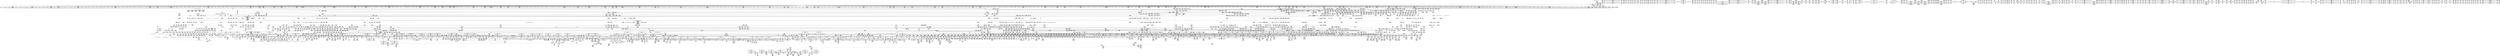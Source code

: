 digraph {
	CE0x5253a60 [shape=record,shape=Mrecord,label="{CE0x5253a60|cred_has_perm:tmp3|*SummSink*}"]
	CE0x54a0770 [shape=record,shape=Mrecord,label="{CE0x54a0770|GLOBAL:__rcu_read_lock|*Constant*|*SummSource*}"]
	CE0x5230720 [shape=record,shape=Mrecord,label="{CE0x5230720|file_has_perm:tmp14|security/selinux/hooks.c,1688|*SummSink*}"]
	CE0x51d44e0 [shape=record,shape=Mrecord,label="{CE0x51d44e0|selinux_file_mprotect:tmp26|security/selinux/hooks.c,3306|*SummSink*}"]
	CE0x5400930 [shape=record,shape=Mrecord,label="{CE0x5400930|rcu_read_lock:if.end|*SummSource*}"]
	CE0x52f8820 [shape=record,shape=Mrecord,label="{CE0x52f8820|file_map_prot_check:shared|Function::file_map_prot_check&Arg::shared::}"]
	CE0x5387b90 [shape=record,shape=Mrecord,label="{CE0x5387b90|file_map_prot_check:tmp26|security/selinux/hooks.c,3242|*SummSink*}"]
	CE0x53707a0 [shape=record,shape=Mrecord,label="{CE0x53707a0|_call_void_lockdep_rcu_suspicious(i8*_getelementptr_inbounds_(_25_x_i8_,_25_x_i8_*_.str3,_i32_0,_i32_0),_i32_218,_i8*_getelementptr_inbounds_(_45_x_i8_,_45_x_i8_*_.str12,_i32_0,_i32_0))_#10,_!dbg_!27727|security/selinux/hooks.c,218}"]
	CE0x47b4150 [shape=record,shape=Mrecord,label="{CE0x47b4150|selinux_file_mprotect:do.body}"]
	CE0x54fc360 [shape=record,shape=Mrecord,label="{CE0x54fc360|GLOBAL:lock_acquire|*Constant*|*SummSource*}"]
	CE0x52c5540 [shape=record,shape=Mrecord,label="{CE0x52c5540|selinux_file_mprotect:tmp66|security/selinux/hooks.c,3315|*SummSource*}"]
	CE0x5401070 [shape=record,shape=Mrecord,label="{CE0x5401070|rcu_read_lock:land.lhs.true|*SummSource*}"]
	CE0x523e4c0 [shape=record,shape=Mrecord,label="{CE0x523e4c0|selinux_file_mprotect:vm_file|security/selinux/hooks.c,3314}"]
	CE0x51e7f20 [shape=record,shape=Mrecord,label="{CE0x51e7f20|selinux_file_mprotect:if.else34|*SummSource*}"]
	CE0x537ba30 [shape=record,shape=Mrecord,label="{CE0x537ba30|file_inode:tmp3}"]
	CE0x54f2320 [shape=record,shape=Mrecord,label="{CE0x54f2320|rcu_lock_acquire:__here|*SummSource*}"]
	CE0x54b93b0 [shape=record,shape=Mrecord,label="{CE0x54b93b0|rcu_read_unlock:tmp11|include/linux/rcupdate.h,933|*SummSource*}"]
	CE0x51e33c0 [shape=record,shape=Mrecord,label="{CE0x51e33c0|0:_i64,_8:_i64,_64:_%struct.mm_struct*,_80:_i64,_136:_%struct.anon_vma*,_160:_%struct.file*,_:_CRE_94,95_}"]
	CE0x52360f0 [shape=record,shape=Mrecord,label="{CE0x52360f0|selinux_file_mprotect:tobool36|security/selinux/hooks.c,3318|*SummSource*}"]
	CE0x530fe30 [shape=record,shape=Mrecord,label="{CE0x530fe30|file_map_prot_check:tmp74|security/selinux/hooks.c,3268|*SummSink*}"]
	CE0x53f5860 [shape=record,shape=Mrecord,label="{CE0x53f5860|i64*_getelementptr_inbounds_(_2_x_i64_,_2_x_i64_*___llvm_gcov_ctr162,_i64_0,_i64_0)|*Constant*}"]
	CE0x54dd900 [shape=record,shape=Mrecord,label="{CE0x54dd900|__preempt_count_sub:tmp3|*SummSource*}"]
	CE0x5324220 [shape=record,shape=Mrecord,label="{CE0x5324220|rcu_read_unlock:entry|*SummSource*}"]
	CE0x53a1b20 [shape=record,shape=Mrecord,label="{CE0x53a1b20|i64*_getelementptr_inbounds_(_5_x_i64_,_5_x_i64_*___llvm_gcov_ctr155,_i64_0,_i64_4)|*Constant*}"]
	CE0x524e020 [shape=record,shape=Mrecord,label="{CE0x524e020|selinux_file_mprotect:if.end47|*SummSink*}"]
	CE0x521ed50 [shape=record,shape=Mrecord,label="{CE0x521ed50|selinux_file_mprotect:tmp12|security/selinux/hooks.c,3303|*SummSink*}"]
	CE0x5378f60 [shape=record,shape=Mrecord,label="{CE0x5378f60|i64*_getelementptr_inbounds_(_2_x_i64_,_2_x_i64_*___llvm_gcov_ctr162,_i64_0,_i64_1)|*Constant*|*SummSource*}"]
	CE0x53932c0 [shape=record,shape=Mrecord,label="{CE0x53932c0|task_sid:tmp3|*SummSource*}"]
	CE0x532ff70 [shape=record,shape=Mrecord,label="{CE0x532ff70|GLOBAL:file_inode|*Constant*}"]
	CE0x53849e0 [shape=record,shape=Mrecord,label="{CE0x53849e0|current_sid:cred|security/selinux/hooks.c,218}"]
	CE0x536dec0 [shape=record,shape=Mrecord,label="{CE0x536dec0|COLLAPSED:_GCMRE___llvm_gcov_ctr162_internal_global_2_x_i64_zeroinitializer:_elem_0:default:}"]
	CE0x5395be0 [shape=record,shape=Mrecord,label="{CE0x5395be0|current_sid:tmp10|security/selinux/hooks.c,218|*SummSource*}"]
	CE0x53a2df0 [shape=record,shape=Mrecord,label="{CE0x53a2df0|__validate_creds:tmp8|include/linux/cred.h,175|*SummSink*}"]
	CE0x528f730 [shape=record,shape=Mrecord,label="{CE0x528f730|file_has_perm:sid3|security/selinux/hooks.c,1684}"]
	CE0x5209d60 [shape=record,shape=Mrecord,label="{CE0x5209d60|selinux_file_mprotect:tmp21|security/selinux/hooks.c,3305|*SummSink*}"]
	CE0x53777e0 [shape=record,shape=Mrecord,label="{CE0x53777e0|file_map_prot_check:tmp46|security/selinux/hooks.c,3250}"]
	CE0x543b2b0 [shape=record,shape=Mrecord,label="{CE0x543b2b0|rcu_read_lock:do.body|*SummSource*}"]
	CE0x52f0890 [shape=record,shape=Mrecord,label="{CE0x52f0890|selinux_file_mprotect:tmp95|security/selinux/hooks.c,3328}"]
	CE0x5400ba0 [shape=record,shape=Mrecord,label="{CE0x5400ba0|inode_has_perm:do.end}"]
	CE0x52e94c0 [shape=record,shape=Mrecord,label="{CE0x52e94c0|file_map_prot_check:tmp56|security/selinux/hooks.c,3258|*SummSink*}"]
	CE0x54b21e0 [shape=record,shape=Mrecord,label="{CE0x54b21e0|rcu_read_unlock:tmp8|include/linux/rcupdate.h,933|*SummSource*}"]
	CE0x53ae990 [shape=record,shape=Mrecord,label="{CE0x53ae990|file_map_prot_check:conv|security/selinux/hooks.c,3259|*SummSource*}"]
	CE0x51fbe30 [shape=record,shape=Mrecord,label="{CE0x51fbe30|selinux_file_mprotect:do.body|*SummSink*}"]
	CE0x54a3fe0 [shape=record,shape=Mrecord,label="{CE0x54a3fe0|rcu_read_unlock:tmp1}"]
	CE0x52205c0 [shape=record,shape=Mrecord,label="{CE0x52205c0|i32_78|*Constant*}"]
	CE0x5240380 [shape=record,shape=Mrecord,label="{CE0x5240380|inode_has_perm:tmp14|security/selinux/hooks.c,1614}"]
	CE0x5225760 [shape=record,shape=Mrecord,label="{CE0x5225760|i64_4|*Constant*}"]
	CE0x54b8bc0 [shape=record,shape=Mrecord,label="{CE0x54b8bc0|rcu_read_unlock:do.end|*SummSource*}"]
	CE0x54f8250 [shape=record,shape=Mrecord,label="{CE0x54f8250|i64*_getelementptr_inbounds_(_4_x_i64_,_4_x_i64_*___llvm_gcov_ctr135,_i64_0,_i64_2)|*Constant*}"]
	CE0x53169c0 [shape=record,shape=Mrecord,label="{CE0x53169c0|task_sid:do.end|*SummSource*}"]
	CE0x53683f0 [shape=record,shape=Mrecord,label="{CE0x53683f0|current_sid:tmp1}"]
	CE0x53ff480 [shape=record,shape=Mrecord,label="{CE0x53ff480|__validate_creds:cred|Function::__validate_creds&Arg::cred::|*SummSource*}"]
	CE0x53240e0 [shape=record,shape=Mrecord,label="{CE0x53240e0|GLOBAL:rcu_read_unlock|*Constant*|*SummSink*}"]
	CE0x549d940 [shape=record,shape=Mrecord,label="{CE0x549d940|i64_0|*Constant*}"]
	CE0x53f83e0 [shape=record,shape=Mrecord,label="{CE0x53f83e0|cred_sid:tmp}"]
	CE0x522e150 [shape=record,shape=Mrecord,label="{CE0x522e150|448:_i64,_456:_i64,_464:_i64,_:_CRE_114,115_}"]
	CE0x534ec00 [shape=record,shape=Mrecord,label="{CE0x534ec00|inode_has_perm:sclass|security/selinux/hooks.c,1617|*SummSink*}"]
	CE0x536fa50 [shape=record,shape=Mrecord,label="{CE0x536fa50|file_map_prot_check:tobool6|security/selinux/hooks.c,3241}"]
	CE0x54e00f0 [shape=record,shape=Mrecord,label="{CE0x54e00f0|_call_void_mcount()_#3|*SummSource*}"]
	CE0x52423a0 [shape=record,shape=Mrecord,label="{CE0x52423a0|448:_i64,_456:_i64,_464:_i64,_:_CRE_154,155_}"]
	CE0x5403b90 [shape=record,shape=Mrecord,label="{CE0x5403b90|rcu_read_unlock:if.then|*SummSource*}"]
	CE0x529f350 [shape=record,shape=Mrecord,label="{CE0x529f350|cred_has_perm:tmp2}"]
	CE0x5224960 [shape=record,shape=Mrecord,label="{CE0x5224960|selinux_file_mprotect:tmp11|security/selinux/hooks.c,3303}"]
	CE0x5372990 [shape=record,shape=Mrecord,label="{CE0x5372990|file_map_prot_check:tmp42|security/selinux/hooks.c,3249}"]
	CE0x54a2590 [shape=record,shape=Mrecord,label="{CE0x54a2590|file_has_perm:tmp2|*LoadInst*|security/selinux/hooks.c,1674}"]
	CE0x543c4a0 [shape=record,shape=Mrecord,label="{CE0x543c4a0|file_has_perm:tmp25|security/selinux/hooks.c,1695}"]
	CE0x538ac80 [shape=record,shape=Mrecord,label="{CE0x538ac80|file_map_prot_check:land.lhs.true7|*SummSink*}"]
	CE0x51d4f00 [shape=record,shape=Mrecord,label="{CE0x51d4f00|selinux_file_mprotect:if.then39}"]
	CE0x5438130 [shape=record,shape=Mrecord,label="{CE0x5438130|inode_has_perm:tmp15|*LoadInst*|security/selinux/hooks.c,1615|*SummSink*}"]
	CE0x54ab100 [shape=record,shape=Mrecord,label="{CE0x54ab100|i64_0|*Constant*}"]
	CE0x54fe0c0 [shape=record,shape=Mrecord,label="{CE0x54fe0c0|_call_void_lock_acquire(%struct.lockdep_map*_%map,_i32_0,_i32_0,_i32_2,_i32_0,_%struct.lockdep_map*_null,_i64_ptrtoint_(i8*_blockaddress(_rcu_lock_acquire,_%__here)_to_i64))_#10,_!dbg_!27716|include/linux/rcupdate.h,418|*SummSource*}"]
	CE0x53762f0 [shape=record,shape=Mrecord,label="{CE0x53762f0|file_map_prot_check:tmp21|security/selinux/hooks.c,3241}"]
	CE0x530d5e0 [shape=record,shape=Mrecord,label="{CE0x530d5e0|file_map_prot_check:rc.1}"]
	CE0x5363a20 [shape=record,shape=Mrecord,label="{CE0x5363a20|current_sid:do.end|*SummSink*}"]
	CE0x52ba610 [shape=record,shape=Mrecord,label="{CE0x52ba610|selinux_file_mprotect:tmp47|security/selinux/hooks.c,3311}"]
	CE0x529c640 [shape=record,shape=Mrecord,label="{CE0x529c640|i8*_getelementptr_inbounds_(_45_x_i8_,_45_x_i8_*_.str12,_i32_0,_i32_0)|*Constant*}"]
	CE0x54a2160 [shape=record,shape=Mrecord,label="{CE0x54a2160|rcu_read_lock:tobool1|include/linux/rcupdate.h,882|*SummSource*}"]
	CE0x52c8dd0 [shape=record,shape=Mrecord,label="{CE0x52c8dd0|cred_sid:tmp|*SummSink*}"]
	CE0x53aec30 [shape=record,shape=Mrecord,label="{CE0x53aec30|file_map_prot_check:or|security/selinux/hooks.c,3259|*SummSource*}"]
	CE0x54c52d0 [shape=record,shape=Mrecord,label="{CE0x54c52d0|GLOBAL:rcu_lock_release|*Constant*}"]
	CE0x534e230 [shape=record,shape=Mrecord,label="{CE0x534e230|i64_4|*Constant*}"]
	CE0x5241500 [shape=record,shape=Mrecord,label="{CE0x5241500|file_map_prot_check:tmp51|security/selinux/hooks.c,3253|*SummSource*}"]
	CE0x5350010 [shape=record,shape=Mrecord,label="{CE0x5350010|avc_has_perm:requested|Function::avc_has_perm&Arg::requested::}"]
	CE0x52b8a00 [shape=record,shape=Mrecord,label="{CE0x52b8a00|_ret_i32_%call7,_!dbg_!27749|security/selinux/hooks.c,210|*SummSource*}"]
	CE0x534ece0 [shape=record,shape=Mrecord,label="{CE0x534ece0|inode_has_perm:tmp18|security/selinux/hooks.c,1617}"]
	CE0x53b2ef0 [shape=record,shape=Mrecord,label="{CE0x53b2ef0|i64*_getelementptr_inbounds_(_38_x_i64_,_38_x_i64_*___llvm_gcov_ctr257,_i64_0,_i64_33)|*Constant*|*SummSink*}"]
	CE0x5202480 [shape=record,shape=Mrecord,label="{CE0x5202480|selinux_file_mprotect:tmp71|security/selinux/hooks.c,3316}"]
	CE0x536e2d0 [shape=record,shape=Mrecord,label="{CE0x536e2d0|file_map_prot_check:tmp19|security/selinux/hooks.c,3238|*SummSource*}"]
	CE0x52e8840 [shape=record,shape=Mrecord,label="{CE0x52e8840|file_map_prot_check:tmp54|security/selinux/hooks.c,3258}"]
	CE0x5284ee0 [shape=record,shape=Mrecord,label="{CE0x5284ee0|cred_sid:tmp5|security/selinux/hooks.c,196|*SummSource*}"]
	CE0x52c1650 [shape=record,shape=Mrecord,label="{CE0x52c1650|i64_25|*Constant*|*SummSink*}"]
	CE0x52ab470 [shape=record,shape=Mrecord,label="{CE0x52ab470|448:_i64,_456:_i64,_464:_i64,_:_CRE_1158,1159_}"]
	CE0x5394510 [shape=record,shape=Mrecord,label="{CE0x5394510|i64_17|*Constant*}"]
	CE0x53551d0 [shape=record,shape=Mrecord,label="{CE0x53551d0|file_has_perm:tmp23|security/selinux/hooks.c,1694|*SummSink*}"]
	CE0x53b3620 [shape=record,shape=Mrecord,label="{CE0x53b3620|file_map_prot_check:tmp68|security/selinux/hooks.c,3262|*SummSource*}"]
	CE0x5321eb0 [shape=record,shape=Mrecord,label="{CE0x5321eb0|task_sid:tmp27|security/selinux/hooks.c,208}"]
	CE0x5250180 [shape=record,shape=Mrecord,label="{CE0x5250180|cred_has_perm:call1|security/selinux/hooks.c,1506}"]
	CE0x5322540 [shape=record,shape=Mrecord,label="{CE0x5322540|task_sid:call7|security/selinux/hooks.c,208}"]
	CE0x53a86d0 [shape=record,shape=Mrecord,label="{CE0x53a86d0|i64*_getelementptr_inbounds_(_4_x_i64_,_4_x_i64_*___llvm_gcov_ctr129,_i64_0,_i64_0)|*Constant*|*SummSink*}"]
	CE0x5382e10 [shape=record,shape=Mrecord,label="{CE0x5382e10|file_map_prot_check:land.lhs.true|*SummSource*}"]
	CE0x53a8180 [shape=record,shape=Mrecord,label="{CE0x53a8180|_call_void_mcount()_#3|*SummSource*}"]
	CE0x522e010 [shape=record,shape=Mrecord,label="{CE0x522e010|448:_i64,_456:_i64,_464:_i64,_:_CRE_113,114_}"]
	CE0x52ab830 [shape=record,shape=Mrecord,label="{CE0x52ab830|448:_i64,_456:_i64,_464:_i64,_:_CRE_1161,1162_}"]
	CE0x53621b0 [shape=record,shape=Mrecord,label="{CE0x53621b0|current_sid:land.lhs.true2|*SummSource*}"]
	CE0x53673b0 [shape=record,shape=Mrecord,label="{CE0x53673b0|cred_sid:tmp6|security/selinux/hooks.c,197|*SummSink*}"]
	CE0x54f7430 [shape=record,shape=Mrecord,label="{CE0x54f7430|__rcu_read_unlock:tmp3}"]
	CE0x536e730 [shape=record,shape=Mrecord,label="{CE0x536e730|current_sid:call|security/selinux/hooks.c,218}"]
	CE0x54b5d30 [shape=record,shape=Mrecord,label="{CE0x54b5d30|GLOBAL:__llvm_gcov_ctr127|Global_var:__llvm_gcov_ctr127|*SummSink*}"]
	CE0x5204920 [shape=record,shape=Mrecord,label="{CE0x5204920|selinux_file_mprotect:tmp84|security/selinux/hooks.c,3318|*SummSource*}"]
	CE0x53ada40 [shape=record,shape=Mrecord,label="{CE0x53ada40|i32_2|*Constant*|*SummSink*}"]
	CE0x52bc4b0 [shape=record,shape=Mrecord,label="{CE0x52bc4b0|selinux_file_mprotect:tmp50|security/selinux/hooks.c,3312|*SummSource*}"]
	CE0x5289610 [shape=record,shape=Mrecord,label="{CE0x5289610|cred_sid:tmp2|*SummSink*}"]
	CE0x54a4220 [shape=record,shape=Mrecord,label="{CE0x54a4220|rcu_read_lock:tmp6|include/linux/rcupdate.h,882|*SummSink*}"]
	CE0x535ada0 [shape=record,shape=Mrecord,label="{CE0x535ada0|file_has_perm:tmp26|security/selinux/hooks.c,1694}"]
	CE0x53ffeb0 [shape=record,shape=Mrecord,label="{CE0x53ffeb0|inode_has_perm:if.then|*SummSource*}"]
	CE0x543e0a0 [shape=record,shape=Mrecord,label="{CE0x543e0a0|rcu_read_unlock:bb}"]
	CE0x54fae40 [shape=record,shape=Mrecord,label="{CE0x54fae40|__preempt_count_add:tmp4|./arch/x86/include/asm/preempt.h,72}"]
	CE0x520def0 [shape=record,shape=Mrecord,label="{CE0x520def0|selinux_file_mprotect:tmp32|security/selinux/hooks.c,3309}"]
	CE0x52ef620 [shape=record,shape=Mrecord,label="{CE0x52ef620|selinux_file_mprotect:rc.2|*SummSink*}"]
	CE0x5223030 [shape=record,shape=Mrecord,label="{CE0x5223030|file_has_perm:sid3|security/selinux/hooks.c,1684|*SummSink*}"]
	CE0x5403c80 [shape=record,shape=Mrecord,label="{CE0x5403c80|rcu_read_unlock:if.then|*SummSink*}"]
	CE0x54c48e0 [shape=record,shape=Mrecord,label="{CE0x54c48e0|__rcu_read_unlock:entry}"]
	CE0x525b200 [shape=record,shape=Mrecord,label="{CE0x525b200|i32_29|*Constant*|*SummSink*}"]
	CE0x5380de0 [shape=record,shape=Mrecord,label="{CE0x5380de0|i64*_getelementptr_inbounds_(_38_x_i64_,_38_x_i64_*___llvm_gcov_ctr257,_i64_0,_i64_0)|*Constant*|*SummSink*}"]
	CE0x5205780 [shape=record,shape=Mrecord,label="{CE0x5205780|448:_i64,_456:_i64,_464:_i64,_:_CRE_64,72_|*MultipleSource*|*LoadInst*|security/selinux/hooks.c,3311|security/selinux/hooks.c,3311}"]
	CE0x52ee8b0 [shape=record,shape=Mrecord,label="{CE0x52ee8b0|_ret_i32_%rc.1,_!dbg_!27749|security/selinux/hooks.c,1698|*SummSource*}"]
	CE0x5292c50 [shape=record,shape=Mrecord,label="{CE0x5292c50|file_map_prot_check:tobool24|security/selinux/hooks.c,3258|*SummSink*}"]
	CE0x538af10 [shape=record,shape=Mrecord,label="{CE0x538af10|task_sid:tobool1|security/selinux/hooks.c,208}"]
	CE0x5353e70 [shape=record,shape=Mrecord,label="{CE0x5353e70|_call_void_mcount()_#3|*SummSource*}"]
	CE0x52a5f40 [shape=record,shape=Mrecord,label="{CE0x52a5f40|448:_i64,_456:_i64,_464:_i64,_:_CRE_998,999_}"]
	CE0x5245c40 [shape=record,shape=Mrecord,label="{CE0x5245c40|448:_i64,_456:_i64,_464:_i64,_:_CRE_336,344_|*MultipleSource*|*LoadInst*|security/selinux/hooks.c,3311|security/selinux/hooks.c,3311}"]
	CE0x52c1090 [shape=record,shape=Mrecord,label="{CE0x52c1090|i64_24|*Constant*|*SummSource*}"]
	CE0x52257d0 [shape=record,shape=Mrecord,label="{CE0x52257d0|i64_4|*Constant*|*SummSource*}"]
	CE0x532bd60 [shape=record,shape=Mrecord,label="{CE0x532bd60|file_has_perm:u|security/selinux/hooks.c,1681}"]
	CE0x52e0790 [shape=record,shape=Mrecord,label="{CE0x52e0790|avc_has_perm:auditdata|Function::avc_has_perm&Arg::auditdata::}"]
	CE0x53105e0 [shape=record,shape=Mrecord,label="{CE0x53105e0|file_map_prot_check:retval.0|*SummSource*}"]
	CE0x5363330 [shape=record,shape=Mrecord,label="{CE0x5363330|current_sid:do.body|*SummSink*}"]
	CE0x54ae780 [shape=record,shape=Mrecord,label="{CE0x54ae780|_call_void_mcount()_#3|*SummSink*}"]
	CE0x51ddfd0 [shape=record,shape=Mrecord,label="{CE0x51ddfd0|selinux_file_mprotect:tmp15|security/selinux/hooks.c,3303}"]
	CE0x539ad70 [shape=record,shape=Mrecord,label="{CE0x539ad70|current_sid:tmp9|security/selinux/hooks.c,218|*SummSource*}"]
	CE0x53867c0 [shape=record,shape=Mrecord,label="{CE0x53867c0|file_map_prot_check:tobool10|security/selinux/hooks.c,3242}"]
	CE0x5361b10 [shape=record,shape=Mrecord,label="{CE0x5361b10|file_map_prot_check:tmp44|security/selinux/hooks.c,3249|*SummSource*}"]
	CE0x53ab140 [shape=record,shape=Mrecord,label="{CE0x53ab140|file_map_prot_check:tmp58|security/selinux/hooks.c,3258|*SummSource*}"]
	CE0x52c0230 [shape=record,shape=Mrecord,label="{CE0x52c0230|selinux_file_mprotect:vm_start23|security/selinux/hooks.c,3315}"]
	CE0x52a8830 [shape=record,shape=Mrecord,label="{CE0x52a8830|448:_i64,_456:_i64,_464:_i64,_:_CRE_1124,1125_}"]
	CE0x52b1550 [shape=record,shape=Mrecord,label="{CE0x52b1550|i64*_getelementptr_inbounds_(_2_x_i64_,_2_x_i64_*___llvm_gcov_ctr98,_i64_0,_i64_0)|*Constant*}"]
	CE0x53111c0 [shape=record,shape=Mrecord,label="{CE0x53111c0|file_map_prot_check:tmp75|security/selinux/hooks.c,3269|*SummSink*}"]
	CE0x54fcd00 [shape=record,shape=Mrecord,label="{CE0x54fcd00|rcu_lock_acquire:tmp5|include/linux/rcupdate.h,418|*SummSink*}"]
	CE0x548e4f0 [shape=record,shape=Mrecord,label="{CE0x548e4f0|rcu_read_lock:land.lhs.true2}"]
	CE0x5507230 [shape=record,shape=Mrecord,label="{CE0x5507230|__preempt_count_add:bb|*SummSink*}"]
	CE0x5225320 [shape=record,shape=Mrecord,label="{CE0x5225320|cred_sid:cred|Function::cred_sid&Arg::cred::}"]
	CE0x51e64c0 [shape=record,shape=Mrecord,label="{CE0x51e64c0|selinux_file_mprotect:and|security/selinux/hooks.c,3309}"]
	CE0x52ad8b0 [shape=record,shape=Mrecord,label="{CE0x52ad8b0|448:_i64,_456:_i64,_464:_i64,_:_CRE_1187,1188_}"]
	CE0x5351cf0 [shape=record,shape=Mrecord,label="{CE0x5351cf0|i32_3|*Constant*}"]
	CE0x51e2a20 [shape=record,shape=Mrecord,label="{CE0x51e2a20|0:_i64,_8:_i64,_64:_%struct.mm_struct*,_80:_i64,_136:_%struct.anon_vma*,_160:_%struct.file*,_:_CRE_89,90_}"]
	CE0x524ff10 [shape=record,shape=Mrecord,label="{CE0x524ff10|selinux_file_mprotect:tmp4|security/selinux/hooks.c,3303|*SummSink*}"]
	CE0x52be6e0 [shape=record,shape=Mrecord,label="{CE0x52be6e0|selinux_file_mprotect:vm_file|security/selinux/hooks.c,3314|*SummSource*}"]
	CE0x5291b30 [shape=record,shape=Mrecord,label="{CE0x5291b30|file_has_perm:tmp9|security/selinux/hooks.c,1683}"]
	CE0x53649f0 [shape=record,shape=Mrecord,label="{CE0x53649f0|current_sid:tmp|*SummSource*}"]
	CE0x53223c0 [shape=record,shape=Mrecord,label="{CE0x53223c0|task_sid:tmp26|security/selinux/hooks.c,208|*SummSink*}"]
	CE0x543dd10 [shape=record,shape=Mrecord,label="{CE0x543dd10|file_has_perm:tmp27|security/selinux/hooks.c,1694}"]
	CE0x54f9420 [shape=record,shape=Mrecord,label="{CE0x54f9420|i64*_getelementptr_inbounds_(_4_x_i64_,_4_x_i64_*___llvm_gcov_ctr129,_i64_0,_i64_2)|*Constant*|*SummSource*}"]
	CE0x531c7a0 [shape=record,shape=Mrecord,label="{CE0x531c7a0|_call_void___validate_creds(%struct.cred*_%cred,_i8*_getelementptr_inbounds_(_25_x_i8_,_25_x_i8_*_.str3,_i32_0,_i32_0),_i32_1609)_#10,_!dbg_!27719|security/selinux/hooks.c,1609}"]
	CE0x52a1f80 [shape=record,shape=Mrecord,label="{CE0x52a1f80|448:_i64,_456:_i64,_464:_i64,_:_CRE_947,948_}"]
	CE0x51f7c90 [shape=record,shape=Mrecord,label="{CE0x51f7c90|_call_void_lockdep_rcu_suspicious(i8*_getelementptr_inbounds_(_25_x_i8_,_25_x_i8_*_.str3,_i32_0,_i32_0),_i32_3303,_i8*_getelementptr_inbounds_(_45_x_i8_,_45_x_i8_*_.str12,_i32_0,_i32_0))_#10,_!dbg_!27730|security/selinux/hooks.c,3303}"]
	CE0x524c1a0 [shape=record,shape=Mrecord,label="{CE0x524c1a0|avc_has_perm:ssid|Function::avc_has_perm&Arg::ssid::}"]
	CE0x5229f70 [shape=record,shape=Mrecord,label="{CE0x5229f70|file_map_prot_check:tmp18|security/selinux/hooks.c,3238}"]
	CE0x53732f0 [shape=record,shape=Mrecord,label="{CE0x53732f0|current_sid:tmp22|security/selinux/hooks.c,218|*SummSource*}"]
	CE0x53f90b0 [shape=record,shape=Mrecord,label="{CE0x53f90b0|i32_4|*Constant*}"]
	CE0x549b5d0 [shape=record,shape=Mrecord,label="{CE0x549b5d0|rcu_read_unlock:bb|*SummSink*}"]
	CE0x51f9260 [shape=record,shape=Mrecord,label="{CE0x51f9260|0:_i64,_8:_i64,_64:_%struct.mm_struct*,_80:_i64,_136:_%struct.anon_vma*,_160:_%struct.file*,_:_CRE_115,116_}"]
	CE0x54f7580 [shape=record,shape=Mrecord,label="{CE0x54f7580|__rcu_read_unlock:tmp3|*SummSource*}"]
	CE0x520a4c0 [shape=record,shape=Mrecord,label="{CE0x520a4c0|448:_i64,_456:_i64,_464:_i64,_:_CRE_137,138_}"]
	CE0x52c3180 [shape=record,shape=Mrecord,label="{CE0x52c3180|selinux_file_mprotect:tmp67|security/selinux/hooks.c,3315|*SummSource*}"]
	CE0x52ab6f0 [shape=record,shape=Mrecord,label="{CE0x52ab6f0|448:_i64,_456:_i64,_464:_i64,_:_CRE_1160,1161_}"]
	CE0x52dc350 [shape=record,shape=Mrecord,label="{CE0x52dc350|i64_27|*Constant*|*SummSink*}"]
	CE0x534df70 [shape=record,shape=Mrecord,label="{CE0x534df70|file_has_perm:tmp12|security/selinux/hooks.c,1688}"]
	CE0x524f270 [shape=record,shape=Mrecord,label="{CE0x524f270|cred_has_perm:call2|security/selinux/hooks.c,1508|*SummSink*}"]
	CE0x5391210 [shape=record,shape=Mrecord,label="{CE0x5391210|cred_sid:bb}"]
	CE0x52bec80 [shape=record,shape=Mrecord,label="{CE0x52bec80|selinux_file_mprotect:tmp57|*LoadInst*|security/selinux/hooks.c,3314|*SummSink*}"]
	CE0x5258030 [shape=record,shape=Mrecord,label="{CE0x5258030|selinux_file_mprotect:if.then31|*SummSource*}"]
	CE0x5233e80 [shape=record,shape=Mrecord,label="{CE0x5233e80|selinux_file_mprotect:tmp74|security/selinux/hooks.c,3314|*SummSink*}"]
	CE0x53825f0 [shape=record,shape=Mrecord,label="{CE0x53825f0|file_map_prot_check:tmp25|security/selinux/hooks.c,3242|*SummSink*}"]
	CE0x51f5720 [shape=record,shape=Mrecord,label="{CE0x51f5720|GLOBAL:current_has_perm|*Constant*|*SummSource*}"]
	CE0x52395f0 [shape=record,shape=Mrecord,label="{CE0x52395f0|selinux_file_mprotect:tmp89|security/selinux/hooks.c,3326|*SummSink*}"]
	CE0x52a4280 [shape=record,shape=Mrecord,label="{CE0x52a4280|448:_i64,_456:_i64,_464:_i64,_:_CRE_975,976_}"]
	CE0x52f65d0 [shape=record,shape=Mrecord,label="{CE0x52f65d0|selinux_file_mprotect:vm_file49|security/selinux/hooks.c,3332|*SummSource*}"]
	CE0x51f49c0 [shape=record,shape=Mrecord,label="{CE0x51f49c0|i64_2|*Constant*}"]
	CE0x52f6d90 [shape=record,shape=Mrecord,label="{CE0x52f6d90|selinux_file_mprotect:tmp105|*LoadInst*|security/selinux/hooks.c,3332|*SummSource*}"]
	CE0x51e5ae0 [shape=record,shape=Mrecord,label="{CE0x51e5ae0|selinux_file_mprotect:tmp31|security/selinux/hooks.c,3308}"]
	CE0x53589c0 [shape=record,shape=Mrecord,label="{CE0x53589c0|file_has_perm:call9|security/selinux/hooks.c,1695}"]
	CE0x539f8c0 [shape=record,shape=Mrecord,label="{CE0x539f8c0|__validate_creds:tmp5|include/linux/cred.h,173|*SummSink*}"]
	CE0x53110e0 [shape=record,shape=Mrecord,label="{CE0x53110e0|i64*_getelementptr_inbounds_(_38_x_i64_,_38_x_i64_*___llvm_gcov_ctr257,_i64_0,_i64_37)|*Constant*|*SummSink*}"]
	CE0x54a51d0 [shape=record,shape=Mrecord,label="{CE0x54a51d0|cred_sid:tmp1}"]
	CE0x54a38c0 [shape=record,shape=Mrecord,label="{CE0x54a38c0|_call_void___preempt_count_add(i32_1)_#10,_!dbg_!27711|include/linux/rcupdate.h,239|*SummSource*}"]
	CE0x5222180 [shape=record,shape=Mrecord,label="{CE0x5222180|get_current:tmp1}"]
	CE0x5376f40 [shape=record,shape=Mrecord,label="{CE0x5376f40|_call_void_rcu_read_lock()_#10,_!dbg_!27712|security/selinux/hooks.c,207|*SummSource*}"]
	CE0x531a210 [shape=record,shape=Mrecord,label="{CE0x531a210|rcu_read_lock:tmp1|*SummSource*}"]
	CE0x548e930 [shape=record,shape=Mrecord,label="{CE0x548e930|i64_7|*Constant*}"]
	CE0x5327950 [shape=record,shape=Mrecord,label="{CE0x5327950|file_has_perm:tmp26|security/selinux/hooks.c,1694}"]
	CE0x53b0910 [shape=record,shape=Mrecord,label="{CE0x53b0910|file_map_prot_check:and31|security/selinux/hooks.c,3261|*SummSink*}"]
	CE0x5375720 [shape=record,shape=Mrecord,label="{CE0x5375720|current_sid:tmp15|security/selinux/hooks.c,218|*SummSink*}"]
	CE0x5257f70 [shape=record,shape=Mrecord,label="{CE0x5257f70|selinux_file_mprotect:if.then31}"]
	CE0x52ce7a0 [shape=record,shape=Mrecord,label="{CE0x52ce7a0|file_map_prot_check:tmp13|security/selinux/hooks.c,3238|*SummSource*}"]
	CE0x52f5560 [shape=record,shape=Mrecord,label="{CE0x52f5560|i64*_getelementptr_inbounds_(_44_x_i64_,_44_x_i64_*___llvm_gcov_ctr258,_i64_0,_i64_42)|*Constant*|*SummSink*}"]
	CE0x5243a70 [shape=record,shape=Mrecord,label="{CE0x5243a70|448:_i64,_456:_i64,_464:_i64,_:_CRE_192,196_|*MultipleSource*|*LoadInst*|security/selinux/hooks.c,3311|security/selinux/hooks.c,3311}"]
	CE0x5200130 [shape=record,shape=Mrecord,label="{CE0x5200130|selinux_file_mprotect:and12|security/selinux/hooks.c,3309|*SummSource*}"]
	CE0x52c5cf0 [shape=record,shape=Mrecord,label="{CE0x52c5cf0|selinux_file_mprotect:tmp63|*LoadInst*|security/selinux/hooks.c,3315}"]
	CE0x532fc50 [shape=record,shape=Mrecord,label="{CE0x532fc50|file_has_perm:call|security/selinux/hooks.c,1675}"]
	CE0x53fe710 [shape=record,shape=Mrecord,label="{CE0x53fe710|_call_void_mcount()_#3}"]
	CE0x52a3100 [shape=record,shape=Mrecord,label="{CE0x52a3100|448:_i64,_456:_i64,_464:_i64,_:_CRE_961,962_}"]
	CE0x51dcf90 [shape=record,shape=Mrecord,label="{CE0x51dcf90|selinux_file_mprotect:tmp14|security/selinux/hooks.c,3303|*SummSource*}"]
	CE0x523e660 [shape=record,shape=Mrecord,label="{CE0x523e660|i64*_getelementptr_inbounds_(_44_x_i64_,_44_x_i64_*___llvm_gcov_ctr258,_i64_0,_i64_23)|*Constant*|*SummSink*}"]
	CE0x52895a0 [shape=record,shape=Mrecord,label="{CE0x52895a0|cred_sid:tmp2|*SummSource*}"]
	CE0x5355c00 [shape=record,shape=Mrecord,label="{CE0x5355c00|file_has_perm:rc.0|*SummSource*}"]
	CE0x5392100 [shape=record,shape=Mrecord,label="{CE0x5392100|task_sid:call|security/selinux/hooks.c,208}"]
	CE0x53a1520 [shape=record,shape=Mrecord,label="{CE0x53a1520|__validate_creds:tmp7|include/linux/cred.h,174|*SummSink*}"]
	CE0x532a960 [shape=record,shape=Mrecord,label="{CE0x532a960|_call_void_lockdep_rcu_suspicious(i8*_getelementptr_inbounds_(_25_x_i8_,_25_x_i8_*_.str3,_i32_0,_i32_0),_i32_208,_i8*_getelementptr_inbounds_(_41_x_i8_,_41_x_i8_*_.str44,_i32_0,_i32_0))_#10,_!dbg_!27732|security/selinux/hooks.c,208}"]
	CE0x5375250 [shape=record,shape=Mrecord,label="{CE0x5375250|i64_11|*Constant*}"]
	CE0x52054d0 [shape=record,shape=Mrecord,label="{CE0x52054d0|selinux_file_mprotect:tmp87|security/selinux/hooks.c,3318}"]
	CE0x520a600 [shape=record,shape=Mrecord,label="{CE0x520a600|448:_i64,_456:_i64,_464:_i64,_:_CRE_138,139_}"]
	CE0x543ae00 [shape=record,shape=Mrecord,label="{CE0x543ae00|cred_has_perm:bb}"]
	CE0x5498900 [shape=record,shape=Mrecord,label="{CE0x5498900|rcu_read_lock:tmp21|include/linux/rcupdate.h,884|*SummSource*}"]
	CE0x53b3150 [shape=record,shape=Mrecord,label="{CE0x53b3150|file_map_prot_check:conv34|security/selinux/hooks.c,3262}"]
	CE0x54b6250 [shape=record,shape=Mrecord,label="{CE0x54b6250|__validate_creds:expval|include/linux/cred.h,173}"]
	CE0x52b2390 [shape=record,shape=Mrecord,label="{CE0x52b2390|i32_3238|*Constant*|*SummSink*}"]
	CE0x52bd170 [shape=record,shape=Mrecord,label="{CE0x52bd170|selinux_file_mprotect:vm_mm17|security/selinux/hooks.c,3312|*SummSource*}"]
	CE0x54e2a10 [shape=record,shape=Mrecord,label="{CE0x54e2a10|rcu_lock_release:bb}"]
	CE0x52e0920 [shape=record,shape=Mrecord,label="{CE0x52e0920|_ret_i32_%retval.0,_!dbg_!27728|security/selinux/avc.c,775}"]
	CE0x5287610 [shape=record,shape=Mrecord,label="{CE0x5287610|GLOBAL:rcu_lock_map|Global_var:rcu_lock_map}"]
	CE0x52a6300 [shape=record,shape=Mrecord,label="{CE0x52a6300|448:_i64,_456:_i64,_464:_i64,_:_CRE_1001,1002_}"]
	CE0x5236ce0 [shape=record,shape=Mrecord,label="{CE0x5236ce0|selinux_file_mprotect:tmp87|security/selinux/hooks.c,3318|*SummSource*}"]
	CE0x5363b30 [shape=record,shape=Mrecord,label="{CE0x5363b30|i64*_getelementptr_inbounds_(_11_x_i64_,_11_x_i64_*___llvm_gcov_ctr125,_i64_0,_i64_0)|*Constant*}"]
	CE0x549a830 [shape=record,shape=Mrecord,label="{CE0x549a830|__rcu_read_lock:tmp4|include/linux/rcupdate.h,239|*SummSink*}"]
	CE0x52866d0 [shape=record,shape=Mrecord,label="{CE0x52866d0|file_has_perm:if.then5}"]
	CE0x52bb3c0 [shape=record,shape=Mrecord,label="{CE0x52bb3c0|selinux_file_mprotect:brk|security/selinux/hooks.c,3312}"]
	CE0x530cbc0 [shape=record,shape=Mrecord,label="{CE0x530cbc0|file_has_perm:entry}"]
	CE0x55015b0 [shape=record,shape=Mrecord,label="{CE0x55015b0|i64*_getelementptr_inbounds_(_4_x_i64_,_4_x_i64_*___llvm_gcov_ctr134,_i64_0,_i64_0)|*Constant*|*SummSink*}"]
	CE0x5238710 [shape=record,shape=Mrecord,label="{CE0x5238710|i64_34|*Constant*|*SummSink*}"]
	CE0x52a1d00 [shape=record,shape=Mrecord,label="{CE0x52a1d00|448:_i64,_456:_i64,_464:_i64,_:_CRE_945,946_}"]
	CE0x523dbf0 [shape=record,shape=Mrecord,label="{CE0x523dbf0|i32_14|*Constant*}"]
	CE0x5209620 [shape=record,shape=Mrecord,label="{CE0x5209620|cred_has_perm:bb|*SummSource*}"]
	CE0x53812c0 [shape=record,shape=Mrecord,label="{CE0x53812c0|GLOBAL:__llvm_gcov_ctr125|Global_var:__llvm_gcov_ctr125|*SummSink*}"]
	CE0x52cd2c0 [shape=record,shape=Mrecord,label="{CE0x52cd2c0|file_has_perm:if.end10|*SummSource*}"]
	CE0x523ccf0 [shape=record,shape=Mrecord,label="{CE0x523ccf0|cred_has_perm:target|Function::cred_has_perm&Arg::target::|*SummSink*}"]
	CE0x53256e0 [shape=record,shape=Mrecord,label="{CE0x53256e0|GLOBAL:current_task|Global_var:current_task}"]
	CE0x52bc630 [shape=record,shape=Mrecord,label="{CE0x52bc630|selinux_file_mprotect:cmp18|security/selinux/hooks.c,3312}"]
	CE0x52b6950 [shape=record,shape=Mrecord,label="{CE0x52b6950|file_map_prot_check:land.lhs.true12|*SummSource*}"]
	CE0x5227b80 [shape=record,shape=Mrecord,label="{CE0x5227b80|i32_67108864|*Constant*|*SummSink*}"]
	CE0x47b3fe0 [shape=record,shape=Mrecord,label="{CE0x47b3fe0|selinux_file_mprotect:land.lhs.true11|*SummSource*}"]
	CE0x54ff2a0 [shape=record,shape=Mrecord,label="{CE0x54ff2a0|GLOBAL:lock_acquire|*Constant*}"]
	CE0x525a9b0 [shape=record,shape=Mrecord,label="{CE0x525a9b0|448:_i64,_456:_i64,_464:_i64,_:_CRE_86,87_}"]
	CE0x5204700 [shape=record,shape=Mrecord,label="{CE0x5204700|%struct.anon_vma*_null|*Constant*}"]
	CE0x53da160 [shape=record,shape=Mrecord,label="{CE0x53da160|__preempt_count_add:tmp1|*SummSource*}"]
	CE0x548b010 [shape=record,shape=Mrecord,label="{CE0x548b010|get_current:tmp2}"]
	CE0x52221f0 [shape=record,shape=Mrecord,label="{CE0x52221f0|get_current:tmp1|*SummSource*}"]
	"CONST[source:0(mediator),value:2(dynamic)][purpose:{object}][SnkIdx:22]"
	CE0x52a7ef0 [shape=record,shape=Mrecord,label="{CE0x52a7ef0|448:_i64,_456:_i64,_464:_i64,_:_CRE_1096,1104_|*MultipleSource*|*LoadInst*|security/selinux/hooks.c,3311|security/selinux/hooks.c,3311}"]
	CE0x549e280 [shape=record,shape=Mrecord,label="{CE0x549e280|GLOBAL:rcu_read_unlock.__warned|Global_var:rcu_read_unlock.__warned}"]
	CE0x52dbad0 [shape=record,shape=Mrecord,label="{CE0x52dbad0|selinux_file_mprotect:call32|security/selinux/hooks.c,3317|*SummSink*}"]
	CE0x531f140 [shape=record,shape=Mrecord,label="{CE0x531f140|task_sid:tmp20|security/selinux/hooks.c,208|*SummSource*}"]
	CE0x54f6c80 [shape=record,shape=Mrecord,label="{CE0x54f6c80|__rcu_read_unlock:tmp1|*SummSource*}"]
	CE0x530f770 [shape=record,shape=Mrecord,label="{CE0x530f770|file_map_prot_check:retval.0}"]
	CE0x54f9ac0 [shape=record,shape=Mrecord,label="{CE0x54f9ac0|i64*_getelementptr_inbounds_(_4_x_i64_,_4_x_i64_*___llvm_gcov_ctr134,_i64_0,_i64_3)|*Constant*|*SummSource*}"]
	CE0x52f7da0 [shape=record,shape=Mrecord,label="{CE0x52f7da0|GLOBAL:file_map_prot_check|*Constant*|*SummSource*}"]
	CE0x54bb110 [shape=record,shape=Mrecord,label="{CE0x54bb110|rcu_lock_acquire:tmp3|*SummSource*}"]
	CE0x52535e0 [shape=record,shape=Mrecord,label="{CE0x52535e0|cred_has_perm:tmp3|*SummSource*}"]
	CE0x51f34e0 [shape=record,shape=Mrecord,label="{CE0x51f34e0|0:_i64,_8:_i64,_64:_%struct.mm_struct*,_80:_i64,_136:_%struct.anon_vma*,_160:_%struct.file*,_:_CRE_101,102_}"]
	CE0x52c4870 [shape=record,shape=Mrecord,label="{CE0x52c4870|selinux_file_mprotect:tmp69|*LoadInst*|security/selinux/hooks.c,3316}"]
	CE0x52b8990 [shape=record,shape=Mrecord,label="{CE0x52b8990|selinux_file_mprotect:vm_end|security/selinux/hooks.c,3312}"]
	CE0x52dc4c0 [shape=record,shape=Mrecord,label="{CE0x52dc4c0|selinux_file_mprotect:tmp66|security/selinux/hooks.c,3315}"]
	CE0x525a2b0 [shape=record,shape=Mrecord,label="{CE0x525a2b0|i32_6|*Constant*|*SummSource*}"]
	CE0x5209c50 [shape=record,shape=Mrecord,label="{CE0x5209c50|selinux_file_mprotect:tmp21|security/selinux/hooks.c,3305|*SummSource*}"]
	CE0x534ce60 [shape=record,shape=Mrecord,label="{CE0x534ce60|inode_has_perm:tmp20|security/selinux/hooks.c,1618|*SummSink*}"]
	CE0x5318620 [shape=record,shape=Mrecord,label="{CE0x5318620|inode_has_perm:tmp4|security/selinux/hooks.c,1609}"]
	CE0x5380760 [shape=record,shape=Mrecord,label="{CE0x5380760|file_map_prot_check:tmp23|security/selinux/hooks.c,3241|*SummSource*}"]
	CE0x5282e80 [shape=record,shape=Mrecord,label="{CE0x5282e80|file_has_perm:ad|security/selinux/hooks.c, 1676|*SummSource*}"]
	CE0x532b110 [shape=record,shape=Mrecord,label="{CE0x532b110|cred_sid:cred|Function::cred_sid&Arg::cred::}"]
	CE0x5313be0 [shape=record,shape=Mrecord,label="{CE0x5313be0|task_sid:tmp6|security/selinux/hooks.c,208}"]
	CE0x536d550 [shape=record,shape=Mrecord,label="{CE0x536d550|_call_void_lockdep_rcu_suspicious(i8*_getelementptr_inbounds_(_25_x_i8_,_25_x_i8_*_.str3,_i32_0,_i32_0),_i32_218,_i8*_getelementptr_inbounds_(_45_x_i8_,_45_x_i8_*_.str12,_i32_0,_i32_0))_#10,_!dbg_!27727|security/selinux/hooks.c,218|*SummSource*}"]
	CE0x5256630 [shape=record,shape=Mrecord,label="{CE0x5256630|cred_has_perm:tmp1}"]
	CE0x5227fc0 [shape=record,shape=Mrecord,label="{CE0x5227fc0|current_has_perm:perms|Function::current_has_perm&Arg::perms::|*SummSource*}"]
	CE0x53a7e90 [shape=record,shape=Mrecord,label="{CE0x53a7e90|i64*_getelementptr_inbounds_(_4_x_i64_,_4_x_i64_*___llvm_gcov_ctr135,_i64_0,_i64_1)|*Constant*|*SummSource*}"]
	CE0x549fd80 [shape=record,shape=Mrecord,label="{CE0x549fd80|_ret_void,_!dbg_!27719|./arch/x86/include/asm/preempt.h,73|*SummSource*}"]
	CE0x5288760 [shape=record,shape=Mrecord,label="{CE0x5288760|file_has_perm:ad|security/selinux/hooks.c, 1676|*SummSink*}"]
	CE0x5350650 [shape=record,shape=Mrecord,label="{CE0x5350650|i64*_getelementptr_inbounds_(_8_x_i64_,_8_x_i64_*___llvm_gcov_ctr154,_i64_0,_i64_7)|*Constant*}"]
	CE0x54ba620 [shape=record,shape=Mrecord,label="{CE0x54ba620|rcu_read_unlock:tmp12|include/linux/rcupdate.h,933|*SummSink*}"]
	CE0x52448e0 [shape=record,shape=Mrecord,label="{CE0x52448e0|448:_i64,_456:_i64,_464:_i64,_:_CRE_248,252_|*MultipleSource*|*LoadInst*|security/selinux/hooks.c,3311|security/selinux/hooks.c,3311}"]
	CE0x51e8200 [shape=record,shape=Mrecord,label="{CE0x51e8200|selinux_file_mprotect:tobool8|security/selinux/hooks.c,3308}"]
	CE0x54fc8f0 [shape=record,shape=Mrecord,label="{CE0x54fc8f0|rcu_lock_release:tmp}"]
	CE0x53936d0 [shape=record,shape=Mrecord,label="{CE0x53936d0|file_map_prot_check:tmp32|security/selinux/hooks.c,3242}"]
	CE0x5495c70 [shape=record,shape=Mrecord,label="{CE0x5495c70|GLOBAL:lockdep_rcu_suspicious|*Constant*}"]
	CE0x5220d90 [shape=record,shape=Mrecord,label="{CE0x5220d90|selinux_file_mprotect:tmp9|security/selinux/hooks.c,3303|*SummSource*}"]
	CE0x530b420 [shape=record,shape=Mrecord,label="{CE0x530b420|i64*_getelementptr_inbounds_(_38_x_i64_,_38_x_i64_*___llvm_gcov_ctr257,_i64_0,_i64_34)|*Constant*}"]
	CE0x5241fe0 [shape=record,shape=Mrecord,label="{CE0x5241fe0|448:_i64,_456:_i64,_464:_i64,_:_CRE_151,152_}"]
	CE0x5245a50 [shape=record,shape=Mrecord,label="{CE0x5245a50|448:_i64,_456:_i64,_464:_i64,_:_CRE_328,336_|*MultipleSource*|*LoadInst*|security/selinux/hooks.c,3311|security/selinux/hooks.c,3311}"]
	CE0x5380430 [shape=record,shape=Mrecord,label="{CE0x5380430|file_map_prot_check:tmp22|security/selinux/hooks.c,3241|*SummSource*}"]
	CE0x54ee780 [shape=record,shape=Mrecord,label="{CE0x54ee780|i64_ptrtoint_(i8*_blockaddress(_rcu_lock_release,_%__here)_to_i64)|*Constant*|*SummSource*}"]
	CE0x5288e60 [shape=record,shape=Mrecord,label="{CE0x5288e60|GLOBAL:default_noexec|Global_var:default_noexec}"]
	CE0x54e0c50 [shape=record,shape=Mrecord,label="{CE0x54e0c50|GLOBAL:__preempt_count_add|*Constant*|*SummSource*}"]
	CE0x5309060 [shape=record,shape=Mrecord,label="{CE0x5309060|i64_7|*Constant*|*SummSource*}"]
	CE0x51f3a20 [shape=record,shape=Mrecord,label="{CE0x51f3a20|0:_i64,_8:_i64,_64:_%struct.mm_struct*,_80:_i64,_136:_%struct.anon_vma*,_160:_%struct.file*,_:_CRE_104,105_}"]
	CE0x53f9860 [shape=record,shape=Mrecord,label="{CE0x53f9860|cred_sid:cred|Function::cred_sid&Arg::cred::}"]
	CE0x52b8fe0 [shape=record,shape=Mrecord,label="{CE0x52b8fe0|current_has_perm:call2|security/selinux/hooks.c,1544|*SummSource*}"]
	CE0x52013f0 [shape=record,shape=Mrecord,label="{CE0x52013f0|selinux_file_mprotect:tmp37|security/selinux/hooks.c,3308}"]
	CE0x53afc90 [shape=record,shape=Mrecord,label="{CE0x53afc90|file_map_prot_check:and31|security/selinux/hooks.c,3261}"]
	CE0x5397c00 [shape=record,shape=Mrecord,label="{CE0x5397c00|_call_void_mcount()_#3}"]
	CE0x52da240 [shape=record,shape=Mrecord,label="{CE0x52da240|selinux_file_mprotect:tmp82|security/selinux/hooks.c,3318}"]
	CE0x5375ad0 [shape=record,shape=Mrecord,label="{CE0x5375ad0|file_map_prot_check:tmp3|*SummSource*}"]
	CE0x5446820 [shape=record,shape=Mrecord,label="{CE0x5446820|inode_has_perm:tmp12|security/selinux/hooks.c,1612|*SummSource*}"]
	CE0x5353620 [shape=record,shape=Mrecord,label="{CE0x5353620|rcu_lock_acquire:map|Function::rcu_lock_acquire&Arg::map::}"]
	CE0x5393a80 [shape=record,shape=Mrecord,label="{CE0x5393a80|inode_has_perm:bb}"]
	CE0x53a34d0 [shape=record,shape=Mrecord,label="{CE0x53a34d0|__validate_creds:tmp9|include/linux/cred.h,175|*SummSink*}"]
	CE0x5499000 [shape=record,shape=Mrecord,label="{CE0x5499000|rcu_read_lock:tmp22|include/linux/rcupdate.h,884|*SummSource*}"]
	CE0x52bbd80 [shape=record,shape=Mrecord,label="{CE0x52bbd80|selinux_file_mprotect:tmp55|security/selinux/hooks.c,3313|*SummSource*}"]
	CE0x54e4840 [shape=record,shape=Mrecord,label="{CE0x54e4840|__preempt_count_add:val|Function::__preempt_count_add&Arg::val::|*SummSink*}"]
	CE0x520ab00 [shape=record,shape=Mrecord,label="{CE0x520ab00|448:_i64,_456:_i64,_464:_i64,_:_CRE_142,143_}"]
	CE0x52b4a80 [shape=record,shape=Mrecord,label="{CE0x52b4a80|cred_sid:tmp3|*SummSink*}"]
	"CONST[source:0(mediator),value:2(dynamic)][purpose:{subject}][SrcIdx:16]"
	CE0x5359f20 [shape=record,shape=Mrecord,label="{CE0x5359f20|inode_has_perm:perms|Function::inode_has_perm&Arg::perms::}"]
	CE0x53f9200 [shape=record,shape=Mrecord,label="{CE0x53f9200|i32_4|*Constant*|*SummSink*}"]
	CE0x51f16c0 [shape=record,shape=Mrecord,label="{CE0x51f16c0|i64_17|*Constant*}"]
	"CONST[source:0(mediator),value:2(dynamic)][purpose:{object}][SnkIdx:6]"
	CE0x5250c00 [shape=record,shape=Mrecord,label="{CE0x5250c00|avc_has_perm:tsid|Function::avc_has_perm&Arg::tsid::|*SummSink*}"]
	CE0x5399af0 [shape=record,shape=Mrecord,label="{CE0x5399af0|task_sid:tmp1}"]
	CE0x5289980 [shape=record,shape=Mrecord,label="{CE0x5289980|file_has_perm:if.then|*SummSink*}"]
	CE0x5444990 [shape=record,shape=Mrecord,label="{CE0x5444990|inode_has_perm:tmp8|security/selinux/hooks.c,1611|*SummSource*}"]
	CE0x52f4040 [shape=record,shape=Mrecord,label="{CE0x52f4040|selinux_file_mprotect:tmp102|security/selinux/hooks.c,3330}"]
	CE0x52c6380 [shape=record,shape=Mrecord,label="{CE0x52c6380|i32_31|*Constant*}"]
	CE0x51ff930 [shape=record,shape=Mrecord,label="{CE0x51ff930|i64_13|*Constant*|*SummSink*}"]
	CE0x53b0b00 [shape=record,shape=Mrecord,label="{CE0x53b0b00|i64_32|*Constant*}"]
	CE0x54a0480 [shape=record,shape=Mrecord,label="{CE0x54a0480|rcu_read_unlock:tmp5|include/linux/rcupdate.h,933}"]
	CE0x5373e70 [shape=record,shape=Mrecord,label="{CE0x5373e70|i64_1|*Constant*}"]
	CE0x5287910 [shape=record,shape=Mrecord,label="{CE0x5287910|GLOBAL:rcu_lock_map|Global_var:rcu_lock_map|*SummSink*}"]
	CE0x524dcf0 [shape=record,shape=Mrecord,label="{CE0x524dcf0|selinux_file_mprotect:if.end43|*SummSink*}"]
	CE0x535bcd0 [shape=record,shape=Mrecord,label="{CE0x535bcd0|file_has_perm:tmp29|security/selinux/hooks.c,1698|*SummSink*}"]
	CE0x52099a0 [shape=record,shape=Mrecord,label="{CE0x52099a0|i64_11|*Constant*|*SummSource*}"]
	CE0x5231c80 [shape=record,shape=Mrecord,label="{CE0x5231c80|selinux_file_mprotect:tmp73|security/selinux/hooks.c,3314|*SummSink*}"]
	CE0x5396770 [shape=record,shape=Mrecord,label="{CE0x5396770|file_map_prot_check:tmp33|security/selinux/hooks.c,3242}"]
	CE0x522a590 [shape=record,shape=Mrecord,label="{CE0x522a590|cred_has_perm:call1|security/selinux/hooks.c,1506}"]
	CE0x54935c0 [shape=record,shape=Mrecord,label="{CE0x54935c0|rcu_read_lock:tmp15|include/linux/rcupdate.h,882|*SummSink*}"]
	CE0x537a380 [shape=record,shape=Mrecord,label="{CE0x537a380|file_map_prot_check:call|security/selinux/hooks.c,3238|*SummSink*}"]
	CE0x53aada0 [shape=record,shape=Mrecord,label="{CE0x53aada0|file_map_prot_check:tmp57|security/selinux/hooks.c,3258}"]
	CE0x5376150 [shape=record,shape=Mrecord,label="{CE0x5376150|file_inode:tmp1|*SummSink*}"]
	CE0x5366ea0 [shape=record,shape=Mrecord,label="{CE0x5366ea0|file_map_prot_check:if.end37|*SummSink*}"]
	CE0x54c0060 [shape=record,shape=Mrecord,label="{CE0x54c0060|i8*_getelementptr_inbounds_(_44_x_i8_,_44_x_i8_*_.str47,_i32_0,_i32_0)|*Constant*}"]
	CE0x5225cb0 [shape=record,shape=Mrecord,label="{CE0x5225cb0|%struct.task_struct*_(%struct.task_struct**)*_asm_movq_%gs:$_1:P_,$0_,_r,im,_dirflag_,_fpsr_,_flags_|*SummSink*}"]
	CE0x52dbdc0 [shape=record,shape=Mrecord,label="{CE0x52dbdc0|selinux_file_mprotect:cmp25|security/selinux/hooks.c,3315|*SummSink*}"]
	CE0x536b690 [shape=record,shape=Mrecord,label="{CE0x536b690|task_sid:tmp17|security/selinux/hooks.c,208|*SummSource*}"]
	CE0x5497d50 [shape=record,shape=Mrecord,label="{CE0x5497d50|rcu_read_lock:tmp19|include/linux/rcupdate.h,882|*SummSink*}"]
	CE0x54b94e0 [shape=record,shape=Mrecord,label="{CE0x54b94e0|rcu_read_unlock:tmp11|include/linux/rcupdate.h,933|*SummSink*}"]
	CE0x52c1570 [shape=record,shape=Mrecord,label="{CE0x52c1570|i64_25|*Constant*}"]
	CE0x52a80e0 [shape=record,shape=Mrecord,label="{CE0x52a80e0|448:_i64,_456:_i64,_464:_i64,_:_CRE_1104,1112_|*MultipleSource*|*LoadInst*|security/selinux/hooks.c,3311|security/selinux/hooks.c,3311}"]
	CE0x52acaf0 [shape=record,shape=Mrecord,label="{CE0x52acaf0|448:_i64,_456:_i64,_464:_i64,_:_CRE_1176,1177_}"]
	CE0x5288cc0 [shape=record,shape=Mrecord,label="{CE0x5288cc0|_ret_%struct.task_struct*_%tmp4,_!dbg_!27714|./arch/x86/include/asm/current.h,14}"]
	CE0x5315210 [shape=record,shape=Mrecord,label="{CE0x5315210|task_sid:tmp1|*SummSink*}"]
	CE0x520ee80 [shape=record,shape=Mrecord,label="{CE0x520ee80|selinux_file_mprotect:tmp35|security/selinux/hooks.c,3309|*SummSource*}"]
	CE0x520e120 [shape=record,shape=Mrecord,label="{CE0x520e120|selinux_file_mprotect:tmp32|security/selinux/hooks.c,3309|*SummSink*}"]
	CE0x520f140 [shape=record,shape=Mrecord,label="{CE0x520f140|i32_8|*Constant*}"]
	CE0x549c860 [shape=record,shape=Mrecord,label="{CE0x549c860|i64_7|*Constant*}"]
	CE0x536f4c0 [shape=record,shape=Mrecord,label="{CE0x536f4c0|current_sid:tmp|*SummSink*}"]
	CE0x52f8690 [shape=record,shape=Mrecord,label="{CE0x52f8690|file_map_prot_check:entry|*SummSink*}"]
	CE0x5506830 [shape=record,shape=Mrecord,label="{CE0x5506830|void_(i32*,_i32,_i32*)*_asm_addl_$1,_%gs:$0_,_*m,ri,*m,_dirflag_,_fpsr_,_flags_}"]
	CE0x51dc700 [shape=record,shape=Mrecord,label="{CE0x51dc700|selinux_file_mprotect:tmp6|security/selinux/hooks.c,3303|*SummSink*}"]
	CE0x53f8370 [shape=record,shape=Mrecord,label="{CE0x53f8370|i64*_getelementptr_inbounds_(_2_x_i64_,_2_x_i64_*___llvm_gcov_ctr131,_i64_0,_i64_0)|*Constant*}"]
	CE0x54a6390 [shape=record,shape=Mrecord,label="{CE0x54a6390|GLOBAL:__llvm_gcov_ctr132|Global_var:__llvm_gcov_ctr132|*SummSink*}"]
	CE0x53fb280 [shape=record,shape=Mrecord,label="{CE0x53fb280|GLOBAL:__validate_creds|*Constant*|*SummSink*}"]
	CE0x53b42e0 [shape=record,shape=Mrecord,label="{CE0x53b42e0|i64_8192|*Constant*|*SummSource*}"]
	CE0x539f740 [shape=record,shape=Mrecord,label="{CE0x539f740|__validate_creds:tmp5|include/linux/cred.h,173|*SummSource*}"]
	CE0x52cbff0 [shape=record,shape=Mrecord,label="{CE0x52cbff0|cred_sid:tmp|*SummSource*}"]
	CE0x54fbaf0 [shape=record,shape=Mrecord,label="{CE0x54fbaf0|__rcu_read_unlock:tmp7|include/linux/rcupdate.h,245|*SummSource*}"]
	CE0x54f0ea0 [shape=record,shape=Mrecord,label="{CE0x54f0ea0|void_(i32*,_i32,_i32*)*_asm_addl_$1,_%gs:$0_,_*m,ri,*m,_dirflag_,_fpsr_,_flags_|*SummSource*}"]
	CE0x52e4ed0 [shape=record,shape=Mrecord,label="{CE0x52e4ed0|selinux_file_mprotect:tmp80|security/selinux/hooks.c,3318|*SummSink*}"]
	CE0x54b2740 [shape=record,shape=Mrecord,label="{CE0x54b2740|__rcu_read_lock:tmp5|include/linux/rcupdate.h,239|*SummSource*}"]
	CE0x5202bb0 [shape=record,shape=Mrecord,label="{CE0x5202bb0|selinux_file_mprotect:cmp30|security/selinux/hooks.c,3316}"]
	CE0x5490990 [shape=record,shape=Mrecord,label="{CE0x5490990|rcu_read_unlock:tmp9|include/linux/rcupdate.h,933|*SummSink*}"]
	CE0x5232170 [shape=record,shape=Mrecord,label="{CE0x5232170|selinux_file_mprotect:tmp40|security/selinux/hooks.c,3308}"]
	CE0x52c0bb0 [shape=record,shape=Mrecord,label="{CE0x52c0bb0|selinux_file_mprotect:tmp62|*LoadInst*|security/selinux/hooks.c,3315|*SummSource*}"]
	CE0x5392ea0 [shape=record,shape=Mrecord,label="{CE0x5392ea0|file_map_prot_check:land.lhs.true9|*SummSource*}"]
	CE0x538e9c0 [shape=record,shape=Mrecord,label="{CE0x538e9c0|current_sid:tobool1|security/selinux/hooks.c,218}"]
	CE0x53a57a0 [shape=record,shape=Mrecord,label="{CE0x53a57a0|i64*_getelementptr_inbounds_(_4_x_i64_,_4_x_i64_*___llvm_gcov_ctr133,_i64_0,_i64_0)|*Constant*|*SummSink*}"]
	CE0x5315900 [shape=record,shape=Mrecord,label="{CE0x5315900|GLOBAL:__llvm_gcov_ctr126|Global_var:__llvm_gcov_ctr126|*SummSource*}"]
	CE0x5375d20 [shape=record,shape=Mrecord,label="{CE0x5375d20|_call_void_mcount()_#3}"]
	CE0x529e420 [shape=record,shape=Mrecord,label="{CE0x529e420|avc_has_perm:auditdata|Function::avc_has_perm&Arg::auditdata::}"]
	CE0x54c3e10 [shape=record,shape=Mrecord,label="{CE0x54c3e10|_ret_void,_!dbg_!27717|include/linux/rcupdate.h,424}"]
	CE0x5391140 [shape=record,shape=Mrecord,label="{CE0x5391140|file_inode:tmp4|*LoadInst*|include/linux/fs.h,1916|*SummSink*}"]
	CE0x52f85f0 [shape=record,shape=Mrecord,label="{CE0x52f85f0|file_map_prot_check:entry|*SummSource*}"]
	CE0x51eb960 [shape=record,shape=Mrecord,label="{CE0x51eb960|file_map_prot_check:rc.0|*SummSource*}"]
	CE0x539dfc0 [shape=record,shape=Mrecord,label="{CE0x539dfc0|_ret_void,_!dbg_!27717|include/linux/rcupdate.h,245|*SummSink*}"]
	CE0x54ea570 [shape=record,shape=Mrecord,label="{CE0x54ea570|_call_void___preempt_count_sub(i32_1)_#10,_!dbg_!27715|include/linux/rcupdate.h,244|*SummSource*}"]
	CE0x522eb50 [shape=record,shape=Mrecord,label="{CE0x522eb50|448:_i64,_456:_i64,_464:_i64,_:_CRE_122,123_}"]
	CE0x5380810 [shape=record,shape=Mrecord,label="{CE0x5380810|_call_void_mcount()_#3}"]
	CE0x539ffb0 [shape=record,shape=Mrecord,label="{CE0x539ffb0|i64*_getelementptr_inbounds_(_5_x_i64_,_5_x_i64_*___llvm_gcov_ctr155,_i64_0,_i64_3)|*Constant*|*SummSink*}"]
	CE0x5362890 [shape=record,shape=Mrecord,label="{CE0x5362890|current_sid:if.end|*SummSource*}"]
	CE0x54fb590 [shape=record,shape=Mrecord,label="{CE0x54fb590|__rcu_read_unlock:tmp6|include/linux/rcupdate.h,245|*SummSource*}"]
	CE0x54009d0 [shape=record,shape=Mrecord,label="{CE0x54009d0|rcu_read_lock:if.end|*SummSink*}"]
	CE0x54ec590 [shape=record,shape=Mrecord,label="{CE0x54ec590|rcu_lock_release:tmp5|include/linux/rcupdate.h,423}"]
	CE0x5326d40 [shape=record,shape=Mrecord,label="{CE0x5326d40|task_sid:do.body|*SummSink*}"]
	CE0x5208c40 [shape=record,shape=Mrecord,label="{CE0x5208c40|GLOBAL:lockdep_rcu_suspicious|*Constant*}"]
	CE0x523b710 [shape=record,shape=Mrecord,label="{CE0x523b710|i64_26|*Constant*|*SummSink*}"]
	CE0x52d7ed0 [shape=record,shape=Mrecord,label="{CE0x52d7ed0|file_has_perm:tmp16|security/selinux/hooks.c,1689|*SummSink*}"]
	CE0x535f1e0 [shape=record,shape=Mrecord,label="{CE0x535f1e0|file_map_prot_check:tobool21|security/selinux/hooks.c,3253|*SummSource*}"]
	CE0x52ba4a0 [shape=record,shape=Mrecord,label="{CE0x52ba4a0|selinux_file_mprotect:tmp46|security/selinux/hooks.c,3311|*SummSink*}"]
	CE0x52f5de0 [shape=record,shape=Mrecord,label="{CE0x52f5de0|selinux_file_mprotect:tmp104|security/selinux/hooks.c,3332|*SummSink*}"]
	CE0x5316850 [shape=record,shape=Mrecord,label="{CE0x5316850|get_current:tmp3}"]
	CE0x543c650 [shape=record,shape=Mrecord,label="{CE0x543c650|file_has_perm:tmp22|security/selinux/hooks.c,1694}"]
	CE0x51f36a0 [shape=record,shape=Mrecord,label="{CE0x51f36a0|0:_i64,_8:_i64,_64:_%struct.mm_struct*,_80:_i64,_136:_%struct.anon_vma*,_160:_%struct.file*,_:_CRE_102,103_}"]
	CE0x521f640 [shape=record,shape=Mrecord,label="{CE0x521f640|i32_3303|*Constant*}"]
	CE0x5292030 [shape=record,shape=Mrecord,label="{CE0x5292030|file_has_perm:call1|security/selinux/hooks.c,1677|*SummSink*}"]
	CE0x53832f0 [shape=record,shape=Mrecord,label="{CE0x53832f0|current_sid:tmp6|security/selinux/hooks.c,218}"]
	CE0x5313220 [shape=record,shape=Mrecord,label="{CE0x5313220|task_sid:tmp2|*SummSource*}"]
	CE0x5376da0 [shape=record,shape=Mrecord,label="{CE0x5376da0|file_map_prot_check:tmp3}"]
	CE0x52bfc80 [shape=record,shape=Mrecord,label="{CE0x52bfc80|selinux_file_mprotect:tmp61|security/selinux/hooks.c,3314|*SummSink*}"]
	CE0x52b08f0 [shape=record,shape=Mrecord,label="{CE0x52b08f0|selinux_file_mprotect:tmp108|security/selinux/hooks.c,3333|*SummSource*}"]
	CE0x54b25c0 [shape=record,shape=Mrecord,label="{CE0x54b25c0|__rcu_read_lock:tmp5|include/linux/rcupdate.h,239}"]
	CE0x549c580 [shape=record,shape=Mrecord,label="{CE0x549c580|rcu_read_lock:call3|include/linux/rcupdate.h,882|*SummSource*}"]
	CE0x53b0980 [shape=record,shape=Mrecord,label="{CE0x53b0980|file_map_prot_check:tobool32|security/selinux/hooks.c,3261|*SummSource*}"]
	CE0x54b7f20 [shape=record,shape=Mrecord,label="{CE0x54b7f20|i32_22|*Constant*}"]
	CE0x52e59b0 [shape=record,shape=Mrecord,label="{CE0x52e59b0|i64_29|*Constant*|*SummSource*}"]
	CE0x5287e50 [shape=record,shape=Mrecord,label="{CE0x5287e50|i64*_getelementptr_inbounds_(_11_x_i64_,_11_x_i64_*___llvm_gcov_ctr127,_i64_0,_i64_1)|*Constant*|*SummSource*}"]
	CE0x5324800 [shape=record,shape=Mrecord,label="{CE0x5324800|_ret_void,_!dbg_!27735|include/linux/rcupdate.h,938|*SummSource*}"]
	CE0x53886d0 [shape=record,shape=Mrecord,label="{CE0x53886d0|file_map_prot_check:tmp47|security/selinux/hooks.c,3251|*SummSink*}"]
	CE0x5251db0 [shape=record,shape=Mrecord,label="{CE0x5251db0|task_sid:task|Function::task_sid&Arg::task::|*SummSink*}"]
	CE0x5363170 [shape=record,shape=Mrecord,label="{CE0x5363170|current_sid:do.body}"]
	CE0x51fc970 [shape=record,shape=Mrecord,label="{CE0x51fc970|i64_15|*Constant*}"]
	CE0x53f9d50 [shape=record,shape=Mrecord,label="{CE0x53f9d50|inode_has_perm:i_security|security/selinux/hooks.c,1615|*SummSource*}"]
	CE0x537e9d0 [shape=record,shape=Mrecord,label="{CE0x537e9d0|task_sid:tmp12|security/selinux/hooks.c,208}"]
	CE0x52526d0 [shape=record,shape=Mrecord,label="{CE0x52526d0|current_has_perm:call1|security/selinux/hooks.c,1543}"]
	CE0x522cce0 [shape=record,shape=Mrecord,label="{CE0x522cce0|i64*_getelementptr_inbounds_(_2_x_i64_,_2_x_i64_*___llvm_gcov_ctr141,_i64_0,_i64_0)|*Constant*|*SummSink*}"]
	CE0x54ed240 [shape=record,shape=Mrecord,label="{CE0x54ed240|GLOBAL:lock_release|*Constant*}"]
	CE0x52a4a00 [shape=record,shape=Mrecord,label="{CE0x52a4a00|448:_i64,_456:_i64,_464:_i64,_:_CRE_981,982_}"]
	CE0x53cbbf0 [shape=record,shape=Mrecord,label="{CE0x53cbbf0|i64*_getelementptr_inbounds_(_4_x_i64_,_4_x_i64_*___llvm_gcov_ctr135,_i64_0,_i64_1)|*Constant*}"]
	CE0x54f2450 [shape=record,shape=Mrecord,label="{CE0x54f2450|rcu_lock_acquire:__here|*SummSink*}"]
	CE0x5399f00 [shape=record,shape=Mrecord,label="{CE0x5399f00|file_map_prot_check:if.then15|*SummSource*}"]
	CE0x521d890 [shape=record,shape=Mrecord,label="{CE0x521d890|_call_void_mcount()_#3|*SummSink*}"]
	CE0x5239b40 [shape=record,shape=Mrecord,label="{CE0x5239b40|selinux_file_mprotect:vm_file40|security/selinux/hooks.c,3326|*SummSink*}"]
	CE0x5258bc0 [shape=record,shape=Mrecord,label="{CE0x5258bc0|file_map_prot_check:tmp6|security/selinux/hooks.c,3238}"]
	CE0x51e8890 [shape=record,shape=Mrecord,label="{CE0x51e8890|selinux_file_mprotect:land.lhs.true2|*SummSource*}"]
	CE0x52f8b60 [shape=record,shape=Mrecord,label="{CE0x52f8b60|file_map_prot_check:file|Function::file_map_prot_check&Arg::file::|*SummSource*}"]
	CE0x5354530 [shape=record,shape=Mrecord,label="{CE0x5354530|file_has_perm:tmp6|security/selinux/hooks.c,1683}"]
	CE0x54afc00 [shape=record,shape=Mrecord,label="{CE0x54afc00|rcu_read_unlock:tmp8|include/linux/rcupdate.h,933|*SummSink*}"]
	CE0x53c1fe0 [shape=record,shape=Mrecord,label="{CE0x53c1fe0|__preempt_count_add:tmp2|*SummSink*}"]
	CE0x54c0c90 [shape=record,shape=Mrecord,label="{CE0x54c0c90|rcu_read_unlock:tmp19|include/linux/rcupdate.h,933}"]
	CE0x5400b00 [shape=record,shape=Mrecord,label="{CE0x5400b00|i64*_getelementptr_inbounds_(_2_x_i64_,_2_x_i64_*___llvm_gcov_ctr98,_i64_0,_i64_1)|*Constant*}"]
	CE0x54ef2f0 [shape=record,shape=Mrecord,label="{CE0x54ef2f0|i64*_getelementptr_inbounds_(_4_x_i64_,_4_x_i64_*___llvm_gcov_ctr133,_i64_0,_i64_3)|*Constant*|*SummSink*}"]
	CE0x532a730 [shape=record,shape=Mrecord,label="{CE0x532a730|task_sid:tmp18|security/selinux/hooks.c,208|*SummSink*}"]
	CE0x51da620 [shape=record,shape=Mrecord,label="{CE0x51da620|0:_i64,_8:_i64,_64:_%struct.mm_struct*,_80:_i64,_136:_%struct.anon_vma*,_160:_%struct.file*,_:_CRE_48,56_|*MultipleSource*|Function::selinux_file_mprotect&Arg::vma::|security/selinux/hooks.c,3309}"]
	CE0x5227eb0 [shape=record,shape=Mrecord,label="{CE0x5227eb0|current_has_perm:perms|Function::current_has_perm&Arg::perms::}"]
	CE0x522f550 [shape=record,shape=Mrecord,label="{CE0x522f550|448:_i64,_456:_i64,_464:_i64,_:_CRE_130,131_}"]
	CE0x52f1f90 [shape=record,shape=Mrecord,label="{CE0x52f1f90|i64*_getelementptr_inbounds_(_44_x_i64_,_44_x_i64_*___llvm_gcov_ctr258,_i64_0,_i64_40)|*Constant*}"]
	CE0x51eaf30 [shape=record,shape=Mrecord,label="{CE0x51eaf30|i64_10|*Constant*|*SummSink*}"]
	CE0x531b560 [shape=record,shape=Mrecord,label="{CE0x531b560|task_sid:tmp8|security/selinux/hooks.c,208|*SummSource*}"]
	CE0x528c8d0 [shape=record,shape=Mrecord,label="{CE0x528c8d0|8:_i8,_32:_%struct.inode*,_%struct.selinux_audit_data*,_456:_i8*,_:_SCMRE_456,464_|*MultipleSource*|Function::avc_has_perm&Arg::auditdata::|*LoadInst*|security/selinux/hooks.c,3326|security/selinux/hooks.c,1674|*LoadInst*|security/selinux/hooks.c,3314|*LoadInst*|security/selinux/hooks.c,3318|security/selinux/hooks.c, 1676|Function::file_map_prot_check&Arg::file::|Function::file_has_perm&Arg::file::|*LoadInst*|security/selinux/hooks.c,3332}"]
	CE0x530ddd0 [shape=record,shape=Mrecord,label="{CE0x530ddd0|file_map_prot_check:tmp71|security/selinux/hooks.c,3253|*SummSink*}"]
	CE0x53695f0 [shape=record,shape=Mrecord,label="{CE0x53695f0|current_sid:tmp2|*SummSource*}"]
	CE0x521e650 [shape=record,shape=Mrecord,label="{CE0x521e650|i8*_getelementptr_inbounds_(_25_x_i8_,_25_x_i8_*_.str3,_i32_0,_i32_0)|*Constant*|*SummSink*}"]
	CE0x52b01f0 [shape=record,shape=Mrecord,label="{CE0x52b01f0|i64*_getelementptr_inbounds_(_44_x_i64_,_44_x_i64_*___llvm_gcov_ctr258,_i64_0,_i64_43)|*Constant*}"]
	CE0x53150e0 [shape=record,shape=Mrecord,label="{CE0x53150e0|task_sid:tmp1|*SummSource*}"]
	CE0x53c6f00 [shape=record,shape=Mrecord,label="{CE0x53c6f00|__preempt_count_sub:bb|*SummSource*}"]
	CE0x5259290 [shape=record,shape=Mrecord,label="{CE0x5259290|selinux_file_mprotect:if.then6|*SummSink*}"]
	CE0x520f650 [shape=record,shape=Mrecord,label="{CE0x520f650|_ret_i32_%retval.0,_!dbg_!27728|security/selinux/avc.c,775}"]
	CE0x5204470 [shape=record,shape=Mrecord,label="{CE0x5204470|current_sid:entry|*SummSource*}"]
	CE0x52a9170 [shape=record,shape=Mrecord,label="{CE0x52a9170|448:_i64,_456:_i64,_464:_i64,_:_CRE_1130,1131_}"]
	CE0x52c7820 [shape=record,shape=Mrecord,label="{CE0x52c7820|selinux_file_mprotect:tmp52|security/selinux/hooks.c,3311}"]
	CE0x534fbe0 [shape=record,shape=Mrecord,label="{CE0x534fbe0|avc_has_perm:tsid|Function::avc_has_perm&Arg::tsid::}"]
	CE0x52f1010 [shape=record,shape=Mrecord,label="{CE0x52f1010|selinux_file_mprotect:tmp97|security/selinux/hooks.c,3328}"]
	CE0x549cfc0 [shape=record,shape=Mrecord,label="{CE0x549cfc0|rcu_read_unlock:tmp13|include/linux/rcupdate.h,933|*SummSink*}"]
	CE0x52dbea0 [shape=record,shape=Mrecord,label="{CE0x52dbea0|i64_27|*Constant*}"]
	CE0x52019d0 [shape=record,shape=Mrecord,label="{CE0x52019d0|selinux_file_mprotect:cred4|security/selinux/hooks.c,3303|*SummSource*}"]
	CE0x53a9d10 [shape=record,shape=Mrecord,label="{CE0x53a9d10|rcu_lock_release:bb|*SummSink*}"]
	CE0x52faef0 [shape=record,shape=Mrecord,label="{CE0x52faef0|selinux_file_mprotect:and51|security/selinux/hooks.c,3332}"]
	CE0x52c3cf0 [shape=record,shape=Mrecord,label="{CE0x52c3cf0|selinux_file_mprotect:start_stack|security/selinux/hooks.c,3315|*SummSink*}"]
	CE0x5501250 [shape=record,shape=Mrecord,label="{CE0x5501250|__rcu_read_lock:do.end|*SummSource*}"]
	CE0x53af300 [shape=record,shape=Mrecord,label="{CE0x53af300|file_map_prot_check:av.0}"]
	CE0x52bb350 [shape=record,shape=Mrecord,label="{CE0x52bb350|selinux_file_mprotect:brk|security/selinux/hooks.c,3312|*SummSink*}"]
	CE0x52cda30 [shape=record,shape=Mrecord,label="{CE0x52cda30|i64*_getelementptr_inbounds_(_38_x_i64_,_38_x_i64_*___llvm_gcov_ctr257,_i64_0,_i64_8)|*Constant*|*SummSource*}"]
	CE0x51f95e0 [shape=record,shape=Mrecord,label="{CE0x51f95e0|0:_i64,_8:_i64,_64:_%struct.mm_struct*,_80:_i64,_136:_%struct.anon_vma*,_160:_%struct.file*,_:_CRE_117,118_}"]
	CE0x54941d0 [shape=record,shape=Mrecord,label="{CE0x54941d0|i64*_getelementptr_inbounds_(_11_x_i64_,_11_x_i64_*___llvm_gcov_ctr127,_i64_0,_i64_8)|*Constant*|*SummSink*}"]
	CE0x52ae680 [shape=record,shape=Mrecord,label="{CE0x52ae680|448:_i64,_456:_i64,_464:_i64,_:_CRE_1224,2248_|*MultipleSource*|*LoadInst*|security/selinux/hooks.c,3311|security/selinux/hooks.c,3311}"]
	CE0x5235f50 [shape=record,shape=Mrecord,label="{CE0x5235f50|i64_28|*Constant*|*SummSink*}"]
	CE0x54a05b0 [shape=record,shape=Mrecord,label="{CE0x54a05b0|GLOBAL:__llvm_gcov_ctr132|Global_var:__llvm_gcov_ctr132}"]
	CE0x5433ee0 [shape=record,shape=Mrecord,label="{CE0x5433ee0|inode_has_perm:tobool|security/selinux/hooks.c,1611}"]
	CE0x5256020 [shape=record,shape=Mrecord,label="{CE0x5256020|selinux_file_mprotect:do.end|*SummSource*}"]
	CE0x55054c0 [shape=record,shape=Mrecord,label="{CE0x55054c0|__preempt_count_add:tmp7|./arch/x86/include/asm/preempt.h,73}"]
	CE0x5205d50 [shape=record,shape=Mrecord,label="{CE0x5205d50|448:_i64,_456:_i64,_464:_i64,_:_CRE_81,82_}"]
	CE0x538f530 [shape=record,shape=Mrecord,label="{CE0x538f530|file_map_prot_check:tmp30|security/selinux/hooks.c,3242}"]
	CE0x5390ae0 [shape=record,shape=Mrecord,label="{CE0x5390ae0|i64_0|*Constant*}"]
	CE0x53221e0 [shape=record,shape=Mrecord,label="{CE0x53221e0|i64*_getelementptr_inbounds_(_13_x_i64_,_13_x_i64_*___llvm_gcov_ctr126,_i64_0,_i64_12)|*Constant*|*SummSource*}"]
	CE0x53c04e0 [shape=record,shape=Mrecord,label="{CE0x53c04e0|i64*_getelementptr_inbounds_(_4_x_i64_,_4_x_i64_*___llvm_gcov_ctr129,_i64_0,_i64_0)|*Constant*|*SummSource*}"]
	CE0x521dce0 [shape=record,shape=Mrecord,label="{CE0x521dce0|i64*_getelementptr_inbounds_(_44_x_i64_,_44_x_i64_*___llvm_gcov_ctr258,_i64_0,_i64_6)|*Constant*|*SummSink*}"]
	CE0x54ba290 [shape=record,shape=Mrecord,label="{CE0x54ba290|__validate_creds:lnot1|include/linux/cred.h,173|*SummSource*}"]
	CE0x52279a0 [shape=record,shape=Mrecord,label="{CE0x52279a0|i32_67108864|*Constant*|*SummSource*}"]
	"CONST[source:0(mediator),value:0(static)][purpose:{operation}][SnkIdx:7]"
	CE0x5251af0 [shape=record,shape=Mrecord,label="{CE0x5251af0|task_sid:task|Function::task_sid&Arg::task::}"]
	CE0x521f250 [shape=record,shape=Mrecord,label="{CE0x521f250|current_has_perm:bb}"]
	CE0x52424e0 [shape=record,shape=Mrecord,label="{CE0x52424e0|448:_i64,_456:_i64,_464:_i64,_:_CRE_155,156_}"]
	CE0x529fe30 [shape=record,shape=Mrecord,label="{CE0x529fe30|448:_i64,_456:_i64,_464:_i64,_:_CRE_488,496_|*MultipleSource*|*LoadInst*|security/selinux/hooks.c,3311|security/selinux/hooks.c,3311}"]
	CE0x5498360 [shape=record,shape=Mrecord,label="{CE0x5498360|rcu_read_lock:tmp21|include/linux/rcupdate.h,884}"]
	CE0x520ca50 [shape=record,shape=Mrecord,label="{CE0x520ca50|0:_i64,_8:_i64,_64:_%struct.mm_struct*,_80:_i64,_136:_%struct.anon_vma*,_160:_%struct.file*,_:_CRE_64,72_|*MultipleSource*|Function::selinux_file_mprotect&Arg::vma::|security/selinux/hooks.c,3309}"]
	CE0x520e670 [shape=record,shape=Mrecord,label="{CE0x520e670|selinux_file_mprotect:tmp34|security/selinux/hooks.c,3309}"]
	CE0x52e89c0 [shape=record,shape=Mrecord,label="{CE0x52e89c0|file_map_prot_check:tmp54|security/selinux/hooks.c,3258|*SummSink*}"]
	CE0x54e1180 [shape=record,shape=Mrecord,label="{CE0x54e1180|i64*_getelementptr_inbounds_(_4_x_i64_,_4_x_i64_*___llvm_gcov_ctr128,_i64_0,_i64_1)|*Constant*|*SummSink*}"]
	CE0x522ea10 [shape=record,shape=Mrecord,label="{CE0x522ea10|448:_i64,_456:_i64,_464:_i64,_:_CRE_121,122_}"]
	CE0x51fa7b0 [shape=record,shape=Mrecord,label="{CE0x51fa7b0|selinux_file_mprotect:land.lhs.true26}"]
	CE0x53b2f60 [shape=record,shape=Mrecord,label="{CE0x53b2f60|file_map_prot_check:tmp67|security/selinux/hooks.c,3262|*SummSource*}"]
	CE0x5324910 [shape=record,shape=Mrecord,label="{CE0x5324910|_ret_void,_!dbg_!27735|include/linux/rcupdate.h,938|*SummSink*}"]
	CE0x531c430 [shape=record,shape=Mrecord,label="{CE0x531c430|__preempt_count_add:tmp5|./arch/x86/include/asm/preempt.h,72}"]
	CE0x51da380 [shape=record,shape=Mrecord,label="{CE0x51da380|0:_i64,_8:_i64,_64:_%struct.mm_struct*,_80:_i64,_136:_%struct.anon_vma*,_160:_%struct.file*,_:_CRE_40,48_|*MultipleSource*|Function::selinux_file_mprotect&Arg::vma::|security/selinux/hooks.c,3309}"]
	CE0x52abbf0 [shape=record,shape=Mrecord,label="{CE0x52abbf0|448:_i64,_456:_i64,_464:_i64,_:_CRE_1164,1165_}"]
	CE0x520ea90 [shape=record,shape=Mrecord,label="{CE0x520ea90|selinux_file_mprotect:tmp34|security/selinux/hooks.c,3309|*SummSink*}"]
	CE0x5248cd0 [shape=record,shape=Mrecord,label="{CE0x5248cd0|selinux_file_mprotect:tobool1|security/selinux/hooks.c,3303}"]
	CE0x52206d0 [shape=record,shape=Mrecord,label="{CE0x52206d0|i32_78|*Constant*|*SummSink*}"]
	CE0x51fa450 [shape=record,shape=Mrecord,label="{CE0x51fa450|selinux_file_mprotect:tmp25|security/selinux/hooks.c,3306|*SummSink*}"]
	CE0x52437a0 [shape=record,shape=Mrecord,label="{CE0x52437a0|448:_i64,_456:_i64,_464:_i64,_:_CRE_176,184_|*MultipleSource*|*LoadInst*|security/selinux/hooks.c,3311|security/selinux/hooks.c,3311}"]
	CE0x536a980 [shape=record,shape=Mrecord,label="{CE0x536a980|i64*_getelementptr_inbounds_(_38_x_i64_,_38_x_i64_*___llvm_gcov_ctr257,_i64_0,_i64_22)|*Constant*}"]
	CE0x5286660 [shape=record,shape=Mrecord,label="{CE0x5286660|file_has_perm:if.then8|*SummSink*}"]
	CE0x51f5080 [shape=record,shape=Mrecord,label="{CE0x51f5080|selinux_file_mprotect:call33|security/selinux/hooks.c,3317|*SummSource*}"]
	CE0x54b33e0 [shape=record,shape=Mrecord,label="{CE0x54b33e0|rcu_lock_acquire:tmp|*SummSink*}"]
	CE0x52323f0 [shape=record,shape=Mrecord,label="{CE0x52323f0|selinux_file_mprotect:tmp40|security/selinux/hooks.c,3308|*SummSource*}"]
	CE0x5317290 [shape=record,shape=Mrecord,label="{CE0x5317290|task_sid:tobool1|security/selinux/hooks.c,208|*SummSource*}"]
	CE0x5241ea0 [shape=record,shape=Mrecord,label="{CE0x5241ea0|448:_i64,_456:_i64,_464:_i64,_:_CRE_150,151_}"]
	CE0x52ebd80 [shape=record,shape=Mrecord,label="{CE0x52ebd80|selinux_file_mprotect:tmp94}"]
	CE0x537c9e0 [shape=record,shape=Mrecord,label="{CE0x537c9e0|i64_20|*Constant*}"]
	CE0x52e9380 [shape=record,shape=Mrecord,label="{CE0x52e9380|file_map_prot_check:tmp56|security/selinux/hooks.c,3258|*SummSource*}"]
	CE0x52ce300 [shape=record,shape=Mrecord,label="{CE0x52ce300|file_has_perm:bb|*SummSink*}"]
	CE0x52bcb70 [shape=record,shape=Mrecord,label="{CE0x52bcb70|selinux_file_mprotect:tmp51|security/selinux/hooks.c,3311|*SummSink*}"]
	CE0x5442050 [shape=record,shape=Mrecord,label="{CE0x5442050|inode_has_perm:conv|security/selinux/hooks.c,1611}"]
	CE0x54fc9d0 [shape=record,shape=Mrecord,label="{CE0x54fc9d0|rcu_lock_release:tmp|*SummSource*}"]
	CE0x53774e0 [shape=record,shape=Mrecord,label="{CE0x53774e0|i64*_getelementptr_inbounds_(_38_x_i64_,_38_x_i64_*___llvm_gcov_ctr257,_i64_0,_i64_22)|*Constant*|*SummSink*}"]
	CE0x54b8740 [shape=record,shape=Mrecord,label="{CE0x54b8740|__validate_creds:tmp|*SummSink*}"]
	CE0x5400070 [shape=record,shape=Mrecord,label="{CE0x5400070|rcu_lock_acquire:entry}"]
	CE0x5204530 [shape=record,shape=Mrecord,label="{CE0x5204530|current_sid:entry|*SummSink*}"]
	CE0x52e8f90 [shape=record,shape=Mrecord,label="{CE0x52e8f90|file_map_prot_check:tmp55|security/selinux/hooks.c,3258|*SummSink*}"]
	CE0x5353770 [shape=record,shape=Mrecord,label="{CE0x5353770|rcu_lock_acquire:map|Function::rcu_lock_acquire&Arg::map::|*SummSource*}"]
	CE0x5500040 [shape=record,shape=Mrecord,label="{CE0x5500040|i64*_getelementptr_inbounds_(_4_x_i64_,_4_x_i64_*___llvm_gcov_ctr130,_i64_0,_i64_0)|*Constant*}"]
	CE0x538c020 [shape=record,shape=Mrecord,label="{CE0x538c020|GLOBAL:current_sid.__warned|Global_var:current_sid.__warned|*SummSink*}"]
	CE0x548bf30 [shape=record,shape=Mrecord,label="{CE0x548bf30|rcu_read_unlock:tmp5|include/linux/rcupdate.h,933|*SummSink*}"]
	CE0x52beb50 [shape=record,shape=Mrecord,label="{CE0x52beb50|selinux_file_mprotect:tmp57|*LoadInst*|security/selinux/hooks.c,3314|*SummSource*}"]
	CE0x531bd30 [shape=record,shape=Mrecord,label="{CE0x531bd30|task_sid:land.lhs.true|*SummSink*}"]
	CE0x53a52c0 [shape=record,shape=Mrecord,label="{CE0x53a52c0|__rcu_read_lock:tmp2|*SummSink*}"]
	CE0x54fb520 [shape=record,shape=Mrecord,label="{CE0x54fb520|__rcu_read_unlock:tmp6|include/linux/rcupdate.h,245}"]
	CE0x5255970 [shape=record,shape=Mrecord,label="{CE0x5255970|selinux_file_mprotect:if.end48|*SummSource*}"]
	CE0x53aca20 [shape=record,shape=Mrecord,label="{CE0x53aca20|file_map_prot_check:tmp61|security/selinux/hooks.c,3259|*SummSink*}"]
	CE0x52e3a00 [shape=record,shape=Mrecord,label="{CE0x52e3a00|selinux_file_mprotect:anon_vma|security/selinux/hooks.c,3318}"]
	CE0x52b8040 [shape=record,shape=Mrecord,label="{CE0x52b8040|i32_1|*Constant*|*SummSource*}"]
	CE0x52ea820 [shape=record,shape=Mrecord,label="{CE0x52ea820|selinux_file_mprotect:rc.0|*SummSource*}"]
	CE0x54b1200 [shape=record,shape=Mrecord,label="{CE0x54b1200|rcu_read_unlock:do.end}"]
	CE0x52e4330 [shape=record,shape=Mrecord,label="{CE0x52e4330|selinux_file_mprotect:tmp83|*LoadInst*|security/selinux/hooks.c,3318|*SummSource*}"]
	CE0x54ae5b0 [shape=record,shape=Mrecord,label="{CE0x54ae5b0|rcu_read_unlock:tmp|*SummSource*}"]
	CE0x5209b30 [shape=record,shape=Mrecord,label="{CE0x5209b30|selinux_file_mprotect:tmp21|security/selinux/hooks.c,3305}"]
	CE0x5375640 [shape=record,shape=Mrecord,label="{CE0x5375640|current_sid:tmp15|security/selinux/hooks.c,218}"]
	CE0x51ff8a0 [shape=record,shape=Mrecord,label="{CE0x51ff8a0|i64_13|*Constant*|*SummSource*}"]
	CE0x54b4bf0 [shape=record,shape=Mrecord,label="{CE0x54b4bf0|i64_6|*Constant*}"]
	CE0x52537d0 [shape=record,shape=Mrecord,label="{CE0x52537d0|selinux_file_mprotect:tmp4|security/selinux/hooks.c,3303}"]
	CE0x54fa430 [shape=record,shape=Mrecord,label="{CE0x54fa430|__preempt_count_add:bb}"]
	CE0x5388660 [shape=record,shape=Mrecord,label="{CE0x5388660|file_map_prot_check:tmp47|security/selinux/hooks.c,3251|*SummSource*}"]
	CE0x52390b0 [shape=record,shape=Mrecord,label="{CE0x52390b0|selinux_file_mprotect:tmp89|security/selinux/hooks.c,3326}"]
	CE0x539a440 [shape=record,shape=Mrecord,label="{CE0x539a440|current_sid:tobool1|security/selinux/hooks.c,218|*SummSource*}"]
	CE0x5392500 [shape=record,shape=Mrecord,label="{CE0x5392500|file_map_prot_check:tmp32|security/selinux/hooks.c,3242|*SummSource*}"]
	CE0x5238d50 [shape=record,shape=Mrecord,label="{CE0x5238d50|selinux_file_mprotect:tobool38|security/selinux/hooks.c,3318|*SummSource*}"]
	CE0x5355d80 [shape=record,shape=Mrecord,label="{CE0x5355d80|file_has_perm:rc.0|*SummSink*}"]
	CE0x52b9730 [shape=record,shape=Mrecord,label="{CE0x52b9730|i64_20|*Constant*|*SummSource*}"]
	CE0x52ef200 [shape=record,shape=Mrecord,label="{CE0x52ef200|selinux_file_mprotect:rc.2}"]
	CE0x54f9760 [shape=record,shape=Mrecord,label="{CE0x54f9760|_ret_void,_!dbg_!27720|./arch/x86/include/asm/preempt.h,78|*SummSink*}"]
	CE0x5252990 [shape=record,shape=Mrecord,label="{CE0x5252990|GLOBAL:task_sid|*Constant*|*SummSource*}"]
	CE0x5390610 [shape=record,shape=Mrecord,label="{CE0x5390610|file_map_prot_check:tobool11|security/selinux/hooks.c,3242}"]
	CE0x538e7c0 [shape=record,shape=Mrecord,label="{CE0x538e7c0|current_sid:tmp8|security/selinux/hooks.c,218|*SummSource*}"]
	CE0x53aebc0 [shape=record,shape=Mrecord,label="{CE0x53aebc0|file_map_prot_check:or|security/selinux/hooks.c,3259}"]
	CE0x537ef70 [shape=record,shape=Mrecord,label="{CE0x537ef70|rcu_read_lock:if.then|*SummSource*}"]
	CE0x52a0db0 [shape=record,shape=Mrecord,label="{CE0x52a0db0|448:_i64,_456:_i64,_464:_i64,_:_CRE_924,926_|*MultipleSource*|*LoadInst*|security/selinux/hooks.c,3311|security/selinux/hooks.c,3311}"]
	CE0x52a6a80 [shape=record,shape=Mrecord,label="{CE0x52a6a80|448:_i64,_456:_i64,_464:_i64,_:_CRE_1007,1008_}"]
	CE0x523d190 [shape=record,shape=Mrecord,label="{CE0x523d190|i32_134217728|*Constant*|*SummSink*}"]
	CE0x538a180 [shape=record,shape=Mrecord,label="{CE0x538a180|i32_77|*Constant*|*SummSource*}"]
	CE0x52a0fa0 [shape=record,shape=Mrecord,label="{CE0x52a0fa0|448:_i64,_456:_i64,_464:_i64,_:_CRE_928,932_|*MultipleSource*|*LoadInst*|security/selinux/hooks.c,3311|security/selinux/hooks.c,3311}"]
	CE0x5241d60 [shape=record,shape=Mrecord,label="{CE0x5241d60|448:_i64,_456:_i64,_464:_i64,_:_CRE_149,150_}"]
	CE0x530d2a0 [shape=record,shape=Mrecord,label="{CE0x530d2a0|file_has_perm:av|Function::file_has_perm&Arg::av::}"]
	CE0x528f110 [shape=record,shape=Mrecord,label="{CE0x528f110|file_has_perm:tmp3|security/selinux/hooks.c,1674}"]
	CE0x54f0bd0 [shape=record,shape=Mrecord,label="{CE0x54f0bd0|void_(i32*,_i32,_i32*)*_asm_addl_$1,_%gs:$0_,_*m,ri,*m,_dirflag_,_fpsr_,_flags_}"]
	CE0x5398b50 [shape=record,shape=Mrecord,label="{CE0x5398b50|i64*_getelementptr_inbounds_(_11_x_i64_,_11_x_i64_*___llvm_gcov_ctr125,_i64_0,_i64_6)|*Constant*|*SummSink*}"]
	CE0x52b1350 [shape=record,shape=Mrecord,label="{CE0x52b1350|_ret_i32_%retval.0,_!dbg_!27812|security/selinux/hooks.c,3333|*SummSink*}"]
	CE0x54e28c0 [shape=record,shape=Mrecord,label="{CE0x54e28c0|i8*_undef|*Constant*|*SummSink*}"]
	CE0x51e8b10 [shape=record,shape=Mrecord,label="{CE0x51e8b10|selinux_file_mprotect:return}"]
	CE0x531efb0 [shape=record,shape=Mrecord,label="{CE0x531efb0|task_sid:tmp20|security/selinux/hooks.c,208}"]
	CE0x523fde0 [shape=record,shape=Mrecord,label="{CE0x523fde0|inode_has_perm:tmp13|security/selinux/hooks.c,1614|*SummSource*}"]
	CE0x549dee0 [shape=record,shape=Mrecord,label="{CE0x549dee0|__validate_creds:lnot|include/linux/cred.h,173|*SummSink*}"]
	CE0x5242b20 [shape=record,shape=Mrecord,label="{CE0x5242b20|448:_i64,_456:_i64,_464:_i64,_:_CRE_160,161_}"]
	CE0x5256c30 [shape=record,shape=Mrecord,label="{CE0x5256c30|get_current:tmp|*SummSink*}"]
	CE0x524be80 [shape=record,shape=Mrecord,label="{CE0x524be80|selinux_file_mprotect:tmp1|*SummSink*}"]
	CE0x54dfbe0 [shape=record,shape=Mrecord,label="{CE0x54dfbe0|__rcu_read_unlock:tmp|*SummSink*}"]
	CE0x5370980 [shape=record,shape=Mrecord,label="{CE0x5370980|file_map_prot_check:and|security/selinux/hooks.c,3242|*SummSink*}"]
	CE0x5294dd0 [shape=record,shape=Mrecord,label="{CE0x5294dd0|i8*_getelementptr_inbounds_(_25_x_i8_,_25_x_i8_*_.str3,_i32_0,_i32_0)|*Constant*}"]
	CE0x5390a00 [shape=record,shape=Mrecord,label="{CE0x5390a00|current_sid:tmp4|security/selinux/hooks.c,218}"]
	CE0x5315bb0 [shape=record,shape=Mrecord,label="{CE0x5315bb0|task_sid:tmp6|security/selinux/hooks.c,208|*SummSource*}"]
	CE0x5225540 [shape=record,shape=Mrecord,label="{CE0x5225540|cred_sid:cred|Function::cred_sid&Arg::cred::|*SummSource*}"]
	CE0x54f0290 [shape=record,shape=Mrecord,label="{CE0x54f0290|i64*_getelementptr_inbounds_(_4_x_i64_,_4_x_i64_*___llvm_gcov_ctr133,_i64_0,_i64_2)|*Constant*|*SummSink*}"]
	CE0x52a1a80 [shape=record,shape=Mrecord,label="{CE0x52a1a80|448:_i64,_456:_i64,_464:_i64,_:_CRE_943,944_}"]
	CE0x52bbbd0 [shape=record,shape=Mrecord,label="{CE0x52bbbd0|i64*_getelementptr_inbounds_(_44_x_i64_,_44_x_i64_*___llvm_gcov_ctr258,_i64_0,_i64_23)|*Constant*}"]
	CE0x54be920 [shape=record,shape=Mrecord,label="{CE0x54be920|__rcu_read_lock:tmp5|include/linux/rcupdate.h,239|*SummSink*}"]
	CE0x524d150 [shape=record,shape=Mrecord,label="{CE0x524d150|cred_has_perm:bb|*SummSink*}"]
	CE0x531f510 [shape=record,shape=Mrecord,label="{CE0x531f510|task_sid:tmp22|security/selinux/hooks.c,208}"]
	CE0x54af7e0 [shape=record,shape=Mrecord,label="{CE0x54af7e0|__validate_creds:conv|include/linux/cred.h,173|*SummSink*}"]
	CE0x5391820 [shape=record,shape=Mrecord,label="{CE0x5391820|current_sid:tmp11|security/selinux/hooks.c,218|*SummSource*}"]
	CE0x5255f30 [shape=record,shape=Mrecord,label="{CE0x5255f30|selinux_file_mprotect:do.end}"]
	CE0x5221630 [shape=record,shape=Mrecord,label="{CE0x5221630|i8*_getelementptr_inbounds_(_45_x_i8_,_45_x_i8_*_.str12,_i32_0,_i32_0)|*Constant*}"]
	CE0x522a600 [shape=record,shape=Mrecord,label="{CE0x522a600|file_has_perm:if.then5|*SummSource*}"]
	CE0x51ef720 [shape=record,shape=Mrecord,label="{CE0x51ef720|selinux_file_mprotect:start_brk|security/selinux/hooks.c,3311|*SummSink*}"]
	CE0x539a570 [shape=record,shape=Mrecord,label="{CE0x539a570|current_sid:tobool1|security/selinux/hooks.c,218|*SummSink*}"]
	CE0x523d5d0 [shape=record,shape=Mrecord,label="{CE0x523d5d0|cred_has_perm:perms|Function::cred_has_perm&Arg::perms::|*SummSink*}"]
	CE0x5291500 [shape=record,shape=Mrecord,label="{CE0x5291500|file_has_perm:tmp5|security/selinux/hooks.c,1681|*SummSink*}"]
	CE0x54a1820 [shape=record,shape=Mrecord,label="{CE0x54a1820|GLOBAL:rcu_read_lock.__warned|Global_var:rcu_read_lock.__warned|*SummSink*}"]
	CE0x52e88b0 [shape=record,shape=Mrecord,label="{CE0x52e88b0|file_map_prot_check:tmp54|security/selinux/hooks.c,3258|*SummSource*}"]
	CE0x52faf60 [shape=record,shape=Mrecord,label="{CE0x52faf60|selinux_file_mprotect:and51|security/selinux/hooks.c,3332|*SummSource*}"]
	CE0x5446990 [shape=record,shape=Mrecord,label="{CE0x5446990|inode_has_perm:tmp12|security/selinux/hooks.c,1612|*SummSink*}"]
	CE0x54c41b0 [shape=record,shape=Mrecord,label="{CE0x54c41b0|_call_void___rcu_read_unlock()_#10,_!dbg_!27734|include/linux/rcupdate.h,937}"]
	CE0x54aeb90 [shape=record,shape=Mrecord,label="{CE0x54aeb90|rcu_read_unlock:call3|include/linux/rcupdate.h,933|*SummSink*}"]
	CE0x52e4ab0 [shape=record,shape=Mrecord,label="{CE0x52e4ab0|selinux_file_mprotect:tmp79|security/selinux/hooks.c,3318|*SummSink*}"]
	CE0x52bd2d0 [shape=record,shape=Mrecord,label="{CE0x52bd2d0|selinux_file_mprotect:vm_mm17|security/selinux/hooks.c,3312|*SummSink*}"]
	CE0x522fd70 [shape=record,shape=Mrecord,label="{CE0x522fd70|file_has_perm:tmp12|security/selinux/hooks.c,1688|*SummSink*}"]
	CE0x52927d0 [shape=record,shape=Mrecord,label="{CE0x52927d0|file_map_prot_check:tobool24|security/selinux/hooks.c,3258}"]
	CE0x52a88a0 [shape=record,shape=Mrecord,label="{CE0x52a88a0|448:_i64,_456:_i64,_464:_i64,_:_CRE_1123,1124_}"]
	CE0x51df510 [shape=record,shape=Mrecord,label="{CE0x51df510|file_map_prot_check:tmp5|security/selinux/hooks.c,3238|*SummSink*}"]
	CE0x52ed270 [shape=record,shape=Mrecord,label="{CE0x52ed270|GLOBAL:file_has_perm|*Constant*|*SummSink*}"]
	CE0x54efe10 [shape=record,shape=Mrecord,label="{CE0x54efe10|i64*_getelementptr_inbounds_(_4_x_i64_,_4_x_i64_*___llvm_gcov_ctr129,_i64_0,_i64_3)|*Constant*|*SummSink*}"]
	CE0x536a470 [shape=record,shape=Mrecord,label="{CE0x536a470|current_sid:tmp3}"]
	CE0x51f65c0 [shape=record,shape=Mrecord,label="{CE0x51f65c0|selinux_file_mprotect:if.end42|*SummSource*}"]
	CE0x53ff650 [shape=record,shape=Mrecord,label="{CE0x53ff650|i8*_getelementptr_inbounds_(_25_x_i8_,_25_x_i8_*_.str3,_i32_0,_i32_0)|*Constant*}"]
	CE0x54effc0 [shape=record,shape=Mrecord,label="{CE0x54effc0|i64*_getelementptr_inbounds_(_4_x_i64_,_4_x_i64_*___llvm_gcov_ctr134,_i64_0,_i64_1)|*Constant*}"]
	"CONST[source:0(mediator),value:2(dynamic)][purpose:{object}][SnkIdx:5]"
	CE0x52211f0 [shape=record,shape=Mrecord,label="{CE0x52211f0|file_has_perm:out|*SummSource*}"]
	CE0x5254110 [shape=record,shape=Mrecord,label="{CE0x5254110|selinux_file_mprotect:if.else}"]
	CE0x5391e70 [shape=record,shape=Mrecord,label="{CE0x5391e70|file_map_prot_check:if.end39}"]
	CE0x5387a10 [shape=record,shape=Mrecord,label="{CE0x5387a10|file_map_prot_check:tmp26|security/selinux/hooks.c,3242}"]
	CE0x53546c0 [shape=record,shape=Mrecord,label="{CE0x53546c0|file_has_perm:cmp|security/selinux/hooks.c,1683}"]
	CE0x54edbd0 [shape=record,shape=Mrecord,label="{CE0x54edbd0|i64*_getelementptr_inbounds_(_4_x_i64_,_4_x_i64_*___llvm_gcov_ctr130,_i64_0,_i64_3)|*Constant*|*SummSink*}"]
	CE0x5362760 [shape=record,shape=Mrecord,label="{CE0x5362760|file_map_prot_check:tmp8|security/selinux/hooks.c,3238}"]
	CE0x539eda0 [shape=record,shape=Mrecord,label="{CE0x539eda0|__validate_creds:tmp3|include/linux/cred.h,173|*SummSource*}"]
	CE0x51f02c0 [shape=record,shape=Mrecord,label="{CE0x51f02c0|i64_14|*Constant*|*SummSource*}"]
	CE0x54a2880 [shape=record,shape=Mrecord,label="{CE0x54a2880|GLOBAL:rcu_read_unlock.__warned|Global_var:rcu_read_unlock.__warned|*SummSink*}"]
	CE0x51e0fe0 [shape=record,shape=Mrecord,label="{CE0x51e0fe0|selinux_file_mprotect:tmp13|security/selinux/hooks.c,3303}"]
	CE0x51f6220 [shape=record,shape=Mrecord,label="{CE0x51f6220|selinux_file_mprotect:tobool5|security/selinux/hooks.c,3305|*SummSource*}"]
	CE0x52bf240 [shape=record,shape=Mrecord,label="{CE0x52bf240|selinux_file_mprotect:tmp59|security/selinux/hooks.c,3314|*SummSink*}"]
	CE0x538aa10 [shape=record,shape=Mrecord,label="{CE0x538aa10|file_map_prot_check:land.lhs.true7}"]
	CE0x52d7ba0 [shape=record,shape=Mrecord,label="{CE0x52d7ba0|selinux_file_mprotect:tmp70|*LoadInst*|security/selinux/hooks.c,3316}"]
	CE0x54a81e0 [shape=record,shape=Mrecord,label="{CE0x54a81e0|file_has_perm:tmp1}"]
	CE0x539a7d0 [shape=record,shape=Mrecord,label="{CE0x539a7d0|file_map_prot_check:tmp36|security/selinux/hooks.c,3242|*SummSource*}"]
	CE0x52305f0 [shape=record,shape=Mrecord,label="{CE0x52305f0|file_has_perm:tmp14|security/selinux/hooks.c,1688|*SummSource*}"]
	CE0x5321e40 [shape=record,shape=Mrecord,label="{CE0x5321e40|i64*_getelementptr_inbounds_(_13_x_i64_,_13_x_i64_*___llvm_gcov_ctr126,_i64_0,_i64_12)|*Constant*}"]
	CE0x529ef40 [shape=record,shape=Mrecord,label="{CE0x529ef40|_ret_void,_!dbg_!27722|include/linux/cred.h,175|*SummSource*}"]
	CE0x5236df0 [shape=record,shape=Mrecord,label="{CE0x5236df0|selinux_file_mprotect:tmp87|security/selinux/hooks.c,3318|*SummSink*}"]
	CE0x5357a60 [shape=record,shape=Mrecord,label="{CE0x5357a60|i64*_getelementptr_inbounds_(_12_x_i64_,_12_x_i64_*___llvm_gcov_ctr170,_i64_0,_i64_11)|*Constant*|*SummSink*}"]
	CE0x549f080 [shape=record,shape=Mrecord,label="{CE0x549f080|rcu_read_lock:tmp10|include/linux/rcupdate.h,882|*SummSource*}"]
	CE0x522fca0 [shape=record,shape=Mrecord,label="{CE0x522fca0|file_has_perm:tmp12|security/selinux/hooks.c,1688|*SummSource*}"]
	CE0x52f0ac0 [shape=record,shape=Mrecord,label="{CE0x52f0ac0|selinux_file_mprotect:tmp95|security/selinux/hooks.c,3328|*SummSink*}"]
	CE0x52f7af0 [shape=record,shape=Mrecord,label="{CE0x52f7af0|selinux_file_mprotect:call52|security/selinux/hooks.c,3332|*SummSource*}"]
	CE0x537b310 [shape=record,shape=Mrecord,label="{CE0x537b310|file_map_prot_check:tobool14|security/selinux/hooks.c,3242|*SummSink*}"]
	CE0x53201a0 [shape=record,shape=Mrecord,label="{CE0x53201a0|task_sid:tmp22|security/selinux/hooks.c,208|*SummSink*}"]
	CE0x5443e70 [shape=record,shape=Mrecord,label="{CE0x5443e70|inode_has_perm:tmp8|security/selinux/hooks.c,1611}"]
	CE0x54e2e40 [shape=record,shape=Mrecord,label="{CE0x54e2e40|rcu_lock_release:indirectgoto|*SummSource*}"]
	CE0x52af410 [shape=record,shape=Mrecord,label="{CE0x52af410|selinux_file_mprotect:tmp43|security/selinux/hooks.c,3311|*SummSource*}"]
	CE0x52aa6b0 [shape=record,shape=Mrecord,label="{CE0x52aa6b0|448:_i64,_456:_i64,_464:_i64,_:_CRE_1147,1148_}"]
	CE0x543bae0 [shape=record,shape=Mrecord,label="{CE0x543bae0|file_has_perm:rc.1}"]
	CE0x54efd30 [shape=record,shape=Mrecord,label="{CE0x54efd30|i64*_getelementptr_inbounds_(_4_x_i64_,_4_x_i64_*___llvm_gcov_ctr129,_i64_0,_i64_3)|*Constant*|*SummSource*}"]
	CE0x523c550 [shape=record,shape=Mrecord,label="{CE0x523c550|cred_has_perm:actor|Function::cred_has_perm&Arg::actor::}"]
	CE0x53651f0 [shape=record,shape=Mrecord,label="{CE0x53651f0|_call_void_lockdep_rcu_suspicious(i8*_getelementptr_inbounds_(_25_x_i8_,_25_x_i8_*_.str3,_i32_0,_i32_0),_i32_218,_i8*_getelementptr_inbounds_(_45_x_i8_,_45_x_i8_*_.str12,_i32_0,_i32_0))_#10,_!dbg_!27727|security/selinux/hooks.c,218|*SummSink*}"]
	CE0x5403e70 [shape=record,shape=Mrecord,label="{CE0x5403e70|0:_i32,_4:_i32,_8:_i16,_12:_i32,_16:_i32,_20:_i32,_24:_i32,_56:_i8*,_:_SCMRE_56,64_|*MultipleSource*|*LoadInst*|include/linux/fs.h,1916|security/selinux/hooks.c,1675|Function::inode_has_perm&Arg::inode::|security/selinux/hooks.c,1611}"]
	CE0x53094e0 [shape=record,shape=Mrecord,label="{CE0x53094e0|file_has_perm:tmp20|security/selinux/hooks.c,1694|*SummSource*}"]
	CE0x522a780 [shape=record,shape=Mrecord,label="{CE0x522a780|cred_sid:sid|security/selinux/hooks.c,197}"]
	CE0x523da80 [shape=record,shape=Mrecord,label="{CE0x523da80|selinux_file_mprotect:vm_file|security/selinux/hooks.c,3314|*SummSink*}"]
	CE0x543dbd0 [shape=record,shape=Mrecord,label="{CE0x543dbd0|file_has_perm:call1|security/selinux/hooks.c,1677}"]
	CE0x52aa070 [shape=record,shape=Mrecord,label="{CE0x52aa070|448:_i64,_456:_i64,_464:_i64,_:_CRE_1142,1143_}"]
	CE0x52086f0 [shape=record,shape=Mrecord,label="{CE0x52086f0|current_sid:tmp18|security/selinux/hooks.c,218}"]
	CE0x5362280 [shape=record,shape=Mrecord,label="{CE0x5362280|current_sid:land.lhs.true2|*SummSink*}"]
	CE0x52fd630 [shape=record,shape=Mrecord,label="{CE0x52fd630|file_has_perm:tmp6|security/selinux/hooks.c,1683|*SummSink*}"]
	CE0x5491550 [shape=record,shape=Mrecord,label="{CE0x5491550|rcu_read_unlock:call|include/linux/rcupdate.h,933|*SummSink*}"]
	CE0x537a270 [shape=record,shape=Mrecord,label="{CE0x537a270|file_map_prot_check:call|security/selinux/hooks.c,3238|*SummSource*}"]
	CE0x535a7b0 [shape=record,shape=Mrecord,label="{CE0x535a7b0|inode_has_perm:adp|Function::inode_has_perm&Arg::adp::|*SummSink*}"]
	CE0x5367fe0 [shape=record,shape=Mrecord,label="{CE0x5367fe0|file_map_prot_check:tmp4|security/selinux/hooks.c,3238|*SummSource*}"]
	CE0x543d1d0 [shape=record,shape=Mrecord,label="{CE0x543d1d0|i32_22|*Constant*}"]
	CE0x52b3700 [shape=record,shape=Mrecord,label="{CE0x52b3700|i32_0|*Constant*}"]
	CE0x53f7140 [shape=record,shape=Mrecord,label="{CE0x53f7140|file_has_perm:if.then8}"]
	CE0x52a9df0 [shape=record,shape=Mrecord,label="{CE0x52a9df0|448:_i64,_456:_i64,_464:_i64,_:_CRE_1140,1141_}"]
	CE0x548d610 [shape=record,shape=Mrecord,label="{CE0x548d610|i64*_getelementptr_inbounds_(_11_x_i64_,_11_x_i64_*___llvm_gcov_ctr127,_i64_0,_i64_1)|*Constant*}"]
	CE0x52ae030 [shape=record,shape=Mrecord,label="{CE0x52ae030|448:_i64,_456:_i64,_464:_i64,_:_CRE_1192,1200_|*MultipleSource*|*LoadInst*|security/selinux/hooks.c,3311|security/selinux/hooks.c,3311}"]
	CE0x5283c50 [shape=record,shape=Mrecord,label="{CE0x5283c50|i64*_getelementptr_inbounds_(_2_x_i64_,_2_x_i64_*___llvm_gcov_ctr131,_i64_0,_i64_1)|*Constant*|*SummSink*}"]
	CE0x51d5510 [shape=record,shape=Mrecord,label="{CE0x51d5510|selinux_file_mprotect:if.then46}"]
	CE0x530b800 [shape=record,shape=Mrecord,label="{CE0x530b800|file_map_prot_check:tmp69|security/selinux/hooks.c,3264|*SummSource*}"]
	CE0x523b000 [shape=record,shape=Mrecord,label="{CE0x523b000|selinux_file_mprotect:tmp76|security/selinux/hooks.c,3317|*SummSink*}"]
	CE0x549bef0 [shape=record,shape=Mrecord,label="{CE0x549bef0|i64*_getelementptr_inbounds_(_11_x_i64_,_11_x_i64_*___llvm_gcov_ctr127,_i64_0,_i64_9)|*Constant*}"]
	CE0x54b6860 [shape=record,shape=Mrecord,label="{CE0x54b6860|__validate_creds:lnot1|include/linux/cred.h,173|*SummSink*}"]
	CE0x54f8780 [shape=record,shape=Mrecord,label="{CE0x54f8780|i64*_getelementptr_inbounds_(_4_x_i64_,_4_x_i64_*___llvm_gcov_ctr129,_i64_0,_i64_0)|*Constant*}"]
	CE0x5238670 [shape=record,shape=Mrecord,label="{CE0x5238670|i64_34|*Constant*|*SummSource*}"]
	CE0x522ded0 [shape=record,shape=Mrecord,label="{CE0x522ded0|448:_i64,_456:_i64,_464:_i64,_:_CRE_112,113_}"]
	CE0x55006f0 [shape=record,shape=Mrecord,label="{CE0x55006f0|i64*_getelementptr_inbounds_(_4_x_i64_,_4_x_i64_*___llvm_gcov_ctr128,_i64_0,_i64_3)|*Constant*|*SummSource*}"]
	CE0x5311150 [shape=record,shape=Mrecord,label="{CE0x5311150|file_map_prot_check:tmp75|security/selinux/hooks.c,3269|*SummSource*}"]
	CE0x535e9b0 [shape=record,shape=Mrecord,label="{CE0x535e9b0|current_sid:tmp24|security/selinux/hooks.c,220}"]
	CE0x52428a0 [shape=record,shape=Mrecord,label="{CE0x52428a0|448:_i64,_456:_i64,_464:_i64,_:_CRE_158,159_}"]
	CE0x525aeb0 [shape=record,shape=Mrecord,label="{CE0x525aeb0|448:_i64,_456:_i64,_464:_i64,_:_CRE_97,98_}"]
	CE0x528f930 [shape=record,shape=Mrecord,label="{CE0x528f930|file_has_perm:tmp8|security/selinux/hooks.c,1683|*SummSink*}"]
	CE0x5207290 [shape=record,shape=Mrecord,label="{CE0x5207290|COLLAPSED:_GCMRE_current_task_external_global_%struct.task_struct*:_elem_0::|security/selinux/hooks.c,3303}"]
	CE0x5283dc0 [shape=record,shape=Mrecord,label="{CE0x5283dc0|file_has_perm:tmp1}"]
	CE0x53a2d80 [shape=record,shape=Mrecord,label="{CE0x53a2d80|__validate_creds:tmp8|include/linux/cred.h,175|*SummSource*}"]
	CE0x55028e0 [shape=record,shape=Mrecord,label="{CE0x55028e0|rcu_lock_acquire:bb|*SummSource*}"]
	CE0x52a4640 [shape=record,shape=Mrecord,label="{CE0x52a4640|448:_i64,_456:_i64,_464:_i64,_:_CRE_978,979_}"]
	CE0x51ee350 [shape=record,shape=Mrecord,label="{CE0x51ee350|selinux_file_mprotect:vm_mm|security/selinux/hooks.c,3311|*SummSource*}"]
	CE0x531f0d0 [shape=record,shape=Mrecord,label="{CE0x531f0d0|task_sid:tmp21|security/selinux/hooks.c,208}"]
	CE0x532fe50 [shape=record,shape=Mrecord,label="{CE0x532fe50|file_has_perm:call|security/selinux/hooks.c,1675|*SummSink*}"]
	CE0x5242da0 [shape=record,shape=Mrecord,label="{CE0x5242da0|448:_i64,_456:_i64,_464:_i64,_:_CRE_162,163_}"]
	CE0x52c0b40 [shape=record,shape=Mrecord,label="{CE0x52c0b40|selinux_file_mprotect:tmp62|*LoadInst*|security/selinux/hooks.c,3315}"]
	CE0x51e13a0 [shape=record,shape=Mrecord,label="{CE0x51e13a0|GLOBAL:current_task|Global_var:current_task}"]
	CE0x51e5350 [shape=record,shape=Mrecord,label="{CE0x51e5350|selinux_file_mprotect:and12|security/selinux/hooks.c,3309}"]
	CE0x5230ad0 [shape=record,shape=Mrecord,label="{CE0x5230ad0|file_has_perm:tmp15|security/selinux/hooks.c,1688|*SummSource*}"]
	CE0x54c3260 [shape=record,shape=Mrecord,label="{CE0x54c3260|GLOBAL:rcu_lock_release|*Constant*|*SummSink*}"]
	CE0x52cc8d0 [shape=record,shape=Mrecord,label="{CE0x52cc8d0|file_map_prot_check:tmp17|security/selinux/hooks.c,3238}"]
	CE0x531bc30 [shape=record,shape=Mrecord,label="{CE0x531bc30|task_sid:land.lhs.true|*SummSource*}"]
	CE0x532ab30 [shape=record,shape=Mrecord,label="{CE0x532ab30|task_sid:tmp19|security/selinux/hooks.c,208|*SummSink*}"]
	CE0x5250f10 [shape=record,shape=Mrecord,label="{CE0x5250f10|i64_0|*Constant*|*SummSink*}"]
	CE0x536a170 [shape=record,shape=Mrecord,label="{CE0x536a170|file_map_prot_check:tmp7|security/selinux/hooks.c,3238|*SummSink*}"]
	CE0x52ac370 [shape=record,shape=Mrecord,label="{CE0x52ac370|448:_i64,_456:_i64,_464:_i64,_:_CRE_1170,1171_}"]
	"CONST[source:0(mediator),value:2(dynamic)][purpose:{subject}][SnkIdx:12]"
	CE0x529e2a0 [shape=record,shape=Mrecord,label="{CE0x529e2a0|avc_has_perm:requested|Function::avc_has_perm&Arg::requested::}"]
	CE0x5357960 [shape=record,shape=Mrecord,label="{CE0x5357960|i64*_getelementptr_inbounds_(_12_x_i64_,_12_x_i64_*___llvm_gcov_ctr170,_i64_0,_i64_11)|*Constant*|*SummSource*}"]
	CE0x548c590 [shape=record,shape=Mrecord,label="{CE0x548c590|get_current:tmp1}"]
	CE0x54ae4d0 [shape=record,shape=Mrecord,label="{CE0x54ae4d0|rcu_read_unlock:tmp}"]
	CE0x538f890 [shape=record,shape=Mrecord,label="{CE0x538f890|current_sid:tmp13|security/selinux/hooks.c,218|*SummSource*}"]
	CE0x52bdd70 [shape=record,shape=Mrecord,label="{CE0x52bdd70|i32_30|*Constant*|*SummSource*}"]
	CE0x537d5a0 [shape=record,shape=Mrecord,label="{CE0x537d5a0|file_map_prot_check:and|security/selinux/hooks.c,3242|*SummSource*}"]
	CE0x523c320 [shape=record,shape=Mrecord,label="{CE0x523c320|cred_has_perm:entry|*SummSource*}"]
	CE0x52519e0 [shape=record,shape=Mrecord,label="{CE0x52519e0|task_sid:entry|*SummSink*}"]
	CE0x52ca9b0 [shape=record,shape=Mrecord,label="{CE0x52ca9b0|file_map_prot_check:tmp12|security/selinux/hooks.c,3238}"]
	CE0x51e9de0 [shape=record,shape=Mrecord,label="{CE0x51e9de0|selinux_file_mprotect:if.then19|*SummSource*}"]
	CE0x52021a0 [shape=record,shape=Mrecord,label="{CE0x52021a0|selinux_file_mprotect:start_stack29|security/selinux/hooks.c,3316|*SummSource*}"]
	CE0x543c8e0 [shape=record,shape=Mrecord,label="{CE0x543c8e0|_ret_void,_!dbg_!27717|include/linux/rcupdate.h,419}"]
	CE0x53d4d80 [shape=record,shape=Mrecord,label="{CE0x53d4d80|__preempt_count_sub:tmp6|./arch/x86/include/asm/preempt.h,78|*SummSource*}"]
	CE0x51fa6b0 [shape=record,shape=Mrecord,label="{CE0x51fa6b0|selinux_file_mprotect:do.body|*SummSource*}"]
	CE0x524a410 [shape=record,shape=Mrecord,label="{CE0x524a410|i64_1|*Constant*|*SummSink*}"]
	CE0x52bf780 [shape=record,shape=Mrecord,label="{CE0x52bf780|selinux_file_mprotect:tmp60|security/selinux/hooks.c,3314|*SummSink*}"]
	CE0x52c88a0 [shape=record,shape=Mrecord,label="{CE0x52c88a0|file_map_prot_check:tmp14|security/selinux/hooks.c,3238|*SummSink*}"]
	CE0x5201f00 [shape=record,shape=Mrecord,label="{CE0x5201f00|selinux_file_mprotect:tmp72|security/selinux/hooks.c,3314|*SummSource*}"]
	CE0x5363df0 [shape=record,shape=Mrecord,label="{CE0x5363df0|file_map_prot_check:cred4|security/selinux/hooks.c,3238|*SummSink*}"]
	CE0x5204e20 [shape=record,shape=Mrecord,label="{CE0x5204e20|selinux_file_mprotect:tmp85|security/selinux/hooks.c,3318|*SummSink*}"]
	CE0x52a86b0 [shape=record,shape=Mrecord,label="{CE0x52a86b0|448:_i64,_456:_i64,_464:_i64,_:_CRE_1122,1123_}"]
	CE0x524f9f0 [shape=record,shape=Mrecord,label="{CE0x524f9f0|current_has_perm:tmp|*SummSink*}"]
	CE0x52ac9b0 [shape=record,shape=Mrecord,label="{CE0x52ac9b0|448:_i64,_456:_i64,_464:_i64,_:_CRE_1175,1176_}"]
	CE0x54ab3c0 [shape=record,shape=Mrecord,label="{CE0x54ab3c0|file_has_perm:tmp8|security/selinux/hooks.c,1683}"]
	CE0x549add0 [shape=record,shape=Mrecord,label="{CE0x549add0|_call_void_mcount()_#3|*SummSource*}"]
	CE0x53f56e0 [shape=record,shape=Mrecord,label="{CE0x53f56e0|file_inode:bb|*SummSink*}"]
	CE0x5230c00 [shape=record,shape=Mrecord,label="{CE0x5230c00|file_has_perm:tmp15|security/selinux/hooks.c,1688|*SummSink*}"]
	CE0x51e41d0 [shape=record,shape=Mrecord,label="{CE0x51e41d0|0:_i64,_8:_i64,_64:_%struct.mm_struct*,_80:_i64,_136:_%struct.anon_vma*,_160:_%struct.file*,_:_CRE_136,144_|*MultipleSource*|Function::selinux_file_mprotect&Arg::vma::|security/selinux/hooks.c,3309}"]
	CE0x52ac230 [shape=record,shape=Mrecord,label="{CE0x52ac230|448:_i64,_456:_i64,_464:_i64,_:_CRE_1169,1170_}"]
	CE0x51f6660 [shape=record,shape=Mrecord,label="{CE0x51f6660|selinux_file_mprotect:if.end42|*SummSink*}"]
	CE0x5381190 [shape=record,shape=Mrecord,label="{CE0x5381190|GLOBAL:__llvm_gcov_ctr125|Global_var:__llvm_gcov_ctr125}"]
	CE0x5443d40 [shape=record,shape=Mrecord,label="{CE0x5443d40|inode_has_perm:tmp7|security/selinux/hooks.c,1611}"]
	CE0x52ec270 [shape=record,shape=Mrecord,label="{CE0x52ec270|i64*_getelementptr_inbounds_(_44_x_i64_,_44_x_i64_*___llvm_gcov_ctr258,_i64_0,_i64_36)|*Constant*}"]
	CE0x52fdd20 [shape=record,shape=Mrecord,label="{CE0x52fdd20|file_has_perm:tmp7|security/selinux/hooks.c,1683|*SummSource*}"]
	CE0x5502300 [shape=record,shape=Mrecord,label="{CE0x5502300|i64*_getelementptr_inbounds_(_4_x_i64_,_4_x_i64_*___llvm_gcov_ctr133,_i64_0,_i64_1)|*Constant*}"]
	"CONST[source:0(mediator),value:2(dynamic)][purpose:{subject}][SnkIdx:4]"
	CE0x52cdf60 [shape=record,shape=Mrecord,label="{CE0x52cdf60|i64*_getelementptr_inbounds_(_11_x_i64_,_11_x_i64_*___llvm_gcov_ctr125,_i64_0,_i64_10)|*Constant*}"]
	CE0x53598f0 [shape=record,shape=Mrecord,label="{CE0x53598f0|inode_has_perm:cred|Function::inode_has_perm&Arg::cred::|*SummSink*}"]
	CE0x52a4500 [shape=record,shape=Mrecord,label="{CE0x52a4500|448:_i64,_456:_i64,_464:_i64,_:_CRE_977,978_}"]
	CE0x52ce3c0 [shape=record,shape=Mrecord,label="{CE0x52ce3c0|file_has_perm:if.end6}"]
	CE0x5494840 [shape=record,shape=Mrecord,label="{CE0x5494840|rcu_read_lock:tmp18|include/linux/rcupdate.h,882}"]
	CE0x51dbb00 [shape=record,shape=Mrecord,label="{CE0x51dbb00|0:_i64,_8:_i64,_64:_%struct.mm_struct*,_80:_i64,_136:_%struct.anon_vma*,_160:_%struct.file*,_:_CRE_72,73_}"]
	CE0x52c1940 [shape=record,shape=Mrecord,label="{CE0x52c1940|selinux_file_mprotect:tmp58|security/selinux/hooks.c,3314|*SummSink*}"]
	CE0x52598b0 [shape=record,shape=Mrecord,label="{CE0x52598b0|448:_i64,_456:_i64,_464:_i64,_:_CRE_24,32_|*MultipleSource*|*LoadInst*|security/selinux/hooks.c,3311|security/selinux/hooks.c,3311}"]
	CE0x532b240 [shape=record,shape=Mrecord,label="{CE0x532b240|_ret_i32_%tmp6,_!dbg_!27716|security/selinux/hooks.c,197}"]
	CE0x53b1f40 [shape=record,shape=Mrecord,label="{CE0x53b1f40|file_map_prot_check:tmp66|security/selinux/hooks.c,3261}"]
	CE0x538ede0 [shape=record,shape=Mrecord,label="{CE0x538ede0|file_map_prot_check:tobool14|security/selinux/hooks.c,3242}"]
	CE0x5443160 [shape=record,shape=Mrecord,label="{CE0x5443160|inode_has_perm:expval|security/selinux/hooks.c,1611}"]
	CE0x52aa2f0 [shape=record,shape=Mrecord,label="{CE0x52aa2f0|448:_i64,_456:_i64,_464:_i64,_:_CRE_1144,1145_}"]
	CE0x52042e0 [shape=record,shape=Mrecord,label="{CE0x52042e0|GLOBAL:current_sid|*Constant*|*SummSink*}"]
	CE0x5242260 [shape=record,shape=Mrecord,label="{CE0x5242260|448:_i64,_456:_i64,_464:_i64,_:_CRE_153,154_}"]
	CE0x5493050 [shape=record,shape=Mrecord,label="{CE0x5493050|rcu_read_lock:tmp14|include/linux/rcupdate.h,882|*SummSink*}"]
	CE0x53a0620 [shape=record,shape=Mrecord,label="{CE0x53a0620|__validate_creds:if.then}"]
	CE0x538df40 [shape=record,shape=Mrecord,label="{CE0x538df40|file_inode:tmp4|*LoadInst*|include/linux/fs.h,1916}"]
	CE0x53cd750 [shape=record,shape=Mrecord,label="{CE0x53cd750|i64*_getelementptr_inbounds_(_4_x_i64_,_4_x_i64_*___llvm_gcov_ctr129,_i64_0,_i64_1)|*Constant*|*SummSink*}"]
	CE0x53aa600 [shape=record,shape=Mrecord,label="{CE0x53aa600|i64_28|*Constant*}"]
	CE0x531c9d0 [shape=record,shape=Mrecord,label="{CE0x531c9d0|inode_has_perm:tmp5|security/selinux/hooks.c,1609|*SummSource*}"]
	CE0x522dc50 [shape=record,shape=Mrecord,label="{CE0x522dc50|448:_i64,_456:_i64,_464:_i64,_:_CRE_110,111_}"]
	CE0x5399720 [shape=record,shape=Mrecord,label="{CE0x5399720|file_map_prot_check:if.then33}"]
	CE0x5225b20 [shape=record,shape=Mrecord,label="{CE0x5225b20|%struct.task_struct*_(%struct.task_struct**)*_asm_movq_%gs:$_1:P_,$0_,_r,im,_dirflag_,_fpsr_,_flags_}"]
	CE0x5360320 [shape=record,shape=Mrecord,label="{CE0x5360320|file_map_prot_check:tmp34|security/selinux/hooks.c,3242|*SummSink*}"]
	CE0x5366be0 [shape=record,shape=Mrecord,label="{CE0x5366be0|current_sid:security|security/selinux/hooks.c,218|*SummSink*}"]
	CE0x53a0cb0 [shape=record,shape=Mrecord,label="{CE0x53a0cb0|__validate_creds:tmp6|include/linux/cred.h,174}"]
	CE0x53faa60 [shape=record,shape=Mrecord,label="{CE0x53faa60|inode_has_perm:i_flags|security/selinux/hooks.c,1611|*SummSource*}"]
	CE0x522a290 [shape=record,shape=Mrecord,label="{CE0x522a290|file_map_prot_check:call3|security/selinux/hooks.c,3238}"]
	CE0x54c1f60 [shape=record,shape=Mrecord,label="{CE0x54c1f60|rcu_read_unlock:tmp21|include/linux/rcupdate.h,935|*SummSink*}"]
	CE0x51eefa0 [shape=record,shape=Mrecord,label="{CE0x51eefa0|448:_i64,_456:_i64,_464:_i64,_:_CRE_101,102_}"]
	CE0x522f2d0 [shape=record,shape=Mrecord,label="{CE0x522f2d0|448:_i64,_456:_i64,_464:_i64,_:_CRE_128,129_}"]
	CE0x5390cb0 [shape=record,shape=Mrecord,label="{CE0x5390cb0|file_map_prot_check:if.then28}"]
	CE0x52438e0 [shape=record,shape=Mrecord,label="{CE0x52438e0|448:_i64,_456:_i64,_464:_i64,_:_CRE_184,192_|*MultipleSource*|*LoadInst*|security/selinux/hooks.c,3311|security/selinux/hooks.c,3311}"]
	CE0x52355e0 [shape=record,shape=Mrecord,label="{CE0x52355e0|selinux_file_mprotect:tmp78|*LoadInst*|security/selinux/hooks.c,3318|*SummSource*}"]
	CE0x52a2700 [shape=record,shape=Mrecord,label="{CE0x52a2700|448:_i64,_456:_i64,_464:_i64,_:_CRE_953,954_}"]
	CE0x53618c0 [shape=record,shape=Mrecord,label="{CE0x53618c0|file_map_prot_check:tmp44|security/selinux/hooks.c,3249}"]
	CE0x535a450 [shape=record,shape=Mrecord,label="{CE0x535a450|inode_has_perm:adp|Function::inode_has_perm&Arg::adp::}"]
	CE0x52b18c0 [shape=record,shape=Mrecord,label="{CE0x52b18c0|get_current:bb}"]
	CE0x53f9120 [shape=record,shape=Mrecord,label="{CE0x53f9120|i32_4|*Constant*|*SummSource*}"]
	CE0x5244500 [shape=record,shape=Mrecord,label="{CE0x5244500|448:_i64,_456:_i64,_464:_i64,_:_CRE_224,240_|*MultipleSource*|*LoadInst*|security/selinux/hooks.c,3311|security/selinux/hooks.c,3311}"]
	CE0x51e8f90 [shape=record,shape=Mrecord,label="{CE0x51e8f90|selinux_file_mprotect:tmp24|security/selinux/hooks.c,3305}"]
	CE0x538cab0 [shape=record,shape=Mrecord,label="{CE0x538cab0|file_map_prot_check:do.end|*SummSink*}"]
	CE0x5495650 [shape=record,shape=Mrecord,label="{CE0x5495650|_call_void_lockdep_rcu_suspicious(i8*_getelementptr_inbounds_(_25_x_i8_,_25_x_i8_*_.str45,_i32_0,_i32_0),_i32_883,_i8*_getelementptr_inbounds_(_42_x_i8_,_42_x_i8_*_.str46,_i32_0,_i32_0))_#10,_!dbg_!27728|include/linux/rcupdate.h,882|*SummSink*}"]
	CE0x5312250 [shape=record,shape=Mrecord,label="{CE0x5312250|cred_sid:bb|*SummSink*}"]
	CE0x54b3450 [shape=record,shape=Mrecord,label="{CE0x54b3450|rcu_lock_acquire:tmp1}"]
	CE0x5488340 [shape=record,shape=Mrecord,label="{CE0x5488340|_ret_void,_!dbg_!27717|include/linux/rcupdate.h,240|*SummSink*}"]
	CE0x51e9240 [shape=record,shape=Mrecord,label="{CE0x51e9240|selinux_file_mprotect:tmp24|security/selinux/hooks.c,3305|*SummSource*}"]
	CE0x5387a80 [shape=record,shape=Mrecord,label="{CE0x5387a80|file_map_prot_check:tmp26|security/selinux/hooks.c,3242|*SummSource*}"]
	CE0x53ab990 [shape=record,shape=Mrecord,label="{CE0x53ab990|file_map_prot_check:tmp60|security/selinux/hooks.c,3258}"]
	CE0x538cd00 [shape=record,shape=Mrecord,label="{CE0x538cd00|file_map_prot_check:return|*SummSource*}"]
	CE0x52c76b0 [shape=record,shape=Mrecord,label="{CE0x52c76b0|i64_21|*Constant*|*SummSink*}"]
	CE0x522af10 [shape=record,shape=Mrecord,label="{CE0x522af10|file_map_prot_check:tobool1|security/selinux/hooks.c,3238|*SummSink*}"]
	CE0x54a2480 [shape=record,shape=Mrecord,label="{CE0x54a2480|i32_14|*Constant*}"]
	CE0x54fd2c0 [shape=record,shape=Mrecord,label="{CE0x54fd2c0|_call_void_mcount()_#3|*SummSink*}"]
	CE0x51dece0 [shape=record,shape=Mrecord,label="{CE0x51dece0|current_has_perm:tmp2}"]
	CE0x52e9fa0 [shape=record,shape=Mrecord,label="{CE0x52e9fa0|selinux_file_mprotect:call41|security/selinux/hooks.c,3326}"]
	CE0x5291670 [shape=record,shape=Mrecord,label="{CE0x5291670|file_has_perm:tmp5|security/selinux/hooks.c,1681}"]
	CE0x5293540 [shape=record,shape=Mrecord,label="{CE0x5293540|file_map_prot_check:tobool27|security/selinux/hooks.c,3258}"]
	CE0x5363930 [shape=record,shape=Mrecord,label="{CE0x5363930|current_sid:do.end|*SummSource*}"]
	CE0x539ae40 [shape=record,shape=Mrecord,label="{CE0x539ae40|current_sid:tmp9|security/selinux/hooks.c,218|*SummSink*}"]
	CE0x54e04f0 [shape=record,shape=Mrecord,label="{CE0x54e04f0|i64*_getelementptr_inbounds_(_4_x_i64_,_4_x_i64_*___llvm_gcov_ctr133,_i64_0,_i64_2)|*Constant*|*SummSource*}"]
	CE0x54970e0 [shape=record,shape=Mrecord,label="{CE0x54970e0|i32_883|*Constant*}"]
	CE0x51de0b0 [shape=record,shape=Mrecord,label="{CE0x51de0b0|selinux_file_mprotect:tmp15|security/selinux/hooks.c,3303|*SummSink*}"]
	CE0x5491f90 [shape=record,shape=Mrecord,label="{CE0x5491f90|_call_void_mcount()_#3}"]
	CE0x5258260 [shape=record,shape=Mrecord,label="{CE0x5258260|selinux_file_mprotect:land.lhs.true16}"]
	CE0x549ffd0 [shape=record,shape=Mrecord,label="{CE0x549ffd0|_call_void_asm_sideeffect_,_memory_,_dirflag_,_fpsr_,_flags_()_#3,_!dbg_!27714,_!srcloc_!27715|include/linux/rcupdate.h,239}"]
	CE0x52404b0 [shape=record,shape=Mrecord,label="{CE0x52404b0|inode_has_perm:tmp14|security/selinux/hooks.c,1614|*SummSource*}"]
	CE0x549c110 [shape=record,shape=Mrecord,label="{CE0x549c110|__validate_creds:lnot.ext|include/linux/cred.h,173|*SummSink*}"]
	CE0x51f63d0 [shape=record,shape=Mrecord,label="{CE0x51f63d0|selinux_file_mprotect:tobool5|security/selinux/hooks.c,3305|*SummSink*}"]
	CE0x52c5260 [shape=record,shape=Mrecord,label="{CE0x52c5260|selinux_file_mprotect:tmp65|security/selinux/hooks.c,3315|*SummSink*}"]
	CE0x52fa840 [shape=record,shape=Mrecord,label="{CE0x52fa840|i64_8|*Constant*}"]
	CE0x535a160 [shape=record,shape=Mrecord,label="{CE0x535a160|inode_has_perm:perms|Function::inode_has_perm&Arg::perms::|*SummSource*}"]
	CE0x537f3f0 [shape=record,shape=Mrecord,label="{CE0x537f3f0|file_map_prot_check:tmp1|*SummSource*}"]
	CE0x5248120 [shape=record,shape=Mrecord,label="{CE0x5248120|GLOBAL:current_task|Global_var:current_task|*SummSink*}"]
	CE0x52f1430 [shape=record,shape=Mrecord,label="{CE0x52f1430|selinux_file_mprotect:tmp97|security/selinux/hooks.c,3328|*SummSink*}"]
	CE0x5246bc0 [shape=record,shape=Mrecord,label="{CE0x5246bc0|448:_i64,_456:_i64,_464:_i64,_:_CRE_400,408_|*MultipleSource*|*LoadInst*|security/selinux/hooks.c,3311|security/selinux/hooks.c,3311}"]
	CE0x5246400 [shape=record,shape=Mrecord,label="{CE0x5246400|448:_i64,_456:_i64,_464:_i64,_:_CRE_368,376_|*MultipleSource*|*LoadInst*|security/selinux/hooks.c,3311|security/selinux/hooks.c,3311}"]
	CE0x55013a0 [shape=record,shape=Mrecord,label="{CE0x55013a0|COLLAPSED:_GCMRE___llvm_gcov_ctr134_internal_global_4_x_i64_zeroinitializer:_elem_0:default:}"]
	CE0x52a2840 [shape=record,shape=Mrecord,label="{CE0x52a2840|448:_i64,_456:_i64,_464:_i64,_:_CRE_954,955_}"]
	CE0x52269b0 [shape=record,shape=Mrecord,label="{CE0x52269b0|i32_0|*Constant*}"]
	CE0x52bd7f0 [shape=record,shape=Mrecord,label="{CE0x52bd7f0|selinux_file_mprotect:tmp49|*LoadInst*|security/selinux/hooks.c,3312|*SummSource*}"]
	CE0x52bb750 [shape=record,shape=Mrecord,label="{CE0x52bb750|selinux_file_mprotect:tmp55|security/selinux/hooks.c,3313}"]
	CE0x5313290 [shape=record,shape=Mrecord,label="{CE0x5313290|task_sid:tmp2|*SummSink*}"]
	CE0x52f7c30 [shape=record,shape=Mrecord,label="{CE0x52f7c30|GLOBAL:file_map_prot_check|*Constant*}"]
	CE0x54c0e50 [shape=record,shape=Mrecord,label="{CE0x54c0e50|rcu_read_unlock:tmp19|include/linux/rcupdate.h,933|*SummSink*}"]
	CE0x53538f0 [shape=record,shape=Mrecord,label="{CE0x53538f0|rcu_lock_acquire:map|Function::rcu_lock_acquire&Arg::map::|*SummSink*}"]
	CE0x5494630 [shape=record,shape=Mrecord,label="{CE0x5494630|rcu_read_lock:tmp17|include/linux/rcupdate.h,882|*SummSink*}"]
	CE0x52446f0 [shape=record,shape=Mrecord,label="{CE0x52446f0|448:_i64,_456:_i64,_464:_i64,_:_CRE_240,248_|*MultipleSource*|*LoadInst*|security/selinux/hooks.c,3311|security/selinux/hooks.c,3311}"]
	CE0x524b910 [shape=record,shape=Mrecord,label="{CE0x524b910|get_current:tmp4|./arch/x86/include/asm/current.h,14}"]
	CE0x5316a30 [shape=record,shape=Mrecord,label="{CE0x5316a30|task_sid:do.end|*SummSink*}"]
	CE0x52db9c0 [shape=record,shape=Mrecord,label="{CE0x52db9c0|selinux_file_mprotect:call32|security/selinux/hooks.c,3317|*SummSource*}"]
	CE0x5501410 [shape=record,shape=Mrecord,label="{CE0x5501410|__rcu_read_unlock:tmp|*SummSource*}"]
	CE0x52f9140 [shape=record,shape=Mrecord,label="{CE0x52f9140|file_map_prot_check:prot|Function::file_map_prot_check&Arg::prot::|*SummSink*}"]
	CE0x51fbca0 [shape=record,shape=Mrecord,label="{CE0x51fbca0|selinux_file_mprotect:if.end|*SummSink*}"]
	CE0x53200c0 [shape=record,shape=Mrecord,label="{CE0x53200c0|i64*_getelementptr_inbounds_(_13_x_i64_,_13_x_i64_*___llvm_gcov_ctr126,_i64_0,_i64_10)|*Constant*|*SummSink*}"]
	CE0x53a1270 [shape=record,shape=Mrecord,label="{CE0x53a1270|__validate_creds:tmp7|include/linux/cred.h,174}"]
	CE0x54c3730 [shape=record,shape=Mrecord,label="{CE0x54c3730|rcu_lock_release:entry|*SummSink*}"]
	CE0x5325610 [shape=record,shape=Mrecord,label="{CE0x5325610|task_sid:bb}"]
	CE0x535e5e0 [shape=record,shape=Mrecord,label="{CE0x535e5e0|file_map_prot_check:tmp47|security/selinux/hooks.c,3251}"]
	CE0x52b2260 [shape=record,shape=Mrecord,label="{CE0x52b2260|i32_3238|*Constant*}"]
	CE0x52d9d60 [shape=record,shape=Mrecord,label="{CE0x52d9d60|selinux_file_mprotect:tmp78|*LoadInst*|security/selinux/hooks.c,3318|*SummSink*}"]
	CE0x52cc940 [shape=record,shape=Mrecord,label="{CE0x52cc940|file_map_prot_check:tmp17|security/selinux/hooks.c,3238|*SummSource*}"]
	CE0x52382c0 [shape=record,shape=Mrecord,label="{CE0x52382c0|i64_33|*Constant*|*SummSink*}"]
	CE0x53b1dd0 [shape=record,shape=Mrecord,label="{CE0x53b1dd0|file_map_prot_check:tmp65|security/selinux/hooks.c,3261|*SummSink*}"]
	CE0x543b160 [shape=record,shape=Mrecord,label="{CE0x543b160|rcu_read_lock:do.body}"]
	CE0x51e3d50 [shape=record,shape=Mrecord,label="{CE0x51e3d50|current_has_perm:bb|*SummSource*}"]
	CE0x5377ad0 [shape=record,shape=Mrecord,label="{CE0x5377ad0|current_sid:tmp23|security/selinux/hooks.c,218|*SummSink*}"]
	CE0x5497680 [shape=record,shape=Mrecord,label="{CE0x5497680|i64*_getelementptr_inbounds_(_11_x_i64_,_11_x_i64_*___llvm_gcov_ctr127,_i64_0,_i64_9)|*Constant*|*SummSink*}"]
	CE0x54994f0 [shape=record,shape=Mrecord,label="{CE0x54994f0|rcu_read_lock:tmp22|include/linux/rcupdate.h,884|*SummSink*}"]
	CE0x520d140 [shape=record,shape=Mrecord,label="{CE0x520d140|0:_i64,_8:_i64,_64:_%struct.mm_struct*,_80:_i64,_136:_%struct.anon_vma*,_160:_%struct.file*,_:_CRE_76,77_}"]
	CE0x5285c50 [shape=record,shape=Mrecord,label="{CE0x5285c50|i64*_getelementptr_inbounds_(_2_x_i64_,_2_x_i64_*___llvm_gcov_ctr131,_i64_0,_i64_1)|*Constant*}"]
	CE0x54b5060 [shape=record,shape=Mrecord,label="{CE0x54b5060|rcu_read_unlock:tmp16|include/linux/rcupdate.h,933|*SummSink*}"]
	CE0x54f14c0 [shape=record,shape=Mrecord,label="{CE0x54f14c0|__rcu_read_lock:tmp6|include/linux/rcupdate.h,240|*SummSource*}"]
	CE0x5374c20 [shape=record,shape=Mrecord,label="{CE0x5374c20|_call_void_mcount()_#3|*SummSink*}"]
	CE0x539f9f0 [shape=record,shape=Mrecord,label="{CE0x539f9f0|i64*_getelementptr_inbounds_(_5_x_i64_,_5_x_i64_*___llvm_gcov_ctr155,_i64_0,_i64_3)|*Constant*}"]
	CE0x52dbcb0 [shape=record,shape=Mrecord,label="{CE0x52dbcb0|selinux_file_mprotect:cmp25|security/selinux/hooks.c,3315|*SummSource*}"]
	CE0x5377f90 [shape=record,shape=Mrecord,label="{CE0x5377f90|current_sid:sid|security/selinux/hooks.c,220}"]
	CE0x538f270 [shape=record,shape=Mrecord,label="{CE0x538f270|file_inode:f_inode|include/linux/fs.h,1916}"]
	CE0x54b5f30 [shape=record,shape=Mrecord,label="{CE0x54b5f30|rcu_read_lock:tmp5|include/linux/rcupdate.h,882|*SummSource*}"]
	CE0x53a2300 [shape=record,shape=Mrecord,label="{CE0x53a2300|i64*_getelementptr_inbounds_(_5_x_i64_,_5_x_i64_*___llvm_gcov_ctr155,_i64_0,_i64_4)|*Constant*|*SummSource*}"]
	CE0x54a4870 [shape=record,shape=Mrecord,label="{CE0x54a4870|__rcu_read_lock:do.body|*SummSource*}"]
	CE0x53b1800 [shape=record,shape=Mrecord,label="{CE0x53b1800|file_map_prot_check:tmp64|security/selinux/hooks.c,3261|*SummSink*}"]
	CE0x531dbc0 [shape=record,shape=Mrecord,label="{CE0x531dbc0|i32_208|*Constant*|*SummSource*}"]
	CE0x5488c20 [shape=record,shape=Mrecord,label="{CE0x5488c20|get_current:tmp1}"]
	CE0x5282d80 [shape=record,shape=Mrecord,label="{CE0x5282d80|file_has_perm:ad|security/selinux/hooks.c, 1676}"]
	CE0x5202870 [shape=record,shape=Mrecord,label="{CE0x5202870|selinux_file_mprotect:tmp71|security/selinux/hooks.c,3316|*SummSource*}"]
	CE0x54a0b10 [shape=record,shape=Mrecord,label="{CE0x54a0b10|_call_void_rcu_lock_acquire(%struct.lockdep_map*_rcu_lock_map)_#10,_!dbg_!27711|include/linux/rcupdate.h,881}"]
	CE0x52ef540 [shape=record,shape=Mrecord,label="{CE0x52ef540|selinux_file_mprotect:rc.2|*SummSource*}"]
	CE0x5252f70 [shape=record,shape=Mrecord,label="{CE0x5252f70|i64*_getelementptr_inbounds_(_44_x_i64_,_44_x_i64_*___llvm_gcov_ctr258,_i64_0,_i64_0)|*Constant*|*SummSink*}"]
	CE0x5319940 [shape=record,shape=Mrecord,label="{CE0x5319940|task_sid:tmp16|security/selinux/hooks.c,208}"]
	CE0x51e8430 [shape=record,shape=Mrecord,label="{CE0x51e8430|selinux_file_mprotect:tobool8|security/selinux/hooks.c,3308|*SummSink*}"]
	CE0x5202a30 [shape=record,shape=Mrecord,label="{CE0x5202a30|selinux_file_mprotect:tmp71|security/selinux/hooks.c,3316|*SummSink*}"]
	CE0x54922a0 [shape=record,shape=Mrecord,label="{CE0x54922a0|_call_void_mcount()_#3|*SummSource*}"]
	CE0x52fdba0 [shape=record,shape=Mrecord,label="{CE0x52fdba0|file_has_perm:tmp7|security/selinux/hooks.c,1683}"]
	CE0x5369020 [shape=record,shape=Mrecord,label="{CE0x5369020|file_map_prot_check:tmp6|security/selinux/hooks.c,3238|*SummSink*}"]
	CE0x51ebc90 [shape=record,shape=Mrecord,label="{CE0x51ebc90|selinux_file_mprotect:tmp1|*SummSource*}"]
	CE0x52f7920 [shape=record,shape=Mrecord,label="{CE0x52f7920|selinux_file_mprotect:call52|security/selinux/hooks.c,3332}"]
	CE0x54b6c70 [shape=record,shape=Mrecord,label="{CE0x54b6c70|rcu_read_lock:tobool1|include/linux/rcupdate.h,882|*SummSink*}"]
	CE0x54dd530 [shape=record,shape=Mrecord,label="{CE0x54dd530|__preempt_count_sub:tmp5|./arch/x86/include/asm/preempt.h,77|*SummSink*}"]
	CE0x5356500 [shape=record,shape=Mrecord,label="{CE0x5356500|file_has_perm:tmp27|security/selinux/hooks.c,1694}"]
	CE0x520d690 [shape=record,shape=Mrecord,label="{CE0x520d690|0:_i64,_8:_i64,_64:_%struct.mm_struct*,_80:_i64,_136:_%struct.anon_vma*,_160:_%struct.file*,_:_CRE_78,79_}"]
	CE0x52f6fe0 [shape=record,shape=Mrecord,label="{CE0x52f6fe0|selinux_file_mprotect:tmp105|*LoadInst*|security/selinux/hooks.c,3332|*SummSink*}"]
	CE0x536cf90 [shape=record,shape=Mrecord,label="{CE0x536cf90|rcu_read_lock:entry}"]
	CE0x52017f0 [shape=record,shape=Mrecord,label="{CE0x52017f0|selinux_file_mprotect:cred4|security/selinux/hooks.c,3303|*SummSink*}"]
	CE0x525ad70 [shape=record,shape=Mrecord,label="{CE0x525ad70|448:_i64,_456:_i64,_464:_i64,_:_CRE_88,92_|*MultipleSource*|*LoadInst*|security/selinux/hooks.c,3311|security/selinux/hooks.c,3311}"]
	CE0x51de040 [shape=record,shape=Mrecord,label="{CE0x51de040|selinux_file_mprotect:tmp15|security/selinux/hooks.c,3303|*SummSource*}"]
	CE0x51f7d00 [shape=record,shape=Mrecord,label="{CE0x51f7d00|_call_void_lockdep_rcu_suspicious(i8*_getelementptr_inbounds_(_25_x_i8_,_25_x_i8_*_.str3,_i32_0,_i32_0),_i32_3303,_i8*_getelementptr_inbounds_(_45_x_i8_,_45_x_i8_*_.str12,_i32_0,_i32_0))_#10,_!dbg_!27730|security/selinux/hooks.c,3303|*SummSource*}"]
	CE0x5256f30 [shape=record,shape=Mrecord,label="{CE0x5256f30|selinux_file_mprotect:land.lhs.true16|*SummSource*}"]
	CE0x523fd70 [shape=record,shape=Mrecord,label="{CE0x523fd70|inode_has_perm:tmp13|security/selinux/hooks.c,1614}"]
	CE0x54b45d0 [shape=record,shape=Mrecord,label="{CE0x54b45d0|rcu_read_unlock:tmp15|include/linux/rcupdate.h,933|*SummSource*}"]
	CE0x5327600 [shape=record,shape=Mrecord,label="{CE0x5327600|GLOBAL:task_sid.__warned|Global_var:task_sid.__warned|*SummSource*}"]
	CE0x5441700 [shape=record,shape=Mrecord,label="{CE0x5441700|inode_has_perm:lnot|security/selinux/hooks.c,1611}"]
	CE0x5373aa0 [shape=record,shape=Mrecord,label="{CE0x5373aa0|file_map_prot_check:tobool|security/selinux/hooks.c,3238}"]
	CE0x5440070 [shape=record,shape=Mrecord,label="{CE0x5440070|inode_has_perm:sclass|security/selinux/hooks.c,1617}"]
	CE0x51e2c30 [shape=record,shape=Mrecord,label="{CE0x51e2c30|0:_i64,_8:_i64,_64:_%struct.mm_struct*,_80:_i64,_136:_%struct.anon_vma*,_160:_%struct.file*,_:_CRE_90,91_}"]
	CE0x5396840 [shape=record,shape=Mrecord,label="{CE0x5396840|file_map_prot_check:tmp33|security/selinux/hooks.c,3242|*SummSource*}"]
	CE0x54b8ea0 [shape=record,shape=Mrecord,label="{CE0x54b8ea0|rcu_read_unlock:do.body|*SummSource*}"]
	CE0x54ef640 [shape=record,shape=Mrecord,label="{CE0x54ef640|__rcu_read_unlock:do.end|*SummSink*}"]
	CE0x52061b0 [shape=record,shape=Mrecord,label="{CE0x52061b0|selinux_file_mprotect:start_brk|security/selinux/hooks.c,3311|*SummSource*}"]
	CE0x5297220 [shape=record,shape=Mrecord,label="{CE0x5297220|file_map_prot_check:tmp39|security/selinux/hooks.c,3241|*SummSource*}"]
	CE0x53a1dc0 [shape=record,shape=Mrecord,label="{CE0x53a1dc0|_call_void___invalid_creds(%struct.cred*_%cred,_i8*_%file,_i32_%line)_#10,_!dbg_!27721|include/linux/cred.h,174|*SummSource*}"]
	CE0x537f460 [shape=record,shape=Mrecord,label="{CE0x537f460|file_map_prot_check:tmp1|*SummSink*}"]
	CE0x520e440 [shape=record,shape=Mrecord,label="{CE0x520e440|selinux_file_mprotect:tmp33|security/selinux/hooks.c,3309|*SummSource*}"]
	CE0x52ad4f0 [shape=record,shape=Mrecord,label="{CE0x52ad4f0|448:_i64,_456:_i64,_464:_i64,_:_CRE_1184,1185_}"]
	CE0x51e7880 [shape=record,shape=Mrecord,label="{CE0x51e7880|selinux_file_mprotect:land.lhs.true9}"]
	CE0x5225a60 [shape=record,shape=Mrecord,label="{CE0x5225a60|get_current:tmp4|./arch/x86/include/asm/current.h,14|*SummSink*}"]
	CE0x538d8f0 [shape=record,shape=Mrecord,label="{CE0x538d8f0|current_sid:tmp12|security/selinux/hooks.c,218|*SummSink*}"]
	CE0x52f0790 [shape=record,shape=Mrecord,label="{CE0x52f0790|i64_39|*Constant*|*SummSink*}"]
	CE0x54ac510 [shape=record,shape=Mrecord,label="{CE0x54ac510|rcu_read_lock:tmp12|include/linux/rcupdate.h,882|*SummSink*}"]
	CE0x51dbce0 [shape=record,shape=Mrecord,label="{CE0x51dbce0|selinux_file_mprotect:vm_flags|security/selinux/hooks.c,3309}"]
	CE0x53669f0 [shape=record,shape=Mrecord,label="{CE0x53669f0|current_sid:tmp22|security/selinux/hooks.c,218}"]
	CE0x52fceb0 [shape=record,shape=Mrecord,label="{CE0x52fceb0|0:_i32,_:_CRE_0,4_|*MultipleSource*|security/selinux/hooks.c,1683|*LoadInst*|security/selinux/hooks.c,1674|security/selinux/hooks.c,1674}"]
	CE0x52eaf60 [shape=record,shape=Mrecord,label="{CE0x52eaf60|selinux_file_mprotect:rc.1}"]
	CE0x54bdbb0 [shape=record,shape=Mrecord,label="{CE0x54bdbb0|rcu_read_unlock:land.lhs.true2|*SummSource*}"]
	CE0x53a5a30 [shape=record,shape=Mrecord,label="{CE0x53a5a30|i64*_getelementptr_inbounds_(_4_x_i64_,_4_x_i64_*___llvm_gcov_ctr128,_i64_0,_i64_0)|*Constant*|*SummSource*}"]
	CE0x536b260 [shape=record,shape=Mrecord,label="{CE0x536b260|task_sid:tmp16|security/selinux/hooks.c,208|*SummSource*}"]
	CE0x5229480 [shape=record,shape=Mrecord,label="{CE0x5229480|file_has_perm:f_security|security/selinux/hooks.c,1674|*SummSource*}"]
	CE0x5433c90 [shape=record,shape=Mrecord,label="{CE0x5433c90|i32_512|*Constant*}"]
	"CONST[source:0(mediator),value:0(static)][purpose:{operation}][SnkIdx:15]"
	CE0x5204d10 [shape=record,shape=Mrecord,label="{CE0x5204d10|selinux_file_mprotect:tmp85|security/selinux/hooks.c,3318|*SummSource*}"]
	CE0x537f670 [shape=record,shape=Mrecord,label="{CE0x537f670|i64*_getelementptr_inbounds_(_38_x_i64_,_38_x_i64_*___llvm_gcov_ctr257,_i64_0,_i64_1)|*Constant*}"]
	CE0x51f6740 [shape=record,shape=Mrecord,label="{CE0x51f6740|selinux_file_mprotect:if.then14|*SummSource*}"]
	CE0x52df060 [shape=record,shape=Mrecord,label="{CE0x52df060|28:_i32,_32:_i16,_:_CRE_28,32_|*MultipleSource*|*LoadInst*|security/selinux/hooks.c,1615|security/selinux/hooks.c,1615|security/selinux/hooks.c,1617}"]
	CE0x5234ba0 [shape=record,shape=Mrecord,label="{CE0x5234ba0|selinux_file_mprotect:vm_file35|security/selinux/hooks.c,3318}"]
	CE0x5388ac0 [shape=record,shape=Mrecord,label="{CE0x5388ac0|current_sid:call4|security/selinux/hooks.c,218}"]
	CE0x550bdb0 [shape=record,shape=Mrecord,label="{CE0x550bdb0|_call_void_mcount()_#3}"]
	CE0x5385d90 [shape=record,shape=Mrecord,label="{CE0x5385d90|file_map_prot_check:if.then|*SummSource*}"]
	CE0x5443400 [shape=record,shape=Mrecord,label="{CE0x5443400|inode_has_perm:expval|security/selinux/hooks.c,1611|*SummSink*}"]
	CE0x54b0850 [shape=record,shape=Mrecord,label="{CE0x54b0850|__validate_creds:if.then|*SummSink*}"]
	CE0x55029b0 [shape=record,shape=Mrecord,label="{CE0x55029b0|rcu_lock_acquire:bb|*SummSink*}"]
	CE0x5384f10 [shape=record,shape=Mrecord,label="{CE0x5384f10|file_map_prot_check:tmp|*SummSink*}"]
	CE0x52e4800 [shape=record,shape=Mrecord,label="{CE0x52e4800|i64_31|*Constant*|*SummSink*}"]
	CE0x536b700 [shape=record,shape=Mrecord,label="{CE0x536b700|task_sid:tmp17|security/selinux/hooks.c,208|*SummSink*}"]
	CE0x54e8060 [shape=record,shape=Mrecord,label="{CE0x54e8060|i64*_getelementptr_inbounds_(_4_x_i64_,_4_x_i64_*___llvm_gcov_ctr129,_i64_0,_i64_1)|*Constant*}"]
	CE0x549c340 [shape=record,shape=Mrecord,label="{CE0x549c340|GLOBAL:llvm.expect.i64|*Constant*}"]
	CE0x5398ec0 [shape=record,shape=Mrecord,label="{CE0x5398ec0|file_map_prot_check:tmp35|security/selinux/hooks.c,3242|*SummSource*}"]
	CE0x5371ed0 [shape=record,shape=Mrecord,label="{CE0x5371ed0|_ret_void,_!dbg_!27735|include/linux/rcupdate.h,884}"]
	CE0x54e1ef0 [shape=record,shape=Mrecord,label="{CE0x54e1ef0|i64_ptrtoint_(i8*_blockaddress(_rcu_lock_acquire,_%__here)_to_i64)|*Constant*|*SummSource*}"]
	CE0x52255b0 [shape=record,shape=Mrecord,label="{CE0x52255b0|cred_sid:cred|Function::cred_sid&Arg::cred::|*SummSink*}"]
	CE0x5258fb0 [shape=record,shape=Mrecord,label="{CE0x5258fb0|selinux_file_mprotect:if.end48|*SummSink*}"]
	CE0x524a890 [shape=record,shape=Mrecord,label="{CE0x524a890|avc_has_perm:requested|Function::avc_has_perm&Arg::requested::|*SummSink*}"]
	CE0x5220840 [shape=record,shape=Mrecord,label="{CE0x5220840|_ret_%struct.task_struct*_%tmp4,_!dbg_!27714|./arch/x86/include/asm/current.h,14|*SummSink*}"]
	CE0x5441ee0 [shape=record,shape=Mrecord,label="{CE0x5441ee0|inode_has_perm:lnot1|security/selinux/hooks.c,1611|*SummSink*}"]
	CE0x53f6280 [shape=record,shape=Mrecord,label="{CE0x53f6280|file_has_perm:if.then}"]
	CE0x538bdc0 [shape=record,shape=Mrecord,label="{CE0x538bdc0|file_map_prot_check:do.end|*SummSource*}"]
	CE0x5371c10 [shape=record,shape=Mrecord,label="{CE0x5371c10|file_map_prot_check:cred4|security/selinux/hooks.c,3238}"]
	CE0x5291cf0 [shape=record,shape=Mrecord,label="{CE0x5291cf0|file_has_perm:tmp9|security/selinux/hooks.c,1683|*SummSource*}"]
	CE0x5225110 [shape=record,shape=Mrecord,label="{CE0x5225110|selinux_file_mprotect:tmp18|security/selinux/hooks.c,3303|*SummSource*}"]
	CE0x52c3ff0 [shape=record,shape=Mrecord,label="{CE0x52c3ff0|selinux_file_mprotect:vm_end27|security/selinux/hooks.c,3316|*SummSource*}"]
	CE0x5432fd0 [shape=record,shape=Mrecord,label="{CE0x5432fd0|inode_has_perm:tmp6|*LoadInst*|security/selinux/hooks.c,1611|*SummSource*}"]
	CE0x549bf60 [shape=record,shape=Mrecord,label="{CE0x549bf60|i64*_getelementptr_inbounds_(_11_x_i64_,_11_x_i64_*___llvm_gcov_ctr127,_i64_0,_i64_9)|*Constant*|*SummSource*}"]
	CE0x5390ee0 [shape=record,shape=Mrecord,label="{CE0x5390ee0|file_map_prot_check:if.then28|*SummSink*}"]
	CE0x54b1850 [shape=record,shape=Mrecord,label="{CE0x54b1850|i64*_getelementptr_inbounds_(_11_x_i64_,_11_x_i64_*___llvm_gcov_ctr132,_i64_0,_i64_1)|*Constant*|*SummSink*}"]
	CE0x53f6020 [shape=record,shape=Mrecord,label="{CE0x53f6020|%struct.common_audit_data*_null|*Constant*}"]
	CE0x54b9c90 [shape=record,shape=Mrecord,label="{CE0x54b9c90|rcu_read_unlock:tmp14|include/linux/rcupdate.h,933}"]
	CE0x524d5e0 [shape=record,shape=Mrecord,label="{CE0x524d5e0|GLOBAL:selinux_file_mprotect.__warned|Global_var:selinux_file_mprotect.__warned|*SummSource*}"]
	CE0x53a39a0 [shape=record,shape=Mrecord,label="{CE0x53a39a0|cred_sid:tmp}"]
	CE0x53855e0 [shape=record,shape=Mrecord,label="{CE0x53855e0|file_map_prot_check:tobool8|security/selinux/hooks.c,3242|*SummSource*}"]
	CE0x5498790 [shape=record,shape=Mrecord,label="{CE0x5498790|i64*_getelementptr_inbounds_(_11_x_i64_,_11_x_i64_*___llvm_gcov_ctr127,_i64_0,_i64_10)|*Constant*}"]
	CE0x53a4bb0 [shape=record,shape=Mrecord,label="{CE0x53a4bb0|__rcu_read_lock:tmp3|*SummSource*}"]
	CE0x53a8e00 [shape=record,shape=Mrecord,label="{CE0x53a8e00|rcu_lock_release:tmp7|*SummSink*}"]
	CE0x550bbc0 [shape=record,shape=Mrecord,label="{CE0x550bbc0|_call_void_mcount()_#3|*SummSource*}"]
	CE0x53840d0 [shape=record,shape=Mrecord,label="{CE0x53840d0|file_map_prot_check:if.end30}"]
	CE0x529fc40 [shape=record,shape=Mrecord,label="{CE0x529fc40|448:_i64,_456:_i64,_464:_i64,_:_CRE_480,488_|*MultipleSource*|*LoadInst*|security/selinux/hooks.c,3311|security/selinux/hooks.c,3311}"]
	CE0x53a33a0 [shape=record,shape=Mrecord,label="{CE0x53a33a0|__validate_creds:tmp9|include/linux/cred.h,175|*SummSource*}"]
	CE0x5226910 [shape=record,shape=Mrecord,label="{CE0x5226910|selinux_file_mprotect:call|security/selinux/hooks.c,3303|*SummSink*}"]
	CE0x52e10a0 [shape=record,shape=Mrecord,label="{CE0x52e10a0|file_has_perm:tobool|security/selinux/hooks.c,1688|*SummSource*}"]
	CE0x54ffcc0 [shape=record,shape=Mrecord,label="{CE0x54ffcc0|_call_void_asm_addl_$1,_%gs:$0_,_*m,ri,*m,_dirflag_,_fpsr_,_flags_(i32*___preempt_count,_i32_%val,_i32*___preempt_count)_#3,_!dbg_!27714,_!srcloc_!27717|./arch/x86/include/asm/preempt.h,72}"]
	CE0x537c560 [shape=record,shape=Mrecord,label="{CE0x537c560|file_map_prot_check:tobool17|security/selinux/hooks.c,3249|*SummSink*}"]
	CE0x52f9b60 [shape=record,shape=Mrecord,label="{CE0x52f9b60|_ret_i32_%retval.0,_!dbg_!27784|security/selinux/hooks.c,3269|*SummSink*}"]
	CE0x53b03f0 [shape=record,shape=Mrecord,label="{CE0x53b03f0|current_sid:tobool|security/selinux/hooks.c,218}"]
	CE0x53305e0 [shape=record,shape=Mrecord,label="{CE0x53305e0|file_inode:f|Function::file_inode&Arg::f::|*SummSource*}"]
	CE0x53b05f0 [shape=record,shape=Mrecord,label="{CE0x53b05f0|current_sid:tobool|security/selinux/hooks.c,218|*SummSource*}"]
	CE0x5313950 [shape=record,shape=Mrecord,label="{CE0x5313950|task_sid:tmp5|security/selinux/hooks.c,208|*SummSource*}"]
	CE0x52a7110 [shape=record,shape=Mrecord,label="{CE0x52a7110|448:_i64,_456:_i64,_464:_i64,_:_CRE_1032,1040_|*MultipleSource*|*LoadInst*|security/selinux/hooks.c,3311|security/selinux/hooks.c,3311}"]
	CE0x5206140 [shape=record,shape=Mrecord,label="{CE0x5206140|selinux_file_mprotect:start_brk|security/selinux/hooks.c,3311}"]
	CE0x53afb90 [shape=record,shape=Mrecord,label="{CE0x53afb90|file_map_prot_check:tobool32|security/selinux/hooks.c,3261}"]
	CE0x54e8cf0 [shape=record,shape=Mrecord,label="{CE0x54e8cf0|__preempt_count_sub:sub|./arch/x86/include/asm/preempt.h,77|*SummSource*}"]
	CE0x536aac0 [shape=record,shape=Mrecord,label="{CE0x536aac0|file_map_prot_check:tmp45|security/selinux/hooks.c,3250}"]
	CE0x54a3b60 [shape=record,shape=Mrecord,label="{CE0x54a3b60|GLOBAL:__preempt_count_add|*Constant*}"]
	CE0x53fda70 [shape=record,shape=Mrecord,label="{CE0x53fda70|__validate_creds:entry}"]
	CE0x5255ba0 [shape=record,shape=Mrecord,label="{CE0x5255ba0|GLOBAL:cred_sid|*Constant*}"]
	CE0x52aa1b0 [shape=record,shape=Mrecord,label="{CE0x52aa1b0|448:_i64,_456:_i64,_464:_i64,_:_CRE_1143,1144_}"]
	CE0x5316bb0 [shape=record,shape=Mrecord,label="{CE0x5316bb0|task_sid:if.then|*SummSink*}"]
	CE0x5393560 [shape=record,shape=Mrecord,label="{CE0x5393560|file_map_prot_check:tmp31|security/selinux/hooks.c,3242|*SummSink*}"]
	CE0x53c2930 [shape=record,shape=Mrecord,label="{CE0x53c2930|__preempt_count_add:tmp3|*SummSource*}"]
	CE0x54ecc60 [shape=record,shape=Mrecord,label="{CE0x54ecc60|_call_void_lock_release(%struct.lockdep_map*_%map,_i32_1,_i64_ptrtoint_(i8*_blockaddress(_rcu_lock_release,_%__here)_to_i64))_#10,_!dbg_!27716|include/linux/rcupdate.h,423|*SummSource*}"]
	CE0x53a9ef0 [shape=record,shape=Mrecord,label="{CE0x53a9ef0|rcu_lock_release:__here|*SummSource*}"]
	CE0x531e3c0 [shape=record,shape=Mrecord,label="{CE0x531e3c0|i8*_getelementptr_inbounds_(_41_x_i8_,_41_x_i8_*_.str44,_i32_0,_i32_0)|*Constant*|*SummSource*}"]
	CE0x538b0e0 [shape=record,shape=Mrecord,label="{CE0x538b0e0|task_sid:tmp9|security/selinux/hooks.c,208|*SummSink*}"]
	CE0x54b56f0 [shape=record,shape=Mrecord,label="{CE0x54b56f0|rcu_read_lock:tmp14|include/linux/rcupdate.h,882}"]
	CE0x52cbf80 [shape=record,shape=Mrecord,label="{CE0x52cbf80|COLLAPSED:_GCMRE___llvm_gcov_ctr131_internal_global_2_x_i64_zeroinitializer:_elem_0:default:}"]
	CE0x5373f50 [shape=record,shape=Mrecord,label="{CE0x5373f50|file_inode:tmp1|*SummSource*}"]
	CE0x51fe110 [shape=record,shape=Mrecord,label="{CE0x51fe110|selinux_file_mprotect:tmp25|security/selinux/hooks.c,3306}"]
	CE0x53aeee0 [shape=record,shape=Mrecord,label="{CE0x53aeee0|file_map_prot_check:conv29|security/selinux/hooks.c,3259|*SummSource*}"]
	CE0x52c1ff0 [shape=record,shape=Mrecord,label="{CE0x52c1ff0|i64_24|*Constant*}"]
	CE0x53fc980 [shape=record,shape=Mrecord,label="{CE0x53fc980|cred_has_perm:tmp3}"]
	CE0x5309f00 [shape=record,shape=Mrecord,label="{CE0x5309f00|file_has_perm:tmp21|security/selinux/hooks.c,1694|*SummSink*}"]
	CE0x5330880 [shape=record,shape=Mrecord,label="{CE0x5330880|_ret_%struct.inode*_%tmp4,_!dbg_!27713|include/linux/fs.h,1916|*SummSource*}"]
	CE0x5357080 [shape=record,shape=Mrecord,label="{CE0x5357080|file_has_perm:rc.1|*SummSource*}"]
	CE0x538bc70 [shape=record,shape=Mrecord,label="{CE0x538bc70|file_map_prot_check:do.end}"]
	CE0x54968c0 [shape=record,shape=Mrecord,label="{CE0x54968c0|rcu_read_unlock:tmp7|include/linux/rcupdate.h,933}"]
	CE0x54bcbb0 [shape=record,shape=Mrecord,label="{CE0x54bcbb0|rcu_read_unlock:tmp17|include/linux/rcupdate.h,933}"]
	CE0x54e1c60 [shape=record,shape=Mrecord,label="{CE0x54e1c60|%struct.lockdep_map*_null|*Constant*|*SummSink*}"]
	CE0x53c0270 [shape=record,shape=Mrecord,label="{CE0x53c0270|__preempt_count_sub:tmp}"]
	CE0x5286aa0 [shape=record,shape=Mrecord,label="{CE0x5286aa0|cred_sid:tmp4|*LoadInst*|security/selinux/hooks.c,196}"]
	CE0x51f86e0 [shape=record,shape=Mrecord,label="{CE0x51f86e0|selinux_file_mprotect:return|*SummSink*}"]
	CE0x548e080 [shape=record,shape=Mrecord,label="{CE0x548e080|i64*_getelementptr_inbounds_(_12_x_i64_,_12_x_i64_*___llvm_gcov_ctr170,_i64_0,_i64_5)|*Constant*}"]
	CE0x5388f50 [shape=record,shape=Mrecord,label="{CE0x5388f50|current_sid:call4|security/selinux/hooks.c,218|*SummSink*}"]
	CE0x53feb20 [shape=record,shape=Mrecord,label="{CE0x53feb20|inode_has_perm:if.then|*SummSink*}"]
	CE0x537a720 [shape=record,shape=Mrecord,label="{CE0x537a720|COLLAPSED:_GCMRE___llvm_gcov_ctr126_internal_global_13_x_i64_zeroinitializer:_elem_0:default:}"]
	CE0x536f200 [shape=record,shape=Mrecord,label="{CE0x536f200|file_map_prot_check:tmp49|security/selinux/hooks.c,3253|*SummSource*}"]
	CE0x53fc700 [shape=record,shape=Mrecord,label="{CE0x53fc700|cred_sid:tmp6|security/selinux/hooks.c,197}"]
	CE0x52a3880 [shape=record,shape=Mrecord,label="{CE0x52a3880|448:_i64,_456:_i64,_464:_i64,_:_CRE_967,968_}"]
	CE0x51e5ea0 [shape=record,shape=Mrecord,label="{CE0x51e5ea0|selinux_file_mprotect:tmp31|security/selinux/hooks.c,3308|*SummSink*}"]
	CE0x5325e60 [shape=record,shape=Mrecord,label="{CE0x5325e60|task_sid:tmp9|security/selinux/hooks.c,208|*SummSource*}"]
	CE0x5496410 [shape=record,shape=Mrecord,label="{CE0x5496410|i64*_getelementptr_inbounds_(_5_x_i64_,_5_x_i64_*___llvm_gcov_ctr155,_i64_0,_i64_0)|*Constant*}"]
	CE0x54a4a20 [shape=record,shape=Mrecord,label="{CE0x54a4a20|__rcu_read_lock:bb|*SummSource*}"]
	CE0x52badc0 [shape=record,shape=Mrecord,label="{CE0x52badc0|selinux_file_mprotect:tmp53|security/selinux/hooks.c,3311|*SummSource*}"]
	CE0x529ed60 [shape=record,shape=Mrecord,label="{CE0x529ed60|_ret_void,_!dbg_!27722|include/linux/cred.h,175}"]
	CE0x52c3400 [shape=record,shape=Mrecord,label="{CE0x52c3400|selinux_file_mprotect:tmp68|security/selinux/hooks.c,3315}"]
	CE0x5326a90 [shape=record,shape=Mrecord,label="{CE0x5326a90|inode_has_perm:tmp2}"]
	CE0x53617c0 [shape=record,shape=Mrecord,label="{CE0x53617c0|current_sid:land.lhs.true|*SummSource*}"]
	CE0x52550c0 [shape=record,shape=Mrecord,label="{CE0x52550c0|_call_void_mcount()_#3|*SummSource*}"]
	CE0x5446130 [shape=record,shape=Mrecord,label="{CE0x5446130|inode_has_perm:tmp11|security/selinux/hooks.c,1612}"]
	CE0x5319e70 [shape=record,shape=Mrecord,label="{CE0x5319e70|_call_void___validate_creds(%struct.cred*_%cred,_i8*_getelementptr_inbounds_(_25_x_i8_,_25_x_i8_*_.str3,_i32_0,_i32_0),_i32_1609)_#10,_!dbg_!27719|security/selinux/hooks.c,1609|*SummSource*}"]
	CE0x5500180 [shape=record,shape=Mrecord,label="{CE0x5500180|i64*_getelementptr_inbounds_(_4_x_i64_,_4_x_i64_*___llvm_gcov_ctr130,_i64_0,_i64_0)|*Constant*|*SummSource*}"]
	CE0x5385c20 [shape=record,shape=Mrecord,label="{CE0x5385c20|inode_has_perm:i_flags|security/selinux/hooks.c,1611}"]
	CE0x53fba00 [shape=record,shape=Mrecord,label="{CE0x53fba00|i64*_getelementptr_inbounds_(_8_x_i64_,_8_x_i64_*___llvm_gcov_ctr154,_i64_0,_i64_0)|*Constant*|*SummSource*}"]
	CE0x52ede20 [shape=record,shape=Mrecord,label="{CE0x52ede20|file_has_perm:file|Function::file_has_perm&Arg::file::|*SummSink*}"]
	CE0x54fe6f0 [shape=record,shape=Mrecord,label="{CE0x54fe6f0|rcu_lock_release:tmp2}"]
	CE0x51fd010 [shape=record,shape=Mrecord,label="{CE0x51fd010|i64_15|*Constant*|*SummSink*}"]
	CE0x52eec50 [shape=record,shape=Mrecord,label="{CE0x52eec50|selinux_file_mprotect:tmp94|*SummSource*}"]
	CE0x5496930 [shape=record,shape=Mrecord,label="{CE0x5496930|rcu_read_lock:land.lhs.true|*SummSink*}"]
	CE0x52a1380 [shape=record,shape=Mrecord,label="{CE0x52a1380|448:_i64,_456:_i64,_464:_i64,_:_CRE_938,939_}"]
	CE0x523f550 [shape=record,shape=Mrecord,label="{CE0x523f550|selinux_file_mprotect:call20|security/selinux/hooks.c,3313}"]
	CE0x520d850 [shape=record,shape=Mrecord,label="{CE0x520d850|0:_i64,_8:_i64,_64:_%struct.mm_struct*,_80:_i64,_136:_%struct.anon_vma*,_160:_%struct.file*,_:_CRE_79,80_}"]
	CE0x5245860 [shape=record,shape=Mrecord,label="{CE0x5245860|448:_i64,_456:_i64,_464:_i64,_:_CRE_320,328_|*MultipleSource*|*LoadInst*|security/selinux/hooks.c,3311|security/selinux/hooks.c,3311}"]
	CE0x538ce10 [shape=record,shape=Mrecord,label="{CE0x538ce10|file_map_prot_check:return|*SummSink*}"]
	CE0x528ed60 [shape=record,shape=Mrecord,label="{CE0x528ed60|file_has_perm:tmp2|*LoadInst*|security/selinux/hooks.c,1674|*SummSink*}"]
	CE0x5443fe0 [shape=record,shape=Mrecord,label="{CE0x5443fe0|inode_has_perm:tmp7|security/selinux/hooks.c,1611|*SummSource*}"]
	CE0x54e5000 [shape=record,shape=Mrecord,label="{CE0x54e5000|__preempt_count_add:tmp4|./arch/x86/include/asm/preempt.h,72|*SummSink*}"]
	CE0x5254e20 [shape=record,shape=Mrecord,label="{CE0x5254e20|avc_has_perm:auditdata|Function::avc_has_perm&Arg::auditdata::}"]
	CE0x524cd40 [shape=record,shape=Mrecord,label="{CE0x524cd40|selinux_file_mprotect:call3|security/selinux/hooks.c,3303|*SummSource*}"]
	CE0x53a0700 [shape=record,shape=Mrecord,label="{CE0x53a0700|__validate_creds:if.then|*SummSource*}"]
	CE0x5294c20 [shape=record,shape=Mrecord,label="{CE0x5294c20|GLOBAL:lockdep_rcu_suspicious|*Constant*}"]
	CE0x530c860 [shape=record,shape=Mrecord,label="{CE0x530c860|file_map_prot_check:call38|security/selinux/hooks.c,3264|*SummSource*}"]
	CE0x51e9ef0 [shape=record,shape=Mrecord,label="{CE0x51e9ef0|selinux_file_mprotect:if.then19|*SummSink*}"]
	CE0x539b1f0 [shape=record,shape=Mrecord,label="{CE0x539b1f0|file_map_prot_check:if.then15}"]
	CE0x530e500 [shape=record,shape=Mrecord,label="{CE0x530e500|file_map_prot_check:tmp72|security/selinux/hooks.c,3253|*SummSink*}"]
	CE0x54c19f0 [shape=record,shape=Mrecord,label="{CE0x54c19f0|i64*_getelementptr_inbounds_(_11_x_i64_,_11_x_i64_*___llvm_gcov_ctr132,_i64_0,_i64_10)|*Constant*}"]
	CE0x5376b70 [shape=record,shape=Mrecord,label="{CE0x5376b70|file_map_prot_check:tmp2|*SummSink*}"]
	CE0x53f5bc0 [shape=record,shape=Mrecord,label="{CE0x53f5bc0|inode_has_perm:tmp1|*SummSource*}"]
	CE0x524a4b0 [shape=record,shape=Mrecord,label="{CE0x524a4b0|i64*_getelementptr_inbounds_(_44_x_i64_,_44_x_i64_*___llvm_gcov_ctr258,_i64_0,_i64_1)|*Constant*}"]
	CE0x52ad630 [shape=record,shape=Mrecord,label="{CE0x52ad630|448:_i64,_456:_i64,_464:_i64,_:_CRE_1185,1186_}"]
	CE0x549aef0 [shape=record,shape=Mrecord,label="{CE0x549aef0|_call_void_mcount()_#3|*SummSink*}"]
	CE0x52cbf10 [shape=record,shape=Mrecord,label="{CE0x52cbf10|cred_sid:tmp}"]
	CE0x52a7b10 [shape=record,shape=Mrecord,label="{CE0x52a7b10|448:_i64,_456:_i64,_464:_i64,_:_CRE_1080,1084_|*MultipleSource*|*LoadInst*|security/selinux/hooks.c,3311|security/selinux/hooks.c,3311}"]
	CE0x53fa0d0 [shape=record,shape=Mrecord,label="{CE0x53fa0d0|get_current:tmp3}"]
	CE0x52fd8a0 [shape=record,shape=Mrecord,label="{CE0x52fd8a0|file_has_perm:cmp|security/selinux/hooks.c,1683|*SummSink*}"]
	CE0x54ad4a0 [shape=record,shape=Mrecord,label="{CE0x54ad4a0|rcu_read_lock:tmp9|include/linux/rcupdate.h,882}"]
	CE0x51d4ff0 [shape=record,shape=Mrecord,label="{CE0x51d4ff0|selinux_file_mprotect:if.then39|*SummSource*}"]
	CE0x53aae70 [shape=record,shape=Mrecord,label="{CE0x53aae70|file_map_prot_check:tmp57|security/selinux/hooks.c,3258|*SummSource*}"]
	CE0x5402f90 [shape=record,shape=Mrecord,label="{CE0x5402f90|__validate_creds:line|Function::__validate_creds&Arg::line::|*SummSource*}"]
	CE0x531f310 [shape=record,shape=Mrecord,label="{CE0x531f310|task_sid:tmp20|security/selinux/hooks.c,208|*SummSink*}"]
	CE0x5357e50 [shape=record,shape=Mrecord,label="{CE0x5357e50|file_has_perm:tmp24|security/selinux/hooks.c,1695|*SummSink*}"]
	CE0x524e800 [shape=record,shape=Mrecord,label="{CE0x524e800|i64_1|*Constant*}"]
	CE0x5324490 [shape=record,shape=Mrecord,label="{CE0x5324490|file_inode:bb}"]
	CE0x53a5620 [shape=record,shape=Mrecord,label="{CE0x53a5620|i64*_getelementptr_inbounds_(_4_x_i64_,_4_x_i64_*___llvm_gcov_ctr133,_i64_0,_i64_0)|*Constant*|*SummSource*}"]
	CE0x53b5520 [shape=record,shape=Mrecord,label="{CE0x53b5520|file_map_prot_check:av.1|*SummSink*}"]
	CE0x5231df0 [shape=record,shape=Mrecord,label="{CE0x5231df0|selinux_file_mprotect:tmp74|security/selinux/hooks.c,3314}"]
	CE0x52dc240 [shape=record,shape=Mrecord,label="{CE0x52dc240|i64_27|*Constant*|*SummSource*}"]
	CE0x530fcc0 [shape=record,shape=Mrecord,label="{CE0x530fcc0|file_map_prot_check:tmp74|security/selinux/hooks.c,3268|*SummSource*}"]
	CE0x54a6a40 [shape=record,shape=Mrecord,label="{CE0x54a6a40|file_has_perm:tmp17|security/selinux/hooks.c,1689}"]
	CE0x5290aa0 [shape=record,shape=Mrecord,label="{CE0x5290aa0|file_has_perm:f_path|security/selinux/hooks.c,1681|*SummSink*}"]
	CE0x51f3f60 [shape=record,shape=Mrecord,label="{CE0x51f3f60|0:_i64,_8:_i64,_64:_%struct.mm_struct*,_80:_i64,_136:_%struct.anon_vma*,_160:_%struct.file*,_:_CRE_107,108_}"]
	CE0x52b9270 [shape=record,shape=Mrecord,label="{CE0x52b9270|selinux_file_mprotect:vm_end|security/selinux/hooks.c,3312|*SummSource*}"]
	CE0x52a0210 [shape=record,shape=Mrecord,label="{CE0x52a0210|448:_i64,_456:_i64,_464:_i64,_:_CRE_504,872_|*MultipleSource*|*LoadInst*|security/selinux/hooks.c,3311|security/selinux/hooks.c,3311}"]
	CE0x530dcf0 [shape=record,shape=Mrecord,label="{CE0x530dcf0|i64*_getelementptr_inbounds_(_38_x_i64_,_38_x_i64_*___llvm_gcov_ctr257,_i64_0,_i64_35)|*Constant*|*SummSink*}"]
	CE0x520b5c0 [shape=record,shape=Mrecord,label="{CE0x520b5c0|selinux_file_mprotect:prot.addr.0|*SummSink*}"]
	CE0x51ff4d0 [shape=record,shape=Mrecord,label="{CE0x51ff4d0|i64_14|*Constant*|*SummSink*}"]
	CE0x5257d20 [shape=record,shape=Mrecord,label="{CE0x5257d20|file_map_prot_check:tmp37|security/selinux/hooks.c,3241}"]
	CE0x52c0340 [shape=record,shape=Mrecord,label="{CE0x52c0340|selinux_file_mprotect:vm_start23|security/selinux/hooks.c,3315|*SummSource*}"]
	CE0x5241250 [shape=record,shape=Mrecord,label="{CE0x5241250|file_map_prot_check:tmp51|security/selinux/hooks.c,3253}"]
	CE0x5314b40 [shape=record,shape=Mrecord,label="{CE0x5314b40|GLOBAL:__llvm_gcov_ctr126|Global_var:__llvm_gcov_ctr126}"]
	CE0x53cb9d0 [shape=record,shape=Mrecord,label="{CE0x53cb9d0|_call_void_mcount()_#3}"]
	CE0x538d1b0 [shape=record,shape=Mrecord,label="{CE0x538d1b0|task_sid:tmp10|security/selinux/hooks.c,208|*SummSink*}"]
	CE0x537f040 [shape=record,shape=Mrecord,label="{CE0x537f040|rcu_read_lock:if.then|*SummSink*}"]
	CE0x5502000 [shape=record,shape=Mrecord,label="{CE0x5502000|__rcu_read_unlock:tmp5|include/linux/rcupdate.h,244}"]
	CE0x5372f70 [shape=record,shape=Mrecord,label="{CE0x5372f70|file_map_prot_check:tmp43|security/selinux/hooks.c,3249|*SummSource*}"]
	CE0x537b8d0 [shape=record,shape=Mrecord,label="{CE0x537b8d0|file_inode:tmp2|*SummSink*}"]
	CE0x53b1190 [shape=record,shape=Mrecord,label="{CE0x53b1190|file_map_prot_check:tmp63|security/selinux/hooks.c,3261|*SummSink*}"]
	CE0x54b02c0 [shape=record,shape=Mrecord,label="{CE0x54b02c0|i64*_getelementptr_inbounds_(_4_x_i64_,_4_x_i64_*___llvm_gcov_ctr130,_i64_0,_i64_2)|*Constant*|*SummSource*}"]
	CE0x5286760 [shape=record,shape=Mrecord,label="{CE0x5286760|cred_sid:security|security/selinux/hooks.c,196|*SummSink*}"]
	CE0x531cab0 [shape=record,shape=Mrecord,label="{CE0x531cab0|i64_6|*Constant*|*SummSource*}"]
	CE0x54a4390 [shape=record,shape=Mrecord,label="{CE0x54a4390|rcu_read_lock:tmp7|include/linux/rcupdate.h,882}"]
	CE0x51e2860 [shape=record,shape=Mrecord,label="{CE0x51e2860|0:_i64,_8:_i64,_64:_%struct.mm_struct*,_80:_i64,_136:_%struct.anon_vma*,_160:_%struct.file*,_:_CRE_80,88_|*MultipleSource*|Function::selinux_file_mprotect&Arg::vma::|security/selinux/hooks.c,3309}"]
	CE0x5287850 [shape=record,shape=Mrecord,label="{CE0x5287850|GLOBAL:rcu_lock_map|Global_var:rcu_lock_map|*SummSource*}"]
	CE0x5382750 [shape=record,shape=Mrecord,label="{CE0x5382750|i64_13|*Constant*}"]
	CE0x543e900 [shape=record,shape=Mrecord,label="{CE0x543e900|rcu_read_unlock:tmp2|*SummSink*}"]
	CE0x522f7d0 [shape=record,shape=Mrecord,label="{CE0x522f7d0|448:_i64,_456:_i64,_464:_i64,_:_CRE_132,133_}"]
	CE0x5222a10 [shape=record,shape=Mrecord,label="{CE0x5222a10|selinux_file_mprotect:tmp48|*LoadInst*|security/selinux/hooks.c,3312|*SummSink*}"]
	CE0x52c3eb0 [shape=record,shape=Mrecord,label="{CE0x52c3eb0|selinux_file_mprotect:vm_end27|security/selinux/hooks.c,3316}"]
	CE0x52b79f0 [shape=record,shape=Mrecord,label="{CE0x52b79f0|selinux_file_mprotect:tmp47|security/selinux/hooks.c,3311|*SummSource*}"]
	CE0x5200c20 [shape=record,shape=Mrecord,label="{CE0x5200c20|448:_i64,_456:_i64,_464:_i64,_:_CRE_8,16_|*MultipleSource*|*LoadInst*|security/selinux/hooks.c,3311|security/selinux/hooks.c,3311}"]
	CE0x5364700 [shape=record,shape=Mrecord,label="{CE0x5364700|file_map_prot_check:tmp38|security/selinux/hooks.c,3241|*SummSink*}"]
	CE0x54bdf90 [shape=record,shape=Mrecord,label="{CE0x54bdf90|__validate_creds:tmp1|*SummSink*}"]
	CE0x53a8f00 [shape=record,shape=Mrecord,label="{CE0x53a8f00|i8*_undef|*Constant*}"]
	CE0x54e1a70 [shape=record,shape=Mrecord,label="{CE0x54e1a70|%struct.lockdep_map*_null|*Constant*|*SummSource*}"]
	CE0x549d130 [shape=record,shape=Mrecord,label="{CE0x549d130|_call_void___rcu_read_lock()_#10,_!dbg_!27710|include/linux/rcupdate.h,879}"]
	CE0x5204f40 [shape=record,shape=Mrecord,label="{CE0x5204f40|selinux_file_mprotect:tmp86|security/selinux/hooks.c,3318}"]
	CE0x5294180 [shape=record,shape=Mrecord,label="{CE0x5294180|file_has_perm:tmp9|security/selinux/hooks.c,1683|*SummSink*}"]
	CE0x5296800 [shape=record,shape=Mrecord,label="{CE0x5296800|current_sid:call|security/selinux/hooks.c,218|*SummSink*}"]
	CE0x53b2fd0 [shape=record,shape=Mrecord,label="{CE0x53b2fd0|file_map_prot_check:tmp67|security/selinux/hooks.c,3262|*SummSink*}"]
	CE0x53259e0 [shape=record,shape=Mrecord,label="{CE0x53259e0|_call_void_mcount()_#3}"]
	CE0x539ef20 [shape=record,shape=Mrecord,label="{CE0x539ef20|__validate_creds:tmp4|include/linux/cred.h,173}"]
	CE0x52a5540 [shape=record,shape=Mrecord,label="{CE0x52a5540|448:_i64,_456:_i64,_464:_i64,_:_CRE_990,991_}"]
	CE0x51f5d30 [shape=record,shape=Mrecord,label="{CE0x51f5d30|selinux_file_mprotect:if.end7|*SummSource*}"]
	CE0x522aea0 [shape=record,shape=Mrecord,label="{CE0x522aea0|file_map_prot_check:tobool1|security/selinux/hooks.c,3238|*SummSource*}"]
	CE0x51e3ac0 [shape=record,shape=Mrecord,label="{CE0x51e3ac0|0:_i64,_8:_i64,_64:_%struct.mm_struct*,_80:_i64,_136:_%struct.anon_vma*,_160:_%struct.file*,_:_CRE_98,99_}"]
	CE0x52913d0 [shape=record,shape=Mrecord,label="{CE0x52913d0|file_has_perm:tmp5|security/selinux/hooks.c,1681|*SummSource*}"]
	CE0x5258160 [shape=record,shape=Mrecord,label="{CE0x5258160|selinux_file_mprotect:if.then31|*SummSink*}"]
	CE0x54c46c0 [shape=record,shape=Mrecord,label="{CE0x54c46c0|GLOBAL:__rcu_read_unlock|*Constant*|*SummSink*}"]
	CE0x5357320 [shape=record,shape=Mrecord,label="{CE0x5357320|file_has_perm:tmp28|security/selinux/hooks.c,1698}"]
	CE0x52479b0 [shape=record,shape=Mrecord,label="{CE0x52479b0|get_current:tmp4|./arch/x86/include/asm/current.h,14}"]
	CE0x534fa70 [shape=record,shape=Mrecord,label="{CE0x534fa70|avc_has_perm:ssid|Function::avc_has_perm&Arg::ssid::}"]
	CE0x524b290 [shape=record,shape=Mrecord,label="{CE0x524b290|cred_has_perm:tmp2|*SummSource*}"]
	CE0x524ea00 [shape=record,shape=Mrecord,label="{CE0x524ea00|cred_has_perm:tmp1|*SummSink*}"]
	CE0x532bb70 [shape=record,shape=Mrecord,label="{CE0x532bb70|i8_1|*Constant*}"]
	CE0x51d9e60 [shape=record,shape=Mrecord,label="{CE0x51d9e60|0:_i64,_8:_i64,_64:_%struct.mm_struct*,_80:_i64,_136:_%struct.anon_vma*,_160:_%struct.file*,_:_CRE_24,32_|*MultipleSource*|Function::selinux_file_mprotect&Arg::vma::|security/selinux/hooks.c,3309}"]
	CE0x53f8290 [shape=record,shape=Mrecord,label="{CE0x53f8290|inode_has_perm:bb|*SummSink*}"]
	CE0x5323090 [shape=record,shape=Mrecord,label="{CE0x5323090|cred_sid:entry}"]
	CE0x51e0500 [shape=record,shape=Mrecord,label="{CE0x51e0500|_ret_i32_%tmp6,_!dbg_!27716|security/selinux/hooks.c,197|*SummSink*}"]
	CE0x5285b90 [shape=record,shape=Mrecord,label="{CE0x5285b90|cred_sid:tmp1|*SummSource*}"]
	CE0x54f6eb0 [shape=record,shape=Mrecord,label="{CE0x54f6eb0|__preempt_count_sub:tmp6|./arch/x86/include/asm/preempt.h,78}"]
	CE0x52865f0 [shape=record,shape=Mrecord,label="{CE0x52865f0|file_map_prot_check:tmp40|security/selinux/hooks.c,3241|*SummSource*}"]
	CE0x53204c0 [shape=record,shape=Mrecord,label="{CE0x53204c0|task_sid:tmp23|security/selinux/hooks.c,208|*SummSource*}"]
	CE0x5402f20 [shape=record,shape=Mrecord,label="{CE0x5402f20|__validate_creds:line|Function::__validate_creds&Arg::line::}"]
	CE0x534f010 [shape=record,shape=Mrecord,label="{CE0x534f010|inode_has_perm:tmp18|security/selinux/hooks.c,1617|*SummSink*}"]
	CE0x53a95a0 [shape=record,shape=Mrecord,label="{CE0x53a95a0|rcu_lock_release:tmp3|*SummSource*}"]
	CE0x5393f70 [shape=record,shape=Mrecord,label="{CE0x5393f70|file_map_prot_check:lor.lhs.false}"]
	CE0x5376ea0 [shape=record,shape=Mrecord,label="{CE0x5376ea0|_call_void_rcu_read_lock()_#10,_!dbg_!27712|security/selinux/hooks.c,207}"]
	CE0x53fb000 [shape=record,shape=Mrecord,label="{CE0x53fb000|GLOBAL:__validate_creds|*Constant*}"]
	CE0x53af750 [shape=record,shape=Mrecord,label="{CE0x53af750|file_map_prot_check:av.0|*SummSink*}"]
	CE0x52eedf0 [shape=record,shape=Mrecord,label="{CE0x52eedf0|selinux_file_mprotect:tmp94|*SummSink*}"]
	CE0x53fe570 [shape=record,shape=Mrecord,label="{CE0x53fe570|__validate_creds:entry|*SummSink*}"]
	CE0x53556b0 [shape=record,shape=Mrecord,label="{CE0x53556b0|i64*_getelementptr_inbounds_(_12_x_i64_,_12_x_i64_*___llvm_gcov_ctr170,_i64_0,_i64_9)|*Constant*|*SummSource*}"]
	CE0x53be9b0 [shape=record,shape=Mrecord,label="{CE0x53be9b0|__preempt_count_sub:tmp5|./arch/x86/include/asm/preempt.h,77}"]
	CE0x5237cd0 [shape=record,shape=Mrecord,label="{CE0x5237cd0|%struct.anon_vma*_null|*Constant*|*SummSink*}"]
	CE0x53ab0d0 [shape=record,shape=Mrecord,label="{CE0x53ab0d0|file_map_prot_check:tmp58|security/selinux/hooks.c,3258}"]
	CE0x5234cd0 [shape=record,shape=Mrecord,label="{CE0x5234cd0|selinux_file_mprotect:vm_file35|security/selinux/hooks.c,3318|*SummSource*}"]
	CE0x54fc800 [shape=record,shape=Mrecord,label="{CE0x54fc800|i32_2|*Constant*}"]
	CE0x51f8b60 [shape=record,shape=Mrecord,label="{CE0x51f8b60|0:_i64,_8:_i64,_64:_%struct.mm_struct*,_80:_i64,_136:_%struct.anon_vma*,_160:_%struct.file*,_:_CRE_111,112_}"]
	CE0x52e8e80 [shape=record,shape=Mrecord,label="{CE0x52e8e80|file_map_prot_check:tmp55|security/selinux/hooks.c,3258|*SummSource*}"]
	CE0x5442950 [shape=record,shape=Mrecord,label="{CE0x5442950|GLOBAL:llvm.expect.i64|*Constant*}"]
	CE0x5243160 [shape=record,shape=Mrecord,label="{CE0x5243160|448:_i64,_456:_i64,_464:_i64,_:_CRE_165,166_}"]
	CE0x52326b0 [shape=record,shape=Mrecord,label="{CE0x52326b0|selinux_file_mprotect:vm_start|security/selinux/hooks.c,3311}"]
	CE0x52edac0 [shape=record,shape=Mrecord,label="{CE0x52edac0|file_has_perm:file|Function::file_has_perm&Arg::file::}"]
	CE0x5361c50 [shape=record,shape=Mrecord,label="{CE0x5361c50|file_map_prot_check:tmp44|security/selinux/hooks.c,3249|*SummSink*}"]
	CE0x52ec650 [shape=record,shape=Mrecord,label="{CE0x52ec650|selinux_file_mprotect:tmp91|*SummSink*}"]
	CE0x54aa350 [shape=record,shape=Mrecord,label="{CE0x54aa350|file_has_perm:call9|security/selinux/hooks.c,1695}"]
	CE0x5354cd0 [shape=record,shape=Mrecord,label="{CE0x5354cd0|GLOBAL:__llvm_gcov_ctr127|Global_var:__llvm_gcov_ctr127|*SummSource*}"]
	"CONST[source:0(mediator),value:2(dynamic)][purpose:{subject}][SnkIdx:8]"
	CE0x5383480 [shape=record,shape=Mrecord,label="{CE0x5383480|i64_12|*Constant*|*SummSource*}"]
	CE0x52d92f0 [shape=record,shape=Mrecord,label="{CE0x52d92f0|file_has_perm:tmp19|security/selinux/hooks.c,1690|*SummSink*}"]
	CE0x5393450 [shape=record,shape=Mrecord,label="{CE0x5393450|file_map_prot_check:tmp31|security/selinux/hooks.c,3242|*SummSource*}"]
	CE0x5505840 [shape=record,shape=Mrecord,label="{CE0x5505840|__preempt_count_add:tmp7|./arch/x86/include/asm/preempt.h,73|*SummSink*}"]
	CE0x532fdc0 [shape=record,shape=Mrecord,label="{CE0x532fdc0|file_has_perm:call|security/selinux/hooks.c,1675|*SummSource*}"]
	CE0x5374530 [shape=record,shape=Mrecord,label="{CE0x5374530|file_map_prot_check:tmp23|security/selinux/hooks.c,3241|*SummSink*}"]
	CE0x543dc40 [shape=record,shape=Mrecord,label="{CE0x543dc40|i64*_getelementptr_inbounds_(_12_x_i64_,_12_x_i64_*___llvm_gcov_ctr170,_i64_0,_i64_10)|*Constant*}"]
	CE0x54b8820 [shape=record,shape=Mrecord,label="{CE0x54b8820|__validate_creds:tmp1}"]
	CE0x520ccf0 [shape=record,shape=Mrecord,label="{CE0x520ccf0|0:_i64,_8:_i64,_64:_%struct.mm_struct*,_80:_i64,_136:_%struct.anon_vma*,_160:_%struct.file*,_:_CRE_73,74_}"]
	CE0x53b19b0 [shape=record,shape=Mrecord,label="{CE0x53b19b0|file_map_prot_check:tmp65|security/selinux/hooks.c,3261}"]
	CE0x53abd50 [shape=record,shape=Mrecord,label="{CE0x53abd50|file_map_prot_check:tmp60|security/selinux/hooks.c,3258|*SummSink*}"]
	CE0x53642a0 [shape=record,shape=Mrecord,label="{CE0x53642a0|i64*_getelementptr_inbounds_(_11_x_i64_,_11_x_i64_*___llvm_gcov_ctr125,_i64_0,_i64_0)|*Constant*|*SummSink*}"]
	CE0x5501810 [shape=record,shape=Mrecord,label="{CE0x5501810|__rcu_read_unlock:tmp}"]
	CE0x522e790 [shape=record,shape=Mrecord,label="{CE0x522e790|448:_i64,_456:_i64,_464:_i64,_:_CRE_119,120_}"]
	CE0x5373de0 [shape=record,shape=Mrecord,label="{CE0x5373de0|file_inode:tmp|*SummSink*}"]
	CE0x52366b0 [shape=record,shape=Mrecord,label="{CE0x52366b0|i64_32|*Constant*|*SummSource*}"]
	CE0x5391ad0 [shape=record,shape=Mrecord,label="{CE0x5391ad0|current_sid:tmp12|security/selinux/hooks.c,218}"]
	CE0x5223620 [shape=record,shape=Mrecord,label="{CE0x5223620|GLOBAL:get_current|*Constant*|*SummSink*}"]
	CE0x52c13b0 [shape=record,shape=Mrecord,label="{CE0x52c13b0|selinux_file_mprotect:tmp59|security/selinux/hooks.c,3314}"]
	CE0x52d71c0 [shape=record,shape=Mrecord,label="{CE0x52d71c0|task_sid:tmp4|*LoadInst*|security/selinux/hooks.c,208|*SummSource*}"]
	CE0x538c6e0 [shape=record,shape=Mrecord,label="{CE0x538c6e0|current_sid:tmp4|security/selinux/hooks.c,218|*SummSource*}"]
	CE0x53adb80 [shape=record,shape=Mrecord,label="{CE0x53adb80|file_map_prot_check:conv|security/selinux/hooks.c,3259|*SummSink*}"]
	CE0x53997d0 [shape=record,shape=Mrecord,label="{CE0x53997d0|file_map_prot_check:if.then33|*SummSource*}"]
	CE0x538c490 [shape=record,shape=Mrecord,label="{CE0x538c490|file_map_prot_check:tobool10|security/selinux/hooks.c,3242|*SummSource*}"]
	CE0x5386130 [shape=record,shape=Mrecord,label="{CE0x5386130|current_sid:tmp6|security/selinux/hooks.c,218|*SummSource*}"]
	CE0x51e5860 [shape=record,shape=Mrecord,label="{CE0x51e5860|selinux_file_mprotect:tmp30|security/selinux/hooks.c,3308|*SummSource*}"]
	CE0x5394a20 [shape=record,shape=Mrecord,label="{CE0x5394a20|GLOBAL:current_sid.__warned|Global_var:current_sid.__warned}"]
	CE0x52c1250 [shape=record,shape=Mrecord,label="{CE0x52c1250|i64_24|*Constant*|*SummSink*}"]
	CE0x53a19f0 [shape=record,shape=Mrecord,label="{CE0x53a19f0|_call_void___invalid_creds(%struct.cred*_%cred,_i8*_%file,_i32_%line)_#10,_!dbg_!27721|include/linux/cred.h,174}"]
	CE0x53a9760 [shape=record,shape=Mrecord,label="{CE0x53a9760|_call_void_mcount()_#3}"]
	CE0x53091d0 [shape=record,shape=Mrecord,label="{CE0x53091d0|file_has_perm:tmp21|security/selinux/hooks.c,1694}"]
	CE0x52f9c40 [shape=record,shape=Mrecord,label="{CE0x52f9c40|selinux_file_mprotect:and51|security/selinux/hooks.c,3332|*SummSink*}"]
	CE0x54bb2f0 [shape=record,shape=Mrecord,label="{CE0x54bb2f0|rcu_lock_acquire:tmp3|*SummSink*}"]
	CE0x549abb0 [shape=record,shape=Mrecord,label="{CE0x549abb0|rcu_lock_release:tmp1}"]
	CE0x52575a0 [shape=record,shape=Mrecord,label="{CE0x52575a0|i64*_getelementptr_inbounds_(_2_x_i64_,_2_x_i64_*___llvm_gcov_ctr141,_i64_0,_i64_0)|*Constant*}"]
	CE0x530dc40 [shape=record,shape=Mrecord,label="{CE0x530dc40|i64*_getelementptr_inbounds_(_38_x_i64_,_38_x_i64_*___llvm_gcov_ctr257,_i64_0,_i64_35)|*Constant*|*SummSource*}"]
	CE0x51f97a0 [shape=record,shape=Mrecord,label="{CE0x51f97a0|0:_i64,_8:_i64,_64:_%struct.mm_struct*,_80:_i64,_136:_%struct.anon_vma*,_160:_%struct.file*,_:_CRE_118,119_}"]
	CE0x53fe1f0 [shape=record,shape=Mrecord,label="{CE0x53fe1f0|rcu_lock_acquire:entry|*SummSource*}"]
	CE0x539aeb0 [shape=record,shape=Mrecord,label="{CE0x539aeb0|file_map_prot_check:if.then22}"]
	"CONST[source:0(mediator),value:2(dynamic)][purpose:{object}][SnkIdx:18]"
	CE0x52c4c20 [shape=record,shape=Mrecord,label="{CE0x52c4c20|selinux_file_mprotect:vm_mm28|security/selinux/hooks.c,3316}"]
	CE0x52cc450 [shape=record,shape=Mrecord,label="{CE0x52cc450|COLLAPSED:_GCMRE___llvm_gcov_ctr170_internal_global_12_x_i64_zeroinitializer:_elem_0:default:}"]
	CE0x51de6d0 [shape=record,shape=Mrecord,label="{CE0x51de6d0|i8_1|*Constant*|*SummSource*}"]
	CE0x530df50 [shape=record,shape=Mrecord,label="{CE0x530df50|file_map_prot_check:tmp72|security/selinux/hooks.c,3253}"]
	CE0x537ce60 [shape=record,shape=Mrecord,label="{CE0x537ce60|current_sid:tmp20|security/selinux/hooks.c,218|*SummSource*}"]
	CE0x5394100 [shape=record,shape=Mrecord,label="{CE0x5394100|current_sid:tmp8|security/selinux/hooks.c,218|*SummSink*}"]
	CE0x531a950 [shape=record,shape=Mrecord,label="{CE0x531a950|i64_1|*Constant*}"]
	CE0x54c1040 [shape=record,shape=Mrecord,label="{CE0x54c1040|rcu_read_unlock:tmp20|include/linux/rcupdate.h,933}"]
	CE0x53c7280 [shape=record,shape=Mrecord,label="{CE0x53c7280|__preempt_count_sub:do.body}"]
	CE0x534f440 [shape=record,shape=Mrecord,label="{CE0x534f440|inode_has_perm:call4|security/selinux/hooks.c,1617|*SummSource*}"]
	CE0x54f73a0 [shape=record,shape=Mrecord,label="{CE0x54f73a0|__rcu_read_unlock:tmp2|*SummSink*}"]
	CE0x5285180 [shape=record,shape=Mrecord,label="{CE0x5285180|i32_1|*Constant*}"]
	CE0x51e3ce0 [shape=record,shape=Mrecord,label="{CE0x51e3ce0|_ret_i32_%retval.0,_!dbg_!27728|security/selinux/avc.c,775|*SummSink*}"]
	CE0x5384930 [shape=record,shape=Mrecord,label="{CE0x5384930|_ret_%struct.task_struct*_%tmp4,_!dbg_!27714|./arch/x86/include/asm/current.h,14}"]
	CE0x5242ee0 [shape=record,shape=Mrecord,label="{CE0x5242ee0|448:_i64,_456:_i64,_464:_i64,_:_CRE_163,164_}"]
	CE0x52a6080 [shape=record,shape=Mrecord,label="{CE0x52a6080|448:_i64,_456:_i64,_464:_i64,_:_CRE_999,1000_}"]
	CE0x52e5ac0 [shape=record,shape=Mrecord,label="{CE0x52e5ac0|i64_29|*Constant*|*SummSink*}"]
	CE0x54b1cd0 [shape=record,shape=Mrecord,label="{CE0x54b1cd0|__validate_creds:tmp|*SummSource*}"]
	CE0x537e460 [shape=record,shape=Mrecord,label="{CE0x537e460|file_map_prot_check:tmp25|security/selinux/hooks.c,3242|*SummSource*}"]
	CE0x51eb410 [shape=record,shape=Mrecord,label="{CE0x51eb410|file_map_prot_check:tmp48|security/selinux/hooks.c,3251|*SummSource*}"]
	CE0x530dab0 [shape=record,shape=Mrecord,label="{CE0x530dab0|i64*_getelementptr_inbounds_(_38_x_i64_,_38_x_i64_*___llvm_gcov_ctr257,_i64_0,_i64_35)|*Constant*}"]
	CE0x530dd60 [shape=record,shape=Mrecord,label="{CE0x530dd60|file_map_prot_check:tmp71|security/selinux/hooks.c,3253|*SummSource*}"]
	CE0x536d000 [shape=record,shape=Mrecord,label="{CE0x536d000|rcu_read_lock:entry|*SummSource*}"]
	CE0x5245e30 [shape=record,shape=Mrecord,label="{CE0x5245e30|448:_i64,_456:_i64,_464:_i64,_:_CRE_344,352_|*MultipleSource*|*LoadInst*|security/selinux/hooks.c,3311|security/selinux/hooks.c,3311}"]
	CE0x5294390 [shape=record,shape=Mrecord,label="{CE0x5294390|task_sid:bb|*SummSource*}"]
	CE0x5311a30 [shape=record,shape=Mrecord,label="{CE0x5311a30|file_map_prot_check:tmp76|security/selinux/hooks.c,3269|*SummSink*}"]
	CE0x524ef40 [shape=record,shape=Mrecord,label="{CE0x524ef40|i64*_getelementptr_inbounds_(_44_x_i64_,_44_x_i64_*___llvm_gcov_ctr258,_i64_0,_i64_1)|*Constant*|*SummSource*}"]
	CE0x520ef90 [shape=record,shape=Mrecord,label="{CE0x520ef90|selinux_file_mprotect:tmp35|security/selinux/hooks.c,3309|*SummSink*}"]
	CE0x51f07a0 [shape=record,shape=Mrecord,label="{CE0x51f07a0|selinux_file_mprotect:tmp29|security/selinux/hooks.c,3308|*SummSink*}"]
	CE0x54f3640 [shape=record,shape=Mrecord,label="{CE0x54f3640|_ret_void,_!dbg_!27720|./arch/x86/include/asm/preempt.h,78}"]
	CE0x538fd30 [shape=record,shape=Mrecord,label="{CE0x538fd30|file_map_prot_check:if.then18|*SummSource*}"]
	CE0x52a5180 [shape=record,shape=Mrecord,label="{CE0x52a5180|448:_i64,_456:_i64,_464:_i64,_:_CRE_987,988_}"]
	CE0x532a060 [shape=record,shape=Mrecord,label="{CE0x532a060|task_sid:tmp18|security/selinux/hooks.c,208}"]
	CE0x52da4c0 [shape=record,shape=Mrecord,label="{CE0x52da4c0|selinux_file_mprotect:tmp82|security/selinux/hooks.c,3318|*SummSource*}"]
	CE0x54410b0 [shape=record,shape=Mrecord,label="{CE0x54410b0|inode_has_perm:and|security/selinux/hooks.c,1611|*SummSource*}"]
	CE0x52c7090 [shape=record,shape=Mrecord,label="{CE0x52c7090|selinux_file_mprotect:cmp18|security/selinux/hooks.c,3312|*SummSink*}"]
	CE0x5374b20 [shape=record,shape=Mrecord,label="{CE0x5374b20|_call_void_mcount()_#3|*SummSource*}"]
	CE0x5494550 [shape=record,shape=Mrecord,label="{CE0x5494550|rcu_read_lock:tmp17|include/linux/rcupdate.h,882}"]
	CE0x53a1e30 [shape=record,shape=Mrecord,label="{CE0x53a1e30|GLOBAL:__invalid_creds|*Constant*|*SummSource*}"]
	CE0x54bd7f0 [shape=record,shape=Mrecord,label="{CE0x54bd7f0|cred_sid:sid|security/selinux/hooks.c,197}"]
	CE0x5501d50 [shape=record,shape=Mrecord,label="{CE0x5501d50|__rcu_read_unlock:tmp4|include/linux/rcupdate.h,244|*SummSink*}"]
	CE0x54eae00 [shape=record,shape=Mrecord,label="{CE0x54eae00|__rcu_read_unlock:tmp5|include/linux/rcupdate.h,244|*SummSource*}"]
	CE0x5326720 [shape=record,shape=Mrecord,label="{CE0x5326720|i64*_getelementptr_inbounds_(_8_x_i64_,_8_x_i64_*___llvm_gcov_ctr154,_i64_0,_i64_1)|*Constant*|*SummSink*}"]
	CE0x5497150 [shape=record,shape=Mrecord,label="{CE0x5497150|i32_883|*Constant*|*SummSource*}"]
	CE0x5493730 [shape=record,shape=Mrecord,label="{CE0x5493730|rcu_read_lock:tmp16|include/linux/rcupdate.h,882}"]
	CE0x5314140 [shape=record,shape=Mrecord,label="{CE0x5314140|i64*_getelementptr_inbounds_(_13_x_i64_,_13_x_i64_*___llvm_gcov_ctr126,_i64_0,_i64_1)|*Constant*|*SummSink*}"]
	CE0x54456a0 [shape=record,shape=Mrecord,label="{CE0x54456a0|i64*_getelementptr_inbounds_(_8_x_i64_,_8_x_i64_*___llvm_gcov_ctr154,_i64_0,_i64_5)|*Constant*}"]
	CE0x54fbc60 [shape=record,shape=Mrecord,label="{CE0x54fbc60|__rcu_read_unlock:tmp7|include/linux/rcupdate.h,245|*SummSink*}"]
	"CONST[source:1(input),value:2(dynamic)][purpose:{operation}][SrcIdx:13]"
	CE0x5238f40 [shape=record,shape=Mrecord,label="{CE0x5238f40|selinux_file_mprotect:tmp88|security/selinux/hooks.c,3326|*SummSink*}"]
	CE0x51ef360 [shape=record,shape=Mrecord,label="{CE0x51ef360|448:_i64,_456:_i64,_464:_i64,_:_CRE_104,105_}"]
	CE0x5252b30 [shape=record,shape=Mrecord,label="{CE0x5252b30|task_sid:entry}"]
	CE0x52d9ae0 [shape=record,shape=Mrecord,label="{CE0x52d9ae0|file_has_perm:tobool7|security/selinux/hooks.c,1694}"]
	CE0x534fee0 [shape=record,shape=Mrecord,label="{CE0x534fee0|_ret_i32_%retval.0,_!dbg_!27728|security/selinux/avc.c,775}"]
	CE0x5396e80 [shape=record,shape=Mrecord,label="{CE0x5396e80|file_map_prot_check:if.end}"]
	CE0x5390b90 [shape=record,shape=Mrecord,label="{CE0x5390b90|file_map_prot_check:if.end|*SummSink*}"]
	CE0x53561e0 [shape=record,shape=Mrecord,label="{CE0x53561e0|file_has_perm:tmp26|security/selinux/hooks.c,1694|*SummSource*}"]
	CE0x5352b40 [shape=record,shape=Mrecord,label="{CE0x5352b40|rcu_read_lock:land.lhs.true}"]
	CE0x531a1a0 [shape=record,shape=Mrecord,label="{CE0x531a1a0|rcu_read_lock:tmp1}"]
	CE0x52012f0 [shape=record,shape=Mrecord,label="{CE0x52012f0|i64_18|*Constant*|*SummSink*}"]
	CE0x5385b20 [shape=record,shape=Mrecord,label="{CE0x5385b20|inode_has_perm:tmp6|*LoadInst*|security/selinux/hooks.c,1611}"]
	CE0x54b00a0 [shape=record,shape=Mrecord,label="{CE0x54b00a0|i64*_getelementptr_inbounds_(_4_x_i64_,_4_x_i64_*___llvm_gcov_ctr130,_i64_0,_i64_2)|*Constant*|*SummSink*}"]
	CE0x52acd70 [shape=record,shape=Mrecord,label="{CE0x52acd70|448:_i64,_456:_i64,_464:_i64,_:_CRE_1178,1179_}"]
	CE0x52b68e0 [shape=record,shape=Mrecord,label="{CE0x52b68e0|file_map_prot_check:land.lhs.true12}"]
	CE0x538bb60 [shape=record,shape=Mrecord,label="{CE0x538bb60|file_map_prot_check:bb|*SummSink*}"]
	CE0x52eb350 [shape=record,shape=Mrecord,label="{CE0x52eb350|selinux_file_mprotect:rc.1|*SummSink*}"]
	CE0x54bfba0 [shape=record,shape=Mrecord,label="{CE0x54bfba0|i32_934|*Constant*|*SummSink*}"]
	CE0x52ab330 [shape=record,shape=Mrecord,label="{CE0x52ab330|448:_i64,_456:_i64,_464:_i64,_:_CRE_1157,1158_}"]
	CE0x6e36930 [shape=record,shape=Mrecord,label="{CE0x6e36930|selinux_file_mprotect:call|security/selinux/hooks.c,3303|*SummSource*}"]
	CE0x54fd0a0 [shape=record,shape=Mrecord,label="{CE0x54fd0a0|rcu_lock_acquire:tmp5|include/linux/rcupdate.h,418|*SummSource*}"]
	CE0x53c1c30 [shape=record,shape=Mrecord,label="{CE0x53c1c30|__rcu_read_unlock:tmp4|include/linux/rcupdate.h,244}"]
	CE0x51f0370 [shape=record,shape=Mrecord,label="{CE0x51f0370|selinux_file_mprotect:tmp28|security/selinux/hooks.c,3308|*SummSink*}"]
	CE0x52a7540 [shape=record,shape=Mrecord,label="{CE0x52a7540|448:_i64,_456:_i64,_464:_i64,_:_CRE_1048,1056_|*MultipleSource*|*LoadInst*|security/selinux/hooks.c,3311|security/selinux/hooks.c,3311}"]
	CE0x522a120 [shape=record,shape=Mrecord,label="{CE0x522a120|file_map_prot_check:tmp18|security/selinux/hooks.c,3238|*SummSink*}"]
	CE0x5231110 [shape=record,shape=Mrecord,label="{CE0x5231110|i64*_getelementptr_inbounds_(_12_x_i64_,_12_x_i64_*___llvm_gcov_ctr170,_i64_0,_i64_5)|*Constant*|*SummSource*}"]
	CE0x53fc2b0 [shape=record,shape=Mrecord,label="{CE0x53fc2b0|inode_has_perm:tmp|*SummSink*}"]
	CE0x52e85b0 [shape=record,shape=Mrecord,label="{CE0x52e85b0|file_map_prot_check:tmp53|security/selinux/hooks.c,3258|*SummSource*}"]
	CE0x54b34c0 [shape=record,shape=Mrecord,label="{CE0x54b34c0|rcu_lock_acquire:tmp1|*SummSource*}"]
	CE0x54b4700 [shape=record,shape=Mrecord,label="{CE0x54b4700|rcu_read_unlock:tmp15|include/linux/rcupdate.h,933|*SummSink*}"]
	CE0x52bb5e0 [shape=record,shape=Mrecord,label="{CE0x52bb5e0|selinux_file_mprotect:tmp54|security/selinux/hooks.c,3311|*SummSink*}"]
	CE0x52a66c0 [shape=record,shape=Mrecord,label="{CE0x52a66c0|448:_i64,_456:_i64,_464:_i64,_:_CRE_1004,1005_}"]
	CE0x5326f40 [shape=record,shape=Mrecord,label="{CE0x5326f40|inode_has_perm:tmp2|*SummSource*}"]
	CE0x5241b20 [shape=record,shape=Mrecord,label="{CE0x5241b20|448:_i64,_456:_i64,_464:_i64,_:_CRE_147,148_}"]
	CE0x54ab7e0 [shape=record,shape=Mrecord,label="{CE0x54ab7e0|rcu_read_unlock:bb|*SummSource*}"]
	CE0x54ecd90 [shape=record,shape=Mrecord,label="{CE0x54ecd90|_call_void_lock_release(%struct.lockdep_map*_%map,_i32_1,_i64_ptrtoint_(i8*_blockaddress(_rcu_lock_release,_%__here)_to_i64))_#10,_!dbg_!27716|include/linux/rcupdate.h,423|*SummSink*}"]
	CE0x5379b20 [shape=record,shape=Mrecord,label="{CE0x5379b20|current_sid:cred|security/selinux/hooks.c,218|*SummSink*}"]
	CE0x54447c0 [shape=record,shape=Mrecord,label="{CE0x54447c0|GLOBAL:__llvm_gcov_ctr154|Global_var:__llvm_gcov_ctr154|*SummSink*}"]
	CE0x5251d40 [shape=record,shape=Mrecord,label="{CE0x5251d40|task_sid:task|Function::task_sid&Arg::task::|*SummSource*}"]
	CE0x52b4a10 [shape=record,shape=Mrecord,label="{CE0x52b4a10|cred_sid:tmp3|*SummSource*}"]
	CE0x5328a00 [shape=record,shape=Mrecord,label="{CE0x5328a00|GLOBAL:cred_sid|*Constant*}"]
	CE0x52f09b0 [shape=record,shape=Mrecord,label="{CE0x52f09b0|selinux_file_mprotect:tmp95|security/selinux/hooks.c,3328|*SummSource*}"]
	CE0x52a1bc0 [shape=record,shape=Mrecord,label="{CE0x52a1bc0|448:_i64,_456:_i64,_464:_i64,_:_CRE_944,945_}"]
	CE0x51dc820 [shape=record,shape=Mrecord,label="{CE0x51dc820|selinux_file_mprotect:tobool|security/selinux/hooks.c,3303|*SummSource*}"]
	CE0x54a26c0 [shape=record,shape=Mrecord,label="{CE0x54a26c0|file_has_perm:call|security/selinux/hooks.c,1675}"]
	CE0x530f410 [shape=record,shape=Mrecord,label="{CE0x530f410|i64*_getelementptr_inbounds_(_38_x_i64_,_38_x_i64_*___llvm_gcov_ctr257,_i64_0,_i64_36)|*Constant*|*SummSource*}"]
	CE0x5248580 [shape=record,shape=Mrecord,label="{CE0x5248580|i64*_getelementptr_inbounds_(_44_x_i64_,_44_x_i64_*___llvm_gcov_ctr258,_i64_0,_i64_9)|*Constant*|*SummSink*}"]
	CE0x5237d40 [shape=record,shape=Mrecord,label="{CE0x5237d40|i64_33|*Constant*|*SummSource*}"]
	CE0x5357de0 [shape=record,shape=Mrecord,label="{CE0x5357de0|file_has_perm:tmp24|security/selinux/hooks.c,1695|*SummSource*}"]
	CE0x549f1b0 [shape=record,shape=Mrecord,label="{CE0x549f1b0|rcu_read_lock:tmp10|include/linux/rcupdate.h,882|*SummSink*}"]
	CE0x54b4770 [shape=record,shape=Mrecord,label="{CE0x54b4770|rcu_read_unlock:tmp16|include/linux/rcupdate.h,933}"]
	"CONST[source:0(mediator),value:2(dynamic)][purpose:{object}][SnkIdx:1]"
	CE0x54ad0e0 [shape=record,shape=Mrecord,label="{CE0x54ad0e0|rcu_read_unlock:call|include/linux/rcupdate.h,933}"]
	CE0x524a1e0 [shape=record,shape=Mrecord,label="{CE0x524a1e0|%struct.common_audit_data*_null|*Constant*}"]
	CE0x537cc00 [shape=record,shape=Mrecord,label="{CE0x537cc00|i64*_getelementptr_inbounds_(_11_x_i64_,_11_x_i64_*___llvm_gcov_ctr125,_i64_0,_i64_10)|*Constant*|*SummSink*}"]
	CE0x54c00d0 [shape=record,shape=Mrecord,label="{CE0x54c00d0|i8*_getelementptr_inbounds_(_44_x_i8_,_44_x_i8_*_.str47,_i32_0,_i32_0)|*Constant*|*SummSource*}"]
	CE0x51df620 [shape=record,shape=Mrecord,label="{CE0x51df620|GLOBAL:lockdep_rcu_suspicious|*Constant*|*SummSource*}"]
	CE0x52b0e40 [shape=record,shape=Mrecord,label="{CE0x52b0e40|selinux_file_mprotect:tmp108|security/selinux/hooks.c,3333|*SummSink*}"]
	CE0x53904b0 [shape=record,shape=Mrecord,label="{CE0x53904b0|i64_15|*Constant*}"]
	CE0x54a8800 [shape=record,shape=Mrecord,label="{CE0x54a8800|cred_sid:tmp5|security/selinux/hooks.c,196}"]
	CE0x537df30 [shape=record,shape=Mrecord,label="{CE0x537df30|_call_void_mcount()_#3}"]
	CE0x5248bb0 [shape=record,shape=Mrecord,label="{CE0x5248bb0|selinux_file_mprotect:tmp8|security/selinux/hooks.c,3303|*SummSource*}"]
	CE0x54b2d20 [shape=record,shape=Mrecord,label="{CE0x54b2d20|__validate_creds:call|include/linux/cred.h,173|*SummSink*}"]
	CE0x530b690 [shape=record,shape=Mrecord,label="{CE0x530b690|i64*_getelementptr_inbounds_(_38_x_i64_,_38_x_i64_*___llvm_gcov_ctr257,_i64_0,_i64_34)|*Constant*|*SummSource*}"]
	CE0x5318aa0 [shape=record,shape=Mrecord,label="{CE0x5318aa0|i64_7|*Constant*}"]
	CE0x548f0f0 [shape=record,shape=Mrecord,label="{CE0x548f0f0|file_has_perm:tmp23|security/selinux/hooks.c,1694}"]
	CE0x53a3220 [shape=record,shape=Mrecord,label="{CE0x53a3220|__validate_creds:tmp9|include/linux/cred.h,175}"]
	CE0x54a21f0 [shape=record,shape=Mrecord,label="{CE0x54a21f0|i64_5|*Constant*}"]
	CE0x536df30 [shape=record,shape=Mrecord,label="{CE0x536df30|file_inode:tmp|*SummSource*}"]
	CE0x5325410 [shape=record,shape=Mrecord,label="{CE0x5325410|task_sid:do.end6|*SummSource*}"]
	CE0x53142b0 [shape=record,shape=Mrecord,label="{CE0x53142b0|task_sid:tmp2}"]
	CE0x52fde00 [shape=record,shape=Mrecord,label="{CE0x52fde00|i64_0|*Constant*}"]
	CE0x539a120 [shape=record,shape=Mrecord,label="{CE0x539a120|file_map_prot_check:if.end37}"]
	CE0x5292460 [shape=record,shape=Mrecord,label="{CE0x5292460|file_has_perm:call1|security/selinux/hooks.c,1677}"]
	CE0x5290610 [shape=record,shape=Mrecord,label="{CE0x5290610|file_has_perm:path|security/selinux/hooks.c,1681|*SummSink*}"]
	CE0x535d750 [shape=record,shape=Mrecord,label="{CE0x535d750|task_sid:do.end}"]
	CE0x525a480 [shape=record,shape=Mrecord,label="{CE0x525a480|448:_i64,_456:_i64,_464:_i64,_:_CRE_82,83_}"]
	CE0x51fd4a0 [shape=record,shape=Mrecord,label="{CE0x51fd4a0|i64_16|*Constant*|*SummSink*}"]
	CE0x52d8d00 [shape=record,shape=Mrecord,label="{CE0x52d8d00|i64*_getelementptr_inbounds_(_12_x_i64_,_12_x_i64_*___llvm_gcov_ctr170,_i64_0,_i64_6)|*Constant*}"]
	CE0x539e960 [shape=record,shape=Mrecord,label="{CE0x539e960|GLOBAL:__llvm_gcov_ctr155|Global_var:__llvm_gcov_ctr155}"]
	CE0x5359080 [shape=record,shape=Mrecord,label="{CE0x5359080|GLOBAL:inode_has_perm|*Constant*|*SummSource*}"]
	CE0x54f39a0 [shape=record,shape=Mrecord,label="{CE0x54f39a0|__preempt_count_sub:val|Function::__preempt_count_sub&Arg::val::|*SummSink*}"]
	CE0x535a660 [shape=record,shape=Mrecord,label="{CE0x535a660|inode_has_perm:adp|Function::inode_has_perm&Arg::adp::|*SummSource*}"]
	CE0x5501040 [shape=record,shape=Mrecord,label="{CE0x5501040|__rcu_read_lock:do.end}"]
	CE0x529cee0 [shape=record,shape=Mrecord,label="{CE0x529cee0|_call_void_mcount()_#3|*SummSource*}"]
	CE0x523be90 [shape=record,shape=Mrecord,label="{CE0x523be90|GLOBAL:cred_has_perm|*Constant*|*SummSource*}"]
	CE0x54aff00 [shape=record,shape=Mrecord,label="{CE0x54aff00|rcu_read_unlock:tobool1|include/linux/rcupdate.h,933|*SummSink*}"]
	CE0x5319a50 [shape=record,shape=Mrecord,label="{CE0x5319a50|task_sid:tmp15|security/selinux/hooks.c,208|*SummSource*}"]
	CE0x5232d80 [shape=record,shape=Mrecord,label="{CE0x5232d80|selinux_file_mprotect:vm_start|security/selinux/hooks.c,3311|*SummSource*}"]
	CE0x51f90a0 [shape=record,shape=Mrecord,label="{CE0x51f90a0|0:_i64,_8:_i64,_64:_%struct.mm_struct*,_80:_i64,_136:_%struct.anon_vma*,_160:_%struct.file*,_:_CRE_114,115_}"]
	CE0x5392640 [shape=record,shape=Mrecord,label="{CE0x5392640|file_map_prot_check:tmp32|security/selinux/hooks.c,3242|*SummSink*}"]
	CE0x5290c10 [shape=record,shape=Mrecord,label="{CE0x5290c10|file_has_perm:tmp4|security/selinux/hooks.c,1681}"]
	CE0x53238a0 [shape=record,shape=Mrecord,label="{CE0x53238a0|_call_void_rcu_read_unlock()_#10,_!dbg_!27748|security/selinux/hooks.c,209}"]
	CE0x5205970 [shape=record,shape=Mrecord,label="{CE0x5205970|448:_i64,_456:_i64,_464:_i64,_:_CRE_72,76_|*MultipleSource*|*LoadInst*|security/selinux/hooks.c,3311|security/selinux/hooks.c,3311}"]
	CE0x53ab820 [shape=record,shape=Mrecord,label="{CE0x53ab820|file_map_prot_check:tmp59|security/selinux/hooks.c,3258|*SummSink*}"]
	CE0x5443230 [shape=record,shape=Mrecord,label="{CE0x5443230|inode_has_perm:expval|security/selinux/hooks.c,1611|*SummSource*}"]
	CE0x529df60 [shape=record,shape=Mrecord,label="{CE0x529df60|_ret_i32_%retval.0,_!dbg_!27728|security/selinux/avc.c,775}"]
	CE0x539ee10 [shape=record,shape=Mrecord,label="{CE0x539ee10|__validate_creds:tmp3|include/linux/cred.h,173|*SummSink*}"]
	CE0x51fdcf0 [shape=record,shape=Mrecord,label="{CE0x51fdcf0|selinux_file_mprotect:tmp23|security/selinux/hooks.c,3305}"]
	CE0x53b3ff0 [shape=record,shape=Mrecord,label="{CE0x53b3ff0|file_map_prot_check:conv34|security/selinux/hooks.c,3262|*SummSink*}"]
	CE0x5232500 [shape=record,shape=Mrecord,label="{CE0x5232500|selinux_file_mprotect:tmp40|security/selinux/hooks.c,3308|*SummSink*}"]
	CE0x530d960 [shape=record,shape=Mrecord,label="{CE0x530d960|file_map_prot_check:tmp71|security/selinux/hooks.c,3253}"]
	CE0x5505e40 [shape=record,shape=Mrecord,label="{CE0x5505e40|_call_void_mcount()_#3}"]
	CE0x52fe300 [shape=record,shape=Mrecord,label="{CE0x52fe300|GLOBAL:__llvm_gcov_ctr170|Global_var:__llvm_gcov_ctr170}"]
	CE0x522f860 [shape=record,shape=Mrecord,label="{CE0x522f860|i64_4|*Constant*}"]
	CE0x51eeb30 [shape=record,shape=Mrecord,label="{CE0x51eeb30|448:_i64,_456:_i64,_464:_i64,_:_CRE_98,99_}"]
	CE0x523e840 [shape=record,shape=Mrecord,label="{CE0x523e840|selinux_file_mprotect:tmp56|security/selinux/hooks.c,3313}"]
	CE0x5385650 [shape=record,shape=Mrecord,label="{CE0x5385650|file_map_prot_check:tobool8|security/selinux/hooks.c,3242|*SummSink*}"]
	CE0x53c0d20 [shape=record,shape=Mrecord,label="{CE0x53c0d20|__preempt_count_add:do.end|*SummSource*}"]
	CE0x54b0d20 [shape=record,shape=Mrecord,label="{CE0x54b0d20|__validate_creds:tobool|include/linux/cred.h,173|*SummSource*}"]
	CE0x51e3f40 [shape=record,shape=Mrecord,label="{CE0x51e3f40|0:_i64,_8:_i64,_64:_%struct.mm_struct*,_80:_i64,_136:_%struct.anon_vma*,_160:_%struct.file*,_:_CRE_128,136_|*MultipleSource*|Function::selinux_file_mprotect&Arg::vma::|security/selinux/hooks.c,3309}"]
	CE0x51f25f0 [shape=record,shape=Mrecord,label="{CE0x51f25f0|selinux_file_mprotect:tmp39|security/selinux/hooks.c,3308|*SummSource*}"]
	CE0x52e4790 [shape=record,shape=Mrecord,label="{CE0x52e4790|i64_31|*Constant*|*SummSource*}"]
	CE0x52fa6c0 [shape=record,shape=Mrecord,label="{CE0x52fa6c0|selinux_file_mprotect:tmp106|*LoadInst*|security/selinux/hooks.c,3332|*SummSink*}"]
	CE0x5252800 [shape=record,shape=Mrecord,label="{CE0x5252800|current_has_perm:call1|security/selinux/hooks.c,1543|*SummSource*}"]
	CE0x536f550 [shape=record,shape=Mrecord,label="{CE0x536f550|i64_1|*Constant*}"]
	CE0x53aa490 [shape=record,shape=Mrecord,label="{CE0x53aa490|i64_29|*Constant*}"]
	CE0x54b7f90 [shape=record,shape=Mrecord,label="{CE0x54b7f90|i32_0|*Constant*}"]
	CE0x53cb830 [shape=record,shape=Mrecord,label="{CE0x53cb830|i64*_getelementptr_inbounds_(_4_x_i64_,_4_x_i64_*___llvm_gcov_ctr135,_i64_0,_i64_0)|*Constant*|*SummSink*}"]
	CE0x5363400 [shape=record,shape=Mrecord,label="{CE0x5363400|current_sid:do.end}"]
	CE0x5358b60 [shape=record,shape=Mrecord,label="{CE0x5358b60|file_has_perm:call9|security/selinux/hooks.c,1695|*SummSink*}"]
	CE0x53871b0 [shape=record,shape=Mrecord,label="{CE0x53871b0|i32_33554432|*Constant*|*SummSink*}"]
	CE0x524f3e0 [shape=record,shape=Mrecord,label="{CE0x524f3e0|i32_(i32,_i32,_i16,_i32,_%struct.common_audit_data*)*_bitcast_(i32_(i32,_i32,_i16,_i32,_%struct.common_audit_data.495*)*_avc_has_perm_to_i32_(i32,_i32,_i16,_i32,_%struct.common_audit_data*)*)|*Constant*}"]
	CE0x538a830 [shape=record,shape=Mrecord,label="{CE0x538a830|i64*_getelementptr_inbounds_(_11_x_i64_,_11_x_i64_*___llvm_gcov_ctr125,_i64_0,_i64_6)|*Constant*|*SummSource*}"]
	CE0x549eb60 [shape=record,shape=Mrecord,label="{CE0x549eb60|rcu_read_unlock:tmp3|*SummSource*}"]
	CE0x52ed140 [shape=record,shape=Mrecord,label="{CE0x52ed140|GLOBAL:file_has_perm|*Constant*|*SummSource*}"]
	CE0x522f990 [shape=record,shape=Mrecord,label="{CE0x522f990|file_has_perm:tmp12|security/selinux/hooks.c,1688}"]
	CE0x53159b0 [shape=record,shape=Mrecord,label="{CE0x53159b0|GLOBAL:__llvm_gcov_ctr126|Global_var:__llvm_gcov_ctr126|*SummSink*}"]
	CE0x5204800 [shape=record,shape=Mrecord,label="{CE0x5204800|selinux_file_mprotect:tmp85|security/selinux/hooks.c,3318}"]
	CE0x51f89e0 [shape=record,shape=Mrecord,label="{CE0x51f89e0|0:_i64,_8:_i64,_64:_%struct.mm_struct*,_80:_i64,_136:_%struct.anon_vma*,_160:_%struct.file*,_:_CRE_110,111_}"]
	CE0x53880d0 [shape=record,shape=Mrecord,label="{CE0x53880d0|get_current:tmp2}"]
	CE0x524c420 [shape=record,shape=Mrecord,label="{CE0x524c420|avc_has_perm:ssid|Function::avc_has_perm&Arg::ssid::|*SummSource*}"]
	CE0x52297b0 [shape=record,shape=Mrecord,label="{CE0x52297b0|i32_22|*Constant*}"]
	CE0x54ede80 [shape=record,shape=Mrecord,label="{CE0x54ede80|rcu_lock_acquire:tmp6|*SummSink*}"]
	CE0x520a380 [shape=record,shape=Mrecord,label="{CE0x520a380|448:_i64,_456:_i64,_464:_i64,_:_CRE_136,137_}"]
	CE0x52ee560 [shape=record,shape=Mrecord,label="{CE0x52ee560|file_has_perm:av|Function::file_has_perm&Arg::av::}"]
	CE0x52ac5f0 [shape=record,shape=Mrecord,label="{CE0x52ac5f0|448:_i64,_456:_i64,_464:_i64,_:_CRE_1172,1173_}"]
	CE0x53689f0 [shape=record,shape=Mrecord,label="{CE0x53689f0|file_map_prot_check:tmp20|security/selinux/hooks.c,3241|*SummSink*}"]
	CE0x5444b10 [shape=record,shape=Mrecord,label="{CE0x5444b10|inode_has_perm:tmp9|security/selinux/hooks.c,1611}"]
	CE0x52a6440 [shape=record,shape=Mrecord,label="{CE0x52a6440|448:_i64,_456:_i64,_464:_i64,_:_CRE_1002,1003_}"]
	CE0x54437c0 [shape=record,shape=Mrecord,label="{CE0x54437c0|inode_has_perm:tobool2|security/selinux/hooks.c,1611}"]
	CE0x5371fa0 [shape=record,shape=Mrecord,label="{CE0x5371fa0|_ret_void,_!dbg_!27735|include/linux/rcupdate.h,884|*SummSource*}"]
	CE0x52c8760 [shape=record,shape=Mrecord,label="{CE0x52c8760|file_map_prot_check:tmp14|security/selinux/hooks.c,3238|*SummSource*}"]
	CE0x54f9f20 [shape=record,shape=Mrecord,label="{CE0x54f9f20|__rcu_read_unlock:do.body|*SummSource*}"]
	CE0x5376a90 [shape=record,shape=Mrecord,label="{CE0x5376a90|file_map_prot_check:tmp2}"]
	CE0x5444650 [shape=record,shape=Mrecord,label="{CE0x5444650|GLOBAL:__llvm_gcov_ctr154|Global_var:__llvm_gcov_ctr154|*SummSource*}"]
	CE0x5330a30 [shape=record,shape=Mrecord,label="{CE0x5330a30|cred_sid:entry}"]
	CE0x52e5410 [shape=record,shape=Mrecord,label="{CE0x52e5410|selinux_file_mprotect:cmp30|security/selinux/hooks.c,3316|*SummSource*}"]
	CE0x52e5640 [shape=record,shape=Mrecord,label="{CE0x52e5640|i64_29|*Constant*}"]
	CE0x52b8c30 [shape=record,shape=Mrecord,label="{CE0x52b8c30|avc_has_perm:entry}"]
	CE0x52246a0 [shape=record,shape=Mrecord,label="{CE0x52246a0|selinux_file_mprotect:tmp10|security/selinux/hooks.c,3303|*SummSource*}"]
	CE0x54e4370 [shape=record,shape=Mrecord,label="{CE0x54e4370|__preempt_count_add:entry|*SummSink*}"]
	CE0x5362110 [shape=record,shape=Mrecord,label="{CE0x5362110|current_sid:land.lhs.true2}"]
	CE0x52aa570 [shape=record,shape=Mrecord,label="{CE0x52aa570|448:_i64,_456:_i64,_464:_i64,_:_CRE_1146,1147_}"]
	CE0x549fdf0 [shape=record,shape=Mrecord,label="{CE0x549fdf0|_ret_void,_!dbg_!27719|./arch/x86/include/asm/preempt.h,73|*SummSink*}"]
	CE0x52c1870 [shape=record,shape=Mrecord,label="{CE0x52c1870|selinux_file_mprotect:tmp58|security/selinux/hooks.c,3314|*SummSource*}"]
	CE0x53174f0 [shape=record,shape=Mrecord,label="{CE0x53174f0|%struct.task_struct*_(%struct.task_struct**)*_asm_movq_%gs:$_1:P_,$0_,_r,im,_dirflag_,_fpsr_,_flags_}"]
	CE0x54ac980 [shape=record,shape=Mrecord,label="{CE0x54ac980|file_has_perm:tobool|security/selinux/hooks.c,1688}"]
	CE0x54e24e0 [shape=record,shape=Mrecord,label="{CE0x54e24e0|rcu_lock_acquire:tmp7|*SummSink*}"]
	CE0x539ca70 [shape=record,shape=Mrecord,label="{CE0x539ca70|GLOBAL:cred_has_perm|*Constant*}"]
	CE0x52e9b20 [shape=record,shape=Mrecord,label="{CE0x52e9b20|file_map_prot_check:and26|security/selinux/hooks.c,3258|*SummSink*}"]
	CE0x53662c0 [shape=record,shape=Mrecord,label="{CE0x53662c0|file_map_prot_check:tmp41|security/selinux/hooks.c,3249|*SummSource*}"]
	CE0x5241610 [shape=record,shape=Mrecord,label="{CE0x5241610|file_map_prot_check:tmp51|security/selinux/hooks.c,3253|*SummSink*}"]
	CE0x53ff130 [shape=record,shape=Mrecord,label="{CE0x53ff130|__rcu_read_lock:entry}"]
	CE0x520e010 [shape=record,shape=Mrecord,label="{CE0x520e010|selinux_file_mprotect:tmp32|security/selinux/hooks.c,3309|*SummSource*}"]
	CE0x53a4ce0 [shape=record,shape=Mrecord,label="{CE0x53a4ce0|_call_void_mcount()_#3}"]
	CE0x52eb9f0 [shape=record,shape=Mrecord,label="{CE0x52eb9f0|selinux_file_mprotect:tmp93|*SummSource*}"]
	CE0x5250e00 [shape=record,shape=Mrecord,label="{CE0x5250e00|i64_0|*Constant*|*SummSource*}"]
	CE0x51fee50 [shape=record,shape=Mrecord,label="{CE0x51fee50|selinux_file_mprotect:reqprot|Function::selinux_file_mprotect&Arg::reqprot::}"]
	CE0x53152d0 [shape=record,shape=Mrecord,label="{CE0x53152d0|i64*_getelementptr_inbounds_(_13_x_i64_,_13_x_i64_*___llvm_gcov_ctr126,_i64_0,_i64_1)|*Constant*}"]
	CE0x52000c0 [shape=record,shape=Mrecord,label="{CE0x52000c0|selinux_file_mprotect:and12|security/selinux/hooks.c,3309|*SummSink*}"]
	CE0x5366580 [shape=record,shape=Mrecord,label="{CE0x5366580|i32_22|*Constant*}"]
	CE0x54945c0 [shape=record,shape=Mrecord,label="{CE0x54945c0|rcu_read_lock:tmp17|include/linux/rcupdate.h,882|*SummSource*}"]
	CE0x54aaf70 [shape=record,shape=Mrecord,label="{CE0x54aaf70|COLLAPSED:_GCMRE___llvm_gcov_ctr127_internal_global_11_x_i64_zeroinitializer:_elem_0:default:}"]
	CE0x53c14a0 [shape=record,shape=Mrecord,label="{CE0x53c14a0|__preempt_count_add:tmp}"]
	CE0x524c830 [shape=record,shape=Mrecord,label="{CE0x524c830|selinux_file_mprotect:tmp7|security/selinux/hooks.c,3303|*SummSource*}"]
	CE0x52bdae0 [shape=record,shape=Mrecord,label="{CE0x52bdae0|i32_30|*Constant*}"]
	CE0x52a1570 [shape=record,shape=Mrecord,label="{CE0x52a1570|448:_i64,_456:_i64,_464:_i64,_:_CRE_939,940_}"]
	CE0x5289680 [shape=record,shape=Mrecord,label="{CE0x5289680|cred_sid:tmp3}"]
	CE0x53728b0 [shape=record,shape=Mrecord,label="{CE0x53728b0|current_sid:tmp16|security/selinux/hooks.c,218|*SummSink*}"]
	CE0x52c7a40 [shape=record,shape=Mrecord,label="{CE0x52c7a40|file_map_prot_check:tmp15|security/selinux/hooks.c,3238|*SummSource*}"]
	CE0x52b0580 [shape=record,shape=Mrecord,label="{CE0x52b0580|i64*_getelementptr_inbounds_(_44_x_i64_,_44_x_i64_*___llvm_gcov_ctr258,_i64_0,_i64_43)|*Constant*|*SummSink*}"]
	CE0x52beae0 [shape=record,shape=Mrecord,label="{CE0x52beae0|selinux_file_mprotect:tmp57|*LoadInst*|security/selinux/hooks.c,3314}"]
	CE0x53ab400 [shape=record,shape=Mrecord,label="{CE0x53ab400|file_map_prot_check:tmp59|security/selinux/hooks.c,3258}"]
	CE0x539b0d0 [shape=record,shape=Mrecord,label="{CE0x539b0d0|file_map_prot_check:if.then22|*SummSink*}"]
	CE0x5380b20 [shape=record,shape=Mrecord,label="{CE0x5380b20|_call_void_mcount()_#3|*SummSink*}"]
	CE0x5351f90 [shape=record,shape=Mrecord,label="{CE0x5351f90|i32_3|*Constant*|*SummSink*}"]
	CE0x52e8320 [shape=record,shape=Mrecord,label="{CE0x52e8320|file_map_prot_check:tmp53|security/selinux/hooks.c,3258|*SummSink*}"]
	CE0x5442fc0 [shape=record,shape=Mrecord,label="{CE0x5442fc0|GLOBAL:llvm.expect.i64|*Constant*|*SummSink*}"]
	CE0x5350f20 [shape=record,shape=Mrecord,label="{CE0x5350f20|i64*_getelementptr_inbounds_(_2_x_i64_,_2_x_i64_*___llvm_gcov_ctr98,_i64_0,_i64_0)|*Constant*}"]
	CE0x537ff40 [shape=record,shape=Mrecord,label="{CE0x537ff40|file_map_prot_check:tmp28|security/selinux/hooks.c,3242|*SummSource*}"]
	CE0x5499830 [shape=record,shape=Mrecord,label="{CE0x5499830|cred_sid:bb}"]
	CE0x54ea140 [shape=record,shape=Mrecord,label="{CE0x54ea140|__preempt_count_sub:tmp7|./arch/x86/include/asm/preempt.h,78}"]
	CE0x52ae440 [shape=record,shape=Mrecord,label="{CE0x52ae440|448:_i64,_456:_i64,_464:_i64,_:_CRE_1216,1224_|*MultipleSource*|*LoadInst*|security/selinux/hooks.c,3311|security/selinux/hooks.c,3311}"]
	CE0x531ccf0 [shape=record,shape=Mrecord,label="{CE0x531ccf0|i64_6|*Constant*|*SummSink*}"]
	CE0x52a48c0 [shape=record,shape=Mrecord,label="{CE0x52a48c0|448:_i64,_456:_i64,_464:_i64,_:_CRE_980,981_}"]
	CE0x54a7f00 [shape=record,shape=Mrecord,label="{CE0x54a7f00|_ret_void,_!dbg_!27717|include/linux/rcupdate.h,419|*SummSink*}"]
	CE0x52bd920 [shape=record,shape=Mrecord,label="{CE0x52bd920|selinux_file_mprotect:tmp49|*LoadInst*|security/selinux/hooks.c,3312|*SummSink*}"]
	CE0x51def40 [shape=record,shape=Mrecord,label="{CE0x51def40|i1_true|*Constant*}"]
	CE0x5255760 [shape=record,shape=Mrecord,label="{CE0x5255760|selinux_file_mprotect:if.else|*SummSink*}"]
	CE0x5309dd0 [shape=record,shape=Mrecord,label="{CE0x5309dd0|file_has_perm:tmp21|security/selinux/hooks.c,1694|*SummSource*}"]
	CE0x540b200 [shape=record,shape=Mrecord,label="{CE0x540b200|i64*_getelementptr_inbounds_(_11_x_i64_,_11_x_i64_*___llvm_gcov_ctr127,_i64_0,_i64_0)|*Constant*|*SummSource*}"]
	CE0x539fd00 [shape=record,shape=Mrecord,label="{CE0x539fd00|i64*_getelementptr_inbounds_(_5_x_i64_,_5_x_i64_*___llvm_gcov_ctr155,_i64_0,_i64_3)|*Constant*|*SummSource*}"]
	CE0x54e5430 [shape=record,shape=Mrecord,label="{CE0x54e5430|__preempt_count_add:tmp6|./arch/x86/include/asm/preempt.h,73|*SummSource*}"]
	CE0x5222870 [shape=record,shape=Mrecord,label="{CE0x5222870|selinux_file_mprotect:tmp48|*LoadInst*|security/selinux/hooks.c,3312}"]
	CE0x524faf0 [shape=record,shape=Mrecord,label="{CE0x524faf0|current_has_perm:tmp1|*SummSource*}"]
	CE0x54c0180 [shape=record,shape=Mrecord,label="{CE0x54c0180|i8*_getelementptr_inbounds_(_44_x_i8_,_44_x_i8_*_.str47,_i32_0,_i32_0)|*Constant*|*SummSink*}"]
	CE0x54aa3c0 [shape=record,shape=Mrecord,label="{CE0x54aa3c0|GLOBAL:inode_has_perm|*Constant*}"]
	CE0x539a910 [shape=record,shape=Mrecord,label="{CE0x539a910|file_map_prot_check:tmp36|security/selinux/hooks.c,3242|*SummSink*}"]
	CE0x54bee50 [shape=record,shape=Mrecord,label="{CE0x54bee50|_call_void_lockdep_rcu_suspicious(i8*_getelementptr_inbounds_(_25_x_i8_,_25_x_i8_*_.str45,_i32_0,_i32_0),_i32_934,_i8*_getelementptr_inbounds_(_44_x_i8_,_44_x_i8_*_.str47,_i32_0,_i32_0))_#10,_!dbg_!27726|include/linux/rcupdate.h,933|*SummSource*}"]
	CE0x51f9960 [shape=record,shape=Mrecord,label="{CE0x51f9960|0:_i64,_8:_i64,_64:_%struct.mm_struct*,_80:_i64,_136:_%struct.anon_vma*,_160:_%struct.file*,_:_CRE_119,120_}"]
	CE0x522a950 [shape=record,shape=Mrecord,label="{CE0x522a950|cred_sid:sid|security/selinux/hooks.c,197|*SummSource*}"]
	CE0x52839d0 [shape=record,shape=Mrecord,label="{CE0x52839d0|cred_sid:tmp1|*SummSink*}"]
	CE0x52ba390 [shape=record,shape=Mrecord,label="{CE0x52ba390|selinux_file_mprotect:tmp46|security/selinux/hooks.c,3311|*SummSource*}"]
	CE0x523f5c0 [shape=record,shape=Mrecord,label="{CE0x523f5c0|selinux_file_mprotect:call20|security/selinux/hooks.c,3313|*SummSource*}"]
	CE0x52bf8f0 [shape=record,shape=Mrecord,label="{CE0x52bf8f0|selinux_file_mprotect:tmp61|security/selinux/hooks.c,3314}"]
	CE0x5391fe0 [shape=record,shape=Mrecord,label="{CE0x5391fe0|task_sid:tmp4|*LoadInst*|security/selinux/hooks.c,208|*SummSink*}"]
	CE0x530e0f0 [shape=record,shape=Mrecord,label="{CE0x530e0f0|file_map_prot_check:tmp72|security/selinux/hooks.c,3253|*SummSource*}"]
	CE0x51f5e20 [shape=record,shape=Mrecord,label="{CE0x51f5e20|selinux_file_mprotect:if.end7|*SummSink*}"]
	CE0x5206280 [shape=record,shape=Mrecord,label="{CE0x5206280|file_map_prot_check:tmp9|security/selinux/hooks.c,3238|*SummSource*}"]
	CE0x52ecd70 [shape=record,shape=Mrecord,label="{CE0x52ecd70|selinux_file_mprotect:call41|security/selinux/hooks.c,3326|*SummSink*}"]
	CE0x52aaf70 [shape=record,shape=Mrecord,label="{CE0x52aaf70|448:_i64,_456:_i64,_464:_i64,_:_CRE_1154,1155_}"]
	CE0x5442ac0 [shape=record,shape=Mrecord,label="{CE0x5442ac0|i64_0|*Constant*}"]
	CE0x6c33650 [shape=record,shape=Mrecord,label="{CE0x6c33650|selinux_file_mprotect:land.lhs.true11}"]
	CE0x51f3860 [shape=record,shape=Mrecord,label="{CE0x51f3860|0:_i64,_8:_i64,_64:_%struct.mm_struct*,_80:_i64,_136:_%struct.anon_vma*,_160:_%struct.file*,_:_CRE_103,104_}"]
	CE0x523e960 [shape=record,shape=Mrecord,label="{CE0x523e960|selinux_file_mprotect:tmp56|security/selinux/hooks.c,3313|*SummSource*}"]
	CE0x52c61c0 [shape=record,shape=Mrecord,label="{CE0x52c61c0|selinux_file_mprotect:tmp63|*LoadInst*|security/selinux/hooks.c,3315|*SummSink*}"]
	CE0x520be50 [shape=record,shape=Mrecord,label="{CE0x520be50|selinux_file_mprotect:tmp27|security/selinux/hooks.c,3308|*SummSource*}"]
	CE0x52a2c00 [shape=record,shape=Mrecord,label="{CE0x52a2c00|448:_i64,_456:_i64,_464:_i64,_:_CRE_957,958_}"]
	CE0x51fb770 [shape=record,shape=Mrecord,label="{CE0x51fb770|selinux_file_mprotect:entry}"]
	CE0x534f6e0 [shape=record,shape=Mrecord,label="{CE0x534f6e0|i32_(i32,_i32,_i16,_i32,_%struct.common_audit_data*)*_bitcast_(i32_(i32,_i32,_i16,_i32,_%struct.common_audit_data.495*)*_avc_has_perm_to_i32_(i32,_i32,_i16,_i32,_%struct.common_audit_data*)*)|*Constant*}"]
	CE0x52b9f10 [shape=record,shape=Mrecord,label="{CE0x52b9f10|selinux_file_mprotect:tmp45|security/selinux/hooks.c,3311|*SummSink*}"]
	CE0x52888c0 [shape=record,shape=Mrecord,label="{CE0x52888c0|_call_void_mcount()_#3|*SummSink*}"]
	CE0x51dfe40 [shape=record,shape=Mrecord,label="{CE0x51dfe40|selinux_file_mprotect:tobool1|security/selinux/hooks.c,3303|*SummSource*}"]
	CE0x5396210 [shape=record,shape=Mrecord,label="{CE0x5396210|task_sid:real_cred|security/selinux/hooks.c,208}"]
	CE0x54874e0 [shape=record,shape=Mrecord,label="{CE0x54874e0|rcu_read_lock:tobool1|include/linux/rcupdate.h,882}"]
	CE0x5291ac0 [shape=record,shape=Mrecord,label="{CE0x5291ac0|file_has_perm:sid2|security/selinux/hooks.c,1683|*SummSource*}"]
	CE0x54c1e40 [shape=record,shape=Mrecord,label="{CE0x54c1e40|i64*_getelementptr_inbounds_(_11_x_i64_,_11_x_i64_*___llvm_gcov_ctr132,_i64_0,_i64_10)|*Constant*|*SummSource*}"]
	CE0x54bd530 [shape=record,shape=Mrecord,label="{CE0x54bd530|cred_sid:security|security/selinux/hooks.c,196}"]
	CE0x52432a0 [shape=record,shape=Mrecord,label="{CE0x52432a0|448:_i64,_456:_i64,_464:_i64,_:_CRE_166,167_}"]
	CE0x51de7e0 [shape=record,shape=Mrecord,label="{CE0x51de7e0|i8_1|*Constant*|*SummSink*}"]
	CE0x537a0f0 [shape=record,shape=Mrecord,label="{CE0x537a0f0|current_sid:tmp21|security/selinux/hooks.c,218|*SummSink*}"]
	CE0x54b9780 [shape=record,shape=Mrecord,label="{CE0x54b9780|__preempt_count_add:tmp5|./arch/x86/include/asm/preempt.h,72|*SummSource*}"]
	CE0x51fc780 [shape=record,shape=Mrecord,label="{CE0x51fc780|selinux_file_mprotect:and|security/selinux/hooks.c,3309|*SummSink*}"]
	CE0x52503b0 [shape=record,shape=Mrecord,label="{CE0x52503b0|cred_has_perm:call1|security/selinux/hooks.c,1506|*SummSink*}"]
	CE0x52fab60 [shape=record,shape=Mrecord,label="{CE0x52fab60|i64_8|*Constant*|*SummSink*}"]
	CE0x5293c20 [shape=record,shape=Mrecord,label="{CE0x5293c20|i16_8|*Constant*}"]
	CE0x536a2e0 [shape=record,shape=Mrecord,label="{CE0x536a2e0|GLOBAL:file_map_prot_check.__warned|Global_var:file_map_prot_check.__warned|*SummSource*}"]
	CE0x5396920 [shape=record,shape=Mrecord,label="{CE0x5396920|i64_5|*Constant*}"]
	CE0x52a3ec0 [shape=record,shape=Mrecord,label="{CE0x52a3ec0|448:_i64,_456:_i64,_464:_i64,_:_CRE_972,973_}"]
	CE0x53a2650 [shape=record,shape=Mrecord,label="{CE0x53a2650|i64*_getelementptr_inbounds_(_5_x_i64_,_5_x_i64_*___llvm_gcov_ctr155,_i64_0,_i64_4)|*Constant*|*SummSink*}"]
	CE0x51d9810 [shape=record,shape=Mrecord,label="{CE0x51d9810|0:_i64,_8:_i64,_64:_%struct.mm_struct*,_80:_i64,_136:_%struct.anon_vma*,_160:_%struct.file*,_:_CRE_8,16_|*MultipleSource*|Function::selinux_file_mprotect&Arg::vma::|security/selinux/hooks.c,3309}"]
	CE0x51e6670 [shape=record,shape=Mrecord,label="{CE0x51e6670|selinux_file_mprotect:and|security/selinux/hooks.c,3309|*SummSource*}"]
	CE0x5312fa0 [shape=record,shape=Mrecord,label="{CE0x5312fa0|cred_sid:tmp3}"]
	CE0x53ac3b0 [shape=record,shape=Mrecord,label="{CE0x53ac3b0|file_map_prot_check:tmp61|security/selinux/hooks.c,3259}"]
	CE0x54eda40 [shape=record,shape=Mrecord,label="{CE0x54eda40|i64*_getelementptr_inbounds_(_4_x_i64_,_4_x_i64_*___llvm_gcov_ctr130,_i64_0,_i64_3)|*Constant*|*SummSource*}"]
	CE0x532b6d0 [shape=record,shape=Mrecord,label="{CE0x532b6d0|file_has_perm:type|security/selinux/hooks.c,1680|*SummSink*}"]
	CE0x530aed0 [shape=record,shape=Mrecord,label="{CE0x530aed0|file_has_perm:tmp19|security/selinux/hooks.c,1690|*SummSource*}"]
	CE0x5379b90 [shape=record,shape=Mrecord,label="{CE0x5379b90|current_sid:tmp21|security/selinux/hooks.c,218}"]
	CE0x54aa8c0 [shape=record,shape=Mrecord,label="{CE0x54aa8c0|i64*_getelementptr_inbounds_(_4_x_i64_,_4_x_i64_*___llvm_gcov_ctr133,_i64_0,_i64_1)|*Constant*|*SummSource*}"]
	CE0x535a2b0 [shape=record,shape=Mrecord,label="{CE0x535a2b0|inode_has_perm:perms|Function::inode_has_perm&Arg::perms::|*SummSink*}"]
	CE0x5293410 [shape=record,shape=Mrecord,label="{CE0x5293410|i64_26|*Constant*}"]
	CE0x543d750 [shape=record,shape=Mrecord,label="{CE0x543d750|_call_void_mcount()_#3}"]
	CE0x531d470 [shape=record,shape=Mrecord,label="{CE0x531d470|_call_void_lockdep_rcu_suspicious(i8*_getelementptr_inbounds_(_25_x_i8_,_25_x_i8_*_.str3,_i32_0,_i32_0),_i32_208,_i8*_getelementptr_inbounds_(_41_x_i8_,_41_x_i8_*_.str44,_i32_0,_i32_0))_#10,_!dbg_!27732|security/selinux/hooks.c,208|*SummSink*}"]
	CE0x54ec880 [shape=record,shape=Mrecord,label="{CE0x54ec880|rcu_lock_release:tmp5|include/linux/rcupdate.h,423|*SummSink*}"]
	CE0x550bcc0 [shape=record,shape=Mrecord,label="{CE0x550bcc0|_call_void_mcount()_#3|*SummSink*}"]
	CE0x548dcf0 [shape=record,shape=Mrecord,label="{CE0x548dcf0|file_has_perm:tmp13|security/selinux/hooks.c,1688}"]
	CE0x52e54d0 [shape=record,shape=Mrecord,label="{CE0x52e54d0|selinux_file_mprotect:cmp30|security/selinux/hooks.c,3316|*SummSink*}"]
	CE0x5291150 [shape=record,shape=Mrecord,label="{CE0x5291150|file_has_perm:tmp5|security/selinux/hooks.c,1681}"]
	CE0x52fce40 [shape=record,shape=Mrecord,label="{CE0x52fce40|file_has_perm:sid2|security/selinux/hooks.c,1683|*SummSink*}"]
	CE0x54aef30 [shape=record,shape=Mrecord,label="{CE0x54aef30|cred_sid:tmp4|*LoadInst*|security/selinux/hooks.c,196}"]
	CE0x536e260 [shape=record,shape=Mrecord,label="{CE0x536e260|file_map_prot_check:tmp19|security/selinux/hooks.c,3238}"]
	CE0x52935e0 [shape=record,shape=Mrecord,label="{CE0x52935e0|file_has_perm:call4|security/selinux/hooks.c,1684|*SummSink*}"]
	CE0x52af030 [shape=record,shape=Mrecord,label="{CE0x52af030|448:_i64,_456:_i64,_464:_i64,_:_CRE_2272,2280_|*MultipleSource*|*LoadInst*|security/selinux/hooks.c,3311|security/selinux/hooks.c,3311}"]
	CE0x539e5b0 [shape=record,shape=Mrecord,label="{CE0x539e5b0|__validate_creds:tmp2|include/linux/cred.h,173|*SummSink*}"]
	CE0x5313630 [shape=record,shape=Mrecord,label="{CE0x5313630|_call_void_mcount()_#3|*SummSink*}"]
	CE0x531ffc0 [shape=record,shape=Mrecord,label="{CE0x531ffc0|i64*_getelementptr_inbounds_(_13_x_i64_,_13_x_i64_*___llvm_gcov_ctr126,_i64_0,_i64_10)|*Constant*|*SummSource*}"]
	CE0x536c2b0 [shape=record,shape=Mrecord,label="{CE0x536c2b0|i64*_getelementptr_inbounds_(_38_x_i64_,_38_x_i64_*___llvm_gcov_ctr257,_i64_0,_i64_9)|*Constant*|*SummSink*}"]
	CE0x5491740 [shape=record,shape=Mrecord,label="{CE0x5491740|i64_3|*Constant*}"]
	CE0x54e4d80 [shape=record,shape=Mrecord,label="{CE0x54e4d80|__rcu_read_lock:tmp1|*SummSink*}"]
	CE0x52c6d70 [shape=record,shape=Mrecord,label="{CE0x52c6d70|selinux_file_mprotect:tmp64|security/selinux/hooks.c,3315|*SummSource*}"]
	CE0x53c1f00 [shape=record,shape=Mrecord,label="{CE0x53c1f00|__preempt_count_add:tmp2}"]
	CE0x531fcd0 [shape=record,shape=Mrecord,label="{CE0x531fcd0|task_sid:tmp23|security/selinux/hooks.c,208}"]
	CE0x5292e00 [shape=record,shape=Mrecord,label="{CE0x5292e00|i64_27|*Constant*}"]
	CE0x52a6940 [shape=record,shape=Mrecord,label="{CE0x52a6940|448:_i64,_456:_i64,_464:_i64,_:_CRE_1006,1007_}"]
	CE0x52b11b0 [shape=record,shape=Mrecord,label="{CE0x52b11b0|_ret_i32_%retval.0,_!dbg_!27812|security/selinux/hooks.c,3333}"]
	CE0x52de680 [shape=record,shape=Mrecord,label="{CE0x52de680|inode_has_perm:tmp20|security/selinux/hooks.c,1618}"]
	CE0x530a380 [shape=record,shape=Mrecord,label="{CE0x530a380|file_has_perm:tmp22|security/selinux/hooks.c,1694|*SummSource*}"]
	CE0x52a2480 [shape=record,shape=Mrecord,label="{CE0x52a2480|448:_i64,_456:_i64,_464:_i64,_:_CRE_951,952_}"]
	CE0x5386f90 [shape=record,shape=Mrecord,label="{CE0x5386f90|i32_33554432|*Constant*|*SummSource*}"]
	CE0x54e4730 [shape=record,shape=Mrecord,label="{CE0x54e4730|__preempt_count_add:val|Function::__preempt_count_add&Arg::val::}"]
	CE0x5288bb0 [shape=record,shape=Mrecord,label="{CE0x5288bb0|i32_78|*Constant*}"]
	CE0x5293780 [shape=record,shape=Mrecord,label="{CE0x5293780|avc_has_perm:entry}"]
	CE0x53c6e90 [shape=record,shape=Mrecord,label="{CE0x53c6e90|__preempt_count_sub:bb}"]
	CE0x51fefd0 [shape=record,shape=Mrecord,label="{CE0x51fefd0|selinux_file_mprotect:reqprot|Function::selinux_file_mprotect&Arg::reqprot::|*SummSink*}"]
	CE0x52469d0 [shape=record,shape=Mrecord,label="{CE0x52469d0|448:_i64,_456:_i64,_464:_i64,_:_CRE_392,400_|*MultipleSource*|*LoadInst*|security/selinux/hooks.c,3311|security/selinux/hooks.c,3311}"]
	CE0x524a2e0 [shape=record,shape=Mrecord,label="{CE0x524a2e0|avc_has_perm:tclass|Function::avc_has_perm&Arg::tclass::}"]
	CE0x52c4aa0 [shape=record,shape=Mrecord,label="{CE0x52c4aa0|selinux_file_mprotect:tmp69|*LoadInst*|security/selinux/hooks.c,3316|*SummSink*}"]
	CE0x52ce4e0 [shape=record,shape=Mrecord,label="{CE0x52ce4e0|file_has_perm:if.end6|*SummSource*}"]
	CE0x538ba50 [shape=record,shape=Mrecord,label="{CE0x538ba50|file_map_prot_check:bb|*SummSource*}"]
	CE0x531f6e0 [shape=record,shape=Mrecord,label="{CE0x531f6e0|task_sid:tmp21|security/selinux/hooks.c,208|*SummSink*}"]
	CE0x53f7300 [shape=record,shape=Mrecord,label="{CE0x53f7300|file_has_perm:if.then5}"]
	CE0x51f8670 [shape=record,shape=Mrecord,label="{CE0x51f8670|selinux_file_mprotect:if.then}"]
	CE0x52acff0 [shape=record,shape=Mrecord,label="{CE0x52acff0|448:_i64,_456:_i64,_464:_i64,_:_CRE_1180,1181_}"]
	CE0x5323630 [shape=record,shape=Mrecord,label="{CE0x5323630|GLOBAL:rcu_read_unlock|*Constant*}"]
	CE0x5233d70 [shape=record,shape=Mrecord,label="{CE0x5233d70|selinux_file_mprotect:tmp74|security/selinux/hooks.c,3314|*SummSource*}"]
	CE0x520ad80 [shape=record,shape=Mrecord,label="{CE0x520ad80|448:_i64,_456:_i64,_464:_i64,_:_CRE_144,145_}"]
	CE0x53a37b0 [shape=record,shape=Mrecord,label="{CE0x53a37b0|cred_sid:bb}"]
	CE0x51e3290 [shape=record,shape=Mrecord,label="{CE0x51e3290|0:_i64,_8:_i64,_64:_%struct.mm_struct*,_80:_i64,_136:_%struct.anon_vma*,_160:_%struct.file*,_:_CRE_93,94_}"]
	CE0x5253090 [shape=record,shape=Mrecord,label="{CE0x5253090|selinux_file_mprotect:tmp}"]
	CE0x524eda0 [shape=record,shape=Mrecord,label="{CE0x524eda0|GLOBAL:__llvm_gcov_ctr258|Global_var:__llvm_gcov_ctr258}"]
	CE0x53b09f0 [shape=record,shape=Mrecord,label="{CE0x53b09f0|file_map_prot_check:tobool32|security/selinux/hooks.c,3261|*SummSink*}"]
	CE0x53f9ec0 [shape=record,shape=Mrecord,label="{CE0x53f9ec0|i32_10|*Constant*|*SummSink*}"]
	CE0x538c7b0 [shape=record,shape=Mrecord,label="{CE0x538c7b0|current_sid:tmp4|security/selinux/hooks.c,218|*SummSink*}"]
	CE0x54a3f50 [shape=record,shape=Mrecord,label="{CE0x54a3f50|rcu_read_unlock:tmp|*SummSink*}"]
	CE0x5370550 [shape=record,shape=Mrecord,label="{CE0x5370550|i8_1|*Constant*}"]
	CE0x53fd7d0 [shape=record,shape=Mrecord,label="{CE0x53fd7d0|GLOBAL:__validate_creds|*Constant*|*SummSource*}"]
	CE0x53a0430 [shape=record,shape=Mrecord,label="{CE0x53a0430|__validate_creds:bb|*SummSource*}"]
	CE0x54e2050 [shape=record,shape=Mrecord,label="{CE0x54e2050|i64_ptrtoint_(i8*_blockaddress(_rcu_lock_acquire,_%__here)_to_i64)|*Constant*|*SummSink*}"]
	CE0x51c88a0 [shape=record,shape=Mrecord,label="{CE0x51c88a0|selinux_file_mprotect:bb}"]
	CE0x52c3c80 [shape=record,shape=Mrecord,label="{CE0x52c3c80|selinux_file_mprotect:start_stack|security/selinux/hooks.c,3315|*SummSource*}"]
	CE0x53803c0 [shape=record,shape=Mrecord,label="{CE0x53803c0|file_map_prot_check:tmp22|security/selinux/hooks.c,3241}"]
	CE0x5382440 [shape=record,shape=Mrecord,label="{CE0x5382440|i64_12|*Constant*|*SummSink*}"]
	CE0x53821d0 [shape=record,shape=Mrecord,label="{CE0x53821d0|i1_true|*Constant*}"]
	CE0x538cf00 [shape=record,shape=Mrecord,label="{CE0x538cf00|task_sid:tmp11|security/selinux/hooks.c,208}"]
	CE0x531aae0 [shape=record,shape=Mrecord,label="{CE0x531aae0|i64*_getelementptr_inbounds_(_8_x_i64_,_8_x_i64_*___llvm_gcov_ctr154,_i64_0,_i64_2)|*Constant*|*SummSink*}"]
	CE0x52467e0 [shape=record,shape=Mrecord,label="{CE0x52467e0|448:_i64,_456:_i64,_464:_i64,_:_CRE_384,392_|*MultipleSource*|*LoadInst*|security/selinux/hooks.c,3311|security/selinux/hooks.c,3311}"]
	CE0x5441db0 [shape=record,shape=Mrecord,label="{CE0x5441db0|inode_has_perm:lnot1|security/selinux/hooks.c,1611|*SummSource*}"]
	CE0x51e71c0 [shape=record,shape=Mrecord,label="{CE0x51e71c0|selinux_file_mprotect:if.then46|*SummSink*}"]
	CE0x51df210 [shape=record,shape=Mrecord,label="{CE0x51df210|file_map_prot_check:tmp5|security/selinux/hooks.c,3238}"]
	CE0x5403030 [shape=record,shape=Mrecord,label="{CE0x5403030|__validate_creds:line|Function::__validate_creds&Arg::line::|*SummSink*}"]
	CE0x53a3df0 [shape=record,shape=Mrecord,label="{CE0x53a3df0|cred_sid:tmp1}"]
	CE0x5253d60 [shape=record,shape=Mrecord,label="{CE0x5253d60|_call_void_mcount()_#3|*SummSource*}"]
	CE0x53b50b0 [shape=record,shape=Mrecord,label="{CE0x53b50b0|file_map_prot_check:av.1}"]
	CE0x5228800 [shape=record,shape=Mrecord,label="{CE0x5228800|i64*_getelementptr_inbounds_(_38_x_i64_,_38_x_i64_*___llvm_gcov_ctr257,_i64_0,_i64_6)|*Constant*|*SummSource*}"]
	CE0x5241780 [shape=record,shape=Mrecord,label="{CE0x5241780|file_map_prot_check:tmp52|security/selinux/hooks.c,3253}"]
	CE0x523d910 [shape=record,shape=Mrecord,label="{CE0x523d910|_ret_i32_%call2,_!dbg_!27719|security/selinux/hooks.c,1508|*SummSink*}"]
	CE0x54fee90 [shape=record,shape=Mrecord,label="{CE0x54fee90|_call_void___preempt_count_sub(i32_1)_#10,_!dbg_!27715|include/linux/rcupdate.h,244}"]
	CE0x5240b30 [shape=record,shape=Mrecord,label="{CE0x5240b30|inode_has_perm:call|security/selinux/hooks.c,1614|*SummSink*}"]
	CE0x5326b30 [shape=record,shape=Mrecord,label="{CE0x5326b30|task_sid:do.body}"]
	CE0x5360110 [shape=record,shape=Mrecord,label="{CE0x5360110|0:_i32,_4:_i32,_8:_i32,_12:_i32,_:_CMRE_16,20_|*MultipleSource*|security/selinux/hooks.c,196|security/selinux/hooks.c,197|*LoadInst*|security/selinux/hooks.c,196}"]
	CE0x52a6580 [shape=record,shape=Mrecord,label="{CE0x52a6580|448:_i64,_456:_i64,_464:_i64,_:_CRE_1003,1004_}"]
	CE0x548d270 [shape=record,shape=Mrecord,label="{CE0x548d270|rcu_read_lock:do.end|*SummSink*}"]
	CE0x5323560 [shape=record,shape=Mrecord,label="{CE0x5323560|_ret_i32_%tmp6,_!dbg_!27716|security/selinux/hooks.c,197}"]
	CE0x543f530 [shape=record,shape=Mrecord,label="{CE0x543f530|inode_has_perm:sid3|security/selinux/hooks.c,1617}"]
	CE0x54ecbf0 [shape=record,shape=Mrecord,label="{CE0x54ecbf0|_call_void_lock_release(%struct.lockdep_map*_%map,_i32_1,_i64_ptrtoint_(i8*_blockaddress(_rcu_lock_release,_%__here)_to_i64))_#10,_!dbg_!27716|include/linux/rcupdate.h,423}"]
	CE0x543f630 [shape=record,shape=Mrecord,label="{CE0x543f630|inode_has_perm:sid3|security/selinux/hooks.c,1617|*SummSource*}"]
	CE0x5253650 [shape=record,shape=Mrecord,label="{CE0x5253650|i64_0|*Constant*}"]
	CE0x52aaa70 [shape=record,shape=Mrecord,label="{CE0x52aaa70|448:_i64,_456:_i64,_464:_i64,_:_CRE_1150,1151_}"]
	CE0x52efcc0 [shape=record,shape=Mrecord,label="{CE0x52efcc0|selinux_file_mprotect:tobool45|security/selinux/hooks.c,3328|*SummSink*}"]
	CE0x5316aa0 [shape=record,shape=Mrecord,label="{CE0x5316aa0|task_sid:if.then}"]
	CE0x52904b0 [shape=record,shape=Mrecord,label="{CE0x52904b0|file_has_perm:path|security/selinux/hooks.c,1681|*SummSource*}"]
	CE0x5322350 [shape=record,shape=Mrecord,label="{CE0x5322350|task_sid:tmp26|security/selinux/hooks.c,208|*SummSource*}"]
	CE0x5493440 [shape=record,shape=Mrecord,label="{CE0x5493440|rcu_read_lock:tmp15|include/linux/rcupdate.h,882|*SummSource*}"]
	CE0x52b7650 [shape=record,shape=Mrecord,label="{CE0x52b7650|_call_void_lockdep_rcu_suspicious(i8*_getelementptr_inbounds_(_25_x_i8_,_25_x_i8_*_.str3,_i32_0,_i32_0),_i32_3238,_i8*_getelementptr_inbounds_(_45_x_i8_,_45_x_i8_*_.str12,_i32_0,_i32_0))_#10,_!dbg_!27730|security/selinux/hooks.c,3238}"]
	CE0x52afe70 [shape=record,shape=Mrecord,label="{CE0x52afe70|selinux_file_mprotect:retval.0|*SummSink*}"]
	CE0x5322a30 [shape=record,shape=Mrecord,label="{CE0x5322a30|task_sid:tmp27|security/selinux/hooks.c,208|*SummSink*}"]
	CE0x51f8210 [shape=record,shape=Mrecord,label="{CE0x51f8210|i1_true|*Constant*|*SummSink*}"]
	CE0x53ffcd0 [shape=record,shape=Mrecord,label="{CE0x53ffcd0|inode_has_perm:return|*SummSink*}"]
	CE0x5366fc0 [shape=record,shape=Mrecord,label="{CE0x5366fc0|file_map_prot_check:if.end20}"]
	CE0x5362070 [shape=record,shape=Mrecord,label="{CE0x5362070|current_sid:land.lhs.true|*SummSink*}"]
	CE0x5320130 [shape=record,shape=Mrecord,label="{CE0x5320130|task_sid:tmp22|security/selinux/hooks.c,208|*SummSource*}"]
	CE0x543fb10 [shape=record,shape=Mrecord,label="{CE0x543fb10|inode_has_perm:sid3|security/selinux/hooks.c,1617|*SummSink*}"]
	CE0x5259160 [shape=record,shape=Mrecord,label="{CE0x5259160|selinux_file_mprotect:if.then6|*SummSource*}"]
	CE0x5321240 [shape=record,shape=Mrecord,label="{CE0x5321240|task_sid:tmp24|security/selinux/hooks.c,208|*SummSource*}"]
	CE0x51eb130 [shape=record,shape=Mrecord,label="{CE0x51eb130|file_map_prot_check:tmp48|security/selinux/hooks.c,3251}"]
	CE0x549e690 [shape=record,shape=Mrecord,label="{CE0x549e690|__rcu_read_lock:do.body|*SummSink*}"]
	CE0x5257130 [shape=record,shape=Mrecord,label="{CE0x5257130|selinux_file_mprotect:if.end43}"]
	CE0x536cf20 [shape=record,shape=Mrecord,label="{CE0x536cf20|GLOBAL:rcu_read_lock|*Constant*|*SummSink*}"]
	CE0x52f4de0 [shape=record,shape=Mrecord,label="{CE0x52f4de0|selinux_file_mprotect:tmp103|security/selinux/hooks.c,3332}"]
	CE0x52088f0 [shape=record,shape=Mrecord,label="{CE0x52088f0|current_sid:tmp18|security/selinux/hooks.c,218|*SummSource*}"]
	CE0x549aad0 [shape=record,shape=Mrecord,label="{CE0x549aad0|rcu_lock_release:tmp|*SummSink*}"]
	CE0x54e1db0 [shape=record,shape=Mrecord,label="{CE0x54e1db0|i64_ptrtoint_(i8*_blockaddress(_rcu_lock_acquire,_%__here)_to_i64)|*Constant*}"]
	CE0x54f2000 [shape=record,shape=Mrecord,label="{CE0x54f2000|i64*_getelementptr_inbounds_(_4_x_i64_,_4_x_i64_*___llvm_gcov_ctr134,_i64_0,_i64_2)|*Constant*|*SummSink*}"]
	CE0x52379d0 [shape=record,shape=Mrecord,label="{CE0x52379d0|i64*_getelementptr_inbounds_(_44_x_i64_,_44_x_i64_*___llvm_gcov_ctr258,_i64_0,_i64_35)|*Constant*|*SummSource*}"]
	CE0x53a13f0 [shape=record,shape=Mrecord,label="{CE0x53a13f0|__validate_creds:tmp7|include/linux/cred.h,174|*SummSource*}"]
	CE0x537fad0 [shape=record,shape=Mrecord,label="{CE0x537fad0|file_inode:tmp3|*SummSink*}"]
	CE0x54ad860 [shape=record,shape=Mrecord,label="{CE0x54ad860|rcu_read_lock:tmp9|include/linux/rcupdate.h,882|*SummSink*}"]
	CE0x52bb4d0 [shape=record,shape=Mrecord,label="{CE0x52bb4d0|selinux_file_mprotect:tmp54|security/selinux/hooks.c,3311|*SummSource*}"]
	CE0x52ed430 [shape=record,shape=Mrecord,label="{CE0x52ed430|file_has_perm:entry}"]
	CE0x53f94a0 [shape=record,shape=Mrecord,label="{CE0x53f94a0|i64*_getelementptr_inbounds_(_11_x_i64_,_11_x_i64_*___llvm_gcov_ctr127,_i64_0,_i64_0)|*Constant*}"]
	CE0x53ac940 [shape=record,shape=Mrecord,label="{CE0x53ac940|i64*_getelementptr_inbounds_(_38_x_i64_,_38_x_i64_*___llvm_gcov_ctr257,_i64_0,_i64_30)|*Constant*|*SummSink*}"]
	CE0x53c0130 [shape=record,shape=Mrecord,label="{CE0x53c0130|__preempt_count_add:do.end}"]
	CE0x530d100 [shape=record,shape=Mrecord,label="{CE0x530d100|file_has_perm:file|Function::file_has_perm&Arg::file::}"]
	CE0x52a5680 [shape=record,shape=Mrecord,label="{CE0x52a5680|448:_i64,_456:_i64,_464:_i64,_:_CRE_991,992_}"]
	CE0x543a8d0 [shape=record,shape=Mrecord,label="{CE0x543a8d0|i8_1|*Constant*}"]
	CE0x5240a00 [shape=record,shape=Mrecord,label="{CE0x5240a00|inode_has_perm:call|security/selinux/hooks.c,1614|*SummSource*}"]
	CE0x5367e20 [shape=record,shape=Mrecord,label="{CE0x5367e20|i32_218|*Constant*}"]
	CE0x536fce0 [shape=record,shape=Mrecord,label="{CE0x536fce0|i64*_getelementptr_inbounds_(_13_x_i64_,_13_x_i64_*___llvm_gcov_ctr126,_i64_0,_i64_0)|*Constant*}"]
	CE0x52f6560 [shape=record,shape=Mrecord,label="{CE0x52f6560|selinux_file_mprotect:vm_file49|security/selinux/hooks.c,3332}"]
	CE0x52a8db0 [shape=record,shape=Mrecord,label="{CE0x52a8db0|448:_i64,_456:_i64,_464:_i64,_:_CRE_1127,1128_}"]
	CE0x537c010 [shape=record,shape=Mrecord,label="{CE0x537c010|i64*_getelementptr_inbounds_(_11_x_i64_,_11_x_i64_*___llvm_gcov_ctr125,_i64_0,_i64_8)|*Constant*|*SummSource*}"]
	CE0x53780f0 [shape=record,shape=Mrecord,label="{CE0x53780f0|current_sid:sid|security/selinux/hooks.c,220|*SummSink*}"]
	CE0x51fbbb0 [shape=record,shape=Mrecord,label="{CE0x51fbbb0|selinux_file_mprotect:if.end|*SummSource*}"]
	CE0x53a8d90 [shape=record,shape=Mrecord,label="{CE0x53a8d90|rcu_lock_release:tmp7|*SummSource*}"]
	CE0x5246fa0 [shape=record,shape=Mrecord,label="{CE0x5246fa0|448:_i64,_456:_i64,_464:_i64,_:_CRE_416,424_|*MultipleSource*|*LoadInst*|security/selinux/hooks.c,3311|security/selinux/hooks.c,3311}"]
	CE0x52ce670 [shape=record,shape=Mrecord,label="{CE0x52ce670|file_has_perm:if.end10}"]
	CE0x5376840 [shape=record,shape=Mrecord,label="{CE0x5376840|i64*_getelementptr_inbounds_(_11_x_i64_,_11_x_i64_*___llvm_gcov_ctr125,_i64_0,_i64_9)|*Constant*|*SummSource*}"]
	CE0x5206e90 [shape=record,shape=Mrecord,label="{CE0x5206e90|selinux_file_mprotect:tmp42|*LoadInst*|security/selinux/hooks.c,3311|*SummSource*}"]
	CE0x53596d0 [shape=record,shape=Mrecord,label="{CE0x53596d0|inode_has_perm:cred|Function::inode_has_perm&Arg::cred::}"]
	CE0x539c930 [shape=record,shape=Mrecord,label="{CE0x539c930|file_map_prot_check:call16|security/selinux/hooks.c,3248|*SummSink*}"]
	CE0x54fed60 [shape=record,shape=Mrecord,label="{CE0x54fed60|_call_void_asm_sideeffect_,_memory_,_dirflag_,_fpsr_,_flags_()_#3,_!dbg_!27711,_!srcloc_!27714|include/linux/rcupdate.h,244|*SummSink*}"]
	CE0x5391280 [shape=record,shape=Mrecord,label="{CE0x5391280|cred_sid:tmp1}"]
	CE0x522e3d0 [shape=record,shape=Mrecord,label="{CE0x522e3d0|448:_i64,_456:_i64,_464:_i64,_:_CRE_116,117_}"]
	CE0x5244eb0 [shape=record,shape=Mrecord,label="{CE0x5244eb0|448:_i64,_456:_i64,_464:_i64,_:_CRE_272,280_|*MultipleSource*|*LoadInst*|security/selinux/hooks.c,3311|security/selinux/hooks.c,3311}"]
	CE0x51f8d20 [shape=record,shape=Mrecord,label="{CE0x51f8d20|0:_i64,_8:_i64,_64:_%struct.mm_struct*,_80:_i64,_136:_%struct.anon_vma*,_160:_%struct.file*,_:_CRE_112,113_}"]
	CE0x5296790 [shape=record,shape=Mrecord,label="{CE0x5296790|current_sid:call|security/selinux/hooks.c,218|*SummSource*}"]
	CE0x5318700 [shape=record,shape=Mrecord,label="{CE0x5318700|inode_has_perm:tmp4|security/selinux/hooks.c,1609|*SummSink*}"]
	CE0x52aacf0 [shape=record,shape=Mrecord,label="{CE0x52aacf0|448:_i64,_456:_i64,_464:_i64,_:_CRE_1152,1153_}"]
	CE0x52015e0 [shape=record,shape=Mrecord,label="{CE0x52015e0|selinux_file_mprotect:tmp37|security/selinux/hooks.c,3308|*SummSink*}"]
	CE0x5252400 [shape=record,shape=Mrecord,label="{CE0x5252400|GLOBAL:selinux_file_mprotect.__warned|Global_var:selinux_file_mprotect.__warned}"]
	CE0x53a4e90 [shape=record,shape=Mrecord,label="{CE0x53a4e90|i64*_getelementptr_inbounds_(_4_x_i64_,_4_x_i64_*___llvm_gcov_ctr134,_i64_0,_i64_1)|*Constant*|*SummSource*}"]
	CE0x53b4f20 [shape=record,shape=Mrecord,label="{CE0x53b4f20|file_map_prot_check:conv36|security/selinux/hooks.c,3262|*SummSink*}"]
	CE0x537cce0 [shape=record,shape=Mrecord,label="{CE0x537cce0|current_sid:tmp20|security/selinux/hooks.c,218}"]
	CE0x53630b0 [shape=record,shape=Mrecord,label="{CE0x53630b0|current_sid:bb|*SummSink*}"]
	CE0x54ad790 [shape=record,shape=Mrecord,label="{CE0x54ad790|rcu_read_lock:tmp9|include/linux/rcupdate.h,882|*SummSource*}"]
	CE0x5201fd0 [shape=record,shape=Mrecord,label="{CE0x5201fd0|selinux_file_mprotect:tmp72|security/selinux/hooks.c,3314|*SummSink*}"]
	CE0x53ab710 [shape=record,shape=Mrecord,label="{CE0x53ab710|file_map_prot_check:tmp59|security/selinux/hooks.c,3258|*SummSource*}"]
	CE0x52f1320 [shape=record,shape=Mrecord,label="{CE0x52f1320|selinux_file_mprotect:tmp97|security/selinux/hooks.c,3328|*SummSource*}"]
	CE0x530a070 [shape=record,shape=Mrecord,label="{CE0x530a070|file_has_perm:tmp22|security/selinux/hooks.c,1694}"]
	CE0x54fac80 [shape=record,shape=Mrecord,label="{CE0x54fac80|i64*_getelementptr_inbounds_(_4_x_i64_,_4_x_i64_*___llvm_gcov_ctr129,_i64_0,_i64_2)|*Constant*|*SummSink*}"]
	CE0x52533d0 [shape=record,shape=Mrecord,label="{CE0x52533d0|cred_has_perm:tmp3}"]
	CE0x537c660 [shape=record,shape=Mrecord,label="{CE0x537c660|file_map_prot_check:tobool17|security/selinux/hooks.c,3249|*SummSource*}"]
	CE0x538cbc0 [shape=record,shape=Mrecord,label="{CE0x538cbc0|file_map_prot_check:return}"]
	CE0x54fe760 [shape=record,shape=Mrecord,label="{CE0x54fe760|rcu_lock_release:tmp2|*SummSource*}"]
	CE0x51faa00 [shape=record,shape=Mrecord,label="{CE0x51faa00|selinux_file_mprotect:tmp16|security/selinux/hooks.c,3303|*SummSink*}"]
	CE0x520aec0 [shape=record,shape=Mrecord,label="{CE0x520aec0|448:_i64,_456:_i64,_464:_i64,_:_CRE_145,146_}"]
	CE0x5228260 [shape=record,shape=Mrecord,label="{CE0x5228260|_ret_i32_%call2,_!dbg_!27718|security/selinux/hooks.c,1544|*SummSink*}"]
	CE0x54b9650 [shape=record,shape=Mrecord,label="{CE0x54b9650|rcu_read_unlock:tmp12|include/linux/rcupdate.h,933}"]
	CE0x54e4970 [shape=record,shape=Mrecord,label="{CE0x54e4970|_call_void_mcount()_#3|*SummSink*}"]
	CE0x521fdf0 [shape=record,shape=Mrecord,label="{CE0x521fdf0|selinux_file_mprotect:tmp12|security/selinux/hooks.c,3303}"]
	CE0x51d7070 [shape=record,shape=Mrecord,label="{CE0x51d7070|selinux_file_mprotect:if.then39|*SummSink*}"]
	CE0x538ad60 [shape=record,shape=Mrecord,label="{CE0x538ad60|file_map_prot_check:if.then}"]
	CE0x549a3a0 [shape=record,shape=Mrecord,label="{CE0x549a3a0|rcu_read_unlock:tmp8|include/linux/rcupdate.h,933}"]
	CE0x549cee0 [shape=record,shape=Mrecord,label="{CE0x549cee0|rcu_read_unlock:tmp13|include/linux/rcupdate.h,933|*SummSource*}"]
	CE0x52ed9b0 [shape=record,shape=Mrecord,label="{CE0x52ed9b0|file_has_perm:cred|Function::file_has_perm&Arg::cred::|*SummSink*}"]
	CE0x54b4050 [shape=record,shape=Mrecord,label="{CE0x54b4050|rcu_read_unlock:tmp14|include/linux/rcupdate.h,933|*SummSource*}"]
	CE0x537cc70 [shape=record,shape=Mrecord,label="{CE0x537cc70|current_sid:tmp19|security/selinux/hooks.c,218|*SummSink*}"]
	CE0x52a7d00 [shape=record,shape=Mrecord,label="{CE0x52a7d00|448:_i64,_456:_i64,_464:_i64,_:_CRE_1088,1096_|*MultipleSource*|*LoadInst*|security/selinux/hooks.c,3311|security/selinux/hooks.c,3311}"]
	CE0x53798a0 [shape=record,shape=Mrecord,label="{CE0x53798a0|cred_has_perm:target|Function::cred_has_perm&Arg::target::}"]
	CE0x52ee5d0 [shape=record,shape=Mrecord,label="{CE0x52ee5d0|file_has_perm:av|Function::file_has_perm&Arg::av::|*SummSource*}"]
	CE0x5362340 [shape=record,shape=Mrecord,label="{CE0x5362340|current_sid:if.end}"]
	CE0x5444520 [shape=record,shape=Mrecord,label="{CE0x5444520|GLOBAL:__llvm_gcov_ctr154|Global_var:__llvm_gcov_ctr154}"]
	CE0x53f9390 [shape=record,shape=Mrecord,label="{CE0x53f9390|rcu_read_lock:do.body|*SummSink*}"]
	CE0x54e0e20 [shape=record,shape=Mrecord,label="{CE0x54e0e20|__preempt_count_add:entry}"]
	CE0x51f7f90 [shape=record,shape=Mrecord,label="{CE0x51f7f90|i8*_getelementptr_inbounds_(_25_x_i8_,_25_x_i8_*_.str3,_i32_0,_i32_0)|*Constant*}"]
	CE0x54c3ac0 [shape=record,shape=Mrecord,label="{CE0x54c3ac0|rcu_lock_release:map|Function::rcu_lock_release&Arg::map::|*SummSink*}"]
	CE0x54ff020 [shape=record,shape=Mrecord,label="{CE0x54ff020|i32_0|*Constant*}"]
	CE0x52f0180 [shape=record,shape=Mrecord,label="{CE0x52f0180|i64_38|*Constant*|*SummSource*}"]
	CE0x51e06f0 [shape=record,shape=Mrecord,label="{CE0x51e06f0|i32_3303|*Constant*|*SummSink*}"]
	CE0x54a6f40 [shape=record,shape=Mrecord,label="{CE0x54a6f40|file_has_perm:tmp18|security/selinux/hooks.c,1690}"]
	CE0x53f5ed0 [shape=record,shape=Mrecord,label="{CE0x53f5ed0|i64*_getelementptr_inbounds_(_8_x_i64_,_8_x_i64_*___llvm_gcov_ctr154,_i64_0,_i64_1)|*Constant*}"]
	CE0x53873d0 [shape=record,shape=Mrecord,label="{CE0x53873d0|cred_has_perm:perms|Function::cred_has_perm&Arg::perms::}"]
	CE0x5400d10 [shape=record,shape=Mrecord,label="{CE0x5400d10|inode_has_perm:do.body}"]
	CE0x522b510 [shape=record,shape=Mrecord,label="{CE0x522b510|i64*_getelementptr_inbounds_(_38_x_i64_,_38_x_i64_*___llvm_gcov_ctr257,_i64_0,_i64_6)|*Constant*}"]
	CE0x524e790 [shape=record,shape=Mrecord,label="{CE0x524e790|selinux_file_mprotect:tmp|*SummSink*}"]
	CE0x531d5b0 [shape=record,shape=Mrecord,label="{CE0x531d5b0|i32_208|*Constant*}"]
	CE0x54b51d0 [shape=record,shape=Mrecord,label="{CE0x54b51d0|i64*_getelementptr_inbounds_(_11_x_i64_,_11_x_i64_*___llvm_gcov_ctr132,_i64_0,_i64_8)|*Constant*}"]
	CE0x53d9ee0 [shape=record,shape=Mrecord,label="{CE0x53d9ee0|__preempt_count_sub:tmp4|./arch/x86/include/asm/preempt.h,77|*SummSource*}"]
	CE0x51f5bc0 [shape=record,shape=Mrecord,label="{CE0x51f5bc0|current_has_perm:tsk|Function::current_has_perm&Arg::tsk::}"]
	CE0x534f940 [shape=record,shape=Mrecord,label="{CE0x534f940|avc_has_perm:entry}"]
	CE0x54a40f0 [shape=record,shape=Mrecord,label="{CE0x54a40f0|rcu_read_lock:tmp6|include/linux/rcupdate.h,882|*SummSource*}"]
	CE0x51ebd60 [shape=record,shape=Mrecord,label="{CE0x51ebd60|i64*_getelementptr_inbounds_(_2_x_i64_,_2_x_i64_*___llvm_gcov_ctr141,_i64_0,_i64_1)|*Constant*}"]
	CE0x53756b0 [shape=record,shape=Mrecord,label="{CE0x53756b0|current_sid:tmp15|security/selinux/hooks.c,218|*SummSource*}"]
	CE0x52a5a40 [shape=record,shape=Mrecord,label="{CE0x52a5a40|448:_i64,_456:_i64,_464:_i64,_:_CRE_994,995_}"]
	CE0x5444c80 [shape=record,shape=Mrecord,label="{CE0x5444c80|inode_has_perm:tmp9|security/selinux/hooks.c,1611|*SummSource*}"]
	CE0x5491d70 [shape=record,shape=Mrecord,label="{CE0x5491d70|rcu_lock_acquire:tmp2}"]
	CE0x524d0c0 [shape=record,shape=Mrecord,label="{CE0x524d0c0|cred_has_perm:bb}"]
	CE0x5202300 [shape=record,shape=Mrecord,label="{CE0x5202300|selinux_file_mprotect:start_stack29|security/selinux/hooks.c,3316|*SummSink*}"]
	CE0x5234840 [shape=record,shape=Mrecord,label="{CE0x5234840|selinux_file_mprotect:vm_file35|security/selinux/hooks.c,3318|*SummSink*}"]
	CE0x520b9e0 [shape=record,shape=Mrecord,label="{CE0x520b9e0|GLOBAL:default_noexec|Global_var:default_noexec|*SummSink*}"]
	CE0x52f2140 [shape=record,shape=Mrecord,label="{CE0x52f2140|selinux_file_mprotect:tmp99|security/selinux/hooks.c,3329|*SummSource*}"]
	CE0x54e3dd0 [shape=record,shape=Mrecord,label="{CE0x54e3dd0|i64*_getelementptr_inbounds_(_4_x_i64_,_4_x_i64_*___llvm_gcov_ctr130,_i64_0,_i64_0)|*Constant*|*SummSink*}"]
	CE0x54adae0 [shape=record,shape=Mrecord,label="{CE0x54adae0|rcu_read_unlock:call3|include/linux/rcupdate.h,933}"]
	CE0x54af570 [shape=record,shape=Mrecord,label="{CE0x54af570|i64*_getelementptr_inbounds_(_11_x_i64_,_11_x_i64_*___llvm_gcov_ctr132,_i64_0,_i64_0)|*Constant*|*SummSource*}"]
	CE0x52a4b40 [shape=record,shape=Mrecord,label="{CE0x52a4b40|448:_i64,_456:_i64,_464:_i64,_:_CRE_982,983_}"]
	CE0x54e8830 [shape=record,shape=Mrecord,label="{CE0x54e8830|i64_1|*Constant*}"]
	CE0x537bdc0 [shape=record,shape=Mrecord,label="{CE0x537bdc0|file_map_prot_check:tmp24|security/selinux/hooks.c,3241|*SummSource*}"]
	CE0x5379fc0 [shape=record,shape=Mrecord,label="{CE0x5379fc0|current_sid:tmp21|security/selinux/hooks.c,218|*SummSource*}"]
	CE0x5351e20 [shape=record,shape=Mrecord,label="{CE0x5351e20|i32_3|*Constant*|*SummSource*}"]
	CE0x51db8d0 [shape=record,shape=Mrecord,label="{CE0x51db8d0|i32_8|*Constant*|*SummSource*}"]
	CE0x51f1a10 [shape=record,shape=Mrecord,label="{CE0x51f1a10|i64_17|*Constant*|*SummSource*}"]
	CE0x54441e0 [shape=record,shape=Mrecord,label="{CE0x54441e0|inode_has_perm:tmp7|security/selinux/hooks.c,1611|*SummSink*}"]
	CE0x5356420 [shape=record,shape=Mrecord,label="{CE0x5356420|i64*_getelementptr_inbounds_(_12_x_i64_,_12_x_i64_*___llvm_gcov_ctr170,_i64_0,_i64_10)|*Constant*|*SummSink*}"]
	CE0x53604d0 [shape=record,shape=Mrecord,label="{CE0x53604d0|file_map_prot_check:tmp35|security/selinux/hooks.c,3242}"]
	CE0x539b400 [shape=record,shape=Mrecord,label="{CE0x539b400|task_sid:tmp13|security/selinux/hooks.c,208}"]
	CE0x54a7d60 [shape=record,shape=Mrecord,label="{CE0x54a7d60|file_has_perm:sid3|security/selinux/hooks.c,1684}"]
	CE0x52be5a0 [shape=record,shape=Mrecord,label="{CE0x52be5a0|i64_20|*Constant*}"]
	CE0x5286250 [shape=record,shape=Mrecord,label="{CE0x5286250|file_map_prot_check:tmp39|security/selinux/hooks.c,3241|*SummSink*}"]
	CE0x5247ee0 [shape=record,shape=Mrecord,label="{CE0x5247ee0|selinux_file_mprotect:tmp10|security/selinux/hooks.c,3303}"]
	CE0x522e650 [shape=record,shape=Mrecord,label="{CE0x522e650|448:_i64,_456:_i64,_464:_i64,_:_CRE_118,119_}"]
	CE0x52ed590 [shape=record,shape=Mrecord,label="{CE0x52ed590|file_has_perm:entry|*SummSource*}"]
	CE0x52ee690 [shape=record,shape=Mrecord,label="{CE0x52ee690|file_has_perm:av|Function::file_has_perm&Arg::av::|*SummSink*}"]
	CE0x549a2c0 [shape=record,shape=Mrecord,label="{CE0x549a2c0|GLOBAL:rcu_read_unlock.__warned|Global_var:rcu_read_unlock.__warned|*SummSource*}"]
	CE0x52ad130 [shape=record,shape=Mrecord,label="{CE0x52ad130|448:_i64,_456:_i64,_464:_i64,_:_CRE_1181,1182_}"]
	CE0x529e850 [shape=record,shape=Mrecord,label="{CE0x529e850|file_has_perm:out}"]
	CE0x5296280 [shape=record,shape=Mrecord,label="{CE0x5296280|file_map_prot_check:tmp12|security/selinux/hooks.c,3238|*SummSink*}"]
	CE0x531e470 [shape=record,shape=Mrecord,label="{CE0x531e470|i8*_getelementptr_inbounds_(_41_x_i8_,_41_x_i8_*_.str44,_i32_0,_i32_0)|*Constant*|*SummSink*}"]
	CE0x531e850 [shape=record,shape=Mrecord,label="{CE0x531e850|i64*_getelementptr_inbounds_(_13_x_i64_,_13_x_i64_*___llvm_gcov_ctr126,_i64_0,_i64_9)|*Constant*}"]
	CE0x52ba830 [shape=record,shape=Mrecord,label="{CE0x52ba830|selinux_file_mprotect:tmp52|security/selinux/hooks.c,3311|*SummSource*}"]
	CE0x522ac20 [shape=record,shape=Mrecord,label="{CE0x522ac20|file_map_prot_check:tmp8|security/selinux/hooks.c,3238|*SummSource*}"]
	CE0x5203380 [shape=record,shape=Mrecord,label="{CE0x5203380|GLOBAL:lockdep_rcu_suspicious|*Constant*|*SummSink*}"]
	CE0x53627d0 [shape=record,shape=Mrecord,label="{CE0x53627d0|file_map_prot_check:tmp8|security/selinux/hooks.c,3238|*SummSink*}"]
	CE0x52f04c0 [shape=record,shape=Mrecord,label="{CE0x52f04c0|selinux_file_mprotect:tmp96|security/selinux/hooks.c,3328}"]
	CE0x54efb00 [shape=record,shape=Mrecord,label="{CE0x54efb00|i64*_getelementptr_inbounds_(_4_x_i64_,_4_x_i64_*___llvm_gcov_ctr129,_i64_0,_i64_3)|*Constant*}"]
	CE0x5355340 [shape=record,shape=Mrecord,label="{CE0x5355340|i64*_getelementptr_inbounds_(_12_x_i64_,_12_x_i64_*___llvm_gcov_ctr170,_i64_0,_i64_9)|*Constant*}"]
	CE0x5320da0 [shape=record,shape=Mrecord,label="{CE0x5320da0|task_sid:tmp25|security/selinux/hooks.c,208}"]
	CE0x532c000 [shape=record,shape=Mrecord,label="{CE0x532c000|file_has_perm:tmp11|security/selinux/hooks.c,1684|*SummSource*}"]
	CE0x538da20 [shape=record,shape=Mrecord,label="{CE0x538da20|i64*_getelementptr_inbounds_(_11_x_i64_,_11_x_i64_*___llvm_gcov_ctr125,_i64_0,_i64_6)|*Constant*}"]
	CE0x52511c0 [shape=record,shape=Mrecord,label="{CE0x52511c0|_call_void_mcount()_#3|*SummSource*}"]
	CE0x5252030 [shape=record,shape=Mrecord,label="{CE0x5252030|_ret_i32_%call7,_!dbg_!27749|security/selinux/hooks.c,210|*SummSink*}"]
	CE0x5359db0 [shape=record,shape=Mrecord,label="{CE0x5359db0|inode_has_perm:inode|Function::inode_has_perm&Arg::inode::|*SummSink*}"]
	CE0x52f77b0 [shape=record,shape=Mrecord,label="{CE0x52f77b0|selinux_file_mprotect:conv|security/selinux/hooks.c,3332|*SummSink*}"]
	CE0x52d8580 [shape=record,shape=Mrecord,label="{CE0x52d8580|file_has_perm:tmp17|security/selinux/hooks.c,1689|*SummSink*}"]
	CE0x5497c70 [shape=record,shape=Mrecord,label="{CE0x5497c70|rcu_read_lock:tmp19|include/linux/rcupdate.h,882}"]
	CE0x54edb60 [shape=record,shape=Mrecord,label="{CE0x54edb60|rcu_lock_acquire:tmp6}"]
	CE0x53bf7c0 [shape=record,shape=Mrecord,label="{CE0x53bf7c0|__preempt_count_sub:do.end|*SummSource*}"]
	CE0x548bec0 [shape=record,shape=Mrecord,label="{CE0x548bec0|rcu_read_unlock:tmp5|include/linux/rcupdate.h,933|*SummSource*}"]
	CE0x539afe0 [shape=record,shape=Mrecord,label="{CE0x539afe0|file_map_prot_check:if.then22|*SummSource*}"]
	CE0x52545c0 [shape=record,shape=Mrecord,label="{CE0x52545c0|avc_has_perm:entry}"]
	CE0x5393e50 [shape=record,shape=Mrecord,label="{CE0x5393e50|file_map_prot_check:land.lhs.true25|*SummSink*}"]
	CE0x5442820 [shape=record,shape=Mrecord,label="{CE0x5442820|inode_has_perm:conv|security/selinux/hooks.c,1611|*SummSink*}"]
	CE0x54b1bf0 [shape=record,shape=Mrecord,label="{CE0x54b1bf0|__validate_creds:tmp}"]
	CE0x52485f0 [shape=record,shape=Mrecord,label="{CE0x52485f0|selinux_file_mprotect:tmp17|security/selinux/hooks.c,3303}"]
	CE0x52b1e80 [shape=record,shape=Mrecord,label="{CE0x52b1e80|get_current:bb|*SummSource*}"]
	CE0x5383170 [shape=record,shape=Mrecord,label="{CE0x5383170|current_sid:tmp5|security/selinux/hooks.c,218|*SummSource*}"]
	CE0x5391d50 [shape=record,shape=Mrecord,label="{CE0x5391d50|file_map_prot_check:lor.lhs.false|*SummSink*}"]
	CE0x5386d80 [shape=record,shape=Mrecord,label="{CE0x5386d80|i32_33554432|*Constant*}"]
	CE0x51e8310 [shape=record,shape=Mrecord,label="{CE0x51e8310|selinux_file_mprotect:tobool8|security/selinux/hooks.c,3308|*SummSource*}"]
	CE0x52547f0 [shape=record,shape=Mrecord,label="{CE0x52547f0|selinux_file_mprotect:land.lhs.true22|*SummSink*}"]
	CE0x522edd0 [shape=record,shape=Mrecord,label="{CE0x522edd0|448:_i64,_456:_i64,_464:_i64,_:_CRE_124,125_}"]
	CE0x54fd350 [shape=record,shape=Mrecord,label="{CE0x54fd350|i64*_getelementptr_inbounds_(_4_x_i64_,_4_x_i64_*___llvm_gcov_ctr134,_i64_0,_i64_2)|*Constant*}"]
	CE0x52c5aa0 [shape=record,shape=Mrecord,label="{CE0x52c5aa0|selinux_file_mprotect:vm_mm24|security/selinux/hooks.c,3315|*SummSource*}"]
	CE0x54a83d0 [shape=record,shape=Mrecord,label="{CE0x54a83d0|_call_void_mcount()_#3}"]
	CE0x54fa300 [shape=record,shape=Mrecord,label="{CE0x54fa300|__preempt_count_add:do.body|*SummSink*}"]
	CE0x534eb20 [shape=record,shape=Mrecord,label="{CE0x534eb20|inode_has_perm:sclass|security/selinux/hooks.c,1617|*SummSource*}"]
	CE0x53d4df0 [shape=record,shape=Mrecord,label="{CE0x53d4df0|__preempt_count_sub:tmp6|./arch/x86/include/asm/preempt.h,78|*SummSink*}"]
	CE0x5247ce0 [shape=record,shape=Mrecord,label="{CE0x5247ce0|i64_5|*Constant*|*SummSink*}"]
	CE0x53ad220 [shape=record,shape=Mrecord,label="{CE0x53ad220|file_map_prot_check:tmp62|security/selinux/hooks.c,3259|*SummSink*}"]
	CE0x528e950 [shape=record,shape=Mrecord,label="{CE0x528e950|file_has_perm:tmp2|*LoadInst*|security/selinux/hooks.c,1674|*SummSource*}"]
	CE0x5445ce0 [shape=record,shape=Mrecord,label="{CE0x5445ce0|i64*_getelementptr_inbounds_(_8_x_i64_,_8_x_i64_*___llvm_gcov_ctr154,_i64_0,_i64_5)|*Constant*|*SummSink*}"]
	CE0x520a240 [shape=record,shape=Mrecord,label="{CE0x520a240|448:_i64,_456:_i64,_464:_i64,_:_CRE_135,136_}"]
	CE0x5400c80 [shape=record,shape=Mrecord,label="{CE0x5400c80|inode_has_perm:do.end|*SummSink*}"]
	CE0x523c1c0 [shape=record,shape=Mrecord,label="{CE0x523c1c0|cred_has_perm:entry}"]
	CE0x51e7420 [shape=record,shape=Mrecord,label="{CE0x51e7420|_call_void_mcount()_#3|*SummSink*}"]
	CE0x52b6f60 [shape=record,shape=Mrecord,label="{CE0x52b6f60|cred_sid:tmp4|*LoadInst*|security/selinux/hooks.c,196|*SummSource*}"]
	CE0x548ed50 [shape=record,shape=Mrecord,label="{CE0x548ed50|file_has_perm:tmp20|security/selinux/hooks.c,1694}"]
	CE0x54f3e90 [shape=record,shape=Mrecord,label="{CE0x54f3e90|GLOBAL:__preempt_count|Global_var:__preempt_count}"]
	CE0x535af60 [shape=record,shape=Mrecord,label="{CE0x535af60|file_has_perm:rc.0}"]
	CE0x5366890 [shape=record,shape=Mrecord,label="{CE0x5366890|current_sid:security|security/selinux/hooks.c,218|*SummSource*}"]
	CE0x536b7d0 [shape=record,shape=Mrecord,label="{CE0x536b7d0|i64*_getelementptr_inbounds_(_13_x_i64_,_13_x_i64_*___llvm_gcov_ctr126,_i64_0,_i64_8)|*Constant*|*SummSource*}"]
	CE0x53f5b50 [shape=record,shape=Mrecord,label="{CE0x53f5b50|inode_has_perm:tmp1}"]
	CE0x54a5e80 [shape=record,shape=Mrecord,label="{CE0x54a5e80|0:_i8,_:_GCMR_rcu_read_lock.__warned_internal_global_i8_0,_section_.data.unlikely_,_align_1:_elem_0:default:}"]
	CE0x54f0490 [shape=record,shape=Mrecord,label="{CE0x54f0490|rcu_lock_release:tmp4|include/linux/rcupdate.h,423}"]
	CE0x5225e70 [shape=record,shape=Mrecord,label="{CE0x5225e70|i64*_getelementptr_inbounds_(_44_x_i64_,_44_x_i64_*___llvm_gcov_ctr258,_i64_0,_i64_9)|*Constant*}"]
	CE0x51ded50 [shape=record,shape=Mrecord,label="{CE0x51ded50|current_has_perm:tmp2|*SummSource*}"]
	CE0x54b0cb0 [shape=record,shape=Mrecord,label="{CE0x54b0cb0|__validate_creds:tobool|include/linux/cred.h,173}"]
	CE0x52df190 [shape=record,shape=Mrecord,label="{CE0x52df190|28:_i32,_32:_i16,_:_CRE_32,34_|*MultipleSource*|*LoadInst*|security/selinux/hooks.c,1615|security/selinux/hooks.c,1615|security/selinux/hooks.c,1617}"]
	CE0x53860c0 [shape=record,shape=Mrecord,label="{CE0x53860c0|i64*_getelementptr_inbounds_(_38_x_i64_,_38_x_i64_*___llvm_gcov_ctr257,_i64_0,_i64_0)|*Constant*|*SummSource*}"]
	CE0x54bcc90 [shape=record,shape=Mrecord,label="{CE0x54bcc90|rcu_read_unlock:tmp17|include/linux/rcupdate.h,933|*SummSink*}"]
	CE0x54ae0c0 [shape=record,shape=Mrecord,label="{CE0x54ae0c0|cred_sid:tmp6|security/selinux/hooks.c,197}"]
	CE0x5225c20 [shape=record,shape=Mrecord,label="{CE0x5225c20|%struct.task_struct*_(%struct.task_struct**)*_asm_movq_%gs:$_1:P_,$0_,_r,im,_dirflag_,_fpsr_,_flags_|*SummSource*}"]
	CE0x5311030 [shape=record,shape=Mrecord,label="{CE0x5311030|i64*_getelementptr_inbounds_(_38_x_i64_,_38_x_i64_*___llvm_gcov_ctr257,_i64_0,_i64_37)|*Constant*|*SummSource*}"]
	CE0x5228f30 [shape=record,shape=Mrecord,label="{CE0x5228f30|file_map_prot_check:tmp10|security/selinux/hooks.c,3238|*SummSource*}"]
	CE0x54a5360 [shape=record,shape=Mrecord,label="{CE0x54a5360|i64*_getelementptr_inbounds_(_2_x_i64_,_2_x_i64_*___llvm_gcov_ctr131,_i64_0,_i64_1)|*Constant*}"]
	CE0x5500410 [shape=record,shape=Mrecord,label="{CE0x5500410|_call_void_asm_sideeffect_,_memory_,_dirflag_,_fpsr_,_flags_()_#3,_!dbg_!27714,_!srcloc_!27715|include/linux/rcupdate.h,239|*SummSink*}"]
	CE0x53245f0 [shape=record,shape=Mrecord,label="{CE0x53245f0|_ret_void,_!dbg_!27735|include/linux/rcupdate.h,938}"]
	CE0x52f4660 [shape=record,shape=Mrecord,label="{CE0x52f4660|selinux_file_mprotect:tmp102|security/selinux/hooks.c,3330|*SummSink*}"]
	CE0x52a9030 [shape=record,shape=Mrecord,label="{CE0x52a9030|448:_i64,_456:_i64,_464:_i64,_:_CRE_1129,1130_}"]
	CE0x51f6110 [shape=record,shape=Mrecord,label="{CE0x51f6110|selinux_file_mprotect:tobool5|security/selinux/hooks.c,3305}"]
	CE0x523c730 [shape=record,shape=Mrecord,label="{CE0x523c730|cred_has_perm:actor|Function::cred_has_perm&Arg::actor::|*SummSource*}"]
	CE0x53b2e40 [shape=record,shape=Mrecord,label="{CE0x53b2e40|i64*_getelementptr_inbounds_(_38_x_i64_,_38_x_i64_*___llvm_gcov_ctr257,_i64_0,_i64_33)|*Constant*|*SummSource*}"]
	CE0x52fd720 [shape=record,shape=Mrecord,label="{CE0x52fd720|file_has_perm:cmp|security/selinux/hooks.c,1683|*SummSource*}"]
	CE0x52a3c40 [shape=record,shape=Mrecord,label="{CE0x52a3c40|448:_i64,_456:_i64,_464:_i64,_:_CRE_970,971_}"]
	CE0x532b840 [shape=record,shape=Mrecord,label="{CE0x532b840|file_has_perm:type|security/selinux/hooks.c,1680|*SummSource*}"]
	CE0x53853e0 [shape=record,shape=Mrecord,label="{CE0x53853e0|current_sid:tmp14|security/selinux/hooks.c,218|*SummSource*}"]
	CE0x52049f0 [shape=record,shape=Mrecord,label="{CE0x52049f0|selinux_file_mprotect:tmp84|security/selinux/hooks.c,3318|*SummSink*}"]
	CE0x5362bb0 [shape=record,shape=Mrecord,label="{CE0x5362bb0|current_sid:bb|*SummSource*}"]
	CE0x54c1b60 [shape=record,shape=Mrecord,label="{CE0x54c1b60|rcu_read_unlock:tmp21|include/linux/rcupdate.h,935|*SummSource*}"]
	CE0x53656f0 [shape=record,shape=Mrecord,label="{CE0x53656f0|file_map_prot_check:call16|security/selinux/hooks.c,3248}"]
	CE0x523aa10 [shape=record,shape=Mrecord,label="{CE0x523aa10|selinux_file_mprotect:tmp76|security/selinux/hooks.c,3317|*SummSource*}"]
	CE0x523b8e0 [shape=record,shape=Mrecord,label="{CE0x523b8e0|selinux_file_mprotect:tmp50|security/selinux/hooks.c,3312}"]
	CE0x52a4f00 [shape=record,shape=Mrecord,label="{CE0x52a4f00|448:_i64,_456:_i64,_464:_i64,_:_CRE_985,986_}"]
	CE0x539cf30 [shape=record,shape=Mrecord,label="{CE0x539cf30|file_map_prot_check:and13|security/selinux/hooks.c,3242}"]
	CE0x538fe60 [shape=record,shape=Mrecord,label="{CE0x538fe60|file_map_prot_check:if.then18|*SummSink*}"]
	CE0x51d9340 [shape=record,shape=Mrecord,label="{CE0x51d9340|selinux_file_mprotect:vm_flags|security/selinux/hooks.c,3309|*SummSink*}"]
	CE0x51dfd10 [shape=record,shape=Mrecord,label="{CE0x51dfd10|cred_has_perm:tmp|*SummSink*}"]
	CE0x53632c0 [shape=record,shape=Mrecord,label="{CE0x53632c0|current_sid:do.body|*SummSource*}"]
	CE0x52ec4e0 [shape=record,shape=Mrecord,label="{CE0x52ec4e0|i64*_getelementptr_inbounds_(_44_x_i64_,_44_x_i64_*___llvm_gcov_ctr258,_i64_0,_i64_36)|*Constant*|*SummSource*}"]
	CE0x52f54b0 [shape=record,shape=Mrecord,label="{CE0x52f54b0|i64*_getelementptr_inbounds_(_44_x_i64_,_44_x_i64_*___llvm_gcov_ctr258,_i64_0,_i64_42)|*Constant*|*SummSource*}"]
	CE0x54f7a00 [shape=record,shape=Mrecord,label="{CE0x54f7a00|__preempt_count_sub:tmp7|./arch/x86/include/asm/preempt.h,78|*SummSink*}"]
	CE0x52ca730 [shape=record,shape=Mrecord,label="{CE0x52ca730|file_map_prot_check:tmp11|security/selinux/hooks.c,3238|*SummSource*}"]
	"CONST[source:0(mediator),value:2(dynamic)][purpose:{subject}][SnkIdx:16]"
	CE0x5350d70 [shape=record,shape=Mrecord,label="{CE0x5350d70|inode_has_perm:tmp19|security/selinux/hooks.c,1618}"]
	CE0x51f4a30 [shape=record,shape=Mrecord,label="{CE0x51f4a30|i64_2|*Constant*|*SummSource*}"]
	CE0x5293ab0 [shape=record,shape=Mrecord,label="{CE0x5293ab0|avc_has_perm:tsid|Function::avc_has_perm&Arg::tsid::}"]
	CE0x5320810 [shape=record,shape=Mrecord,label="{CE0x5320810|task_sid:tmp23|security/selinux/hooks.c,208|*SummSink*}"]
	CE0x531ce30 [shape=record,shape=Mrecord,label="{CE0x531ce30|task_sid:tmp15|security/selinux/hooks.c,208}"]
	CE0x5490640 [shape=record,shape=Mrecord,label="{CE0x5490640|rcu_read_lock:tobool|include/linux/rcupdate.h,882}"]
	CE0x52a6e40 [shape=record,shape=Mrecord,label="{CE0x52a6e40|448:_i64,_456:_i64,_464:_i64,_:_CRE_1016,1024_|*MultipleSource*|*LoadInst*|security/selinux/hooks.c,3311|security/selinux/hooks.c,3311}"]
	CE0x52aa930 [shape=record,shape=Mrecord,label="{CE0x52aa930|448:_i64,_456:_i64,_464:_i64,_:_CRE_1149,1150_}"]
	CE0x5373080 [shape=record,shape=Mrecord,label="{CE0x5373080|file_map_prot_check:tmp43|security/selinux/hooks.c,3249|*SummSink*}"]
	CE0x5389fd0 [shape=record,shape=Mrecord,label="{CE0x5389fd0|task_sid:tmp4|*LoadInst*|security/selinux/hooks.c,208}"]
	CE0x53a27b0 [shape=record,shape=Mrecord,label="{CE0x53a27b0|__validate_creds:tmp8|include/linux/cred.h,175}"]
	CE0x51dc090 [shape=record,shape=Mrecord,label="{CE0x51dc090|current_sid:tmp19|security/selinux/hooks.c,218}"]
	CE0x549fb80 [shape=record,shape=Mrecord,label="{CE0x549fb80|__preempt_count_add:val|Function::__preempt_count_add&Arg::val::|*SummSource*}"]
	CE0x5509b20 [shape=record,shape=Mrecord,label="{CE0x5509b20|i64_1|*Constant*}"]
	CE0x51f5a80 [shape=record,shape=Mrecord,label="{CE0x51f5a80|current_has_perm:entry|*SummSource*}"]
	CE0x54f3780 [shape=record,shape=Mrecord,label="{CE0x54f3780|__preempt_count_sub:val|Function::__preempt_count_sub&Arg::val::}"]
	CE0x52ee9e0 [shape=record,shape=Mrecord,label="{CE0x52ee9e0|_ret_i32_%rc.1,_!dbg_!27749|security/selinux/hooks.c,1698|*SummSink*}"]
	CE0x543d240 [shape=record,shape=Mrecord,label="{CE0x543d240|cred_sid:security|security/selinux/hooks.c,196}"]
	CE0x522e510 [shape=record,shape=Mrecord,label="{CE0x522e510|448:_i64,_456:_i64,_464:_i64,_:_CRE_117,118_}"]
	CE0x52fe5a0 [shape=record,shape=Mrecord,label="{CE0x52fe5a0|GLOBAL:__llvm_gcov_ctr170|Global_var:__llvm_gcov_ctr170|*SummSource*}"]
	"CONST[source:0(mediator),value:2(dynamic)][purpose:{object}][SnkIdx:14]"
	CE0x537e380 [shape=record,shape=Mrecord,label="{CE0x537e380|file_map_prot_check:tmp25|security/selinux/hooks.c,3242}"]
	CE0x52361c0 [shape=record,shape=Mrecord,label="{CE0x52361c0|selinux_file_mprotect:tobool36|security/selinux/hooks.c,3318|*SummSink*}"]
	CE0x53c8520 [shape=record,shape=Mrecord,label="{CE0x53c8520|__preempt_count_sub:do.end}"]
	CE0x539f590 [shape=record,shape=Mrecord,label="{CE0x539f590|__validate_creds:tmp5|include/linux/cred.h,173}"]
	CE0x51e9890 [shape=record,shape=Mrecord,label="{CE0x51e9890|selinux_file_mprotect:tmp20|security/selinux/hooks.c,3305|*SummSource*}"]
	CE0x5240ca0 [shape=record,shape=Mrecord,label="{CE0x5240ca0|GLOBAL:cred_sid|*Constant*}"]
	CE0x524a350 [shape=record,shape=Mrecord,label="{CE0x524a350|avc_has_perm:tclass|Function::avc_has_perm&Arg::tclass::|*SummSource*}"]
	CE0x51ef4a0 [shape=record,shape=Mrecord,label="{CE0x51ef4a0|448:_i64,_456:_i64,_464:_i64,_:_CRE_105,106_}"]
	CE0x535b640 [shape=record,shape=Mrecord,label="{CE0x535b640|file_has_perm:tmp29|security/selinux/hooks.c,1698}"]
	CE0x52eb270 [shape=record,shape=Mrecord,label="{CE0x52eb270|selinux_file_mprotect:rc.1|*SummSource*}"]
	CE0x5383a90 [shape=record,shape=Mrecord,label="{CE0x5383a90|rcu_read_lock:entry|*SummSink*}"]
	CE0x52a3240 [shape=record,shape=Mrecord,label="{CE0x52a3240|448:_i64,_456:_i64,_464:_i64,_:_CRE_962,963_}"]
	CE0x537d000 [shape=record,shape=Mrecord,label="{CE0x537d000|current_sid:tmp20|security/selinux/hooks.c,218|*SummSink*}"]
	CE0x5293980 [shape=record,shape=Mrecord,label="{CE0x5293980|avc_has_perm:ssid|Function::avc_has_perm&Arg::ssid::}"]
	CE0x54b5580 [shape=record,shape=Mrecord,label="{CE0x54b5580|rcu_read_lock:tmp13|include/linux/rcupdate.h,882}"]
	CE0x537fa60 [shape=record,shape=Mrecord,label="{CE0x537fa60|file_inode:tmp3|*SummSource*}"]
	CE0x5388540 [shape=record,shape=Mrecord,label="{CE0x5388540|i64*_getelementptr_inbounds_(_38_x_i64_,_38_x_i64_*___llvm_gcov_ctr257,_i64_0,_i64_23)|*Constant*|*SummSource*}"]
	CE0x52cb650 [shape=record,shape=Mrecord,label="{CE0x52cb650|file_map_prot_check:tmp15|security/selinux/hooks.c,3238|*SummSink*}"]
	CE0x52a97b0 [shape=record,shape=Mrecord,label="{CE0x52a97b0|448:_i64,_456:_i64,_464:_i64,_:_CRE_1135,1136_}"]
	CE0x5330040 [shape=record,shape=Mrecord,label="{CE0x5330040|GLOBAL:file_inode|*Constant*|*SummSource*}"]
	CE0x530bb90 [shape=record,shape=Mrecord,label="{CE0x530bb90|file_map_prot_check:tmp70|security/selinux/hooks.c,3264}"]
	CE0x52081c0 [shape=record,shape=Mrecord,label="{CE0x52081c0|selinux_file_mprotect:prot|Function::selinux_file_mprotect&Arg::prot::|*SummSource*}"]
	CE0x54b3050 [shape=record,shape=Mrecord,label="{CE0x54b3050|rcu_read_unlock:tmp9|include/linux/rcupdate.h,933}"]
	CE0x53128c0 [shape=record,shape=Mrecord,label="{CE0x53128c0|task_sid:tobool|security/selinux/hooks.c,208|*SummSource*}"]
	CE0x54006d0 [shape=record,shape=Mrecord,label="{CE0x54006d0|__validate_creds:file|Function::__validate_creds&Arg::file::|*SummSource*}"]
	CE0x5442e50 [shape=record,shape=Mrecord,label="{CE0x5442e50|GLOBAL:llvm.expect.i64|*Constant*|*SummSource*}"]
	CE0x543cdb0 [shape=record,shape=Mrecord,label="{CE0x543cdb0|file_has_perm:call4|security/selinux/hooks.c,1684}"]
	CE0x54f1290 [shape=record,shape=Mrecord,label="{CE0x54f1290|__rcu_read_lock:tmp}"]
	CE0x5509b90 [shape=record,shape=Mrecord,label="{CE0x5509b90|__preempt_count_add:tmp1}"]
	CE0x52ec5e0 [shape=record,shape=Mrecord,label="{CE0x52ec5e0|i64*_getelementptr_inbounds_(_44_x_i64_,_44_x_i64_*___llvm_gcov_ctr258,_i64_0,_i64_36)|*Constant*|*SummSink*}"]
	CE0x523e2d0 [shape=record,shape=Mrecord,label="{CE0x523e2d0|i32_14|*Constant*|*SummSink*}"]
	CE0x520d560 [shape=record,shape=Mrecord,label="{CE0x520d560|0:_i64,_8:_i64,_64:_%struct.mm_struct*,_80:_i64,_136:_%struct.anon_vma*,_160:_%struct.file*,_:_CRE_77,78_}"]
	CE0x52c7960 [shape=record,shape=Mrecord,label="{CE0x52c7960|_call_void_lockdep_rcu_suspicious(i8*_getelementptr_inbounds_(_25_x_i8_,_25_x_i8_*_.str3,_i32_0,_i32_0),_i32_3238,_i8*_getelementptr_inbounds_(_45_x_i8_,_45_x_i8_*_.str12,_i32_0,_i32_0))_#10,_!dbg_!27730|security/selinux/hooks.c,3238|*SummSource*}"]
	CE0x52c7200 [shape=record,shape=Mrecord,label="{CE0x52c7200|i64_21|*Constant*}"]
	CE0x5310d50 [shape=record,shape=Mrecord,label="{CE0x5310d50|i64*_getelementptr_inbounds_(_38_x_i64_,_38_x_i64_*___llvm_gcov_ctr257,_i64_0,_i64_37)|*Constant*}"]
	CE0x53c52e0 [shape=record,shape=Mrecord,label="{CE0x53c52e0|__preempt_count_sub:tmp4|./arch/x86/include/asm/preempt.h,77}"]
	CE0x54b4f30 [shape=record,shape=Mrecord,label="{CE0x54b4f30|rcu_read_unlock:tmp16|include/linux/rcupdate.h,933|*SummSource*}"]
	CE0x54b77a0 [shape=record,shape=Mrecord,label="{CE0x54b77a0|rcu_read_lock:tmp11|include/linux/rcupdate.h,882|*SummSource*}"]
	CE0x51f22e0 [shape=record,shape=Mrecord,label="{CE0x51f22e0|selinux_file_mprotect:tmp39|security/selinux/hooks.c,3308}"]
	CE0x5494a90 [shape=record,shape=Mrecord,label="{CE0x5494a90|rcu_read_lock:tmp18|include/linux/rcupdate.h,882|*SummSource*}"]
	CE0x52eb8e0 [shape=record,shape=Mrecord,label="{CE0x52eb8e0|i64*_getelementptr_inbounds_(_44_x_i64_,_44_x_i64_*___llvm_gcov_ctr258,_i64_0,_i64_37)|*Constant*}"]
	CE0x54aa0b0 [shape=record,shape=Mrecord,label="{CE0x54aa0b0|rcu_read_lock:tmp7|include/linux/rcupdate.h,882|*SummSink*}"]
	CE0x54aafe0 [shape=record,shape=Mrecord,label="{CE0x54aafe0|rcu_read_lock:tmp|*SummSource*}"]
	CE0x523bb10 [shape=record,shape=Mrecord,label="{CE0x523bb10|GLOBAL:cred_has_perm|*Constant*}"]
	CE0x5369b00 [shape=record,shape=Mrecord,label="{CE0x5369b00|file_map_prot_check:tmp20|security/selinux/hooks.c,3241}"]
	CE0x5373420 [shape=record,shape=Mrecord,label="{CE0x5373420|current_sid:tmp22|security/selinux/hooks.c,218|*SummSink*}"]
	CE0x51daee0 [shape=record,shape=Mrecord,label="{CE0x51daee0|selinux_file_mprotect:vma|Function::selinux_file_mprotect&Arg::vma::|*SummSource*}"]
	CE0x5319550 [shape=record,shape=Mrecord,label="{CE0x5319550|i64*_getelementptr_inbounds_(_2_x_i64_,_2_x_i64_*___llvm_gcov_ctr131,_i64_0,_i64_1)|*Constant*}"]
	CE0x52b8b30 [shape=record,shape=Mrecord,label="{CE0x52b8b30|current_has_perm:call2|security/selinux/hooks.c,1544|*SummSink*}"]
	CE0x53584e0 [shape=record,shape=Mrecord,label="{CE0x53584e0|file_has_perm:tmp25|security/selinux/hooks.c,1695|*SummSource*}"]
	CE0x5361570 [shape=record,shape=Mrecord,label="{CE0x5361570|current_sid:if.then|*SummSource*}"]
	CE0x51e63b0 [shape=record,shape=Mrecord,label="{CE0x51e63b0|selinux_file_mprotect:tobool10|security/selinux/hooks.c,3309}"]
	CE0x52efbb0 [shape=record,shape=Mrecord,label="{CE0x52efbb0|selinux_file_mprotect:tobool45|security/selinux/hooks.c,3328|*SummSource*}"]
	CE0x5494d80 [shape=record,shape=Mrecord,label="{CE0x5494d80|i8_1|*Constant*}"]
	CE0x52c5650 [shape=record,shape=Mrecord,label="{CE0x52c5650|selinux_file_mprotect:tmp66|security/selinux/hooks.c,3315|*SummSink*}"]
	CE0x52afa00 [shape=record,shape=Mrecord,label="{CE0x52afa00|selinux_file_mprotect:tmp107|security/selinux/hooks.c,3333}"]
	CE0x52d8330 [shape=record,shape=Mrecord,label="{CE0x52d8330|file_has_perm:tmp17|security/selinux/hooks.c,1689}"]
	CE0x52c21e0 [shape=record,shape=Mrecord,label="{CE0x52c21e0|selinux_file_mprotect:tobool21|security/selinux/hooks.c,3314}"]
	CE0x53782f0 [shape=record,shape=Mrecord,label="{CE0x53782f0|file_map_prot_check:tmp}"]
	CE0x539f090 [shape=record,shape=Mrecord,label="{CE0x539f090|__validate_creds:tmp4|include/linux/cred.h,173|*SummSource*}"]
	CE0x52a9a30 [shape=record,shape=Mrecord,label="{CE0x52a9a30|448:_i64,_456:_i64,_464:_i64,_:_CRE_1137,1138_}"]
	CE0x51de3e0 [shape=record,shape=Mrecord,label="{CE0x51de3e0|_call_void_mcount()_#3}"]
	CE0x52564a0 [shape=record,shape=Mrecord,label="{CE0x52564a0|i64*_getelementptr_inbounds_(_2_x_i64_,_2_x_i64_*___llvm_gcov_ctr141,_i64_0,_i64_1)|*Constant*}"]
	CE0x52b7b30 [shape=record,shape=Mrecord,label="{CE0x52b7b30|selinux_file_mprotect:tmp47|security/selinux/hooks.c,3311|*SummSink*}"]
	CE0x54fff20 [shape=record,shape=Mrecord,label="{CE0x54fff20|_call_void_asm_addl_$1,_%gs:$0_,_*m,ri,*m,_dirflag_,_fpsr_,_flags_(i32*___preempt_count,_i32_%val,_i32*___preempt_count)_#3,_!dbg_!27714,_!srcloc_!27717|./arch/x86/include/asm/preempt.h,72|*SummSink*}"]
	CE0x53636f0 [shape=record,shape=Mrecord,label="{CE0x53636f0|file_map_prot_check:tmp9|security/selinux/hooks.c,3238|*SummSink*}"]
	CE0x523af90 [shape=record,shape=Mrecord,label="{CE0x523af90|i64*_getelementptr_inbounds_(_44_x_i64_,_44_x_i64_*___llvm_gcov_ctr258,_i64_0,_i64_30)|*Constant*|*SummSink*}"]
	CE0x536fc70 [shape=record,shape=Mrecord,label="{CE0x536fc70|i64_10|*Constant*}"]
	CE0x5372730 [shape=record,shape=Mrecord,label="{CE0x5372730|current_sid:tmp16|security/selinux/hooks.c,218|*SummSource*}"]
	CE0x5294540 [shape=record,shape=Mrecord,label="{CE0x5294540|task_sid:do.body5}"]
	CE0x54339d0 [shape=record,shape=Mrecord,label="{CE0x54339d0|inode_has_perm:tmp6|*LoadInst*|security/selinux/hooks.c,1611|*SummSink*}"]
	CE0x539d070 [shape=record,shape=Mrecord,label="{CE0x539d070|file_map_prot_check:and13|security/selinux/hooks.c,3242|*SummSink*}"]
	CE0x5398fd0 [shape=record,shape=Mrecord,label="{CE0x5398fd0|file_map_prot_check:tmp35|security/selinux/hooks.c,3242|*SummSink*}"]
	CE0x536b360 [shape=record,shape=Mrecord,label="{CE0x536b360|i64*_getelementptr_inbounds_(_13_x_i64_,_13_x_i64_*___llvm_gcov_ctr126,_i64_0,_i64_8)|*Constant*}"]
	CE0x54877c0 [shape=record,shape=Mrecord,label="{CE0x54877c0|get_current:tmp}"]
	CE0x53828c0 [shape=record,shape=Mrecord,label="{CE0x53828c0|i32_0|*Constant*}"]
	CE0x51fa330 [shape=record,shape=Mrecord,label="{CE0x51fa330|i64*_getelementptr_inbounds_(_44_x_i64_,_44_x_i64_*___llvm_gcov_ctr258,_i64_0,_i64_12)|*Constant*|*SummSource*}"]
	CE0x52f9820 [shape=record,shape=Mrecord,label="{CE0x52f9820|_ret_i32_%retval.0,_!dbg_!27784|security/selinux/hooks.c,3269|*SummSource*}"]
	CE0x5371370 [shape=record,shape=Mrecord,label="{CE0x5371370|GLOBAL:__llvm_gcov_ctr257|Global_var:__llvm_gcov_ctr257|*SummSink*}"]
	CE0x54413e0 [shape=record,shape=Mrecord,label="{CE0x54413e0|inode_has_perm:tobool|security/selinux/hooks.c,1611|*SummSink*}"]
	CE0x5206fa0 [shape=record,shape=Mrecord,label="{CE0x5206fa0|selinux_file_mprotect:tmp42|*LoadInst*|security/selinux/hooks.c,3311|*SummSink*}"]
	CE0x52c0cb0 [shape=record,shape=Mrecord,label="{CE0x52c0cb0|selinux_file_mprotect:tmp62|*LoadInst*|security/selinux/hooks.c,3315|*SummSink*}"]
	CE0x52a7920 [shape=record,shape=Mrecord,label="{CE0x52a7920|448:_i64,_456:_i64,_464:_i64,_:_CRE_1072,1080_|*MultipleSource*|*LoadInst*|security/selinux/hooks.c,3311|security/selinux/hooks.c,3311}"]
	CE0x51fd5d0 [shape=record,shape=Mrecord,label="{CE0x51fd5d0|selinux_file_mprotect:land.lhs.true|*SummSink*}"]
	CE0x54ef160 [shape=record,shape=Mrecord,label="{CE0x54ef160|i64*_getelementptr_inbounds_(_4_x_i64_,_4_x_i64_*___llvm_gcov_ctr133,_i64_0,_i64_3)|*Constant*|*SummSource*}"]
	CE0x522f690 [shape=record,shape=Mrecord,label="{CE0x522f690|448:_i64,_456:_i64,_464:_i64,_:_CRE_131,132_}"]
	CE0x5246210 [shape=record,shape=Mrecord,label="{CE0x5246210|448:_i64,_456:_i64,_464:_i64,_:_CRE_360,368_|*MultipleSource*|*LoadInst*|security/selinux/hooks.c,3311|security/selinux/hooks.c,3311}"]
	"CONST[source:2(external),value:2(dynamic)][purpose:{subject}][SrcIdx:15]"
	CE0x52f1ae0 [shape=record,shape=Mrecord,label="{CE0x52f1ae0|selinux_file_mprotect:tmp99|security/selinux/hooks.c,3329}"]
	CE0x5258ea0 [shape=record,shape=Mrecord,label="{CE0x5258ea0|file_map_prot_check:tmp6|security/selinux/hooks.c,3238|*SummSource*}"]
	CE0x52a25c0 [shape=record,shape=Mrecord,label="{CE0x52a25c0|448:_i64,_456:_i64,_464:_i64,_:_CRE_952,953_}"]
	CE0x5318a30 [shape=record,shape=Mrecord,label="{CE0x5318a30|task_sid:tobool4|security/selinux/hooks.c,208|*SummSink*}"]
	CE0x51f1d50 [shape=record,shape=Mrecord,label="{CE0x51f1d50|selinux_file_mprotect:tmp38|security/selinux/hooks.c,3308}"]
	CE0x5256150 [shape=record,shape=Mrecord,label="{CE0x5256150|selinux_file_mprotect:do.end|*SummSink*}"]
	CE0x52de260 [shape=record,shape=Mrecord,label="{CE0x52de260|inode_has_perm:tmp17|security/selinux/hooks.c,1617|*SummSource*}"]
	CE0x535f030 [shape=record,shape=Mrecord,label="{CE0x535f030|file_map_prot_check:tobool21|security/selinux/hooks.c,3253}"]
	CE0x53ff250 [shape=record,shape=Mrecord,label="{CE0x53ff250|GLOBAL:__rcu_read_lock|*Constant*|*SummSink*}"]
	CE0x543c060 [shape=record,shape=Mrecord,label="{CE0x543c060|rcu_read_lock:tmp5|include/linux/rcupdate.h,882|*SummSink*}"]
	CE0x54c2d00 [shape=record,shape=Mrecord,label="{CE0x54c2d00|_call_void_rcu_lock_release(%struct.lockdep_map*_rcu_lock_map)_#10,_!dbg_!27733|include/linux/rcupdate.h,935|*SummSink*}"]
	CE0x531fc60 [shape=record,shape=Mrecord,label="{CE0x531fc60|i64*_getelementptr_inbounds_(_13_x_i64_,_13_x_i64_*___llvm_gcov_ctr126,_i64_0,_i64_10)|*Constant*}"]
	CE0x5312540 [shape=record,shape=Mrecord,label="{CE0x5312540|i64*_getelementptr_inbounds_(_2_x_i64_,_2_x_i64_*___llvm_gcov_ctr131,_i64_0,_i64_0)|*Constant*|*SummSource*}"]
	CE0x53750b0 [shape=record,shape=Mrecord,label="{CE0x53750b0|task_sid:call3|security/selinux/hooks.c,208|*SummSource*}"]
	CE0x53252d0 [shape=record,shape=Mrecord,label="{CE0x53252d0|task_sid:do.end6}"]
	CE0x5400580 [shape=record,shape=Mrecord,label="{CE0x5400580|__validate_creds:file|Function::__validate_creds&Arg::file::}"]
	CE0x54a3010 [shape=record,shape=Mrecord,label="{CE0x54a3010|GLOBAL:rcu_read_lock.__warned|Global_var:rcu_read_lock.__warned}"]
	CE0x5359c40 [shape=record,shape=Mrecord,label="{CE0x5359c40|inode_has_perm:inode|Function::inode_has_perm&Arg::inode::|*SummSource*}"]
	CE0x52433e0 [shape=record,shape=Mrecord,label="{CE0x52433e0|448:_i64,_456:_i64,_464:_i64,_:_CRE_167,168_}"]
	CE0x538dfb0 [shape=record,shape=Mrecord,label="{CE0x538dfb0|file_inode:f_inode|include/linux/fs.h,1916|*SummSink*}"]
	CE0x5208f10 [shape=record,shape=Mrecord,label="{CE0x5208f10|current_has_perm:tmp3|*SummSource*}"]
	CE0x530f910 [shape=record,shape=Mrecord,label="{CE0x530f910|file_map_prot_check:tmp74|security/selinux/hooks.c,3268}"]
	CE0x51f5b50 [shape=record,shape=Mrecord,label="{CE0x51f5b50|current_has_perm:entry|*SummSink*}"]
	CE0x5352f10 [shape=record,shape=Mrecord,label="{CE0x5352f10|i64_3|*Constant*}"]
	CE0x54ba4f0 [shape=record,shape=Mrecord,label="{CE0x54ba4f0|rcu_read_unlock:tmp12|include/linux/rcupdate.h,933|*SummSource*}"]
	CE0x51e7540 [shape=record,shape=Mrecord,label="{CE0x51e7540|selinux_file_mprotect:call|security/selinux/hooks.c,3303}"]
	"CONST[source:0(mediator),value:2(dynamic)][purpose:{subject}][SnkIdx:0]"
	CE0x54919d0 [shape=record,shape=Mrecord,label="{CE0x54919d0|i64*_getelementptr_inbounds_(_4_x_i64_,_4_x_i64_*___llvm_gcov_ctr130,_i64_0,_i64_1)|*Constant*|*SummSource*}"]
	CE0x5237600 [shape=record,shape=Mrecord,label="{CE0x5237600|selinux_file_mprotect:tmp88|security/selinux/hooks.c,3326|*SummSource*}"]
	CE0x5326c40 [shape=record,shape=Mrecord,label="{CE0x5326c40|task_sid:do.body|*SummSource*}"]
	CE0x52b99f0 [shape=record,shape=Mrecord,label="{CE0x52b99f0|selinux_file_mprotect:tmp44|security/selinux/hooks.c,3311|*SummSource*}"]
	CE0x5356790 [shape=record,shape=Mrecord,label="{CE0x5356790|file_has_perm:tmp27|security/selinux/hooks.c,1694|*SummSink*}"]
	CE0x53c1f70 [shape=record,shape=Mrecord,label="{CE0x53c1f70|__preempt_count_add:tmp2|*SummSource*}"]
	CE0x520ec00 [shape=record,shape=Mrecord,label="{CE0x520ec00|selinux_file_mprotect:tmp35|security/selinux/hooks.c,3309}"]
	CE0x52e9100 [shape=record,shape=Mrecord,label="{CE0x52e9100|file_map_prot_check:tmp56|security/selinux/hooks.c,3258}"]
	CE0x51e4360 [shape=record,shape=Mrecord,label="{CE0x51e4360|0:_i64,_8:_i64,_64:_%struct.mm_struct*,_80:_i64,_136:_%struct.anon_vma*,_160:_%struct.file*,_:_CRE_144,152_|*MultipleSource*|Function::selinux_file_mprotect&Arg::vma::|security/selinux/hooks.c,3309}"]
	CE0x5283ae0 [shape=record,shape=Mrecord,label="{CE0x5283ae0|i64*_getelementptr_inbounds_(_2_x_i64_,_2_x_i64_*___llvm_gcov_ctr131,_i64_0,_i64_1)|*Constant*|*SummSource*}"]
	CE0x54c4350 [shape=record,shape=Mrecord,label="{CE0x54c4350|_call_void___rcu_read_unlock()_#10,_!dbg_!27734|include/linux/rcupdate.h,937|*SummSink*}"]
	CE0x52da5d0 [shape=record,shape=Mrecord,label="{CE0x52da5d0|selinux_file_mprotect:tmp82|security/selinux/hooks.c,3318|*SummSink*}"]
	CE0x5250a60 [shape=record,shape=Mrecord,label="{CE0x5250a60|avc_has_perm:tsid|Function::avc_has_perm&Arg::tsid::}"]
	CE0x5397120 [shape=record,shape=Mrecord,label="{CE0x5397120|i32_1|*Constant*}"]
	CE0x53f61d0 [shape=record,shape=Mrecord,label="{CE0x53f61d0|file_has_perm:out}"]
	CE0x52bf130 [shape=record,shape=Mrecord,label="{CE0x52bf130|selinux_file_mprotect:tmp59|security/selinux/hooks.c,3314|*SummSource*}"]
	CE0x53226e0 [shape=record,shape=Mrecord,label="{CE0x53226e0|task_sid:tmp27|security/selinux/hooks.c,208|*SummSource*}"]
	CE0x52e3f20 [shape=record,shape=Mrecord,label="{CE0x52e3f20|selinux_file_mprotect:anon_vma|security/selinux/hooks.c,3318|*SummSink*}"]
	CE0x52ed620 [shape=record,shape=Mrecord,label="{CE0x52ed620|file_has_perm:entry|*SummSink*}"]
	CE0x52ea8e0 [shape=record,shape=Mrecord,label="{CE0x52ea8e0|selinux_file_mprotect:rc.0|*SummSink*}"]
	CE0x53a1ea0 [shape=record,shape=Mrecord,label="{CE0x53a1ea0|_call_void___invalid_creds(%struct.cred*_%cred,_i8*_%file,_i32_%line)_#10,_!dbg_!27721|include/linux/cred.h,174|*SummSink*}"]
	CE0x5373b10 [shape=record,shape=Mrecord,label="{CE0x5373b10|file_map_prot_check:tobool|security/selinux/hooks.c,3238|*SummSource*}"]
	CE0x54a32e0 [shape=record,shape=Mrecord,label="{CE0x54a32e0|GLOBAL:rcu_read_lock.__warned|Global_var:rcu_read_lock.__warned|*SummSource*}"]
	CE0x5323a60 [shape=record,shape=Mrecord,label="{CE0x5323a60|_call_void_rcu_read_unlock()_#10,_!dbg_!27748|security/selinux/hooks.c,209|*SummSink*}"]
	CE0x54960a0 [shape=record,shape=Mrecord,label="{CE0x54960a0|i8*_getelementptr_inbounds_(_25_x_i8_,_25_x_i8_*_.str45,_i32_0,_i32_0)|*Constant*|*SummSource*}"]
	CE0x5283e30 [shape=record,shape=Mrecord,label="{CE0x5283e30|file_has_perm:tmp1|*SummSource*}"]
	CE0x5323bd0 [shape=record,shape=Mrecord,label="{CE0x5323bd0|_call_void_rcu_read_unlock()_#10,_!dbg_!27748|security/selinux/hooks.c,209|*SummSource*}"]
	CE0x5208400 [shape=record,shape=Mrecord,label="{CE0x5208400|selinux_file_mprotect:prot.addr.0|*SummSource*}"]
	CE0x55005c0 [shape=record,shape=Mrecord,label="{CE0x55005c0|i64*_getelementptr_inbounds_(_4_x_i64_,_4_x_i64_*___llvm_gcov_ctr128,_i64_0,_i64_3)|*Constant*}"]
	CE0x5373590 [shape=record,shape=Mrecord,label="{CE0x5373590|current_sid:tmp23|security/selinux/hooks.c,218}"]
	CE0x549ba70 [shape=record,shape=Mrecord,label="{CE0x549ba70|i8*_getelementptr_inbounds_(_42_x_i8_,_42_x_i8_*_.str46,_i32_0,_i32_0)|*Constant*|*SummSource*}"]
	CE0x52224a0 [shape=record,shape=Mrecord,label="{CE0x52224a0|COLLAPSED:_GCMRE___llvm_gcov_ctr98_internal_global_2_x_i64_zeroinitializer:_elem_0:default:}"]
	CE0x54fa290 [shape=record,shape=Mrecord,label="{CE0x54fa290|__preempt_count_add:do.body|*SummSource*}"]
	CE0x5505d30 [shape=record,shape=Mrecord,label="{CE0x5505d30|__preempt_count_add:tmp3|*SummSink*}"]
	CE0x54ea4b0 [shape=record,shape=Mrecord,label="{CE0x54ea4b0|__preempt_count_add:tmp|*SummSink*}"]
	CE0x52cc280 [shape=record,shape=Mrecord,label="{CE0x52cc280|i64*_getelementptr_inbounds_(_12_x_i64_,_12_x_i64_*___llvm_gcov_ctr170,_i64_0,_i64_0)|*Constant*|*SummSink*}"]
	CE0x5446d00 [shape=record,shape=Mrecord,label="{CE0x5446d00|i64*_getelementptr_inbounds_(_8_x_i64_,_8_x_i64_*___llvm_gcov_ctr154,_i64_0,_i64_6)|*Constant*}"]
	CE0x529ddf0 [shape=record,shape=Mrecord,label="{CE0x529ddf0|avc_has_perm:tclass|Function::avc_has_perm&Arg::tclass::}"]
	CE0x54e53c0 [shape=record,shape=Mrecord,label="{CE0x54e53c0|__preempt_count_add:tmp6|./arch/x86/include/asm/preempt.h,73}"]
	CE0x54a1080 [shape=record,shape=Mrecord,label="{CE0x54a1080|_ret_void,_!dbg_!27717|include/linux/rcupdate.h,240}"]
	CE0x52a9530 [shape=record,shape=Mrecord,label="{CE0x52a9530|448:_i64,_456:_i64,_464:_i64,_:_CRE_1133,1134_}"]
	CE0x536de50 [shape=record,shape=Mrecord,label="{CE0x536de50|file_inode:tmp}"]
	CE0x52c1c50 [shape=record,shape=Mrecord,label="{CE0x52c1c50|%struct.file*_null|*Constant*|*SummSource*}"]
	CE0x54e4a90 [shape=record,shape=Mrecord,label="{CE0x54e4a90|i64*_getelementptr_inbounds_(_4_x_i64_,_4_x_i64_*___llvm_gcov_ctr130,_i64_0,_i64_2)|*Constant*}"]
	CE0x524ff80 [shape=record,shape=Mrecord,label="{CE0x524ff80|selinux_file_mprotect:tmp2|*SummSink*}"]
	CE0x52f55d0 [shape=record,shape=Mrecord,label="{CE0x52f55d0|selinux_file_mprotect:tmp103|security/selinux/hooks.c,3332|*SummSink*}"]
	CE0x51fd390 [shape=record,shape=Mrecord,label="{CE0x51fd390|i64_16|*Constant*}"]
	CE0x5391c60 [shape=record,shape=Mrecord,label="{CE0x5391c60|file_map_prot_check:lor.lhs.false|*SummSource*}"]
	CE0x548e850 [shape=record,shape=Mrecord,label="{CE0x548e850|file_has_perm:tobool7|security/selinux/hooks.c,1694}"]
	CE0x54bd970 [shape=record,shape=Mrecord,label="{CE0x54bd970|rcu_read_unlock:do.body|*SummSink*}"]
	CE0x5384800 [shape=record,shape=Mrecord,label="{CE0x5384800|i32_78|*Constant*}"]
	CE0x52d7df0 [shape=record,shape=Mrecord,label="{CE0x52d7df0|file_has_perm:tmp16|security/selinux/hooks.c,1689}"]
	CE0x54c3660 [shape=record,shape=Mrecord,label="{CE0x54c3660|rcu_lock_release:entry|*SummSource*}"]
	CE0x52ad770 [shape=record,shape=Mrecord,label="{CE0x52ad770|448:_i64,_456:_i64,_464:_i64,_:_CRE_1186,1187_}"]
	CE0x51fd1d0 [shape=record,shape=Mrecord,label="{CE0x51fd1d0|selinux_file_mprotect:tmp33|security/selinux/hooks.c,3309}"]
	CE0x51fcae0 [shape=record,shape=Mrecord,label="{CE0x51fcae0|i64_15|*Constant*|*SummSource*}"]
	CE0x53fec10 [shape=record,shape=Mrecord,label="{CE0x53fec10|inode_has_perm:if.end}"]
	CE0x54916d0 [shape=record,shape=Mrecord,label="{CE0x54916d0|i64_2|*Constant*}"]
	CE0x54e15d0 [shape=record,shape=Mrecord,label="{CE0x54e15d0|%struct.lockdep_map*_null|*Constant*}"]
	CE0x52abfb0 [shape=record,shape=Mrecord,label="{CE0x52abfb0|448:_i64,_456:_i64,_464:_i64,_:_CRE_1167,1168_}"]
	CE0x549d860 [shape=record,shape=Mrecord,label="{CE0x549d860|rcu_read_unlock:tmp4|include/linux/rcupdate.h,933|*SummSource*}"]
	CE0x51dbed0 [shape=record,shape=Mrecord,label="{CE0x51dbed0|selinux_file_mprotect:vm_flags|security/selinux/hooks.c,3309|*SummSource*}"]
	CE0x54be2a0 [shape=record,shape=Mrecord,label="{CE0x54be2a0|rcu_read_unlock:if.end|*SummSink*}"]
	CE0x524e100 [shape=record,shape=Mrecord,label="{CE0x524e100|cred_has_perm:call|security/selinux/hooks.c,1506}"]
	CE0x537da20 [shape=record,shape=Mrecord,label="{CE0x537da20|task_sid:land.lhs.true2|*SummSink*}"]
	CE0x54fd460 [shape=record,shape=Mrecord,label="{CE0x54fd460|i64*_getelementptr_inbounds_(_4_x_i64_,_4_x_i64_*___llvm_gcov_ctr134,_i64_0,_i64_2)|*Constant*|*SummSource*}"]
	CE0x53cd390 [shape=record,shape=Mrecord,label="{CE0x53cd390|i64*_getelementptr_inbounds_(_4_x_i64_,_4_x_i64_*___llvm_gcov_ctr129,_i64_0,_i64_2)|*Constant*}"]
	CE0x5315c20 [shape=record,shape=Mrecord,label="{CE0x5315c20|task_sid:tmp6|security/selinux/hooks.c,208|*SummSink*}"]
	CE0x54c3a00 [shape=record,shape=Mrecord,label="{CE0x54c3a00|rcu_lock_release:map|Function::rcu_lock_release&Arg::map::|*SummSource*}"]
	CE0x52f0680 [shape=record,shape=Mrecord,label="{CE0x52f0680|i64_39|*Constant*}"]
	CE0x52aa7f0 [shape=record,shape=Mrecord,label="{CE0x52aa7f0|448:_i64,_456:_i64,_464:_i64,_:_CRE_1148,1149_}"]
	CE0x524bbe0 [shape=record,shape=Mrecord,label="{CE0x524bbe0|i64*_getelementptr_inbounds_(_2_x_i64_,_2_x_i64_*___llvm_gcov_ctr98,_i64_0,_i64_0)|*Constant*|*SummSource*}"]
	CE0x523b290 [shape=record,shape=Mrecord,label="{CE0x523b290|i64_26|*Constant*|*SummSource*}"]
	CE0x532a4b0 [shape=record,shape=Mrecord,label="{CE0x532a4b0|task_sid:tmp19|security/selinux/hooks.c,208}"]
	CE0x5446210 [shape=record,shape=Mrecord,label="{CE0x5446210|inode_has_perm:tmp11|security/selinux/hooks.c,1612|*SummSink*}"]
	CE0x53b4910 [shape=record,shape=Mrecord,label="{CE0x53b4910|file_map_prot_check:or35|security/selinux/hooks.c,3262|*SummSink*}"]
	CE0x5502850 [shape=record,shape=Mrecord,label="{CE0x5502850|i64*_getelementptr_inbounds_(_4_x_i64_,_4_x_i64_*___llvm_gcov_ctr135,_i64_0,_i64_3)|*Constant*|*SummSink*}"]
	CE0x524bd50 [shape=record,shape=Mrecord,label="{CE0x524bd50|GLOBAL:__llvm_gcov_ctr258|Global_var:__llvm_gcov_ctr258|*SummSink*}"]
	CE0x549d1d0 [shape=record,shape=Mrecord,label="{CE0x549d1d0|_call_void___rcu_read_lock()_#10,_!dbg_!27710|include/linux/rcupdate.h,879|*SummSource*}"]
	CE0x524d6f0 [shape=record,shape=Mrecord,label="{CE0x524d6f0|GLOBAL:selinux_file_mprotect.__warned|Global_var:selinux_file_mprotect.__warned|*SummSink*}"]
	CE0x52af590 [shape=record,shape=Mrecord,label="{CE0x52af590|i64_19|*Constant*}"]
	CE0x53560e0 [shape=record,shape=Mrecord,label="{CE0x53560e0|i64*_getelementptr_inbounds_(_12_x_i64_,_12_x_i64_*___llvm_gcov_ctr170,_i64_0,_i64_10)|*Constant*}"]
	CE0x528e540 [shape=record,shape=Mrecord,label="{CE0x528e540|file_has_perm:tmp2|*LoadInst*|security/selinux/hooks.c,1674}"]
	CE0x51f4690 [shape=record,shape=Mrecord,label="{CE0x51f4690|selinux_file_mprotect:tmp19|security/selinux/hooks.c,3303}"]
	CE0x549dbb0 [shape=record,shape=Mrecord,label="{CE0x549dbb0|rcu_read_lock:tmp4|include/linux/rcupdate.h,882|*SummSink*}"]
	CE0x52002a0 [shape=record,shape=Mrecord,label="{CE0x52002a0|selinux_file_mprotect:tmp41|*LoadInst*|security/selinux/hooks.c,3311|*SummSource*}"]
	CE0x51ee3f0 [shape=record,shape=Mrecord,label="{CE0x51ee3f0|selinux_file_mprotect:vm_mm|security/selinux/hooks.c,3311|*SummSink*}"]
	CE0x5402310 [shape=record,shape=Mrecord,label="{CE0x5402310|i64*_getelementptr_inbounds_(_2_x_i64_,_2_x_i64_*___llvm_gcov_ctr98,_i64_0,_i64_1)|*Constant*}"]
	CE0x51e5970 [shape=record,shape=Mrecord,label="{CE0x51e5970|selinux_file_mprotect:tmp30|security/selinux/hooks.c,3308|*SummSink*}"]
	CE0x5251300 [shape=record,shape=Mrecord,label="{CE0x5251300|get_current:tmp4|./arch/x86/include/asm/current.h,14|*SummSource*}"]
	CE0x51d5240 [shape=record,shape=Mrecord,label="{CE0x51d5240|selinux_file_mprotect:if.end44|*SummSink*}"]
	CE0x5200460 [shape=record,shape=Mrecord,label="{CE0x5200460|selinux_file_mprotect:tmp41|*LoadInst*|security/selinux/hooks.c,3311|*SummSink*}"]
	CE0x5375bd0 [shape=record,shape=Mrecord,label="{CE0x5375bd0|file_map_prot_check:tmp3|*SummSink*}"]
	CE0x52af7f0 [shape=record,shape=Mrecord,label="{CE0x52af7f0|selinux_file_mprotect:cmp|security/selinux/hooks.c,3311}"]
	CE0x537ca50 [shape=record,shape=Mrecord,label="{CE0x537ca50|i64_21|*Constant*}"]
	CE0x52cb800 [shape=record,shape=Mrecord,label="{CE0x52cb800|file_map_prot_check:tmp16|security/selinux/hooks.c,3238}"]
	CE0x53a9de0 [shape=record,shape=Mrecord,label="{CE0x53a9de0|rcu_lock_release:__here}"]
	CE0x51fbf60 [shape=record,shape=Mrecord,label="{CE0x51fbf60|selinux_file_mprotect:land.lhs.true}"]
	CE0x53661f0 [shape=record,shape=Mrecord,label="{CE0x53661f0|file_map_prot_check:tmp41|security/selinux/hooks.c,3249}"]
	CE0x54c05d0 [shape=record,shape=Mrecord,label="{CE0x54c05d0|i64*_getelementptr_inbounds_(_11_x_i64_,_11_x_i64_*___llvm_gcov_ctr132,_i64_0,_i64_9)|*Constant*|*SummSource*}"]
	CE0x5364580 [shape=record,shape=Mrecord,label="{CE0x5364580|file_map_prot_check:tmp38|security/selinux/hooks.c,3241}"]
	CE0x52a2200 [shape=record,shape=Mrecord,label="{CE0x52a2200|448:_i64,_456:_i64,_464:_i64,_:_CRE_949,950_}"]
	CE0x51f51b0 [shape=record,shape=Mrecord,label="{CE0x51f51b0|selinux_file_mprotect:call33|security/selinux/hooks.c,3317|*SummSink*}"]
	CE0x52946d0 [shape=record,shape=Mrecord,label="{CE0x52946d0|file_has_perm:if.end}"]
	CE0x54fb950 [shape=record,shape=Mrecord,label="{CE0x54fb950|__preempt_count_add:do.body}"]
	CE0x5285040 [shape=record,shape=Mrecord,label="{CE0x5285040|cred_sid:tmp5|security/selinux/hooks.c,196|*SummSink*}"]
	CE0x5350800 [shape=record,shape=Mrecord,label="{CE0x5350800|inode_has_perm:retval.0|*SummSink*}"]
	CE0x54f1090 [shape=record,shape=Mrecord,label="{CE0x54f1090|rcu_lock_release:bb|*SummSource*}"]
	CE0x53571b0 [shape=record,shape=Mrecord,label="{CE0x53571b0|file_has_perm:rc.1|*SummSink*}"]
	CE0x520bcd0 [shape=record,shape=Mrecord,label="{CE0x520bcd0|selinux_file_mprotect:tmp27|security/selinux/hooks.c,3308}"]
	CE0x5380540 [shape=record,shape=Mrecord,label="{CE0x5380540|file_map_prot_check:tmp22|security/selinux/hooks.c,3241|*SummSink*}"]
	CE0x54ec710 [shape=record,shape=Mrecord,label="{CE0x54ec710|rcu_lock_release:tmp5|include/linux/rcupdate.h,423|*SummSource*}"]
	CE0x537d710 [shape=record,shape=Mrecord,label="{CE0x537d710|task_sid:if.end|*SummSource*}"]
	CE0x5492ed0 [shape=record,shape=Mrecord,label="{CE0x5492ed0|rcu_read_lock:tmp14|include/linux/rcupdate.h,882|*SummSource*}"]
	CE0x51e3740 [shape=record,shape=Mrecord,label="{CE0x51e3740|0:_i64,_8:_i64,_64:_%struct.mm_struct*,_80:_i64,_136:_%struct.anon_vma*,_160:_%struct.file*,_:_CRE_96,97_}"]
	CE0x5291eb0 [shape=record,shape=Mrecord,label="{CE0x5291eb0|file_has_perm:call1|security/selinux/hooks.c,1677|*SummSource*}"]
	CE0x5294430 [shape=record,shape=Mrecord,label="{CE0x5294430|task_sid:bb|*SummSink*}"]
	CE0x53c6f70 [shape=record,shape=Mrecord,label="{CE0x53c6f70|__preempt_count_sub:do.body|*SummSource*}"]
	CE0x52f41e0 [shape=record,shape=Mrecord,label="{CE0x52f41e0|selinux_file_mprotect:tmp102|security/selinux/hooks.c,3330|*SummSource*}"]
	CE0x52ab1f0 [shape=record,shape=Mrecord,label="{CE0x52ab1f0|448:_i64,_456:_i64,_464:_i64,_:_CRE_1156,1157_}"]
	CE0x5255860 [shape=record,shape=Mrecord,label="{CE0x5255860|selinux_file_mprotect:if.end48}"]
	CE0x523d830 [shape=record,shape=Mrecord,label="{CE0x523d830|_ret_i32_%call2,_!dbg_!27719|security/selinux/hooks.c,1508|*SummSource*}"]
	CE0x52af780 [shape=record,shape=Mrecord,label="{CE0x52af780|selinux_file_mprotect:cmp|security/selinux/hooks.c,3311|*SummSource*}"]
	CE0x51dd0a0 [shape=record,shape=Mrecord,label="{CE0x51dd0a0|selinux_file_mprotect:tmp14|security/selinux/hooks.c,3303|*SummSink*}"]
	CE0x53aabe0 [shape=record,shape=Mrecord,label="{CE0x53aabe0|file_map_prot_check:tmp57|security/selinux/hooks.c,3258|*SummSink*}"]
	CE0x51e2430 [shape=record,shape=Mrecord,label="{CE0x51e2430|current_has_perm:tmp|*SummSource*}"]
	CE0x537beb0 [shape=record,shape=Mrecord,label="{CE0x537beb0|i64*_getelementptr_inbounds_(_11_x_i64_,_11_x_i64_*___llvm_gcov_ctr125,_i64_0,_i64_8)|*Constant*}"]
	CE0x5310650 [shape=record,shape=Mrecord,label="{CE0x5310650|file_map_prot_check:retval.0|*SummSink*}"]
	CE0x54a0150 [shape=record,shape=Mrecord,label="{CE0x54a0150|_call_void_asm_sideeffect_,_memory_,_dirflag_,_fpsr_,_flags_()_#3,_!dbg_!27714,_!srcloc_!27715|include/linux/rcupdate.h,239|*SummSource*}"]
	CE0x52e99e0 [shape=record,shape=Mrecord,label="{CE0x52e99e0|file_map_prot_check:and26|security/selinux/hooks.c,3258|*SummSource*}"]
	CE0x525b0a0 [shape=record,shape=Mrecord,label="{CE0x525b0a0|i32_29|*Constant*|*SummSource*}"]
	CE0x543c710 [shape=record,shape=Mrecord,label="{CE0x543c710|rcu_read_lock:call|include/linux/rcupdate.h,882}"]
	CE0x52f0340 [shape=record,shape=Mrecord,label="{CE0x52f0340|i64_38|*Constant*|*SummSink*}"]
	CE0x537a5e0 [shape=record,shape=Mrecord,label="{CE0x537a5e0|file_map_prot_check:call|security/selinux/hooks.c,3238}"]
	CE0x52a0020 [shape=record,shape=Mrecord,label="{CE0x52a0020|448:_i64,_456:_i64,_464:_i64,_:_CRE_496,504_|*MultipleSource*|*LoadInst*|security/selinux/hooks.c,3311|security/selinux/hooks.c,3311}"]
	CE0x51fabb0 [shape=record,shape=Mrecord,label="{CE0x51fabb0|i8_1|*Constant*}"]
	CE0x53748b0 [shape=record,shape=Mrecord,label="{CE0x53748b0|i32_218|*Constant*|*SummSink*}"]
	CE0x52ce730 [shape=record,shape=Mrecord,label="{CE0x52ce730|file_map_prot_check:tmp13|security/selinux/hooks.c,3238}"]
	CE0x51dd7e0 [shape=record,shape=Mrecord,label="{CE0x51dd7e0|i64*_getelementptr_inbounds_(_44_x_i64_,_44_x_i64_*___llvm_gcov_ctr258,_i64_0,_i64_8)|*Constant*|*SummSource*}"]
	CE0x5433f50 [shape=record,shape=Mrecord,label="{CE0x5433f50|i32_512|*Constant*|*SummSink*}"]
	CE0x54fc630 [shape=record,shape=Mrecord,label="{CE0x54fc630|GLOBAL:lock_acquire|*Constant*|*SummSink*}"]
	CE0x5223cd0 [shape=record,shape=Mrecord,label="{CE0x5223cd0|cred_sid:entry|*SummSource*}"]
	CE0x52208b0 [shape=record,shape=Mrecord,label="{CE0x52208b0|_ret_%struct.task_struct*_%tmp4,_!dbg_!27714|./arch/x86/include/asm/current.h,14|*SummSource*}"]
	CE0x54c14f0 [shape=record,shape=Mrecord,label="{CE0x54c14f0|rcu_read_unlock:tmp21|include/linux/rcupdate.h,935}"]
	CE0x51e5120 [shape=record,shape=Mrecord,label="{CE0x51e5120|selinux_file_mprotect:tmp36|*LoadInst*|security/selinux/hooks.c,3309|*SummSource*}"]
	CE0x524c680 [shape=record,shape=Mrecord,label="{CE0x524c680|selinux_file_mprotect:tmp7|security/selinux/hooks.c,3303}"]
	CE0x51e7990 [shape=record,shape=Mrecord,label="{CE0x51e7990|i64*_getelementptr_inbounds_(_2_x_i64_,_2_x_i64_*___llvm_gcov_ctr98,_i64_0,_i64_1)|*Constant*|*SummSource*}"]
	CE0x53f5940 [shape=record,shape=Mrecord,label="{CE0x53f5940|i64*_getelementptr_inbounds_(_2_x_i64_,_2_x_i64_*___llvm_gcov_ctr162,_i64_0,_i64_0)|*Constant*|*SummSource*}"]
	CE0x548e450 [shape=record,shape=Mrecord,label="{CE0x548e450|rcu_read_lock:land.lhs.true2|*SummSink*}"]
	CE0x5308f30 [shape=record,shape=Mrecord,label="{CE0x5308f30|i64_7|*Constant*}"]
	CE0x53211d0 [shape=record,shape=Mrecord,label="{CE0x53211d0|i64*_getelementptr_inbounds_(_13_x_i64_,_13_x_i64_*___llvm_gcov_ctr126,_i64_0,_i64_11)|*Constant*|*SummSink*}"]
	CE0x5369660 [shape=record,shape=Mrecord,label="{CE0x5369660|current_sid:tmp2|*SummSink*}"]
	CE0x525a630 [shape=record,shape=Mrecord,label="{CE0x525a630|448:_i64,_456:_i64,_464:_i64,_:_CRE_83,84_}"]
	CE0x54ac0c0 [shape=record,shape=Mrecord,label="{CE0x54ac0c0|rcu_read_unlock:tmp7|include/linux/rcupdate.h,933|*SummSource*}"]
	CE0x52b7190 [shape=record,shape=Mrecord,label="{CE0x52b7190|cred_sid:tmp4|*LoadInst*|security/selinux/hooks.c,196|*SummSink*}"]
	CE0x52a1940 [shape=record,shape=Mrecord,label="{CE0x52a1940|448:_i64,_456:_i64,_464:_i64,_:_CRE_942,943_}"]
	CE0x52399c0 [shape=record,shape=Mrecord,label="{CE0x52399c0|selinux_file_mprotect:vm_file40|security/selinux/hooks.c,3326}"]
	CE0x53beb70 [shape=record,shape=Mrecord,label="{CE0x53beb70|__preempt_count_sub:tmp5|./arch/x86/include/asm/preempt.h,77|*SummSource*}"]
	CE0x52c6090 [shape=record,shape=Mrecord,label="{CE0x52c6090|selinux_file_mprotect:tmp63|*LoadInst*|security/selinux/hooks.c,3315|*SummSource*}"]
	CE0x53acba0 [shape=record,shape=Mrecord,label="{CE0x53acba0|i32_2|*Constant*}"]
	CE0x52baab0 [shape=record,shape=Mrecord,label="{CE0x52baab0|selinux_file_mprotect:tmp53|security/selinux/hooks.c,3311}"]
	CE0x5259070 [shape=record,shape=Mrecord,label="{CE0x5259070|selinux_file_mprotect:if.then6}"]
	CE0x51fff40 [shape=record,shape=Mrecord,label="{CE0x51fff40|get_current:tmp|*SummSource*}"]
	CE0x536e410 [shape=record,shape=Mrecord,label="{CE0x536e410|file_map_prot_check:tmp19|security/selinux/hooks.c,3238|*SummSink*}"]
	CE0x537aab0 [shape=record,shape=Mrecord,label="{CE0x537aab0|file_map_prot_check:tmp24|security/selinux/hooks.c,3241|*SummSink*}"]
	CE0x536a620 [shape=record,shape=Mrecord,label="{CE0x536a620|_call_void_mcount()_#3}"]
	CE0x52a2d40 [shape=record,shape=Mrecord,label="{CE0x52a2d40|448:_i64,_456:_i64,_464:_i64,_:_CRE_958,959_}"]
	CE0x523d4c0 [shape=record,shape=Mrecord,label="{CE0x523d4c0|cred_has_perm:perms|Function::cred_has_perm&Arg::perms::|*SummSource*}"]
	CE0x51f2b20 [shape=record,shape=Mrecord,label="{CE0x51f2b20|current_has_perm:call|security/selinux/hooks.c,1542|*SummSink*}"]
	CE0x5506a60 [shape=record,shape=Mrecord,label="{CE0x5506a60|i64*_getelementptr_inbounds_(_4_x_i64_,_4_x_i64_*___llvm_gcov_ctr135,_i64_0,_i64_3)|*Constant*}"]
	CE0x530d480 [shape=record,shape=Mrecord,label="{CE0x530d480|_ret_i32_%rc.1,_!dbg_!27749|security/selinux/hooks.c,1698}"]
	CE0x548e240 [shape=record,shape=Mrecord,label="{CE0x548e240|i64*_getelementptr_inbounds_(_4_x_i64_,_4_x_i64_*___llvm_gcov_ctr128,_i64_0,_i64_1)|*Constant*}"]
	CE0x531cbe0 [shape=record,shape=Mrecord,label="{CE0x531cbe0|task_sid:tmp14|security/selinux/hooks.c,208|*SummSink*}"]
	CE0x5363d80 [shape=record,shape=Mrecord,label="{CE0x5363d80|file_map_prot_check:cred4|security/selinux/hooks.c,3238|*SummSource*}"]
	CE0x54b98a0 [shape=record,shape=Mrecord,label="{CE0x54b98a0|__preempt_count_add:tmp5|./arch/x86/include/asm/preempt.h,72|*SummSink*}"]
	CE0x54f3e20 [shape=record,shape=Mrecord,label="{CE0x54f3e20|GLOBAL:__preempt_count|Global_var:__preempt_count|*SummSource*}"]
	CE0x5297790 [shape=record,shape=Mrecord,label="{CE0x5297790|task_sid:call|security/selinux/hooks.c,208|*SummSink*}"]
	CE0x54aaf00 [shape=record,shape=Mrecord,label="{CE0x54aaf00|rcu_read_lock:tmp}"]
	CE0x5359a00 [shape=record,shape=Mrecord,label="{CE0x5359a00|inode_has_perm:inode|Function::inode_has_perm&Arg::inode::}"]
	CE0x529f0c0 [shape=record,shape=Mrecord,label="{CE0x529f0c0|_ret_void,_!dbg_!27722|include/linux/cred.h,175|*SummSink*}"]
	CE0x53f5670 [shape=record,shape=Mrecord,label="{CE0x53f5670|file_inode:bb|*SummSource*}"]
	CE0x5392d70 [shape=record,shape=Mrecord,label="{CE0x5392d70|file_map_prot_check:land.lhs.true9}"]
	CE0x5223950 [shape=record,shape=Mrecord,label="{CE0x5223950|get_current:entry|*SummSource*}"]
	CE0x52f4f80 [shape=record,shape=Mrecord,label="{CE0x52f4f80|i64*_getelementptr_inbounds_(_44_x_i64_,_44_x_i64_*___llvm_gcov_ctr258,_i64_0,_i64_42)|*Constant*}"]
	CE0x528f8c0 [shape=record,shape=Mrecord,label="{CE0x528f8c0|file_has_perm:tmp8|security/selinux/hooks.c,1683|*SummSource*}"]
	CE0x54001a0 [shape=record,shape=Mrecord,label="{CE0x54001a0|GLOBAL:rcu_lock_acquire|*Constant*}"]
	CE0x5201510 [shape=record,shape=Mrecord,label="{CE0x5201510|selinux_file_mprotect:tmp37|security/selinux/hooks.c,3308|*SummSource*}"]
	CE0x543f230 [shape=record,shape=Mrecord,label="{CE0x543f230|file_has_perm:tmp5|security/selinux/hooks.c,1681}"]
	CE0x5438240 [shape=record,shape=Mrecord,label="{CE0x5438240|inode_has_perm:tmp16|security/selinux/hooks.c,1615}"]
	CE0x5325a50 [shape=record,shape=Mrecord,label="{CE0x5325a50|get_current:tmp4|./arch/x86/include/asm/current.h,14}"]
	CE0x52b9140 [shape=record,shape=Mrecord,label="{CE0x52b9140|avc_has_perm:ssid|Function::avc_has_perm&Arg::ssid::}"]
	CE0x53f5c30 [shape=record,shape=Mrecord,label="{CE0x53f5c30|inode_has_perm:tmp1|*SummSink*}"]
	CE0x53fe4a0 [shape=record,shape=Mrecord,label="{CE0x53fe4a0|__validate_creds:entry|*SummSource*}"]
	CE0x52ec7c0 [shape=record,shape=Mrecord,label="{CE0x52ec7c0|selinux_file_mprotect:tmp92|*SummSource*}"]
	CE0x54a13e0 [shape=record,shape=Mrecord,label="{CE0x54a13e0|file_has_perm:f_security|security/selinux/hooks.c,1674}"]
	CE0x525a380 [shape=record,shape=Mrecord,label="{CE0x525a380|i32_6|*Constant*|*SummSink*}"]
	CE0x52f3e50 [shape=record,shape=Mrecord,label="{CE0x52f3e50|selinux_file_mprotect:tmp101|security/selinux/hooks.c,3330|*SummSink*}"]
	CE0x53783d0 [shape=record,shape=Mrecord,label="{CE0x53783d0|file_map_prot_check:tmp|*SummSource*}"]
	CE0x51f4b60 [shape=record,shape=Mrecord,label="{CE0x51f4b60|selinux_file_mprotect:if.else34}"]
	CE0x5505cc0 [shape=record,shape=Mrecord,label="{CE0x5505cc0|__preempt_count_sub:tmp2}"]
	CE0x52500c0 [shape=record,shape=Mrecord,label="{CE0x52500c0|selinux_file_mprotect:tmp3}"]
	CE0x530a4b0 [shape=record,shape=Mrecord,label="{CE0x530a4b0|file_has_perm:tmp22|security/selinux/hooks.c,1694|*SummSink*}"]
	CE0x537c140 [shape=record,shape=Mrecord,label="{CE0x537c140|i64*_getelementptr_inbounds_(_11_x_i64_,_11_x_i64_*___llvm_gcov_ctr125,_i64_0,_i64_8)|*Constant*|*SummSink*}"]
	CE0x538f5a0 [shape=record,shape=Mrecord,label="{CE0x538f5a0|file_map_prot_check:tmp30|security/selinux/hooks.c,3242|*SummSource*}"]
	CE0x537e190 [shape=record,shape=Mrecord,label="{CE0x537e190|_call_void_mcount()_#3|*SummSource*}"]
	CE0x54931c0 [shape=record,shape=Mrecord,label="{CE0x54931c0|rcu_read_lock:tmp15|include/linux/rcupdate.h,882}"]
	CE0x53992d0 [shape=record,shape=Mrecord,label="{CE0x53992d0|current_sid:tmp17|security/selinux/hooks.c,218|*SummSource*}"]
	CE0x52a9f30 [shape=record,shape=Mrecord,label="{CE0x52a9f30|448:_i64,_456:_i64,_464:_i64,_:_CRE_1141,1142_}"]
	CE0x53a4930 [shape=record,shape=Mrecord,label="{CE0x53a4930|i64_1|*Constant*}"]
	CE0x51e6a40 [shape=record,shape=Mrecord,label="{CE0x51e6a40|i64*_getelementptr_inbounds_(_2_x_i64_,_2_x_i64_*___llvm_gcov_ctr98,_i64_0,_i64_1)|*Constant*}"]
	CE0x543ca30 [shape=record,shape=Mrecord,label="{CE0x543ca30|_ret_void,_!dbg_!27717|include/linux/rcupdate.h,419|*SummSource*}"]
	CE0x52aceb0 [shape=record,shape=Mrecord,label="{CE0x52aceb0|448:_i64,_456:_i64,_464:_i64,_:_CRE_1179,1180_}"]
	CE0x522cb50 [shape=record,shape=Mrecord,label="{CE0x522cb50|selinux_file_mprotect:tobool|security/selinux/hooks.c,3303|*SummSink*}"]
	CE0x536d9f0 [shape=record,shape=Mrecord,label="{CE0x536d9f0|file_map_prot_check:tobool1|security/selinux/hooks.c,3238}"]
	CE0x51e2d50 [shape=record,shape=Mrecord,label="{CE0x51e2d50|0:_i64,_8:_i64,_64:_%struct.mm_struct*,_80:_i64,_136:_%struct.anon_vma*,_160:_%struct.file*,_:_CRE_92,93_}"]
	CE0x5436a30 [shape=record,shape=Mrecord,label="{CE0x5436a30|cred_sid:entry}"]
	CE0x53257d0 [shape=record,shape=Mrecord,label="{CE0x53257d0|i64*_getelementptr_inbounds_(_2_x_i64_,_2_x_i64_*___llvm_gcov_ctr141,_i64_0,_i64_0)|*Constant*}"]
	CE0x5499f80 [shape=record,shape=Mrecord,label="{CE0x5499f80|i64*_getelementptr_inbounds_(_5_x_i64_,_5_x_i64_*___llvm_gcov_ctr155,_i64_0,_i64_0)|*Constant*|*SummSink*}"]
	CE0x52482e0 [shape=record,shape=Mrecord,label="{CE0x52482e0|get_current:tmp}"]
	CE0x5290970 [shape=record,shape=Mrecord,label="{CE0x5290970|file_has_perm:f_path|security/selinux/hooks.c,1681|*SummSource*}"]
	CE0x535e090 [shape=record,shape=Mrecord,label="{CE0x535e090|file_map_prot_check:tmp46|security/selinux/hooks.c,3250|*SummSink*}"]
	CE0x5487300 [shape=record,shape=Mrecord,label="{CE0x5487300|rcu_read_lock:tmp8|include/linux/rcupdate.h,882|*SummSource*}"]
	CE0x53c15e0 [shape=record,shape=Mrecord,label="{CE0x53c15e0|COLLAPSED:_GCMRE___llvm_gcov_ctr129_internal_global_4_x_i64_zeroinitializer:_elem_0:default:}"]
	CE0x52afb90 [shape=record,shape=Mrecord,label="{CE0x52afb90|selinux_file_mprotect:retval.0}"]
	CE0x51e3900 [shape=record,shape=Mrecord,label="{CE0x51e3900|0:_i64,_8:_i64,_64:_%struct.mm_struct*,_80:_i64,_136:_%struct.anon_vma*,_160:_%struct.file*,_:_CRE_97,98_}"]
	CE0x5236fa0 [shape=record,shape=Mrecord,label="{CE0x5236fa0|selinux_file_mprotect:tmp88|security/selinux/hooks.c,3326}"]
	CE0x535a920 [shape=record,shape=Mrecord,label="{CE0x535a920|_ret_i32_%retval.0,_!dbg_!27739|security/selinux/hooks.c,1618}"]
	CE0x5382f20 [shape=record,shape=Mrecord,label="{CE0x5382f20|file_map_prot_check:land.lhs.true|*SummSink*}"]
	CE0x5441040 [shape=record,shape=Mrecord,label="{CE0x5441040|inode_has_perm:and|security/selinux/hooks.c,1611}"]
	CE0x54bd2a0 [shape=record,shape=Mrecord,label="{CE0x54bd2a0|rcu_read_unlock:tmp18|include/linux/rcupdate.h,933|*SummSink*}"]
	CE0x52c04f0 [shape=record,shape=Mrecord,label="{CE0x52c04f0|selinux_file_mprotect:vm_start23|security/selinux/hooks.c,3315|*SummSink*}"]
	CE0x52f6900 [shape=record,shape=Mrecord,label="{CE0x52f6900|selinux_file_mprotect:tmp105|*LoadInst*|security/selinux/hooks.c,3332}"]
	CE0x54b2e70 [shape=record,shape=Mrecord,label="{CE0x54b2e70|GLOBAL:creds_are_invalid|*Constant*}"]
	CE0x5498070 [shape=record,shape=Mrecord,label="{CE0x5498070|rcu_read_lock:tmp20|include/linux/rcupdate.h,882|*SummSource*}"]
	CE0x534eee0 [shape=record,shape=Mrecord,label="{CE0x534eee0|inode_has_perm:tmp18|security/selinux/hooks.c,1617|*SummSource*}"]
	CE0x524fe00 [shape=record,shape=Mrecord,label="{CE0x524fe00|selinux_file_mprotect:tmp4|security/selinux/hooks.c,3303|*SummSource*}"]
	CE0x529cc80 [shape=record,shape=Mrecord,label="{CE0x529cc80|_call_void_mcount()_#3}"]
	CE0x54f8d90 [shape=record,shape=Mrecord,label="{CE0x54f8d90|__rcu_read_unlock:do.body|*SummSink*}"]
	CE0x524e990 [shape=record,shape=Mrecord,label="{CE0x524e990|cred_has_perm:tmp1|*SummSource*}"]
	CE0x52db040 [shape=record,shape=Mrecord,label="{CE0x52db040|selinux_file_mprotect:tmp77|security/selinux/hooks.c,3317}"]
	CE0x51fd400 [shape=record,shape=Mrecord,label="{CE0x51fd400|i64_16|*Constant*|*SummSource*}"]
	CE0x531e300 [shape=record,shape=Mrecord,label="{CE0x531e300|i8*_getelementptr_inbounds_(_41_x_i8_,_41_x_i8_*_.str44,_i32_0,_i32_0)|*Constant*}"]
	CE0x54fdca0 [shape=record,shape=Mrecord,label="{CE0x54fdca0|rcu_lock_acquire:tmp3}"]
	CE0x524d000 [shape=record,shape=Mrecord,label="{CE0x524d000|GLOBAL:get_current|*Constant*}"]
	CE0x52b8eb0 [shape=record,shape=Mrecord,label="{CE0x52b8eb0|current_has_perm:call2|security/selinux/hooks.c,1544}"]
	CE0x52f8360 [shape=record,shape=Mrecord,label="{CE0x52f8360|file_map_prot_check:entry}"]
	CE0x523c7d0 [shape=record,shape=Mrecord,label="{CE0x523c7d0|cred_has_perm:actor|Function::cred_has_perm&Arg::actor::|*SummSink*}"]
	CE0x54f1300 [shape=record,shape=Mrecord,label="{CE0x54f1300|COLLAPSED:_GCMRE___llvm_gcov_ctr128_internal_global_4_x_i64_zeroinitializer:_elem_0:default:}"]
	CE0x531a810 [shape=record,shape=Mrecord,label="{CE0x531a810|rcu_read_lock:if.then}"]
	CE0x52c9e90 [shape=record,shape=Mrecord,label="{CE0x52c9e90|cred_sid:tmp6|security/selinux/hooks.c,197}"]
	CE0x5249af0 [shape=record,shape=Mrecord,label="{CE0x5249af0|i16_2|*Constant*|*SummSource*}"]
	CE0x51e9cf0 [shape=record,shape=Mrecord,label="{CE0x51e9cf0|selinux_file_mprotect:if.then19}"]
	CE0x52ecef0 [shape=record,shape=Mrecord,label="{CE0x52ecef0|GLOBAL:file_has_perm|*Constant*}"]
	CE0x5208230 [shape=record,shape=Mrecord,label="{CE0x5208230|selinux_file_mprotect:prot|Function::selinux_file_mprotect&Arg::prot::|*SummSink*}"]
	CE0x52275f0 [shape=record,shape=Mrecord,label="{CE0x52275f0|current_has_perm:tsk|Function::current_has_perm&Arg::tsk::|*SummSink*}"]
	CE0x5306690 [shape=record,shape=Mrecord,label="{CE0x5306690|inode_has_perm:tmp16|security/selinux/hooks.c,1615|*SummSource*}"]
	CE0x532b5a0 [shape=record,shape=Mrecord,label="{CE0x532b5a0|file_has_perm:type|security/selinux/hooks.c,1680}"]
	"CONST[source:0(mediator),value:2(dynamic)][purpose:{object}][SnkIdx:13]"
	CE0x52be2b0 [shape=record,shape=Mrecord,label="{CE0x52be2b0|i64_19|*Constant*|*SummSource*}"]
	CE0x54ab290 [shape=record,shape=Mrecord,label="{CE0x54ab290|GLOBAL:__llvm_gcov_ctr170|Global_var:__llvm_gcov_ctr170}"]
	CE0x54f3530 [shape=record,shape=Mrecord,label="{CE0x54f3530|__preempt_count_sub:entry|*SummSink*}"]
	CE0x51d3f40 [shape=record,shape=Mrecord,label="{CE0x51d3f40|selinux_file_mprotect:tmp26|security/selinux/hooks.c,3306}"]
	CE0x539ec10 [shape=record,shape=Mrecord,label="{CE0x539ec10|GLOBAL:__llvm_gcov_ctr155|Global_var:__llvm_gcov_ctr155|*SummSink*}"]
	CE0x532c640 [shape=record,shape=Mrecord,label="{CE0x532c640|file_has_perm:call4|security/selinux/hooks.c,1684|*SummSource*}"]
	CE0x52a52c0 [shape=record,shape=Mrecord,label="{CE0x52a52c0|448:_i64,_456:_i64,_464:_i64,_:_CRE_988,989_}"]
	CE0x524f140 [shape=record,shape=Mrecord,label="{CE0x524f140|cred_has_perm:call2|security/selinux/hooks.c,1508|*SummSource*}"]
	CE0x5244cc0 [shape=record,shape=Mrecord,label="{CE0x5244cc0|448:_i64,_456:_i64,_464:_i64,_:_CRE_264,268_|*MultipleSource*|*LoadInst*|security/selinux/hooks.c,3311|security/selinux/hooks.c,3311}"]
	CE0x536fdf0 [shape=record,shape=Mrecord,label="{CE0x536fdf0|i64*_getelementptr_inbounds_(_13_x_i64_,_13_x_i64_*___llvm_gcov_ctr126,_i64_0,_i64_0)|*Constant*|*SummSource*}"]
	CE0x524b5e0 [shape=record,shape=Mrecord,label="{CE0x524b5e0|selinux_file_mprotect:call3|security/selinux/hooks.c,3303}"]
	CE0x52b6050 [shape=record,shape=Mrecord,label="{CE0x52b6050|current_sid:land.lhs.true}"]
	CE0x52ad3b0 [shape=record,shape=Mrecord,label="{CE0x52ad3b0|448:_i64,_456:_i64,_464:_i64,_:_CRE_1183,1184_}"]
	CE0x540b3b0 [shape=record,shape=Mrecord,label="{CE0x540b3b0|i64*_getelementptr_inbounds_(_11_x_i64_,_11_x_i64_*___llvm_gcov_ctr127,_i64_0,_i64_0)|*Constant*|*SummSink*}"]
	CE0x5234350 [shape=record,shape=Mrecord,label="{CE0x5234350|selinux_file_mprotect:tmp75|security/selinux/hooks.c,3314|*SummSink*}"]
	CE0x54c22f0 [shape=record,shape=Mrecord,label="{CE0x54c22f0|rcu_read_unlock:tmp22|include/linux/rcupdate.h,935|*SummSource*}"]
	CE0x51ea230 [shape=record,shape=Mrecord,label="{CE0x51ea230|_call_void_mcount()_#3}"]
	CE0x52f57c0 [shape=record,shape=Mrecord,label="{CE0x52f57c0|selinux_file_mprotect:tmp104|security/selinux/hooks.c,3332}"]
	CE0x5328a70 [shape=record,shape=Mrecord,label="{CE0x5328a70|cred_has_perm:call|security/selinux/hooks.c,1506}"]
	CE0x5396390 [shape=record,shape=Mrecord,label="{CE0x5396390|task_sid:real_cred|security/selinux/hooks.c,208|*SummSink*}"]
	CE0x529f670 [shape=record,shape=Mrecord,label="{CE0x529f670|448:_i64,_456:_i64,_464:_i64,_:_CRE_456,464_|*MultipleSource*|*LoadInst*|security/selinux/hooks.c,3311|security/selinux/hooks.c,3311}"]
	CE0x5389080 [shape=record,shape=Mrecord,label="{CE0x5389080|GLOBAL:get_current|*Constant*}"]
	CE0x5245480 [shape=record,shape=Mrecord,label="{CE0x5245480|448:_i64,_456:_i64,_464:_i64,_:_CRE_304,312_|*MultipleSource*|*LoadInst*|security/selinux/hooks.c,3311|security/selinux/hooks.c,3311}"]
	CE0x52b5250 [shape=record,shape=Mrecord,label="{CE0x52b5250|_ret_i32_%tmp24,_!dbg_!27742|security/selinux/hooks.c,220|*SummSource*}"]
	CE0x5313300 [shape=record,shape=Mrecord,label="{CE0x5313300|task_sid:tmp3}"]
	CE0x5490ac0 [shape=record,shape=Mrecord,label="{CE0x5490ac0|rcu_read_unlock:tmp10|include/linux/rcupdate.h,933}"]
	CE0x5321920 [shape=record,shape=Mrecord,label="{CE0x5321920|task_sid:tmp25|security/selinux/hooks.c,208|*SummSink*}"]
	CE0x52011e0 [shape=record,shape=Mrecord,label="{CE0x52011e0|i64_18|*Constant*}"]
	CE0x5386610 [shape=record,shape=Mrecord,label="{CE0x5386610|file_map_prot_check:tmp28|security/selinux/hooks.c,3242|*SummSink*}"]
	CE0x51f8890 [shape=record,shape=Mrecord,label="{CE0x51f8890|selinux_file_mprotect:if.then|*SummSink*}"]
	CE0x5232f30 [shape=record,shape=Mrecord,label="{CE0x5232f30|selinux_file_mprotect:vm_start|security/selinux/hooks.c,3311|*SummSink*}"]
	CE0x5366710 [shape=record,shape=Mrecord,label="{CE0x5366710|current_sid:security|security/selinux/hooks.c,218}"]
	CE0x5495ec0 [shape=record,shape=Mrecord,label="{CE0x5495ec0|i8*_getelementptr_inbounds_(_25_x_i8_,_25_x_i8_*_.str45,_i32_0,_i32_0)|*Constant*}"]
	CE0x532ac00 [shape=record,shape=Mrecord,label="{CE0x532ac00|_call_void_lockdep_rcu_suspicious(i8*_getelementptr_inbounds_(_25_x_i8_,_25_x_i8_*_.str3,_i32_0,_i32_0),_i32_208,_i8*_getelementptr_inbounds_(_41_x_i8_,_41_x_i8_*_.str44,_i32_0,_i32_0))_#10,_!dbg_!27732|security/selinux/hooks.c,208|*SummSource*}"]
	CE0x52a09d0 [shape=record,shape=Mrecord,label="{CE0x52a09d0|448:_i64,_456:_i64,_464:_i64,_:_CRE_912,920_|*MultipleSource*|*LoadInst*|security/selinux/hooks.c,3311|security/selinux/hooks.c,3311}"]
	CE0x520a9c0 [shape=record,shape=Mrecord,label="{CE0x520a9c0|448:_i64,_456:_i64,_464:_i64,_:_CRE_141,142_}"]
	CE0x53583b0 [shape=record,shape=Mrecord,label="{CE0x53583b0|file_has_perm:tmp25|security/selinux/hooks.c,1695}"]
	CE0x5399260 [shape=record,shape=Mrecord,label="{CE0x5399260|current_sid:tmp17|security/selinux/hooks.c,218}"]
	CE0x52a39c0 [shape=record,shape=Mrecord,label="{CE0x52a39c0|448:_i64,_456:_i64,_464:_i64,_:_CRE_968,969_}"]
	CE0x5283230 [shape=record,shape=Mrecord,label="{CE0x5283230|i64*_getelementptr_inbounds_(_38_x_i64_,_38_x_i64_*___llvm_gcov_ctr257,_i64_0,_i64_8)|*Constant*|*SummSink*}"]
	CE0x5491b60 [shape=record,shape=Mrecord,label="{CE0x5491b60|i64*_getelementptr_inbounds_(_4_x_i64_,_4_x_i64_*___llvm_gcov_ctr130,_i64_0,_i64_1)|*Constant*|*SummSink*}"]
	CE0x53a20a0 [shape=record,shape=Mrecord,label="{CE0x53a20a0|GLOBAL:__invalid_creds|*Constant*|*SummSink*}"]
	CE0x52853e0 [shape=record,shape=Mrecord,label="{CE0x52853e0|i64*_getelementptr_inbounds_(_38_x_i64_,_38_x_i64_*___llvm_gcov_ctr257,_i64_0,_i64_6)|*Constant*|*SummSink*}"]
	CE0x5239a30 [shape=record,shape=Mrecord,label="{CE0x5239a30|selinux_file_mprotect:vm_file40|security/selinux/hooks.c,3326|*SummSource*}"]
	CE0x54efef0 [shape=record,shape=Mrecord,label="{CE0x54efef0|__rcu_read_unlock:do.body}"]
	CE0x54918c0 [shape=record,shape=Mrecord,label="{CE0x54918c0|rcu_read_lock:tmp4|include/linux/rcupdate.h,882}"]
	CE0x5323ea0 [shape=record,shape=Mrecord,label="{CE0x5323ea0|rcu_read_unlock:entry}"]
	CE0x52896f0 [shape=record,shape=Mrecord,label="{CE0x52896f0|file_has_perm:if.then5|*SummSink*}"]
	CE0x5290740 [shape=record,shape=Mrecord,label="{CE0x5290740|file_has_perm:f_path|security/selinux/hooks.c,1681}"]
	CE0x5378360 [shape=record,shape=Mrecord,label="{CE0x5378360|COLLAPSED:_GCMRE___llvm_gcov_ctr257_internal_global_38_x_i64_zeroinitializer:_elem_0:default:}"]
	CE0x538a2f0 [shape=record,shape=Mrecord,label="{CE0x538a2f0|file_map_prot_check:tobool10|security/selinux/hooks.c,3242|*SummSink*}"]
	CE0x53f9af0 [shape=record,shape=Mrecord,label="{CE0x53f9af0|i32_10|*Constant*}"]
	"CONST[source:0(mediator),value:2(dynamic)][purpose:{object}][SnkIdx:21]"
	CE0x52239e0 [shape=record,shape=Mrecord,label="{CE0x52239e0|GLOBAL:cred_sid|*Constant*|*SummSource*}"]
	CE0x538ab90 [shape=record,shape=Mrecord,label="{CE0x538ab90|file_map_prot_check:land.lhs.true7|*SummSource*}"]
	CE0x530b790 [shape=record,shape=Mrecord,label="{CE0x530b790|i64*_getelementptr_inbounds_(_38_x_i64_,_38_x_i64_*___llvm_gcov_ctr257,_i64_0,_i64_34)|*Constant*|*SummSink*}"]
	CE0x52522b0 [shape=record,shape=Mrecord,label="{CE0x52522b0|selinux_file_mprotect:tmp7|security/selinux/hooks.c,3303|*SummSink*}"]
	CE0x534f180 [shape=record,shape=Mrecord,label="{CE0x534f180|inode_has_perm:call4|security/selinux/hooks.c,1617}"]
	CE0x5501f90 [shape=record,shape=Mrecord,label="{CE0x5501f90|_call_void_asm_sideeffect_,_memory_,_dirflag_,_fpsr_,_flags_()_#3,_!dbg_!27711,_!srcloc_!27714|include/linux/rcupdate.h,244}"]
	CE0x5205b60 [shape=record,shape=Mrecord,label="{CE0x5205b60|448:_i64,_456:_i64,_464:_i64,_:_CRE_76,80_|*MultipleSource*|*LoadInst*|security/selinux/hooks.c,3311|security/selinux/hooks.c,3311}"]
	CE0x54ef280 [shape=record,shape=Mrecord,label="{CE0x54ef280|rcu_lock_release:tmp6}"]
	CE0x5380200 [shape=record,shape=Mrecord,label="{CE0x5380200|task_sid:tobool4|security/selinux/hooks.c,208}"]
	CE0x52abd30 [shape=record,shape=Mrecord,label="{CE0x52abd30|448:_i64,_456:_i64,_464:_i64,_:_CRE_1165,1166_}"]
	CE0x534d930 [shape=record,shape=Mrecord,label="{CE0x534d930|rcu_lock_acquire:tmp4|include/linux/rcupdate.h,418|*SummSink*}"]
	CE0x51f0250 [shape=record,shape=Mrecord,label="{CE0x51f0250|i64_14|*Constant*}"]
	CE0x538bea0 [shape=record,shape=Mrecord,label="{CE0x538bea0|GLOBAL:current_sid.__warned|Global_var:current_sid.__warned|*SummSource*}"]
	CE0x52e3620 [shape=record,shape=Mrecord,label="{CE0x52e3620|selinux_file_mprotect:tmp83|*LoadInst*|security/selinux/hooks.c,3318}"]
	CE0x521eea0 [shape=record,shape=Mrecord,label="{CE0x521eea0|i64*_getelementptr_inbounds_(_44_x_i64_,_44_x_i64_*___llvm_gcov_ctr258,_i64_0,_i64_6)|*Constant*}"]
	CE0x54aaa80 [shape=record,shape=Mrecord,label="{CE0x54aaa80|file_has_perm:tmp}"]
	CE0x53215d0 [shape=record,shape=Mrecord,label="{CE0x53215d0|task_sid:tmp25|security/selinux/hooks.c,208|*SummSource*}"]
	CE0x5362a20 [shape=record,shape=Mrecord,label="{CE0x5362a20|current_sid:bb}"]
	CE0x54ff940 [shape=record,shape=Mrecord,label="{CE0x54ff940|_call_void_mcount()_#3|*SummSource*}"]
	CE0x536e620 [shape=record,shape=Mrecord,label="{CE0x536e620|_call_void_mcount()_#3|*SummSink*}"]
	CE0x5446d70 [shape=record,shape=Mrecord,label="{CE0x5446d70|i64*_getelementptr_inbounds_(_8_x_i64_,_8_x_i64_*___llvm_gcov_ctr154,_i64_0,_i64_6)|*Constant*|*SummSource*}"]
	CE0x54adef0 [shape=record,shape=Mrecord,label="{CE0x54adef0|i32_1|*Constant*}"]
	CE0x54e2f00 [shape=record,shape=Mrecord,label="{CE0x54e2f00|rcu_lock_release:indirectgoto|*SummSink*}"]
	CE0x5259ab0 [shape=record,shape=Mrecord,label="{CE0x5259ab0|448:_i64,_456:_i64,_464:_i64,_:_CRE_32,40_|*MultipleSource*|*LoadInst*|security/selinux/hooks.c,3311|security/selinux/hooks.c,3311}"]
	CE0x52adb30 [shape=record,shape=Mrecord,label="{CE0x52adb30|448:_i64,_456:_i64,_464:_i64,_:_CRE_1189,1190_}"]
	CE0x539ab10 [shape=record,shape=Mrecord,label="{CE0x539ab10|current_sid:tmp9|security/selinux/hooks.c,218}"]
	CE0x53767b0 [shape=record,shape=Mrecord,label="{CE0x53767b0|i64*_getelementptr_inbounds_(_11_x_i64_,_11_x_i64_*___llvm_gcov_ctr125,_i64_0,_i64_9)|*Constant*}"]
	CE0x5240990 [shape=record,shape=Mrecord,label="{CE0x5240990|inode_has_perm:call|security/selinux/hooks.c,1614}"]
	CE0x539e440 [shape=record,shape=Mrecord,label="{CE0x539e440|__validate_creds:tmp3|include/linux/cred.h,173}"]
	CE0x5376b00 [shape=record,shape=Mrecord,label="{CE0x5376b00|file_map_prot_check:tmp2|*SummSource*}"]
	CE0x52ce090 [shape=record,shape=Mrecord,label="{CE0x52ce090|current_sid:tmp19|security/selinux/hooks.c,218|*SummSource*}"]
	CE0x51e0010 [shape=record,shape=Mrecord,label="{CE0x51e0010|i64_5|*Constant*}"]
	CE0x54b0ea0 [shape=record,shape=Mrecord,label="{CE0x54b0ea0|__validate_creds:tobool|include/linux/cred.h,173|*SummSink*}"]
	CE0x51ee2e0 [shape=record,shape=Mrecord,label="{CE0x51ee2e0|selinux_file_mprotect:vm_mm|security/selinux/hooks.c,3311}"]
	CE0x52b7ca0 [shape=record,shape=Mrecord,label="{CE0x52b7ca0|i32_1|*Constant*}"]
	CE0x523e6d0 [shape=record,shape=Mrecord,label="{CE0x523e6d0|selinux_file_mprotect:tmp55|security/selinux/hooks.c,3313|*SummSink*}"]
	CE0x52bc8a0 [shape=record,shape=Mrecord,label="{CE0x52bc8a0|i64_22|*Constant*|*SummSource*}"]
	CE0x54907b0 [shape=record,shape=Mrecord,label="{CE0x54907b0|rcu_read_lock:tobool|include/linux/rcupdate.h,882|*SummSink*}"]
	CE0x52b2ef0 [shape=record,shape=Mrecord,label="{CE0x52b2ef0|cred_sid:security|security/selinux/hooks.c,196|*SummSource*}"]
	CE0x5499a20 [shape=record,shape=Mrecord,label="{CE0x5499a20|cred_sid:tmp}"]
	CE0x52acc30 [shape=record,shape=Mrecord,label="{CE0x52acc30|448:_i64,_456:_i64,_464:_i64,_:_CRE_1177,1178_}"]
	CE0x51d56c0 [shape=record,shape=Mrecord,label="{CE0x51d56c0|selinux_file_mprotect:entry|*SummSink*}"]
	CE0x51f5920 [shape=record,shape=Mrecord,label="{CE0x51f5920|current_has_perm:entry}"]
	CE0x54f2990 [shape=record,shape=Mrecord,label="{CE0x54f2990|rcu_lock_acquire:indirectgoto|*SummSink*}"]
	CE0x52a1500 [shape=record,shape=Mrecord,label="{CE0x52a1500|448:_i64,_456:_i64,_464:_i64,_:_CRE_940,941_}"]
	CE0x52f3660 [shape=record,shape=Mrecord,label="{CE0x52f3660|selinux_file_mprotect:tmp101|security/selinux/hooks.c,3330}"]
	CE0x54fb9c0 [shape=record,shape=Mrecord,label="{CE0x54fb9c0|__rcu_read_unlock:tmp7|include/linux/rcupdate.h,245}"]
	CE0x5222bc0 [shape=record,shape=Mrecord,label="{CE0x5222bc0|selinux_file_mprotect:tmp5|security/selinux/hooks.c,3303|*SummSource*}"]
	CE0x54b3530 [shape=record,shape=Mrecord,label="{CE0x54b3530|rcu_lock_acquire:tmp1|*SummSink*}"]
	CE0x5252ca0 [shape=record,shape=Mrecord,label="{CE0x5252ca0|task_sid:entry|*SummSource*}"]
	CE0x539e2c0 [shape=record,shape=Mrecord,label="{CE0x539e2c0|__validate_creds:tmp2|include/linux/cred.h,173|*SummSource*}"]
	CE0x524caa0 [shape=record,shape=Mrecord,label="{CE0x524caa0|avc_has_perm:requested|Function::avc_has_perm&Arg::requested::}"]
	CE0x52ae870 [shape=record,shape=Mrecord,label="{CE0x52ae870|448:_i64,_456:_i64,_464:_i64,_:_CRE_2248,2256_|*MultipleSource*|*LoadInst*|security/selinux/hooks.c,3311|security/selinux/hooks.c,3311}"]
	CE0x5254ef0 [shape=record,shape=Mrecord,label="{CE0x5254ef0|i64_3|*Constant*}"]
	CE0x531ad10 [shape=record,shape=Mrecord,label="{CE0x531ad10|i64*_getelementptr_inbounds_(_8_x_i64_,_8_x_i64_*___llvm_gcov_ctr154,_i64_0,_i64_2)|*Constant*|*SummSource*}"]
	CE0x51da0e0 [shape=record,shape=Mrecord,label="{CE0x51da0e0|0:_i64,_8:_i64,_64:_%struct.mm_struct*,_80:_i64,_136:_%struct.anon_vma*,_160:_%struct.file*,_:_CRE_32,40_|*MultipleSource*|Function::selinux_file_mprotect&Arg::vma::|security/selinux/hooks.c,3309}"]
	CE0x5291920 [shape=record,shape=Mrecord,label="{CE0x5291920|file_has_perm:sid2|security/selinux/hooks.c,1683}"]
	CE0x5497ce0 [shape=record,shape=Mrecord,label="{CE0x5497ce0|rcu_read_lock:tmp19|include/linux/rcupdate.h,882|*SummSource*}"]
	CE0x52f2640 [shape=record,shape=Mrecord,label="{CE0x52f2640|i64*_getelementptr_inbounds_(_44_x_i64_,_44_x_i64_*___llvm_gcov_ctr258,_i64_0,_i64_40)|*Constant*|*SummSink*}"]
	CE0x54fe130 [shape=record,shape=Mrecord,label="{CE0x54fe130|_call_void_lock_acquire(%struct.lockdep_map*_%map,_i32_0,_i32_0,_i32_2,_i32_0,_%struct.lockdep_map*_null,_i64_ptrtoint_(i8*_blockaddress(_rcu_lock_acquire,_%__here)_to_i64))_#10,_!dbg_!27716|include/linux/rcupdate.h,418|*SummSink*}"]
	CE0x52b04d0 [shape=record,shape=Mrecord,label="{CE0x52b04d0|i64*_getelementptr_inbounds_(_44_x_i64_,_44_x_i64_*___llvm_gcov_ctr258,_i64_0,_i64_43)|*Constant*|*SummSource*}"]
	CE0x5496850 [shape=record,shape=Mrecord,label="{CE0x5496850|rcu_read_unlock:tmp6|include/linux/rcupdate.h,933|*SummSink*}"]
	CE0x5358a30 [shape=record,shape=Mrecord,label="{CE0x5358a30|file_has_perm:call9|security/selinux/hooks.c,1695|*SummSource*}"]
	CE0x52de460 [shape=record,shape=Mrecord,label="{CE0x52de460|inode_has_perm:tmp17|security/selinux/hooks.c,1617|*SummSink*}"]
	CE0x51fc7f0 [shape=record,shape=Mrecord,label="{CE0x51fc7f0|selinux_file_mprotect:tobool10|security/selinux/hooks.c,3309|*SummSource*}"]
	CE0x5490dc0 [shape=record,shape=Mrecord,label="{CE0x5490dc0|_call_void___rcu_read_lock()_#10,_!dbg_!27710|include/linux/rcupdate.h,879|*SummSink*}"]
	CE0x54a6590 [shape=record,shape=Mrecord,label="{CE0x54a6590|file_has_perm:tmp16|security/selinux/hooks.c,1689}"]
	CE0x51e2dc0 [shape=record,shape=Mrecord,label="{CE0x51e2dc0|0:_i64,_8:_i64,_64:_%struct.mm_struct*,_80:_i64,_136:_%struct.anon_vma*,_160:_%struct.file*,_:_CRE_91,92_}"]
	CE0x5383090 [shape=record,shape=Mrecord,label="{CE0x5383090|GLOBAL:__llvm_gcov_ctr125|Global_var:__llvm_gcov_ctr125|*SummSource*}"]
	CE0x52302e0 [shape=record,shape=Mrecord,label="{CE0x52302e0|file_has_perm:tmp14|security/selinux/hooks.c,1688}"]
	CE0x52baed0 [shape=record,shape=Mrecord,label="{CE0x52baed0|selinux_file_mprotect:tmp53|security/selinux/hooks.c,3311|*SummSink*}"]
	CE0x51e3b30 [shape=record,shape=Mrecord,label="{CE0x51e3b30|avc_has_perm:auditdata|Function::avc_has_perm&Arg::auditdata::|*SummSource*}"]
	CE0x5362930 [shape=record,shape=Mrecord,label="{CE0x5362930|current_sid:if.end|*SummSink*}"]
	CE0x5498e60 [shape=record,shape=Mrecord,label="{CE0x5498e60|rcu_read_lock:tmp22|include/linux/rcupdate.h,884}"]
	CE0x54be160 [shape=record,shape=Mrecord,label="{CE0x54be160|rcu_read_unlock:if.end}"]
	CE0x52ebd10 [shape=record,shape=Mrecord,label="{CE0x52ebd10|selinux_file_mprotect:tmp93|*SummSink*}"]
	CE0x54b6120 [shape=record,shape=Mrecord,label="{CE0x54b6120|i64_2|*Constant*}"]
	CE0x51f2a80 [shape=record,shape=Mrecord,label="{CE0x51f2a80|current_has_perm:call|security/selinux/hooks.c,1542|*SummSource*}"]
	CE0x52c3c10 [shape=record,shape=Mrecord,label="{CE0x52c3c10|selinux_file_mprotect:tmp64|security/selinux/hooks.c,3315}"]
	CE0x53a8880 [shape=record,shape=Mrecord,label="{CE0x53a8880|rcu_lock_release:tmp6|*SummSource*}"]
	CE0x531a740 [shape=record,shape=Mrecord,label="{CE0x531a740|rcu_read_lock:land.lhs.true2|*SummSource*}"]
	CE0x5249030 [shape=record,shape=Mrecord,label="{CE0x5249030|file_has_perm:if.then8}"]
	CE0x5315590 [shape=record,shape=Mrecord,label="{CE0x5315590|cred_sid:tmp2}"]
	CE0x5207ac0 [shape=record,shape=Mrecord,label="{CE0x5207ac0|current_has_perm:tmp2|*SummSink*}"]
	CE0x51ffb50 [shape=record,shape=Mrecord,label="{CE0x51ffb50|selinux_file_mprotect:tmp28|security/selinux/hooks.c,3308|*SummSource*}"]
	CE0x537f180 [shape=record,shape=Mrecord,label="{CE0x537f180|cred_has_perm:tmp}"]
	CE0x54eaf70 [shape=record,shape=Mrecord,label="{CE0x54eaf70|__rcu_read_unlock:tmp5|include/linux/rcupdate.h,244|*SummSink*}"]
	CE0x54af000 [shape=record,shape=Mrecord,label="{CE0x54af000|cred_sid:tmp5|security/selinux/hooks.c,196}"]
	CE0x5397940 [shape=record,shape=Mrecord,label="{CE0x5397940|cred_sid:tmp3}"]
	CE0x5250fc0 [shape=record,shape=Mrecord,label="{CE0x5250fc0|i64*_getelementptr_inbounds_(_44_x_i64_,_44_x_i64_*___llvm_gcov_ctr258,_i64_0,_i64_1)|*Constant*|*SummSink*}"]
	CE0x54b4180 [shape=record,shape=Mrecord,label="{CE0x54b4180|rcu_read_unlock:tmp14|include/linux/rcupdate.h,933|*SummSink*}"]
	CE0x530b870 [shape=record,shape=Mrecord,label="{CE0x530b870|file_map_prot_check:tmp69|security/selinux/hooks.c,3264|*SummSink*}"]
	CE0x51fbac0 [shape=record,shape=Mrecord,label="{CE0x51fbac0|selinux_file_mprotect:if.end}"]
	CE0x51fdf50 [shape=record,shape=Mrecord,label="{CE0x51fdf50|selinux_file_mprotect:tmp24|security/selinux/hooks.c,3305|*SummSink*}"]
	CE0x52b0750 [shape=record,shape=Mrecord,label="{CE0x52b0750|selinux_file_mprotect:tmp108|security/selinux/hooks.c,3333}"]
	CE0x5491e60 [shape=record,shape=Mrecord,label="{CE0x5491e60|i64_1|*Constant*}"]
	CE0x54eb560 [shape=record,shape=Mrecord,label="{CE0x54eb560|__rcu_read_lock:bb}"]
	CE0x529f480 [shape=record,shape=Mrecord,label="{CE0x529f480|448:_i64,_456:_i64,_464:_i64,_:_CRE_448,456_|*MultipleSource*|*LoadInst*|security/selinux/hooks.c,3311|security/selinux/hooks.c,3311}"]
	CE0x5234500 [shape=record,shape=Mrecord,label="{CE0x5234500|selinux_file_mprotect:tmp76|security/selinux/hooks.c,3317}"]
	CE0x5487bd0 [shape=record,shape=Mrecord,label="{CE0x5487bd0|rcu_read_lock:tmp3}"]
	CE0x53609a0 [shape=record,shape=Mrecord,label="{CE0x53609a0|cred_sid:tmp6|security/selinux/hooks.c,197|*SummSource*}"]
	CE0x531baf0 [shape=record,shape=Mrecord,label="{CE0x531baf0|task_sid:land.lhs.true}"]
	CE0x54a9f30 [shape=record,shape=Mrecord,label="{CE0x54a9f30|rcu_read_lock:tmp7|include/linux/rcupdate.h,882|*SummSource*}"]
	CE0x532fb70 [shape=record,shape=Mrecord,label="{CE0x532fb70|file_has_perm:tmp3|security/selinux/hooks.c,1674|*SummSource*}"]
	CE0x51eec50 [shape=record,shape=Mrecord,label="{CE0x51eec50|448:_i64,_456:_i64,_464:_i64,_:_CRE_100,101_}"]
	CE0x52ad9f0 [shape=record,shape=Mrecord,label="{CE0x52ad9f0|448:_i64,_456:_i64,_464:_i64,_:_CRE_1188,1189_}"]
	CE0x53118c0 [shape=record,shape=Mrecord,label="{CE0x53118c0|file_map_prot_check:tmp76|security/selinux/hooks.c,3269|*SummSource*}"]
	CE0x5254010 [shape=record,shape=Mrecord,label="{CE0x5254010|selinux_file_mprotect:land.lhs.true37|*SummSink*}"]
	CE0x53505e0 [shape=record,shape=Mrecord,label="{CE0x53505e0|inode_has_perm:retval.0|*SummSource*}"]
	CE0x5243ed0 [shape=record,shape=Mrecord,label="{CE0x5243ed0|448:_i64,_456:_i64,_464:_i64,_:_CRE_200,204_|*MultipleSource*|*LoadInst*|security/selinux/hooks.c,3311|security/selinux/hooks.c,3311}"]
	CE0x52495e0 [shape=record,shape=Mrecord,label="{CE0x52495e0|selinux_file_mprotect:tmp17|security/selinux/hooks.c,3303|*SummSource*}"]
	CE0x524ce50 [shape=record,shape=Mrecord,label="{CE0x524ce50|selinux_file_mprotect:call3|security/selinux/hooks.c,3303|*SummSink*}"]
	CE0x524b300 [shape=record,shape=Mrecord,label="{CE0x524b300|cred_has_perm:tmp2|*SummSink*}"]
	CE0x52a3d80 [shape=record,shape=Mrecord,label="{CE0x52a3d80|448:_i64,_456:_i64,_464:_i64,_:_CRE_971,972_}"]
	CE0x53c2830 [shape=record,shape=Mrecord,label="{CE0x53c2830|__preempt_count_add:tmp3}"]
	CE0x5330740 [shape=record,shape=Mrecord,label="{CE0x5330740|_ret_%struct.inode*_%tmp4,_!dbg_!27713|include/linux/fs.h,1916}"]
	CE0x535eb80 [shape=record,shape=Mrecord,label="{CE0x535eb80|current_sid:tmp24|security/selinux/hooks.c,220|*SummSink*}"]
	CE0x54e0be0 [shape=record,shape=Mrecord,label="{CE0x54e0be0|GLOBAL:__preempt_count_add|*Constant*|*SummSink*}"]
	CE0x53827c0 [shape=record,shape=Mrecord,label="{CE0x53827c0|%struct.file*_null|*Constant*}"]
	CE0x5251e80 [shape=record,shape=Mrecord,label="{CE0x5251e80|_ret_i32_%call7,_!dbg_!27749|security/selinux/hooks.c,210}"]
	CE0x53c1ca0 [shape=record,shape=Mrecord,label="{CE0x53c1ca0|__rcu_read_unlock:tmp4|include/linux/rcupdate.h,244|*SummSource*}"]
	CE0x51d9d10 [shape=record,shape=Mrecord,label="{CE0x51d9d10|0:_i64,_8:_i64,_64:_%struct.mm_struct*,_80:_i64,_136:_%struct.anon_vma*,_160:_%struct.file*,_:_CRE_16,24_|*MultipleSource*|Function::selinux_file_mprotect&Arg::vma::|security/selinux/hooks.c,3309}"]
	CE0x52a6bc0 [shape=record,shape=Mrecord,label="{CE0x52a6bc0|448:_i64,_456:_i64,_464:_i64,_:_CRE_1120,1121_}"]
	CE0x525ac30 [shape=record,shape=Mrecord,label="{CE0x525ac30|448:_i64,_456:_i64,_464:_i64,_:_CRE_96,97_}"]
	CE0x51f4d00 [shape=record,shape=Mrecord,label="{CE0x51f4d00|selinux_file_mprotect:call33|security/selinux/hooks.c,3317}"]
	CE0x5296f70 [shape=record,shape=Mrecord,label="{CE0x5296f70|file_map_prot_check:tmp39|security/selinux/hooks.c,3241}"]
	CE0x5399a80 [shape=record,shape=Mrecord,label="{CE0x5399a80|task_sid:tmp|*SummSink*}"]
	CE0x54f9940 [shape=record,shape=Mrecord,label="{CE0x54f9940|i64*_getelementptr_inbounds_(_4_x_i64_,_4_x_i64_*___llvm_gcov_ctr134,_i64_0,_i64_3)|*Constant*}"]
	CE0x52897b0 [shape=record,shape=Mrecord,label="{CE0x52897b0|file_has_perm:if.then}"]
	CE0x52addb0 [shape=record,shape=Mrecord,label="{CE0x52addb0|448:_i64,_456:_i64,_464:_i64,_:_CRE_1191,1192_}"]
	CE0x52f7670 [shape=record,shape=Mrecord,label="{CE0x52f7670|selinux_file_mprotect:conv|security/selinux/hooks.c,3332|*SummSource*}"]
	CE0x54a08d0 [shape=record,shape=Mrecord,label="{CE0x54a08d0|__rcu_read_lock:entry|*SummSource*}"]
	CE0x5438050 [shape=record,shape=Mrecord,label="{CE0x5438050|inode_has_perm:i_security|security/selinux/hooks.c,1615|*SummSink*}"]
	CE0x53929f0 [shape=record,shape=Mrecord,label="{CE0x53929f0|current_sid:tmp11|security/selinux/hooks.c,218}"]
	CE0x51e8bb0 [shape=record,shape=Mrecord,label="{CE0x51e8bb0|selinux_file_mprotect:return|*SummSource*}"]
	CE0x54ee1a0 [shape=record,shape=Mrecord,label="{CE0x54ee1a0|GLOBAL:lock_release|*Constant*|*SummSource*}"]
	CE0x54efb70 [shape=record,shape=Mrecord,label="{CE0x54efb70|GLOBAL:__preempt_count|Global_var:__preempt_count|*SummSink*}"]
	CE0x536b8c0 [shape=record,shape=Mrecord,label="{CE0x536b8c0|GLOBAL:file_map_prot_check.__warned|Global_var:file_map_prot_check.__warned}"]
	CE0x53f8d40 [shape=record,shape=Mrecord,label="{CE0x53f8d40|file_has_perm:if.end10}"]
	CE0x536fac0 [shape=record,shape=Mrecord,label="{CE0x536fac0|file_map_prot_check:tobool6|security/selinux/hooks.c,3241|*SummSource*}"]
	CE0x52d7e60 [shape=record,shape=Mrecord,label="{CE0x52d7e60|file_has_perm:tmp16|security/selinux/hooks.c,1689|*SummSource*}"]
	CE0x53f6d90 [shape=record,shape=Mrecord,label="{CE0x53f6d90|i64*_getelementptr_inbounds_(_8_x_i64_,_8_x_i64_*___llvm_gcov_ctr154,_i64_0,_i64_1)|*Constant*|*SummSource*}"]
	CE0x52ecca0 [shape=record,shape=Mrecord,label="{CE0x52ecca0|selinux_file_mprotect:call41|security/selinux/hooks.c,3326|*SummSource*}"]
	CE0x52cd780 [shape=record,shape=Mrecord,label="{CE0x52cd780|i64*_getelementptr_inbounds_(_38_x_i64_,_38_x_i64_*___llvm_gcov_ctr257,_i64_0,_i64_8)|*Constant*}"]
	CE0x538b2c0 [shape=record,shape=Mrecord,label="{CE0x538b2c0|file_map_prot_check:tmp29|security/selinux/hooks.c,3242|*SummSink*}"]
	CE0x54b5ec0 [shape=record,shape=Mrecord,label="{CE0x54b5ec0|rcu_read_lock:tmp5|include/linux/rcupdate.h,882}"]
	CE0x54ea300 [shape=record,shape=Mrecord,label="{CE0x54ea300|__preempt_count_sub:tmp7|./arch/x86/include/asm/preempt.h,78|*SummSource*}"]
	CE0x53763c0 [shape=record,shape=Mrecord,label="{CE0x53763c0|file_map_prot_check:tmp21|security/selinux/hooks.c,3241|*SummSource*}"]
	CE0x5506fa0 [shape=record,shape=Mrecord,label="{CE0x5506fa0|__preempt_count_sub:tmp2|*SummSource*}"]
	CE0x53d87f0 [shape=record,shape=Mrecord,label="{CE0x53d87f0|i64*_getelementptr_inbounds_(_4_x_i64_,_4_x_i64_*___llvm_gcov_ctr135,_i64_0,_i64_0)|*Constant*}"]
	CE0x52efad0 [shape=record,shape=Mrecord,label="{CE0x52efad0|selinux_file_mprotect:tobool45|security/selinux/hooks.c,3328}"]
	CE0x52da0f0 [shape=record,shape=Mrecord,label="{CE0x52da0f0|selinux_file_mprotect:tmp81|security/selinux/hooks.c,3318|*SummSink*}"]
	CE0x52a2980 [shape=record,shape=Mrecord,label="{CE0x52a2980|448:_i64,_456:_i64,_464:_i64,_:_CRE_955,956_}"]
	CE0x520c020 [shape=record,shape=Mrecord,label="{CE0x520c020|selinux_file_mprotect:tmp27|security/selinux/hooks.c,3308|*SummSink*}"]
	CE0x528f350 [shape=record,shape=Mrecord,label="{CE0x528f350|file_has_perm:tmp10|security/selinux/hooks.c,1683|*SummSink*}"]
	CE0x5359570 [shape=record,shape=Mrecord,label="{CE0x5359570|inode_has_perm:entry|*SummSink*}"]
	CE0x52291b0 [shape=record,shape=Mrecord,label="{CE0x52291b0|file_map_prot_check:tmp11|security/selinux/hooks.c,3238}"]
	CE0x53fd080 [shape=record,shape=Mrecord,label="{CE0x53fd080|inode_has_perm:tmp}"]
	CE0x54e0850 [shape=record,shape=Mrecord,label="{CE0x54e0850|__rcu_read_lock:tmp|*SummSource*}"]
	CE0x52450a0 [shape=record,shape=Mrecord,label="{CE0x52450a0|448:_i64,_456:_i64,_464:_i64,_:_CRE_280,288_|*MultipleSource*|*LoadInst*|security/selinux/hooks.c,3311|security/selinux/hooks.c,3311}"]
	CE0x5384330 [shape=record,shape=Mrecord,label="{CE0x5384330|file_map_prot_check:if.end30|*SummSink*}"]
	CE0x51ed060 [shape=record,shape=Mrecord,label="{CE0x51ed060|selinux_file_mprotect:vm_mm17|security/selinux/hooks.c,3312}"]
	CE0x54b87b0 [shape=record,shape=Mrecord,label="{CE0x54b87b0|i64_1|*Constant*}"]
	CE0x52571d0 [shape=record,shape=Mrecord,label="{CE0x52571d0|selinux_file_mprotect:if.end43|*SummSource*}"]
	CE0x5372b10 [shape=record,shape=Mrecord,label="{CE0x5372b10|file_map_prot_check:tmp42|security/selinux/hooks.c,3249|*SummSink*}"]
	CE0x524e920 [shape=record,shape=Mrecord,label="{CE0x524e920|cred_has_perm:tmp1}"]
	CE0x5495030 [shape=record,shape=Mrecord,label="{CE0x5495030|_call_void_lockdep_rcu_suspicious(i8*_getelementptr_inbounds_(_25_x_i8_,_25_x_i8_*_.str45,_i32_0,_i32_0),_i32_883,_i8*_getelementptr_inbounds_(_42_x_i8_,_42_x_i8_*_.str46,_i32_0,_i32_0))_#10,_!dbg_!27728|include/linux/rcupdate.h,882}"]
	CE0x522f190 [shape=record,shape=Mrecord,label="{CE0x522f190|448:_i64,_456:_i64,_464:_i64,_:_CRE_127,128_}"]
	CE0x52d7a40 [shape=record,shape=Mrecord,label="{CE0x52d7a40|selinux_file_mprotect:vm_mm28|security/selinux/hooks.c,3316|*SummSink*}"]
	CE0x535ac00 [shape=record,shape=Mrecord,label="{CE0x535ac00|_ret_i32_%retval.0,_!dbg_!27739|security/selinux/hooks.c,1618|*SummSink*}"]
	CE0x529c770 [shape=record,shape=Mrecord,label="{CE0x529c770|i64*_getelementptr_inbounds_(_38_x_i64_,_38_x_i64_*___llvm_gcov_ctr257,_i64_0,_i64_9)|*Constant*|*SummSource*}"]
	CE0x543bef0 [shape=record,shape=Mrecord,label="{CE0x543bef0|rcu_read_lock:tmp6|include/linux/rcupdate.h,882}"]
	CE0x53a51e0 [shape=record,shape=Mrecord,label="{CE0x53a51e0|__rcu_read_lock:tmp2}"]
	CE0x53be430 [shape=record,shape=Mrecord,label="{CE0x53be430|__preempt_count_sub:sub|./arch/x86/include/asm/preempt.h,77}"]
	CE0x53b4ab0 [shape=record,shape=Mrecord,label="{CE0x53b4ab0|file_map_prot_check:conv36|security/selinux/hooks.c,3262}"]
	CE0x5254320 [shape=record,shape=Mrecord,label="{CE0x5254320|i32_(i32,_i32,_i16,_i32,_%struct.common_audit_data*)*_bitcast_(i32_(i32,_i32,_i16,_i32,_%struct.common_audit_data.495*)*_avc_has_perm_to_i32_(i32,_i32,_i16,_i32,_%struct.common_audit_data*)*)|*Constant*|*SummSource*}"]
	CE0x522a7f0 [shape=record,shape=Mrecord,label="{CE0x522a7f0|cred_sid:sid|security/selinux/hooks.c,197|*SummSink*}"]
	CE0x539b330 [shape=record,shape=Mrecord,label="{CE0x539b330|task_sid:tmp11|security/selinux/hooks.c,208|*SummSource*}"]
	CE0x5226210 [shape=record,shape=Mrecord,label="{CE0x5226210|i8*_getelementptr_inbounds_(_45_x_i8_,_45_x_i8_*_.str12,_i32_0,_i32_0)|*Constant*|*SummSource*}"]
	CE0x5387440 [shape=record,shape=Mrecord,label="{CE0x5387440|_ret_i32_%call2,_!dbg_!27719|security/selinux/hooks.c,1508}"]
	CE0x52bd450 [shape=record,shape=Mrecord,label="{CE0x52bd450|selinux_file_mprotect:tmp49|*LoadInst*|security/selinux/hooks.c,3312}"]
	CE0x52a1190 [shape=record,shape=Mrecord,label="{CE0x52a1190|448:_i64,_456:_i64,_464:_i64,_:_CRE_937,938_}"]
	CE0x53b4eb0 [shape=record,shape=Mrecord,label="{CE0x53b4eb0|file_map_prot_check:conv36|security/selinux/hooks.c,3262|*SummSource*}"]
	CE0x53166b0 [shape=record,shape=Mrecord,label="{CE0x53166b0|i64_1|*Constant*}"]
	CE0x54b42f0 [shape=record,shape=Mrecord,label="{CE0x54b42f0|rcu_read_unlock:tmp15|include/linux/rcupdate.h,933}"]
	CE0x5443ab0 [shape=record,shape=Mrecord,label="{CE0x5443ab0|inode_has_perm:tobool2|security/selinux/hooks.c,1611|*SummSink*}"]
	CE0x52b8150 [shape=record,shape=Mrecord,label="{CE0x52b8150|i32_1|*Constant*|*SummSink*}"]
	CE0x51db090 [shape=record,shape=Mrecord,label="{CE0x51db090|selinux_file_mprotect:vma|Function::selinux_file_mprotect&Arg::vma::|*SummSink*}"]
	CE0x5241a00 [shape=record,shape=Mrecord,label="{CE0x5241a00|file_map_prot_check:tmp52|security/selinux/hooks.c,3253|*SummSource*}"]
	CE0x52065a0 [shape=record,shape=Mrecord,label="{CE0x52065a0|file_map_prot_check:tmp10|security/selinux/hooks.c,3238}"]
	CE0x5316290 [shape=record,shape=Mrecord,label="{CE0x5316290|task_sid:tmp10|security/selinux/hooks.c,208}"]
	CE0x5309a00 [shape=record,shape=Mrecord,label="{CE0x5309a00|file_has_perm:tmp20|security/selinux/hooks.c,1694|*SummSink*}"]
	CE0x52c3290 [shape=record,shape=Mrecord,label="{CE0x52c3290|selinux_file_mprotect:tmp67|security/selinux/hooks.c,3315|*SummSink*}"]
	CE0x52d9010 [shape=record,shape=Mrecord,label="{CE0x52d9010|i64*_getelementptr_inbounds_(_12_x_i64_,_12_x_i64_*___llvm_gcov_ctr170,_i64_0,_i64_6)|*Constant*|*SummSink*}"]
	CE0x52f94b0 [shape=record,shape=Mrecord,label="{CE0x52f94b0|file_map_prot_check:shared|Function::file_map_prot_check&Arg::shared::|*SummSink*}"]
	CE0x51ebc20 [shape=record,shape=Mrecord,label="{CE0x51ebc20|selinux_file_mprotect:tmp1}"]
	CE0x5364910 [shape=record,shape=Mrecord,label="{CE0x5364910|current_sid:tmp}"]
	CE0x52b9e00 [shape=record,shape=Mrecord,label="{CE0x52b9e00|selinux_file_mprotect:tmp45|security/selinux/hooks.c,3311|*SummSource*}"]
	CE0x54e3350 [shape=record,shape=Mrecord,label="{CE0x54e3350|rcu_lock_release:tmp3}"]
	CE0x54b6360 [shape=record,shape=Mrecord,label="{CE0x54b6360|__validate_creds:expval|include/linux/cred.h,173|*SummSink*}"]
	CE0x53161c0 [shape=record,shape=Mrecord,label="{CE0x53161c0|task_sid:tobool1|security/selinux/hooks.c,208|*SummSink*}"]
	CE0x54b8cb0 [shape=record,shape=Mrecord,label="{CE0x54b8cb0|rcu_read_unlock:do.end|*SummSink*}"]
	CE0x530b4e0 [shape=record,shape=Mrecord,label="{CE0x530b4e0|file_map_prot_check:tmp69|security/selinux/hooks.c,3264}"]
	CE0x53c10a0 [shape=record,shape=Mrecord,label="{CE0x53c10a0|__rcu_read_unlock:bb}"]
	CE0x54bda80 [shape=record,shape=Mrecord,label="{CE0x54bda80|rcu_read_unlock:land.lhs.true2}"]
	CE0x522cfa0 [shape=record,shape=Mrecord,label="{CE0x522cfa0|cred_has_perm:tmp|*SummSource*}"]
	CE0x51f20b0 [shape=record,shape=Mrecord,label="{CE0x51f20b0|selinux_file_mprotect:tmp38|security/selinux/hooks.c,3308|*SummSource*}"]
	CE0x53591b0 [shape=record,shape=Mrecord,label="{CE0x53591b0|GLOBAL:inode_has_perm|*Constant*|*SummSink*}"]
	CE0x529c6b0 [shape=record,shape=Mrecord,label="{CE0x529c6b0|i64*_getelementptr_inbounds_(_38_x_i64_,_38_x_i64_*___llvm_gcov_ctr257,_i64_0,_i64_9)|*Constant*}"]
	CE0x538a110 [shape=record,shape=Mrecord,label="{CE0x538a110|i32_77|*Constant*}"]
	CE0x524b220 [shape=record,shape=Mrecord,label="{CE0x524b220|cred_has_perm:tmp2}"]
	CE0x5399140 [shape=record,shape=Mrecord,label="{CE0x5399140|file_map_prot_check:tmp36|security/selinux/hooks.c,3242}"]
	CE0x5233ff0 [shape=record,shape=Mrecord,label="{CE0x5233ff0|selinux_file_mprotect:tmp75|security/selinux/hooks.c,3314}"]
	CE0x51e10c0 [shape=record,shape=Mrecord,label="{CE0x51e10c0|selinux_file_mprotect:tmp13|security/selinux/hooks.c,3303|*SummSink*}"]
	CE0x52c68f0 [shape=record,shape=Mrecord,label="{CE0x52c68f0|selinux_file_mprotect:start_stack|security/selinux/hooks.c,3315}"]
	CE0x54ede10 [shape=record,shape=Mrecord,label="{CE0x54ede10|rcu_lock_acquire:tmp6|*SummSource*}"]
	CE0x524cb80 [shape=record,shape=Mrecord,label="{CE0x524cb80|avc_has_perm:requested|Function::avc_has_perm&Arg::requested::|*SummSource*}"]
	CE0x52e9cd0 [shape=record,shape=Mrecord,label="{CE0x52e9cd0|file_map_prot_check:tobool27|security/selinux/hooks.c,3258|*SummSource*}"]
	CE0x5505ff0 [shape=record,shape=Mrecord,label="{CE0x5505ff0|i64*_getelementptr_inbounds_(_4_x_i64_,_4_x_i64_*___llvm_gcov_ctr135,_i64_0,_i64_1)|*Constant*|*SummSink*}"]
	CE0x54b9000 [shape=record,shape=Mrecord,label="{CE0x54b9000|cred_sid:tmp3}"]
	CE0x51e8d10 [shape=record,shape=Mrecord,label="{CE0x51e8d10|selinux_file_mprotect:tmp23|security/selinux/hooks.c,3305|*SummSource*}"]
	CE0x537fba0 [shape=record,shape=Mrecord,label="{CE0x537fba0|file_map_prot_check:tmp27|security/selinux/hooks.c,3242|*SummSink*}"]
	CE0x51f8100 [shape=record,shape=Mrecord,label="{CE0x51f8100|i1_true|*Constant*|*SummSource*}"]
	CE0x5258ab0 [shape=record,shape=Mrecord,label="{CE0x5258ab0|selinux_file_mprotect:tmp2}"]
	CE0x52edf90 [shape=record,shape=Mrecord,label="{CE0x52edf90|i32_524288|*Constant*}"]
	CE0x5244310 [shape=record,shape=Mrecord,label="{CE0x5244310|448:_i64,_456:_i64,_464:_i64,_:_CRE_216,224_|*MultipleSource*|*LoadInst*|security/selinux/hooks.c,3311|security/selinux/hooks.c,3311}"]
	CE0x539dd90 [shape=record,shape=Mrecord,label="{CE0x539dd90|cred_sid:tmp5|security/selinux/hooks.c,196}"]
	CE0x51f8380 [shape=record,shape=Mrecord,label="{CE0x51f8380|i64*_getelementptr_inbounds_(_44_x_i64_,_44_x_i64_*___llvm_gcov_ctr258,_i64_0,_i64_8)|*Constant*|*SummSink*}"]
	CE0x5238440 [shape=record,shape=Mrecord,label="{CE0x5238440|selinux_file_mprotect:tmp84|security/selinux/hooks.c,3318}"]
	CE0x5400790 [shape=record,shape=Mrecord,label="{CE0x5400790|%struct.task_struct*_(%struct.task_struct**)*_asm_movq_%gs:$_1:P_,$0_,_r,im,_dirflag_,_fpsr_,_flags_}"]
	CE0x51f9f60 [shape=record,shape=Mrecord,label="{CE0x51f9f60|selinux_file_mprotect:tmp25|security/selinux/hooks.c,3306|*SummSource*}"]
	CE0x52abab0 [shape=record,shape=Mrecord,label="{CE0x52abab0|448:_i64,_456:_i64,_464:_i64,_:_CRE_1163,1164_}"]
	CE0x5360d40 [shape=record,shape=Mrecord,label="{CE0x5360d40|0:_i32,_4:_i32,_8:_i32,_12:_i32,_:_CMRE_4,8_|*MultipleSource*|security/selinux/hooks.c,196|security/selinux/hooks.c,197|*LoadInst*|security/selinux/hooks.c,196}"]
	CE0x531cf40 [shape=record,shape=Mrecord,label="{CE0x531cf40|task_sid:tmp14|security/selinux/hooks.c,208|*SummSource*}"]
	CE0x51f3320 [shape=record,shape=Mrecord,label="{CE0x51f3320|0:_i64,_8:_i64,_64:_%struct.mm_struct*,_80:_i64,_136:_%struct.anon_vma*,_160:_%struct.file*,_:_CRE_100,101_}"]
	CE0x53fe7b0 [shape=record,shape=Mrecord,label="{CE0x53fe7b0|_call_void_mcount()_#3|*SummSink*}"]
	CE0x52a2ac0 [shape=record,shape=Mrecord,label="{CE0x52a2ac0|448:_i64,_456:_i64,_464:_i64,_:_CRE_956,957_}"]
	CE0x5360cd0 [shape=record,shape=Mrecord,label="{CE0x5360cd0|0:_i32,_4:_i32,_8:_i32,_12:_i32,_:_CMRE_0,4_|*MultipleSource*|security/selinux/hooks.c,196|security/selinux/hooks.c,197|*LoadInst*|security/selinux/hooks.c,196}"]
	CE0x54e2d80 [shape=record,shape=Mrecord,label="{CE0x54e2d80|rcu_lock_release:indirectgoto}"]
	CE0x5492b60 [shape=record,shape=Mrecord,label="{CE0x5492b60|rcu_read_lock:tmp13|include/linux/rcupdate.h,882|*SummSource*}"]
	CE0x51e5640 [shape=record,shape=Mrecord,label="{CE0x51e5640|selinux_file_mprotect:if.end7}"]
	CE0x52a5b80 [shape=record,shape=Mrecord,label="{CE0x52a5b80|448:_i64,_456:_i64,_464:_i64,_:_CRE_995,996_}"]
	CE0x524ddb0 [shape=record,shape=Mrecord,label="{CE0x524ddb0|selinux_file_mprotect:if.end47}"]
	CE0x5237450 [shape=record,shape=Mrecord,label="{CE0x5237450|i64*_getelementptr_inbounds_(_44_x_i64_,_44_x_i64_*___llvm_gcov_ctr258,_i64_0,_i64_35)|*Constant*}"]
	CE0x5251260 [shape=record,shape=Mrecord,label="{CE0x5251260|_call_void_mcount()_#3|*SummSink*}"]
	CE0x5368c10 [shape=record,shape=Mrecord,label="{CE0x5368c10|current_sid:tmp1|*SummSink*}"]
	CE0x51e5d90 [shape=record,shape=Mrecord,label="{CE0x51e5d90|selinux_file_mprotect:tmp31|security/selinux/hooks.c,3308|*SummSource*}"]
	CE0x5257b60 [shape=record,shape=Mrecord,label="{CE0x5257b60|file_map_prot_check:tmp37|security/selinux/hooks.c,3241|*SummSink*}"]
	CE0x5393c50 [shape=record,shape=Mrecord,label="{CE0x5393c50|file_map_prot_check:land.lhs.true25}"]
	CE0x5243ce0 [shape=record,shape=Mrecord,label="{CE0x5243ce0|448:_i64,_456:_i64,_464:_i64,_:_CRE_196,200_|*MultipleSource*|*LoadInst*|security/selinux/hooks.c,3311|security/selinux/hooks.c,3311}"]
	CE0x53212b0 [shape=record,shape=Mrecord,label="{CE0x53212b0|task_sid:tmp24|security/selinux/hooks.c,208|*SummSink*}"]
	CE0x539d670 [shape=record,shape=Mrecord,label="{CE0x539d670|cred_sid:tmp4|*LoadInst*|security/selinux/hooks.c,196}"]
	CE0x52a43c0 [shape=record,shape=Mrecord,label="{CE0x52a43c0|448:_i64,_456:_i64,_464:_i64,_:_CRE_976,977_}"]
	CE0x5322b00 [shape=record,shape=Mrecord,label="{CE0x5322b00|GLOBAL:cred_sid|*Constant*}"]
	CE0x549a750 [shape=record,shape=Mrecord,label="{CE0x549a750|__rcu_read_lock:tmp4|include/linux/rcupdate.h,239}"]
	CE0x52cb470 [shape=record,shape=Mrecord,label="{CE0x52cb470|file_has_perm:tmp|*SummSink*}"]
	CE0x53626f0 [shape=record,shape=Mrecord,label="{CE0x53626f0|0:_i8,_:_GCMR_file_map_prot_check.__warned_internal_global_i8_0,_section_.data.unlikely_,_align_1:_elem_0:default:}"]
	CE0x52d8d70 [shape=record,shape=Mrecord,label="{CE0x52d8d70|i64*_getelementptr_inbounds_(_12_x_i64_,_12_x_i64_*___llvm_gcov_ctr170,_i64_0,_i64_6)|*Constant*|*SummSource*}"]
	"CONST[source:1(input),value:2(dynamic)][purpose:{object}][SrcIdx:12]"
	CE0x51dd770 [shape=record,shape=Mrecord,label="{CE0x51dd770|i64*_getelementptr_inbounds_(_44_x_i64_,_44_x_i64_*___llvm_gcov_ctr258,_i64_0,_i64_8)|*Constant*}"]
	CE0x5389a90 [shape=record,shape=Mrecord,label="{CE0x5389a90|file_map_prot_check:error|*SummSource*}"]
	CE0x51e2350 [shape=record,shape=Mrecord,label="{CE0x51e2350|current_has_perm:tmp}"]
	CE0x5401b10 [shape=record,shape=Mrecord,label="{CE0x5401b10|i64*_getelementptr_inbounds_(_12_x_i64_,_12_x_i64_*___llvm_gcov_ctr170,_i64_0,_i64_9)|*Constant*}"]
	CE0x54be360 [shape=record,shape=Mrecord,label="{CE0x54be360|rcu_read_unlock:if.then}"]
	CE0x53528d0 [shape=record,shape=Mrecord,label="{CE0x53528d0|__rcu_read_lock:tmp1|*SummSource*}"]
	CE0x53ad9d0 [shape=record,shape=Mrecord,label="{CE0x53ad9d0|i32_2|*Constant*|*SummSource*}"]
	CE0x52a5e00 [shape=record,shape=Mrecord,label="{CE0x52a5e00|448:_i64,_456:_i64,_464:_i64,_:_CRE_997,998_}"]
	CE0x5385ec0 [shape=record,shape=Mrecord,label="{CE0x5385ec0|file_map_prot_check:if.then|*SummSink*}"]
	CE0x51dadd0 [shape=record,shape=Mrecord,label="{CE0x51dadd0|selinux_file_mprotect:vma|Function::selinux_file_mprotect&Arg::vma::}"]
	CE0x52043c0 [shape=record,shape=Mrecord,label="{CE0x52043c0|current_sid:entry}"]
	CE0x52f8c70 [shape=record,shape=Mrecord,label="{CE0x52f8c70|file_map_prot_check:file|Function::file_map_prot_check&Arg::file::|*SummSink*}"]
	CE0x54ae710 [shape=record,shape=Mrecord,label="{CE0x54ae710|_call_void_mcount()_#3|*SummSource*}"]
	CE0x54884f0 [shape=record,shape=Mrecord,label="{CE0x54884f0|_call_void_rcu_lock_acquire(%struct.lockdep_map*_rcu_lock_map)_#10,_!dbg_!27711|include/linux/rcupdate.h,881|*SummSink*}"]
	CE0x54f72c0 [shape=record,shape=Mrecord,label="{CE0x54f72c0|__rcu_read_unlock:tmp2}"]
	CE0x5253ee0 [shape=record,shape=Mrecord,label="{CE0x5253ee0|selinux_file_mprotect:land.lhs.true37|*SummSource*}"]
	CE0x520b000 [shape=record,shape=Mrecord,label="{CE0x520b000|448:_i64,_456:_i64,_464:_i64,_:_CRE_146,147_}"]
	CE0x5403240 [shape=record,shape=Mrecord,label="{CE0x5403240|cred_has_perm:call2|security/selinux/hooks.c,1508}"]
	CE0x536bb40 [shape=record,shape=Mrecord,label="{CE0x536bb40|file_map_prot_check:tmp4|security/selinux/hooks.c,3238}"]
	CE0x54c0de0 [shape=record,shape=Mrecord,label="{CE0x54c0de0|rcu_read_unlock:tmp19|include/linux/rcupdate.h,933|*SummSource*}"]
	CE0x524fb60 [shape=record,shape=Mrecord,label="{CE0x524fb60|current_has_perm:tmp1|*SummSink*}"]
	CE0x53b21c0 [shape=record,shape=Mrecord,label="{CE0x53b21c0|file_map_prot_check:tmp66|security/selinux/hooks.c,3261|*SummSource*}"]
	CE0x5285780 [shape=record,shape=Mrecord,label="{CE0x5285780|i32_14|*Constant*}"]
	CE0x53210d0 [shape=record,shape=Mrecord,label="{CE0x53210d0|i64*_getelementptr_inbounds_(_13_x_i64_,_13_x_i64_*___llvm_gcov_ctr126,_i64_0,_i64_11)|*Constant*|*SummSource*}"]
	CE0x5400c10 [shape=record,shape=Mrecord,label="{CE0x5400c10|inode_has_perm:do.end|*SummSource*}"]
	CE0x520cf10 [shape=record,shape=Mrecord,label="{CE0x520cf10|0:_i64,_8:_i64,_64:_%struct.mm_struct*,_80:_i64,_136:_%struct.anon_vma*,_160:_%struct.file*,_:_CRE_74,75_}"]
	CE0x53ad070 [shape=record,shape=Mrecord,label="{CE0x53ad070|file_map_prot_check:tmp62|security/selinux/hooks.c,3259|*SummSource*}"]
	CE0x521e160 [shape=record,shape=Mrecord,label="{CE0x521e160|i64*_getelementptr_inbounds_(_2_x_i64_,_2_x_i64_*___llvm_gcov_ctr136,_i64_0,_i64_0)|*Constant*|*SummSource*}"]
	CE0x538b550 [shape=record,shape=Mrecord,label="{CE0x538b550|file_map_prot_check:tmp29|security/selinux/hooks.c,3242|*SummSource*}"]
	CE0x5359880 [shape=record,shape=Mrecord,label="{CE0x5359880|inode_has_perm:cred|Function::inode_has_perm&Arg::cred::|*SummSource*}"]
	CE0x5389ef0 [shape=record,shape=Mrecord,label="{CE0x5389ef0|i32_77|*Constant*|*SummSink*}"]
	CE0x52a20c0 [shape=record,shape=Mrecord,label="{CE0x52a20c0|448:_i64,_456:_i64,_464:_i64,_:_CRE_948,949_}"]
	CE0x5235a80 [shape=record,shape=Mrecord,label="{CE0x5235a80|selinux_file_mprotect:tmp70|*LoadInst*|security/selinux/hooks.c,3316|*SummSource*}"]
	CE0x52d9fe0 [shape=record,shape=Mrecord,label="{CE0x52d9fe0|selinux_file_mprotect:tmp81|security/selinux/hooks.c,3318|*SummSource*}"]
	CE0x52b70e0 [shape=record,shape=Mrecord,label="{CE0x52b70e0|cred_sid:tmp5|security/selinux/hooks.c,196}"]
	CE0x531b2b0 [shape=record,shape=Mrecord,label="{CE0x531b2b0|task_sid:tmp7|security/selinux/hooks.c,208|*SummSink*}"]
	CE0x52be150 [shape=record,shape=Mrecord,label="{CE0x52be150|selinux_file_mprotect:cmp|security/selinux/hooks.c,3311|*SummSink*}"]
	CE0x5357d70 [shape=record,shape=Mrecord,label="{CE0x5357d70|file_has_perm:tmp24|security/selinux/hooks.c,1695}"]
	CE0x534fce0 [shape=record,shape=Mrecord,label="{CE0x534fce0|avc_has_perm:tclass|Function::avc_has_perm&Arg::tclass::}"]
	CE0x52bb430 [shape=record,shape=Mrecord,label="{CE0x52bb430|selinux_file_mprotect:brk|security/selinux/hooks.c,3312|*SummSource*}"]
	CE0x531cdc0 [shape=record,shape=Mrecord,label="{CE0x531cdc0|task_sid:tmp14|security/selinux/hooks.c,208}"]
	CE0x5350bf0 [shape=record,shape=Mrecord,label="{CE0x5350bf0|i64*_getelementptr_inbounds_(_8_x_i64_,_8_x_i64_*___llvm_gcov_ctr154,_i64_0,_i64_7)|*Constant*|*SummSink*}"]
	CE0x54addf0 [shape=record,shape=Mrecord,label="{CE0x54addf0|rcu_read_unlock:call3|include/linux/rcupdate.h,933|*SummSource*}"]
	CE0x5498c00 [shape=record,shape=Mrecord,label="{CE0x5498c00|i64*_getelementptr_inbounds_(_11_x_i64_,_11_x_i64_*___llvm_gcov_ctr127,_i64_0,_i64_10)|*Constant*|*SummSink*}"]
	CE0x53fc4f0 [shape=record,shape=Mrecord,label="{CE0x53fc4f0|cred_sid:sid|security/selinux/hooks.c,197}"]
	CE0x52aabb0 [shape=record,shape=Mrecord,label="{CE0x52aabb0|448:_i64,_456:_i64,_464:_i64,_:_CRE_1151,1152_}"]
	CE0x52b37a0 [shape=record,shape=Mrecord,label="{CE0x52b37a0|cred_sid:security|security/selinux/hooks.c,196}"]
	CE0x537a9f0 [shape=record,shape=Mrecord,label="{CE0x537a9f0|i64*_getelementptr_inbounds_(_13_x_i64_,_13_x_i64_*___llvm_gcov_ctr126,_i64_0,_i64_0)|*Constant*|*SummSink*}"]
	CE0x54ba0a0 [shape=record,shape=Mrecord,label="{CE0x54ba0a0|__validate_creds:conv|include/linux/cred.h,173}"]
	CE0x53ac270 [shape=record,shape=Mrecord,label="{CE0x53ac270|i64*_getelementptr_inbounds_(_38_x_i64_,_38_x_i64_*___llvm_gcov_ctr257,_i64_0,_i64_30)|*Constant*}"]
	CE0x5247380 [shape=record,shape=Mrecord,label="{CE0x5247380|448:_i64,_456:_i64,_464:_i64,_:_CRE_432,440_|*MultipleSource*|*LoadInst*|security/selinux/hooks.c,3311|security/selinux/hooks.c,3311}"]
	CE0x535f580 [shape=record,shape=Mrecord,label="{CE0x535f580|file_map_prot_check:tobool21|security/selinux/hooks.c,3253|*SummSink*}"]
	CE0x5318690 [shape=record,shape=Mrecord,label="{CE0x5318690|inode_has_perm:tmp4|security/selinux/hooks.c,1609|*SummSource*}"]
	CE0x5496140 [shape=record,shape=Mrecord,label="{CE0x5496140|__validate_creds:if.end}"]
	CE0x5395cd0 [shape=record,shape=Mrecord,label="{CE0x5395cd0|file_map_prot_check:do.body}"]
	CE0x52216a0 [shape=record,shape=Mrecord,label="{CE0x52216a0|i8*_getelementptr_inbounds_(_45_x_i8_,_45_x_i8_*_.str12,_i32_0,_i32_0)|*Constant*|*SummSink*}"]
	CE0x5bd5a50 [shape=record,shape=Mrecord,label="{CE0x5bd5a50|selinux_file_mprotect:tmp16|security/selinux/hooks.c,3303|*SummSource*}"]
	CE0x5322f50 [shape=record,shape=Mrecord,label="{CE0x5322f50|task_sid:call7|security/selinux/hooks.c,208|*SummSource*}"]
	CE0x54dd810 [shape=record,shape=Mrecord,label="{CE0x54dd810|__preempt_count_sub:tmp3}"]
	CE0x51e6ce0 [shape=record,shape=Mrecord,label="{CE0x51e6ce0|selinux_file_mprotect:tmp19|security/selinux/hooks.c,3303|*SummSink*}"]
	CE0x52b5070 [shape=record,shape=Mrecord,label="{CE0x52b5070|_ret_i32_%tmp24,_!dbg_!27742|security/selinux/hooks.c,220}"]
	CE0x5371260 [shape=record,shape=Mrecord,label="{CE0x5371260|GLOBAL:__llvm_gcov_ctr257|Global_var:__llvm_gcov_ctr257|*SummSource*}"]
	CE0x538dbc0 [shape=record,shape=Mrecord,label="{CE0x538dbc0|file_map_prot_check:if.end39|*SummSink*}"]
	CE0x5292620 [shape=record,shape=Mrecord,label="{CE0x5292620|file_map_prot_check:tmp52|security/selinux/hooks.c,3253|*SummSink*}"]
	CE0x523faa0 [shape=record,shape=Mrecord,label="{CE0x523faa0|448:_i64,_456:_i64,_464:_i64,_:_CRE_134,135_}"]
	CE0x51d40e0 [shape=record,shape=Mrecord,label="{CE0x51d40e0|selinux_file_mprotect:tmp26|security/selinux/hooks.c,3306|*SummSource*}"]
	CE0x5326fb0 [shape=record,shape=Mrecord,label="{CE0x5326fb0|inode_has_perm:tmp2|*SummSink*}"]
	CE0x54c2bd0 [shape=record,shape=Mrecord,label="{CE0x54c2bd0|_call_void_rcu_lock_release(%struct.lockdep_map*_rcu_lock_map)_#10,_!dbg_!27733|include/linux/rcupdate.h,935|*SummSource*}"]
	CE0x52f0de0 [shape=record,shape=Mrecord,label="{CE0x52f0de0|selinux_file_mprotect:tmp96|security/selinux/hooks.c,3328|*SummSource*}"]
	CE0x52bc910 [shape=record,shape=Mrecord,label="{CE0x52bc910|i64_22|*Constant*|*SummSink*}"]
	CE0x543c580 [shape=record,shape=Mrecord,label="{CE0x543c580|file_has_perm:tmp21|security/selinux/hooks.c,1694}"]
	CE0x5330250 [shape=record,shape=Mrecord,label="{CE0x5330250|file_inode:entry}"]
	"CONST[source:0(mediator),value:2(dynamic)][purpose:{object}][SnkIdx:2]"
	CE0x5360280 [shape=record,shape=Mrecord,label="{CE0x5360280|0:_i32,_4:_i32,_8:_i32,_12:_i32,_:_CMRE_20,24_|*MultipleSource*|security/selinux/hooks.c,196|security/selinux/hooks.c,197|*LoadInst*|security/selinux/hooks.c,196}"]
	CE0x549ebd0 [shape=record,shape=Mrecord,label="{CE0x549ebd0|rcu_read_unlock:tmp3|*SummSink*}"]
	CE0x5445530 [shape=record,shape=Mrecord,label="{CE0x5445530|inode_has_perm:tmp10|security/selinux/hooks.c,1611|*SummSink*}"]
	CE0x51fda30 [shape=record,shape=Mrecord,label="{CE0x51fda30|selinux_file_mprotect:tmp22|security/selinux/hooks.c,3305|*SummSource*}"]
	CE0x548c1b0 [shape=record,shape=Mrecord,label="{CE0x548c1b0|rcu_read_unlock:tmp6|include/linux/rcupdate.h,933|*SummSource*}"]
	CE0x5248390 [shape=record,shape=Mrecord,label="{CE0x5248390|i64*_getelementptr_inbounds_(_44_x_i64_,_44_x_i64_*___llvm_gcov_ctr258,_i64_0,_i64_9)|*Constant*|*SummSource*}"]
	CE0x52c86f0 [shape=record,shape=Mrecord,label="{CE0x52c86f0|file_map_prot_check:tmp14|security/selinux/hooks.c,3238}"]
	CE0x52a4dc0 [shape=record,shape=Mrecord,label="{CE0x52a4dc0|448:_i64,_456:_i64,_464:_i64,_:_CRE_984,985_}"]
	CE0x52aa430 [shape=record,shape=Mrecord,label="{CE0x52aa430|448:_i64,_456:_i64,_464:_i64,_:_CRE_1145,1146_}"]
	CE0x54ea9c0 [shape=record,shape=Mrecord,label="{CE0x54ea9c0|__preempt_count_sub:sub|./arch/x86/include/asm/preempt.h,77|*SummSink*}"]
	CE0x54bc7a0 [shape=record,shape=Mrecord,label="{CE0x54bc7a0|i64*_getelementptr_inbounds_(_11_x_i64_,_11_x_i64_*___llvm_gcov_ctr132,_i64_0,_i64_8)|*Constant*|*SummSink*}"]
	CE0x549b2e0 [shape=record,shape=Mrecord,label="{CE0x549b2e0|i64*_getelementptr_inbounds_(_4_x_i64_,_4_x_i64_*___llvm_gcov_ctr130,_i64_0,_i64_1)|*Constant*}"]
	CE0x530e670 [shape=record,shape=Mrecord,label="{CE0x530e670|file_map_prot_check:rc.1|*SummSource*}"]
	CE0x5244ad0 [shape=record,shape=Mrecord,label="{CE0x5244ad0|448:_i64,_456:_i64,_464:_i64,_:_CRE_256,264_|*MultipleSource*|*LoadInst*|security/selinux/hooks.c,3311|security/selinux/hooks.c,3311}"]
	CE0x5330390 [shape=record,shape=Mrecord,label="{CE0x5330390|file_inode:entry|*SummSink*}"]
	CE0x52b6800 [shape=record,shape=Mrecord,label="{CE0x52b6800|file_map_prot_check:land.lhs.true2|*SummSource*}"]
	CE0x52ad270 [shape=record,shape=Mrecord,label="{CE0x52ad270|448:_i64,_456:_i64,_464:_i64,_:_CRE_1182,1183_}"]
	CE0x537bba0 [shape=record,shape=Mrecord,label="{CE0x537bba0|file_map_prot_check:tmp24|security/selinux/hooks.c,3241}"]
	CE0x5441880 [shape=record,shape=Mrecord,label="{CE0x5441880|inode_has_perm:lnot|security/selinux/hooks.c,1611|*SummSource*}"]
	CE0x536d6d0 [shape=record,shape=Mrecord,label="{CE0x536d6d0|i32_218|*Constant*|*SummSource*}"]
	CE0x53276d0 [shape=record,shape=Mrecord,label="{CE0x53276d0|GLOBAL:task_sid.__warned|Global_var:task_sid.__warned|*SummSink*}"]
	CE0x530a800 [shape=record,shape=Mrecord,label="{CE0x530a800|file_has_perm:tmp18|security/selinux/hooks.c,1690|*SummSource*}"]
	CE0x54904e0 [shape=record,shape=Mrecord,label="{CE0x54904e0|rcu_read_unlock:tmp9|include/linux/rcupdate.h,933|*SummSource*}"]
	CE0x54fdc30 [shape=record,shape=Mrecord,label="{CE0x54fdc30|rcu_lock_acquire:tmp2|*SummSink*}"]
	CE0x54f7330 [shape=record,shape=Mrecord,label="{CE0x54f7330|__rcu_read_unlock:tmp2|*SummSource*}"]
	CE0x5230040 [shape=record,shape=Mrecord,label="{CE0x5230040|file_has_perm:tmp13|security/selinux/hooks.c,1688|*SummSource*}"]
	CE0x5396c20 [shape=record,shape=Mrecord,label="{CE0x5396c20|i64_4|*Constant*}"]
	CE0x53c0f60 [shape=record,shape=Mrecord,label="{CE0x53c0f60|__preempt_count_add:tmp1|*SummSink*}"]
	CE0x524aad0 [shape=record,shape=Mrecord,label="{CE0x524aad0|%struct.common_audit_data*_null|*Constant*|*SummSource*}"]
	CE0x5246db0 [shape=record,shape=Mrecord,label="{CE0x5246db0|448:_i64,_456:_i64,_464:_i64,_:_CRE_408,416_|*MultipleSource*|*LoadInst*|security/selinux/hooks.c,3311|security/selinux/hooks.c,3311}"]
	CE0x52f96a0 [shape=record,shape=Mrecord,label="{CE0x52f96a0|_ret_i32_%retval.0,_!dbg_!27784|security/selinux/hooks.c,3269}"]
	CE0x530ca10 [shape=record,shape=Mrecord,label="{CE0x530ca10|GLOBAL:file_has_perm|*Constant*}"]
	CE0x5255ae0 [shape=record,shape=Mrecord,label="{CE0x5255ae0|cred_has_perm:call|security/selinux/hooks.c,1506|*SummSink*}"]
	CE0x54e88a0 [shape=record,shape=Mrecord,label="{CE0x54e88a0|__preempt_count_sub:tmp1}"]
	CE0x53977d0 [shape=record,shape=Mrecord,label="{CE0x53977d0|file_map_prot_check:tmp34|security/selinux/hooks.c,3242|*SummSource*}"]
	CE0x52429e0 [shape=record,shape=Mrecord,label="{CE0x52429e0|448:_i64,_456:_i64,_464:_i64,_:_CRE_159,160_}"]
	CE0x53fed40 [shape=record,shape=Mrecord,label="{CE0x53fed40|inode_has_perm:if.end|*SummSource*}"]
	CE0x51eb9d0 [shape=record,shape=Mrecord,label="{CE0x51eb9d0|file_map_prot_check:rc.0|*SummSink*}"]
	CE0x537b430 [shape=record,shape=Mrecord,label="{CE0x537b430|i64_18|*Constant*}"]
	CE0x53af1d0 [shape=record,shape=Mrecord,label="{CE0x53af1d0|file_map_prot_check:conv29|security/selinux/hooks.c,3259|*SummSink*}"]
	CE0x5400ee0 [shape=record,shape=Mrecord,label="{CE0x5400ee0|inode_has_perm:do.body|*SummSink*}"]
	CE0x549dae0 [shape=record,shape=Mrecord,label="{CE0x549dae0|rcu_read_lock:tmp4|include/linux/rcupdate.h,882|*SummSource*}"]
	CE0x52f8f10 [shape=record,shape=Mrecord,label="{CE0x52f8f10|file_map_prot_check:prot|Function::file_map_prot_check&Arg::prot::}"]
	CE0x535f680 [shape=record,shape=Mrecord,label="{CE0x535f680|i64_24|*Constant*}"]
	CE0x52ec6c0 [shape=record,shape=Mrecord,label="{CE0x52ec6c0|selinux_file_mprotect:tmp92}"]
	CE0x5373ee0 [shape=record,shape=Mrecord,label="{CE0x5373ee0|file_inode:tmp1}"]
	CE0x52ee130 [shape=record,shape=Mrecord,label="{CE0x52ee130|i32_524288|*Constant*|*SummSource*}"]
	CE0x539cba0 [shape=record,shape=Mrecord,label="{CE0x539cba0|i32_0|*Constant*}"]
	CE0x531b660 [shape=record,shape=Mrecord,label="{CE0x531b660|0:_i32,_4:_i32,_8:_i16,_12:_i32,_16:_i32,_20:_i32,_24:_i32,_56:_i8*,_:_SCMRE_12,16_|*MultipleSource*|*LoadInst*|include/linux/fs.h,1916|security/selinux/hooks.c,1675|Function::inode_has_perm&Arg::inode::|security/selinux/hooks.c,1611}"]
	CE0x52af220 [shape=record,shape=Mrecord,label="{CE0x52af220|448:_i64,_456:_i64,_464:_i64,_:_CRE_2280,2288_|*MultipleSource*|*LoadInst*|security/selinux/hooks.c,3311|security/selinux/hooks.c,3311}"]
	CE0x5309440 [shape=record,shape=Mrecord,label="{CE0x5309440|file_has_perm:tmp20|security/selinux/hooks.c,1694}"]
	CE0x54a0940 [shape=record,shape=Mrecord,label="{CE0x54a0940|__rcu_read_lock:entry|*SummSink*}"]
	CE0x5246020 [shape=record,shape=Mrecord,label="{CE0x5246020|448:_i64,_456:_i64,_464:_i64,_:_CRE_352,360_|*MultipleSource*|*LoadInst*|security/selinux/hooks.c,3311|security/selinux/hooks.c,3311}"]
	CE0x51fc000 [shape=record,shape=Mrecord,label="{CE0x51fc000|selinux_file_mprotect:land.lhs.true|*SummSource*}"]
	CE0x5356ce0 [shape=record,shape=Mrecord,label="{CE0x5356ce0|file_has_perm:rc.1}"]
	CE0x51df400 [shape=record,shape=Mrecord,label="{CE0x51df400|file_map_prot_check:tmp5|security/selinux/hooks.c,3238|*SummSource*}"]
	CE0x51ebe00 [shape=record,shape=Mrecord,label="{CE0x51ebe00|i64*_getelementptr_inbounds_(_2_x_i64_,_2_x_i64_*___llvm_gcov_ctr141,_i64_0,_i64_1)|*Constant*|*SummSource*}"]
	CE0x51feec0 [shape=record,shape=Mrecord,label="{CE0x51feec0|selinux_file_mprotect:reqprot|Function::selinux_file_mprotect&Arg::reqprot::|*SummSource*}"]
	CE0x5297900 [shape=record,shape=Mrecord,label="{CE0x5297900|task_sid:tobool|security/selinux/hooks.c,208}"]
	CE0x549a7c0 [shape=record,shape=Mrecord,label="{CE0x549a7c0|__rcu_read_lock:tmp4|include/linux/rcupdate.h,239|*SummSource*}"]
	CE0x528fdf0 [shape=record,shape=Mrecord,label="{CE0x528fdf0|file_has_perm:tmp10|security/selinux/hooks.c,1683|*SummSource*}"]
	CE0x5373cd0 [shape=record,shape=Mrecord,label="{CE0x5373cd0|file_map_prot_check:tobool|security/selinux/hooks.c,3238|*SummSink*}"]
	CE0x5329f90 [shape=record,shape=Mrecord,label="{CE0x5329f90|i64*_getelementptr_inbounds_(_13_x_i64_,_13_x_i64_*___llvm_gcov_ctr126,_i64_0,_i64_8)|*Constant*|*SummSink*}"]
	CE0x52b82c0 [shape=record,shape=Mrecord,label="{CE0x52b82c0|selinux_file_mprotect:vm_end|security/selinux/hooks.c,3312|*SummSink*}"]
	CE0x5220190 [shape=record,shape=Mrecord,label="{CE0x5220190|i64*_getelementptr_inbounds_(_2_x_i64_,_2_x_i64_*___llvm_gcov_ctr136,_i64_0,_i64_1)|*Constant*}"]
	CE0x538dad0 [shape=record,shape=Mrecord,label="{CE0x538dad0|file_map_prot_check:if.end39|*SummSource*}"]
	CE0x54a9060 [shape=record,shape=Mrecord,label="{CE0x54a9060|cred_sid:tmp4|*LoadInst*|security/selinux/hooks.c,196}"]
	CE0x54ac390 [shape=record,shape=Mrecord,label="{CE0x54ac390|rcu_read_lock:tmp12|include/linux/rcupdate.h,882|*SummSource*}"]
	CE0x5377550 [shape=record,shape=Mrecord,label="{CE0x5377550|file_map_prot_check:tmp45|security/selinux/hooks.c,3250|*SummSource*}"]
	CE0x5204160 [shape=record,shape=Mrecord,label="{CE0x5204160|GLOBAL:current_sid|*Constant*|*SummSource*}"]
	CE0x532bf00 [shape=record,shape=Mrecord,label="{CE0x532bf00|file_has_perm:u|security/selinux/hooks.c,1681|*SummSink*}"]
	CE0x53fee30 [shape=record,shape=Mrecord,label="{CE0x53fee30|inode_has_perm:if.end|*SummSink*}"]
	CE0x523cb80 [shape=record,shape=Mrecord,label="{CE0x523cb80|cred_has_perm:target|Function::cred_has_perm&Arg::target::|*SummSource*}"]
	CE0x52d9c10 [shape=record,shape=Mrecord,label="{CE0x52d9c10|file_has_perm:tobool7|security/selinux/hooks.c,1694|*SummSource*}"]
	CE0x54f3890 [shape=record,shape=Mrecord,label="{CE0x54f3890|__preempt_count_sub:val|Function::__preempt_count_sub&Arg::val::|*SummSource*}"]
	CE0x51ffa30 [shape=record,shape=Mrecord,label="{CE0x51ffa30|selinux_file_mprotect:tmp28|security/selinux/hooks.c,3308}"]
	CE0x52e5c30 [shape=record,shape=Mrecord,label="{CE0x52e5c30|i64_28|*Constant*}"]
	CE0x52e0610 [shape=record,shape=Mrecord,label="{CE0x52e0610|i16_8|*Constant*|*SummSink*}"]
	CE0x54425b0 [shape=record,shape=Mrecord,label="{CE0x54425b0|inode_has_perm:lnot.ext|security/selinux/hooks.c,1611|*SummSink*}"]
	CE0x54a3850 [shape=record,shape=Mrecord,label="{CE0x54a3850|_call_void___preempt_count_add(i32_1)_#10,_!dbg_!27711|include/linux/rcupdate.h,239}"]
	CE0x5320d30 [shape=record,shape=Mrecord,label="{CE0x5320d30|i64*_getelementptr_inbounds_(_13_x_i64_,_13_x_i64_*___llvm_gcov_ctr126,_i64_0,_i64_11)|*Constant*}"]
	CE0x51f7d70 [shape=record,shape=Mrecord,label="{CE0x51f7d70|_call_void_lockdep_rcu_suspicious(i8*_getelementptr_inbounds_(_25_x_i8_,_25_x_i8_*_.str3,_i32_0,_i32_0),_i32_3303,_i8*_getelementptr_inbounds_(_45_x_i8_,_45_x_i8_*_.str12,_i32_0,_i32_0))_#10,_!dbg_!27730|security/selinux/hooks.c,3303|*SummSink*}"]
	CE0x54e4480 [shape=record,shape=Mrecord,label="{CE0x54e4480|i32_1|*Constant*}"]
	CE0x5236340 [shape=record,shape=Mrecord,label="{CE0x5236340|i64_32|*Constant*}"]
	CE0x52c2340 [shape=record,shape=Mrecord,label="{CE0x52c2340|selinux_file_mprotect:tobool21|security/selinux/hooks.c,3314|*SummSink*}"]
	CE0x5238600 [shape=record,shape=Mrecord,label="{CE0x5238600|i64_34|*Constant*}"]
	CE0x5313400 [shape=record,shape=Mrecord,label="{CE0x5313400|i64*_getelementptr_inbounds_(_13_x_i64_,_13_x_i64_*___llvm_gcov_ctr126,_i64_0,_i64_1)|*Constant*|*SummSource*}"]
	CE0x52a4c80 [shape=record,shape=Mrecord,label="{CE0x52a4c80|448:_i64,_456:_i64,_464:_i64,_:_CRE_983,984_}"]
	CE0x5357ad0 [shape=record,shape=Mrecord,label="{CE0x5357ad0|file_has_perm:tmp28|security/selinux/hooks.c,1698|*SummSink*}"]
	CE0x52f3d30 [shape=record,shape=Mrecord,label="{CE0x52f3d30|i64*_getelementptr_inbounds_(_44_x_i64_,_44_x_i64_*___llvm_gcov_ctr258,_i64_0,_i64_41)|*Constant*|*SummSource*}"]
	CE0x5358650 [shape=record,shape=Mrecord,label="{CE0x5358650|file_has_perm:tmp25|security/selinux/hooks.c,1695|*SummSink*}"]
	CE0x52adc70 [shape=record,shape=Mrecord,label="{CE0x52adc70|448:_i64,_456:_i64,_464:_i64,_:_CRE_1190,1191_}"]
	CE0x53ac9b0 [shape=record,shape=Mrecord,label="{CE0x53ac9b0|file_map_prot_check:tmp61|security/selinux/hooks.c,3259|*SummSource*}"]
	CE0x54bdd50 [shape=record,shape=Mrecord,label="{CE0x54bdd50|_call_void_mcount()_#3}"]
	CE0x51f8ee0 [shape=record,shape=Mrecord,label="{CE0x51f8ee0|0:_i64,_8:_i64,_64:_%struct.mm_struct*,_80:_i64,_136:_%struct.anon_vma*,_160:_%struct.file*,_:_CRE_113,114_}"]
	CE0x52a6f80 [shape=record,shape=Mrecord,label="{CE0x52a6f80|448:_i64,_456:_i64,_464:_i64,_:_CRE_1024,1032_|*MultipleSource*|*LoadInst*|security/selinux/hooks.c,3311|security/selinux/hooks.c,3311}"]
	CE0x543ba20 [shape=record,shape=Mrecord,label="{CE0x543ba20|rcu_read_lock:do.end|*SummSource*}"]
	CE0x5285910 [shape=record,shape=Mrecord,label="{CE0x5285910|file_has_perm:f_security|security/selinux/hooks.c,1674}"]
	CE0x5324290 [shape=record,shape=Mrecord,label="{CE0x5324290|rcu_read_unlock:entry|*SummSink*}"]
	CE0x52ebba0 [shape=record,shape=Mrecord,label="{CE0x52ebba0|i64*_getelementptr_inbounds_(_44_x_i64_,_44_x_i64_*___llvm_gcov_ctr258,_i64_0,_i64_37)|*Constant*|*SummSource*}"]
	CE0x543ef40 [shape=record,shape=Mrecord,label="{CE0x543ef40|file_has_perm:f_path|security/selinux/hooks.c,1681}"]
	CE0x52f2590 [shape=record,shape=Mrecord,label="{CE0x52f2590|i64*_getelementptr_inbounds_(_44_x_i64_,_44_x_i64_*___llvm_gcov_ctr258,_i64_0,_i64_40)|*Constant*|*SummSource*}"]
	CE0x5401e00 [shape=record,shape=Mrecord,label="{CE0x5401e00|i32_1609|*Constant*|*SummSink*}"]
	CE0x52e9670 [shape=record,shape=Mrecord,label="{CE0x52e9670|file_map_prot_check:and26|security/selinux/hooks.c,3258}"]
	CE0x51fc860 [shape=record,shape=Mrecord,label="{CE0x51fc860|selinux_file_mprotect:tobool10|security/selinux/hooks.c,3309|*SummSink*}"]
	CE0x528fc80 [shape=record,shape=Mrecord,label="{CE0x528fc80|file_has_perm:tmp10|security/selinux/hooks.c,1683}"]
	CE0x5403d90 [shape=record,shape=Mrecord,label="{CE0x5403d90|rcu_read_unlock:land.lhs.true}"]
	CE0x529f860 [shape=record,shape=Mrecord,label="{CE0x529f860|448:_i64,_456:_i64,_464:_i64,_:_CRE_464,472_|*MultipleSource*|*LoadInst*|security/selinux/hooks.c,3311|security/selinux/hooks.c,3311}"]
	CE0x52a8b30 [shape=record,shape=Mrecord,label="{CE0x52a8b30|448:_i64,_456:_i64,_464:_i64,_:_CRE_1125,1126_}"]
	CE0x5380ab0 [shape=record,shape=Mrecord,label="{CE0x5380ab0|_call_void_mcount()_#3|*SummSource*}"]
	CE0x51ed670 [shape=record,shape=Mrecord,label="{CE0x51ed670|selinux_file_mprotect:tmp6|security/selinux/hooks.c,3303}"]
	CE0x52face0 [shape=record,shape=Mrecord,label="{CE0x52face0|selinux_file_mprotect:conv|security/selinux/hooks.c,3332}"]
	CE0x53565f0 [shape=record,shape=Mrecord,label="{CE0x53565f0|file_has_perm:tmp27|security/selinux/hooks.c,1694|*SummSource*}"]
	CE0x5373830 [shape=record,shape=Mrecord,label="{CE0x5373830|current_sid:tmp23|security/selinux/hooks.c,218|*SummSource*}"]
	CE0x5326460 [shape=record,shape=Mrecord,label="{CE0x5326460|task_sid:tmp8|security/selinux/hooks.c,208|*SummSink*}"]
	CE0x549f420 [shape=record,shape=Mrecord,label="{CE0x549f420|rcu_read_unlock:tobool|include/linux/rcupdate.h,933}"]
	CE0x52f28a0 [shape=record,shape=Mrecord,label="{CE0x52f28a0|selinux_file_mprotect:tmp100|security/selinux/hooks.c,3329}"]
	CE0x538d3d0 [shape=record,shape=Mrecord,label="{CE0x538d3d0|file_map_prot_check:tmp31|security/selinux/hooks.c,3242}"]
	CE0x54e1730 [shape=record,shape=Mrecord,label="{CE0x54e1730|i64*_getelementptr_inbounds_(_4_x_i64_,_4_x_i64_*___llvm_gcov_ctr130,_i64_0,_i64_3)|*Constant*}"]
	CE0x52adef0 [shape=record,shape=Mrecord,label="{CE0x52adef0|selinux_file_mprotect:tmp43|security/selinux/hooks.c,3311}"]
	CE0x5398670 [shape=record,shape=Mrecord,label="{CE0x5398670|cred_has_perm:entry}"]
	CE0x549f8b0 [shape=record,shape=Mrecord,label="{CE0x549f8b0|rcu_read_lock:tmp2|*SummSink*}"]
	CE0x53896f0 [shape=record,shape=Mrecord,label="{CE0x53896f0|current_sid:tmp7|security/selinux/hooks.c,218}"]
	CE0x5352860 [shape=record,shape=Mrecord,label="{CE0x5352860|__rcu_read_lock:tmp1}"]
	CE0x522d890 [shape=record,shape=Mrecord,label="{CE0x522d890|448:_i64,_456:_i64,_464:_i64,_:_CRE_107,108_}"]
	CE0x52220d0 [shape=record,shape=Mrecord,label="{CE0x52220d0|selinux_file_mprotect:tmp11|security/selinux/hooks.c,3303|*SummSink*}"]
	CE0x5362ca0 [shape=record,shape=Mrecord,label="{CE0x5362ca0|file_map_prot_check:call3|security/selinux/hooks.c,3238|*SummSource*}"]
	CE0x5251540 [shape=record,shape=Mrecord,label="{CE0x5251540|get_current:tmp2}"]
	CE0x539b2c0 [shape=record,shape=Mrecord,label="{CE0x539b2c0|task_sid:tmp11|security/selinux/hooks.c,208|*SummSink*}"]
	CE0x54c1250 [shape=record,shape=Mrecord,label="{CE0x54c1250|rcu_read_unlock:tmp20|include/linux/rcupdate.h,933|*SummSource*}"]
	CE0x54a39f0 [shape=record,shape=Mrecord,label="{CE0x54a39f0|_call_void___preempt_count_add(i32_1)_#10,_!dbg_!27711|include/linux/rcupdate.h,239|*SummSink*}"]
	CE0x5376740 [shape=record,shape=Mrecord,label="{CE0x5376740|i8*_getelementptr_inbounds_(_45_x_i8_,_45_x_i8_*_.str12,_i32_0,_i32_0)|*Constant*}"]
	CE0x53b3f80 [shape=record,shape=Mrecord,label="{CE0x53b3f80|file_map_prot_check:conv34|security/selinux/hooks.c,3262|*SummSource*}"]
	CE0x54bcc20 [shape=record,shape=Mrecord,label="{CE0x54bcc20|rcu_read_unlock:tmp17|include/linux/rcupdate.h,933|*SummSource*}"]
	CE0x549ab40 [shape=record,shape=Mrecord,label="{CE0x549ab40|i64_1|*Constant*}"]
	CE0x54fb710 [shape=record,shape=Mrecord,label="{CE0x54fb710|__rcu_read_unlock:tmp6|include/linux/rcupdate.h,245|*SummSink*}"]
	CE0x52aec50 [shape=record,shape=Mrecord,label="{CE0x52aec50|448:_i64,_456:_i64,_464:_i64,_:_CRE_2264,2268_|*MultipleSource*|*LoadInst*|security/selinux/hooks.c,3311|security/selinux/hooks.c,3311}"]
	CE0x52cd360 [shape=record,shape=Mrecord,label="{CE0x52cd360|file_has_perm:if.end10|*SummSink*}"]
	CE0x520c7b0 [shape=record,shape=Mrecord,label="{CE0x520c7b0|0:_i64,_8:_i64,_64:_%struct.mm_struct*,_80:_i64,_136:_%struct.anon_vma*,_160:_%struct.file*,_:_CRE_56,64_|*MultipleSource*|Function::selinux_file_mprotect&Arg::vma::|security/selinux/hooks.c,3309}"]
	CE0x54f2da0 [shape=record,shape=Mrecord,label="{CE0x54f2da0|__preempt_count_sub:entry|*SummSource*}"]
	CE0x523d040 [shape=record,shape=Mrecord,label="{CE0x523d040|i32_134217728|*Constant*|*SummSource*}"]
	CE0x51e8e20 [shape=record,shape=Mrecord,label="{CE0x51e8e20|selinux_file_mprotect:tmp23|security/selinux/hooks.c,3305|*SummSink*}"]
	CE0x53c03d0 [shape=record,shape=Mrecord,label="{CE0x53c03d0|COLLAPSED:_GCMRE___llvm_gcov_ctr135_internal_global_4_x_i64_zeroinitializer:_elem_0:default:}"]
	CE0x53576d0 [shape=record,shape=Mrecord,label="{CE0x53576d0|i64*_getelementptr_inbounds_(_12_x_i64_,_12_x_i64_*___llvm_gcov_ctr170,_i64_0,_i64_11)|*Constant*}"]
	CE0x5253860 [shape=record,shape=Mrecord,label="{CE0x5253860|selinux_file_mprotect:tmp3|*SummSource*}"]
	CE0x52faa90 [shape=record,shape=Mrecord,label="{CE0x52faa90|i64_8|*Constant*|*SummSource*}"]
	CE0x5381a00 [shape=record,shape=Mrecord,label="{CE0x5381a00|task_sid:call3|security/selinux/hooks.c,208}"]
	CE0x54e4f00 [shape=record,shape=Mrecord,label="{CE0x54e4f00|i64*_getelementptr_inbounds_(_4_x_i64_,_4_x_i64_*___llvm_gcov_ctr128,_i64_0,_i64_1)|*Constant*|*SummSource*}"]
	CE0x54a6ed0 [shape=record,shape=Mrecord,label="{CE0x54a6ed0|i64*_getelementptr_inbounds_(_12_x_i64_,_12_x_i64_*___llvm_gcov_ctr170,_i64_0,_i64_6)|*Constant*}"]
	CE0x5200610 [shape=record,shape=Mrecord,label="{CE0x5200610|i32_6|*Constant*}"]
	CE0x5209a30 [shape=record,shape=Mrecord,label="{CE0x5209a30|i64_11|*Constant*|*SummSink*}"]
	CE0x537ee10 [shape=record,shape=Mrecord,label="{CE0x537ee10|file_map_prot_check:tmp27|security/selinux/hooks.c,3242|*SummSource*}"]
	CE0x5496300 [shape=record,shape=Mrecord,label="{CE0x5496300|__validate_creds:if.end|*SummSink*}"]
	CE0x523bfc0 [shape=record,shape=Mrecord,label="{CE0x523bfc0|GLOBAL:cred_has_perm|*Constant*|*SummSink*}"]
	CE0x520b740 [shape=record,shape=Mrecord,label="{CE0x520b740|GLOBAL:default_noexec|Global_var:default_noexec}"]
	CE0x54b7080 [shape=record,shape=Mrecord,label="{CE0x54b7080|rcu_read_unlock:tmp10|include/linux/rcupdate.h,933|*SummSink*}"]
	CE0x5290440 [shape=record,shape=Mrecord,label="{CE0x5290440|file_has_perm:path|security/selinux/hooks.c,1681}"]
	CE0x51f5f60 [shape=record,shape=Mrecord,label="{CE0x51f5f60|selinux_file_mprotect:tmp20|security/selinux/hooks.c,3305|*SummSink*}"]
	CE0x51f1bd0 [shape=record,shape=Mrecord,label="{CE0x51f1bd0|i64_17|*Constant*|*SummSink*}"]
	CE0x5230170 [shape=record,shape=Mrecord,label="{CE0x5230170|file_has_perm:tmp13|security/selinux/hooks.c,1688|*SummSink*}"]
	CE0x53f96b0 [shape=record,shape=Mrecord,label="{CE0x53f96b0|GLOBAL:current_task|Global_var:current_task}"]
	CE0x54e22c0 [shape=record,shape=Mrecord,label="{CE0x54e22c0|rcu_lock_acquire:tmp7}"]
	CE0x53973b0 [shape=record,shape=Mrecord,label="{CE0x53973b0|cred_sid:sid|security/selinux/hooks.c,197}"]
	CE0x54ac680 [shape=record,shape=Mrecord,label="{CE0x54ac680|rcu_read_lock:call3|include/linux/rcupdate.h,882}"]
	CE0x52c6610 [shape=record,shape=Mrecord,label="{CE0x52c6610|i32_31|*Constant*|*SummSource*}"]
	CE0x521e080 [shape=record,shape=Mrecord,label="{CE0x521e080|current_has_perm:bb|*SummSink*}"]
	CE0x5385190 [shape=record,shape=Mrecord,label="{CE0x5385190|current_sid:tmp14|security/selinux/hooks.c,218}"]
	CE0x5201250 [shape=record,shape=Mrecord,label="{CE0x5201250|i64_18|*Constant*|*SummSource*}"]
	CE0x52fd980 [shape=record,shape=Mrecord,label="{CE0x52fd980|i64_2|*Constant*}"]
	CE0x535e4a0 [shape=record,shape=Mrecord,label="{CE0x535e4a0|i64*_getelementptr_inbounds_(_38_x_i64_,_38_x_i64_*___llvm_gcov_ctr257,_i64_0,_i64_23)|*Constant*}"]
	CE0x54c3bd0 [shape=record,shape=Mrecord,label="{CE0x54c3bd0|GLOBAL:__rcu_read_unlock|*Constant*}"]
	CE0x535d960 [shape=record,shape=Mrecord,label="{CE0x535d960|task_sid:tobool4|security/selinux/hooks.c,208|*SummSource*}"]
	CE0x51fbea0 [shape=record,shape=Mrecord,label="{CE0x51fbea0|selinux_file_mprotect:land.lhs.true26|*SummSink*}"]
	CE0x5229040 [shape=record,shape=Mrecord,label="{CE0x5229040|file_map_prot_check:tmp10|security/selinux/hooks.c,3238|*SummSink*}"]
	CE0x54f2cd0 [shape=record,shape=Mrecord,label="{CE0x54f2cd0|GLOBAL:__preempt_count_sub|*Constant*|*SummSource*}"]
	CE0x538fc00 [shape=record,shape=Mrecord,label="{CE0x538fc00|file_map_prot_check:if.then18}"]
	CE0x52228e0 [shape=record,shape=Mrecord,label="{CE0x52228e0|selinux_file_mprotect:tmp48|*LoadInst*|security/selinux/hooks.c,3312|*SummSource*}"]
	CE0x522ca50 [shape=record,shape=Mrecord,label="{CE0x522ca50|i32_0|*Constant*|*SummSink*}"]
	CE0x549c1f0 [shape=record,shape=Mrecord,label="{CE0x549c1f0|__validate_creds:conv|include/linux/cred.h,173|*SummSource*}"]
	CE0x536fc00 [shape=record,shape=Mrecord,label="{CE0x536fc00|file_map_prot_check:tobool6|security/selinux/hooks.c,3241|*SummSink*}"]
	CE0x52b1220 [shape=record,shape=Mrecord,label="{CE0x52b1220|_ret_i32_%retval.0,_!dbg_!27812|security/selinux/hooks.c,3333|*SummSource*}"]
	CE0x5254450 [shape=record,shape=Mrecord,label="{CE0x5254450|i32_(i32,_i32,_i16,_i32,_%struct.common_audit_data*)*_bitcast_(i32_(i32,_i32,_i16,_i32,_%struct.common_audit_data.495*)*_avc_has_perm_to_i32_(i32,_i32,_i16,_i32,_%struct.common_audit_data*)*)|*Constant*|*SummSink*}"]
	CE0x5326e00 [shape=record,shape=Mrecord,label="{CE0x5326e00|task_sid:if.end}"]
	CE0x5248d40 [shape=record,shape=Mrecord,label="{CE0x5248d40|selinux_file_mprotect:tmp8|security/selinux/hooks.c,3303|*SummSink*}"]
	CE0x52f9eb0 [shape=record,shape=Mrecord,label="{CE0x52f9eb0|selinux_file_mprotect:vm_flags50|security/selinux/hooks.c,3332|*SummSource*}"]
	CE0x537d980 [shape=record,shape=Mrecord,label="{CE0x537d980|task_sid:land.lhs.true2|*SummSource*}"]
	CE0x52bee40 [shape=record,shape=Mrecord,label="{CE0x52bee40|%struct.file*_null|*Constant*}"]
	CE0x536cb10 [shape=record,shape=Mrecord,label="{CE0x536cb10|GLOBAL:file_map_prot_check.__warned|Global_var:file_map_prot_check.__warned|*SummSink*}"]
	CE0x52abe70 [shape=record,shape=Mrecord,label="{CE0x52abe70|448:_i64,_456:_i64,_464:_i64,_:_CRE_1166,1167_}"]
	CE0x529cf50 [shape=record,shape=Mrecord,label="{CE0x529cf50|_call_void_mcount()_#3|*SummSink*}"]
	CE0x530e9e0 [shape=record,shape=Mrecord,label="{CE0x530e9e0|file_map_prot_check:rc.1|*SummSink*}"]
	CE0x54a53d0 [shape=record,shape=Mrecord,label="{CE0x54a53d0|cred_sid:tmp2}"]
	CE0x52ba080 [shape=record,shape=Mrecord,label="{CE0x52ba080|selinux_file_mprotect:tmp46|security/selinux/hooks.c,3311}"]
	CE0x54ad610 [shape=record,shape=Mrecord,label="{CE0x54ad610|rcu_read_lock:tmp10|include/linux/rcupdate.h,882}"]
	CE0x5441140 [shape=record,shape=Mrecord,label="{CE0x5441140|inode_has_perm:and|security/selinux/hooks.c,1611|*SummSink*}"]
	CE0x5354ba0 [shape=record,shape=Mrecord,label="{CE0x5354ba0|GLOBAL:__llvm_gcov_ctr127|Global_var:__llvm_gcov_ctr127}"]
	CE0x51e6970 [shape=record,shape=Mrecord,label="{CE0x51e6970|selinux_file_mprotect:if.then14}"]
	CE0x53222e0 [shape=record,shape=Mrecord,label="{CE0x53222e0|i64*_getelementptr_inbounds_(_13_x_i64_,_13_x_i64_*___llvm_gcov_ctr126,_i64_0,_i64_12)|*Constant*|*SummSink*}"]
	CE0x53114e0 [shape=record,shape=Mrecord,label="{CE0x53114e0|file_map_prot_check:tmp76|security/selinux/hooks.c,3269}"]
	CE0x5444a00 [shape=record,shape=Mrecord,label="{CE0x5444a00|inode_has_perm:tmp8|security/selinux/hooks.c,1611|*SummSink*}"]
	CE0x537d880 [shape=record,shape=Mrecord,label="{CE0x537d880|task_sid:land.lhs.true2}"]
	CE0x53d8990 [shape=record,shape=Mrecord,label="{CE0x53d8990|i64*_getelementptr_inbounds_(_4_x_i64_,_4_x_i64_*___llvm_gcov_ctr135,_i64_0,_i64_0)|*Constant*|*SummSource*}"]
	CE0x5220070 [shape=record,shape=Mrecord,label="{CE0x5220070|selinux_file_mprotect:tmp12|security/selinux/hooks.c,3303|*SummSource*}"]
	CE0x536a060 [shape=record,shape=Mrecord,label="{CE0x536a060|file_map_prot_check:tmp7|security/selinux/hooks.c,3238|*SummSource*}"]
	CE0x53a9610 [shape=record,shape=Mrecord,label="{CE0x53a9610|rcu_lock_release:tmp3|*SummSink*}"]
	CE0x54c34c0 [shape=record,shape=Mrecord,label="{CE0x54c34c0|GLOBAL:rcu_lock_release|*Constant*|*SummSource*}"]
	CE0x52a0400 [shape=record,shape=Mrecord,label="{CE0x52a0400|448:_i64,_456:_i64,_464:_i64,_:_CRE_872,896_|*MultipleSource*|*LoadInst*|security/selinux/hooks.c,3311|security/selinux/hooks.c,3311}"]
	CE0x53775c0 [shape=record,shape=Mrecord,label="{CE0x53775c0|file_map_prot_check:tmp45|security/selinux/hooks.c,3250|*SummSink*}"]
	CE0x51eecc0 [shape=record,shape=Mrecord,label="{CE0x51eecc0|448:_i64,_456:_i64,_464:_i64,_:_CRE_99,100_}"]
	CE0x53b2820 [shape=record,shape=Mrecord,label="{CE0x53b2820|i64*_getelementptr_inbounds_(_38_x_i64_,_38_x_i64_*___llvm_gcov_ctr257,_i64_0,_i64_33)|*Constant*}"]
	CE0x54eab80 [shape=record,shape=Mrecord,label="{CE0x54eab80|_call_void_asm_addl_$1,_%gs:$0_,_*m,ri,*m,_dirflag_,_fpsr_,_flags_(i32*___preempt_count,_i32_%sub,_i32*___preempt_count)_#3,_!dbg_!27717,_!srcloc_!27718|./arch/x86/include/asm/preempt.h,77|*SummSource*}"]
	CE0x5445a40 [shape=record,shape=Mrecord,label="{CE0x5445a40|i64*_getelementptr_inbounds_(_8_x_i64_,_8_x_i64_*___llvm_gcov_ctr154,_i64_0,_i64_5)|*Constant*|*SummSource*}"]
	"CONST[source:0(mediator),value:0(static)][purpose:{operation}][SnkIdx:3]"
	CE0x53a3820 [shape=record,shape=Mrecord,label="{CE0x53a3820|i64*_getelementptr_inbounds_(_2_x_i64_,_2_x_i64_*___llvm_gcov_ctr131,_i64_0,_i64_0)|*Constant*}"]
	CE0x539e0d0 [shape=record,shape=Mrecord,label="{CE0x539e0d0|__validate_creds:tmp2|include/linux/cred.h,173}"]
	CE0x5384200 [shape=record,shape=Mrecord,label="{CE0x5384200|file_map_prot_check:if.end30|*SummSource*}"]
	CE0x530c8d0 [shape=record,shape=Mrecord,label="{CE0x530c8d0|file_map_prot_check:call38|security/selinux/hooks.c,3264|*SummSink*}"]
	CE0x54b2c50 [shape=record,shape=Mrecord,label="{CE0x54b2c50|__validate_creds:call|include/linux/cred.h,173|*SummSource*}"]
	CE0x52aea60 [shape=record,shape=Mrecord,label="{CE0x52aea60|448:_i64,_456:_i64,_464:_i64,_:_CRE_2256,2264_|*MultipleSource*|*LoadInst*|security/selinux/hooks.c,3311|security/selinux/hooks.c,3311}"]
	CE0x54981f0 [shape=record,shape=Mrecord,label="{CE0x54981f0|rcu_read_lock:tmp20|include/linux/rcupdate.h,882|*SummSink*}"]
	CE0x52a98f0 [shape=record,shape=Mrecord,label="{CE0x52a98f0|448:_i64,_456:_i64,_464:_i64,_:_CRE_1136,1137_}"]
	CE0x5392c50 [shape=record,shape=Mrecord,label="{CE0x5392c50|file_map_prot_check:if.end19|*SummSink*}"]
	CE0x5389ba0 [shape=record,shape=Mrecord,label="{CE0x5389ba0|file_map_prot_check:error|*SummSink*}"]
	CE0x53550a0 [shape=record,shape=Mrecord,label="{CE0x53550a0|file_has_perm:tmp23|security/selinux/hooks.c,1694|*SummSource*}"]
	CE0x52a2e80 [shape=record,shape=Mrecord,label="{CE0x52a2e80|448:_i64,_456:_i64,_464:_i64,_:_CRE_959,960_}"]
	CE0x5507010 [shape=record,shape=Mrecord,label="{CE0x5507010|__preempt_count_sub:tmp2|*SummSink*}"]
	CE0x51d5110 [shape=record,shape=Mrecord,label="{CE0x51d5110|selinux_file_mprotect:if.end44|*SummSource*}"]
	CE0x5437c10 [shape=record,shape=Mrecord,label="{CE0x5437c10|inode_has_perm:tmp15|*LoadInst*|security/selinux/hooks.c,1615}"]
	CE0x548e8c0 [shape=record,shape=Mrecord,label="{CE0x548e8c0|i64_8|*Constant*}"]
	CE0x53c5130 [shape=record,shape=Mrecord,label="{CE0x53c5130|i64*_getelementptr_inbounds_(_4_x_i64_,_4_x_i64_*___llvm_gcov_ctr135,_i64_0,_i64_2)|*Constant*|*SummSink*}"]
	CE0x5396d80 [shape=record,shape=Mrecord,label="{CE0x5396d80|file_map_prot_check:if.end20|*SummSink*}"]
	CE0x53fa930 [shape=record,shape=Mrecord,label="{CE0x53fa930|file_has_perm:if.end}"]
	CE0x5247190 [shape=record,shape=Mrecord,label="{CE0x5247190|448:_i64,_456:_i64,_464:_i64,_:_CRE_424,432_|*MultipleSource*|*LoadInst*|security/selinux/hooks.c,3311|security/selinux/hooks.c,3311}"]
	CE0x52c4160 [shape=record,shape=Mrecord,label="{CE0x52c4160|selinux_file_mprotect:vm_end27|security/selinux/hooks.c,3316|*SummSink*}"]
	CE0x6c33550 [shape=record,shape=Mrecord,label="{CE0x6c33550|selinux_file_mprotect:bb|*SummSink*}"]
	CE0x523c3f0 [shape=record,shape=Mrecord,label="{CE0x523c3f0|cred_has_perm:entry|*SummSink*}"]
	CE0x53696d0 [shape=record,shape=Mrecord,label="{CE0x53696d0|current_sid:tmp3|*SummSource*}"]
	CE0x5493a60 [shape=record,shape=Mrecord,label="{CE0x5493a60|rcu_read_lock:tmp16|include/linux/rcupdate.h,882|*SummSink*}"]
	CE0x5384680 [shape=record,shape=Mrecord,label="{CE0x5384680|get_current:entry}"]
	CE0x5445400 [shape=record,shape=Mrecord,label="{CE0x5445400|inode_has_perm:tmp10|security/selinux/hooks.c,1611|*SummSource*}"]
	CE0x52b98d0 [shape=record,shape=Mrecord,label="{CE0x52b98d0|selinux_file_mprotect:tmp44|security/selinux/hooks.c,3311}"]
	CE0x54aa430 [shape=record,shape=Mrecord,label="{CE0x54aa430|file_has_perm:rc.0}"]
	CE0x5254990 [shape=record,shape=Mrecord,label="{CE0x5254990|i64*_getelementptr_inbounds_(_44_x_i64_,_44_x_i64_*___llvm_gcov_ctr258,_i64_0,_i64_0)|*Constant*|*SummSource*}"]
	CE0x54aed00 [shape=record,shape=Mrecord,label="{CE0x54aed00|rcu_read_unlock:tmp13|include/linux/rcupdate.h,933}"]
	CE0x5309370 [shape=record,shape=Mrecord,label="{CE0x5309370|i64_7|*Constant*|*SummSink*}"]
	CE0x54ac200 [shape=record,shape=Mrecord,label="{CE0x54ac200|rcu_read_lock:tmp12|include/linux/rcupdate.h,882}"]
	CE0x54a8070 [shape=record,shape=Mrecord,label="{CE0x54a8070|rcu_read_lock:call|include/linux/rcupdate.h,882|*SummSink*}"]
	CE0x52af600 [shape=record,shape=Mrecord,label="{CE0x52af600|selinux_file_mprotect:tmp43|security/selinux/hooks.c,3311|*SummSink*}"]
	CE0x5381970 [shape=record,shape=Mrecord,label="{CE0x5381970|task_sid:tmp12|security/selinux/hooks.c,208|*SummSink*}"]
	CE0x534e640 [shape=record,shape=Mrecord,label="{CE0x534e640|inode_has_perm:tmp19|security/selinux/hooks.c,1618|*SummSink*}"]
	CE0x54a7370 [shape=record,shape=Mrecord,label="{CE0x54a7370|file_has_perm:tmp19|security/selinux/hooks.c,1690}"]
	CE0x52cd500 [shape=record,shape=Mrecord,label="{CE0x52cd500|i64*_getelementptr_inbounds_(_12_x_i64_,_12_x_i64_*___llvm_gcov_ctr170,_i64_0,_i64_0)|*Constant*|*SummSource*}"]
	CE0x5225890 [shape=record,shape=Mrecord,label="{CE0x5225890|i64_4|*Constant*|*SummSink*}"]
	CE0x5230d70 [shape=record,shape=Mrecord,label="{CE0x5230d70|i64*_getelementptr_inbounds_(_12_x_i64_,_12_x_i64_*___llvm_gcov_ctr170,_i64_0,_i64_5)|*Constant*}"]
	CE0x549e9b0 [shape=record,shape=Mrecord,label="{CE0x549e9b0|rcu_read_unlock:tmp3}"]
	CE0x54c07c0 [shape=record,shape=Mrecord,label="{CE0x54c07c0|i64*_getelementptr_inbounds_(_11_x_i64_,_11_x_i64_*___llvm_gcov_ctr132,_i64_0,_i64_9)|*Constant*|*SummSink*}"]
	CE0x52281f0 [shape=record,shape=Mrecord,label="{CE0x52281f0|_ret_i32_%call2,_!dbg_!27718|security/selinux/hooks.c,1544|*SummSource*}"]
	CE0x520e980 [shape=record,shape=Mrecord,label="{CE0x520e980|selinux_file_mprotect:tmp34|security/selinux/hooks.c,3309|*SummSource*}"]
	CE0x52ca840 [shape=record,shape=Mrecord,label="{CE0x52ca840|file_map_prot_check:tmp11|security/selinux/hooks.c,3238|*SummSink*}"]
	CE0x54af3e0 [shape=record,shape=Mrecord,label="{CE0x54af3e0|i64*_getelementptr_inbounds_(_11_x_i64_,_11_x_i64_*___llvm_gcov_ctr132,_i64_0,_i64_0)|*Constant*}"]
	CE0x52ab0b0 [shape=record,shape=Mrecord,label="{CE0x52ab0b0|448:_i64,_456:_i64,_464:_i64,_:_CRE_1155,1156_}"]
	CE0x5312390 [shape=record,shape=Mrecord,label="{CE0x5312390|i64*_getelementptr_inbounds_(_2_x_i64_,_2_x_i64_*___llvm_gcov_ctr131,_i64_0,_i64_0)|*Constant*}"]
	CE0x5229410 [shape=record,shape=Mrecord,label="{CE0x5229410|file_has_perm:f_security|security/selinux/hooks.c,1674|*SummSink*}"]
	CE0x51f87f0 [shape=record,shape=Mrecord,label="{CE0x51f87f0|selinux_file_mprotect:if.then|*SummSource*}"]
	CE0x524fff0 [shape=record,shape=Mrecord,label="{CE0x524fff0|selinux_file_mprotect:tmp2|*SummSource*}"]
	CE0x52c2ed0 [shape=record,shape=Mrecord,label="{CE0x52c2ed0|selinux_file_mprotect:tmp67|security/selinux/hooks.c,3315}"]
	CE0x52900d0 [shape=record,shape=Mrecord,label="{CE0x52900d0|file_has_perm:u|security/selinux/hooks.c,1681|*SummSource*}"]
	CE0x5223b60 [shape=record,shape=Mrecord,label="{CE0x5223b60|GLOBAL:cred_sid|*Constant*|*SummSink*}"]
	CE0x52fdf10 [shape=record,shape=Mrecord,label="{CE0x52fdf10|file_has_perm:tmp7|security/selinux/hooks.c,1683|*SummSink*}"]
	CE0x521e330 [shape=record,shape=Mrecord,label="{CE0x521e330|i64*_getelementptr_inbounds_(_2_x_i64_,_2_x_i64_*___llvm_gcov_ctr136,_i64_0,_i64_0)|*Constant*|*SummSink*}"]
	CE0x52fe1d0 [shape=record,shape=Mrecord,label="{CE0x52fe1d0|file_has_perm:tmp8|security/selinux/hooks.c,1683}"]
	CE0x53b1cc0 [shape=record,shape=Mrecord,label="{CE0x53b1cc0|file_map_prot_check:tmp65|security/selinux/hooks.c,3261|*SummSource*}"]
	CE0x530b9f0 [shape=record,shape=Mrecord,label="{CE0x530b9f0|file_map_prot_check:call38|security/selinux/hooks.c,3264}"]
	CE0x51e8a10 [shape=record,shape=Mrecord,label="{CE0x51e8a10|selinux_file_mprotect:land.lhs.true2|*SummSink*}"]
	CE0x51ef220 [shape=record,shape=Mrecord,label="{CE0x51ef220|448:_i64,_456:_i64,_464:_i64,_:_CRE_103,104_}"]
	CE0x52a92b0 [shape=record,shape=Mrecord,label="{CE0x52a92b0|448:_i64,_456:_i64,_464:_i64,_:_CRE_1131,1132_}"]
	CE0x520e550 [shape=record,shape=Mrecord,label="{CE0x520e550|selinux_file_mprotect:tmp33|security/selinux/hooks.c,3309|*SummSink*}"]
	CE0x54a1990 [shape=record,shape=Mrecord,label="{CE0x54a1990|rcu_read_lock:tmp8|include/linux/rcupdate.h,882}"]
	CE0x51e9ff0 [shape=record,shape=Mrecord,label="{CE0x51e9ff0|selinux_file_mprotect:land.lhs.true2}"]
	CE0x524ab40 [shape=record,shape=Mrecord,label="{CE0x524ab40|%struct.common_audit_data*_null|*Constant*|*SummSink*}"]
	CE0x5313590 [shape=record,shape=Mrecord,label="{CE0x5313590|_call_void_mcount()_#3|*SummSource*}"]
	CE0x5433c20 [shape=record,shape=Mrecord,label="{CE0x5433c20|i32_512|*Constant*|*SummSource*}"]
	CE0x54c5030 [shape=record,shape=Mrecord,label="{CE0x54c5030|_ret_void,_!dbg_!27717|include/linux/rcupdate.h,245|*SummSource*}"]
	CE0x534f2c0 [shape=record,shape=Mrecord,label="{CE0x534f2c0|inode_has_perm:tmp19|security/selinux/hooks.c,1618|*SummSource*}"]
	CE0x52e84e0 [shape=record,shape=Mrecord,label="{CE0x52e84e0|file_map_prot_check:tmp53|security/selinux/hooks.c,3258}"]
	CE0x54a75b0 [shape=record,shape=Mrecord,label="{CE0x54a75b0|__rcu_read_lock:do.body}"]
	CE0x54fdbc0 [shape=record,shape=Mrecord,label="{CE0x54fdbc0|rcu_lock_acquire:tmp2|*SummSource*}"]
	CE0x5381900 [shape=record,shape=Mrecord,label="{CE0x5381900|task_sid:tmp12|security/selinux/hooks.c,208|*SummSource*}"]
	CE0x543bc50 [shape=record,shape=Mrecord,label="{CE0x543bc50|file_has_perm:tmp29|security/selinux/hooks.c,1698}"]
	CE0x53919a0 [shape=record,shape=Mrecord,label="{CE0x53919a0|current_sid:tmp11|security/selinux/hooks.c,218|*SummSink*}"]
	CE0x52f1820 [shape=record,shape=Mrecord,label="{CE0x52f1820|selinux_file_mprotect:tmp98|security/selinux/hooks.c,3328|*SummSource*}"]
	CE0x52ab970 [shape=record,shape=Mrecord,label="{CE0x52ab970|448:_i64,_456:_i64,_464:_i64,_:_CRE_1162,1163_}"]
	CE0x52536c0 [shape=record,shape=Mrecord,label="{CE0x52536c0|i64_3|*Constant*|*SummSource*}"]
	CE0x54a0410 [shape=record,shape=Mrecord,label="{CE0x54a0410|rcu_read_unlock:tmp4|include/linux/rcupdate.h,933|*SummSink*}"]
	CE0x52fe470 [shape=record,shape=Mrecord,label="{CE0x52fe470|GLOBAL:__llvm_gcov_ctr170|Global_var:__llvm_gcov_ctr170|*SummSink*}"]
	CE0x52a9670 [shape=record,shape=Mrecord,label="{CE0x52a9670|448:_i64,_456:_i64,_464:_i64,_:_CRE_1134,1135_}"]
	CE0x52546e0 [shape=record,shape=Mrecord,label="{CE0x52546e0|selinux_file_mprotect:land.lhs.true22|*SummSource*}"]
	CE0x52a84c0 [shape=record,shape=Mrecord,label="{CE0x52a84c0|448:_i64,_456:_i64,_464:_i64,_:_CRE_1121,1122_}"]
	CE0x52a9b70 [shape=record,shape=Mrecord,label="{CE0x52a9b70|448:_i64,_456:_i64,_464:_i64,_:_CRE_1138,1139_}"]
	CE0x54b8890 [shape=record,shape=Mrecord,label="{CE0x54b8890|__validate_creds:tmp1|*SummSource*}"]
	CE0x5201de0 [shape=record,shape=Mrecord,label="{CE0x5201de0|selinux_file_mprotect:tmp72|security/selinux/hooks.c,3314}"]
	CE0x5387320 [shape=record,shape=Mrecord,label="{CE0x5387320|file_map_prot_check:tobool17|security/selinux/hooks.c,3249}"]
	CE0x52842a0 [shape=record,shape=Mrecord,label="{CE0x52842a0|file_map_prot_check:tmp40|security/selinux/hooks.c,3241|*SummSink*}"]
	CE0x51eae00 [shape=record,shape=Mrecord,label="{CE0x51eae00|i64_10|*Constant*|*SummSource*}"]
	CE0x5252a00 [shape=record,shape=Mrecord,label="{CE0x5252a00|GLOBAL:task_sid|*Constant*|*SummSink*}"]
	CE0x52db580 [shape=record,shape=Mrecord,label="{CE0x52db580|selinux_file_mprotect:tmp77|security/selinux/hooks.c,3317|*SummSink*}"]
	CE0x52e4720 [shape=record,shape=Mrecord,label="{CE0x52e4720|i64_31|*Constant*}"]
	CE0x549b000 [shape=record,shape=Mrecord,label="{CE0x549b000|i64*_getelementptr_inbounds_(_4_x_i64_,_4_x_i64_*___llvm_gcov_ctr128,_i64_0,_i64_2)|*Constant*}"]
	CE0x51f9420 [shape=record,shape=Mrecord,label="{CE0x51f9420|0:_i64,_8:_i64,_64:_%struct.mm_struct*,_80:_i64,_136:_%struct.anon_vma*,_160:_%struct.file*,_:_CRE_116,117_}"]
	CE0x52be320 [shape=record,shape=Mrecord,label="{CE0x52be320|i64_19|*Constant*|*SummSink*}"]
	CE0x53b37d0 [shape=record,shape=Mrecord,label="{CE0x53b37d0|file_map_prot_check:tmp68|security/selinux/hooks.c,3262|*SummSink*}"]
	CE0x543a7e0 [shape=record,shape=Mrecord,label="{CE0x543a7e0|file_has_perm:type|security/selinux/hooks.c,1680}"]
	CE0x53a08a0 [shape=record,shape=Mrecord,label="{CE0x53a08a0|i64*_getelementptr_inbounds_(_4_x_i64_,_4_x_i64_*___llvm_gcov_ctr128,_i64_0,_i64_2)|*Constant*|*SummSource*}"]
	CE0x543ccb0 [shape=record,shape=Mrecord,label="{CE0x543ccb0|file_has_perm:tmp9|security/selinux/hooks.c,1683}"]
	CE0x51ef5e0 [shape=record,shape=Mrecord,label="{CE0x51ef5e0|448:_i64,_456:_i64,_464:_i64,_:_CRE_106,107_}"]
	CE0x5321430 [shape=record,shape=Mrecord,label="{CE0x5321430|task_sid:tmp26|security/selinux/hooks.c,208}"]
	CE0x5487600 [shape=record,shape=Mrecord,label="{CE0x5487600|rcu_read_lock:tmp8|include/linux/rcupdate.h,882|*SummSink*}"]
	CE0x52e09f0 [shape=record,shape=Mrecord,label="{CE0x52e09f0|avc_has_perm:requested|Function::avc_has_perm&Arg::requested::}"]
	CE0x5312a30 [shape=record,shape=Mrecord,label="{CE0x5312a30|task_sid:tobool|security/selinux/hooks.c,208|*SummSink*}"]
	CE0x5293db0 [shape=record,shape=Mrecord,label="{CE0x5293db0|i16_8|*Constant*|*SummSource*}"]
	CE0x537f380 [shape=record,shape=Mrecord,label="{CE0x537f380|file_map_prot_check:tmp1}"]
	CE0x54f19d0 [shape=record,shape=Mrecord,label="{CE0x54f19d0|__rcu_read_lock:tmp7|include/linux/rcupdate.h,240|*SummSource*}"]
	CE0x535ff10 [shape=record,shape=Mrecord,label="{CE0x535ff10|0:_i32,_4:_i32,_8:_i32,_12:_i32,_:_CMRE_12,16_|*MultipleSource*|security/selinux/hooks.c,196|security/selinux/hooks.c,197|*LoadInst*|security/selinux/hooks.c,196}"]
	CE0x51dc460 [shape=record,shape=Mrecord,label="{CE0x51dc460|i64_2|*Constant*|*SummSink*}"]
	CE0x51e4e80 [shape=record,shape=Mrecord,label="{CE0x51e4e80|0:_i64,_8:_i64,_64:_%struct.mm_struct*,_80:_i64,_136:_%struct.anon_vma*,_160:_%struct.file*,_:_CRE_176,184_|*MultipleSource*|Function::selinux_file_mprotect&Arg::vma::|security/selinux/hooks.c,3309}"]
	CE0x53946b0 [shape=record,shape=Mrecord,label="{CE0x53946b0|i64_16|*Constant*}"]
	CE0x5310eb0 [shape=record,shape=Mrecord,label="{CE0x5310eb0|file_map_prot_check:tmp75|security/selinux/hooks.c,3269}"]
	CE0x54e0db0 [shape=record,shape=Mrecord,label="{CE0x54e0db0|__preempt_count_add:entry|*SummSource*}"]
	CE0x54e4f90 [shape=record,shape=Mrecord,label="{CE0x54e4f90|__preempt_count_add:tmp4|./arch/x86/include/asm/preempt.h,72|*SummSource*}"]
	CE0x52ac870 [shape=record,shape=Mrecord,label="{CE0x52ac870|448:_i64,_456:_i64,_464:_i64,_:_CRE_1174,1175_}"]
	CE0x5222c30 [shape=record,shape=Mrecord,label="{CE0x5222c30|selinux_file_mprotect:tmp5|security/selinux/hooks.c,3303|*SummSink*}"]
	CE0x543a9a0 [shape=record,shape=Mrecord,label="{CE0x543a9a0|file_has_perm:u|security/selinux/hooks.c,1681}"]
	CE0x54ed2b0 [shape=record,shape=Mrecord,label="{CE0x54ed2b0|i64*_getelementptr_inbounds_(_4_x_i64_,_4_x_i64_*___llvm_gcov_ctr134,_i64_0,_i64_1)|*Constant*|*SummSink*}"]
	CE0x548d360 [shape=record,shape=Mrecord,label="{CE0x548d360|rcu_read_lock:bb}"]
	CE0x5242120 [shape=record,shape=Mrecord,label="{CE0x5242120|448:_i64,_456:_i64,_464:_i64,_:_CRE_152,153_}"]
	CE0x549f7d0 [shape=record,shape=Mrecord,label="{CE0x549f7d0|rcu_read_lock:tmp2}"]
	CE0x51e93f0 [shape=record,shape=Mrecord,label="{CE0x51e93f0|0:_i32,_:_GCRE_selinux_checkreqprot_external_global_i32:_elem_0:default:}"]
	CE0x5256e90 [shape=record,shape=Mrecord,label="{CE0x5256e90|i64*_getelementptr_inbounds_(_2_x_i64_,_2_x_i64_*___llvm_gcov_ctr98,_i64_0,_i64_0)|*Constant*|*SummSink*}"]
	CE0x5243660 [shape=record,shape=Mrecord,label="{CE0x5243660|448:_i64,_456:_i64,_464:_i64,_:_CRE_168,176_|*MultipleSource*|*LoadInst*|security/selinux/hooks.c,3311|security/selinux/hooks.c,3311}"]
	CE0x5368d90 [shape=record,shape=Mrecord,label="{CE0x5368d90|i64*_getelementptr_inbounds_(_11_x_i64_,_11_x_i64_*___llvm_gcov_ctr125,_i64_0,_i64_1)|*Constant*|*SummSink*}"]
	CE0x5380130 [shape=record,shape=Mrecord,label="{CE0x5380130|task_sid:tmp13|security/selinux/hooks.c,208|*SummSink*}"]
	CE0x52b9ac0 [shape=record,shape=Mrecord,label="{CE0x52b9ac0|selinux_file_mprotect:tmp44|security/selinux/hooks.c,3311|*SummSink*}"]
	CE0x54bc500 [shape=record,shape=Mrecord,label="{CE0x54bc500|i64*_getelementptr_inbounds_(_11_x_i64_,_11_x_i64_*___llvm_gcov_ctr132,_i64_0,_i64_8)|*Constant*|*SummSource*}"]
	CE0x5253b20 [shape=record,shape=Mrecord,label="{CE0x5253b20|_call_void_mcount()_#3}"]
	CE0x54eb280 [shape=record,shape=Mrecord,label="{CE0x54eb280|rcu_lock_acquire:tmp}"]
	CE0x51ead90 [shape=record,shape=Mrecord,label="{CE0x51ead90|i64_10|*Constant*}"]
	CE0x54380c0 [shape=record,shape=Mrecord,label="{CE0x54380c0|inode_has_perm:tmp15|*LoadInst*|security/selinux/hooks.c,1615|*SummSource*}"]
	CE0x543abf0 [shape=record,shape=Mrecord,label="{CE0x543abf0|file_has_perm:path|security/selinux/hooks.c,1681}"]
	CE0x54af8c0 [shape=record,shape=Mrecord,label="{CE0x54af8c0|i64_0|*Constant*}"]
	CE0x53d8780 [shape=record,shape=Mrecord,label="{CE0x53d8780|__preempt_count_sub:do.end|*SummSink*}"]
	CE0x543db60 [shape=record,shape=Mrecord,label="{CE0x543db60|GLOBAL:file_inode|*Constant*}"]
	CE0x52bcf90 [shape=record,shape=Mrecord,label="{CE0x52bcf90|i64_22|*Constant*}"]
	CE0x54eb2f0 [shape=record,shape=Mrecord,label="{CE0x54eb2f0|COLLAPSED:_GCMRE___llvm_gcov_ctr130_internal_global_4_x_i64_zeroinitializer:_elem_0:default:}"]
	CE0x5445050 [shape=record,shape=Mrecord,label="{CE0x5445050|inode_has_perm:tmp9|security/selinux/hooks.c,1611|*SummSink*}"]
	CE0x5392290 [shape=record,shape=Mrecord,label="{CE0x5392290|task_sid:call|security/selinux/hooks.c,208|*SummSource*}"]
	CE0x5294840 [shape=record,shape=Mrecord,label="{CE0x5294840|file_has_perm:if.end|*SummSink*}"]
	"CONST[source:0(mediator),value:2(dynamic)][purpose:{object}][SnkIdx:9]"
	CE0x530a870 [shape=record,shape=Mrecord,label="{CE0x530a870|file_has_perm:tmp18|security/selinux/hooks.c,1690|*SummSink*}"]
	CE0x539d220 [shape=record,shape=Mrecord,label="{CE0x539d220|file_map_prot_check:tobool14|security/selinux/hooks.c,3242|*SummSource*}"]
	CE0x548d800 [shape=record,shape=Mrecord,label="{CE0x548d800|rcu_read_lock:tmp1|*SummSink*}"]
	CE0x5257610 [shape=record,shape=Mrecord,label="{CE0x5257610|i64*_getelementptr_inbounds_(_2_x_i64_,_2_x_i64_*___llvm_gcov_ctr141,_i64_0,_i64_0)|*Constant*|*SummSource*}"]
	CE0x529d510 [shape=record,shape=Mrecord,label="{CE0x529d510|_call_void_lockdep_rcu_suspicious(i8*_getelementptr_inbounds_(_25_x_i8_,_25_x_i8_*_.str3,_i32_0,_i32_0),_i32_3238,_i8*_getelementptr_inbounds_(_45_x_i8_,_45_x_i8_*_.str12,_i32_0,_i32_0))_#10,_!dbg_!27730|security/selinux/hooks.c,3238|*SummSink*}"]
	CE0x5351050 [shape=record,shape=Mrecord,label="{CE0x5351050|get_current:tmp}"]
	CE0x524dc40 [shape=record,shape=Mrecord,label="{CE0x524dc40|avc_has_perm:entry|*SummSink*}"]
	CE0x54ee8e0 [shape=record,shape=Mrecord,label="{CE0x54ee8e0|i64*_getelementptr_inbounds_(_4_x_i64_,_4_x_i64_*___llvm_gcov_ctr133,_i64_0,_i64_3)|*Constant*}"]
	CE0x5389860 [shape=record,shape=Mrecord,label="{CE0x5389860|current_sid:tmp7|security/selinux/hooks.c,218|*SummSource*}"]
	CE0x5327440 [shape=record,shape=Mrecord,label="{CE0x5327440|GLOBAL:task_sid.__warned|Global_var:task_sid.__warned}"]
	CE0x5490880 [shape=record,shape=Mrecord,label="{CE0x5490880|rcu_read_lock:tobool|include/linux/rcupdate.h,882|*SummSource*}"]
	CE0x5386950 [shape=record,shape=Mrecord,label="{CE0x5386950|GLOBAL:rcu_read_lock|*Constant*}"]
	CE0x52c8e40 [shape=record,shape=Mrecord,label="{CE0x52c8e40|i64_1|*Constant*}"]
	CE0x54c2b60 [shape=record,shape=Mrecord,label="{CE0x54c2b60|_call_void_rcu_lock_release(%struct.lockdep_map*_rcu_lock_map)_#10,_!dbg_!27733|include/linux/rcupdate.h,935}"]
	CE0x5322fc0 [shape=record,shape=Mrecord,label="{CE0x5322fc0|task_sid:call7|security/selinux/hooks.c,208|*SummSink*}"]
	CE0x530f580 [shape=record,shape=Mrecord,label="{CE0x530f580|file_map_prot_check:tmp73|security/selinux/hooks.c,3268|*SummSource*}"]
	CE0x5368800 [shape=record,shape=Mrecord,label="{CE0x5368800|file_map_prot_check:tmp20|security/selinux/hooks.c,3241|*SummSource*}"]
	CE0x54e4150 [shape=record,shape=Mrecord,label="{CE0x54e4150|i64*_getelementptr_inbounds_(_4_x_i64_,_4_x_i64_*___llvm_gcov_ctr133,_i64_0,_i64_0)|*Constant*}"]
	CE0x52b2df0 [shape=record,shape=Mrecord,label="{CE0x52b2df0|i32_22|*Constant*|*SummSink*}"]
	CE0x538d7c0 [shape=record,shape=Mrecord,label="{CE0x538d7c0|current_sid:tmp12|security/selinux/hooks.c,218|*SummSource*}"]
	CE0x52be430 [shape=record,shape=Mrecord,label="{CE0x52be430|selinux_file_mprotect:tmp45|security/selinux/hooks.c,3311}"]
	CE0x5359320 [shape=record,shape=Mrecord,label="{CE0x5359320|inode_has_perm:entry}"]
	CE0x5391710 [shape=record,shape=Mrecord,label="{CE0x5391710|file_map_prot_check:tobool11|security/selinux/hooks.c,3242|*SummSink*}"]
	CE0x54fd570 [shape=record,shape=Mrecord,label="{CE0x54fd570|rcu_lock_acquire:indirectgoto}"]
	CE0x52a8ef0 [shape=record,shape=Mrecord,label="{CE0x52a8ef0|448:_i64,_456:_i64,_464:_i64,_:_CRE_1128,1129_}"]
	CE0x54b6f20 [shape=record,shape=Mrecord,label="{CE0x54b6f20|i64_4|*Constant*}"]
	CE0x53670f0 [shape=record,shape=Mrecord,label="{CE0x53670f0|file_map_prot_check:if.end20|*SummSource*}"]
	CE0x51fa3e0 [shape=record,shape=Mrecord,label="{CE0x51fa3e0|i64*_getelementptr_inbounds_(_44_x_i64_,_44_x_i64_*___llvm_gcov_ctr258,_i64_0,_i64_12)|*Constant*|*SummSink*}"]
	CE0x536bfa0 [shape=record,shape=Mrecord,label="{CE0x536bfa0|i64*_getelementptr_inbounds_(_2_x_i64_,_2_x_i64_*___llvm_gcov_ctr162,_i64_0,_i64_0)|*Constant*|*SummSink*}"]
	CE0x543cb60 [shape=record,shape=Mrecord,label="{CE0x543cb60|file_has_perm:tmp10|security/selinux/hooks.c,1683}"]
	CE0x54ffd30 [shape=record,shape=Mrecord,label="{CE0x54ffd30|_call_void_asm_addl_$1,_%gs:$0_,_*m,ri,*m,_dirflag_,_fpsr_,_flags_(i32*___preempt_count,_i32_%val,_i32*___preempt_count)_#3,_!dbg_!27714,_!srcloc_!27717|./arch/x86/include/asm/preempt.h,72|*SummSource*}"]
	CE0x53f8e60 [shape=record,shape=Mrecord,label="{CE0x53f8e60|i64*_getelementptr_inbounds_(_12_x_i64_,_12_x_i64_*___llvm_gcov_ctr170,_i64_0,_i64_0)|*Constant*}"]
	CE0x52f06f0 [shape=record,shape=Mrecord,label="{CE0x52f06f0|i64_39|*Constant*|*SummSource*}"]
	CE0x5487e20 [shape=record,shape=Mrecord,label="{CE0x5487e20|rcu_read_lock:tmp3|*SummSink*}"]
	CE0x51e15a0 [shape=record,shape=Mrecord,label="{CE0x51e15a0|GLOBAL:current_task|Global_var:current_task|*SummSource*}"]
	CE0x54461a0 [shape=record,shape=Mrecord,label="{CE0x54461a0|inode_has_perm:tmp11|security/selinux/hooks.c,1612|*SummSource*}"]
	CE0x5399650 [shape=record,shape=Mrecord,label="{CE0x5399650|file_map_prot_check:land.lhs.true12|*SummSink*}"]
	CE0x5316620 [shape=record,shape=Mrecord,label="{CE0x5316620|rcu_read_lock:tmp|*SummSink*}"]
	CE0x54a8d50 [shape=record,shape=Mrecord,label="{CE0x54a8d50|get_current:bb}"]
	CE0x54bf8e0 [shape=record,shape=Mrecord,label="{CE0x54bf8e0|i32_934|*Constant*|*SummSource*}"]
	CE0x522cec0 [shape=record,shape=Mrecord,label="{CE0x522cec0|cred_has_perm:tmp}"]
	CE0x5254b00 [shape=record,shape=Mrecord,label="{CE0x5254b00|avc_has_perm:auditdata|Function::avc_has_perm&Arg::auditdata::|*SummSink*}"]
	CE0x5384c20 [shape=record,shape=Mrecord,label="{CE0x5384c20|current_sid:cred|security/selinux/hooks.c,218|*SummSource*}"]
	CE0x54c4870 [shape=record,shape=Mrecord,label="{CE0x54c4870|GLOBAL:__rcu_read_unlock|*Constant*|*SummSource*}"]
	CE0x52c1db0 [shape=record,shape=Mrecord,label="{CE0x52c1db0|%struct.file*_null|*Constant*|*SummSink*}"]
	CE0x52cb9b0 [shape=record,shape=Mrecord,label="{CE0x52cb9b0|file_map_prot_check:tmp16|security/selinux/hooks.c,3238|*SummSink*}"]
	CE0x52f2e80 [shape=record,shape=Mrecord,label="{CE0x52f2e80|selinux_file_mprotect:tmp100|security/selinux/hooks.c,3329|*SummSink*}"]
	CE0x53781e0 [shape=record,shape=Mrecord,label="{CE0x53781e0|current_sid:sid|security/selinux/hooks.c,220|*SummSource*}"]
	CE0x5313780 [shape=record,shape=Mrecord,label="{CE0x5313780|i64*_getelementptr_inbounds_(_8_x_i64_,_8_x_i64_*___llvm_gcov_ctr154,_i64_0,_i64_2)|*Constant*}"]
	CE0x52e0e20 [shape=record,shape=Mrecord,label="{CE0x52e0e20|file_has_perm:tobool|security/selinux/hooks.c,1688}"]
	CE0x51fe560 [shape=record,shape=Mrecord,label="{CE0x51fe560|i64*_getelementptr_inbounds_(_44_x_i64_,_44_x_i64_*___llvm_gcov_ctr258,_i64_0,_i64_12)|*Constant*}"]
	CE0x53a4a90 [shape=record,shape=Mrecord,label="{CE0x53a4a90|__rcu_read_lock:tmp3}"]
	CE0x53c1110 [shape=record,shape=Mrecord,label="{CE0x53c1110|__rcu_read_unlock:bb|*SummSource*}"]
	CE0x53831e0 [shape=record,shape=Mrecord,label="{CE0x53831e0|current_sid:tmp5|security/selinux/hooks.c,218|*SummSink*}"]
	CE0x52a3600 [shape=record,shape=Mrecord,label="{CE0x52a3600|448:_i64,_456:_i64,_464:_i64,_:_CRE_965,966_}"]
	CE0x52a7350 [shape=record,shape=Mrecord,label="{CE0x52a7350|448:_i64,_456:_i64,_464:_i64,_:_CRE_1040,1048_|*MultipleSource*|*LoadInst*|security/selinux/hooks.c,3311|security/selinux/hooks.c,3311}"]
	CE0x52bc9b0 [shape=record,shape=Mrecord,label="{CE0x52bc9b0|selinux_file_mprotect:tmp51|security/selinux/hooks.c,3311}"]
	CE0x51f9b20 [shape=record,shape=Mrecord,label="{CE0x51f9b20|selinux_file_mprotect:tmp36|*LoadInst*|security/selinux/hooks.c,3309}"]
	CE0x549de70 [shape=record,shape=Mrecord,label="{CE0x549de70|__validate_creds:lnot|include/linux/cred.h,173}"]
	CE0x54fa5a0 [shape=record,shape=Mrecord,label="{CE0x54fa5a0|__preempt_count_add:bb|*SummSource*}"]
	CE0x5224110 [shape=record,shape=Mrecord,label="{CE0x5224110|GLOBAL:get_current|*Constant*|*SummSource*}"]
	CE0x52bf360 [shape=record,shape=Mrecord,label="{CE0x52bf360|selinux_file_mprotect:tmp60|security/selinux/hooks.c,3314}"]
	CE0x54eec20 [shape=record,shape=Mrecord,label="{CE0x54eec20|i64_ptrtoint_(i8*_blockaddress(_rcu_lock_release,_%__here)_to_i64)|*Constant*|*SummSink*}"]
	CE0x5308640 [shape=record,shape=Mrecord,label="{CE0x5308640|file_has_perm:tobool7|security/selinux/hooks.c,1694|*SummSink*}"]
	CE0x53b16f0 [shape=record,shape=Mrecord,label="{CE0x53b16f0|file_map_prot_check:tmp64|security/selinux/hooks.c,3261|*SummSource*}"]
	CE0x53965b0 [shape=record,shape=Mrecord,label="{CE0x53965b0|file_map_prot_check:tmp33|security/selinux/hooks.c,3242|*SummSink*}"]
	CE0x54b1c60 [shape=record,shape=Mrecord,label="{CE0x54b1c60|COLLAPSED:_GCMRE___llvm_gcov_ctr155_internal_global_5_x_i64_zeroinitializer:_elem_0:default:}"]
	CE0x52bc520 [shape=record,shape=Mrecord,label="{CE0x52bc520|selinux_file_mprotect:tmp50|security/selinux/hooks.c,3312|*SummSink*}"]
	CE0x51f3da0 [shape=record,shape=Mrecord,label="{CE0x51f3da0|0:_i64,_8:_i64,_64:_%struct.mm_struct*,_80:_i64,_136:_%struct.anon_vma*,_160:_%struct.file*,_:_CRE_106,107_}"]
	CE0x5230890 [shape=record,shape=Mrecord,label="{CE0x5230890|file_has_perm:tmp15|security/selinux/hooks.c,1688}"]
	CE0x52c2cd0 [shape=record,shape=Mrecord,label="{CE0x52c2cd0|selinux_file_mprotect:vm_mm24|security/selinux/hooks.c,3315}"]
	CE0x5368600 [shape=record,shape=Mrecord,label="{CE0x5368600|i64*_getelementptr_inbounds_(_11_x_i64_,_11_x_i64_*___llvm_gcov_ctr125,_i64_0,_i64_1)|*Constant*}"]
	CE0x5292b10 [shape=record,shape=Mrecord,label="{CE0x5292b10|file_map_prot_check:tobool24|security/selinux/hooks.c,3258|*SummSource*}"]
	CE0x5364980 [shape=record,shape=Mrecord,label="{CE0x5364980|COLLAPSED:_GCMRE___llvm_gcov_ctr125_internal_global_11_x_i64_zeroinitializer:_elem_0:default:}"]
	CE0x5210680 [shape=record,shape=Mrecord,label="{CE0x5210680|selinux_file_mprotect:if.end42}"]
	CE0x53309a0 [shape=record,shape=Mrecord,label="{CE0x53309a0|_ret_%struct.inode*_%tmp4,_!dbg_!27713|include/linux/fs.h,1916|*SummSink*}"]
	CE0x5496200 [shape=record,shape=Mrecord,label="{CE0x5496200|__validate_creds:if.end|*SummSource*}"]
	CE0x51f2700 [shape=record,shape=Mrecord,label="{CE0x51f2700|selinux_file_mprotect:tmp39|security/selinux/hooks.c,3308|*SummSink*}"]
	CE0x52ec330 [shape=record,shape=Mrecord,label="{CE0x52ec330|selinux_file_mprotect:tmp91|*SummSource*}"]
	CE0x53640f0 [shape=record,shape=Mrecord,label="{CE0x53640f0|i64*_getelementptr_inbounds_(_11_x_i64_,_11_x_i64_*___llvm_gcov_ctr125,_i64_0,_i64_0)|*Constant*|*SummSource*}"]
	CE0x5397c70 [shape=record,shape=Mrecord,label="{CE0x5397c70|i32_22|*Constant*}"]
	CE0x5441b90 [shape=record,shape=Mrecord,label="{CE0x5441b90|inode_has_perm:lnot|security/selinux/hooks.c,1611|*SummSink*}"]
	CE0x51e03a0 [shape=record,shape=Mrecord,label="{CE0x51e03a0|_ret_i32_%tmp6,_!dbg_!27716|security/selinux/hooks.c,197|*SummSource*}"]
	CE0x54bd410 [shape=record,shape=Mrecord,label="{CE0x54bd410|_call_void_lockdep_rcu_suspicious(i8*_getelementptr_inbounds_(_25_x_i8_,_25_x_i8_*_.str45,_i32_0,_i32_0),_i32_934,_i8*_getelementptr_inbounds_(_44_x_i8_,_44_x_i8_*_.str47,_i32_0,_i32_0))_#10,_!dbg_!27726|include/linux/rcupdate.h,933}"]
	CE0x52a5400 [shape=record,shape=Mrecord,label="{CE0x52a5400|448:_i64,_456:_i64,_464:_i64,_:_CRE_989,990_}"]
	CE0x51f0950 [shape=record,shape=Mrecord,label="{CE0x51f0950|selinux_file_mprotect:tmp30|security/selinux/hooks.c,3308}"]
	CE0x51db940 [shape=record,shape=Mrecord,label="{CE0x51db940|i32_8|*Constant*|*SummSink*}"]
	CE0x53300d0 [shape=record,shape=Mrecord,label="{CE0x53300d0|GLOBAL:file_inode|*Constant*|*SummSink*}"]
	CE0x54f1530 [shape=record,shape=Mrecord,label="{CE0x54f1530|__rcu_read_lock:tmp6|include/linux/rcupdate.h,240|*SummSink*}"]
	CE0x54ee440 [shape=record,shape=Mrecord,label="{CE0x54ee440|GLOBAL:lock_release|*Constant*|*SummSink*}"]
	CE0x522c190 [shape=record,shape=Mrecord,label="{CE0x522c190|i32_78|*Constant*|*SummSource*}"]
	CE0x53908d0 [shape=record,shape=Mrecord,label="{CE0x53908d0|i64_3|*Constant*}"]
	CE0x543e820 [shape=record,shape=Mrecord,label="{CE0x543e820|rcu_read_unlock:tmp2}"]
	CE0x531eae0 [shape=record,shape=Mrecord,label="{CE0x531eae0|i64*_getelementptr_inbounds_(_13_x_i64_,_13_x_i64_*___llvm_gcov_ctr126,_i64_0,_i64_9)|*Constant*|*SummSink*}"]
	CE0x54f2c60 [shape=record,shape=Mrecord,label="{CE0x54f2c60|GLOBAL:__preempt_count_sub|*Constant*|*SummSink*}"]
	CE0x54f25c0 [shape=record,shape=Mrecord,label="{CE0x54f25c0|rcu_lock_acquire:bb}"]
	CE0x5238a40 [shape=record,shape=Mrecord,label="{CE0x5238a40|selinux_file_mprotect:tobool38|security/selinux/hooks.c,3318}"]
	CE0x53517f0 [shape=record,shape=Mrecord,label="{CE0x53517f0|inode_has_perm:tmp16|security/selinux/hooks.c,1615|*SummSink*}"]
	CE0x534db60 [shape=record,shape=Mrecord,label="{CE0x534db60|i32_0|*Constant*}"]
	CE0x53b2960 [shape=record,shape=Mrecord,label="{CE0x53b2960|file_map_prot_check:tmp67|security/selinux/hooks.c,3262}"]
	CE0x54c4070 [shape=record,shape=Mrecord,label="{CE0x54c4070|_ret_void,_!dbg_!27717|include/linux/rcupdate.h,424|*SummSink*}"]
	CE0x51ff830 [shape=record,shape=Mrecord,label="{CE0x51ff830|i64_13|*Constant*}"]
	CE0x543b420 [shape=record,shape=Mrecord,label="{CE0x543b420|file_has_perm:bb}"]
	CE0x5496d00 [shape=record,shape=Mrecord,label="{CE0x5496d00|i8*_getelementptr_inbounds_(_25_x_i8_,_25_x_i8_*_.str45,_i32_0,_i32_0)|*Constant*|*SummSink*}"]
	CE0x543d160 [shape=record,shape=Mrecord,label="{CE0x543d160|_call_void_mcount()_#3}"]
	CE0x54c2e70 [shape=record,shape=Mrecord,label="{CE0x54c2e70|rcu_lock_release:entry}"]
	CE0x530a790 [shape=record,shape=Mrecord,label="{CE0x530a790|file_has_perm:tmp18|security/selinux/hooks.c,1690}"]
	CE0x5235bb0 [shape=record,shape=Mrecord,label="{CE0x5235bb0|selinux_file_mprotect:tmp70|*LoadInst*|security/selinux/hooks.c,3316|*SummSink*}"]
	CE0x52aee40 [shape=record,shape=Mrecord,label="{CE0x52aee40|448:_i64,_456:_i64,_464:_i64,_:_CRE_2268,2269_|*MultipleSource*|*LoadInst*|security/selinux/hooks.c,3311|security/selinux/hooks.c,3311}"]
	CE0x5396280 [shape=record,shape=Mrecord,label="{CE0x5396280|task_sid:real_cred|security/selinux/hooks.c,208|*SummSource*}"]
	CE0x51fd6d0 [shape=record,shape=Mrecord,label="{CE0x51fd6d0|selinux_file_mprotect:if.end44}"]
	CE0x52e3a70 [shape=record,shape=Mrecord,label="{CE0x52e3a70|selinux_file_mprotect:anon_vma|security/selinux/hooks.c,3318|*SummSource*}"]
	CE0x530ada0 [shape=record,shape=Mrecord,label="{CE0x530ada0|file_has_perm:tmp19|security/selinux/hooks.c,1690}"]
	CE0x5498c70 [shape=record,shape=Mrecord,label="{CE0x5498c70|rcu_read_lock:tmp21|include/linux/rcupdate.h,884|*SummSink*}"]
	CE0x522be80 [shape=record,shape=Mrecord,label="{CE0x522be80|_call_void_mcount()_#3}"]
	CE0x53711f0 [shape=record,shape=Mrecord,label="{CE0x53711f0|GLOBAL:__llvm_gcov_ctr257|Global_var:__llvm_gcov_ctr257}"]
	CE0x5290e60 [shape=record,shape=Mrecord,label="{CE0x5290e60|file_has_perm:tmp4|security/selinux/hooks.c,1681|*SummSource*}"]
	CE0x549b9b0 [shape=record,shape=Mrecord,label="{CE0x549b9b0|i8*_getelementptr_inbounds_(_42_x_i8_,_42_x_i8_*_.str46,_i32_0,_i32_0)|*Constant*}"]
	CE0x53722b0 [shape=record,shape=Mrecord,label="{CE0x53722b0|i64*_getelementptr_inbounds_(_38_x_i64_,_38_x_i64_*___llvm_gcov_ctr257,_i64_0,_i64_1)|*Constant*|*SummSource*}"]
	CE0x5377be0 [shape=record,shape=Mrecord,label="{CE0x5377be0|i32_1|*Constant*}"]
	CE0x54ae360 [shape=record,shape=Mrecord,label="{CE0x54ae360|i64*_getelementptr_inbounds_(_11_x_i64_,_11_x_i64_*___llvm_gcov_ctr132,_i64_0,_i64_0)|*Constant*|*SummSink*}"]
	CE0x53b4c20 [shape=record,shape=Mrecord,label="{CE0x53b4c20|file_map_prot_check:or35|security/selinux/hooks.c,3262|*SummSource*}"]
	CE0x54a3cb0 [shape=record,shape=Mrecord,label="{CE0x54a3cb0|rcu_read_unlock:tmp1|*SummSink*}"]
	CE0x54e2850 [shape=record,shape=Mrecord,label="{CE0x54e2850|i8*_undef|*Constant*|*SummSource*}"]
	CE0x5390860 [shape=record,shape=Mrecord,label="{CE0x5390860|i64_2|*Constant*}"]
	CE0x51e73b0 [shape=record,shape=Mrecord,label="{CE0x51e73b0|i64*_getelementptr_inbounds_(_2_x_i64_,_2_x_i64_*___llvm_gcov_ctr98,_i64_0,_i64_1)|*Constant*|*SummSink*}"]
	CE0x53928c0 [shape=record,shape=Mrecord,label="{CE0x53928c0|current_sid:tmp10|security/selinux/hooks.c,218|*SummSink*}"]
	CE0x524e3e0 [shape=record,shape=Mrecord,label="{CE0x524e3e0|cred_has_perm:call|security/selinux/hooks.c,1506|*SummSource*}"]
	CE0x5253100 [shape=record,shape=Mrecord,label="{CE0x5253100|COLLAPSED:_GCMRE___llvm_gcov_ctr258_internal_global_44_x_i64_zeroinitializer:_elem_0:default:}"]
	CE0x532a520 [shape=record,shape=Mrecord,label="{CE0x532a520|task_sid:tmp18|security/selinux/hooks.c,208|*SummSource*}"]
	CE0x53121e0 [shape=record,shape=Mrecord,label="{CE0x53121e0|cred_sid:bb|*SummSource*}"]
	CE0x5320320 [shape=record,shape=Mrecord,label="{CE0x5320320|task_sid:tmp24|security/selinux/hooks.c,208}"]
	CE0x5235570 [shape=record,shape=Mrecord,label="{CE0x5235570|selinux_file_mprotect:tmp78|*LoadInst*|security/selinux/hooks.c,3318}"]
	CE0x55025d0 [shape=record,shape=Mrecord,label="{CE0x55025d0|GLOBAL:__preempt_count|Global_var:__preempt_count}"]
	CE0x51f21c0 [shape=record,shape=Mrecord,label="{CE0x51f21c0|selinux_file_mprotect:tmp38|security/selinux/hooks.c,3308|*SummSink*}"]
	CE0x52bc390 [shape=record,shape=Mrecord,label="{CE0x52bc390|i64*_getelementptr_inbounds_(_44_x_i64_,_44_x_i64_*___llvm_gcov_ctr258,_i64_0,_i64_23)|*Constant*|*SummSource*}"]
	CE0x5242620 [shape=record,shape=Mrecord,label="{CE0x5242620|448:_i64,_456:_i64,_464:_i64,_:_CRE_156,157_}"]
	CE0x5245290 [shape=record,shape=Mrecord,label="{CE0x5245290|448:_i64,_456:_i64,_464:_i64,_:_CRE_288,304_|*MultipleSource*|*LoadInst*|security/selinux/hooks.c,3311|security/selinux/hooks.c,3311}"]
	CE0x521f7e0 [shape=record,shape=Mrecord,label="{CE0x521f7e0|i32_3303|*Constant*|*SummSource*}"]
	CE0x524ae20 [shape=record,shape=Mrecord,label="{CE0x524ae20|selinux_file_mprotect:tmp8|security/selinux/hooks.c,3303}"]
	CE0x54fb270 [shape=record,shape=Mrecord,label="{CE0x54fb270|i64*_getelementptr_inbounds_(_4_x_i64_,_4_x_i64_*___llvm_gcov_ctr134,_i64_0,_i64_3)|*Constant*|*SummSink*}"]
	CE0x523ed70 [shape=record,shape=Mrecord,label="{CE0x523ed70|selinux_file_mprotect:tmp56|security/selinux/hooks.c,3313|*SummSink*}"]
	CE0x5366da0 [shape=record,shape=Mrecord,label="{CE0x5366da0|file_map_prot_check:if.end37|*SummSource*}"]
	CE0x5395ea0 [shape=record,shape=Mrecord,label="{CE0x5395ea0|file_map_prot_check:do.body|*SummSource*}"]
	"CONST[source:0(mediator),value:0(static)][purpose:{operation}][SnkIdx:23]"
	CE0x51e23c0 [shape=record,shape=Mrecord,label="{CE0x51e23c0|COLLAPSED:_GCMRE___llvm_gcov_ctr136_internal_global_2_x_i64_zeroinitializer:_elem_0:default:}"]
	CE0x5257030 [shape=record,shape=Mrecord,label="{CE0x5257030|selinux_file_mprotect:land.lhs.true16|*SummSink*}"]
	CE0x54451c0 [shape=record,shape=Mrecord,label="{CE0x54451c0|inode_has_perm:tmp10|security/selinux/hooks.c,1611}"]
	CE0x5285850 [shape=record,shape=Mrecord,label="{CE0x5285850|i32_0|*Constant*}"]
	CE0x538d080 [shape=record,shape=Mrecord,label="{CE0x538d080|task_sid:tmp10|security/selinux/hooks.c,208|*SummSource*}"]
	CE0x5442310 [shape=record,shape=Mrecord,label="{CE0x5442310|inode_has_perm:lnot.ext|security/selinux/hooks.c,1611}"]
	CE0x5316b40 [shape=record,shape=Mrecord,label="{CE0x5316b40|task_sid:if.then|*SummSource*}"]
	CE0x53ffb60 [shape=record,shape=Mrecord,label="{CE0x53ffb60|inode_has_perm:return}"]
	CE0x5235d70 [shape=record,shape=Mrecord,label="{CE0x5235d70|selinux_file_mprotect:start_stack29|security/selinux/hooks.c,3316}"]
	CE0x52ec8e0 [shape=record,shape=Mrecord,label="{CE0x52ec8e0|selinux_file_mprotect:tmp92|*SummSink*}"]
	CE0x54bcf20 [shape=record,shape=Mrecord,label="{CE0x54bcf20|rcu_read_unlock:tmp18|include/linux/rcupdate.h,933}"]
	CE0x54ba850 [shape=record,shape=Mrecord,label="{CE0x54ba850|cred_sid:tmp2}"]
	CE0x53f7e00 [shape=record,shape=Mrecord,label="{CE0x53f7e00|i32_1609|*Constant*}"]
	CE0x5235e70 [shape=record,shape=Mrecord,label="{CE0x5235e70|selinux_file_mprotect:tmp73|security/selinux/hooks.c,3314}"]
	CE0x52bded0 [shape=record,shape=Mrecord,label="{CE0x52bded0|i32_30|*Constant*|*SummSink*}"]
	CE0x53fbaa0 [shape=record,shape=Mrecord,label="{CE0x53fbaa0|i64*_getelementptr_inbounds_(_8_x_i64_,_8_x_i64_*___llvm_gcov_ctr154,_i64_0,_i64_0)|*Constant*|*SummSink*}"]
	CE0x5220ea0 [shape=record,shape=Mrecord,label="{CE0x5220ea0|selinux_file_mprotect:tmp9|security/selinux/hooks.c,3303|*SummSink*}"]
	CE0x54ba7e0 [shape=record,shape=Mrecord,label="{CE0x54ba7e0|i64*_getelementptr_inbounds_(_2_x_i64_,_2_x_i64_*___llvm_gcov_ctr131,_i64_0,_i64_1)|*Constant*}"]
	CE0x53b5220 [shape=record,shape=Mrecord,label="{CE0x53b5220|file_map_prot_check:av.1|*SummSource*}"]
	CE0x543da10 [shape=record,shape=Mrecord,label="{CE0x543da10|_call_void_mcount()_#3|*SummSource*}"]
	CE0x52a0bc0 [shape=record,shape=Mrecord,label="{CE0x52a0bc0|448:_i64,_456:_i64,_464:_i64,_:_CRE_920,924_|*MultipleSource*|*LoadInst*|security/selinux/hooks.c,3311|security/selinux/hooks.c,3311}"]
	CE0x52247b0 [shape=record,shape=Mrecord,label="{CE0x52247b0|selinux_file_mprotect:tmp10|security/selinux/hooks.c,3303|*SummSink*}"]
	CE0x5285550 [shape=record,shape=Mrecord,label="{CE0x5285550|i1_true|*Constant*}"]
	CE0x538c5d0 [shape=record,shape=Mrecord,label="{CE0x538c5d0|i64_14|*Constant*}"]
	CE0x51e4720 [shape=record,shape=Mrecord,label="{CE0x51e4720|0:_i64,_8:_i64,_64:_%struct.mm_struct*,_80:_i64,_136:_%struct.anon_vma*,_160:_%struct.file*,_:_CRE_152,160_|*MultipleSource*|Function::selinux_file_mprotect&Arg::vma::|security/selinux/hooks.c,3309}"]
	CE0x5284140 [shape=record,shape=Mrecord,label="{CE0x5284140|i32_1|*Constant*}"]
	CE0x522db10 [shape=record,shape=Mrecord,label="{CE0x522db10|448:_i64,_456:_i64,_464:_i64,_:_CRE_109,110_}"]
	CE0x54b6a20 [shape=record,shape=Mrecord,label="{CE0x54b6a20|__validate_creds:lnot.ext|include/linux/cred.h,173}"]
	CE0x522e8d0 [shape=record,shape=Mrecord,label="{CE0x522e8d0|448:_i64,_456:_i64,_464:_i64,_:_CRE_120,121_}"]
	CE0x54ace20 [shape=record,shape=Mrecord,label="{CE0x54ace20|rcu_read_lock:bb|*SummSource*}"]
	CE0x53c0440 [shape=record,shape=Mrecord,label="{CE0x53c0440|__preempt_count_sub:tmp|*SummSource*}"]
	CE0x5237e90 [shape=record,shape=Mrecord,label="{CE0x5237e90|i64_33|*Constant*}"]
	CE0x52bc7a0 [shape=record,shape=Mrecord,label="{CE0x52bc7a0|selinux_file_mprotect:cmp18|security/selinux/hooks.c,3312|*SummSource*}"]
	CE0x52f7160 [shape=record,shape=Mrecord,label="{CE0x52f7160|selinux_file_mprotect:vm_flags50|security/selinux/hooks.c,3332}"]
	CE0x5235ee0 [shape=record,shape=Mrecord,label="{CE0x5235ee0|i64_28|*Constant*|*SummSource*}"]
	CE0x536eaf0 [shape=record,shape=Mrecord,label="{CE0x536eaf0|file_map_prot_check:tmp49|security/selinux/hooks.c,3253}"]
	CE0x51de9f0 [shape=record,shape=Mrecord,label="{CE0x51de9f0|i64*_getelementptr_inbounds_(_2_x_i64_,_2_x_i64_*___llvm_gcov_ctr136,_i64_0,_i64_1)|*Constant*|*SummSink*}"]
	CE0x53697d0 [shape=record,shape=Mrecord,label="{CE0x53697d0|i64*_getelementptr_inbounds_(_11_x_i64_,_11_x_i64_*___llvm_gcov_ctr125,_i64_0,_i64_1)|*Constant*|*SummSource*}"]
	CE0x53fe5e0 [shape=record,shape=Mrecord,label="{CE0x53fe5e0|__validate_creds:cred|Function::__validate_creds&Arg::cred::}"]
	CE0x52bf670 [shape=record,shape=Mrecord,label="{CE0x52bf670|selinux_file_mprotect:tmp60|security/selinux/hooks.c,3314|*SummSource*}"]
	CE0x54f1b40 [shape=record,shape=Mrecord,label="{CE0x54f1b40|__rcu_read_lock:tmp7|include/linux/rcupdate.h,240|*SummSink*}"]
	CE0x54f28f0 [shape=record,shape=Mrecord,label="{CE0x54f28f0|rcu_lock_acquire:indirectgoto|*SummSource*}"]
	CE0x538b8e0 [shape=record,shape=Mrecord,label="{CE0x538b8e0|_call_void_mcount()_#3}"]
	CE0x52d8410 [shape=record,shape=Mrecord,label="{CE0x52d8410|file_has_perm:tmp17|security/selinux/hooks.c,1689|*SummSource*}"]
	CE0x54c1380 [shape=record,shape=Mrecord,label="{CE0x54c1380|rcu_read_unlock:tmp20|include/linux/rcupdate.h,933|*SummSink*}"]
	CE0x53ac890 [shape=record,shape=Mrecord,label="{CE0x53ac890|i64*_getelementptr_inbounds_(_38_x_i64_,_38_x_i64_*___llvm_gcov_ctr257,_i64_0,_i64_30)|*Constant*|*SummSource*}"]
	CE0x53948a0 [shape=record,shape=Mrecord,label="{CE0x53948a0|current_sid:tmp7|security/selinux/hooks.c,218|*SummSink*}"]
	CE0x522c200 [shape=record,shape=Mrecord,label="{CE0x522c200|selinux_file_mprotect:cred4|security/selinux/hooks.c,3303}"]
	CE0x522dd90 [shape=record,shape=Mrecord,label="{CE0x522dd90|448:_i64,_456:_i64,_464:_i64,_:_CRE_111,112_}"]
	CE0x52e1560 [shape=record,shape=Mrecord,label="{CE0x52e1560|i64_3|*Constant*}"]
	CE0x53abc10 [shape=record,shape=Mrecord,label="{CE0x53abc10|file_map_prot_check:tmp60|security/selinux/hooks.c,3258|*SummSource*}"]
	CE0x52369f0 [shape=record,shape=Mrecord,label="{CE0x52369f0|selinux_file_mprotect:tmp80|security/selinux/hooks.c,3318}"]
	CE0x53f99d0 [shape=record,shape=Mrecord,label="{CE0x53f99d0|_ret_i32_%tmp6,_!dbg_!27716|security/selinux/hooks.c,197}"]
	"CONST[source:1(input),value:2(dynamic)][purpose:{operation}][SrcIdx:14]"
	CE0x535aad0 [shape=record,shape=Mrecord,label="{CE0x535aad0|_ret_i32_%retval.0,_!dbg_!27739|security/selinux/hooks.c,1618|*SummSource*}"]
	CE0x521e550 [shape=record,shape=Mrecord,label="{CE0x521e550|i8*_getelementptr_inbounds_(_25_x_i8_,_25_x_i8_*_.str3,_i32_0,_i32_0)|*Constant*|*SummSource*}"]
	CE0x529fa50 [shape=record,shape=Mrecord,label="{CE0x529fa50|448:_i64,_456:_i64,_464:_i64,_:_CRE_472,480_|*MultipleSource*|*LoadInst*|security/selinux/hooks.c,3311|security/selinux/hooks.c,3311}"]
	CE0x52fa470 [shape=record,shape=Mrecord,label="{CE0x52fa470|selinux_file_mprotect:tmp106|*LoadInst*|security/selinux/hooks.c,3332|*SummSource*}"]
	CE0x53c1300 [shape=record,shape=Mrecord,label="{CE0x53c1300|__rcu_read_unlock:bb|*SummSink*}"]
	CE0x5365bc0 [shape=record,shape=Mrecord,label="{CE0x5365bc0|i8*_getelementptr_inbounds_(_25_x_i8_,_25_x_i8_*_.str3,_i32_0,_i32_0)|*Constant*}"]
	CE0x53c16f0 [shape=record,shape=Mrecord,label="{CE0x53c16f0|i64*_getelementptr_inbounds_(_4_x_i64_,_4_x_i64_*___llvm_gcov_ctr134,_i64_0,_i64_0)|*Constant*}"]
	CE0x53a88f0 [shape=record,shape=Mrecord,label="{CE0x53a88f0|rcu_lock_release:tmp6|*SummSink*}"]
	CE0x52d7970 [shape=record,shape=Mrecord,label="{CE0x52d7970|selinux_file_mprotect:vm_mm28|security/selinux/hooks.c,3316|*SummSource*}"]
	CE0x5227e10 [shape=record,shape=Mrecord,label="{CE0x5227e10|_ret_i32_%call2,_!dbg_!27718|security/selinux/hooks.c,1544}"]
	CE0x52237f0 [shape=record,shape=Mrecord,label="{CE0x52237f0|get_current:entry}"]
	CE0x51f1550 [shape=record,shape=Mrecord,label="{CE0x51f1550|selinux_file_mprotect:tobool13|security/selinux/hooks.c,3309|*SummSink*}"]
	CE0x53af470 [shape=record,shape=Mrecord,label="{CE0x53af470|file_map_prot_check:av.0|*SummSource*}"]
	CE0x5257340 [shape=record,shape=Mrecord,label="{CE0x5257340|file_has_perm:if.then8|*SummSource*}"]
	CE0x52fd5a0 [shape=record,shape=Mrecord,label="{CE0x52fd5a0|file_has_perm:tmp6|security/selinux/hooks.c,1683|*SummSource*}"]
	CE0x530f510 [shape=record,shape=Mrecord,label="{CE0x530f510|i64*_getelementptr_inbounds_(_38_x_i64_,_38_x_i64_*___llvm_gcov_ctr257,_i64_0,_i64_36)|*Constant*|*SummSink*}"]
	CE0x53f7ce0 [shape=record,shape=Mrecord,label="{CE0x53f7ce0|__validate_creds:file|Function::__validate_creds&Arg::file::|*SummSink*}"]
	CE0x54e8250 [shape=record,shape=Mrecord,label="{CE0x54e8250|__preempt_count_sub:tmp1|*SummSink*}"]
	CE0x52f92f0 [shape=record,shape=Mrecord,label="{CE0x52f92f0|file_map_prot_check:shared|Function::file_map_prot_check&Arg::shared::|*SummSource*}"]
	CE0x52541b0 [shape=record,shape=Mrecord,label="{CE0x52541b0|selinux_file_mprotect:if.else|*SummSource*}"]
	CE0x538f000 [shape=record,shape=Mrecord,label="{CE0x538f000|i32_2|*Constant*}"]
	CE0x54eacd0 [shape=record,shape=Mrecord,label="{CE0x54eacd0|_call_void_asm_addl_$1,_%gs:$0_,_*m,ri,*m,_dirflag_,_fpsr_,_flags_(i32*___preempt_count,_i32_%sub,_i32*___preempt_count)_#3,_!dbg_!27717,_!srcloc_!27718|./arch/x86/include/asm/preempt.h,77|*SummSink*}"]
	CE0x51f11c0 [shape=record,shape=Mrecord,label="{CE0x51f11c0|selinux_file_mprotect:tobool13|security/selinux/hooks.c,3309}"]
	CE0x524d970 [shape=record,shape=Mrecord,label="{CE0x524d970|avc_has_perm:entry|*SummSource*}"]
	CE0x51f4120 [shape=record,shape=Mrecord,label="{CE0x51f4120|0:_i64,_8:_i64,_64:_%struct.mm_struct*,_80:_i64,_136:_%struct.anon_vma*,_160:_%struct.file*,_:_CRE_108,109_}"]
	CE0x52f9f80 [shape=record,shape=Mrecord,label="{CE0x52f9f80|selinux_file_mprotect:vm_flags50|security/selinux/hooks.c,3332|*SummSink*}"]
	CE0x52ba940 [shape=record,shape=Mrecord,label="{CE0x52ba940|selinux_file_mprotect:tmp52|security/selinux/hooks.c,3311|*SummSink*}"]
	CE0x548db70 [shape=record,shape=Mrecord,label="{CE0x548db70|file_has_perm:tmp15|security/selinux/hooks.c,1688}"]
	CE0x54b15d0 [shape=record,shape=Mrecord,label="{CE0x54b15d0|GLOBAL:creds_are_invalid|*Constant*|*SummSource*}"]
	CE0x52c1750 [shape=record,shape=Mrecord,label="{CE0x52c1750|selinux_file_mprotect:tmp58|security/selinux/hooks.c,3314}"]
	CE0x54aceb0 [shape=record,shape=Mrecord,label="{CE0x54aceb0|rcu_read_lock:bb|*SummSink*}"]
	CE0x5350eb0 [shape=record,shape=Mrecord,label="{CE0x5350eb0|get_current:bb}"]
	CE0x54ee610 [shape=record,shape=Mrecord,label="{CE0x54ee610|i64_ptrtoint_(i8*_blockaddress(_rcu_lock_release,_%__here)_to_i64)|*Constant*}"]
	CE0x54b0a40 [shape=record,shape=Mrecord,label="{CE0x54b0a40|__validate_creds:expval|include/linux/cred.h,173|*SummSource*}"]
	CE0x53fb6d0 [shape=record,shape=Mrecord,label="{CE0x53fb6d0|GLOBAL:rcu_lock_acquire|*Constant*|*SummSink*}"]
	CE0x53a8280 [shape=record,shape=Mrecord,label="{CE0x53a8280|_call_void_mcount()_#3|*SummSink*}"]
	CE0x538dce0 [shape=record,shape=Mrecord,label="{CE0x538dce0|file_map_prot_check:if.end19}"]
	CE0x5257df0 [shape=record,shape=Mrecord,label="{CE0x5257df0|file_map_prot_check:tmp37|security/selinux/hooks.c,3241|*SummSource*}"]
	CE0x5403420 [shape=record,shape=Mrecord,label="{CE0x5403420|i16_2|*Constant*}"]
	CE0x52cd420 [shape=record,shape=Mrecord,label="{CE0x52cd420|i64*_getelementptr_inbounds_(_12_x_i64_,_12_x_i64_*___llvm_gcov_ctr170,_i64_0,_i64_0)|*Constant*}"]
	CE0x52b91b0 [shape=record,shape=Mrecord,label="{CE0x52b91b0|avc_has_perm:tsid|Function::avc_has_perm&Arg::tsid::}"]
	CE0x51d9650 [shape=record,shape=Mrecord,label="{CE0x51d9650|0:_i64,_8:_i64,_64:_%struct.mm_struct*,_80:_i64,_136:_%struct.anon_vma*,_160:_%struct.file*,_:_CRE_0,8_|*MultipleSource*|Function::selinux_file_mprotect&Arg::vma::|security/selinux/hooks.c,3309}"]
	CE0x53ae080 [shape=record,shape=Mrecord,label="{CE0x53ae080|file_map_prot_check:conv|security/selinux/hooks.c,3259}"]
	CE0x51e1050 [shape=record,shape=Mrecord,label="{CE0x51e1050|selinux_file_mprotect:tmp13|security/selinux/hooks.c,3303|*SummSource*}"]
	CE0x5253e00 [shape=record,shape=Mrecord,label="{CE0x5253e00|_call_void_mcount()_#3|*SummSink*}"]
	CE0x5229fe0 [shape=record,shape=Mrecord,label="{CE0x5229fe0|file_map_prot_check:tmp18|security/selinux/hooks.c,3238|*SummSource*}"]
	CE0x549f540 [shape=record,shape=Mrecord,label="{CE0x549f540|rcu_read_unlock:tobool|include/linux/rcupdate.h,933|*SummSource*}"]
	CE0x52391b0 [shape=record,shape=Mrecord,label="{CE0x52391b0|selinux_file_mprotect:tmp89|security/selinux/hooks.c,3326|*SummSource*}"]
	CE0x54b1400 [shape=record,shape=Mrecord,label="{CE0x54b1400|GLOBAL:creds_are_invalid|*Constant*|*SummSink*}"]
	CE0x52a4140 [shape=record,shape=Mrecord,label="{CE0x52a4140|448:_i64,_456:_i64,_464:_i64,_:_CRE_974,975_}"]
	CE0x54914e0 [shape=record,shape=Mrecord,label="{CE0x54914e0|rcu_read_unlock:call|include/linux/rcupdate.h,933|*SummSource*}"]
	CE0x53723b0 [shape=record,shape=Mrecord,label="{CE0x53723b0|i64*_getelementptr_inbounds_(_38_x_i64_,_38_x_i64_*___llvm_gcov_ctr257,_i64_0,_i64_1)|*Constant*|*SummSink*}"]
	CE0x520bb00 [shape=record,shape=Mrecord,label="{CE0x520bb00|0:_i32,_:_GCMR_default_noexec_internal_global_i32_0,_align_4:_elem_0:default:}"]
	CE0x536f190 [shape=record,shape=Mrecord,label="{CE0x536f190|file_map_prot_check:tmp49|security/selinux/hooks.c,3253|*SummSink*}"]
	CE0x5393d00 [shape=record,shape=Mrecord,label="{CE0x5393d00|file_map_prot_check:land.lhs.true25|*SummSource*}"]
	CE0x538f100 [shape=record,shape=Mrecord,label="{CE0x538f100|file_inode:f_inode|include/linux/fs.h,1916|*SummSource*}"]
	CE0x53a9b20 [shape=record,shape=Mrecord,label="{CE0x53a9b20|void_(i32*,_i32,_i32*)*_asm_addl_$1,_%gs:$0_,_*m,ri,*m,_dirflag_,_fpsr_,_flags_|*SummSink*}"]
	CE0x54f0500 [shape=record,shape=Mrecord,label="{CE0x54f0500|rcu_lock_release:tmp4|include/linux/rcupdate.h,423|*SummSource*}"]
	CE0x52c75a0 [shape=record,shape=Mrecord,label="{CE0x52c75a0|i64_21|*Constant*|*SummSource*}"]
	CE0x54df640 [shape=record,shape=Mrecord,label="{CE0x54df640|i64*_getelementptr_inbounds_(_4_x_i64_,_4_x_i64_*___llvm_gcov_ctr134,_i64_0,_i64_0)|*Constant*|*SummSource*}"]
	CE0x5285a30 [shape=record,shape=Mrecord,label="{CE0x5285a30|cred_sid:tmp1}"]
	CE0x52a07e0 [shape=record,shape=Mrecord,label="{CE0x52a07e0|448:_i64,_456:_i64,_464:_i64,_:_CRE_904,912_|*MultipleSource*|*LoadInst*|security/selinux/hooks.c,3311|security/selinux/hooks.c,3311}"]
	CE0x53759b0 [shape=record,shape=Mrecord,label="{CE0x53759b0|current_sid:tmp16|security/selinux/hooks.c,218}"]
	CE0x51e26e0 [shape=record,shape=Mrecord,label="{CE0x51e26e0|0:_i64,_8:_i64,_64:_%struct.mm_struct*,_80:_i64,_136:_%struct.anon_vma*,_160:_%struct.file*,_:_CRE_88,89_}"]
	CE0x52f7ff0 [shape=record,shape=Mrecord,label="{CE0x52f7ff0|selinux_file_mprotect:call52|security/selinux/hooks.c,3332|*SummSink*}"]
	CE0x5227cf0 [shape=record,shape=Mrecord,label="{CE0x5227cf0|current_has_perm:perms|Function::current_has_perm&Arg::perms::|*SummSink*}"]
	CE0x52ea500 [shape=record,shape=Mrecord,label="{CE0x52ea500|selinux_file_mprotect:rc.0}"]
	CE0x52c15e0 [shape=record,shape=Mrecord,label="{CE0x52c15e0|i64_25|*Constant*|*SummSource*}"]
	CE0x53ab250 [shape=record,shape=Mrecord,label="{CE0x53ab250|file_map_prot_check:tmp58|security/selinux/hooks.c,3258|*SummSink*}"]
	CE0x51f55f0 [shape=record,shape=Mrecord,label="{CE0x51f55f0|GLOBAL:current_has_perm|*Constant*|*SummSink*}"]
	CE0x54b1700 [shape=record,shape=Mrecord,label="{CE0x54b1700|i1_true|*Constant*}"]
	CE0x539a000 [shape=record,shape=Mrecord,label="{CE0x539a000|file_map_prot_check:if.then15|*SummSink*}"]
	CE0x53ffd90 [shape=record,shape=Mrecord,label="{CE0x53ffd90|inode_has_perm:if.then}"]
	CE0x52aae30 [shape=record,shape=Mrecord,label="{CE0x52aae30|448:_i64,_456:_i64,_464:_i64,_:_CRE_1153,1154_}"]
	CE0x54e2470 [shape=record,shape=Mrecord,label="{CE0x54e2470|rcu_lock_acquire:tmp7|*SummSource*}"]
	CE0x52f26b0 [shape=record,shape=Mrecord,label="{CE0x52f26b0|selinux_file_mprotect:tmp99|security/selinux/hooks.c,3329|*SummSink*}"]
	CE0x54c4220 [shape=record,shape=Mrecord,label="{CE0x54c4220|_call_void___rcu_read_unlock()_#10,_!dbg_!27734|include/linux/rcupdate.h,937|*SummSource*}"]
	CE0x5385fe0 [shape=record,shape=Mrecord,label="{CE0x5385fe0|i64*_getelementptr_inbounds_(_38_x_i64_,_38_x_i64_*___llvm_gcov_ctr257,_i64_0,_i64_0)|*Constant*}"]
	CE0x520ac40 [shape=record,shape=Mrecord,label="{CE0x520ac40|448:_i64,_456:_i64,_464:_i64,_:_CRE_143,144_}"]
	CE0x532aac0 [shape=record,shape=Mrecord,label="{CE0x532aac0|task_sid:tmp19|security/selinux/hooks.c,208|*SummSource*}"]
	CE0x54f2e10 [shape=record,shape=Mrecord,label="{CE0x54f2e10|__preempt_count_sub:entry}"]
	CE0x54f0570 [shape=record,shape=Mrecord,label="{CE0x54f0570|rcu_lock_release:tmp4|include/linux/rcupdate.h,423|*SummSink*}"]
	CE0x5399340 [shape=record,shape=Mrecord,label="{CE0x5399340|current_sid:tmp17|security/selinux/hooks.c,218|*SummSink*}"]
	CE0x54bf690 [shape=record,shape=Mrecord,label="{CE0x54bf690|i32_934|*Constant*}"]
	CE0x5240f20 [shape=record,shape=Mrecord,label="{CE0x5240f20|file_map_prot_check:tmp50|security/selinux/hooks.c,3253}"]
	CE0x52b97a0 [shape=record,shape=Mrecord,label="{CE0x52b97a0|i64_20|*Constant*|*SummSink*}"]
	CE0x524b450 [shape=record,shape=Mrecord,label="{CE0x524b450|selinux_file_mprotect:tmp18|security/selinux/hooks.c,3303|*SummSink*}"]
	CE0x52c5850 [shape=record,shape=Mrecord,label="{CE0x52c5850|i64_26|*Constant*}"]
	CE0x5225240 [shape=record,shape=Mrecord,label="{CE0x5225240|cred_sid:entry|*SummSink*}"]
	CE0x5308ec0 [shape=record,shape=Mrecord,label="{CE0x5308ec0|i64_8|*Constant*}"]
	CE0x5356490 [shape=record,shape=Mrecord,label="{CE0x5356490|file_has_perm:tmp26|security/selinux/hooks.c,1694|*SummSink*}"]
	CE0x54a7ba0 [shape=record,shape=Mrecord,label="{CE0x54a7ba0|i16_8|*Constant*}"]
	CE0x5221fc0 [shape=record,shape=Mrecord,label="{CE0x5221fc0|selinux_file_mprotect:tmp11|security/selinux/hooks.c,3303|*SummSource*}"]
	CE0x53c75e0 [shape=record,shape=Mrecord,label="{CE0x53c75e0|__preempt_count_sub:tmp|*SummSink*}"]
	CE0x5228590 [shape=record,shape=Mrecord,label="{CE0x5228590|get_current:tmp3}"]
	CE0x54466f0 [shape=record,shape=Mrecord,label="{CE0x54466f0|inode_has_perm:tmp12|security/selinux/hooks.c,1612}"]
	CE0x52a34c0 [shape=record,shape=Mrecord,label="{CE0x52a34c0|448:_i64,_456:_i64,_464:_i64,_:_CRE_964,965_}"]
	CE0x5237a80 [shape=record,shape=Mrecord,label="{CE0x5237a80|i64*_getelementptr_inbounds_(_44_x_i64_,_44_x_i64_*___llvm_gcov_ctr258,_i64_0,_i64_35)|*Constant*|*SummSink*}"]
	CE0x5208a70 [shape=record,shape=Mrecord,label="{CE0x5208a70|current_sid:tmp18|security/selinux/hooks.c,218|*SummSink*}"]
	CE0x549ac20 [shape=record,shape=Mrecord,label="{CE0x549ac20|rcu_lock_release:tmp1|*SummSource*}"]
	CE0x52ae170 [shape=record,shape=Mrecord,label="{CE0x52ae170|448:_i64,_456:_i64,_464:_i64,_:_CRE_1200,1208_|*MultipleSource*|*LoadInst*|security/selinux/hooks.c,3311|security/selinux/hooks.c,3311}"]
	CE0x51e7680 [shape=record,shape=Mrecord,label="{CE0x51e7680|selinux_file_mprotect:land.lhs.true9|*SummSource*}"]
	CE0x52f5960 [shape=record,shape=Mrecord,label="{CE0x52f5960|selinux_file_mprotect:tmp104|security/selinux/hooks.c,3332|*SummSource*}"]
	CE0x53913d0 [shape=record,shape=Mrecord,label="{CE0x53913d0|file_map_prot_check:tobool11|security/selinux/hooks.c,3242|*SummSource*}"]
	CE0x52f8a50 [shape=record,shape=Mrecord,label="{CE0x52f8a50|file_map_prot_check:file|Function::file_map_prot_check&Arg::file::}"]
	CE0x5325500 [shape=record,shape=Mrecord,label="{CE0x5325500|task_sid:do.end6|*SummSink*}"]
	CE0x53b2300 [shape=record,shape=Mrecord,label="{CE0x53b2300|file_map_prot_check:tmp66|security/selinux/hooks.c,3261|*SummSink*}"]
	CE0x52090a0 [shape=record,shape=Mrecord,label="{CE0x52090a0|_call_void_mcount()_#3}"]
	CE0x5365400 [shape=record,shape=Mrecord,label="{CE0x5365400|GLOBAL:lockdep_rcu_suspicious|*Constant*}"]
	CE0x5375f10 [shape=record,shape=Mrecord,label="{CE0x5375f10|i64*_getelementptr_inbounds_(_2_x_i64_,_2_x_i64_*___llvm_gcov_ctr162,_i64_0,_i64_1)|*Constant*}"]
	CE0x5368f40 [shape=record,shape=Mrecord,label="{CE0x5368f40|current_sid:tmp2}"]
	CE0x549bae0 [shape=record,shape=Mrecord,label="{CE0x549bae0|i8*_getelementptr_inbounds_(_42_x_i8_,_42_x_i8_*_.str46,_i32_0,_i32_0)|*Constant*|*SummSink*}"]
	CE0x52c5b70 [shape=record,shape=Mrecord,label="{CE0x52c5b70|selinux_file_mprotect:vm_mm24|security/selinux/hooks.c,3315|*SummSink*}"]
	CE0x5283ea0 [shape=record,shape=Mrecord,label="{CE0x5283ea0|file_has_perm:tmp1|*SummSink*}"]
	CE0x5492c30 [shape=record,shape=Mrecord,label="{CE0x5492c30|rcu_read_lock:tmp13|include/linux/rcupdate.h,882|*SummSink*}"]
	CE0x52afcf0 [shape=record,shape=Mrecord,label="{CE0x52afcf0|selinux_file_mprotect:retval.0|*SummSource*}"]
	CE0x51d5600 [shape=record,shape=Mrecord,label="{CE0x51d5600|selinux_file_mprotect:if.then46|*SummSource*}"]
	CE0x52f2a40 [shape=record,shape=Mrecord,label="{CE0x52f2a40|selinux_file_mprotect:tmp100|security/selinux/hooks.c,3329|*SummSource*}"]
	CE0x5377430 [shape=record,shape=Mrecord,label="{CE0x5377430|i64*_getelementptr_inbounds_(_38_x_i64_,_38_x_i64_*___llvm_gcov_ctr257,_i64_0,_i64_22)|*Constant*|*SummSource*}"]
	CE0x54a3660 [shape=record,shape=Mrecord,label="{CE0x54a3660|i32_0|*Constant*}"]
	CE0x5354320 [shape=record,shape=Mrecord,label="{CE0x5354320|file_has_perm:sid2|security/selinux/hooks.c,1683}"]
	CE0x52f0ef0 [shape=record,shape=Mrecord,label="{CE0x52f0ef0|selinux_file_mprotect:tmp96|security/selinux/hooks.c,3328|*SummSink*}"]
	CE0x543b4d0 [shape=record,shape=Mrecord,label="{CE0x543b4d0|file_has_perm:if.end6}"]
	CE0x54f18a0 [shape=record,shape=Mrecord,label="{CE0x54f18a0|__rcu_read_lock:tmp7|include/linux/rcupdate.h,240}"]
	CE0x54ffb00 [shape=record,shape=Mrecord,label="{CE0x54ffb00|i64*_getelementptr_inbounds_(_4_x_i64_,_4_x_i64_*___llvm_gcov_ctr133,_i64_0,_i64_2)|*Constant*}"]
	CE0x5242c60 [shape=record,shape=Mrecord,label="{CE0x5242c60|448:_i64,_456:_i64,_464:_i64,_:_CRE_161,162_}"]
	CE0x52b38d0 [shape=record,shape=Mrecord,label="{CE0x52b38d0|COLLAPSED:_CMRE:_elem_0::|security/selinux/hooks.c,196}"]
	CE0x52f3800 [shape=record,shape=Mrecord,label="{CE0x52f3800|i64*_getelementptr_inbounds_(_44_x_i64_,_44_x_i64_*___llvm_gcov_ctr258,_i64_0,_i64_41)|*Constant*}"]
	CE0x5313ab0 [shape=record,shape=Mrecord,label="{CE0x5313ab0|task_sid:tmp5|security/selinux/hooks.c,208|*SummSink*}"]
	CE0x51ed7f0 [shape=record,shape=Mrecord,label="{CE0x51ed7f0|selinux_file_mprotect:tmp6|security/selinux/hooks.c,3303|*SummSource*}"]
	CE0x53add30 [shape=record,shape=Mrecord,label="{CE0x53add30|file_map_prot_check:conv29|security/selinux/hooks.c,3259}"]
	CE0x51f3be0 [shape=record,shape=Mrecord,label="{CE0x51f3be0|0:_i64,_8:_i64,_64:_%struct.mm_struct*,_80:_i64,_136:_%struct.anon_vma*,_160:_%struct.file*,_:_CRE_105,106_}"]
	CE0x538f900 [shape=record,shape=Mrecord,label="{CE0x538f900|current_sid:tmp13|security/selinux/hooks.c,218|*SummSink*}"]
	CE0x54c2150 [shape=record,shape=Mrecord,label="{CE0x54c2150|rcu_read_unlock:tmp22|include/linux/rcupdate.h,935}"]
	CE0x5360830 [shape=record,shape=Mrecord,label="{CE0x5360830|cred_sid:tmp6|security/selinux/hooks.c,197}"]
	CE0x54fecf0 [shape=record,shape=Mrecord,label="{CE0x54fecf0|_call_void_asm_sideeffect_,_memory_,_dirflag_,_fpsr_,_flags_()_#3,_!dbg_!27711,_!srcloc_!27714|include/linux/rcupdate.h,244|*SummSource*}"]
	CE0x52c22b0 [shape=record,shape=Mrecord,label="{CE0x52c22b0|selinux_file_mprotect:tobool21|security/selinux/hooks.c,3314|*SummSource*}"]
	CE0x52de060 [shape=record,shape=Mrecord,label="{CE0x52de060|inode_has_perm:tmp17|security/selinux/hooks.c,1617}"]
	CE0x53a48a0 [shape=record,shape=Mrecord,label="{CE0x53a48a0|__rcu_read_lock:tmp|*SummSink*}"]
	CE0x5497ec0 [shape=record,shape=Mrecord,label="{CE0x5497ec0|rcu_read_lock:tmp20|include/linux/rcupdate.h,882}"]
	CE0x52fd510 [shape=record,shape=Mrecord,label="{CE0x52fd510|file_has_perm:tmp6|security/selinux/hooks.c,1683}"]
	CE0x54bd170 [shape=record,shape=Mrecord,label="{CE0x54bd170|rcu_read_unlock:tmp18|include/linux/rcupdate.h,933|*SummSource*}"]
	CE0x52b05f0 [shape=record,shape=Mrecord,label="{CE0x52b05f0|selinux_file_mprotect:tmp107|security/selinux/hooks.c,3333|*SummSink*}"]
	CE0x53594a0 [shape=record,shape=Mrecord,label="{CE0x53594a0|inode_has_perm:entry|*SummSource*}"]
	CE0x53790a0 [shape=record,shape=Mrecord,label="{CE0x53790a0|i64*_getelementptr_inbounds_(_2_x_i64_,_2_x_i64_*___llvm_gcov_ctr162,_i64_0,_i64_1)|*Constant*|*SummSink*}"]
	CE0x52410a0 [shape=record,shape=Mrecord,label="{CE0x52410a0|file_map_prot_check:tmp50|security/selinux/hooks.c,3253|*SummSink*}"]
	CE0x51f3160 [shape=record,shape=Mrecord,label="{CE0x51f3160|0:_i64,_8:_i64,_64:_%struct.mm_struct*,_80:_i64,_136:_%struct.anon_vma*,_160:_%struct.file*,_:_CRE_99,100_}"]
	CE0x521d820 [shape=record,shape=Mrecord,label="{CE0x521d820|_call_void_mcount()_#3|*SummSource*}"]
	CE0x535dee0 [shape=record,shape=Mrecord,label="{CE0x535dee0|file_map_prot_check:tmp46|security/selinux/hooks.c,3250|*SummSource*}"]
	CE0x5234240 [shape=record,shape=Mrecord,label="{CE0x5234240|selinux_file_mprotect:tmp75|security/selinux/hooks.c,3314|*SummSource*}"]
	CE0x54a98d0 [shape=record,shape=Mrecord,label="{CE0x54a98d0|__validate_creds:lnot|include/linux/cred.h,173|*SummSource*}"]
	CE0x53a1800 [shape=record,shape=Mrecord,label="{CE0x53a1800|GLOBAL:__invalid_creds|*Constant*}"]
	CE0x54ff9b0 [shape=record,shape=Mrecord,label="{CE0x54ff9b0|_call_void_mcount()_#3|*SummSink*}"]
	CE0x5233800 [shape=record,shape=Mrecord,label="{CE0x5233800|selinux_file_mprotect:tmp41|*LoadInst*|security/selinux/hooks.c,3311}"]
	CE0x5205360 [shape=record,shape=Mrecord,label="{CE0x5205360|selinux_file_mprotect:tmp86|security/selinux/hooks.c,3318|*SummSink*}"]
	CE0x51eb5c0 [shape=record,shape=Mrecord,label="{CE0x51eb5c0|file_map_prot_check:tmp48|security/selinux/hooks.c,3251|*SummSink*}"]
	CE0x5388dd0 [shape=record,shape=Mrecord,label="{CE0x5388dd0|current_sid:call4|security/selinux/hooks.c,218|*SummSource*}"]
	CE0x53ffc10 [shape=record,shape=Mrecord,label="{CE0x53ffc10|inode_has_perm:return|*SummSource*}"]
	CE0x52b6ce0 [shape=record,shape=Mrecord,label="{CE0x52b6ce0|8:_i8,_32:_%struct.inode*,_%struct.selinux_audit_data*,_456:_i8*,_:_SCMRE_32,40_|*MultipleSource*|Function::avc_has_perm&Arg::auditdata::|*LoadInst*|security/selinux/hooks.c,3326|security/selinux/hooks.c,1674|*LoadInst*|security/selinux/hooks.c,3314|*LoadInst*|security/selinux/hooks.c,3318|security/selinux/hooks.c, 1676|Function::file_map_prot_check&Arg::file::|Function::file_has_perm&Arg::file::|*LoadInst*|security/selinux/hooks.c,3332}"]
	CE0x51f9ce0 [shape=record,shape=Mrecord,label="{CE0x51f9ce0|0:_i64,_8:_i64,_64:_%struct.mm_struct*,_80:_i64,_136:_%struct.anon_vma*,_160:_%struct.file*,_:_CRE_120,128_|*MultipleSource*|Function::selinux_file_mprotect&Arg::vma::|security/selinux/hooks.c,3309}"]
	CE0x539eae0 [shape=record,shape=Mrecord,label="{CE0x539eae0|GLOBAL:__llvm_gcov_ctr155|Global_var:__llvm_gcov_ctr155|*SummSource*}"]
	CE0x51ff690 [shape=record,shape=Mrecord,label="{CE0x51ff690|selinux_file_mprotect:tmp29|security/selinux/hooks.c,3308}"]
	CE0x54c0560 [shape=record,shape=Mrecord,label="{CE0x54c0560|i64*_getelementptr_inbounds_(_11_x_i64_,_11_x_i64_*___llvm_gcov_ctr132,_i64_0,_i64_9)|*Constant*}"]
	CE0x5224410 [shape=record,shape=Mrecord,label="{CE0x5224410|get_current:tmp3|*SummSource*}"]
	CE0x524c590 [shape=record,shape=Mrecord,label="{CE0x524c590|selinux_file_mprotect:tobool|security/selinux/hooks.c,3303}"]
	CE0x536ce70 [shape=record,shape=Mrecord,label="{CE0x536ce70|GLOBAL:rcu_read_lock|*Constant*|*SummSource*}"]
	CE0x538de10 [shape=record,shape=Mrecord,label="{CE0x538de10|file_map_prot_check:if.end19|*SummSource*}"]
	CE0x52ac0f0 [shape=record,shape=Mrecord,label="{CE0x52ac0f0|448:_i64,_456:_i64,_464:_i64,_:_CRE_1168,1169_}"]
	CE0x53aed70 [shape=record,shape=Mrecord,label="{CE0x53aed70|file_map_prot_check:or|security/selinux/hooks.c,3259|*SummSink*}"]
	CE0x5360e60 [shape=record,shape=Mrecord,label="{CE0x5360e60|0:_i32,_4:_i32,_8:_i32,_12:_i32,_:_CMRE_8,12_|*MultipleSource*|security/selinux/hooks.c,196|security/selinux/hooks.c,197|*LoadInst*|security/selinux/hooks.c,196}"]
	CE0x52ceab0 [shape=record,shape=Mrecord,label="{CE0x52ceab0|file_map_prot_check:tmp13|security/selinux/hooks.c,3238|*SummSink*}"]
	CE0x537b860 [shape=record,shape=Mrecord,label="{CE0x537b860|file_inode:tmp2|*SummSource*}"]
	CE0x52a4780 [shape=record,shape=Mrecord,label="{CE0x52a4780|448:_i64,_456:_i64,_464:_i64,_:_CRE_979,980_}"]
	CE0x5364f60 [shape=record,shape=Mrecord,label="{CE0x5364f60|file_map_prot_check:call3|security/selinux/hooks.c,3238|*SummSink*}"]
	CE0x5372a00 [shape=record,shape=Mrecord,label="{CE0x5372a00|file_map_prot_check:tmp42|security/selinux/hooks.c,3249|*SummSource*}"]
	CE0x53859f0 [shape=record,shape=Mrecord,label="{CE0x53859f0|inode_has_perm:i_flags|security/selinux/hooks.c,1611|*SummSink*}"]
	CE0x51f67b0 [shape=record,shape=Mrecord,label="{CE0x51f67b0|selinux_file_mprotect:if.then14|*SummSink*}"]
	CE0x52c4fa0 [shape=record,shape=Mrecord,label="{CE0x52c4fa0|selinux_file_mprotect:cmp25|security/selinux/hooks.c,3315}"]
	CE0x5294a20 [shape=record,shape=Mrecord,label="{CE0x5294a20|file_has_perm:bb|*SummSource*}"]
	CE0x52c79d0 [shape=record,shape=Mrecord,label="{CE0x52c79d0|file_map_prot_check:tmp15|security/selinux/hooks.c,3238}"]
	CE0x62a6d00 [shape=record,shape=Mrecord,label="{CE0x62a6d00|selinux_file_mprotect:land.lhs.true26|*SummSource*}"]
	CE0x535b7e0 [shape=record,shape=Mrecord,label="{CE0x535b7e0|file_has_perm:tmp29|security/selinux/hooks.c,1698|*SummSource*}"]
	CE0x52c3790 [shape=record,shape=Mrecord,label="{CE0x52c3790|selinux_file_mprotect:tmp68|security/selinux/hooks.c,3315|*SummSink*}"]
	CE0x53f9c40 [shape=record,shape=Mrecord,label="{CE0x53f9c40|i32_10|*Constant*|*SummSource*}"]
	CE0x52f3de0 [shape=record,shape=Mrecord,label="{CE0x52f3de0|i64*_getelementptr_inbounds_(_44_x_i64_,_44_x_i64_*___llvm_gcov_ctr258,_i64_0,_i64_41)|*Constant*|*SummSink*}"]
	CE0x52bb040 [shape=record,shape=Mrecord,label="{CE0x52bb040|selinux_file_mprotect:tmp54|security/selinux/hooks.c,3311}"]
	CE0x53a8470 [shape=record,shape=Mrecord,label="{CE0x53a8470|i64*_getelementptr_inbounds_(_4_x_i64_,_4_x_i64_*___llvm_gcov_ctr129,_i64_0,_i64_1)|*Constant*|*SummSource*}"]
	CE0x51e1220 [shape=record,shape=Mrecord,label="{CE0x51e1220|selinux_file_mprotect:tmp14|security/selinux/hooks.c,3303}"]
	CE0x5319b90 [shape=record,shape=Mrecord,label="{CE0x5319b90|task_sid:tmp17|security/selinux/hooks.c,208}"]
	CE0x51e96d0 [shape=record,shape=Mrecord,label="{CE0x51e96d0|selinux_file_mprotect:tmp20|security/selinux/hooks.c,3305}"]
	CE0x54c4c20 [shape=record,shape=Mrecord,label="{CE0x54c4c20|__validate_creds:bb}"]
	CE0x532c130 [shape=record,shape=Mrecord,label="{CE0x532c130|file_has_perm:tmp11|security/selinux/hooks.c,1684|*SummSink*}"]
	CE0x54c3f00 [shape=record,shape=Mrecord,label="{CE0x54c3f00|_ret_void,_!dbg_!27717|include/linux/rcupdate.h,424|*SummSource*}"]
	CE0x52ed700 [shape=record,shape=Mrecord,label="{CE0x52ed700|file_has_perm:cred|Function::file_has_perm&Arg::cred::}"]
	CE0x5227700 [shape=record,shape=Mrecord,label="{CE0x5227700|i32_67108864|*Constant*}"]
	CE0x53b1680 [shape=record,shape=Mrecord,label="{CE0x53b1680|file_map_prot_check:tmp64|security/selinux/hooks.c,3261}"]
	CE0x5236870 [shape=record,shape=Mrecord,label="{CE0x5236870|i64_32|*Constant*|*SummSink*}"]
	CE0x5382050 [shape=record,shape=Mrecord,label="{CE0x5382050|current_sid:tmp14|security/selinux/hooks.c,218|*SummSink*}"]
	CE0x537dd70 [shape=record,shape=Mrecord,label="{CE0x537dd70|i64_19|*Constant*}"]
	CE0x524c8a0 [shape=record,shape=Mrecord,label="{CE0x524c8a0|avc_has_perm:tclass|Function::avc_has_perm&Arg::tclass::|*SummSink*}"]
	CE0x51fdb40 [shape=record,shape=Mrecord,label="{CE0x51fdb40|selinux_file_mprotect:tmp22|security/selinux/hooks.c,3305|*SummSink*}"]
	CE0x5319ee0 [shape=record,shape=Mrecord,label="{CE0x5319ee0|_call_void___validate_creds(%struct.cred*_%cred,_i8*_getelementptr_inbounds_(_25_x_i8_,_25_x_i8_*_.str3,_i32_0,_i32_0),_i32_1609)_#10,_!dbg_!27719|security/selinux/hooks.c,1609|*SummSink*}"]
	CE0x52ab5b0 [shape=record,shape=Mrecord,label="{CE0x52ab5b0|448:_i64,_456:_i64,_464:_i64,_:_CRE_1159,1160_}"]
	CE0x52a2340 [shape=record,shape=Mrecord,label="{CE0x52a2340|448:_i64,_456:_i64,_464:_i64,_:_CRE_950,951_}"]
	CE0x5282f90 [shape=record,shape=Mrecord,label="{CE0x5282f90|_call_void_mcount()_#3}"]
	CE0x522b450 [shape=record,shape=Mrecord,label="{CE0x522b450|i64_5|*Constant*}"]
	CE0x5441550 [shape=record,shape=Mrecord,label="{CE0x5441550|i1_true|*Constant*}"]
	CE0x5442440 [shape=record,shape=Mrecord,label="{CE0x5442440|inode_has_perm:lnot.ext|security/selinux/hooks.c,1611|*SummSource*}"]
	CE0x522fb00 [shape=record,shape=Mrecord,label="{CE0x522fb00|file_has_perm:tmp13|security/selinux/hooks.c,1688}"]
	CE0x5229340 [shape=record,shape=Mrecord,label="{CE0x5229340|8:_i8,_32:_%struct.inode*,_%struct.selinux_audit_data*,_456:_i8*,_:_SCMRE_0,1_}"]
	CE0x5397760 [shape=record,shape=Mrecord,label="{CE0x5397760|file_map_prot_check:tmp34|security/selinux/hooks.c,3242}"]
	CE0x54412b0 [shape=record,shape=Mrecord,label="{CE0x54412b0|inode_has_perm:tobool|security/selinux/hooks.c,1611|*SummSource*}"]
	CE0x54bef80 [shape=record,shape=Mrecord,label="{CE0x54bef80|_call_void_lockdep_rcu_suspicious(i8*_getelementptr_inbounds_(_25_x_i8_,_25_x_i8_*_.str45,_i32_0,_i32_0),_i32_934,_i8*_getelementptr_inbounds_(_44_x_i8_,_44_x_i8_*_.str47,_i32_0,_i32_0))_#10,_!dbg_!27726|include/linux/rcupdate.h,933|*SummSink*}"]
	CE0x54ecf00 [shape=record,shape=Mrecord,label="{CE0x54ecf00|i32_1|*Constant*}"]
	CE0x54ae880 [shape=record,shape=Mrecord,label="{CE0x54ae880|__validate_creds:call|include/linux/cred.h,173}"]
	CE0x53c1650 [shape=record,shape=Mrecord,label="{CE0x53c1650|__preempt_count_add:tmp|*SummSource*}"]
	CE0x54b92c0 [shape=record,shape=Mrecord,label="{CE0x54b92c0|_call_void_mcount()_#3}"]
	CE0x5361460 [shape=record,shape=Mrecord,label="{CE0x5361460|current_sid:if.then}"]
	CE0x51ebfc0 [shape=record,shape=Mrecord,label="{CE0x51ebfc0|i64*_getelementptr_inbounds_(_2_x_i64_,_2_x_i64_*___llvm_gcov_ctr141,_i64_0,_i64_1)|*Constant*|*SummSink*}"]
	CE0x52bcaa0 [shape=record,shape=Mrecord,label="{CE0x52bcaa0|selinux_file_mprotect:tmp51|security/selinux/hooks.c,3311|*SummSource*}"]
	CE0x537ac60 [shape=record,shape=Mrecord,label="{CE0x537ac60|file_map_prot_check:tobool8|security/selinux/hooks.c,3242}"]
	CE0x534d8c0 [shape=record,shape=Mrecord,label="{CE0x534d8c0|rcu_lock_acquire:tmp4|include/linux/rcupdate.h,418|*SummSource*}"]
	CE0x531c630 [shape=record,shape=Mrecord,label="{CE0x531c630|inode_has_perm:tmp5|security/selinux/hooks.c,1609|*SummSink*}"]
	CE0x5354810 [shape=record,shape=Mrecord,label="{CE0x5354810|i64_2|*Constant*}"]
	CE0x5bd57d0 [shape=record,shape=Mrecord,label="{CE0x5bd57d0|selinux_file_mprotect:tmp16|security/selinux/hooks.c,3303}"]
	CE0x5330420 [shape=record,shape=Mrecord,label="{CE0x5330420|file_inode:f|Function::file_inode&Arg::f::}"]
	CE0x52cd120 [shape=record,shape=Mrecord,label="{CE0x52cd120|i64*_getelementptr_inbounds_(_2_x_i64_,_2_x_i64_*___llvm_gcov_ctr131,_i64_0,_i64_0)|*Constant*|*SummSink*}"]
	CE0x5317950 [shape=record,shape=Mrecord,label="{CE0x5317950|task_sid:tmp7|security/selinux/hooks.c,208}"]
	CE0x52a1800 [shape=record,shape=Mrecord,label="{CE0x52a1800|448:_i64,_456:_i64,_464:_i64,_:_CRE_941,942_}"]
	CE0x51fe960 [shape=record,shape=Mrecord,label="{CE0x51fe960|GLOBAL:selinux_checkreqprot|Global_var:selinux_checkreqprot|*SummSink*}"]
	CE0x5220430 [shape=record,shape=Mrecord,label="{CE0x5220430|i64*_getelementptr_inbounds_(_2_x_i64_,_2_x_i64_*___llvm_gcov_ctr136,_i64_0,_i64_1)|*Constant*|*SummSource*}"]
	CE0x52ce5b0 [shape=record,shape=Mrecord,label="{CE0x52ce5b0|file_has_perm:if.end6|*SummSink*}"]
	CE0x51e4940 [shape=record,shape=Mrecord,label="{CE0x51e4940|0:_i64,_8:_i64,_64:_%struct.mm_struct*,_80:_i64,_136:_%struct.anon_vma*,_160:_%struct.file*,_:_CRE_160,168_|*MultipleSource*|Function::selinux_file_mprotect&Arg::vma::|security/selinux/hooks.c,3309}"]
	CE0x51f5370 [shape=record,shape=Mrecord,label="{CE0x51f5370|GLOBAL:current_has_perm|*Constant*}"]
	CE0x5377040 [shape=record,shape=Mrecord,label="{CE0x5377040|_call_void_rcu_read_lock()_#10,_!dbg_!27712|security/selinux/hooks.c,207|*SummSink*}"]
	CE0x5243020 [shape=record,shape=Mrecord,label="{CE0x5243020|448:_i64,_456:_i64,_464:_i64,_:_CRE_164,165_}"]
	CE0x52a5900 [shape=record,shape=Mrecord,label="{CE0x52a5900|448:_i64,_456:_i64,_464:_i64,_:_CRE_993,994_}"]
	CE0x52b0350 [shape=record,shape=Mrecord,label="{CE0x52b0350|selinux_file_mprotect:tmp107|security/selinux/hooks.c,3333|*SummSource*}"]
	CE0x5294ae0 [shape=record,shape=Mrecord,label="{CE0x5294ae0|i32_3238|*Constant*|*SummSource*}"]
	CE0x5368100 [shape=record,shape=Mrecord,label="{CE0x5368100|file_map_prot_check:tmp4|security/selinux/hooks.c,3238|*SummSink*}"]
	CE0x52e44f0 [shape=record,shape=Mrecord,label="{CE0x52e44f0|selinux_file_mprotect:tmp83|*LoadInst*|security/selinux/hooks.c,3318|*SummSink*}"]
	CE0x53234f0 [shape=record,shape=Mrecord,label="{CE0x53234f0|cred_sid:cred|Function::cred_sid&Arg::cred::}"]
	CE0x54e3040 [shape=record,shape=Mrecord,label="{CE0x54e3040|rcu_lock_release:tmp2|*SummSink*}"]
	CE0x52b2d50 [shape=record,shape=Mrecord,label="{CE0x52b2d50|i32_22|*Constant*|*SummSource*}"]
	CE0x52eeb50 [shape=record,shape=Mrecord,label="{CE0x52eeb50|selinux_file_mprotect:tmp91}"]
	CE0x52502f0 [shape=record,shape=Mrecord,label="{CE0x52502f0|cred_has_perm:call1|security/selinux/hooks.c,1506|*SummSource*}"]
	CE0x52491c0 [shape=record,shape=Mrecord,label="{CE0x52491c0|file_has_perm:out|*SummSink*}"]
	CE0x530f5f0 [shape=record,shape=Mrecord,label="{CE0x530f5f0|file_map_prot_check:tmp73|security/selinux/hooks.c,3268|*SummSink*}"]
	CE0x5324070 [shape=record,shape=Mrecord,label="{CE0x5324070|GLOBAL:rcu_read_unlock|*Constant*|*SummSource*}"]
	CE0x524af90 [shape=record,shape=Mrecord,label="{CE0x524af90|0:_i8,_:_GCMR_selinux_file_mprotect.__warned_internal_global_i8_0,_section_.data.unlikely_,_align_1:_elem_0:default:}"]
	CE0x5390fc0 [shape=record,shape=Mrecord,label="{CE0x5390fc0|file_inode:tmp4|*LoadInst*|include/linux/fs.h,1916|*SummSource*}"]
	CE0x538b790 [shape=record,shape=Mrecord,label="{CE0x538b790|inode_has_perm:tmp3|*SummSink*}"]
	CE0x522e290 [shape=record,shape=Mrecord,label="{CE0x522e290|448:_i64,_456:_i64,_464:_i64,_:_CRE_115,116_}"]
	CE0x5259ca0 [shape=record,shape=Mrecord,label="{CE0x5259ca0|448:_i64,_456:_i64,_464:_i64,_:_CRE_40,48_|*MultipleSource*|*LoadInst*|security/selinux/hooks.c,3311|security/selinux/hooks.c,3311}"]
	CE0x549d5c0 [shape=record,shape=Mrecord,label="{CE0x549d5c0|GLOBAL:__llvm_gcov_ctr132|Global_var:__llvm_gcov_ctr132|*SummSource*}"]
	CE0x543da80 [shape=record,shape=Mrecord,label="{CE0x543da80|_call_void_mcount()_#3|*SummSink*}"]
	CE0x5227530 [shape=record,shape=Mrecord,label="{CE0x5227530|current_has_perm:tsk|Function::current_has_perm&Arg::tsk::|*SummSource*}"]
	CE0x53fb840 [shape=record,shape=Mrecord,label="{CE0x53fb840|i64*_getelementptr_inbounds_(_8_x_i64_,_8_x_i64_*___llvm_gcov_ctr154,_i64_0,_i64_0)|*Constant*}"]
	CE0x535c3b0 [shape=record,shape=Mrecord,label="{CE0x535c3b0|file_map_prot_check:land.lhs.true2}"]
	"CONST[source:0(mediator),value:2(dynamic)][purpose:{object}][SnkIdx:17]"
	CE0x53503e0 [shape=record,shape=Mrecord,label="{CE0x53503e0|inode_has_perm:retval.0}"]
	CE0x54b10f0 [shape=record,shape=Mrecord,label="{CE0x54b10f0|rcu_read_unlock:land.lhs.true|*SummSink*}"]
	CE0x5369190 [shape=record,shape=Mrecord,label="{CE0x5369190|file_map_prot_check:tmp7|security/selinux/hooks.c,3238}"]
	CE0x537ae90 [shape=record,shape=Mrecord,label="{CE0x537ae90|i64*_getelementptr_inbounds_(_11_x_i64_,_11_x_i64_*___llvm_gcov_ctr125,_i64_0,_i64_9)|*Constant*|*SummSink*}"]
	CE0x53b4130 [shape=record,shape=Mrecord,label="{CE0x53b4130|i64_8192|*Constant*}"]
	CE0x532bf90 [shape=record,shape=Mrecord,label="{CE0x532bf90|file_has_perm:tmp11|security/selinux/hooks.c,1684}"]
	CE0x54aa6f0 [shape=record,shape=Mrecord,label="{CE0x54aa6f0|rcu_lock_release:tmp1|*SummSink*}"]
	CE0x52ee400 [shape=record,shape=Mrecord,label="{CE0x52ee400|_ret_i32_%rc.1,_!dbg_!27749|security/selinux/hooks.c,1698}"]
	CE0x5294900 [shape=record,shape=Mrecord,label="{CE0x5294900|file_has_perm:bb}"]
	CE0x52a8c70 [shape=record,shape=Mrecord,label="{CE0x52a8c70|448:_i64,_456:_i64,_464:_i64,_:_CRE_1126,1127_}"]
	CE0x63d6f00 [shape=record,shape=Mrecord,label="{CE0x63d6f00|selinux_file_mprotect:land.lhs.true9|*SummSink*}"]
	CE0x53fd0f0 [shape=record,shape=Mrecord,label="{CE0x53fd0f0|COLLAPSED:_GCMRE___llvm_gcov_ctr154_internal_global_8_x_i64_zeroinitializer:_elem_0:default:}"]
	CE0x5223c40 [shape=record,shape=Mrecord,label="{CE0x5223c40|cred_sid:entry}"]
	CE0x51e1b20 [shape=record,shape=Mrecord,label="{CE0x51e1b20|get_current:tmp2|*SummSink*}"]
	CE0x51ee870 [shape=record,shape=Mrecord,label="{CE0x51ee870|448:_i64,_456:_i64,_464:_i64,_:_CRE_80,81_}"]
	CE0x53a04a0 [shape=record,shape=Mrecord,label="{CE0x53a04a0|__validate_creds:bb|*SummSink*}"]
	CE0x51f1440 [shape=record,shape=Mrecord,label="{CE0x51f1440|selinux_file_mprotect:tobool13|security/selinux/hooks.c,3309|*SummSource*}"]
	CE0x5209790 [shape=record,shape=Mrecord,label="{CE0x5209790|selinux_file_mprotect:tmp22|security/selinux/hooks.c,3305}"]
	CE0x532fbe0 [shape=record,shape=Mrecord,label="{CE0x532fbe0|file_has_perm:tmp3|security/selinux/hooks.c,1674|*SummSink*}"]
	CE0x543bbe0 [shape=record,shape=Mrecord,label="{CE0x543bbe0|i64*_getelementptr_inbounds_(_12_x_i64_,_12_x_i64_*___llvm_gcov_ctr170,_i64_0,_i64_11)|*Constant*}"]
	CE0x52e0880 [shape=record,shape=Mrecord,label="{CE0x52e0880|avc_has_perm:tclass|Function::avc_has_perm&Arg::tclass::}"]
	CE0x5242760 [shape=record,shape=Mrecord,label="{CE0x5242760|448:_i64,_456:_i64,_464:_i64,_:_CRE_157,158_}"]
	CE0x52a2fc0 [shape=record,shape=Mrecord,label="{CE0x52a2fc0|448:_i64,_456:_i64,_464:_i64,_:_CRE_960,961_}"]
	CE0x5403370 [shape=record,shape=Mrecord,label="{CE0x5403370|i32_(i32,_i32,_i16,_i32,_%struct.common_audit_data*)*_bitcast_(i32_(i32,_i32,_i16,_i32,_%struct.common_audit_data.495*)*_avc_has_perm_to_i32_(i32,_i32,_i16,_i32,_%struct.common_audit_data*)*)|*Constant*}"]
	CE0x5361600 [shape=record,shape=Mrecord,label="{CE0x5361600|current_sid:if.then|*SummSink*}"]
	CE0x54f22b0 [shape=record,shape=Mrecord,label="{CE0x54f22b0|rcu_lock_acquire:__here}"]
	CE0x51e3580 [shape=record,shape=Mrecord,label="{CE0x51e3580|0:_i64,_8:_i64,_64:_%struct.mm_struct*,_80:_i64,_136:_%struct.anon_vma*,_160:_%struct.file*,_:_CRE_95,96_}"]
	CE0x5326510 [shape=record,shape=Mrecord,label="{CE0x5326510|task_sid:tmp9|security/selinux/hooks.c,208}"]
	CE0x53fe900 [shape=record,shape=Mrecord,label="{CE0x53fe900|GLOBAL:__rcu_read_lock|*Constant*}"]
	CE0x524ee10 [shape=record,shape=Mrecord,label="{CE0x524ee10|GLOBAL:__llvm_gcov_ctr258|Global_var:__llvm_gcov_ctr258|*SummSource*}"]
	CE0x5382ce0 [shape=record,shape=Mrecord,label="{CE0x5382ce0|file_map_prot_check:land.lhs.true}"]
	CE0x5315ff0 [shape=record,shape=Mrecord,label="{CE0x5315ff0|inode_has_perm:tmp5|security/selinux/hooks.c,1609}"]
	"CONST[source:0(mediator),value:2(dynamic)][purpose:{object}][SnkIdx:10]"
	CE0x5224ee0 [shape=record,shape=Mrecord,label="{CE0x5224ee0|selinux_file_mprotect:tmp18|security/selinux/hooks.c,3303}"]
	CE0x53acd40 [shape=record,shape=Mrecord,label="{CE0x53acd40|file_map_prot_check:tmp62|security/selinux/hooks.c,3259}"]
	CE0x536a510 [shape=record,shape=Mrecord,label="{CE0x536a510|current_sid:tmp3|*SummSink*}"]
	CE0x548af00 [shape=record,shape=Mrecord,label="{CE0x548af00|i64*_getelementptr_inbounds_(_4_x_i64_,_4_x_i64_*___llvm_gcov_ctr128,_i64_0,_i64_0)|*Constant*|*SummSink*}"]
	CE0x54fce70 [shape=record,shape=Mrecord,label="{CE0x54fce70|_call_void_lock_acquire(%struct.lockdep_map*_%map,_i32_0,_i32_0,_i32_2,_i32_0,_%struct.lockdep_map*_null,_i64_ptrtoint_(i8*_blockaddress(_rcu_lock_acquire,_%__here)_to_i64))_#10,_!dbg_!27716|include/linux/rcupdate.h,418}"]
	CE0x543bb70 [shape=record,shape=Mrecord,label="{CE0x543bb70|file_has_perm:tmp28|security/selinux/hooks.c,1698}"]
	CE0x51e2050 [shape=record,shape=Mrecord,label="{CE0x51e2050|i64*_getelementptr_inbounds_(_44_x_i64_,_44_x_i64_*___llvm_gcov_ctr258,_i64_0,_i64_6)|*Constant*|*SummSource*}"]
	CE0x539bf10 [shape=record,shape=Mrecord,label="{CE0x539bf10|file_map_prot_check:and13|security/selinux/hooks.c,3242|*SummSource*}"]
	CE0x5253e70 [shape=record,shape=Mrecord,label="{CE0x5253e70|selinux_file_mprotect:land.lhs.true37}"]
	CE0x5247940 [shape=record,shape=Mrecord,label="{CE0x5247940|_call_void_mcount()_#3}"]
	CE0x52ed910 [shape=record,shape=Mrecord,label="{CE0x52ed910|file_has_perm:cred|Function::file_has_perm&Arg::cred::|*SummSource*}"]
	CE0x52f7f50 [shape=record,shape=Mrecord,label="{CE0x52f7f50|GLOBAL:file_map_prot_check|*Constant*|*SummSink*}"]
	CE0x523dd50 [shape=record,shape=Mrecord,label="{CE0x523dd50|i32_14|*Constant*|*SummSource*}"]
	CE0x5285620 [shape=record,shape=Mrecord,label="{CE0x5285620|_call_void_mcount()_#3|*SummSource*}"]
	CE0x54a82f0 [shape=record,shape=Mrecord,label="{CE0x54a82f0|i32_1|*Constant*}"]
	CE0x52ae2b0 [shape=record,shape=Mrecord,label="{CE0x52ae2b0|448:_i64,_456:_i64,_464:_i64,_:_CRE_1208,1216_|*MultipleSource*|*LoadInst*|security/selinux/hooks.c,3311|security/selinux/hooks.c,3311}"]
	CE0x5252610 [shape=record,shape=Mrecord,label="{CE0x5252610|GLOBAL:task_sid|*Constant*}"]
	CE0x549f2f0 [shape=record,shape=Mrecord,label="{CE0x549f2f0|rcu_read_unlock:tmp4|include/linux/rcupdate.h,933}"]
	CE0x525a870 [shape=record,shape=Mrecord,label="{CE0x525a870|448:_i64,_456:_i64,_464:_i64,_:_CRE_85,86_}"]
	CE0x53577d0 [shape=record,shape=Mrecord,label="{CE0x53577d0|file_has_perm:tmp28|security/selinux/hooks.c,1698|*SummSource*}"]
	CE0x5392fb0 [shape=record,shape=Mrecord,label="{CE0x5392fb0|file_map_prot_check:land.lhs.true9|*SummSink*}"]
	CE0x52cc4c0 [shape=record,shape=Mrecord,label="{CE0x52cc4c0|file_has_perm:tmp|*SummSource*}"]
	CE0x55032e0 [shape=record,shape=Mrecord,label="{CE0x55032e0|__rcu_read_lock:tmp6|include/linux/rcupdate.h,240}"]
	CE0x524a070 [shape=record,shape=Mrecord,label="{CE0x524a070|i16_2|*Constant*|*SummSink*}"]
	CE0x5256ca0 [shape=record,shape=Mrecord,label="{CE0x5256ca0|i64_1|*Constant*}"]
	CE0x531e8c0 [shape=record,shape=Mrecord,label="{CE0x531e8c0|i64*_getelementptr_inbounds_(_13_x_i64_,_13_x_i64_*___llvm_gcov_ctr126,_i64_0,_i64_9)|*Constant*|*SummSource*}"]
	CE0x5208390 [shape=record,shape=Mrecord,label="{CE0x5208390|selinux_file_mprotect:prot.addr.0}"]
	CE0x53895c0 [shape=record,shape=Mrecord,label="{CE0x53895c0|current_sid:tmp6|security/selinux/hooks.c,218|*SummSink*}"]
	CE0x52de7e0 [shape=record,shape=Mrecord,label="{CE0x52de7e0|inode_has_perm:tmp20|security/selinux/hooks.c,1618|*SummSource*}"]
	CE0x52a3b00 [shape=record,shape=Mrecord,label="{CE0x52a3b00|448:_i64,_456:_i64,_464:_i64,_:_CRE_969,970_}"]
	CE0x5249870 [shape=record,shape=Mrecord,label="{CE0x5249870|avc_has_perm:tsid|Function::avc_has_perm&Arg::tsid::|*SummSource*}"]
	CE0x54a86f0 [shape=record,shape=Mrecord,label="{CE0x54a86f0|i32_1|*Constant*}"]
	CE0x54b8dd0 [shape=record,shape=Mrecord,label="{CE0x54b8dd0|rcu_read_unlock:do.body}"]
	CE0x5209930 [shape=record,shape=Mrecord,label="{CE0x5209930|i64_11|*Constant*}"]
	CE0x5209e50 [shape=record,shape=Mrecord,label="{CE0x5209e50|get_current:tmp1|*SummSink*}"]
	CE0x5287fd0 [shape=record,shape=Mrecord,label="{CE0x5287fd0|i64*_getelementptr_inbounds_(_11_x_i64_,_11_x_i64_*___llvm_gcov_ctr127,_i64_0,_i64_1)|*Constant*|*SummSink*}"]
	CE0x52a3740 [shape=record,shape=Mrecord,label="{CE0x52a3740|448:_i64,_456:_i64,_464:_i64,_:_CRE_966,967_}"]
	CE0x5368460 [shape=record,shape=Mrecord,label="{CE0x5368460|current_sid:tmp1|*SummSource*}"]
	CE0x51e0a70 [shape=record,shape=Mrecord,label="{CE0x51e0a70|cred_has_perm:call2|security/selinux/hooks.c,1508}"]
	CE0x52947a0 [shape=record,shape=Mrecord,label="{CE0x52947a0|file_has_perm:if.end|*SummSource*}"]
	CE0x5396fb0 [shape=record,shape=Mrecord,label="{CE0x5396fb0|file_map_prot_check:if.end|*SummSource*}"]
	CE0x52875a0 [shape=record,shape=Mrecord,label="{CE0x52875a0|rcu_lock_acquire:entry|*SummSink*}"]
	CE0x54b2020 [shape=record,shape=Mrecord,label="{CE0x54b2020|0:_i8,_:_GCMR_rcu_read_unlock.__warned_internal_global_i8_0,_section_.data.unlikely_,_align_1:_elem_0:default:}"]
	CE0x52a05f0 [shape=record,shape=Mrecord,label="{CE0x52a05f0|448:_i64,_456:_i64,_464:_i64,_:_CRE_896,904_|*MultipleSource*|*LoadInst*|security/selinux/hooks.c,3311|security/selinux/hooks.c,3311}"]
	CE0x5239cf0 [shape=record,shape=Mrecord,label="{CE0x5239cf0|selinux_file_mprotect:tmp90|*LoadInst*|security/selinux/hooks.c,3326}"]
	CE0x52a7730 [shape=record,shape=Mrecord,label="{CE0x52a7730|448:_i64,_456:_i64,_464:_i64,_:_CRE_1056,1072_|*MultipleSource*|*LoadInst*|security/selinux/hooks.c,3311|security/selinux/hooks.c,3311}"]
	CE0x53a0d90 [shape=record,shape=Mrecord,label="{CE0x53a0d90|__validate_creds:tmp6|include/linux/cred.h,174|*SummSink*}"]
	CE0x549c6b0 [shape=record,shape=Mrecord,label="{CE0x549c6b0|rcu_read_lock:call3|include/linux/rcupdate.h,882|*SummSink*}"]
	CE0x51f0690 [shape=record,shape=Mrecord,label="{CE0x51f0690|selinux_file_mprotect:tmp29|security/selinux/hooks.c,3308|*SummSource*}"]
	CE0x52a6800 [shape=record,shape=Mrecord,label="{CE0x52a6800|448:_i64,_456:_i64,_464:_i64,_:_CRE_1005,1006_}"]
	CE0x52bfb70 [shape=record,shape=Mrecord,label="{CE0x52bfb70|selinux_file_mprotect:tmp61|security/selinux/hooks.c,3314|*SummSource*}"]
	CE0x523c8e0 [shape=record,shape=Mrecord,label="{CE0x523c8e0|cred_has_perm:target|Function::cred_has_perm&Arg::target::}"]
	CE0x537fcc0 [shape=record,shape=Mrecord,label="{CE0x537fcc0|file_map_prot_check:tmp28|security/selinux/hooks.c,3242}"]
	CE0x5327240 [shape=record,shape=Mrecord,label="{CE0x5327240|inode_has_perm:tmp3}"]
	CE0x530f260 [shape=record,shape=Mrecord,label="{CE0x530f260|file_map_prot_check:tmp73|security/selinux/hooks.c,3268}"]
	CE0x52a57c0 [shape=record,shape=Mrecord,label="{CE0x52a57c0|448:_i64,_456:_i64,_464:_i64,_:_CRE_992,993_}"]
	CE0x5249650 [shape=record,shape=Mrecord,label="{CE0x5249650|selinux_file_mprotect:tmp17|security/selinux/hooks.c,3303|*SummSink*}"]
	CE0x51e53c0 [shape=record,shape=Mrecord,label="{CE0x51e53c0|selinux_file_mprotect:tmp36|*LoadInst*|security/selinux/hooks.c,3309|*SummSink*}"]
	CE0x52db140 [shape=record,shape=Mrecord,label="{CE0x52db140|selinux_file_mprotect:tmp77|security/selinux/hooks.c,3317|*SummSource*}"]
	CE0x52f8f80 [shape=record,shape=Mrecord,label="{CE0x52f8f80|file_map_prot_check:prot|Function::file_map_prot_check&Arg::prot::|*SummSource*}"]
	CE0x5443cd0 [shape=record,shape=Mrecord,label="{CE0x5443cd0|i64_4|*Constant*}"]
	CE0x51ef920 [shape=record,shape=Mrecord,label="{CE0x51ef920|selinux_file_mprotect:tmp42|*LoadInst*|security/selinux/hooks.c,3311}"]
	CE0x522ec90 [shape=record,shape=Mrecord,label="{CE0x522ec90|448:_i64,_456:_i64,_464:_i64,_:_CRE_123,124_}"]
	CE0x5290fe0 [shape=record,shape=Mrecord,label="{CE0x5290fe0|file_has_perm:tmp4|security/selinux/hooks.c,1681|*SummSink*}"]
	CE0x537b7f0 [shape=record,shape=Mrecord,label="{CE0x537b7f0|file_inode:tmp2}"]
	CE0x536fff0 [shape=record,shape=Mrecord,label="{CE0x536fff0|task_sid:tmp}"]
	CE0x52a5cc0 [shape=record,shape=Mrecord,label="{CE0x52a5cc0|448:_i64,_456:_i64,_464:_i64,_:_CRE_996,997_}"]
	CE0x54f96f0 [shape=record,shape=Mrecord,label="{CE0x54f96f0|_ret_void,_!dbg_!27720|./arch/x86/include/asm/preempt.h,78|*SummSource*}"]
	CE0x538f6b0 [shape=record,shape=Mrecord,label="{CE0x538f6b0|file_map_prot_check:tmp30|security/selinux/hooks.c,3242|*SummSink*}"]
	CE0x53b0c70 [shape=record,shape=Mrecord,label="{CE0x53b0c70|i64_31|*Constant*}"]
	CE0x52a82d0 [shape=record,shape=Mrecord,label="{CE0x52a82d0|448:_i64,_456:_i64,_464:_i64,_:_CRE_1112,1120_|*MultipleSource*|*LoadInst*|security/selinux/hooks.c,3311|security/selinux/hooks.c,3311}"]
	CE0x5224510 [shape=record,shape=Mrecord,label="{CE0x5224510|get_current:tmp3|*SummSink*}"]
	CE0x5395f90 [shape=record,shape=Mrecord,label="{CE0x5395f90|file_map_prot_check:do.body|*SummSink*}"]
	CE0x52db950 [shape=record,shape=Mrecord,label="{CE0x52db950|selinux_file_mprotect:call32|security/selinux/hooks.c,3317}"]
	CE0x52f15a0 [shape=record,shape=Mrecord,label="{CE0x52f15a0|selinux_file_mprotect:tmp98|security/selinux/hooks.c,3328}"]
	CE0x5493ee0 [shape=record,shape=Mrecord,label="{CE0x5493ee0|i64*_getelementptr_inbounds_(_11_x_i64_,_11_x_i64_*___llvm_gcov_ctr127,_i64_0,_i64_8)|*Constant*|*SummSource*}"]
	CE0x52a93f0 [shape=record,shape=Mrecord,label="{CE0x52a93f0|448:_i64,_456:_i64,_464:_i64,_:_CRE_1132,1133_}"]
	CE0x54fe3f0 [shape=record,shape=Mrecord,label="{CE0x54fe3f0|i64*_getelementptr_inbounds_(_4_x_i64_,_4_x_i64_*___llvm_gcov_ctr133,_i64_0,_i64_1)|*Constant*|*SummSink*}"]
	CE0x53ff540 [shape=record,shape=Mrecord,label="{CE0x53ff540|__validate_creds:cred|Function::__validate_creds&Arg::cred::|*SummSink*}"]
	CE0x54e8e10 [shape=record,shape=Mrecord,label="{CE0x54e8e10|_call_void_asm_addl_$1,_%gs:$0_,_*m,ri,*m,_dirflag_,_fpsr_,_flags_(i32*___preempt_count,_i32_%sub,_i32*___preempt_count)_#3,_!dbg_!27717,_!srcloc_!27718|./arch/x86/include/asm/preempt.h,77}"]
	CE0x5363560 [shape=record,shape=Mrecord,label="{CE0x5363560|file_map_prot_check:tmp9|security/selinux/hooks.c,3238}"]
	CE0x530bf40 [shape=record,shape=Mrecord,label="{CE0x530bf40|file_map_prot_check:tmp70|security/selinux/hooks.c,3264|*SummSource*}"]
	CE0x52eb4b0 [shape=record,shape=Mrecord,label="{CE0x52eb4b0|selinux_file_mprotect:tmp93}"]
	CE0x52cc860 [shape=record,shape=Mrecord,label="{CE0x52cc860|GLOBAL:get_current|*Constant*}"]
	CE0x5200ff0 [shape=record,shape=Mrecord,label="{CE0x5200ff0|448:_i64,_456:_i64,_464:_i64,_:_CRE_16,20_|*MultipleSource*|*LoadInst*|security/selinux/hooks.c,3311|security/selinux/hooks.c,3311}"]
	CE0x521e0f0 [shape=record,shape=Mrecord,label="{CE0x521e0f0|i64*_getelementptr_inbounds_(_2_x_i64_,_2_x_i64_*___llvm_gcov_ctr136,_i64_0,_i64_0)|*Constant*}"]
	CE0x5490c30 [shape=record,shape=Mrecord,label="{CE0x5490c30|rcu_read_unlock:tmp10|include/linux/rcupdate.h,933|*SummSource*}"]
	CE0x524e870 [shape=record,shape=Mrecord,label="{CE0x524e870|i64_1|*Constant*|*SummSource*}"]
	CE0x53800c0 [shape=record,shape=Mrecord,label="{CE0x53800c0|task_sid:tmp13|security/selinux/hooks.c,208|*SummSource*}"]
	CE0x5381010 [shape=record,shape=Mrecord,label="{CE0x5381010|current_sid:tmp5|security/selinux/hooks.c,218}"]
	CE0x54b0fb0 [shape=record,shape=Mrecord,label="{CE0x54b0fb0|rcu_read_unlock:land.lhs.true|*SummSource*}"]
	CE0x5256250 [shape=record,shape=Mrecord,label="{CE0x5256250|selinux_file_mprotect:land.lhs.true22}"]
	CE0x53a0d20 [shape=record,shape=Mrecord,label="{CE0x53a0d20|__validate_creds:tmp6|include/linux/cred.h,174|*SummSource*}"]
	CE0x5505680 [shape=record,shape=Mrecord,label="{CE0x5505680|__preempt_count_add:tmp7|./arch/x86/include/asm/preempt.h,73|*SummSource*}"]
	CE0x52e4dc0 [shape=record,shape=Mrecord,label="{CE0x52e4dc0|selinux_file_mprotect:tmp80|security/selinux/hooks.c,3318|*SummSource*}"]
	CE0x54998a0 [shape=record,shape=Mrecord,label="{CE0x54998a0|i64*_getelementptr_inbounds_(_2_x_i64_,_2_x_i64_*___llvm_gcov_ctr131,_i64_0,_i64_0)|*Constant*}"]
	CE0x53fe050 [shape=record,shape=Mrecord,label="{CE0x53fe050|GLOBAL:rcu_lock_acquire|*Constant*|*SummSource*}"]
	CE0x530cf50 [shape=record,shape=Mrecord,label="{CE0x530cf50|file_has_perm:cred|Function::file_has_perm&Arg::cred::}"]
	CE0x52465f0 [shape=record,shape=Mrecord,label="{CE0x52465f0|448:_i64,_456:_i64,_464:_i64,_:_CRE_376,384_|*MultipleSource*|*LoadInst*|security/selinux/hooks.c,3311|security/selinux/hooks.c,3311}"]
	CE0x52f3a00 [shape=record,shape=Mrecord,label="{CE0x52f3a00|selinux_file_mprotect:tmp101|security/selinux/hooks.c,3330|*SummSource*}"]
	CE0x5249950 [shape=record,shape=Mrecord,label="{CE0x5249950|i16_2|*Constant*}"]
	CE0x537d460 [shape=record,shape=Mrecord,label="{CE0x537d460|file_map_prot_check:and|security/selinux/hooks.c,3242}"]
	CE0x53a0a50 [shape=record,shape=Mrecord,label="{CE0x53a0a50|i64*_getelementptr_inbounds_(_4_x_i64_,_4_x_i64_*___llvm_gcov_ctr128,_i64_0,_i64_2)|*Constant*|*SummSink*}"]
	CE0x54f7670 [shape=record,shape=Mrecord,label="{CE0x54f7670|__rcu_read_unlock:tmp3|*SummSink*}"]
	CE0x52e8b70 [shape=record,shape=Mrecord,label="{CE0x52e8b70|file_map_prot_check:tmp55|security/selinux/hooks.c,3258}"]
	CE0x5243520 [shape=record,shape=Mrecord,label="{CE0x5243520|448:_i64,_456:_i64,_464:_i64,_:_CRE_936,937_}"]
	CE0x54b6a90 [shape=record,shape=Mrecord,label="{CE0x54b6a90|__validate_creds:lnot.ext|include/linux/cred.h,173|*SummSource*}"]
	CE0x52313b0 [shape=record,shape=Mrecord,label="{CE0x52313b0|i64*_getelementptr_inbounds_(_12_x_i64_,_12_x_i64_*___llvm_gcov_ctr170,_i64_0,_i64_5)|*Constant*|*SummSink*}"]
	CE0x52d9ee0 [shape=record,shape=Mrecord,label="{CE0x52d9ee0|selinux_file_mprotect:tobool36|security/selinux/hooks.c,3318}"]
	CE0x52f0110 [shape=record,shape=Mrecord,label="{CE0x52f0110|i64_38|*Constant*}"]
	CE0x535c7e0 [shape=record,shape=Mrecord,label="{CE0x535c7e0|file_map_prot_check:tmp17|security/selinux/hooks.c,3238|*SummSink*}"]
	CE0x548c040 [shape=record,shape=Mrecord,label="{CE0x548c040|rcu_read_unlock:tmp6|include/linux/rcupdate.h,933}"]
	CE0x5355950 [shape=record,shape=Mrecord,label="{CE0x5355950|i64*_getelementptr_inbounds_(_12_x_i64_,_12_x_i64_*___llvm_gcov_ctr170,_i64_0,_i64_9)|*Constant*|*SummSink*}"]
	CE0x53806f0 [shape=record,shape=Mrecord,label="{CE0x53806f0|file_map_prot_check:tmp23|security/selinux/hooks.c,3241}"]
	CE0x5203fe0 [shape=record,shape=Mrecord,label="{CE0x5203fe0|GLOBAL:current_sid|*Constant*}"]
	CE0x5240f90 [shape=record,shape=Mrecord,label="{CE0x5240f90|file_map_prot_check:tmp50|security/selinux/hooks.c,3253|*SummSource*}"]
	CE0x537d7e0 [shape=record,shape=Mrecord,label="{CE0x537d7e0|task_sid:if.end|*SummSink*}"]
	CE0x54ef9b0 [shape=record,shape=Mrecord,label="{CE0x54ef9b0|__rcu_read_unlock:do.end|*SummSource*}"]
	CE0x53b1420 [shape=record,shape=Mrecord,label="{CE0x53b1420|file_map_prot_check:tmp63|security/selinux/hooks.c,3261|*SummSource*}"]
	CE0x539ac80 [shape=record,shape=Mrecord,label="{CE0x539ac80|current_sid:tmp10|security/selinux/hooks.c,218}"]
	CE0x52ee260 [shape=record,shape=Mrecord,label="{CE0x52ee260|i32_524288|*Constant*|*SummSink*}"]
	CE0x52e49e0 [shape=record,shape=Mrecord,label="{CE0x52e49e0|selinux_file_mprotect:tmp79|security/selinux/hooks.c,3318|*SummSource*}"]
	CE0x532c2a0 [shape=record,shape=Mrecord,label="{CE0x532c2a0|file_has_perm:call4|security/selinux/hooks.c,1684}"]
	CE0x538c150 [shape=record,shape=Mrecord,label="{CE0x538c150|current_sid:tmp8|security/selinux/hooks.c,218}"]
	CE0x5443940 [shape=record,shape=Mrecord,label="{CE0x5443940|inode_has_perm:tobool2|security/selinux/hooks.c,1611|*SummSource*}"]
	CE0x52e4fb0 [shape=record,shape=Mrecord,label="{CE0x52e4fb0|selinux_file_mprotect:tmp81|security/selinux/hooks.c,3318}"]
	CE0x5401c20 [shape=record,shape=Mrecord,label="{CE0x5401c20|i32_1609|*Constant*|*SummSource*}"]
	CE0x52dabf0 [shape=record,shape=Mrecord,label="{CE0x52dabf0|i32_11|*Constant*|*SummSink*}"]
	CE0x52b52f0 [shape=record,shape=Mrecord,label="{CE0x52b52f0|_ret_i32_%tmp24,_!dbg_!27742|security/selinux/hooks.c,220|*SummSink*}"]
	CE0x5375500 [shape=record,shape=Mrecord,label="{CE0x5375500|file_map_prot_check:tmp21|security/selinux/hooks.c,3241|*SummSink*}"]
	CE0x52c48e0 [shape=record,shape=Mrecord,label="{CE0x52c48e0|selinux_file_mprotect:tmp69|*LoadInst*|security/selinux/hooks.c,3316|*SummSource*}"]
	CE0x543e890 [shape=record,shape=Mrecord,label="{CE0x543e890|rcu_read_unlock:tmp2|*SummSource*}"]
	CE0x530c0b0 [shape=record,shape=Mrecord,label="{CE0x530c0b0|file_map_prot_check:tmp70|security/selinux/hooks.c,3264|*SummSink*}"]
	CE0x5372cc0 [shape=record,shape=Mrecord,label="{CE0x5372cc0|file_map_prot_check:tmp43|security/selinux/hooks.c,3249}"]
	CE0x52f5180 [shape=record,shape=Mrecord,label="{CE0x52f5180|selinux_file_mprotect:tmp103|security/selinux/hooks.c,3332|*SummSource*}"]
	CE0x5240620 [shape=record,shape=Mrecord,label="{CE0x5240620|inode_has_perm:tmp14|security/selinux/hooks.c,1614|*SummSink*}"]
	CE0x53be3c0 [shape=record,shape=Mrecord,label="{CE0x53be3c0|i32_0|*Constant*}"]
	CE0x52c50a0 [shape=record,shape=Mrecord,label="{CE0x52c50a0|selinux_file_mprotect:tmp65|security/selinux/hooks.c,3315}"]
	CE0x53da0c0 [shape=record,shape=Mrecord,label="{CE0x53da0c0|i64*_getelementptr_inbounds_(_4_x_i64_,_4_x_i64_*___llvm_gcov_ctr135,_i64_0,_i64_2)|*Constant*|*SummSource*}"]
	CE0x539d340 [shape=record,shape=Mrecord,label="{CE0x539d340|cred_sid:security|security/selinux/hooks.c,196}"]
	CE0x5289890 [shape=record,shape=Mrecord,label="{CE0x5289890|file_has_perm:if.then|*SummSource*}"]
	CE0x52e0e90 [shape=record,shape=Mrecord,label="{CE0x52e0e90|file_has_perm:tobool|security/selinux/hooks.c,1688|*SummSink*}"]
	CE0x537a790 [shape=record,shape=Mrecord,label="{CE0x537a790|task_sid:tmp|*SummSource*}"]
	CE0x5222ec0 [shape=record,shape=Mrecord,label="{CE0x5222ec0|file_has_perm:sid3|security/selinux/hooks.c,1684|*SummSource*}"]
	CE0x53720b0 [shape=record,shape=Mrecord,label="{CE0x53720b0|_ret_void,_!dbg_!27735|include/linux/rcupdate.h,884|*SummSink*}"]
	CE0x54938e0 [shape=record,shape=Mrecord,label="{CE0x54938e0|rcu_read_lock:tmp16|include/linux/rcupdate.h,882|*SummSource*}"]
	CE0x523a860 [shape=record,shape=Mrecord,label="{CE0x523a860|i64*_getelementptr_inbounds_(_44_x_i64_,_44_x_i64_*___llvm_gcov_ctr258,_i64_0,_i64_30)|*Constant*}"]
	CE0x53a4c20 [shape=record,shape=Mrecord,label="{CE0x53a4c20|__rcu_read_lock:tmp3|*SummSink*}"]
	"CONST[source:0(mediator),value:0(static)][purpose:{operation}][SnkIdx:11]"
	CE0x522f050 [shape=record,shape=Mrecord,label="{CE0x522f050|448:_i64,_456:_i64,_464:_i64,_:_CRE_126,127_}"]
	CE0x54e25e0 [shape=record,shape=Mrecord,label="{CE0x54e25e0|i8*_undef|*Constant*}"]
	CE0x51ef0e0 [shape=record,shape=Mrecord,label="{CE0x51ef0e0|448:_i64,_456:_i64,_464:_i64,_:_CRE_102,103_}"]
	CE0x523d300 [shape=record,shape=Mrecord,label="{CE0x523d300|_ret_i32_%call2,_!dbg_!27719|security/selinux/hooks.c,1508}"]
	CE0x53fd160 [shape=record,shape=Mrecord,label="{CE0x53fd160|inode_has_perm:tmp|*SummSource*}"]
	CE0x54419f0 [shape=record,shape=Mrecord,label="{CE0x54419f0|inode_has_perm:lnot1|security/selinux/hooks.c,1611}"]
	CE0x54ef530 [shape=record,shape=Mrecord,label="{CE0x54ef530|__rcu_read_unlock:do.end}"]
	CE0x538f820 [shape=record,shape=Mrecord,label="{CE0x538f820|current_sid:tmp13|security/selinux/hooks.c,218}"]
	CE0x520a740 [shape=record,shape=Mrecord,label="{CE0x520a740|448:_i64,_456:_i64,_464:_i64,_:_CRE_139,140_}"]
	CE0x55027e0 [shape=record,shape=Mrecord,label="{CE0x55027e0|i64*_getelementptr_inbounds_(_4_x_i64_,_4_x_i64_*___llvm_gcov_ctr135,_i64_0,_i64_3)|*Constant*|*SummSource*}"]
	CE0x5385780 [shape=record,shape=Mrecord,label="{CE0x5385780|i64_12|*Constant*}"]
	CE0x5384450 [shape=record,shape=Mrecord,label="{CE0x5384450|file_map_prot_check:error}"]
	CE0x53d3c80 [shape=record,shape=Mrecord,label="{CE0x53d3c80|__preempt_count_sub:tmp1|*SummSource*}"]
	CE0x53fd580 [shape=record,shape=Mrecord,label="{CE0x53fd580|file_has_perm:tmp7|security/selinux/hooks.c,1683}"]
	CE0x53afd90 [shape=record,shape=Mrecord,label="{CE0x53afd90|file_map_prot_check:and31|security/selinux/hooks.c,3261|*SummSource*}"]
	CE0x51e4be0 [shape=record,shape=Mrecord,label="{CE0x51e4be0|0:_i64,_8:_i64,_64:_%struct.mm_struct*,_80:_i64,_136:_%struct.anon_vma*,_160:_%struct.file*,_:_CRE_168,176_|*MultipleSource*|Function::selinux_file_mprotect&Arg::vma::|security/selinux/hooks.c,3309}"]
	CE0x537f110 [shape=record,shape=Mrecord,label="{CE0x537f110|rcu_read_lock:if.end}"]
	CE0x54c4f70 [shape=record,shape=Mrecord,label="{CE0x54c4f70|_ret_void,_!dbg_!27717|include/linux/rcupdate.h,245}"]
	CE0x54bdca0 [shape=record,shape=Mrecord,label="{CE0x54bdca0|rcu_read_unlock:land.lhs.true2|*SummSink*}"]
	CE0x5325df0 [shape=record,shape=Mrecord,label="{CE0x5325df0|0:_i8,_:_GCMR_task_sid.__warned_internal_global_i8_0,_section_.data.unlikely_,_align_1:_elem_0:default:}"]
	CE0x5330300 [shape=record,shape=Mrecord,label="{CE0x5330300|file_inode:entry|*SummSource*}"]
	CE0x5317ac0 [shape=record,shape=Mrecord,label="{CE0x5317ac0|task_sid:tmp7|security/selinux/hooks.c,208|*SummSource*}"]
	CE0x548ddc0 [shape=record,shape=Mrecord,label="{CE0x548ddc0|file_has_perm:tmp14|security/selinux/hooks.c,1688}"]
	CE0x54b2850 [shape=record,shape=Mrecord,label="{CE0x54b2850|i64*_getelementptr_inbounds_(_11_x_i64_,_11_x_i64_*___llvm_gcov_ctr132,_i64_0,_i64_1)|*Constant*}"]
	CE0x5284450 [shape=record,shape=Mrecord,label="{CE0x5284450|file_map_prot_check:call16|security/selinux/hooks.c,3248|*SummSource*}"]
	CE0x52a5040 [shape=record,shape=Mrecord,label="{CE0x52a5040|448:_i64,_456:_i64,_464:_i64,_:_CRE_986,987_}"]
	CE0x5366030 [shape=record,shape=Mrecord,label="{CE0x5366030|file_map_prot_check:tmp41|security/selinux/hooks.c,3249|*SummSink*}"]
	CE0x55014b0 [shape=record,shape=Mrecord,label="{CE0x55014b0|i64*_getelementptr_inbounds_(_4_x_i64_,_4_x_i64_*___llvm_gcov_ctr128,_i64_0,_i64_0)|*Constant*}"]
	CE0x5354e60 [shape=record,shape=Mrecord,label="{CE0x5354e60|file_has_perm:tmp23|security/selinux/hooks.c,1694}"]
	CE0x52a9cb0 [shape=record,shape=Mrecord,label="{CE0x52a9cb0|448:_i64,_456:_i64,_464:_i64,_:_CRE_1139,1140_}"]
	"CONST[source:0(mediator),value:2(dynamic)][purpose:{subject}][SnkIdx:20]"
	CE0x54ba110 [shape=record,shape=Mrecord,label="{CE0x54ba110|__validate_creds:lnot1|include/linux/cred.h,173}"]
	CE0x522ef10 [shape=record,shape=Mrecord,label="{CE0x522ef10|448:_i64,_456:_i64,_464:_i64,_:_CRE_125,126_}"]
	CE0x54fc960 [shape=record,shape=Mrecord,label="{CE0x54fc960|COLLAPSED:_GCMRE___llvm_gcov_ctr133_internal_global_4_x_i64_zeroinitializer:_elem_0:default:}"]
	CE0x521d970 [shape=record,shape=Mrecord,label="{CE0x521d970|current_has_perm:call|security/selinux/hooks.c,1542}"]
	CE0x54c37a0 [shape=record,shape=Mrecord,label="{CE0x54c37a0|rcu_lock_release:map|Function::rcu_lock_release&Arg::map::}"]
	CE0x54afe00 [shape=record,shape=Mrecord,label="{CE0x54afe00|rcu_read_unlock:tobool1|include/linux/rcupdate.h,933}"]
	CE0x52a61c0 [shape=record,shape=Mrecord,label="{CE0x52a61c0|448:_i64,_456:_i64,_464:_i64,_:_CRE_1000,1001_}"]
	CE0x5492580 [shape=record,shape=Mrecord,label="{CE0x5492580|_call_void___preempt_count_sub(i32_1)_#10,_!dbg_!27715|include/linux/rcupdate.h,244|*SummSink*}"]
	CE0x5253730 [shape=record,shape=Mrecord,label="{CE0x5253730|i64_3|*Constant*|*SummSink*}"]
	CE0x5203a90 [shape=record,shape=Mrecord,label="{CE0x5203a90|get_current:entry|*SummSink*}"]
	CE0x5253170 [shape=record,shape=Mrecord,label="{CE0x5253170|selinux_file_mprotect:tmp|*SummSource*}"]
	CE0x543cd40 [shape=record,shape=Mrecord,label="{CE0x543cd40|file_has_perm:tmp11|security/selinux/hooks.c,1684}"]
	CE0x5401880 [shape=record,shape=Mrecord,label="{CE0x5401880|file_has_perm:tmp24|security/selinux/hooks.c,1695}"]
	CE0x54c2790 [shape=record,shape=Mrecord,label="{CE0x54c2790|rcu_read_unlock:tmp22|include/linux/rcupdate.h,935|*SummSink*}"]
	CE0x549f220 [shape=record,shape=Mrecord,label="{CE0x549f220|rcu_read_lock:tmp11|include/linux/rcupdate.h,882}"]
	CE0x535ea20 [shape=record,shape=Mrecord,label="{CE0x535ea20|current_sid:tmp24|security/selinux/hooks.c,220|*SummSource*}"]
	CE0x5294600 [shape=record,shape=Mrecord,label="{CE0x5294600|task_sid:do.body5|*SummSource*}"]
	CE0x531b380 [shape=record,shape=Mrecord,label="{CE0x531b380|task_sid:tmp8|security/selinux/hooks.c,208}"]
	CE0x52c3680 [shape=record,shape=Mrecord,label="{CE0x52c3680|selinux_file_mprotect:tmp68|security/selinux/hooks.c,3315|*SummSource*}"]
	CE0x549e110 [shape=record,shape=Mrecord,label="{CE0x549e110|rcu_read_unlock:tmp7|include/linux/rcupdate.h,933|*SummSink*}"]
	CE0x5487750 [shape=record,shape=Mrecord,label="{CE0x5487750|i64*_getelementptr_inbounds_(_2_x_i64_,_2_x_i64_*___llvm_gcov_ctr98,_i64_0,_i64_0)|*Constant*}"]
	CE0x520b8f0 [shape=record,shape=Mrecord,label="{CE0x520b8f0|GLOBAL:default_noexec|Global_var:default_noexec|*SummSource*}"]
	CE0x524ed30 [shape=record,shape=Mrecord,label="{CE0x524ed30|selinux_file_mprotect:tmp5|security/selinux/hooks.c,3303}"]
	CE0x5437cb0 [shape=record,shape=Mrecord,label="{CE0x5437cb0|inode_has_perm:i_security|security/selinux/hooks.c,1615}"]
	CE0x522cf30 [shape=record,shape=Mrecord,label="{CE0x522cf30|COLLAPSED:_GCMRE___llvm_gcov_ctr141_internal_global_2_x_i64_zeroinitializer:_elem_0:default:}"]
	CE0x5488480 [shape=record,shape=Mrecord,label="{CE0x5488480|_call_void_rcu_lock_acquire(%struct.lockdep_map*_rcu_lock_map)_#10,_!dbg_!27711|include/linux/rcupdate.h,881|*SummSource*}"]
	CE0x534d850 [shape=record,shape=Mrecord,label="{CE0x534d850|rcu_lock_acquire:tmp4|include/linux/rcupdate.h,418}"]
	CE0x51f47a0 [shape=record,shape=Mrecord,label="{CE0x51f47a0|selinux_file_mprotect:tmp19|security/selinux/hooks.c,3303|*SummSource*}"]
	CE0x52cc3e0 [shape=record,shape=Mrecord,label="{CE0x52cc3e0|file_has_perm:tmp}"]
	CE0x5390d90 [shape=record,shape=Mrecord,label="{CE0x5390d90|file_map_prot_check:if.then28|*SummSource*}"]
	CE0x5238b10 [shape=record,shape=Mrecord,label="{CE0x5238b10|%struct.anon_vma*_null|*Constant*|*SummSource*}"]
	CE0x53c23b0 [shape=record,shape=Mrecord,label="{CE0x53c23b0|GLOBAL:__preempt_count_sub|*Constant*}"]
	CE0x51dff50 [shape=record,shape=Mrecord,label="{CE0x51dff50|selinux_file_mprotect:tobool1|security/selinux/hooks.c,3303|*SummSink*}"]
	CE0x5253970 [shape=record,shape=Mrecord,label="{CE0x5253970|selinux_file_mprotect:tmp3|*SummSink*}"]
	CE0x54a14b0 [shape=record,shape=Mrecord,label="{CE0x54a14b0|file_has_perm:tmp3|security/selinux/hooks.c,1674}"]
	CE0x52a4000 [shape=record,shape=Mrecord,label="{CE0x52a4000|448:_i64,_456:_i64,_464:_i64,_:_CRE_973,974_}"]
	CE0x5247bb0 [shape=record,shape=Mrecord,label="{CE0x5247bb0|i64_5|*Constant*|*SummSource*}"]
	CE0x5311340 [shape=record,shape=Mrecord,label="{CE0x5311340|cred_sid:bb}"]
	CE0x5319ac0 [shape=record,shape=Mrecord,label="{CE0x5319ac0|task_sid:tmp15|security/selinux/hooks.c,208|*SummSink*}"]
	CE0x543b8d0 [shape=record,shape=Mrecord,label="{CE0x543b8d0|rcu_read_lock:do.end}"]
	CE0x54a1290 [shape=record,shape=Mrecord,label="{CE0x54a1290|_ret_void,_!dbg_!27717|include/linux/rcupdate.h,240|*SummSource*}"]
	CE0x54be1d0 [shape=record,shape=Mrecord,label="{CE0x54be1d0|rcu_read_unlock:if.end|*SummSource*}"]
	CE0x525a080 [shape=record,shape=Mrecord,label="{CE0x525a080|448:_i64,_456:_i64,_464:_i64,_:_CRE_56,64_|*MultipleSource*|*LoadInst*|security/selinux/hooks.c,3311|security/selinux/hooks.c,3311}"]
	CE0x5241c20 [shape=record,shape=Mrecord,label="{CE0x5241c20|448:_i64,_456:_i64,_464:_i64,_:_CRE_148,149_}"]
	CE0x531de40 [shape=record,shape=Mrecord,label="{CE0x531de40|i32_208|*Constant*|*SummSink*}"]
	CE0x5499db0 [shape=record,shape=Mrecord,label="{CE0x5499db0|i64*_getelementptr_inbounds_(_5_x_i64_,_5_x_i64_*___llvm_gcov_ctr155,_i64_0,_i64_0)|*Constant*|*SummSource*}"]
	CE0x523a1e0 [shape=record,shape=Mrecord,label="{CE0x523a1e0|selinux_file_mprotect:tmp90|*LoadInst*|security/selinux/hooks.c,3326|*SummSource*}"]
	CE0x5289530 [shape=record,shape=Mrecord,label="{CE0x5289530|cred_sid:tmp2}"]
	CE0x5208fe0 [shape=record,shape=Mrecord,label="{CE0x5208fe0|current_has_perm:tmp3|*SummSink*}"]
	CE0x51e7ae0 [shape=record,shape=Mrecord,label="{CE0x51e7ae0|selinux_file_mprotect:if.else34|*SummSink*}"]
	CE0x54427b0 [shape=record,shape=Mrecord,label="{CE0x54427b0|inode_has_perm:conv|security/selinux/hooks.c,1611|*SummSource*}"]
	CE0x54afe90 [shape=record,shape=Mrecord,label="{CE0x54afe90|rcu_read_unlock:tobool1|include/linux/rcupdate.h,933|*SummSource*}"]
	CE0x52a1e40 [shape=record,shape=Mrecord,label="{CE0x52a1e40|448:_i64,_456:_i64,_464:_i64,_:_CRE_946,947_}"]
	CE0x5208050 [shape=record,shape=Mrecord,label="{CE0x5208050|selinux_file_mprotect:prot|Function::selinux_file_mprotect&Arg::prot::}"]
	CE0x54a3c40 [shape=record,shape=Mrecord,label="{CE0x54a3c40|rcu_read_unlock:tmp1|*SummSource*}"]
	CE0x5205250 [shape=record,shape=Mrecord,label="{CE0x5205250|selinux_file_mprotect:tmp86|security/selinux/hooks.c,3318|*SummSource*}"]
	CE0x52fa100 [shape=record,shape=Mrecord,label="{CE0x52fa100|selinux_file_mprotect:tmp106|*LoadInst*|security/selinux/hooks.c,3332}"]
	CE0x5362dc0 [shape=record,shape=Mrecord,label="{CE0x5362dc0|get_current:entry}"]
	CE0x537e200 [shape=record,shape=Mrecord,label="{CE0x537e200|_call_void_mcount()_#3|*SummSink*}"]
	CE0x52daae0 [shape=record,shape=Mrecord,label="{CE0x52daae0|i32_11|*Constant*|*SummSource*}"]
	CE0x5356370 [shape=record,shape=Mrecord,label="{CE0x5356370|i64*_getelementptr_inbounds_(_12_x_i64_,_12_x_i64_*___llvm_gcov_ctr170,_i64_0,_i64_10)|*Constant*|*SummSource*}"]
	CE0x54e4620 [shape=record,shape=Mrecord,label="{CE0x54e4620|_ret_void,_!dbg_!27719|./arch/x86/include/asm/preempt.h,73}"]
	CE0x51f42e0 [shape=record,shape=Mrecord,label="{CE0x51f42e0|0:_i64,_8:_i64,_64:_%struct.mm_struct*,_80:_i64,_136:_%struct.anon_vma*,_160:_%struct.file*,_:_CRE_109,110_}"]
	CE0x52ac4b0 [shape=record,shape=Mrecord,label="{CE0x52ac4b0|448:_i64,_456:_i64,_464:_i64,_:_CRE_1171,1172_}"]
	CE0x5494c10 [shape=record,shape=Mrecord,label="{CE0x5494c10|rcu_read_lock:tmp18|include/linux/rcupdate.h,882|*SummSink*}"]
	CE0x54dfc70 [shape=record,shape=Mrecord,label="{CE0x54dfc70|__rcu_read_unlock:tmp1}"]
	CE0x53b4760 [shape=record,shape=Mrecord,label="{CE0x53b4760|i64_8192|*Constant*|*SummSink*}"]
	CE0x54f6cf0 [shape=record,shape=Mrecord,label="{CE0x54f6cf0|__rcu_read_unlock:tmp1|*SummSink*}"]
	CE0x54c4a40 [shape=record,shape=Mrecord,label="{CE0x54c4a40|__rcu_read_unlock:entry|*SummSource*}"]
	CE0x538b480 [shape=record,shape=Mrecord,label="{CE0x538b480|file_map_prot_check:tmp29|security/selinux/hooks.c,3242}"]
	CE0x525a5c0 [shape=record,shape=Mrecord,label="{CE0x525a5c0|448:_i64,_456:_i64,_464:_i64,_:_CRE_84,85_}"]
	CE0x51e6b50 [shape=record,shape=Mrecord,label="{CE0x51e6b50|GLOBAL:selinux_checkreqprot|Global_var:selinux_checkreqprot}"]
	CE0x54c1ef0 [shape=record,shape=Mrecord,label="{CE0x54c1ef0|i64*_getelementptr_inbounds_(_11_x_i64_,_11_x_i64_*___llvm_gcov_ctr132,_i64_0,_i64_10)|*Constant*|*SummSink*}"]
	CE0x52f6700 [shape=record,shape=Mrecord,label="{CE0x52f6700|selinux_file_mprotect:vm_file49|security/selinux/hooks.c,3332|*SummSink*}"]
	CE0x5244120 [shape=record,shape=Mrecord,label="{CE0x5244120|448:_i64,_456:_i64,_464:_i64,_:_CRE_208,216_|*MultipleSource*|*LoadInst*|security/selinux/hooks.c,3311|security/selinux/hooks.c,3311}"]
	CE0x54a8360 [shape=record,shape=Mrecord,label="{CE0x54a8360|file_has_perm:ad|security/selinux/hooks.c, 1676}"]
	CE0x51c8960 [shape=record,shape=Mrecord,label="{CE0x51c8960|selinux_file_mprotect:bb|*SummSource*}"]
	CE0x53aa380 [shape=record,shape=Mrecord,label="{CE0x53aa380|file_map_prot_check:tobool27|security/selinux/hooks.c,3258|*SummSink*}"]
	CE0x5503010 [shape=record,shape=Mrecord,label="{CE0x5503010|i64*_getelementptr_inbounds_(_4_x_i64_,_4_x_i64_*___llvm_gcov_ctr128,_i64_0,_i64_3)|*Constant*|*SummSink*}"]
	CE0x52548f0 [shape=record,shape=Mrecord,label="{CE0x52548f0|i64*_getelementptr_inbounds_(_44_x_i64_,_44_x_i64_*___llvm_gcov_ctr258,_i64_0,_i64_0)|*Constant*}"]
	CE0x52e9e40 [shape=record,shape=Mrecord,label="{CE0x52e9e40|selinux_file_mprotect:tmp90|*LoadInst*|security/selinux/hooks.c,3326|*SummSink*}"]
	CE0x53885f0 [shape=record,shape=Mrecord,label="{CE0x53885f0|i64*_getelementptr_inbounds_(_38_x_i64_,_38_x_i64_*___llvm_gcov_ctr257,_i64_0,_i64_23)|*Constant*|*SummSink*}"]
	CE0x53d9f50 [shape=record,shape=Mrecord,label="{CE0x53d9f50|__preempt_count_sub:tmp4|./arch/x86/include/asm/preempt.h,77|*SummSink*}"]
	CE0x51fe850 [shape=record,shape=Mrecord,label="{CE0x51fe850|GLOBAL:selinux_checkreqprot|Global_var:selinux_checkreqprot|*SummSource*}"]
	CE0x51d59f0 [shape=record,shape=Mrecord,label="{CE0x51d59f0|selinux_file_mprotect:entry|*SummSource*}"]
	CE0x5233b40 [shape=record,shape=Mrecord,label="{CE0x5233b40|selinux_file_mprotect:tmp73|security/selinux/hooks.c,3314|*SummSource*}"]
	CE0x5487d80 [shape=record,shape=Mrecord,label="{CE0x5487d80|rcu_read_lock:tmp3|*SummSource*}"]
	CE0x5318b70 [shape=record,shape=Mrecord,label="{CE0x5318b70|i64_6|*Constant*}"]
	CE0x52b5400 [shape=record,shape=Mrecord,label="{CE0x52b5400|current_has_perm:call1|security/selinux/hooks.c,1543|*SummSink*}"]
	CE0x5296140 [shape=record,shape=Mrecord,label="{CE0x5296140|file_map_prot_check:tmp12|security/selinux/hooks.c,3238|*SummSource*}"]
	CE0x5237db0 [shape=record,shape=Mrecord,label="{CE0x5237db0|selinux_file_mprotect:tobool38|security/selinux/hooks.c,3318|*SummSink*}"]
	CE0x52cb870 [shape=record,shape=Mrecord,label="{CE0x52cb870|file_map_prot_check:tmp16|security/selinux/hooks.c,3238|*SummSource*}"]
	CE0x52b2000 [shape=record,shape=Mrecord,label="{CE0x52b2000|get_current:bb|*SummSink*}"]
	CE0x524fa80 [shape=record,shape=Mrecord,label="{CE0x524fa80|current_has_perm:tmp1}"]
	CE0x52c6770 [shape=record,shape=Mrecord,label="{CE0x52c6770|i32_31|*Constant*|*SummSink*}"]
	CE0x5393330 [shape=record,shape=Mrecord,label="{CE0x5393330|task_sid:tmp3|*SummSink*}"]
	CE0x54b71f0 [shape=record,shape=Mrecord,label="{CE0x54b71f0|rcu_read_unlock:tmp11|include/linux/rcupdate.h,933}"]
	CE0x53c73c0 [shape=record,shape=Mrecord,label="{CE0x53c73c0|__preempt_count_sub:do.body|*SummSink*}"]
	CE0x5259e90 [shape=record,shape=Mrecord,label="{CE0x5259e90|448:_i64,_456:_i64,_464:_i64,_:_CRE_48,56_|*MultipleSource*|*LoadInst*|security/selinux/hooks.c,3311|security/selinux/hooks.c,3311}"]
	CE0x525aaf0 [shape=record,shape=Mrecord,label="{CE0x525aaf0|448:_i64,_456:_i64,_464:_i64,_:_CRE_87,88_}"]
	CE0x52e48c0 [shape=record,shape=Mrecord,label="{CE0x52e48c0|selinux_file_mprotect:tmp79|security/selinux/hooks.c,3318}"]
	CE0x549f840 [shape=record,shape=Mrecord,label="{CE0x549f840|rcu_read_lock:tmp2|*SummSource*}"]
	CE0x53cb910 [shape=record,shape=Mrecord,label="{CE0x53cb910|__preempt_count_sub:tmp3|*SummSink*}"]
	CE0x54e4040 [shape=record,shape=Mrecord,label="{CE0x54e4040|rcu_lock_release:__here|*SummSink*}"]
	CE0x530f160 [shape=record,shape=Mrecord,label="{CE0x530f160|i64*_getelementptr_inbounds_(_38_x_i64_,_38_x_i64_*___llvm_gcov_ctr257,_i64_0,_i64_36)|*Constant*}"]
	CE0x52070f0 [shape=record,shape=Mrecord,label="{CE0x52070f0|i32_29|*Constant*}"]
	CE0x52a3380 [shape=record,shape=Mrecord,label="{CE0x52a3380|448:_i64,_456:_i64,_464:_i64,_:_CRE_963,964_}"]
	"CONST[source:0(mediator),value:0(static)][purpose:{operation}][SnkIdx:19]"
	CE0x52a6d00 [shape=record,shape=Mrecord,label="{CE0x52a6d00|448:_i64,_456:_i64,_464:_i64,_:_CRE_1008,1016_|*MultipleSource*|*LoadInst*|security/selinux/hooks.c,3311|security/selinux/hooks.c,3311}"]
	CE0x5493bd0 [shape=record,shape=Mrecord,label="{CE0x5493bd0|i64*_getelementptr_inbounds_(_11_x_i64_,_11_x_i64_*___llvm_gcov_ctr127,_i64_0,_i64_8)|*Constant*}"]
	CE0x536e5b0 [shape=record,shape=Mrecord,label="{CE0x536e5b0|_call_void_mcount()_#3|*SummSource*}"]
	CE0x53796f0 [shape=record,shape=Mrecord,label="{CE0x53796f0|cred_has_perm:actor|Function::cred_has_perm&Arg::actor::}"]
	CE0x5350190 [shape=record,shape=Mrecord,label="{CE0x5350190|avc_has_perm:auditdata|Function::avc_has_perm&Arg::auditdata::}"]
	CE0x5497330 [shape=record,shape=Mrecord,label="{CE0x5497330|i32_883|*Constant*|*SummSink*}"]
	CE0x531f670 [shape=record,shape=Mrecord,label="{CE0x531f670|task_sid:tmp21|security/selinux/hooks.c,208|*SummSource*}"]
	CE0x534e950 [shape=record,shape=Mrecord,label="{CE0x534e950|i64*_getelementptr_inbounds_(_8_x_i64_,_8_x_i64_*___llvm_gcov_ctr154,_i64_0,_i64_7)|*Constant*|*SummSource*}"]
	CE0x520a880 [shape=record,shape=Mrecord,label="{CE0x520a880|448:_i64,_456:_i64,_464:_i64,_:_CRE_140,141_}"]
	CE0x52f1930 [shape=record,shape=Mrecord,label="{CE0x52f1930|selinux_file_mprotect:tmp98|security/selinux/hooks.c,3328|*SummSink*}"]
	CE0x53645f0 [shape=record,shape=Mrecord,label="{CE0x53645f0|file_map_prot_check:tmp38|security/selinux/hooks.c,3241|*SummSource*}"]
	CE0x54a8000 [shape=record,shape=Mrecord,label="{CE0x54a8000|rcu_read_lock:call|include/linux/rcupdate.h,882|*SummSource*}"]
	CE0x51e1ab0 [shape=record,shape=Mrecord,label="{CE0x51e1ab0|get_current:tmp2|*SummSource*}"]
	CE0x5447010 [shape=record,shape=Mrecord,label="{CE0x5447010|i64*_getelementptr_inbounds_(_8_x_i64_,_8_x_i64_*___llvm_gcov_ctr154,_i64_0,_i64_6)|*Constant*|*SummSink*}"]
	CE0x5498b50 [shape=record,shape=Mrecord,label="{CE0x5498b50|i64*_getelementptr_inbounds_(_11_x_i64_,_11_x_i64_*___llvm_gcov_ctr127,_i64_0,_i64_10)|*Constant*|*SummSource*}"]
	CE0x5247570 [shape=record,shape=Mrecord,label="{CE0x5247570|448:_i64,_456:_i64,_464:_i64,_:_CRE_440,448_|*MultipleSource*|*LoadInst*|security/selinux/hooks.c,3311|security/selinux/hooks.c,3311}"]
	CE0x520d1b0 [shape=record,shape=Mrecord,label="{CE0x520d1b0|0:_i64,_8:_i64,_64:_%struct.mm_struct*,_80:_i64,_136:_%struct.anon_vma*,_160:_%struct.file*,_:_CRE_75,76_}"]
	CE0x538b6f0 [shape=record,shape=Mrecord,label="{CE0x538b6f0|inode_has_perm:tmp3|*SummSource*}"]
	CE0x523fe50 [shape=record,shape=Mrecord,label="{CE0x523fe50|inode_has_perm:tmp13|security/selinux/hooks.c,1614|*SummSink*}"]
	CE0x523f960 [shape=record,shape=Mrecord,label="{CE0x523f960|448:_i64,_456:_i64,_464:_i64,_:_CRE_133,134_}"]
	CE0x52b6870 [shape=record,shape=Mrecord,label="{CE0x52b6870|file_map_prot_check:land.lhs.true2|*SummSink*}"]
	CE0x54ae540 [shape=record,shape=Mrecord,label="{CE0x54ae540|COLLAPSED:_GCMRE___llvm_gcov_ctr132_internal_global_11_x_i64_zeroinitializer:_elem_0:default:}"]
	CE0x537eb60 [shape=record,shape=Mrecord,label="{CE0x537eb60|file_map_prot_check:tmp27|security/selinux/hooks.c,3242}"]
	CE0x537cb50 [shape=record,shape=Mrecord,label="{CE0x537cb50|i64*_getelementptr_inbounds_(_11_x_i64_,_11_x_i64_*___llvm_gcov_ctr125,_i64_0,_i64_10)|*Constant*|*SummSource*}"]
	CE0x522d9d0 [shape=record,shape=Mrecord,label="{CE0x522d9d0|448:_i64,_456:_i64,_464:_i64,_:_CRE_108,109_}"]
	CE0x53b0520 [shape=record,shape=Mrecord,label="{CE0x53b0520|current_sid:tobool|security/selinux/hooks.c,218|*SummSink*}"]
	CE0x54b7920 [shape=record,shape=Mrecord,label="{CE0x54b7920|rcu_read_lock:tmp11|include/linux/rcupdate.h,882|*SummSink*}"]
	CE0x47b40b0 [shape=record,shape=Mrecord,label="{CE0x47b40b0|selinux_file_mprotect:land.lhs.true11|*SummSink*}"]
	CE0x531ba00 [shape=record,shape=Mrecord,label="{CE0x531ba00|task_sid:do.body5|*SummSink*}"]
	CE0x522f410 [shape=record,shape=Mrecord,label="{CE0x522f410|448:_i64,_456:_i64,_464:_i64,_:_CRE_129,130_}"]
	CE0x523ce60 [shape=record,shape=Mrecord,label="{CE0x523ce60|i32_134217728|*Constant*}"]
	CE0x536b2d0 [shape=record,shape=Mrecord,label="{CE0x536b2d0|task_sid:tmp16|security/selinux/hooks.c,208|*SummSink*}"]
	CE0x5203ba0 [shape=record,shape=Mrecord,label="{CE0x5203ba0|_ret_%struct.task_struct*_%tmp4,_!dbg_!27714|./arch/x86/include/asm/current.h,14}"]
	CE0x52c4e10 [shape=record,shape=Mrecord,label="{CE0x52c4e10|selinux_file_mprotect:tmp64|security/selinux/hooks.c,3315|*SummSink*}"]
	CE0x534f570 [shape=record,shape=Mrecord,label="{CE0x534f570|inode_has_perm:call4|security/selinux/hooks.c,1617|*SummSink*}"]
	CE0x52c5190 [shape=record,shape=Mrecord,label="{CE0x52c5190|selinux_file_mprotect:tmp65|security/selinux/hooks.c,3315|*SummSource*}"]
	CE0x54951b0 [shape=record,shape=Mrecord,label="{CE0x54951b0|_call_void_lockdep_rcu_suspicious(i8*_getelementptr_inbounds_(_25_x_i8_,_25_x_i8_*_.str45,_i32_0,_i32_0),_i32_883,_i8*_getelementptr_inbounds_(_42_x_i8_,_42_x_i8_*_.str46,_i32_0,_i32_0))_#10,_!dbg_!27728|include/linux/rcupdate.h,882|*SummSource*}"]
	CE0x54a03a0 [shape=record,shape=Mrecord,label="{CE0x54a03a0|rcu_read_unlock:tobool|include/linux/rcupdate.h,933|*SummSink*}"]
	CE0x5375120 [shape=record,shape=Mrecord,label="{CE0x5375120|task_sid:call3|security/selinux/hooks.c,208|*SummSink*}"]
	CE0x53a8b70 [shape=record,shape=Mrecord,label="{CE0x53a8b70|rcu_lock_release:tmp7}"]
	CE0x5389cc0 [shape=record,shape=Mrecord,label="{CE0x5389cc0|file_map_prot_check:bb}"]
	CE0x52509a0 [shape=record,shape=Mrecord,label="{CE0x52509a0|avc_has_perm:ssid|Function::avc_has_perm&Arg::ssid::|*SummSink*}"]
	CE0x52edc60 [shape=record,shape=Mrecord,label="{CE0x52edc60|file_has_perm:file|Function::file_has_perm&Arg::file::|*SummSource*}"]
	CE0x5399900 [shape=record,shape=Mrecord,label="{CE0x5399900|file_map_prot_check:if.then33|*SummSink*}"]
	CE0x522c910 [shape=record,shape=Mrecord,label="{CE0x522c910|i32_0|*Constant*|*SummSource*}"]
	CE0x5400e40 [shape=record,shape=Mrecord,label="{CE0x5400e40|inode_has_perm:do.body|*SummSource*}"]
	CE0x53b1350 [shape=record,shape=Mrecord,label="{CE0x53b1350|file_map_prot_check:tmp63|security/selinux/hooks.c,3261}"]
	CE0x5286370 [shape=record,shape=Mrecord,label="{CE0x5286370|file_map_prot_check:tmp40|security/selinux/hooks.c,3241}"]
	CE0x54e54a0 [shape=record,shape=Mrecord,label="{CE0x54e54a0|__preempt_count_add:tmp6|./arch/x86/include/asm/preempt.h,73|*SummSink*}"]
	CE0x5200980 [shape=record,shape=Mrecord,label="{CE0x5200980|448:_i64,_456:_i64,_464:_i64,_:_CRE_0,8_|*MultipleSource*|*LoadInst*|security/selinux/hooks.c,3311|security/selinux/hooks.c,3311}"]
	CE0x52cf410 [shape=record,shape=Mrecord,label="{CE0x52cf410|0:_i8,_:_GCMR_current_sid.__warned_internal_global_i8_0,_section_.data.unlikely_,_align_1:_elem_0:default:}"]
	CE0x539f460 [shape=record,shape=Mrecord,label="{CE0x539f460|__validate_creds:tmp4|include/linux/cred.h,173|*SummSink*}"]
	CE0x52fd1b0 [shape=record,shape=Mrecord,label="{CE0x52fd1b0|file_has_perm:cmp|security/selinux/hooks.c,1683}"]
	CE0x54b2ae0 [shape=record,shape=Mrecord,label="{CE0x54b2ae0|i64*_getelementptr_inbounds_(_11_x_i64_,_11_x_i64_*___llvm_gcov_ctr132,_i64_0,_i64_1)|*Constant*|*SummSource*}"]
	CE0x53a5250 [shape=record,shape=Mrecord,label="{CE0x53a5250|__rcu_read_lock:tmp2|*SummSource*}"]
	CE0x54eb360 [shape=record,shape=Mrecord,label="{CE0x54eb360|rcu_lock_acquire:tmp|*SummSource*}"]
	CE0x5328830 [shape=record,shape=Mrecord,label="{CE0x5328830|inode_has_perm:bb|*SummSource*}"]
	CE0x54f8570 [shape=record,shape=Mrecord,label="{CE0x54f8570|__preempt_count_add:do.end|*SummSink*}"]
	CE0x5254c80 [shape=record,shape=Mrecord,label="{CE0x5254c80|_ret_i32_%retval.0,_!dbg_!27728|security/selinux/avc.c,775|*SummSource*}"]
	CE0x53c70c0 [shape=record,shape=Mrecord,label="{CE0x53c70c0|__preempt_count_sub:bb|*SummSink*}"]
	CE0x52da740 [shape=record,shape=Mrecord,label="{CE0x52da740|i32_11|*Constant*}"]
	CE0x5207dd0 [shape=record,shape=Mrecord,label="{CE0x5207dd0|current_has_perm:tmp3}"]
	CE0x54e3730 [shape=record,shape=Mrecord,label="{CE0x54e3730|rcu_lock_acquire:tmp5|include/linux/rcupdate.h,418}"]
	CE0x523f6d0 [shape=record,shape=Mrecord,label="{CE0x523f6d0|selinux_file_mprotect:call20|security/selinux/hooks.c,3313|*SummSink*}"]
	CE0x523aee0 [shape=record,shape=Mrecord,label="{CE0x523aee0|i64*_getelementptr_inbounds_(_44_x_i64_,_44_x_i64_*___llvm_gcov_ctr258,_i64_0,_i64_30)|*Constant*|*SummSource*}"]
	CE0x524def0 [shape=record,shape=Mrecord,label="{CE0x524def0|selinux_file_mprotect:if.end47|*SummSource*}"]
	CE0x52ac730 [shape=record,shape=Mrecord,label="{CE0x52ac730|448:_i64,_456:_i64,_464:_i64,_:_CRE_1173,1174_}"]
	CE0x5500790 [shape=record,shape=Mrecord,label="{CE0x5500790|__rcu_read_lock:bb|*SummSink*}"]
	CE0x54c4ab0 [shape=record,shape=Mrecord,label="{CE0x54c4ab0|__rcu_read_unlock:entry|*SummSink*}"]
	CE0x523d420 [shape=record,shape=Mrecord,label="{CE0x523d420|cred_has_perm:perms|Function::cred_has_perm&Arg::perms::}"]
	CE0x54432a0 [shape=record,shape=Mrecord,label="{CE0x54432a0|i64_3|*Constant*}"]
	CE0x53b32f0 [shape=record,shape=Mrecord,label="{CE0x53b32f0|file_map_prot_check:tmp68|security/selinux/hooks.c,3262}"]
	CE0x5358cd0 [shape=record,shape=Mrecord,label="{CE0x5358cd0|GLOBAL:inode_has_perm|*Constant*}"]
	CE0x51e0250 [shape=record,shape=Mrecord,label="{CE0x51e0250|_ret_i32_%tmp6,_!dbg_!27716|security/selinux/hooks.c,197}"]
	CE0x53b4b20 [shape=record,shape=Mrecord,label="{CE0x53b4b20|file_map_prot_check:or35|security/selinux/hooks.c,3262}"]
	CE0x543ed70 [shape=record,shape=Mrecord,label="{CE0x543ed70|file_has_perm:tmp4|security/selinux/hooks.c,1681}"]
	CE0x52ebca0 [shape=record,shape=Mrecord,label="{CE0x52ebca0|i64*_getelementptr_inbounds_(_44_x_i64_,_44_x_i64_*___llvm_gcov_ctr258,_i64_0,_i64_37)|*Constant*|*SummSink*}"]
	CE0x52259c0 [shape=record,shape=Mrecord,label="{CE0x52259c0|selinux_file_mprotect:tmp9|security/selinux/hooks.c,3303}"]
	CE0x5330680 [shape=record,shape=Mrecord,label="{CE0x5330680|file_inode:f|Function::file_inode&Arg::f::|*SummSink*}"]
	CE0x53887d0 [shape=record,shape=Mrecord,label="{CE0x53887d0|file_map_prot_check:rc.0}"]
	CE0x536e980 [shape=record,shape=Mrecord,label="{CE0x536e980|i64_25|*Constant*}"]
	CE0x5245670 [shape=record,shape=Mrecord,label="{CE0x5245670|448:_i64,_456:_i64,_464:_i64,_:_CRE_312,316_|*MultipleSource*|*LoadInst*|security/selinux/hooks.c,3311|security/selinux/hooks.c,3311}"]
	CE0x5312b00 [shape=record,shape=Mrecord,label="{CE0x5312b00|task_sid:tmp5|security/selinux/hooks.c,208}"]
	CE0x55012c0 [shape=record,shape=Mrecord,label="{CE0x55012c0|__rcu_read_lock:do.end|*SummSink*}"]
	CE0x51d9810 -> CE0x52c4870
	CE0x548d360 -> CE0x54aceb0
	CE0x5494550 -> CE0x5494630
	CE0x51ead90 -> CE0x5209b30
	CE0x52cc450 -> CE0x54aaa80
	"CONST[source:1(input),value:2(dynamic)][purpose:{object}][SrcIdx:12]" -> CE0x52a1380
	CE0x528f8c0 -> CE0x52fe1d0
	CE0x5229480 -> CE0x54a13e0
	CE0x52da240 -> CE0x52da5d0
	CE0x539f9f0 -> CE0x53a0cb0
	CE0x549ab40 -> CE0x54e3350
	CE0x51fe560 -> CE0x51fe110
	CE0x52d8d00 -> CE0x530a790
	CE0x52f8f10 -> CE0x53afc90
	CE0x5381900 -> CE0x537e9d0
	CE0x52b5250 -> CE0x52b5070
	CE0x54b93b0 -> CE0x54b71f0
	CE0x54c2b60 -> CE0x54c2d00
	CE0x539f090 -> CE0x539ef20
	"CONST[source:1(input),value:2(dynamic)][purpose:{object}][SrcIdx:12]" -> CE0x52a4f00
	CE0x523b290 -> CE0x52c5850
	"CONST[source:1(input),value:2(dynamic)][purpose:{object}][SrcIdx:12]" -> CE0x52af220
	CE0x535a450 -> CE0x5350190
	CE0x54b9650 -> CE0x54ae540
	CE0x52c1ff0 -> CE0x52c1750
	CE0x548e8c0 -> CE0x548ed50
	CE0x5259160 -> CE0x5259070
	CE0x531a210 -> CE0x531a1a0
	CE0x52269b0 -> CE0x51ed060
	CE0x53114e0 -> CE0x5311a30
	CE0x53abc10 -> CE0x53ab990
	CE0x54931c0 -> CE0x5493730
	CE0x52b2d50 -> CE0x54b7f20
	CE0x52cbf80 -> CE0x5499a20
	CE0x534eb20 -> CE0x5440070
	CE0x51f6220 -> CE0x51f6110
	CE0x5377be0 -> CE0x52b8150
	CE0x520e670 -> CE0x520ec00
	CE0x534d850 -> CE0x534d930
	CE0x5208050 -> CE0x5208390
	CE0x52faa90 -> CE0x5308ec0
	"CONST[source:0(mediator),value:2(dynamic)][purpose:{subject}][SrcIdx:16]" -> CE0x5360280
	CE0x5209620 -> CE0x543ae00
	"CONST[source:1(input),value:2(dynamic)][purpose:{object}][SrcIdx:12]" -> CE0x5205b60
	CE0x5400580 -> CE0x53f7ce0
	CE0x5293c20 -> CE0x52e0610
	CE0x5322540 -> CE0x5322fc0
	CE0x543dbd0 -> CE0x53546c0
	CE0x5362110 -> CE0x5362280
	CE0x54e8e10 -> CE0x54eacd0
	CE0x5330880 -> CE0x5330740
	CE0x524f140 -> CE0x51e0a70
	CE0x531a950 -> CE0x54a7370
	"CONST[source:1(input),value:2(dynamic)][purpose:{object}][SrcIdx:12]" -> CE0x51f9960
	CE0x51eb130 -> CE0x5378360
	CE0x54f8780 -> CE0x53a86d0
	"CONST[source:1(input),value:2(dynamic)][purpose:{object}][SrcIdx:12]" -> CE0x52a1800
	CE0x5224410 -> CE0x5228590
	CE0x52291b0 -> CE0x52ca840
	CE0x51e9ff0 -> CE0x51e8a10
	CE0x54adae0 -> CE0x54aed00
	CE0x52c7a40 -> CE0x52c79d0
	CE0x51e6a40 -> CE0x5251540
	CE0x5350190 -> CE0x5254b00
	CE0x5440070 -> CE0x534ec00
	CE0x524cb80 -> CE0x529e2a0
	CE0x53f7e00 -> CE0x5402f20
	CE0x5487750 -> CE0x54877c0
	CE0x5225b20 -> CE0x5225cb0
	CE0x5285850 -> CE0x52d9ae0
	CE0x5491740 -> CE0x5253730
	CE0x53ac890 -> CE0x53ac270
	CE0x523cb80 -> CE0x53798a0
	CE0x54427b0 -> CE0x5442050
	CE0x54c52d0 -> CE0x54c3260
	CE0x54e22c0 -> CE0x54e24e0
	CE0x54b1c60 -> CE0x53a0cb0
	CE0x5352b40 -> CE0x5496930
	CE0x5285b90 -> CE0x53a3df0
	CE0x54ac0c0 -> CE0x54968c0
	CE0x5496410 -> CE0x5499f80
	"CONST[source:1(input),value:2(dynamic)][purpose:{object}][SrcIdx:12]" -> CE0x529fc40
	CE0x52927d0 -> CE0x5292c50
	CE0x524eda0 -> CE0x52be430
	CE0x548e850 -> CE0x548ed50
	CE0x52c4fa0 -> CE0x52dbdc0
	CE0x52228e0 -> CE0x5222870
	CE0x524e800 -> CE0x52c3400
	CE0x53828c0 -> CE0x543f530
	CE0x536fff0 -> CE0x5399a80
	CE0x523fd70 -> CE0x5240380
	CE0x54b7f90 -> CE0x54bd7f0
	CE0x537a5e0 -> CE0x537a380
	CE0x5385190 -> CE0x5382050
	CE0x52546e0 -> CE0x5256250
	CE0x5323630 -> CE0x53240e0
	CE0x54e8830 -> CE0x524a410
	"CONST[source:1(input),value:2(dynamic)][purpose:{object}][SrcIdx:12]" -> CE0x52a3380
	CE0x51fbf60 -> CE0x51fd5d0
	CE0x522a950 -> CE0x53973b0
	CE0x52369f0 -> CE0x52e4fb0
	CE0x51de3e0 -> CE0x5251260
	"CONST[source:1(input),value:2(dynamic)][purpose:{object}][SrcIdx:12]" -> CE0x52a4780
	CE0x52af590 -> CE0x52b98d0
	CE0x5390ae0 -> CE0x538cf00
	CE0x52c2cd0 -> CE0x52c5b70
	CE0x5253100 -> CE0x52e4fb0
	CE0x51f16c0 -> CE0x52013f0
	CE0x52c8e40 -> CE0x5285a30
	CE0x52f9820 -> CE0x52f96a0
	CE0x5384c20 -> CE0x53849e0
	CE0x52cc4c0 -> CE0x54aaa80
	CE0x52ce090 -> CE0x51dc090
	CE0x5394510 -> CE0x5396770
	CE0x5319a50 -> CE0x531ce30
	CE0x522c910 -> CE0x54ff020
	CE0x52e99e0 -> CE0x52e9670
	CE0x52e0610 -> "CONST[source:0(mediator),value:2(dynamic)][purpose:{object}][SnkIdx:22]"
	CE0x51dece0 -> CE0x5207ac0
	CE0x532a4b0 -> CE0x532ab30
	CE0x5441550 -> CE0x54419f0
	CE0x53a5a30 -> CE0x55014b0
	"CONST[source:1(input),value:2(dynamic)][purpose:{object}][SrcIdx:12]" -> CE0x52ad770
	CE0x54ab290 -> CE0x548dcf0
	CE0x52f4de0 -> CE0x52f57c0
	CE0x524aad0 -> CE0x524a1e0
	CE0x54b1c60 -> CE0x539ef20
	CE0x54b1bf0 -> CE0x54b8740
	CE0x52257d0 -> CE0x54b6f20
	CE0x52269b0 -> CE0x52f7160
	CE0x53546c0 -> CE0x53fd580
	CE0x54c1b60 -> CE0x54c14f0
	CE0x524d0c0 -> CE0x524d150
	"CONST[source:1(input),value:2(dynamic)][purpose:{object}][SrcIdx:12]" -> CE0x520a880
	"CONST[source:1(input),value:2(dynamic)][purpose:{object}][SrcIdx:12]" -> CE0x5243020
	CE0x52be2b0 -> CE0x52af590
	CE0x5364980 -> CE0x51dc090
	CE0x5378360 -> CE0x53604d0
	CE0x5490ac0 -> CE0x54b7080
	CE0x5249950 -> CE0x524a070
	CE0x543d240 -> CE0x5286760
	CE0x53f6d90 -> CE0x53f5ed0
	CE0x5209930 -> CE0x5209a30
	CE0x524eda0 -> CE0x524ed30
	CE0x52b79f0 -> CE0x52ba610
	CE0x53b50b0 -> CE0x53b5520
	CE0x53f96b0 -> CE0x5207290
	CE0x51df620 -> CE0x5294c20
	CE0x54a3b60 -> CE0x54e0be0
	CE0x5253100 -> CE0x52ba080
	"CONST[source:1(input),value:2(dynamic)][purpose:{object}][SrcIdx:12]" -> CE0x52a0400
	CE0x52e5640 -> CE0x52e5ac0
	CE0x531f510 -> CE0x531fcd0
	CE0x5399140 -> CE0x5378360
	"CONST[source:1(input),value:2(dynamic)][purpose:{object}][SrcIdx:12]" -> CE0x51f97a0
	"CONST[source:1(input),value:2(dynamic)][purpose:{object}][SrcIdx:12]" -> CE0x52a1e40
	CE0x548d610 -> CE0x5287fd0
	CE0x54efef0 -> CE0x54f8d90
	CE0x53d4d80 -> CE0x54f6eb0
	CE0x52c8760 -> CE0x52c86f0
	CE0x52bc390 -> CE0x52bbbd0
	CE0x5251540 -> CE0x5228590
	CE0x52cbff0 -> CE0x53a39a0
	CE0x5399f00 -> CE0x539b1f0
	CE0x52b8fe0 -> CE0x52b8eb0
	CE0x53697d0 -> CE0x5368600
	CE0x54432a0 -> CE0x5253730
	CE0x5384450 -> CE0x5389ba0
	CE0x5253100 -> CE0x51fe110
	CE0x52cbf80 -> CE0x52cbf10
	CE0x5227700 -> CE0x5227b80
	CE0x52f7160 -> CE0x52fa100
	CE0x536b7d0 -> CE0x536b360
	CE0x53ae080 -> CE0x53adb80
	CE0x53aae70 -> CE0x53aada0
	CE0x51f02c0 -> CE0x538c5d0
	CE0x53c1650 -> CE0x53c14a0
	CE0x54a75b0 -> CE0x549e690
	CE0x537f670 -> CE0x53723b0
	CE0x530f410 -> CE0x530f160
	CE0x5359080 -> CE0x5358cd0
	CE0x54b71f0 -> CE0x54b9650
	CE0x54ab290 -> CE0x54ab3c0
	"CONST[source:1(input),value:2(dynamic)][purpose:{object}][SrcIdx:12]" -> CE0x52a2340
	CE0x539bf10 -> CE0x539cf30
	CE0x537f110 -> CE0x54009d0
	CE0x53b5220 -> CE0x53b50b0
	CE0x5284140 -> CE0x5290740
	CE0x53be3c0 -> CE0x53be430
	CE0x52257d0 -> CE0x5443cd0
	CE0x539cba0 -> CE0x522ca50
	CE0x5290c10 -> CE0x5290fe0
	CE0x52c0bb0 -> CE0x52c0b40
	CE0x54b4050 -> CE0x54b9c90
	CE0x54e2850 -> CE0x54e25e0
	CE0x531fcd0 -> CE0x537a720
	CE0x52be5a0 -> CE0x52b98d0
	CE0x5223950 -> CE0x5362dc0
	CE0x53a4e90 -> CE0x54effc0
	"CONST[source:1(input),value:2(dynamic)][purpose:{object}][SrcIdx:12]" -> CE0x520a600
	CE0x5224110 -> CE0x524d000
	CE0x54a8800 -> CE0x53fc4f0
	CE0x51e0250 -> CE0x522a590
	CE0x54380c0 -> CE0x5437c10
	"CONST[source:1(input),value:2(dynamic)][purpose:{object}][SrcIdx:12]" -> CE0x52a0fa0
	CE0x543cdb0 -> CE0x543bae0
	CE0x523d420 -> CE0x523d5d0
	CE0x51f9f60 -> CE0x51fe110
	CE0x52065a0 -> CE0x5229040
	CE0x53b2820 -> CE0x53b2960
	CE0x53827c0 -> CE0x52c1db0
	CE0x53849e0 -> CE0x5379b20
	CE0x51dc820 -> CE0x524c590
	CE0x54b6f20 -> CE0x5225890
	CE0x548c040 -> CE0x54968c0
	CE0x524c590 -> CE0x522cb50
	CE0x52bb3c0 -> CE0x523b8e0
	CE0x53589c0 -> CE0x535af60
	CE0x53828c0 -> CE0x53973b0
	CE0x54437c0 -> CE0x5443ab0
	CE0x549d940 -> CE0x54b9c90
	"CONST[source:1(input),value:2(dynamic)][purpose:{object}][SrcIdx:12]" -> CE0x525a9b0
	CE0x54b1bf0 -> CE0x54b8820
	CE0x53c2930 -> CE0x53c2830
	CE0x530d480 -> CE0x530b9f0
	CE0x53b42e0 -> CE0x53b4130
	CE0x54f18a0 -> CE0x54f1b40
	CE0x523d420 -> CE0x524caa0
	CE0x549c340 -> CE0x54b6250
	CE0x5285180 -> CE0x52b8150
	CE0x53827c0 -> CE0x535f030
	CE0x52edac0 -> CE0x52ede20
	CE0x5355c00 -> CE0x535af60
	"CONST[source:1(input),value:2(dynamic)][purpose:{object}][SrcIdx:12]" -> CE0x51eecc0
	CE0x543dd10 -> CE0x52cc450
	CE0x54b87b0 -> CE0x524a410
	CE0x54a81e0 -> CE0x5283ea0
	CE0x524a4b0 -> CE0x5258ab0
	CE0x52c4c20 -> CE0x52d7a40
	CE0x5253100 -> CE0x52baab0
	CE0x530a800 -> CE0x54a6f40
	CE0x54e1a70 -> CE0x54e15d0
	CE0x52cbff0 -> CE0x5499a20
	"CONST[source:1(input),value:2(dynamic)][purpose:{object}][SrcIdx:12]" -> CE0x51ee870
	CE0x51f47a0 -> CE0x51f4690
	CE0x54f3e20 -> CE0x54f3e90
	CE0x52b6f60 -> CE0x54a9060
	CE0x51dadd0 -> CE0x52f7160
	"CONST[source:1(input),value:2(dynamic)][purpose:{object}][SrcIdx:12]" -> CE0x52ab6f0
	CE0x53c15e0 -> CE0x54e53c0
	CE0x531a950 -> CE0x543bc50
	CE0x52f3d30 -> CE0x52f3800
	CE0x53faa60 -> CE0x5385c20
	CE0x52c7960 -> CE0x52b7650
	CE0x51ebc20 -> CE0x5253100
	CE0x51ff830 -> CE0x51ffa30
	CE0x5225760 -> CE0x51e64c0
	CE0x5256ca0 -> CE0x5399140
	CE0x537c010 -> CE0x537beb0
	CE0x54af3e0 -> CE0x54ae360
	CE0x5390610 -> CE0x5391710
	CE0x5285850 -> CE0x522ca50
	CE0x5315ff0 -> CE0x531c630
	CE0x53546c0 -> CE0x52fd8a0
	CE0x52ef200 -> CE0x52afb90
	CE0x51f87f0 -> CE0x51f8670
	CE0x51dadd0 -> CE0x52326b0
	CE0x524e870 -> CE0x5256ca0
	CE0x5257d20 -> CE0x5257b60
	CE0x5442440 -> CE0x5442310
	CE0x54e4150 -> CE0x54fc8f0
	CE0x549e9b0 -> CE0x549ebd0
	CE0x532bb70 -> CE0x5229340
	CE0x6e36930 -> CE0x51e7540
	CE0x538d3d0 -> CE0x53936d0
	CE0x53a0700 -> CE0x53a0620
	CE0x53be430 -> CE0x54ea9c0
	CE0x54c0c90 -> CE0x54c0e50
	CE0x53a0430 -> CE0x54c4c20
	CE0x51fe110 -> CE0x51d3f40
	CE0x524e800 -> CE0x51e8f90
	CE0x524e800 -> CE0x52ba610
	CE0x531efb0 -> CE0x531f0d0
	CE0x52fd5a0 -> CE0x5354530
	CE0x524f140 -> CE0x5403240
	CE0x524e870 -> CE0x5509b20
	CE0x523f550 -> CE0x523f6d0
	CE0x5357320 -> CE0x5357ad0
	"CONST[source:1(input),value:2(dynamic)][purpose:{object}][SrcIdx:12]" -> CE0x51f8ee0
	"CONST[source:1(input),value:2(dynamic)][purpose:{object}][SrcIdx:12]" -> CE0x52a5f40
	CE0x51e8d10 -> CE0x51fdcf0
	CE0x53827c0 -> CE0x53867c0
	CE0x54b21e0 -> CE0x549a3a0
	CE0x549de70 -> CE0x54ba110
	CE0x524a070 -> "CONST[source:0(mediator),value:2(dynamic)][purpose:{object}][SnkIdx:18]"
	CE0x5364980 -> CE0x5364910
	CE0x54904e0 -> CE0x54b3050
	CE0x52b2ef0 -> CE0x539d340
	CE0x52bc7a0 -> CE0x52bc630
	CE0x52ed590 -> CE0x530cbc0
	CE0x51e2350 -> CE0x524fa80
	"CONST[source:1(input),value:2(dynamic)][purpose:{object}][SrcIdx:12]" -> CE0x51f3a20
	CE0x53806f0 -> CE0x537bba0
	CE0x524a4b0 -> CE0x5250fc0
	CE0x52eb8e0 -> CE0x52ebca0
	CE0x5285850 -> CE0x5390610
	CE0x5209930 -> CE0x5209b30
	CE0x539cba0 -> CE0x53849e0
	CE0x5319b90 -> CE0x536b700
	CE0x53b4c20 -> CE0x53b4b20
	CE0x52f7af0 -> CE0x52f7920
	CE0x5256ca0 -> CE0x53b1f40
	CE0x5282d80 -> CE0x5288760
	CE0x530a790 -> CE0x530a870
	CE0x5253100 -> CE0x51f22e0
	CE0x54fecf0 -> CE0x5501f90
	CE0x5445400 -> CE0x54451c0
	CE0x529c6b0 -> CE0x52cc8d0
	CE0x53b3f80 -> CE0x53b3150
	"CONST[source:1(input),value:2(dynamic)][purpose:{object}][SrcIdx:12]" -> CE0x52a6580
	CE0x536de50 -> CE0x5373ee0
	CE0x524b220 -> CE0x52533d0
	CE0x523b8e0 -> CE0x52bc520
	CE0x521f640 -> CE0x51e06f0
	CE0x53973b0 -> CE0x52c9e90
	CE0x522a780 -> CE0x522a7f0
	CE0x52904b0 -> CE0x5290440
	CE0x51f16c0 -> CE0x51f1bd0
	CE0x53640f0 -> CE0x5363b30
	CE0x54e4480 -> CE0x52b8150
	CE0x52b8150 -> "CONST[source:0(mediator),value:0(static)][purpose:{operation}][SnkIdx:23]"
	CE0x54aaf70 -> CE0x5497c70
	CE0x54968c0 -> CE0x54ae540
	CE0x5388540 -> CE0x535e4a0
	CE0x54a6a40 -> CE0x52d8580
	CE0x525b0a0 -> CE0x52070f0
	CE0x52af7f0 -> CE0x52be150
	CE0x53114e0 -> CE0x5378360
	"CONST[source:1(input),value:2(dynamic)][purpose:{object}][SrcIdx:12]" -> CE0x52a3c40
	CE0x52e10a0 -> CE0x52e0e20
	CE0x549f840 -> CE0x549f7d0
	CE0x53c2830 -> CE0x5505d30
	CE0x52297b0 -> CE0x52b37a0
	CE0x5235570 -> CE0x52d9d60
	CE0x52b04d0 -> CE0x52b01f0
	CE0x538da20 -> CE0x538f820
	CE0x51f4a30 -> CE0x52fd980
	"CONST[source:1(input),value:2(dynamic)][purpose:{object}][SrcIdx:12]" -> CE0x51f42e0
	CE0x5378360 -> CE0x53782f0
	CE0x51f11c0 -> CE0x52013f0
	CE0x54f1300 -> CE0x549a750
	"CONST[source:1(input),value:2(dynamic)][purpose:{object}][SrcIdx:12]" -> CE0x51da0e0
	CE0x549b000 -> CE0x549a750
	CE0x52ef200 -> CE0x52ef620
	CE0x5225760 -> CE0x5225890
	CE0x51f7f90 -> CE0x521e650
	CE0x5289890 -> CE0x52897b0
	CE0x52c8e40 -> CE0x5289680
	CE0x5366580 -> CE0x5366710
	CE0x52c1750 -> CE0x52c1940
	CE0x5321eb0 -> CE0x5322a30
	CE0x54f3640 -> CE0x54fee90
	CE0x53da0c0 -> CE0x54f8250
	CE0x520bcd0 -> CE0x520c020
	CE0x51e5350 -> CE0x52000c0
	CE0x52947a0 -> CE0x52946d0
	CE0x5285910 -> CE0x5229410
	CE0x5289680 -> CE0x52cbf80
	CE0x52ec270 -> CE0x52ec5e0
	CE0x52beb50 -> CE0x52beae0
	CE0x5400b00 -> CE0x53880d0
	CE0x54a7d60 -> CE0x543cd40
	CE0x530a380 -> CE0x543c650
	CE0x52b2ef0 -> CE0x543d240
	CE0x539e0d0 -> CE0x539e5b0
	CE0x53fa0d0 -> CE0x5224510
	"CONST[source:1(input),value:2(dynamic)][purpose:{object}][SrcIdx:12]" -> CE0x51f8b60
	CE0x54a21f0 -> CE0x5247ce0
	CE0x52baab0 -> CE0x52baed0
	CE0x524e870 -> CE0x52c8e40
	CE0x51dadd0 -> CE0x523e4c0
	CE0x52269b0 -> CE0x52b8990
	CE0x53b2e40 -> CE0x53b2820
	CE0x54e04f0 -> CE0x54ffb00
	CE0x53a13f0 -> CE0x53a1270
	CE0x531f510 -> CE0x53201a0
	CE0x5446d00 -> CE0x523fd70
	CE0x53cd390 -> CE0x54fac80
	CE0x5401b10 -> CE0x5401880
	CE0x52faa90 -> CE0x52fa840
	CE0x5356370 -> CE0x543dc40
	CE0x54a3660 -> CE0x5354320
	CE0x5203ba0 -> CE0x52db950
	CE0x54aaf70 -> CE0x543bef0
	CE0x54fb9c0 -> CE0x55013a0
	CE0x543a7e0 -> CE0x532b6d0
	"CONST[source:1(input),value:2(dynamic)][purpose:{object}][SrcIdx:12]" -> CE0x52a09d0
	CE0x5239a30 -> CE0x52399c0
	"CONST[source:1(input),value:2(dynamic)][purpose:{object}][SrcIdx:12]" -> CE0x52a6f80
	CE0x5285780 -> CE0x5285910
	CE0x52fdba0 -> CE0x52fe1d0
	CE0x5380430 -> CE0x53803c0
	CE0x54e8060 -> CE0x53cd750
	CE0x53fc700 -> CE0x53673b0
	CE0x52f6900 -> CE0x52f6fe0
	CE0x5252b30 -> CE0x52519e0
	CE0x5250e00 -> CE0x5253650
	CE0x5253100 -> CE0x52485f0
	CE0x5373830 -> CE0x5373590
	CE0x52500c0 -> CE0x5253970
	CE0x5442050 -> CE0x5442820
	CE0x51e15a0 -> CE0x51e13a0
	CE0x524eda0 -> CE0x51fd1d0
	CE0x54e3350 -> CE0x54fc960
	CE0x54e8830 -> CE0x54dd810
	CE0x54bd7f0 -> CE0x54ae0c0
	CE0x523c730 -> CE0x53796f0
	CE0x54be1d0 -> CE0x54be160
	CE0x51f2a80 -> CE0x521d970
	CE0x51f7c90 -> CE0x51f7d70
	CE0x530d5e0 -> CE0x530f770
	CE0x5364980 -> CE0x5399260
	CE0x543f530 -> CE0x543fb10
	CE0x52305f0 -> CE0x548ddc0
	CE0x537c9e0 -> CE0x53661f0
	CE0x54f7430 -> CE0x54f7670
	"CONST[source:1(input),value:2(dynamic)][purpose:{object}][SrcIdx:12]" -> CE0x522eb50
	CE0x5396fb0 -> CE0x5396e80
	CE0x5255f30 -> CE0x5256150
	CE0x536b8c0 -> CE0x536cb10
	CE0x53c0130 -> CE0x54f8570
	CE0x54ab290 -> CE0x52fe470
	CE0x5491f90 -> CE0x54e4970
	CE0x5288bb0 -> CE0x52206d0
	"CONST[source:1(input),value:2(dynamic)][purpose:{object}][SrcIdx:12]" -> CE0x52a2ac0
	CE0x520ec00 -> CE0x520ef90
	CE0x535af60 -> CE0x5355d80
	CE0x536f550 -> CE0x53896f0
	CE0x54b7f20 -> CE0x54bd530
	CE0x54af000 -> CE0x5285040
	CE0x52221f0 -> CE0x5488c20
	CE0x5227fc0 -> CE0x5227eb0
	CE0x53166b0 -> CE0x54a51d0
	CE0x524a350 -> CE0x529ddf0
	CE0x53f5670 -> CE0x5324490
	CE0x549ab40 -> CE0x54dfc70
	CE0x54e3730 -> CE0x54fcd00
	CE0x523d4c0 -> CE0x53873d0
	CE0x52bcf90 -> CE0x52bc9b0
	CE0x523dd50 -> CE0x523dbf0
	CE0x5253100 -> CE0x51ddfd0
	CE0x5360830 -> CE0x53673b0
	CE0x53226e0 -> CE0x5321eb0
	CE0x5286aa0 -> CE0x52b7190
	CE0x538f000 -> CE0x538f270
	CE0x52de260 -> CE0x52de060
	"CONST[source:1(input),value:2(dynamic)][purpose:{object}][SrcIdx:12]" -> CE0x522f690
	"CONST[source:1(input),value:2(dynamic)][purpose:{object}][SrcIdx:12]" -> CE0x51ef360
	CE0x51de6d0 -> CE0x5494d80
	CE0x543d240 -> CE0x54a9060
	"CONST[source:1(input),value:2(dynamic)][purpose:{object}][SrcIdx:12]" -> CE0x52a48c0
	"CONST[source:1(input),value:2(dynamic)][purpose:{object}][SrcIdx:12]" -> CE0x52ac5f0
	CE0x5387440 -> CE0x53656f0
	CE0x52f8f10 -> CE0x537d460
	CE0x524e990 -> CE0x524e920
	CE0x52dc240 -> CE0x52dbea0
	CE0x5318b70 -> CE0x531ccf0
	CE0x5403420 -> CE0x524a2e0
	CE0x54a3660 -> CE0x54aa430
	CE0x538dad0 -> CE0x5391e70
	CE0x52bbbd0 -> CE0x52bb750
	CE0x5285180 -> CE0x522a780
	CE0x5319550 -> CE0x5283c50
	CE0x530d2a0 -> CE0x5359f20
	CE0x539fd00 -> CE0x539f9f0
	CE0x521e160 -> CE0x521e0f0
	CE0x532a060 -> CE0x532a4b0
	CE0x5350650 -> CE0x5350d70
	CE0x54b92c0 -> CE0x529cf50
	CE0x54ec590 -> CE0x54fc960
	"CONST[source:1(input),value:2(dynamic)][purpose:{object}][SrcIdx:12]" -> CE0x51e4be0
	CE0x52f9eb0 -> CE0x52f7160
	CE0x54c2150 -> CE0x54c2790
	CE0x52ebd80 -> CE0x5253100
	CE0x54a82f0 -> CE0x52e09f0
	CE0x54ba850 -> CE0x5289610
	CE0x52fceb0 -> CE0x543cd40
	CE0x5312fa0 -> CE0x52b4a80
	"CONST[source:1(input),value:2(dynamic)][purpose:{object}][SrcIdx:12]" -> CE0x52467e0
	CE0x53f9c40 -> CE0x53f9af0
	CE0x543c710 -> CE0x54a8070
	CE0x5292b10 -> CE0x52927d0
	CE0x5357320 -> CE0x535b640
	CE0x52fd980 -> CE0x51dc460
	"CONST[source:1(input),value:2(dynamic)][purpose:{object}][SrcIdx:12]" -> CE0x51eefa0
	CE0x54fa5a0 -> CE0x54fa430
	CE0x5327600 -> CE0x5327440
	CE0x51ee2e0 -> CE0x51ef920
	CE0x5290740 -> CE0x5291150
	CE0x535e5e0 -> CE0x51eb130
	CE0x5487750 -> CE0x5256e90
	CE0x54a3010 -> CE0x54a1820
	CE0x5497c70 -> CE0x5497ec0
	CE0x51f0950 -> CE0x51e5ae0
	"CONST[source:1(input),value:2(dynamic)][purpose:{object}][SrcIdx:12]" -> CE0x52a4c80
	"CONST[source:1(input),value:2(dynamic)][purpose:{object}][SrcIdx:12]" -> CE0x52a5e00
	CE0x53a4a90 -> CE0x54f1300
	"CONST[source:1(input),value:2(dynamic)][purpose:{object}][SrcIdx:12]" -> CE0x522e290
	CE0x536f550 -> CE0x53759b0
	CE0x543b420 -> CE0x52ce300
	CE0x5284140 -> CE0x532bd60
	CE0x51e8bb0 -> CE0x51e8b10
	CE0x5389860 -> CE0x53896f0
	CE0x539cba0 -> CE0x5297900
	CE0x51d9650 -> CE0x5233800
	CE0x5388660 -> CE0x535e5e0
	CE0x5207290 -> CE0x51f4690
	CE0x5317290 -> CE0x538af10
	CE0x531fc60 -> CE0x531f510
	CE0x5256ca0 -> CE0x537f380
	CE0x530d960 -> CE0x530ddd0
	CE0x5253e70 -> CE0x5254010
	CE0x524e870 -> CE0x531a950
	CE0x51db8d0 -> CE0x520f140
	CE0x5208f10 -> CE0x5207dd0
	CE0x54c0060 -> CE0x54c0180
	"CONST[source:1(input),value:2(dynamic)][purpose:{object}][SrcIdx:12]" -> CE0x52a5b80
	CE0x5330040 -> CE0x543db60
	CE0x51ffa30 -> CE0x51ff690
	CE0x54fb950 -> CE0x54fa300
	CE0x53f5940 -> CE0x53f5860
	CE0x543ccb0 -> CE0x5294180
	CE0x5240f20 -> CE0x5241250
	CE0x51f8100 -> CE0x51def40
	CE0x51dd770 -> CE0x51f8380
	CE0x536ce70 -> CE0x5386950
	"CONST[source:1(input),value:2(dynamic)][purpose:{object}][SrcIdx:12]" -> CE0x5246400
	CE0x52b01f0 -> CE0x52afa00
	CE0x531b660 -> CE0x5385b20
	CE0x52c7820 -> CE0x52ba940
	"CONST[source:1(input),value:2(dynamic)][purpose:{object}][SrcIdx:12]" -> CE0x52a3740
	CE0x530f770 -> CE0x5310650
	CE0x5357de0 -> CE0x5357d70
	CE0x524e800 -> CE0x52bf8f0
	CE0x5238a40 -> CE0x5237db0
	CE0x5492ed0 -> CE0x54b56f0
	CE0x53b0b00 -> CE0x5236870
	CE0x53560e0 -> CE0x5356420
	CE0x5297220 -> CE0x5296f70
	CE0x524b5e0 -> CE0x522c200
	CE0x53828c0 -> CE0x5385c20
	"CONST[source:1(input),value:2(dynamic)][purpose:{object}][SrcIdx:12]" -> CE0x52a1bc0
	CE0x52e9100 -> CE0x5378360
	"CONST[source:1(input),value:2(dynamic)][purpose:{object}][SrcIdx:12]" -> CE0x52a61c0
	CE0x54b0a40 -> CE0x54b6250
	CE0x5501410 -> CE0x5501810
	CE0x54ec710 -> CE0x54ec590
	CE0x5491e60 -> CE0x548c590
	CE0x5359a00 -> CE0x5385c20
	CE0x5397760 -> CE0x53604d0
	CE0x5256ca0 -> CE0x524e920
	CE0x51eae00 -> CE0x51ead90
	CE0x5389080 -> CE0x5223620
	CE0x5253100 -> CE0x52eb4b0
	CE0x5230d70 -> CE0x52d7df0
	CE0x549d130 -> CE0x5490dc0
	CE0x535e9b0 -> CE0x535eb80
	CE0x5284ee0 -> CE0x54af000
	CE0x5233ff0 -> CE0x5253100
	CE0x53ab0d0 -> CE0x53ab400
	CE0x5371fa0 -> CE0x5371ed0
	CE0x5258bc0 -> CE0x5369020
	CE0x53121e0 -> CE0x5391210
	CE0x5400b00 -> CE0x51e73b0
	CE0x5402310 -> CE0x548b010
	CE0x537e190 -> CE0x537df30
	CE0x5250e00 -> CE0x54af8c0
	CE0x5220190 -> CE0x51de9f0
	CE0x524eda0 -> CE0x52dc4c0
	CE0x52e49e0 -> CE0x52e48c0
	CE0x5308f30 -> CE0x5309440
	CE0x5285850 -> CE0x5387320
	CE0x522c910 -> CE0x52b3700
	CE0x53b1350 -> CE0x53b1680
	CE0x5368460 -> CE0x53683f0
	CE0x54e0db0 -> CE0x54e0e20
	"CONST[source:1(input),value:2(dynamic)][purpose:{object}][SrcIdx:12]" -> CE0x52a3b00
	CE0x530a070 -> CE0x530a4b0
	"CONST[source:1(input),value:2(dynamic)][purpose:{object}][SrcIdx:12]" -> CE0x52aa570
	CE0x5390ae0 -> CE0x5313be0
	CE0x5312540 -> CE0x53f8370
	CE0x54ac680 -> CE0x54b5580
	CE0x535a160 -> CE0x5359f20
	CE0x53c16f0 -> CE0x5501810
	CE0x524e870 -> CE0x524e800
	CE0x53f8e60 -> CE0x52cc280
	CE0x53fd0f0 -> CE0x5350d70
	CE0x52e8e80 -> CE0x52e8b70
	CE0x5385fe0 -> CE0x53782f0
	CE0x51e1ab0 -> CE0x5251540
	CE0x5256ca0 -> CE0x52cb800
	CE0x522c190 -> CE0x52205c0
	CE0x5251540 -> CE0x51e1b20
	CE0x54ae880 -> CE0x549de70
	CE0x53b3150 -> CE0x53b4b20
	CE0x52c48e0 -> CE0x52c4870
	CE0x5250e00 -> CE0x52fde00
	CE0x54ae5b0 -> CE0x54ae4d0
	CE0x5326b30 -> CE0x5326d40
	CE0x528fdf0 -> CE0x543cb60
	CE0x54b6a20 -> CE0x549c110
	CE0x52b6050 -> CE0x5362070
	CE0x51c8960 -> CE0x51c88a0
	CE0x53711f0 -> CE0x5371370
	CE0x534fbe0 -> CE0x5250c00
	"CONST[source:1(input),value:2(dynamic)][purpose:{object}][SrcIdx:12]" -> CE0x52a25c0
	CE0x5376840 -> CE0x53767b0
	CE0x53b3620 -> CE0x53b32f0
	CE0x51d3f40 -> CE0x51d44e0
	CE0x53929f0 -> CE0x53919a0
	CE0x5385b20 -> CE0x54339d0
	CE0x54f28f0 -> CE0x54fd570
	CE0x51dbce0 -> CE0x51f9b20
	CE0x543c650 -> CE0x530a4b0
	CE0x549b9b0 -> CE0x549bae0
	CE0x538c5d0 -> CE0x51ff4d0
	CE0x5446130 -> CE0x5446210
	CE0x549a2c0 -> CE0x549e280
	CE0x5257f70 -> CE0x5258160
	CE0x5320320 -> CE0x53212b0
	CE0x53528d0 -> CE0x5352860
	CE0x53750b0 -> CE0x5381a00
	"CONST[source:1(input),value:2(dynamic)][purpose:{object}][SrcIdx:12]" -> CE0x52424e0
	CE0x52c9e90 -> CE0x53673b0
	CE0x5369190 -> CE0x5378360
	CE0x54874e0 -> CE0x54ad4a0
	CE0x523d5d0 -> "CONST[source:0(mediator),value:0(static)][purpose:{operation}][SnkIdx:3]"
	CE0x53b0b00 -> CE0x53b1350
	CE0x52cbf80 -> CE0x5289530
	CE0x54ee610 -> CE0x54eec20
	"CONST[source:1(input),value:2(dynamic)][purpose:{object}][SrcIdx:12]" -> CE0x52ab470
	CE0x52f7920 -> CE0x52afb90
	CE0x5377430 -> CE0x536a980
	CE0x539ac80 -> CE0x53928c0
	CE0x534f010 -> "CONST[source:0(mediator),value:2(dynamic)][purpose:{object}][SnkIdx:14]"
	CE0x54e22c0 -> CE0x54eb2f0
	CE0x52db140 -> CE0x52db040
	CE0x5321eb0 -> CE0x537a720
	CE0x52326b0 -> CE0x5233800
	CE0x532c000 -> CE0x543cd40
	CE0x523ce60 -> CE0x523d190
	CE0x531a1a0 -> CE0x54aaf70
	CE0x54e3350 -> CE0x53a9610
	CE0x53ad070 -> CE0x53acd40
	CE0x54fdca0 -> CE0x54bb2f0
	CE0x54b9650 -> CE0x54ba620
	CE0x53c15e0 -> CE0x53c14a0
	CE0x531c430 -> CE0x54b98a0
	CE0x524cb80 -> CE0x524caa0
	CE0x5225540 -> CE0x532b110
	CE0x5325a50 -> CE0x5225a60
	CE0x5285850 -> CE0x5290740
	CE0x54bee50 -> CE0x54bd410
	CE0x5251300 -> CE0x52479b0
	CE0x5225c20 -> CE0x5400790
	CE0x51dcf90 -> CE0x51e1220
	CE0x5495ec0 -> CE0x5496d00
	CE0x51dadd0 -> CE0x52c3eb0
	CE0x52b8eb0 -> CE0x5227e10
	CE0x5392ea0 -> CE0x5392d70
	CE0x51fabb0 -> CE0x524af90
	CE0x51dadd0 -> CE0x51db090
	CE0x52e3a00 -> CE0x52e3f20
	CE0x539cf30 -> CE0x539d070
	CE0x53ae990 -> CE0x53ae080
	CE0x537cce0 -> CE0x5364980
	CE0x5326f40 -> CE0x5326a90
	CE0x52913d0 -> CE0x543f230
	CE0x54ae540 -> CE0x54b42f0
	CE0x549a7c0 -> CE0x549a750
	CE0x54eae00 -> CE0x5502000
	"CONST[source:1(input),value:2(dynamic)][purpose:{object}][SrcIdx:12]" -> CE0x51da380
	CE0x52d8d70 -> CE0x52d8d00
	CE0x54006d0 -> CE0x5400580
	CE0x52269b0 -> CE0x51f6110
	CE0x522c200 -> CE0x51f4690
	CE0x5373e70 -> CE0x5240380
	CE0x54fc8f0 -> CE0x549abb0
	CE0x548dcf0 -> CE0x5230170
	CE0x54f8250 -> CE0x53c5130
	CE0x53121e0 -> CE0x5499830
	CE0x5391820 -> CE0x53929f0
	CE0x543ae00 -> CE0x524d150
	CE0x5253100 -> CE0x5236fa0
	CE0x52f8a50 -> CE0x52f8c70
	CE0x54ace20 -> CE0x548d360
	CE0x52af780 -> CE0x52af7f0
	CE0x53a4a90 -> CE0x53a4c20
	CE0x54fc800 -> CE0x53ada40
	CE0x5256ca0 -> CE0x5376da0
	CE0x54fe0c0 -> CE0x54fce70
	CE0x524e870 -> CE0x54e8830
	CE0x51ea230 -> CE0x51e7420
	CE0x5326e00 -> CE0x537d7e0
	CE0x51e2860 -> CE0x51f9b20
	CE0x543b4d0 -> CE0x52ce5b0
	CE0x537ef70 -> CE0x531a810
	CE0x52f8f10 -> CE0x52e9670
	CE0x536dec0 -> CE0x536de50
	"CONST[source:1(input),value:2(dynamic)][purpose:{object}][SrcIdx:12]" -> CE0x520ac40
	CE0x5309060 -> CE0x548e930
	"CONST[source:1(input),value:2(dynamic)][purpose:{object}][SrcIdx:12]" -> CE0x5243ce0
	CE0x53604d0 -> CE0x5398fd0
	CE0x53b0c70 -> CE0x53b1350
	CE0x51f8670 -> CE0x51f8890
	CE0x5239cf0 -> CE0x52edac0
	CE0x54f0500 -> CE0x54f0490
	CE0x51e64c0 -> CE0x51e63b0
	CE0x53fe5e0 -> CE0x54ae880
	CE0x52c1c50 -> CE0x53827c0
	CE0x54f8250 -> CE0x53c52e0
	CE0x523dbf0 -> CE0x52399c0
	CE0x5330040 -> CE0x532ff70
	CE0x5312b00 -> CE0x5313ab0
	CE0x54aaa80 -> CE0x52cb470
	CE0x54ee780 -> CE0x54ee610
	CE0x549fd80 -> CE0x54e4620
	CE0x52269b0 -> CE0x5206140
	CE0x52ed140 -> CE0x530ca10
	CE0x539ef20 -> CE0x539f460
	CE0x5317ac0 -> CE0x5317950
	CE0x51d5600 -> CE0x51d5510
	CE0x548e080 -> CE0x54a6590
	CE0x53596d0 -> CE0x53f9860
	CE0x5373aa0 -> CE0x536bb40
	CE0x524e800 -> CE0x52f57c0
	CE0x522f860 -> CE0x53afc90
	CE0x54a3660 -> CE0x548e850
	CE0x52cd2c0 -> CE0x52ce670
	CE0x5283ae0 -> CE0x5285c50
	CE0x53767b0 -> CE0x537ae90
	CE0x53782f0 -> CE0x5384f10
	CE0x5203fe0 -> CE0x52042e0
	CE0x51e64c0 -> CE0x51fc780
	CE0x52fde00 -> CE0x537ac60
	CE0x549a3a0 -> CE0x54afe00
	CE0x54c0de0 -> CE0x54c0c90
	CE0x54ad790 -> CE0x54ad4a0
	CE0x52b38d0 -> CE0x5286aa0
	CE0x53acd40 -> CE0x53ad220
	CE0x5256ca0 -> CE0x51eb130
	"CONST[source:1(input),value:2(dynamic)][purpose:{object}][SrcIdx:12]" -> CE0x52a0020
	CE0x5381a00 -> CE0x5380200
	CE0x51f0250 -> CE0x51ffa30
	CE0x5312540 -> CE0x53a3820
	CE0x52257d0 -> CE0x5396c20
	CE0x5325410 -> CE0x53252d0
	CE0x549ac20 -> CE0x549abb0
	CE0x54fa430 -> CE0x5507230
	CE0x523c8e0 -> CE0x5225320
	"CONST[source:1(input),value:2(dynamic)][purpose:{object}][SrcIdx:12]" -> CE0x5246db0
	CE0x5227e10 -> CE0x51f4d00
	CE0x52f06f0 -> CE0x52f0680
	CE0x52221f0 -> CE0x548c590
	CE0x524f3e0 -> CE0x5254450
	CE0x535ada0 -> CE0x5356500
	CE0x5249030 -> CE0x5286660
	CE0x549bef0 -> CE0x5497680
	CE0x51f4d00 -> CE0x52eaf60
	CE0x52fa100 -> CE0x52faef0
	CE0x5385780 -> CE0x5382440
	CE0x549ab40 -> CE0x524a410
	CE0x535a660 -> CE0x535a450
	CE0x54bcf20 -> CE0x54bd2a0
	CE0x54efb00 -> CE0x54efe10
	"CONST[source:1(input),value:2(dynamic)][purpose:{object}][SrcIdx:12]" -> CE0x52a3600
	CE0x5354320 -> CE0x52fce40
	CE0x53a1b20 -> CE0x53a27b0
	CE0x52bf670 -> CE0x52bf360
	"CONST[source:1(input),value:2(dynamic)][purpose:{object}][SrcIdx:12]" -> CE0x52ac9b0
	CE0x52eaf60 -> CE0x52ef200
	CE0x52b37a0 -> CE0x5286760
	CE0x522a290 -> CE0x5371c10
	CE0x53c1f00 -> CE0x53c1fe0
	CE0x5237600 -> CE0x5236fa0
	CE0x5502300 -> CE0x54fe6f0
	CE0x5230040 -> CE0x548dcf0
	CE0x535a2b0 -> "CONST[source:0(mediator),value:0(static)][purpose:{operation}][SnkIdx:15]"
	CE0x5383170 -> CE0x5381010
	CE0x52fde00 -> CE0x52fe1d0
	CE0x52bee40 -> CE0x52c21e0
	CE0x5231110 -> CE0x548e080
	CE0x52f3a00 -> CE0x52f3660
	CE0x53f83e0 -> CE0x52c8dd0
	CE0x531b380 -> CE0x537a720
	CE0x54eda40 -> CE0x54e1730
	CE0x528f8c0 -> CE0x54ab3c0
	CE0x537eb60 -> CE0x537fba0
	CE0x535e5e0 -> CE0x53886d0
	CE0x5506830 -> CE0x53a9b20
	"CONST[source:1(input),value:2(dynamic)][purpose:{object}][SrcIdx:12]" -> CE0x52a84c0
	CE0x5256ca0 -> CE0x53777e0
	CE0x5225e70 -> CE0x52485f0
	CE0x52099a0 -> CE0x5209930
	CE0x524e800 -> CE0x51ebc20
	CE0x5202870 -> CE0x5202480
	CE0x539e0d0 -> CE0x539e440
	CE0x5200610 -> CE0x51ed060
	CE0x5350f20 -> CE0x5256e90
	CE0x520e670 -> CE0x520ea90
	CE0x538f270 -> CE0x538df40
	CE0x54aafe0 -> CE0x54aaf00
	CE0x52adef0 -> CE0x52af600
	CE0x5325e60 -> CE0x5326510
	CE0x5359a00 -> CE0x5359db0
	CE0x52221f0 -> CE0x5222180
	CE0x52b2260 -> CE0x52b2390
	CE0x5240ca0 -> CE0x5223b60
	CE0x531fcd0 -> CE0x5320810
	CE0x52de460 -> "CONST[source:0(mediator),value:2(dynamic)][purpose:{object}][SnkIdx:13]"
	CE0x51f8100 -> CE0x5285550
	CE0x52503b0 -> "CONST[source:0(mediator),value:2(dynamic)][purpose:{object}][SnkIdx:1]"
	CE0x54a05b0 -> CE0x54a6390
	CE0x53ab140 -> CE0x53ab0d0
	CE0x53821d0 -> CE0x51f8210
	CE0x54b34c0 -> CE0x54b3450
	CE0x5354e60 -> CE0x52cc450
	CE0x5256ca0 -> CE0x530f910
	CE0x529f860 -> CE0x52c3c10
	CE0x5386950 -> CE0x536cf20
	CE0x549d5c0 -> CE0x54a05b0
	CE0x5391c60 -> CE0x5393f70
	CE0x520b740 -> CE0x520b9e0
	CE0x53ffb60 -> CE0x53ffcd0
	"CONST[source:1(input),value:2(dynamic)][purpose:{object}][SrcIdx:12]" -> CE0x52aaa70
	CE0x5290740 -> CE0x5290aa0
	"CONST[source:1(input),value:2(dynamic)][purpose:{object}][SrcIdx:12]" -> CE0x52a7540
	CE0x53ff480 -> CE0x53fe5e0
	CE0x5220190 -> CE0x51dece0
	CE0x52865f0 -> CE0x5286370
	CE0x536b360 -> CE0x5329f90
	CE0x536eaf0 -> CE0x536f190
	CE0x54ea140 -> CE0x54f7a00
	CE0x5201250 -> CE0x52011e0
	CE0x52269b0 -> CE0x52c2cd0
	CE0x524a350 -> CE0x52e0880
	CE0x54a3010 -> CE0x54a1990
	CE0x5375250 -> CE0x53762f0
	CE0x5441550 -> CE0x51f8210
	CE0x5284140 -> CE0x5282d80
	CE0x54ba7e0 -> CE0x5283c50
	CE0x5255ae0 -> "CONST[source:0(mediator),value:2(dynamic)][purpose:{subject}][SnkIdx:16]"
	CE0x53ad9d0 -> CE0x54fc800
	CE0x51e6970 -> CE0x51f67b0
	CE0x5258030 -> CE0x5257f70
	CE0x52e8840 -> CE0x52e89c0
	CE0x5256020 -> CE0x5255f30
	CE0x53aebc0 -> CE0x53add30
	CE0x52fde00 -> CE0x53afb90
	CE0x548e930 -> CE0x548ed50
	CE0x543bef0 -> CE0x54a4390
	CE0x536b360 -> CE0x532a060
	CE0x51fbac0 -> CE0x51fbca0
	CE0x5357080 -> CE0x543bae0
	CE0x54b6250 -> CE0x54b0cb0
	CE0x51d4f00 -> CE0x51d7070
	CE0x543a9a0 -> CE0x543abf0
	CE0x523cb80 -> CE0x523c8e0
	CE0x52cbff0 -> CE0x52cbf10
	CE0x52ca9b0 -> CE0x5296280
	CE0x52f7da0 -> CE0x52f7c30
	CE0x52ee560 -> CE0x5359f20
	CE0x5378360 -> CE0x538d3d0
	CE0x51df400 -> CE0x51df210
	CE0x54b8820 -> CE0x54b1c60
	CE0x528f730 -> CE0x532bf90
	CE0x54b87b0 -> CE0x53a3df0
	CE0x5291150 -> CE0x5291500
	CE0x524e800 -> CE0x52f4040
	CE0x524e990 -> CE0x5256630
	"CONST[source:1(input),value:2(dynamic)][purpose:{object}][SrcIdx:12]" -> CE0x522f050
	"CONST[source:1(input),value:2(dynamic)][purpose:{object}][SrcIdx:12]" -> CE0x5259ca0
	CE0x536f550 -> CE0x532a4b0
	CE0x52d8410 -> CE0x52d8330
	CE0x524eda0 -> CE0x5209790
	CE0x51e0a70 -> CE0x523d300
	CE0x51e7540 -> CE0x524c590
	CE0x5203ba0 -> CE0x5220840
	"CONST[source:1(input),value:2(dynamic)][purpose:{object}][SrcIdx:12]" -> CE0x5200980
	"CONST[source:1(input),value:2(dynamic)][purpose:{object}][SrcIdx:12]" -> CE0x522e650
	CE0x54a05b0 -> CE0x54b9c90
	CE0x52adef0 -> CE0x52af7f0
	"CONST[source:1(input),value:2(dynamic)][purpose:{object}][SrcIdx:12]" -> CE0x52a6d00
	"CONST[source:1(input),value:2(dynamic)][purpose:{object}][SrcIdx:12]" -> CE0x525ac30
	CE0x548ed50 -> CE0x543c580
	CE0x52bf8f0 -> CE0x52bfc80
	CE0x5254ef0 -> CE0x5253730
	CE0x52cc3e0 -> CE0x52cb470
	CE0x53756b0 -> CE0x5375640
	"CONST[source:1(input),value:2(dynamic)][purpose:{object}][SrcIdx:12]" -> CE0x52a9030
	CE0x523be90 -> CE0x523bb10
	CE0x536fce0 -> CE0x536fff0
	CE0x52c3c10 -> CE0x52c4fa0
	CE0x53af470 -> CE0x53af300
	CE0x5238b10 -> CE0x5204700
	CE0x5373e70 -> CE0x5373ee0
	CE0x53ac270 -> CE0x53ac3b0
	CE0x5229f70 -> CE0x522a120
	CE0x5393a80 -> CE0x53f8290
	CE0x5254320 -> CE0x5403370
	CE0x522fca0 -> CE0x534df70
	CE0x537eb60 -> CE0x537fcc0
	CE0x537b430 -> CE0x52012f0
	"CONST[source:1(input),value:2(dynamic)][purpose:{object}][SrcIdx:12]" -> CE0x5242260
	CE0x5204700 -> CE0x5238a40
	CE0x52f8f10 -> CE0x539cf30
	CE0x54fb520 -> CE0x54fb9c0
	CE0x51e96d0 -> CE0x51f5f60
	CE0x53577d0 -> CE0x5357320
	"CONST[source:1(input),value:2(dynamic)][purpose:{object}][SrcIdx:12]" -> CE0x51da620
	CE0x5491d70 -> CE0x54fdc30
	CE0x51e3d50 -> CE0x521f250
	CE0x5382e10 -> CE0x5382ce0
	CE0x52d8330 -> CE0x52d8580
	CE0x534fce0 -> CE0x524c8a0
	CE0x5254c80 -> CE0x534fee0
	CE0x5252400 -> CE0x524d6f0
	CE0x53583b0 -> CE0x5358650
	CE0x53aa490 -> CE0x52e5ac0
	CE0x52239e0 -> CE0x5328a00
	CE0x51f4a30 -> CE0x5354810
	CE0x51f5920 -> CE0x51f5b50
	CE0x54b8bc0 -> CE0x54b1200
	CE0x5388ac0 -> CE0x5388f50
	CE0x53a0cb0 -> CE0x53a0d90
	CE0x5398ec0 -> CE0x53604d0
	CE0x539cba0 -> CE0x5380200
	CE0x52bc9b0 -> CE0x52bcb70
	CE0x5247ee0 -> CE0x5224960
	CE0x5229f70 -> CE0x5378360
	"CONST[source:1(input),value:2(dynamic)][purpose:{object}][SrcIdx:12]" -> CE0x52ac370
	CE0x52269b0 -> CE0x524c590
	CE0x52e4720 -> CE0x52e4800
	CE0x5432fd0 -> CE0x5385b20
	CE0x5bd57d0 -> CE0x5253100
	CE0x5223c40 -> CE0x5225240
	"CONST[source:1(input),value:2(dynamic)][purpose:{object}][SrcIdx:12]" -> CE0x52a5040
	CE0x531a950 -> CE0x543dd10
	CE0x5240990 -> CE0x534fa70
	CE0x52e0e20 -> CE0x522f990
	CE0x52fe300 -> CE0x53091d0
	CE0x54b9c90 -> CE0x54b42f0
	"CONST[source:1(input),value:2(dynamic)][purpose:{object}][SrcIdx:12]" -> CE0x525aaf0
	CE0x53767b0 -> CE0x5399260
	CE0x51f5bc0 -> CE0x52275f0
	CE0x537b7f0 -> CE0x537ba30
	CE0x52c2cd0 -> CE0x52c5cf0
	CE0x5356500 -> CE0x5356790
	CE0x5496200 -> CE0x5496140
	CE0x52c68f0 -> CE0x52c3c10
	CE0x52c15e0 -> CE0x536e980
	CE0x51fff40 -> CE0x5351050
	CE0x53a0cb0 -> CE0x53a1270
	CE0x53256e0 -> CE0x52479b0
	CE0x530dd60 -> CE0x530d960
	CE0x524e800 -> CE0x52da240
	CE0x5494550 -> CE0x5494840
	CE0x53cbbf0 -> CE0x5505cc0
	CE0x54a3fe0 -> CE0x54ae540
	CE0x54ba850 -> CE0x54b9000
	CE0x51e63b0 -> CE0x520def0
	CE0x523aa10 -> CE0x5234500
	CE0x549f540 -> CE0x549f420
	CE0x52da740 -> CE0x52dabf0
	CE0x524e800 -> CE0x52ec6c0
	CE0x5373f50 -> CE0x5373ee0
	CE0x5441040 -> CE0x5441140
	CE0x53166b0 -> CE0x531a1a0
	CE0x5403370 -> CE0x5254450
	CE0x54b2740 -> CE0x54b25c0
	CE0x528c8d0 -> CE0x54a2590
	CE0x537b7f0 -> CE0x537b8d0
	CE0x5351cf0 -> CE0x5351f90
	CE0x51df620 -> CE0x5365400
	CE0x53166b0 -> CE0x54ac200
	CE0x52ca9b0 -> CE0x5378360
	CE0x5381010 -> CE0x53831e0
	CE0x522cfa0 -> CE0x522cec0
	CE0x52ce730 -> CE0x52c86f0
	CE0x52205c0 -> CE0x52206d0
	CE0x5253100 -> CE0x52f1010
	CE0x52f1f90 -> CE0x52f1ae0
	CE0x531dbc0 -> CE0x531d5b0
	CE0x53880d0 -> CE0x51e1b20
	CE0x5287610 -> CE0x5287910
	CE0x536f550 -> CE0x524a410
	CE0x52564a0 -> CE0x51ebfc0
	CE0x53aebc0 -> CE0x53aed70
	CE0x549d940 -> CE0x54ad610
	"CONST[source:1(input),value:2(dynamic)][purpose:{object}][SrcIdx:12]" -> CE0x52a6300
	"CONST[source:1(input),value:2(dynamic)][purpose:{object}][SrcIdx:12]" -> CE0x52a2e80
	CE0x5233ff0 -> CE0x5234350
	CE0x52d71c0 -> CE0x5389fd0
	CE0x52ba390 -> CE0x52ba080
	CE0x5378360 -> CE0x52e8b70
	CE0x51dadd0 -> CE0x52f6560
	"CONST[source:1(input),value:2(dynamic)][purpose:{object}][SrcIdx:12]" -> CE0x52ab0b0
	CE0x52269b0 -> CE0x52c68f0
	CE0x5256ca0 -> CE0x537fcc0
	CE0x524c420 -> CE0x524c1a0
	CE0x5396e80 -> CE0x5390b90
	CE0x52011e0 -> CE0x52013f0
	CE0x5296140 -> CE0x52ca9b0
	CE0x51eb130 -> CE0x51eb5c0
	CE0x5373590 -> CE0x5377ad0
	CE0x52d8330 -> CE0x52cc450
	CE0x54edb60 -> CE0x54e22c0
	CE0x531f670 -> CE0x531f0d0
	CE0x54e8060 -> CE0x53c1f00
	CE0x52fceb0 -> CE0x5354530
	CE0x53873d0 -> CE0x523d5d0
	CE0x51e2860 -> CE0x52fa100
	CE0x538f270 -> CE0x538dfb0
	CE0x52d8d70 -> CE0x54a6ed0
	CE0x5255860 -> CE0x5258fb0
	"CONST[source:1(input),value:2(dynamic)][purpose:{object}][SrcIdx:12]" -> CE0x52a43c0
	CE0x53121e0 -> CE0x5311340
	CE0x537ff40 -> CE0x537fcc0
	CE0x523bb10 -> CE0x523bfc0
	CE0x532bf90 -> CE0x532c130
	CE0x5207290 -> CE0x5325a50
	CE0x5286370 -> CE0x52842a0
	CE0x539b400 -> CE0x537a720
	CE0x54c19f0 -> CE0x54c14f0
	CE0x52d7e60 -> CE0x54a6590
	CE0x5292460 -> CE0x52fd1b0
	CE0x524e800 -> CE0x52db040
	CE0x529c640 -> CE0x52216a0
	CE0x53645f0 -> CE0x5364580
	CE0x529df60 -> CE0x51e3ce0
	CE0x52e9670 -> CE0x5293540
	CE0x5382ce0 -> CE0x5382f20
	CE0x530b4e0 -> CE0x530b870
	CE0x51e03a0 -> CE0x53f99d0
	CE0x5256ca0 -> CE0x5283dc0
	CE0x51ff8a0 -> CE0x5382750
	CE0x51dadd0 -> CE0x51dbce0
	CE0x539ca70 -> CE0x523bfc0
	CE0x52bc8a0 -> CE0x52bcf90
	CE0x523c1c0 -> CE0x523c3f0
	CE0x54b56f0 -> CE0x5493050
	CE0x5350d70 -> CE0x534e640
	CE0x543abf0 -> CE0x5290610
	CE0x54c37a0 -> CE0x54c3ac0
	CE0x5402f20 -> CE0x5403030
	CE0x54e8830 -> CE0x53be9b0
	CE0x52f6560 -> CE0x52f6900
	CE0x54e2470 -> CE0x54e22c0
	CE0x532c640 -> CE0x532c2a0
	CE0x53c0270 -> CE0x53c75e0
	CE0x5396770 -> CE0x53965b0
	CE0x5375640 -> CE0x5375720
	CE0x53973b0 -> CE0x522a7f0
	CE0x53c7280 -> CE0x53c73c0
	CE0x5209790 -> CE0x51fdb40
	CE0x54c0560 -> CE0x54c07c0
	CE0x522c200 -> CE0x52017f0
	CE0x530c860 -> CE0x530b9f0
	CE0x51e03a0 -> CE0x5323560
	CE0x52ed430 -> CE0x52ed620
	CE0x52fd980 -> CE0x52fdba0
	CE0x51e2050 -> CE0x521eea0
	CE0x53936d0 -> CE0x5378360
	CE0x531fc60 -> CE0x53200c0
	CE0x5320d30 -> CE0x53211d0
	"CONST[source:1(input),value:2(dynamic)][purpose:{object}][SrcIdx:12]" -> CE0x51dbb00
	CE0x52fde00 -> CE0x522fb00
	CE0x53beb70 -> CE0x53be9b0
	CE0x5256ca0 -> CE0x5229f70
	CE0x5393f70 -> CE0x5391d50
	CE0x53c03d0 -> CE0x54f6eb0
	CE0x53fa930 -> CE0x5294840
	"CONST[source:1(input),value:2(dynamic)][purpose:{object}][SrcIdx:12]" -> CE0x51f4120
	CE0x52e0790 -> CE0x5254b00
	CE0x524e800 -> CE0x524a410
	CE0x54b6a90 -> CE0x54b6a20
	CE0x5491740 -> CE0x549f2f0
	CE0x5318aa0 -> CE0x531cdc0
	CE0x52d9ae0 -> CE0x5309440
	CE0x54a6ed0 -> CE0x52d9010
	CE0x53234f0 -> CE0x543d240
	CE0x54f72c0 -> CE0x54f7430
	CE0x54ae4d0 -> CE0x54a3fe0
	CE0x52536c0 -> CE0x5254ef0
	CE0x52e0610 -> "CONST[source:0(mediator),value:2(dynamic)][purpose:{object}][SnkIdx:10]"
	CE0x538ab90 -> CE0x538aa10
	CE0x53ff650 -> CE0x521e650
	CE0x5373e70 -> CE0x54466f0
	CE0x51e7990 -> CE0x5400b00
	CE0x5378f60 -> CE0x5375f10
	CE0x537a720 -> CE0x5321430
	CE0x54f9940 -> CE0x54fb520
	CE0x52fde00 -> CE0x5293540
	CE0x5259070 -> CE0x5259290
	CE0x53fd0f0 -> CE0x53fd080
	"CONST[source:1(input),value:2(dynamic)][purpose:{object}][SrcIdx:12]" -> CE0x522f410
	CE0x51e5350 -> CE0x51f11c0
	CE0x5373b10 -> CE0x5373aa0
	CE0x53a4930 -> CE0x54b25c0
	CE0x51f1d50 -> CE0x51f21c0
	CE0x5253650 -> CE0x51e63b0
	CE0x53f9120 -> CE0x53f90b0
	CE0x5506a60 -> CE0x54f6eb0
	"CONST[source:1(input),value:2(dynamic)][purpose:{object}][SrcIdx:12]" -> CE0x52a4640
	CE0x539d670 -> CE0x539dd90
	CE0x52c21e0 -> CE0x52c2340
	CE0x53fe900 -> CE0x53ff250
	CE0x53166b0 -> CE0x54968c0
	CE0x52b0350 -> CE0x52afa00
	CE0x5384200 -> CE0x53840d0
	CE0x52bee40 -> CE0x52c1db0
	CE0x5487bd0 -> CE0x5487e20
	CE0x530f910 -> CE0x5378360
	CE0x54a05b0 -> CE0x5490ac0
	CE0x524e800 -> CE0x521fdf0
	CE0x5327950 -> CE0x5356490
	CE0x5287850 -> CE0x5287610
	CE0x5440070 -> CE0x534ece0
	CE0x53259e0 -> CE0x5251260
	CE0x520def0 -> CE0x51fd1d0
	CE0x52fde00 -> CE0x5387a10
	CE0x53800c0 -> CE0x539b400
	CE0x54960a0 -> CE0x5495ec0
	CE0x524c1a0 -> CE0x52509a0
	CE0x543dc40 -> CE0x5327950
	CE0x53a8880 -> CE0x54ef280
	CE0x54ab100 -> CE0x543c580
	CE0x54ef160 -> CE0x54ee8e0
	CE0x52ec270 -> CE0x52eeb50
	CE0x53887d0 -> CE0x51eb9d0
	CE0x549ab40 -> CE0x54f7430
	CE0x52da740 -> CE0x52e3a00
	CE0x54c3f00 -> CE0x54c3e10
	CE0x52cc4c0 -> CE0x52cc3e0
	CE0x54b1200 -> CE0x54b8cb0
	CE0x52269b0 -> CE0x52bb3c0
	CE0x53fda70 -> CE0x53fe570
	"CONST[source:1(input),value:2(dynamic)][purpose:{object}][SrcIdx:12]" -> CE0x51e4e80
	CE0x51fe560 -> CE0x51fa3e0
	CE0x52cc8d0 -> CE0x5229f70
	CE0x5487d80 -> CE0x5487bd0
	CE0x52fd980 -> CE0x536bb40
	CE0x54437c0 -> CE0x5443d40
	CE0x549d940 -> CE0x54b56f0
	CE0x524e920 -> CE0x524ea00
	CE0x51fff40 -> CE0x52482e0
	CE0x5382750 -> CE0x51ff930
	"CONST[source:1(input),value:2(dynamic)][purpose:{object}][SrcIdx:12]" -> CE0x520d690
	"CONST[source:1(input),value:2(dynamic)][purpose:{object}][SrcIdx:12]" -> CE0x52ad9f0
	CE0x529ddf0 -> CE0x524c8a0
	CE0x5377f90 -> CE0x53780f0
	CE0x535dee0 -> CE0x53777e0
	CE0x52fe1d0 -> CE0x5291b30
	CE0x52ec4e0 -> CE0x52ec270
	CE0x5433c20 -> CE0x5433c90
	CE0x54a21f0 -> CE0x54ad4a0
	CE0x524fe00 -> CE0x52537d0
	CE0x54dfc70 -> CE0x55013a0
	CE0x54a3c40 -> CE0x54a3fe0
	CE0x51fe850 -> CE0x51e6b50
	CE0x51fd1d0 -> CE0x520e670
	CE0x52081c0 -> CE0x5208050
	CE0x52fd1b0 -> CE0x52fd8a0
	"CONST[source:1(input),value:2(dynamic)][purpose:{object}][SrcIdx:12]" -> CE0x51e4360
	CE0x54ae540 -> CE0x54c0c90
	CE0x51c88a0 -> CE0x6c33550
	CE0x524fa80 -> CE0x524fb60
	CE0x532fc50 -> CE0x532fe50
	CE0x5247bb0 -> CE0x5396920
	CE0x54f3780 -> CE0x54f39a0
	CE0x53c14a0 -> CE0x5509b90
	CE0x5313300 -> CE0x537a720
	"CONST[source:1(input),value:2(dynamic)][purpose:{object}][SrcIdx:12]" -> CE0x5243a70
	CE0x543db60 -> CE0x53300d0
	CE0x538a110 -> CE0x5396210
	CE0x53904b0 -> CE0x51fd010
	CE0x5377550 -> CE0x536aac0
	CE0x5378360 -> CE0x536aac0
	CE0x5506fa0 -> CE0x5505cc0
	CE0x5376da0 -> CE0x5378360
	CE0x52bdae0 -> CE0x52bded0
	CE0x52c0340 -> CE0x52c0230
	CE0x5498070 -> CE0x5497ec0
	CE0x52ec330 -> CE0x52eeb50
	CE0x5505cc0 -> CE0x5507010
	CE0x52ce3c0 -> CE0x52ce5b0
	CE0x52f8820 -> CE0x52927d0
	CE0x54e00f0 -> CE0x550bdb0
	CE0x5363400 -> CE0x5363a20
	CE0x51ef920 -> CE0x5206140
	CE0x51dadd0 -> CE0x52c0230
	CE0x51ebd60 -> CE0x524b220
	CE0x52c5cf0 -> CE0x52c68f0
	CE0x536f550 -> CE0x5385190
	CE0x54c3660 -> CE0x54c2e70
	CE0x51f0690 -> CE0x51ff690
	CE0x52c6380 -> CE0x52c6770
	CE0x52e9380 -> CE0x52e9100
	CE0x530f580 -> CE0x530f260
	CE0x54af000 -> CE0x54bd7f0
	CE0x54a7370 -> CE0x52d92f0
	CE0x52fe5a0 -> CE0x54ab290
	CE0x5355340 -> CE0x5357d70
	CE0x54c3e10 -> CE0x54c2b60
	CE0x51ed060 -> CE0x52bd450
	CE0x54b7f90 -> CE0x522ca50
	CE0x54c34c0 -> CE0x54c52d0
	CE0x53759b0 -> CE0x5364980
	CE0x538fc00 -> CE0x538fe60
	CE0x5208390 -> CE0x52f8f10
	CE0x51e5d90 -> CE0x51e5ae0
	CE0x51dadd0 -> CE0x51ee2e0
	CE0x52fde00 -> CE0x51df210
	CE0x5364910 -> CE0x536f4c0
	"CONST[source:1(input),value:2(dynamic)][purpose:{object}][SrcIdx:12]" -> CE0x52aa1b0
	CE0x52bf8f0 -> CE0x5253100
	CE0x51de6d0 -> CE0x51fabb0
	CE0x51e41d0 -> CE0x52e3620
	CE0x5366710 -> CE0x5366be0
	"CONST[source:1(input),value:2(dynamic)][purpose:{object}][SrcIdx:12]" -> CE0x52a2980
	CE0x536fdf0 -> CE0x536fce0
	CE0x54ad610 -> CE0x549f220
	CE0x52269b0 -> CE0x52399c0
	CE0x51e93f0 -> CE0x51e96d0
	CE0x5362a20 -> CE0x53630b0
	CE0x534db60 -> CE0x53fc4f0
	CE0x5362760 -> CE0x53627d0
	CE0x54fc9d0 -> CE0x54fc8f0
	CE0x5403d90 -> CE0x54b10f0
	CE0x53f83e0 -> CE0x5391280
	CE0x52ce4e0 -> CE0x543b4d0
	CE0x53d9ee0 -> CE0x53c52e0
	CE0x54c4a40 -> CE0x54c48e0
	CE0x54a1080 -> CE0x5488340
	CE0x5319940 -> CE0x536b2d0
	CE0x52c3680 -> CE0x52c3400
	CE0x5443d40 -> CE0x54441e0
	CE0x51e7990 -> CE0x5402310
	CE0x5247bb0 -> CE0x522b450
	CE0x5397940 -> CE0x52b4a80
	CE0x5283dc0 -> CE0x5283ea0
	CE0x54dfc70 -> CE0x54f6cf0
	CE0x539dd90 -> CE0x53973b0
	CE0x5443cd0 -> CE0x5225890
	CE0x5375f10 -> CE0x537b7f0
	CE0x5257340 -> CE0x5249030
	CE0x5325a50 -> CE0x5384930
	CE0x53c2830 -> CE0x53c15e0
	CE0x5313220 -> CE0x53142b0
	CE0x54b6f20 -> CE0x54ad4a0
	CE0x5380200 -> CE0x5318a30
	CE0x52bc4b0 -> CE0x523b8e0
	CE0x5234ba0 -> CE0x5235570
	CE0x523c550 -> CE0x5225320
	CE0x523c320 -> CE0x523c1c0
	CE0x52b2d50 -> CE0x5366580
	CE0x54b6120 -> CE0x51dc460
	CE0x54a1290 -> CE0x54a1080
	CE0x54a0480 -> CE0x548bf30
	CE0x53a1270 -> CE0x53a1520
	CE0x524c680 -> CE0x5253100
	CE0x54a7d60 -> CE0x5223030
	CE0x5394510 -> CE0x51f1bd0
	CE0x5352f10 -> CE0x5253730
	CE0x51fda30 -> CE0x5209790
	CE0x51e7540 -> CE0x5226910
	CE0x5235d70 -> CE0x5202300
	CE0x52cc450 -> CE0x5357320
	CE0x53a3820 -> CE0x53a39a0
	CE0x52099a0 -> CE0x5375250
	CE0x538a180 -> CE0x538a110
	CE0x538cd00 -> CE0x538cbc0
	"CONST[source:1(input),value:2(dynamic)][purpose:{object}][SrcIdx:12]" -> CE0x51d9810
	CE0x543c580 -> CE0x543c650
	CE0x54b0d20 -> CE0x54b0cb0
	CE0x54968c0 -> CE0x549e110
	CE0x5390fc0 -> CE0x538df40
	CE0x538c490 -> CE0x53867c0
	CE0x528f110 -> CE0x5291920
	"CONST[source:1(input),value:2(dynamic)][purpose:{object}][SrcIdx:12]" -> CE0x51ef5e0
	CE0x53152d0 -> CE0x5314140
	CE0x523dbf0 -> CE0x5234ba0
	CE0x54a2590 -> CE0x528ed60
	CE0x5253090 -> CE0x51ebc20
	CE0x5396840 -> CE0x5396770
	CE0x52c4870 -> CE0x5202bb0
	CE0x5378360 -> CE0x52cc8d0
	CE0x53ab400 -> CE0x53ab990
	CE0x52c15e0 -> CE0x52c1570
	CE0x54ac980 -> CE0x534df70
	CE0x52c86f0 -> CE0x5378360
	CE0x5255ba0 -> CE0x5223b60
	CE0x54ecbf0 -> CE0x54ecd90
	CE0x52f57c0 -> CE0x52f5de0
	CE0x5488480 -> CE0x54a0b10
	CE0x524a1e0 -> CE0x5254e20
	CE0x51ebc20 -> CE0x524be80
	CE0x5292e00 -> CE0x52dc350
	CE0x53609a0 -> CE0x53fc700
	CE0x51f4690 -> CE0x523c550
	CE0x53166b0 -> CE0x54c1040
	CE0x5207290 -> CE0x5389fd0
	CE0x5285910 -> CE0x528e540
	CE0x54c14f0 -> CE0x54c2150
	CE0x54ef530 -> CE0x54ef640
	CE0x52e8b70 -> CE0x52e8f90
	CE0x51df210 -> CE0x51df510
	CE0x532bf90 -> CE0x5293ab0
	CE0x52536c0 -> CE0x5491740
	CE0x52cbf80 -> CE0x53a39a0
	CE0x52b8990 -> CE0x5222870
	CE0x54916d0 -> CE0x51dc460
	CE0x52f04c0 -> CE0x52f0ef0
	CE0x53210d0 -> CE0x5320d30
	CE0x53c6f70 -> CE0x53c7280
	CE0x54ac680 -> CE0x549c6b0
	CE0x5437c10 -> CE0x5438130
	CE0x53f5ed0 -> CE0x5326a90
	CE0x54e0e20 -> CE0x54e4370
	CE0x5237e90 -> CE0x52382c0
	"CONST[source:1(input),value:2(dynamic)][purpose:{object}][SrcIdx:12]" -> CE0x52adc70
	CE0x5309440 -> CE0x53091d0
	CE0x5369b00 -> CE0x53689f0
	CE0x54b8dd0 -> CE0x54bd970
	CE0x532fdc0 -> CE0x54a26c0
	CE0x53711f0 -> CE0x51df210
	CE0x5327950 -> CE0x543dd10
	CE0x51f8100 -> CE0x53821d0
	CE0x52dbea0 -> CE0x52dc350
	CE0x5256ca0 -> CE0x5369190
	CE0x51d3f40 -> CE0x5253100
	CE0x5318b70 -> CE0x531cdc0
	CE0x5492b60 -> CE0x54b5580
	CE0x51dadd0 -> CE0x52c2cd0
	CE0x5321430 -> CE0x5321eb0
	CE0x54b87b0 -> CE0x54b9000
	CE0x5488c20 -> CE0x5209e50
	CE0x54df640 -> CE0x53c16f0
	CE0x52537d0 -> CE0x524ed30
	CE0x524a350 -> CE0x524a2e0
	CE0x5499a20 -> CE0x52c8dd0
	CE0x5208390 -> CE0x51e64c0
	CE0x52d9ae0 -> CE0x5308640
	CE0x537a790 -> CE0x536fff0
	CE0x543ca30 -> CE0x543c8e0
	CE0x54b9000 -> CE0x52b4a80
	CE0x5390a00 -> CE0x538c7b0
	CE0x5291cf0 -> CE0x543ccb0
	CE0x5286370 -> CE0x5378360
	CE0x52cf410 -> CE0x538c150
	CE0x5222ec0 -> CE0x54a7d60
	CE0x52cc450 -> CE0x5327950
	CE0x520bb00 -> CE0x520bcd0
	CE0x52fde00 -> CE0x538ede0
	"CONST[source:1(input),value:2(dynamic)][purpose:{object}][SrcIdx:12]" -> CE0x5242120
	CE0x524e800 -> CE0x52500c0
	CE0x5252990 -> CE0x5252610
	CE0x530cbc0 -> CE0x52ed620
	CE0x51f20b0 -> CE0x51f1d50
	CE0x52571d0 -> CE0x5257130
	CE0x5235ee0 -> CE0x52e5c30
	CE0x51e8310 -> CE0x51e8200
	CE0x51fcae0 -> CE0x51fc970
	CE0x528f110 -> CE0x528f730
	CE0x5313780 -> CE0x531aae0
	CE0x52fd720 -> CE0x53546c0
	CE0x53b0c70 -> CE0x52e4800
	CE0x53fc980 -> CE0x522cf30
	CE0x54a4a20 -> CE0x54eb560
	CE0x5387320 -> CE0x53661f0
	"CONST[source:1(input),value:2(dynamic)][purpose:{object}][SrcIdx:12]" -> CE0x52a4a00
	CE0x53a9ef0 -> CE0x53a9de0
	"CONST[source:1(input),value:2(dynamic)][purpose:{object}][SrcIdx:12]" -> CE0x51e2dc0
	CE0x522cec0 -> CE0x51dfd10
	CE0x52b1220 -> CE0x52b11b0
	CE0x52fd510 -> CE0x52fd1b0
	CE0x5316290 -> CE0x538d1b0
	CE0x52eb270 -> CE0x52eaf60
	CE0x53a4ce0 -> CE0x549aef0
	"CONST[source:1(input),value:2(dynamic)][purpose:{object}][SrcIdx:12]" -> CE0x52aa930
	CE0x52cc450 -> CE0x530a790
	CE0x5204470 -> CE0x52043c0
	CE0x51ff8a0 -> CE0x51ff830
	CE0x51f4690 -> CE0x523c8e0
	CE0x5312390 -> CE0x52cd120
	CE0x5444c80 -> CE0x5444b10
	CE0x54a7ba0 -> CE0x52e0610
	CE0x53a51e0 -> CE0x53a4a90
	CE0x51fd390 -> CE0x51fd4a0
	CE0x543bae0 -> CE0x530d480
	CE0x52fdba0 -> CE0x52fdf10
	CE0x53ffd90 -> CE0x53feb20
	CE0x530a790 -> CE0x530ada0
	CE0x529f350 -> CE0x53fc980
	CE0x52cda30 -> CE0x52cd780
	CE0x5443e70 -> CE0x5444a00
	CE0x53ab400 -> CE0x53ab820
	CE0x5249950 -> CE0x529ddf0
	CE0x52b4a10 -> CE0x5397940
	CE0x536e730 -> CE0x53b03f0
	CE0x54e15d0 -> CE0x54e1c60
	CE0x52ca730 -> CE0x52291b0
	CE0x54f1300 -> CE0x55032e0
	"CONST[source:1(input),value:2(dynamic)][purpose:{object}][SrcIdx:12]" -> CE0x523f960
	"CONST[source:1(input),value:2(dynamic)][purpose:{object}][SrcIdx:12]" -> CE0x5242760
	CE0x5391280 -> CE0x52839d0
	CE0x54bda80 -> CE0x54bdca0
	CE0x531e850 -> CE0x531eae0
	CE0x5200130 -> CE0x51e5350
	CE0x543d160 -> CE0x529cf50
	CE0x5509b20 -> CE0x524a410
	CE0x5394a20 -> CE0x538c020
	CE0x51f1a10 -> CE0x51f16c0
	CE0x53b16f0 -> CE0x53b1680
	CE0x53fe4a0 -> CE0x53fda70
	CE0x530f260 -> CE0x530f5f0
	CE0x52088f0 -> CE0x52086f0
	CE0x5442310 -> CE0x54425b0
	CE0x51e15a0 -> CE0x53256e0
	CE0x5238600 -> CE0x5238710
	CE0x543bc50 -> CE0x535bcd0
	CE0x5258ea0 -> CE0x5258bc0
	CE0x53142b0 -> CE0x5313300
	CE0x5352f10 -> CE0x534df70
	CE0x543bae0 -> CE0x53571b0
	CE0x543bb70 -> CE0x543bc50
	CE0x53a1800 -> CE0x53a20a0
	CE0x539f590 -> CE0x539f8c0
	CE0x54ff2a0 -> CE0x54fc630
	CE0x5209790 -> CE0x51fdcf0
	CE0x523d830 -> CE0x5387440
	CE0x5397c00 -> CE0x529cf50
	CE0x54aaf70 -> CE0x5494550
	"CONST[source:1(input),value:2(dynamic)][purpose:{object}][SrcIdx:12]" -> CE0x52ac4b0
	CE0x54ecf00 -> CE0x52b8150
	CE0x524eda0 -> CE0x5235e70
	CE0x54ae540 -> CE0x54b71f0
	"CONST[source:1(input),value:2(dynamic)][purpose:{object}][SrcIdx:12]" -> CE0x5247380
	CE0x53acba0 -> CE0x53ae080
	CE0x5290970 -> CE0x543ef40
	"CONST[source:1(input),value:2(dynamic)][purpose:{object}][SrcIdx:12]" -> CE0x522edd0
	CE0x524e800 -> CE0x5224ee0
	CE0x52b38d0 -> CE0x539d670
	CE0x54b6f20 -> CE0x54b3050
	CE0x52ea500 -> CE0x52eaf60
	CE0x52ebd80 -> CE0x52eedf0
	CE0x5291ac0 -> CE0x5354320
	CE0x53a9de0 -> CE0x54e4040
	CE0x53f90b0 -> CE0x5440070
	"CONST[source:1(input),value:2(dynamic)][purpose:{object}][SrcIdx:12]" -> CE0x5243160
	CE0x54ad4a0 -> CE0x54ad610
	CE0x54b3050 -> CE0x5490ac0
	CE0x5256ca0 -> CE0x537bba0
	"CONST[source:1(input),value:2(dynamic)][purpose:{object}][SrcIdx:12]" -> CE0x52437a0
	CE0x5253100 -> CE0x5253090
	CE0x536f550 -> CE0x531b380
	CE0x5241780 -> CE0x5378360
	CE0x53887d0 -> CE0x530d5e0
	CE0x52fceb0 -> CE0x532bf90
	CE0x52e0880 -> CE0x524c8a0
	CE0x543b8d0 -> CE0x548d270
	CE0x5369190 -> CE0x536a170
	CE0x524e100 -> CE0x524c1a0
	CE0x549a750 -> CE0x549a830
	CE0x54419f0 -> CE0x5442310
	CE0x54b2c50 -> CE0x54ae880
	CE0x54c48e0 -> CE0x54c4ab0
	CE0x538b8e0 -> CE0x5313630
	CE0x532fb70 -> CE0x528f110
	CE0x5392500 -> CE0x53936d0
	CE0x536bb40 -> CE0x51df210
	"CONST[source:1(input),value:2(dynamic)][purpose:{object}][SrcIdx:12]" -> CE0x52ae030
	"CONST[source:1(input),value:2(dynamic)][purpose:{object}][SrcIdx:12]" -> CE0x523faa0
	CE0x524e800 -> CE0x52b0750
	CE0x53215d0 -> CE0x5320da0
	CE0x53946b0 -> CE0x51fd4a0
	CE0x5499000 -> CE0x5498e60
	CE0x53584e0 -> CE0x53583b0
	CE0x5387320 -> CE0x537c560
	CE0x52b9730 -> CE0x537c9e0
	CE0x536fff0 -> CE0x5399af0
	CE0x52f7920 -> CE0x52f7ff0
	CE0x5283ae0 -> CE0x5319550
	CE0x51fff40 -> CE0x54877c0
	CE0x52f8f80 -> CE0x52f8f10
	CE0x535ada0 -> CE0x5356490
	CE0x536df30 -> CE0x536de50
	CE0x54ab100 -> CE0x54ab3c0
	CE0x5225760 -> CE0x51e5350
	CE0x5498790 -> CE0x5498c00
	CE0x531cab0 -> CE0x54b4bf0
	CE0x5200610 -> CE0x525a380
	CE0x51ed670 -> CE0x51dc700
	CE0x52c6d70 -> CE0x52c3c10
	CE0x529cc80 -> CE0x529cf50
	CE0x52224a0 -> CE0x53880d0
	CE0x5498e60 -> CE0x54994f0
	CE0x52269b0 -> CE0x52f6560
	CE0x54b1700 -> CE0x54ba110
	CE0x539e440 -> CE0x539ee10
	CE0x53929f0 -> CE0x5391ad0
	CE0x5285620 -> CE0x5282f90
	CE0x543ed70 -> CE0x5290fe0
	CE0x53783d0 -> CE0x53782f0
	CE0x538ad60 -> CE0x5385ec0
	CE0x522f860 -> CE0x5363560
	CE0x54874e0 -> CE0x54b6c70
	CE0x52e4790 -> CE0x53b0c70
	CE0x5314b40 -> CE0x538cf00
	CE0x53fc700 -> CE0x5323560
	"CONST[source:1(input),value:2(dynamic)][purpose:{object}][SrcIdx:12]" -> CE0x51e41d0
	CE0x520ca50 -> CE0x52c5cf0
	CE0x53880d0 -> CE0x5316850
	CE0x549c860 -> CE0x54aed00
	CE0x53a8470 -> CE0x54e8060
	"CONST[source:1(input),value:2(dynamic)][purpose:{object}][SrcIdx:12]" -> CE0x5200c20
	CE0x53fd580 -> CE0x54ab3c0
	CE0x54a1990 -> CE0x54874e0
	CE0x532c2a0 -> CE0x52935e0
	"CONST[source:1(input),value:2(dynamic)][purpose:{object}][SrcIdx:12]" -> CE0x52aa430
	CE0x539ac80 -> CE0x53929f0
	CE0x5250e00 -> CE0x5442ac0
	CE0x52b01f0 -> CE0x52b0580
	CE0x536aac0 -> CE0x53775c0
	"CONST[source:1(input),value:2(dynamic)][purpose:{object}][SrcIdx:12]" -> CE0x52aea60
	CE0x543bbe0 -> CE0x5357a60
	CE0x5240b30 -> "CONST[source:0(mediator),value:2(dynamic)][purpose:{subject}][SnkIdx:12]"
	CE0x52be6e0 -> CE0x523e4c0
	CE0x54ae880 -> CE0x54b2d20
	CE0x5314b40 -> CE0x5313be0
	CE0x5287610 -> CE0x5353620
	CE0x524a070 -> "CONST[source:0(mediator),value:2(dynamic)][purpose:{object}][SnkIdx:6]"
	CE0x52b4a10 -> CE0x54b9000
	CE0x51e1220 -> CE0x51dd0a0
	"CONST[source:1(input),value:2(dynamic)][purpose:{object}][SrcIdx:12]" -> CE0x52a4b40
	CE0x5313590 -> CE0x538b8e0
	CE0x5284ee0 -> CE0x52b70e0
	CE0x54fb520 -> CE0x54fb710
	CE0x5204160 -> CE0x5203fe0
	CE0x539ad70 -> CE0x539ab10
	"CONST[source:1(input),value:2(dynamic)][purpose:{object}][SrcIdx:12]" -> CE0x52abab0
	CE0x538af10 -> CE0x5316290
	CE0x52061b0 -> CE0x5206140
	CE0x51ded50 -> CE0x51dece0
	CE0x54c2bd0 -> CE0x54c2b60
	CE0x52b7650 -> CE0x529d510
	CE0x53656f0 -> CE0x530d5e0
	CE0x524e800 -> CE0x52ebd80
	CE0x52eb4b0 -> CE0x52ebd10
	CE0x53806f0 -> CE0x5374530
	CE0x5285850 -> CE0x528f730
	CE0x52054d0 -> CE0x5236df0
	CE0x53904b0 -> CE0x538b480
	CE0x530fcc0 -> CE0x530f910
	CE0x522c910 -> CE0x53828c0
	CE0x54e4a90 -> CE0x534d850
	CE0x5204f40 -> CE0x5205360
	CE0x52e48c0 -> CE0x52e4ab0
	CE0x54ba4f0 -> CE0x54b9650
	CE0x5232170 -> CE0x5232500
	CE0x5284ee0 -> CE0x539dd90
	CE0x521eea0 -> CE0x51e0fe0
	CE0x53bf7c0 -> CE0x53c8520
	"CONST[source:1(input),value:2(dynamic)][purpose:{object}][SrcIdx:12]" -> CE0x52432a0
	"CONST[source:1(input),value:2(dynamic)][purpose:{object}][SrcIdx:12]" -> CE0x52ae170
	CE0x538b6f0 -> CE0x5327240
	"CONST[source:1(input),value:2(dynamic)][purpose:{object}][SrcIdx:12]" -> CE0x52ab330
	CE0x53576d0 -> CE0x5357a60
	"CONST[source:1(input),value:2(dynamic)][purpose:{object}][SrcIdx:12]" -> CE0x52ac230
	CE0x53aa600 -> CE0x5235f50
	CE0x52f2590 -> CE0x52f1f90
	CE0x53b1420 -> CE0x53b1350
	CE0x538c6e0 -> CE0x5390a00
	CE0x5209620 -> CE0x524d0c0
	CE0x53849e0 -> CE0x5379b90
	CE0x530d100 -> CE0x5330420
	"CONST[source:1(input),value:2(dynamic)][purpose:{object}][SrcIdx:12]" -> CE0x522ded0
	CE0x54fd0a0 -> CE0x54e3730
	CE0x522c190 -> CE0x5384800
	CE0x54a4870 -> CE0x54a75b0
	CE0x52ee400 -> CE0x52e9fa0
	CE0x5256ca0 -> CE0x53618c0
	CE0x53936d0 -> CE0x5392640
	CE0x54ba0a0 -> CE0x54af7e0
	CE0x52dc4c0 -> CE0x52c5650
	CE0x52dc4c0 -> CE0x52c2ed0
	CE0x550bbc0 -> CE0x5505e40
	CE0x549f220 -> CE0x54ac200
	CE0x54bb110 -> CE0x54fdca0
	CE0x528fc80 -> CE0x52cc450
	CE0x536aac0 -> CE0x53777e0
	CE0x5354ba0 -> CE0x54b5ec0
	CE0x54e8830 -> CE0x54e88a0
	CE0x5376740 -> CE0x52216a0
	CE0x549c860 -> CE0x54b5580
	CE0x5495030 -> CE0x5495650
	CE0x5253650 -> CE0x5250f10
	CE0x524e870 -> CE0x549ab40
	CE0x52f6d90 -> CE0x52f6900
	"CONST[source:1(input),value:2(dynamic)][purpose:{object}][SrcIdx:12]" -> CE0x51e2a20
	CE0x54a3660 -> CE0x543ef40
	CE0x5293540 -> CE0x53aa380
	CE0x5253ee0 -> CE0x5253e70
	CE0x52c5aa0 -> CE0x52c2cd0
	CE0x54e0c50 -> CE0x54a3b60
	CE0x54c19f0 -> CE0x54c1ef0
	CE0x54a5e80 -> CE0x54a1990
	CE0x54ad0e0 -> CE0x549f420
	CE0x5330420 -> CE0x538f270
	CE0x53a4930 -> CE0x54b3450
	CE0x536fa50 -> CE0x536fc00
	CE0x5285a30 -> CE0x52839d0
	CE0x5253100 -> CE0x52afa00
	CE0x53ffeb0 -> CE0x53ffd90
	CE0x5296f70 -> CE0x5286370
	CE0x531c430 -> CE0x53c15e0
	CE0x55013a0 -> CE0x54f72c0
	CE0x54e3730 -> CE0x54eb2f0
	CE0x5375640 -> CE0x53759b0
	CE0x51e8f90 -> CE0x5253100
	CE0x5319e70 -> CE0x531c7a0
	CE0x520b8f0 -> CE0x5288e60
	CE0x54b8890 -> CE0x54b8820
	"CONST[source:1(input),value:2(dynamic)][purpose:{object}][SrcIdx:12]" -> CE0x52ad630
	CE0x530e0f0 -> CE0x530df50
	CE0x54a8360 -> CE0x52e0790
	CE0x52fd510 -> CE0x52fd630
	CE0x530d100 -> CE0x52ede20
	CE0x523fde0 -> CE0x523fd70
	CE0x5228800 -> CE0x522b510
	CE0x5294ae0 -> CE0x52b2260
	CE0x523fd70 -> CE0x523fe50
	CE0x5283e30 -> CE0x54a81e0
	CE0x53759b0 -> CE0x53728b0
	CE0x52badc0 -> CE0x52baab0
	CE0x51f4a30 -> CE0x51f49c0
	CE0x51dadd0 -> CE0x52c4c20
	CE0x5249950 -> CE0x524a2e0
	CE0x53091d0 -> CE0x5309f00
	CE0x54ae540 -> CE0x54bcbb0
	CE0x536d9f0 -> CE0x5363560
	CE0x5372730 -> CE0x53759b0
	CE0x5233b40 -> CE0x5235e70
	CE0x5294a20 -> CE0x5294900
	CE0x5258260 -> CE0x5257030
	CE0x52ba610 -> CE0x52b7b30
	CE0x5253650 -> CE0x5235e70
	CE0x5224ee0 -> CE0x524b450
	CE0x5388dd0 -> CE0x5388ac0
	CE0x52cbf80 -> CE0x53f83e0
	CE0x5401880 -> CE0x543c4a0
	CE0x5241250 -> CE0x5241610
	CE0x524e870 -> CE0x53a4930
	"CONST[source:1(input),value:2(dynamic)][purpose:{object}][SrcIdx:12]" -> CE0x522e010
	CE0x53aada0 -> CE0x53ab0d0
	CE0x5228590 -> CE0x52224a0
	CE0x51f5bc0 -> CE0x5251af0
	CE0x54b87b0 -> CE0x53a3220
	"CONST[source:1(input),value:2(dynamic)][purpose:{object}][SrcIdx:12]" -> CE0x52a1500
	CE0x5293780 -> CE0x524dc40
	CE0x5291b30 -> CE0x5294180
	CE0x52c75a0 -> CE0x52c7200
	CE0x5224410 -> CE0x53fa0d0
	CE0x530b420 -> CE0x530b790
	CE0x52fde00 -> CE0x5364580
	CE0x549c1f0 -> CE0x54ba0a0
	CE0x539e960 -> CE0x539ec10
	CE0x52ec7c0 -> CE0x52ec6c0
	CE0x5397760 -> CE0x5360320
	CE0x5200610 -> CE0x51ee2e0
	CE0x53840d0 -> CE0x5384330
	CE0x536a470 -> CE0x536a510
	CE0x54a82f0 -> CE0x543a9a0
	CE0x5207290 -> CE0x5207290
	CE0x54ed240 -> CE0x54ee440
	CE0x52b5070 -> CE0x521d970
	CE0x52b38d0 -> CE0x53669f0
	CE0x532a4b0 -> CE0x537a720
	"CONST[source:1(input),value:2(dynamic)][purpose:{object}][SrcIdx:12]" -> CE0x5245c40
	CE0x52548f0 -> CE0x5253090
	CE0x52391b0 -> CE0x52390b0
	CE0x53798a0 -> CE0x5225320
	CE0x54c4220 -> CE0x54c41b0
	CE0x5354810 -> CE0x51dc460
	CE0x54ee8e0 -> CE0x54ef280
	CE0x52ec6c0 -> CE0x52ec8e0
	CE0x53a8b70 -> CE0x54fc960
	CE0x550bdb0 -> CE0x54fd2c0
	"CONST[source:1(input),value:2(dynamic)][purpose:{object}][SrcIdx:12]" -> CE0x52a20c0
	CE0x52fa840 -> CE0x52faef0
	CE0x52b6f60 -> CE0x54aef30
	CE0x54f9f20 -> CE0x54efef0
	CE0x5250180 -> CE0x52503b0
	CE0x54ffd30 -> CE0x54ffcc0
	"CONST[source:1(input),value:2(dynamic)][purpose:{object}][SrcIdx:12]" -> CE0x529f860
	CE0x5313780 -> CE0x5318620
	CE0x54c41b0 -> CE0x54c4350
	CE0x52279a0 -> CE0x5227700
	CE0x54a51d0 -> CE0x52839d0
	CE0x537a720 -> CE0x53142b0
	CE0x5253100 -> CE0x5258ab0
	CE0x51d4ff0 -> CE0x51d4f00
	CE0x531c7a0 -> CE0x5319ee0
	CE0x53609a0 -> CE0x54ae0c0
	CE0x5250e00 -> CE0x54ab100
	CE0x54451c0 -> CE0x53fd0f0
	CE0x52f1ae0 -> CE0x52f28a0
	CE0x531b560 -> CE0x531b380
	CE0x52ea820 -> CE0x52ea500
	CE0x5433ee0 -> CE0x5441700
	CE0x5373e70 -> CE0x54451c0
	CE0x5393d00 -> CE0x5393c50
	CE0x53711f0 -> CE0x53ab0d0
	CE0x536a620 -> CE0x536e620
	CE0x5306690 -> CE0x5438240
	CE0x52e4720 -> CE0x52e48c0
	CE0x5330740 -> CE0x53309a0
	CE0x53be9b0 -> CE0x53c03d0
	"CONST[source:1(input),value:2(dynamic)][purpose:{object}][SrcIdx:12]" -> CE0x52a9cb0
	CE0x52b6950 -> CE0x52b68e0
	CE0x53f9860 -> CE0x52255b0
	CE0x5506a60 -> CE0x5502850
	CE0x543c4a0 -> CE0x5358650
	CE0x52205c0 -> CE0x522c200
	CE0x53b4ab0 -> CE0x53b4f20
	"CONST[source:1(input),value:2(dynamic)][purpose:{object}][SrcIdx:12]" -> CE0x522f190
	CE0x51e8200 -> CE0x51e8430
	CE0x538d7c0 -> CE0x5391ad0
	CE0x52fdd20 -> CE0x52fdba0
	"CONST[source:1(input),value:2(dynamic)][purpose:{object}][SrcIdx:12]" -> CE0x52a0bc0
	CE0x54a4390 -> CE0x54aa0b0
	"CONST[source:1(input),value:2(dynamic)][purpose:{object}][SrcIdx:12]" -> CE0x52a2700
	"CONST[source:2(external),value:2(dynamic)][purpose:{subject}][SrcIdx:15]" -> CE0x51e15a0
	CE0x54bf690 -> CE0x54bfba0
	CE0x5253100 -> CE0x520e670
	CE0x51f6110 -> CE0x51f63d0
	CE0x5378360 -> CE0x537eb60
	CE0x5442ac0 -> CE0x5443160
	CE0x53c8520 -> CE0x53d8780
	CE0x51df620 -> CE0x5495c70
	CE0x52536c0 -> CE0x53908d0
	CE0x52ed910 -> CE0x530cf50
	CE0x53853e0 -> CE0x5385190
	CE0x52fde00 -> CE0x53ab0d0
	CE0x53ac9b0 -> CE0x53ac3b0
	CE0x53152d0 -> CE0x53142b0
	CE0x52224a0 -> CE0x54877c0
	CE0x549e9b0 -> CE0x54ae540
	CE0x5386d80 -> CE0x53871b0
	CE0x5232d80 -> CE0x52326b0
	CE0x5257610 -> CE0x52575a0
	CE0x5206e90 -> CE0x51ef920
	CE0x53b19b0 -> CE0x53b1dd0
	CE0x51fdcf0 -> CE0x51e8f90
	CE0x5223cd0 -> CE0x5223c40
	CE0x52b8a00 -> CE0x5251e80
	CE0x5253650 -> CE0x5204800
	CE0x5248cd0 -> CE0x51dff50
	CE0x53550a0 -> CE0x5354e60
	CE0x5201de0 -> CE0x5201fd0
	CE0x54b3450 -> CE0x54eb2f0
	CE0x5501f90 -> CE0x54fed60
	CE0x5380ab0 -> CE0x5380810
	CE0x5494840 -> CE0x54aaf70
	CE0x54f2e10 -> CE0x54f3530
	CE0x523c320 -> CE0x5398670
	"CONST[source:1(input),value:2(dynamic)][purpose:{object}][SrcIdx:12]" -> CE0x52a05f0
	CE0x52ee130 -> CE0x52edf90
	CE0x5290970 -> CE0x5290740
	CE0x5378360 -> CE0x52291b0
	CE0x5247bb0 -> CE0x51e0010
	CE0x52f96a0 -> CE0x52f7920
	CE0x53683f0 -> CE0x5364980
	CE0x52cd780 -> CE0x5283230
	CE0x53596d0 -> CE0x53fe5e0
	CE0x5229fe0 -> CE0x5229f70
	CE0x54a2480 -> CE0x54a13e0
	CE0x51f49c0 -> CE0x52537d0
	CE0x537a720 -> CE0x5320320
	CE0x54f72c0 -> CE0x54f73a0
	"CONST[source:1(input),value:2(dynamic)][purpose:{object}][SrcIdx:12]" -> CE0x52a4dc0
	CE0x5494a90 -> CE0x5494840
	CE0x5396920 -> CE0x5316290
	CE0x5208c40 -> CE0x5203380
	CE0x52b9140 -> CE0x52509a0
	CE0x51dadd0 -> CE0x52399c0
	CE0x536cf90 -> CE0x5383a90
	CE0x54b56f0 -> CE0x54931c0
	"CONST[source:1(input),value:2(dynamic)][purpose:{object}][SrcIdx:12]" -> CE0x5246210
	CE0x5202480 -> CE0x5202bb0
	CE0x52b8040 -> CE0x54adef0
	CE0x53695f0 -> CE0x5368f40
	CE0x52479b0 -> CE0x5288cc0
	CE0x54e1730 -> CE0x54edb60
	CE0x53166b0 -> CE0x524a410
	CE0x54b7f90 -> CE0x54bd530
	CE0x5317950 -> CE0x531b2b0
	CE0x523d830 -> CE0x523d300
	"CONST[source:1(input),value:2(dynamic)][purpose:{object}][SrcIdx:12]" -> CE0x51ef0e0
	CE0x51d40e0 -> CE0x51d3f40
	CE0x5251e80 -> CE0x52526d0
	CE0x53649f0 -> CE0x5364910
	CE0x53a3220 -> CE0x53a34d0
	CE0x523aee0 -> CE0x523a860
	CE0x549b000 -> CE0x53a0a50
	CE0x530d480 -> CE0x52ee9e0
	CE0x549ab40 -> CE0x549abb0
	CE0x524e800 -> CE0x5bd57d0
	CE0x539ef20 -> CE0x539f590
	CE0x52f0180 -> CE0x52f0110
	"CONST[source:1(input),value:2(dynamic)][purpose:{object}][SrcIdx:12]" -> CE0x5246020
	CE0x52e9fa0 -> CE0x52ea500
	CE0x549eb60 -> CE0x549e9b0
	CE0x5258ab0 -> CE0x524ff80
	CE0x53565f0 -> CE0x5356500
	CE0x529c6b0 -> CE0x536c2b0
	CE0x5234500 -> CE0x523b000
	CE0x5396770 -> CE0x5397760
	CE0x52ef540 -> CE0x52ef200
	CE0x537c660 -> CE0x5387320
	CE0x5392100 -> CE0x5297790
	CE0x53d8990 -> CE0x53d87f0
	CE0x5248cd0 -> CE0x52259c0
	CE0x530bb90 -> CE0x5378360
	"CONST[source:1(input),value:2(dynamic)][purpose:{object}][SrcIdx:12]" -> CE0x52a92b0
	CE0x54aaf70 -> CE0x54aaf00
	CE0x5498e60 -> CE0x54aaf70
	CE0x5316850 -> CE0x52224a0
	CE0x5258bc0 -> CE0x5369190
	CE0x52323f0 -> CE0x5232170
	CE0x5222870 -> CE0x52bc630
	CE0x5257df0 -> CE0x5257d20
	CE0x523be90 -> CE0x539ca70
	CE0x5366710 -> CE0x53669f0
	CE0x52edc60 -> CE0x52edac0
	CE0x54addf0 -> CE0x54adae0
	CE0x53166b0 -> CE0x54b4770
	CE0x5315ff0 -> CE0x53fd0f0
	"CONST[source:1(input),value:2(dynamic)][purpose:{object}][SrcIdx:12]" -> CE0x522e150
	CE0x5235570 -> CE0x52d9ee0
	CE0x543c4a0 -> CE0x52cc450
	CE0x5373ee0 -> CE0x5376150
	CE0x5257340 -> CE0x53f7140
	CE0x54ae540 -> CE0x543e820
	CE0x5253650 -> CE0x52c13b0
	CE0x5285c50 -> CE0x5283c50
	CE0x5201de0 -> CE0x5235e70
	CE0x52895a0 -> CE0x54a53d0
	CE0x52e0920 -> CE0x51e3ce0
	CE0x549f2f0 -> CE0x54a0410
	CE0x54e2d80 -> CE0x54e2f00
	CE0x5385c20 -> CE0x5385b20
	"CONST[source:1(input),value:2(dynamic)][purpose:{object}][SrcIdx:12]" -> CE0x51f9ce0
	CE0x52f0890 -> CE0x52f0ac0
	"CONST[source:1(input),value:2(dynamic)][purpose:{object}][SrcIdx:12]" -> CE0x51e3900
	CE0x52224a0 -> CE0x52482e0
	CE0x54916d0 -> CE0x549f2f0
	CE0x52269b0 -> CE0x52ea500
	CE0x5224110 -> CE0x52cc860
	CE0x52cbf80 -> CE0x5315590
	CE0x53afd90 -> CE0x53afc90
	CE0x539e440 -> CE0x539ef20
	CE0x523d300 -> CE0x523d910
	CE0x523d300 -> CE0x523f550
	CE0x536a060 -> CE0x5369190
	CE0x52cc450 -> CE0x5357d70
	CE0x53828c0 -> CE0x5433ee0
	CE0x529f670 -> CE0x523b8e0
	CE0x52c6610 -> CE0x52c6380
	CE0x52c8e40 -> CE0x524a410
	CE0x52ee400 -> CE0x52ee9e0
	CE0x5441700 -> CE0x54419f0
	CE0x51f4690 -> CE0x51e6ce0
	CE0x53584e0 -> CE0x543c4a0
	CE0x5285850 -> CE0x532b5a0
	CE0x54b77a0 -> CE0x549f220
	CE0x51dadd0 -> CE0x51ed060
	CE0x5285850 -> CE0x535af60
	CE0x53609a0 -> CE0x5360830
	CE0x538f100 -> CE0x538f270
	CE0x5490640 -> CE0x54907b0
	CE0x52fe300 -> CE0x52fe1d0
	CE0x537a720 -> CE0x5319940
	CE0x53fd0f0 -> CE0x5446130
	CE0x52086f0 -> CE0x5364980
	CE0x52c3eb0 -> CE0x52c4870
	CE0x524e920 -> CE0x522cf30
	CE0x54c22f0 -> CE0x54c2150
	CE0x51df620 -> CE0x5208c40
	CE0x535f030 -> CE0x535f580
	CE0x51f65c0 -> CE0x5210680
	CE0x5209c50 -> CE0x5209b30
	CE0x53ab0d0 -> CE0x53ab250
	CE0x5400ba0 -> CE0x5400c80
	CE0x5402f90 -> CE0x5402f20
	CE0x532c640 -> CE0x543cdb0
	"CONST[source:1(input),value:2(dynamic)][purpose:{object}][SrcIdx:12]" -> CE0x520a4c0
	CE0x52c3eb0 -> CE0x52c4160
	CE0x52f0680 -> CE0x52f0890
	CE0x53fd160 -> CE0x53fd080
	CE0x537f670 -> CE0x5376a90
	CE0x5362dc0 -> CE0x5203a90
	CE0x52e0920 -> CE0x543cdb0
	CE0x52259c0 -> CE0x5220ea0
	CE0x51fb770 -> CE0x51d56c0
	CE0x5497150 -> CE0x54970e0
	CE0x5228590 -> CE0x5224510
	CE0x5378360 -> CE0x530f260
	CE0x5247bb0 -> CE0x54a21f0
	CE0x54938e0 -> CE0x5493730
	CE0x52e0920 -> CE0x532c2a0
	CE0x549d860 -> CE0x549f2f0
	CE0x5248390 -> CE0x5225e70
	CE0x52d9ee0 -> CE0x52e48c0
	CE0x53fe5e0 -> CE0x53ff540
	CE0x54aaf70 -> CE0x54931c0
	CE0x532bb70 -> CE0x53626f0
	CE0x5373e70 -> CE0x5327240
	CE0x5378360 -> CE0x53b19b0
	CE0x53fd0f0 -> CE0x523fd70
	CE0x54bcc20 -> CE0x54bcbb0
	CE0x51def40 -> CE0x51f8210
	CE0x54ffb00 -> CE0x54f0490
	CE0x539ab10 -> CE0x539ac80
	CE0x53908d0 -> CE0x5312b00
	CE0x5224ee0 -> CE0x5253100
	CE0x52beae0 -> CE0x52bec80
	CE0x52269b0 -> CE0x52c0230
	CE0x5251300 -> CE0x5325a50
	CE0x534fee0 -> CE0x534f180
	CE0x538c150 -> CE0x5394100
	CE0x538df40 -> CE0x5330740
	CE0x5230d70 -> CE0x52313b0
	CE0x5376ea0 -> CE0x5377040
	CE0x53828c0 -> CE0x5440070
	CE0x524fa80 -> CE0x51e23c0
	CE0x524b910 -> CE0x5203ba0
	CE0x537bba0 -> CE0x5378360
	CE0x54af8c0 -> CE0x54b0cb0
	CE0x52536c0 -> CE0x5352f10
	CE0x52e59b0 -> CE0x53aa490
	CE0x536f550 -> CE0x53683f0
	CE0x534d8c0 -> CE0x534d850
	CE0x531cdc0 -> CE0x531ce30
	CE0x52be2b0 -> CE0x537dd70
	CE0x5354810 -> CE0x53fd580
	CE0x54f6c80 -> CE0x54dfc70
	CE0x5251af0 -> CE0x5251db0
	CE0x536f550 -> CE0x5319b90
	CE0x5328a70 -> CE0x524c1a0
	CE0x5253100 -> CE0x51f0950
	CE0x53550a0 -> CE0x548f0f0
	CE0x54c3bd0 -> CE0x54c46c0
	CE0x54ee1a0 -> CE0x54ed240
	CE0x5400930 -> CE0x537f110
	CE0x52ea500 -> CE0x52ea8e0
	"CONST[source:1(input),value:2(dynamic)][purpose:{object}][SrcIdx:12]" -> CE0x520a240
	CE0x52cd780 -> CE0x52c79d0
	"CONST[source:1(input),value:2(dynamic)][purpose:{object}][SrcIdx:12]" -> CE0x52a57c0
	CE0x53565f0 -> CE0x543dd10
	CE0x520ca50 -> CE0x52d7ba0
	CE0x52548f0 -> CE0x5252f70
	CE0x522cf30 -> CE0x524b220
	CE0x524bbe0 -> CE0x5487750
	CE0x52c1750 -> CE0x52c13b0
	CE0x538f890 -> CE0x538f820
	CE0x543d1d0 -> CE0x543d240
	CE0x54adef0 -> CE0x52b8150
	CE0x54b3450 -> CE0x54b3530
	CE0x5225540 -> CE0x53f9860
	CE0x53257d0 -> CE0x522cce0
	"CONST[source:1(input),value:2(dynamic)][purpose:{object}][SrcIdx:12]" -> CE0x52aa7f0
	CE0x54f3e20 -> CE0x55025d0
	CE0x5237450 -> CE0x5236fa0
	"CONST[source:1(input),value:2(dynamic)][purpose:{object}][SrcIdx:12]" -> CE0x525a480
	CE0x536fac0 -> CE0x536fa50
	CE0x521f250 -> CE0x521e080
	CE0x54ab290 -> CE0x543c580
	"CONST[source:1(input),value:2(dynamic)][purpose:{object}][SrcIdx:12]" -> CE0x52a6080
	CE0x54945c0 -> CE0x5494550
	CE0x529e420 -> CE0x5254b00
	CE0x5325df0 -> CE0x5326510
	CE0x52fe300 -> CE0x52fe470
	CE0x535b640 -> CE0x52cc450
	CE0x5351050 -> CE0x5488c20
	CE0x5253650 -> CE0x51f11c0
	CE0x543ba20 -> CE0x543b8d0
	CE0x54aed00 -> CE0x54b9c90
	CE0x53aa600 -> CE0x53aada0
	CE0x548db70 -> CE0x52cc450
	"CONST[source:1(input),value:2(dynamic)][purpose:{object}][SrcIdx:12]" -> CE0x5244310
	"CONST[source:1(input),value:2(dynamic)][purpose:{object}][SrcIdx:12]" -> CE0x51e2d50
	CE0x52239e0 -> CE0x5255ba0
	CE0x53221e0 -> CE0x5321e40
	CE0x5233d70 -> CE0x5231df0
	CE0x54f0bd0 -> CE0x53a9b20
	CE0x529f480 -> CE0x52adef0
	CE0x53656f0 -> CE0x53887d0
	CE0x5221630 -> CE0x52216a0
	CE0x5326a90 -> CE0x5326fb0
	CE0x52355e0 -> CE0x5235570
	CE0x5370550 -> CE0x51de7e0
	CE0x54b7f20 -> CE0x52b2df0
	CE0x521e550 -> CE0x5294dd0
	CE0x529f860 -> CE0x5202480
	CE0x53245f0 -> CE0x5324910
	CE0x5207290 -> CE0x524b910
	CE0x5253650 -> CE0x51f1d50
	CE0x52f1ae0 -> CE0x52f26b0
	CE0x537c9e0 -> CE0x52b97a0
	CE0x52224a0 -> CE0x5351050
	CE0x5368f40 -> CE0x5369660
	CE0x52da240 -> CE0x5253100
	CE0x5240f90 -> CE0x5240f20
	CE0x5370550 -> CE0x5325df0
	CE0x52947a0 -> CE0x53fa930
	CE0x54a82f0 -> CE0x54a8360
	CE0x5282d80 -> CE0x532b5a0
	CE0x534db60 -> CE0x549f420
	CE0x54bf8e0 -> CE0x54bf690
	CE0x53a3df0 -> CE0x52cbf80
	CE0x549bf60 -> CE0x549bef0
	CE0x53a8d90 -> CE0x53a8b70
	CE0x537e380 -> CE0x53825f0
	CE0x53b4b20 -> CE0x53b4910
	CE0x51e5ae0 -> CE0x51e5ea0
	CE0x52c1090 -> CE0x535f680
	CE0x53af300 -> CE0x53b50b0
	CE0x529c770 -> CE0x529c6b0
	CE0x538b550 -> CE0x538b480
	CE0x52b3700 -> CE0x522ca50
	CE0x54f9ac0 -> CE0x54f9940
	CE0x5203ba0 -> CE0x524b5e0
	CE0x5296790 -> CE0x536e730
	CE0x47b3fe0 -> CE0x6c33650
	"CONST[source:1(input),value:2(dynamic)][purpose:{object}][SrcIdx:12]" -> CE0x529fe30
	CE0x53105e0 -> CE0x530f770
	CE0x52cc450 -> CE0x535ada0
	CE0x51e0a70 -> CE0x524f270
	CE0x53b2960 -> CE0x53b2fd0
	CE0x543cdb0 -> CE0x54ac980
	CE0x52360f0 -> CE0x52d9ee0
	CE0x54b0cb0 -> CE0x54b0ea0
	CE0x5bd5a50 -> CE0x5bd57d0
	CE0x548c1b0 -> CE0x548c040
	CE0x51e13a0 -> CE0x524b910
	"CONST[source:1(input),value:2(dynamic)][purpose:{object}][SrcIdx:12]" -> CE0x5242620
	CE0x520b8f0 -> CE0x520b740
	CE0x52ed140 -> CE0x52ecef0
	CE0x530f770 -> CE0x52f96a0
	CE0x52bbd80 -> CE0x52bb750
	CE0x5324220 -> CE0x5323ea0
	CE0x54a8360 -> CE0x543a7e0
	CE0x53238a0 -> CE0x5323a60
	CE0x5330300 -> CE0x5330250
	CE0x5327240 -> CE0x538b790
	CE0x53711f0 -> CE0x52065a0
	CE0x54a13e0 -> CE0x5229410
	CE0x531a950 -> CE0x54a6a40
	CE0x537b860 -> CE0x537b7f0
	CE0x53d87f0 -> CE0x53cb830
	CE0x53c1f00 -> CE0x53c2830
	CE0x51ffa30 -> CE0x51f0370
	CE0x529e2a0 -> CE0x524a890
	CE0x548e8c0 -> CE0x52fab60
	CE0x529e850 -> CE0x52491c0
	CE0x5379b90 -> CE0x5366710
	CE0x54a6590 -> CE0x52d7ed0
	CE0x5378360 -> CE0x530d960
	CE0x521d970 -> CE0x51f2b20
	CE0x51fd400 -> CE0x53946b0
	CE0x54a3660 -> CE0x54ac980
	CE0x549f420 -> CE0x549f2f0
	CE0x548f0f0 -> CE0x52cc450
	CE0x53a4930 -> CE0x5352860
	"CONST[source:1(input),value:2(dynamic)][purpose:{object}][SrcIdx:12]" -> CE0x51eeb30
	CE0x5356ce0 -> CE0x52ee400
	CE0x536b260 -> CE0x5319940
	CE0x5488c20 -> CE0x52224a0
	CE0x52269b0 -> CE0x51dbce0
	CE0x53f9860 -> CE0x54bd530
	CE0x524def0 -> CE0x524ddb0
	CE0x543a8d0 -> CE0x51de7e0
	CE0x52021a0 -> CE0x5235d70
	CE0x52257d0 -> CE0x522f860
	CE0x5230040 -> CE0x522fb00
	CE0x5379b90 -> CE0x537a0f0
	CE0x54a2160 -> CE0x54874e0
	CE0x531bc30 -> CE0x531baf0
	CE0x53722b0 -> CE0x537f670
	CE0x5505680 -> CE0x55054c0
	CE0x5292030 -> "CONST[source:0(mediator),value:2(dynamic)][purpose:{subject}][SnkIdx:20]"
	CE0x548dcf0 -> CE0x548ddc0
	CE0x53669f0 -> CE0x5373590
	CE0x539cba0 -> CE0x5377f90
	CE0x539d220 -> CE0x538ede0
	CE0x54fe6f0 -> CE0x54e3350
	CE0x52495e0 -> CE0x52485f0
	CE0x5208390 -> CE0x520b5c0
	CE0x51dbce0 -> CE0x51d9340
	CE0x521e0f0 -> CE0x521e330
	CE0x53832f0 -> CE0x53895c0
	CE0x522a950 -> CE0x53fc4f0
	CE0x5234500 -> CE0x52db040
	CE0x51e0010 -> CE0x5247ce0
	CE0x5375250 -> CE0x5209a30
	CE0x5238440 -> CE0x52049f0
	"CONST[source:1(input),value:2(dynamic)][purpose:{object}][SrcIdx:12]" -> CE0x522dc50
	CE0x52ebba0 -> CE0x52eb8e0
	CE0x520f140 -> CE0x52f7160
	CE0x528c8d0 -> CE0x528e540
	CE0x52bb3c0 -> CE0x52bb350
	CE0x539eda0 -> CE0x539e440
	CE0x5444520 -> CE0x5443e70
	CE0x54a40f0 -> CE0x543bef0
	CE0x51e0250 -> CE0x51e0500
	CE0x52de060 -> CE0x534fbe0
	CE0x5328a70 -> CE0x5255ae0
	CE0x52bbbd0 -> CE0x523e660
	CE0x5493440 -> CE0x54931c0
	CE0x52f4040 -> CE0x5253100
	CE0x5321240 -> CE0x5320320
	CE0x5491e60 -> CE0x524a410
	CE0x5382750 -> CE0x537e380
	CE0x5322540 -> CE0x5251e80
	CE0x54a8360 -> CE0x535a450
	CE0x52f96a0 -> CE0x52f9b60
	"CONST[source:1(input),value:2(dynamic)][purpose:{object}][SrcIdx:12]" -> CE0x52ae680
	CE0x53b4b20 -> CE0x53b4ab0
	CE0x5201f00 -> CE0x5201de0
	CE0x549ffd0 -> CE0x5500410
	CE0x52b8040 -> CE0x5284140
	CE0x53b19b0 -> CE0x53b1f40
	CE0x54a8800 -> CE0x5285040
	CE0x5282e80 -> CE0x54a8360
	CE0x524e870 -> CE0x53166b0
	CE0x54a0480 -> CE0x548c040
	CE0x54fb9c0 -> CE0x54fbc60
	CE0x51ee350 -> CE0x51ee2e0
	"CONST[source:1(input),value:2(dynamic)][purpose:{object}][SrcIdx:12]" -> CE0x51e3740
	CE0x538aa10 -> CE0x538ac80
	CE0x5313300 -> CE0x5393330
	CE0x52c1570 -> CE0x52c1650
	CE0x51f4a30 -> CE0x54b6120
	CE0x52f3660 -> CE0x52f4040
	CE0x5496140 -> CE0x5496300
	CE0x5256250 -> CE0x52547f0
	CE0x535c3b0 -> CE0x52b6870
	"CONST[source:1(input),value:2(dynamic)][purpose:{object}][SrcIdx:12]" -> CE0x5259e90
	"CONST[source:1(input),value:2(dynamic)][purpose:{object}][SrcIdx:12]" -> CE0x52abd30
	CE0x548e080 -> CE0x52313b0
	CE0x522fb00 -> CE0x52302e0
	CE0x52d9ee0 -> CE0x52361c0
	CE0x5400070 -> CE0x52875a0
	CE0x5311150 -> CE0x5310eb0
	CE0x53f6020 -> CE0x5254e20
	CE0x53c10a0 -> CE0x53c1300
	CE0x522c910 -> CE0x53be3c0
	CE0x52e4790 -> CE0x52e4720
	CE0x5378360 -> CE0x5372cc0
	CE0x53b0980 -> CE0x53afb90
	CE0x531b380 -> CE0x5326460
	CE0x53561e0 -> CE0x5327950
	CE0x549e280 -> CE0x549a3a0
	CE0x531a950 -> CE0x5488c20
	CE0x54fbaf0 -> CE0x54fb9c0
	CE0x531cf40 -> CE0x531cdc0
	CE0x5248bb0 -> CE0x524ae20
	CE0x53b4ab0 -> CE0x53b50b0
	CE0x5285620 -> CE0x54a83d0
	CE0x5256ca0 -> CE0x5222180
	"CONST[source:1(input),value:2(dynamic)][purpose:{object}][SrcIdx:12]" -> CE0x52a7d00
	CE0x5487bd0 -> CE0x54aaf70
	CE0x54b1c60 -> CE0x54b1bf0
	CE0x522ac20 -> CE0x5362760
	CE0x522f860 -> CE0x5225890
	CE0x5323560 -> CE0x51e0500
	CE0x52c0230 -> CE0x52c04f0
	CE0x537ca50 -> CE0x52c76b0
	CE0x52065a0 -> CE0x52291b0
	CE0x5289890 -> CE0x53f6280
	"CONST[source:1(input),value:2(dynamic)][purpose:{object}][SrcIdx:12]" -> CE0x52a2200
	CE0x536e260 -> CE0x536e410
	CE0x524e800 -> CE0x52390b0
	CE0x5285850 -> CE0x52927d0
	CE0x5378360 -> CE0x530b4e0
	CE0x54fd350 -> CE0x54f2000
	"CONST[source:1(input),value:2(dynamic)][purpose:{object}][SrcIdx:12]" -> CE0x52acc30
	CE0x5325610 -> CE0x5294430
	CE0x5256ca0 -> CE0x52c86f0
	CE0x52086f0 -> CE0x5208a70
	CE0x54e4480 -> CE0x54e4730
	CE0x51f8100 -> CE0x5441550
	CE0x53166b0 -> CE0x54a4390
	CE0x54c05d0 -> CE0x54c0560
	CE0x5238d50 -> CE0x5238a40
	CE0x53acba0 -> CE0x53af300
	CE0x5385190 -> CE0x5364980
	CE0x52c4870 -> CE0x52c4aa0
	CE0x52211f0 -> CE0x529e850
	CE0x52b5400 -> "CONST[source:0(mediator),value:2(dynamic)][purpose:{object}][SnkIdx:5]"
	CE0x51fa330 -> CE0x51fe560
	CE0x528e540 -> CE0x528ed60
	CE0x52c50a0 -> CE0x52c5260
	CE0x549b2e0 -> CE0x5491d70
	CE0x52f7670 -> CE0x52face0
	CE0x51e8200 -> CE0x51ffa30
	CE0x5315590 -> CE0x5289610
	CE0x5403240 -> CE0x5387440
	CE0x54b25c0 -> CE0x54be920
	CE0x5509b20 -> CE0x55054c0
	CE0x53b03f0 -> CE0x53b0520
	CE0x51e0250 -> CE0x5328a70
	CE0x534fa70 -> CE0x52509a0
	"CONST[source:1(input),value:2(dynamic)][purpose:{object}][SrcIdx:12]" -> CE0x52aabb0
	CE0x524ef40 -> CE0x524a4b0
	CE0x53828c0 -> CE0x53503e0
	CE0x51e1ab0 -> CE0x53880d0
	CE0x53121e0 -> CE0x53a37b0
	CE0x5366580 -> CE0x52b2df0
	CE0x543dbd0 -> CE0x5293980
	CE0x52f57c0 -> CE0x5253100
	CE0x52bee40 -> CE0x52d9ee0
	CE0x5237d40 -> CE0x5237e90
	CE0x537d880 -> CE0x537da20
	CE0x5321e40 -> CE0x5321430
	CE0x5384800 -> CE0x52206d0
	CE0x51dadd0 -> CE0x52b8990
	CE0x54aaf70 -> CE0x549f7d0
	CE0x53142b0 -> CE0x5313290
	CE0x543a8d0 -> CE0x5229340
	CE0x54b2020 -> CE0x549a3a0
	CE0x536d550 -> CE0x53707a0
	CE0x5236ce0 -> CE0x52054d0
	CE0x5294900 -> CE0x52ce300
	CE0x53711f0 -> CE0x52e8840
	CE0x51e2350 -> CE0x524f9f0
	CE0x5309440 -> CE0x5309a00
	CE0x53fd0f0 -> CE0x5318620
	CE0x53f8370 -> CE0x53f83e0
	CE0x522cec0 -> CE0x524e920
	CE0x53166b0 -> CE0x5497ec0
	CE0x54419f0 -> CE0x5441ee0
	CE0x54c14f0 -> CE0x54c1f60
	CE0x549a750 -> CE0x54b25c0
	"CONST[source:1(input),value:2(dynamic)][purpose:{object}][SrcIdx:12]" -> CE0x52ae440
	CE0x52be430 -> CE0x52b9f10
	CE0x5330740 -> CE0x532fc50
	CE0x54fdca0 -> CE0x54eb2f0
	CE0x5236340 -> CE0x52e48c0
	CE0x536f550 -> CE0x539b400
	CE0x53b1f40 -> CE0x53b2300
	CE0x53245f0 -> CE0x53238a0
	CE0x52269b0 -> CE0x52efad0
	CE0x52043c0 -> CE0x5204530
	CE0x524cb80 -> CE0x52e09f0
	CE0x5387a80 -> CE0x5387a10
	CE0x53c0440 -> CE0x53c0270
	CE0x53ac3b0 -> CE0x53acd40
	CE0x5285a30 -> CE0x52cbf80
	CE0x51ddfd0 -> CE0x51de0b0
	CE0x53711f0 -> CE0x5372990
	"CONST[source:1(input),value:2(dynamic)][purpose:{object}][SrcIdx:12]" -> CE0x51f3f60
	CE0x5320da0 -> CE0x537a720
	CE0x524e3e0 -> CE0x5328a70
	CE0x53ff650 -> CE0x5400580
	CE0x52f1820 -> CE0x52f15a0
	CE0x5445a40 -> CE0x54456a0
	"CONST[source:1(input),value:2(dynamic)][purpose:{object}][SrcIdx:12]" -> CE0x52a7920
	CE0x5352860 -> CE0x54e4d80
	CE0x5319550 -> CE0x5315590
	CE0x52c3400 -> CE0x52c3790
	CE0x543e0a0 -> CE0x549b5d0
	CE0x5441700 -> CE0x5441b90
	CE0x5224960 -> CE0x521fdf0
	CE0x5320320 -> CE0x5320da0
	CE0x54c3a00 -> CE0x54c37a0
	CE0x5297900 -> CE0x5312a30
	CE0x5254c80 -> CE0x52e0920
	CE0x52019d0 -> CE0x522c200
	CE0x530d2a0 -> CE0x548e850
	CE0x522f860 -> CE0x522f990
	"CONST[source:1(input),value:2(dynamic)][purpose:{object}][SrcIdx:12]" -> CE0x52a8ef0
	CE0x52fa100 -> CE0x52fa6c0
	CE0x53b21c0 -> CE0x53b1f40
	CE0x5373e70 -> CE0x53f5b50
	"CONST[source:1(input),value:2(dynamic)][purpose:{object}][SrcIdx:12]" -> CE0x520ad80
	CE0x54bdd50 -> CE0x54ae780
	CE0x51ef920 -> CE0x5206fa0
	CE0x5490880 -> CE0x5490640
	CE0x54fc960 -> CE0x54ef280
	CE0x54b5ec0 -> CE0x543bef0
	CE0x531f140 -> CE0x531efb0
	CE0x5350010 -> CE0x524a890
	CE0x530b800 -> CE0x530b4e0
	CE0x535a920 -> CE0x54aa350
	CE0x539dd90 -> CE0x5285040
	CE0x52f2a40 -> CE0x52f28a0
	CE0x5380200 -> CE0x531cdc0
	CE0x5253100 -> CE0x5224960
	CE0x536fc70 -> CE0x51eaf30
	CE0x52e9100 -> CE0x52e94c0
	CE0x543ccb0 -> CE0x543cb60
	CE0x51ff690 -> CE0x51f07a0
	CE0x543c8e0 -> CE0x54a0b10
	CE0x537bdc0 -> CE0x537bba0
	CE0x53fc4f0 -> CE0x522a7f0
	CE0x52fde00 -> CE0x5240f20
	CE0x53169c0 -> CE0x535d750
	CE0x530d960 -> CE0x530df50
	CE0x548e850 -> CE0x5308640
	CE0x5326a90 -> CE0x5327240
	CE0x52ee5d0 -> CE0x52ee560
	CE0x5293db0 -> CE0x54a7ba0
	CE0x5313be0 -> CE0x5315c20
	CE0x54e25e0 -> CE0x54e28c0
	CE0x5253650 -> CE0x52369f0
	CE0x532b240 -> CE0x51e0500
	CE0x531e300 -> CE0x531e470
	CE0x5240f20 -> CE0x52410a0
	"CONST[source:1(input),value:2(dynamic)][purpose:{object}][SrcIdx:12]" -> CE0x52a5a40
	CE0x51e6670 -> CE0x51e64c0
	CE0x54877c0 -> CE0x5256c30
	CE0x535b7e0 -> CE0x535b640
	CE0x5372a00 -> CE0x5372990
	CE0x52faa90 -> CE0x548e8c0
	CE0x54eb560 -> CE0x5500790
	CE0x54f14c0 -> CE0x55032e0
	CE0x55025d0 -> CE0x54efb70
	CE0x5370550 -> CE0x52cf410
	CE0x54b4f30 -> CE0x54b4770
	CE0x5309dd0 -> CE0x543c580
	CE0x54af8c0 -> CE0x5250f10
	CE0x5287e50 -> CE0x548d610
	"CONST[source:1(input),value:2(dynamic)][purpose:{object}][SrcIdx:12]" -> CE0x520a380
	"CONST[source:1(input),value:2(dynamic)][purpose:{object}][SrcIdx:12]" -> CE0x52ad3b0
	CE0x524e800 -> CE0x52f15a0
	CE0x5350d70 -> CE0x52de680
	CE0x5257610 -> CE0x53257d0
	CE0x5365bc0 -> CE0x521e650
	CE0x5240380 -> CE0x53fd0f0
	CE0x521e0f0 -> CE0x51e2350
	CE0x5353620 -> CE0x53538f0
	CE0x5401070 -> CE0x5352b40
	"CONST[source:1(input),value:2(dynamic)][purpose:{object}][SrcIdx:12]" -> CE0x52aee40
	CE0x52070f0 -> CE0x525b200
	CE0x51f0950 -> CE0x51e5970
	CE0x52e1560 -> CE0x5253730
	CE0x549bef0 -> CE0x5497c70
	CE0x54fe760 -> CE0x54fe6f0
	CE0x53252d0 -> CE0x5325500
	CE0x5355c00 -> CE0x54aa430
	CE0x54fd350 -> CE0x53c1c30
	CE0x51f22e0 -> CE0x5232170
	CE0x53fe710 -> CE0x53fe7b0
	CE0x54b4bf0 -> CE0x531ccf0
	CE0x537a5e0 -> CE0x5373aa0
	CE0x5285b90 -> CE0x5391280
	CE0x5226210 -> CE0x5221630
	CE0x52b8040 -> CE0x52b7ca0
	CE0x52cc8d0 -> CE0x535c7e0
	CE0x52de060 -> CE0x52de460
	CE0x532fb70 -> CE0x54a14b0
	CE0x54b5f30 -> CE0x54b5ec0
	CE0x549f220 -> CE0x54b7920
	CE0x54fce70 -> CE0x54fe130
	CE0x537df30 -> CE0x537e200
	CE0x5362340 -> CE0x5362930
	CE0x5494d80 -> CE0x51de7e0
	CE0x522c910 -> CE0x54b7f90
	CE0x52c2ed0 -> CE0x52c3400
	CE0x534f2c0 -> CE0x5350d70
	CE0x5253100 -> CE0x5231df0
	"CONST[source:0(mediator),value:2(dynamic)][purpose:{subject}][SrcIdx:16]" -> CE0x5360cd0
	CE0x54a83d0 -> CE0x52888c0
	CE0x5509b20 -> CE0x5509b90
	CE0x5323ea0 -> CE0x5324290
	CE0x54a5360 -> CE0x54a53d0
	"CONST[source:1(input),value:2(dynamic)][purpose:{object}][SrcIdx:12]" -> CE0x52446f0
	CE0x54b6a20 -> CE0x54ba0a0
	CE0x5253650 -> CE0x5247ee0
	CE0x52bd450 -> CE0x52bd920
	CE0x53a4930 -> CE0x54fdca0
	CE0x53afb90 -> CE0x53b09f0
	CE0x5437cb0 -> CE0x5437c10
	CE0x543d1d0 -> CE0x52b2df0
	CE0x53d3c80 -> CE0x54e88a0
	CE0x52efbb0 -> CE0x52efad0
	CE0x52536c0 -> CE0x54432a0
	CE0x548b010 -> CE0x51e1b20
	CE0x5442310 -> CE0x5442050
	CE0x54bd530 -> CE0x5286760
	CE0x54eb2f0 -> CE0x534d850
	CE0x522b510 -> CE0x52853e0
	CE0x524ae20 -> CE0x5248d40
	CE0x530b420 -> CE0x530b4e0
	CE0x535d750 -> CE0x5316a30
	CE0x5256ca0 -> CE0x53acd40
	CE0x54c5030 -> CE0x54c4f70
	"CONST[source:1(input),value:2(dynamic)][purpose:{object}][SrcIdx:12]" -> CE0x52428a0
	CE0x54e4f90 -> CE0x54fae40
	CE0x52ed700 -> CE0x532b110
	CE0x537e9d0 -> CE0x5381970
	CE0x524b220 -> CE0x524b300
	CE0x548c590 -> CE0x52224a0
	CE0x5253100 -> CE0x52bb750
	CE0x52ee8b0 -> CE0x530d480
	CE0x54b51d0 -> CE0x54bc7a0
	CE0x51fdcf0 -> CE0x51e8e20
	CE0x54ac980 -> CE0x52e0e90
	CE0x5392100 -> CE0x5297900
	CE0x52af410 -> CE0x52adef0
	CE0x522fb00 -> CE0x5230170
	CE0x536e260 -> CE0x53796f0
	CE0x5502300 -> CE0x54fe3f0
	CE0x5498900 -> CE0x5498360
	CE0x5206280 -> CE0x5363560
	CE0x5220430 -> CE0x5220190
	CE0x5376f40 -> CE0x5376ea0
	CE0x54bc500 -> CE0x54b51d0
	CE0x52cbf80 -> CE0x54a53d0
	CE0x521eea0 -> CE0x521dce0
	CE0x5256ca0 -> CE0x53b32f0
	"CONST[source:1(input),value:2(dynamic)][purpose:{object}][SrcIdx:12]" -> CE0x51ef220
	"CONST[source:1(input),value:2(dynamic)][purpose:{object}][SrcIdx:12]" -> CE0x5245670
	CE0x5311340 -> CE0x5312250
	CE0x530f160 -> CE0x530f260
	CE0x5252610 -> CE0x5252a00
	CE0x52fde00 -> CE0x538f530
	CE0x5223cd0 -> CE0x5330a30
	CE0x52399c0 -> CE0x5239b40
	CE0x54a7370 -> CE0x52cc450
	CE0x5256ca0 -> CE0x535b640
	CE0x52302e0 -> CE0x5230890
	CE0x5385780 -> CE0x537e380
	CE0x5399140 -> CE0x539a910
	CE0x53f99d0 -> CE0x51e0500
	CE0x54aa8c0 -> CE0x5502300
	CE0x530b690 -> CE0x530b420
	"CONST[source:1(input),value:2(dynamic)][purpose:{object}][SrcIdx:12]" -> CE0x529fa50
	CE0x52575a0 -> CE0x522cec0
	CE0x54ffcc0 -> CE0x54fff20
	CE0x54a82f0 -> CE0x543ef40
	CE0x5509b90 -> CE0x53c15e0
	CE0x5327440 -> CE0x5326510
	CE0x53ad9d0 -> CE0x538f000
	"CONST[source:1(input),value:2(dynamic)][purpose:{object}][SrcIdx:12]" -> CE0x520d140
	CE0x52e8840 -> CE0x52e8b70
	CE0x53a4bb0 -> CE0x53a4a90
	"CONST[source:1(input),value:2(dynamic)][purpose:{object}][SrcIdx:12]" -> CE0x52a7110
	CE0x52b8040 -> CE0x5285180
	"CONST[source:1(input),value:2(dynamic)][purpose:{object}][SrcIdx:12]" -> CE0x529f670
	CE0x5326510 -> CE0x538af10
	CE0x53505e0 -> CE0x53503e0
	CE0x52269b0 -> CE0x52326b0
	CE0x522cf30 -> CE0x529f350
	CE0x524eda0 -> CE0x52c13b0
	CE0x528f110 -> CE0x532fbe0
	CE0x532ac00 -> CE0x532a960
	CE0x53594a0 -> CE0x5359320
	"CONST[source:1(input),value:2(dynamic)][purpose:{object}][SrcIdx:12]" -> CE0x52a3ec0
	CE0x53f96b0 -> CE0x5325a50
	"CONST[source:1(input),value:2(dynamic)][purpose:{object}][SrcIdx:12]" -> CE0x51e33c0
	CE0x52c7200 -> CE0x52bc9b0
	CE0x531d5b0 -> CE0x531de40
	CE0x55005c0 -> CE0x5503010
	CE0x5236fa0 -> CE0x52390b0
	CE0x5385c20 -> CE0x53859f0
	CE0x54f1090 -> CE0x54e2a10
	CE0x51e9240 -> CE0x51e8f90
	CE0x53896f0 -> CE0x53948a0
	CE0x54a3fe0 -> CE0x54a3cb0
	CE0x54aed00 -> CE0x549cfc0
	CE0x530df50 -> CE0x5378360
	CE0x53c1f70 -> CE0x53c1f00
	CE0x62a6d00 -> CE0x51fa7b0
	CE0x52866d0 -> CE0x52896f0
	CE0x537a720 -> CE0x536fff0
	CE0x5308ec0 -> CE0x52fab60
	CE0x54001a0 -> CE0x53fb6d0
	CE0x5290e60 -> CE0x543ed70
	CE0x53fd580 -> CE0x52fdf10
	CE0x52b8150 -> "CONST[source:0(mediator),value:0(static)][purpose:{operation}][SnkIdx:11]"
	CE0x52b08f0 -> CE0x52b0750
	CE0x538f000 -> CE0x53ada40
	CE0x532fdc0 -> CE0x532fc50
	"CONST[source:1(input),value:2(dynamic)][purpose:{object}][SrcIdx:12]" -> CE0x5205d50
	CE0x532b840 -> CE0x543a7e0
	CE0x529cee0 -> CE0x543d160
	CE0x5256ca0 -> CE0x53583b0
	CE0x53977d0 -> CE0x5397760
	CE0x5509b90 -> CE0x53c0f60
	CE0x5233800 -> CE0x52af7f0
	"CONST[source:1(input),value:2(dynamic)][purpose:{object}][SrcIdx:12]" -> CE0x51f95e0
	CE0x53c0d20 -> CE0x53c0130
	CE0x524faf0 -> CE0x524fa80
	CE0x55013a0 -> CE0x5501810
	CE0x52db040 -> CE0x52db580
	CE0x52895a0 -> CE0x5289530
	CE0x531e850 -> CE0x531efb0
	CE0x548f0f0 -> CE0x53551d0
	CE0x5253860 -> CE0x52500c0
	CE0x51f4a30 -> CE0x54916d0
	CE0x54bcbb0 -> CE0x54bcf20
	CE0x5494d80 -> CE0x54b2020
	CE0x5354320 -> CE0x5354530
	"CONST[source:1(input),value:2(dynamic)][purpose:{object}][SrcIdx:12]" -> CE0x52acaf0
	CE0x51eae00 -> CE0x536fc70
	CE0x53ae080 -> CE0x53aebc0
	CE0x52e84e0 -> CE0x52e8320
	CE0x537a270 -> CE0x537a5e0
	CE0x5442ac0 -> CE0x5443e70
	CE0x51f02c0 -> CE0x51f0250
	CE0x52366b0 -> CE0x5236340
	CE0x5235e70 -> CE0x5231df0
	CE0x52edac0 -> CE0x5330420
	CE0x5285850 -> CE0x5371c10
	CE0x51f4a30 -> CE0x5390860
	CE0x54a3660 -> CE0x54a7d60
	CE0x54ab3c0 -> CE0x528f930
	CE0x54a3660 -> CE0x543a7e0
	CE0x52269b0 -> CE0x52e3a00
	"CONST[source:1(input),value:2(dynamic)][purpose:{object}][SrcIdx:12]" -> CE0x52abbf0
	CE0x524c590 -> CE0x52537d0
	CE0x54a9f30 -> CE0x54a4390
	CE0x51ddfd0 -> CE0x5bd57d0
	CE0x5353e70 -> CE0x53fe710
	CE0x549b2e0 -> CE0x5491b60
	CE0x529ed60 -> CE0x529f0c0
	"CONST[source:1(input),value:2(dynamic)][purpose:{object}][SrcIdx:12]" -> CE0x52a2c00
	CE0x51d5510 -> CE0x51e71c0
	CE0x54f1300 -> CE0x53a51e0
	CE0x5253650 -> CE0x52dc4c0
	CE0x524e870 -> CE0x5373e70
	CE0x5444b10 -> CE0x54451c0
	CE0x53afc90 -> CE0x53b0910
	CE0x5380810 -> CE0x5380b20
	CE0x52c5850 -> CE0x52c50a0
	CE0x54914e0 -> CE0x54ad0e0
	CE0x54c3e10 -> CE0x54c4070
	CE0x5444520 -> CE0x54447c0
	CE0x538cf00 -> CE0x539b2c0
	CE0x54a14b0 -> CE0x532fbe0
	CE0x535aad0 -> CE0x535a920
	CE0x522a950 -> CE0x522a780
	CE0x52edf90 -> CE0x52ee560
	CE0x537a720 -> CE0x531f510
	CE0x53f7140 -> CE0x5286660
	CE0x54b25c0 -> CE0x54f1300
	CE0x53be9b0 -> CE0x54dd530
	CE0x524bbe0 -> CE0x52b1550
	CE0x52208b0 -> CE0x5288cc0
	CE0x53589c0 -> CE0x5358b60
	CE0x5204f40 -> CE0x52054d0
	CE0x53683f0 -> CE0x5368c10
	CE0x5399260 -> CE0x52086f0
	CE0x52d9c10 -> CE0x548e850
	CE0x53908d0 -> CE0x5253730
	CE0x52cc450 -> CE0x52302e0
	CE0x5376da0 -> CE0x5375bd0
	CE0x548ed50 -> CE0x5309a00
	"CONST[source:1(input),value:2(dynamic)][purpose:{object}][SrcIdx:12]" -> CE0x522e8d0
	CE0x54f9940 -> CE0x54fb270
	CE0x5354ba0 -> CE0x54b5d30
	CE0x52fa470 -> CE0x52fa100
	CE0x5368f40 -> CE0x536a470
	CE0x5253650 -> CE0x51fd1d0
	CE0x51ee2e0 -> CE0x51ee3f0
	CE0x5238440 -> CE0x5204800
	CE0x522a950 -> CE0x54bd7f0
	CE0x52302e0 -> CE0x5230720
	CE0x538cbc0 -> CE0x538ce10
	CE0x5223cd0 -> CE0x5323090
	CE0x51dadd0 -> CE0x5234ba0
	CE0x543cb60 -> CE0x52cc450
	CE0x5204920 -> CE0x5238440
	CE0x52b4a10 -> CE0x5312fa0
	CE0x537a720 -> CE0x531efb0
	CE0x528e950 -> CE0x54a2590
	CE0x52cd420 -> CE0x52cc280
	CE0x53f5b50 -> CE0x53fd0f0
	CE0x52afa00 -> CE0x52b05f0
	CE0x53621b0 -> CE0x5362110
	CE0x55006f0 -> CE0x55005c0
	"CONST[source:1(input),value:2(dynamic)][purpose:{object}][SrcIdx:12]" -> CE0x522e3d0
	CE0x52c50a0 -> CE0x52dc4c0
	CE0x54ae0c0 -> CE0x53f99d0
	"CONST[source:1(input),value:2(dynamic)][purpose:{object}][SrcIdx:12]" -> CE0x5245290
	CE0x530dc40 -> CE0x530dab0
	CE0x54a9060 -> CE0x52b7190
	CE0x52ed910 -> CE0x52ed700
	CE0x548c590 -> CE0x5209e50
	"CONST[source:1(input),value:2(dynamic)][purpose:{object}][SrcIdx:12]" -> CE0x52a6940
	CE0x530df50 -> CE0x530e500
	CE0x5501250 -> CE0x5501040
	"CONST[source:1(input),value:2(dynamic)][purpose:{operation}][SrcIdx:14]" -> CE0x52081c0
	CE0x5290e60 -> CE0x5290c10
	CE0x52dc240 -> CE0x5292e00
	CE0x5256ca0 -> CE0x53936d0
	CE0x5256ca0 -> CE0x5241780
	CE0x543b160 -> CE0x53f9390
	CE0x54c1040 -> CE0x54c1380
	CE0x52535e0 -> CE0x52533d0
	CE0x54eb360 -> CE0x54eb280
	CE0x530a070 -> CE0x5354e60
	CE0x52f0110 -> CE0x52f0340
	CE0x5253100 -> CE0x52f4de0
	CE0x52eec50 -> CE0x52ebd80
	CE0x532ff70 -> CE0x53300d0
	CE0x54b5ec0 -> CE0x543c060
	CE0x52224a0 -> CE0x5251540
	CE0x53a5620 -> CE0x54e4150
	"CONST[source:1(input),value:2(dynamic)][purpose:{object}][SrcIdx:12]" -> CE0x520a9c0
	CE0x5497ec0 -> CE0x54981f0
	CE0x5354ba0 -> CE0x54b56f0
	"CONST[source:1(input),value:2(dynamic)][purpose:{object}][SrcIdx:12]" -> CE0x522ea10
	CE0x5371260 -> CE0x53711f0
	CE0x5285b90 -> CE0x5285a30
	CE0x53c1c30 -> CE0x5502000
	CE0x524e800 -> CE0x52bb040
	"CONST[source:1(input),value:2(dynamic)][purpose:{object}][SrcIdx:12]" -> CE0x5241d60
	CE0x52baab0 -> CE0x52bb040
	CE0x53166b0 -> CE0x5487bd0
	CE0x54b4bf0 -> CE0x54aed00
	CE0x52daae0 -> CE0x52da740
	CE0x51e5860 -> CE0x51f0950
	CE0x5433c90 -> CE0x5441040
	CE0x52900d0 -> CE0x543a9a0
	CE0x54b1700 -> CE0x549de70
	CE0x51d59f0 -> CE0x51fb770
	CE0x5202bb0 -> CE0x5201de0
	"CONST[source:1(input),value:2(dynamic)][purpose:{object}][SrcIdx:12]" -> CE0x520aec0
	"CONST[source:1(input),value:2(dynamic)][purpose:{object}][SrcIdx:12]" -> CE0x5243660
	CE0x53f5b50 -> CE0x53f5c30
	"CONST[source:1(input),value:2(dynamic)][purpose:{object}][SrcIdx:12]" -> CE0x52a3100
	"CONST[source:1(input),value:2(dynamic)][purpose:{object}][SrcIdx:12]" -> CE0x52a3d80
	CE0x53204c0 -> CE0x531fcd0
	CE0x52fde00 -> CE0x5372990
	CE0x52eb8e0 -> CE0x52eb4b0
	CE0x5285850 -> CE0x5291920
	CE0x531ce30 -> CE0x5319940
	CE0x54998a0 -> CE0x52cd120
	CE0x52f4040 -> CE0x52f4660
	CE0x54dd900 -> CE0x54dd810
	CE0x524b910 -> CE0x5225a60
	CE0x5374b20 -> CE0x5375d20
	CE0x52cbff0 -> CE0x53f83e0
	CE0x538cf00 -> CE0x537e9d0
	CE0x520b740 -> CE0x520bcd0
	CE0x537ac60 -> CE0x537e380
	CE0x5442950 -> CE0x5443160
	CE0x5254320 -> CE0x534f6e0
	CE0x54ba0a0 -> CE0x54b6250
	CE0x5441880 -> CE0x5441700
	CE0x536b8c0 -> CE0x5362760
	CE0x53f9af0 -> CE0x5437cb0
	CE0x523e840 -> CE0x523ed70
	CE0x52b38d0 -> CE0x54aef30
	CE0x5209b30 -> CE0x5209790
	CE0x52f92f0 -> CE0x52f8820
	CE0x51e1050 -> CE0x51e0fe0
	CE0x5357d70 -> CE0x53583b0
	CE0x52f28a0 -> CE0x52f2e80
	CE0x52485f0 -> CE0x5249650
	CE0x52bcaa0 -> CE0x52bc9b0
	CE0x52bfb70 -> CE0x52bf8f0
	CE0x530f160 -> CE0x530f510
	CE0x53b05f0 -> CE0x53b03f0
	CE0x54a26c0 -> CE0x5359a00
	CE0x52f8a50 -> CE0x535f030
	CE0x5385d90 -> CE0x538ad60
	CE0x52b9270 -> CE0x52b8990
	CE0x549fb80 -> CE0x54e4730
	CE0x52c13b0 -> CE0x52bf360
	CE0x5390860 -> CE0x5390a00
	CE0x54f3890 -> CE0x54f3780
	CE0x52d7df0 -> CE0x52d7ed0
	CE0x54a3850 -> CE0x54a39f0
	CE0x5386130 -> CE0x53832f0
	CE0x52f7c30 -> CE0x52f7f50
	CE0x51de6d0 -> CE0x543a8d0
	CE0x524e870 -> CE0x5491e60
	CE0x54b9c90 -> CE0x54b4180
	CE0x5255970 -> CE0x5255860
	CE0x53a51e0 -> CE0x53a52c0
	CE0x53fc4f0 -> CE0x53fc700
	CE0x54ff020 -> CE0x522ca50
	CE0x52013f0 -> CE0x51f1d50
	CE0x52913d0 -> CE0x5291150
	CE0x5225c20 -> CE0x53174f0
	CE0x5256ca0 -> CE0x530df50
	CE0x5499830 -> CE0x5312250
	CE0x5228f30 -> CE0x52065a0
	CE0x534e950 -> CE0x5350650
	CE0x54aa3c0 -> CE0x53591b0
	CE0x52c5850 -> CE0x523b710
	CE0x54410b0 -> CE0x5441040
	CE0x531a1a0 -> CE0x548d800
	CE0x5282d80 -> CE0x532bd60
	CE0x54bd7f0 -> CE0x522a7f0
	CE0x52e4fb0 -> CE0x52da240
	CE0x54dd810 -> CE0x53cb910
	CE0x53a8b70 -> CE0x53a8e00
	CE0x52afb90 -> CE0x52afe70
	CE0x52b4a10 -> CE0x5289680
	CE0x55032e0 -> CE0x54f1530
	"CONST[source:1(input),value:2(dynamic)][purpose:{object}][SrcIdx:12]" -> CE0x520b000
	CE0x51dece0 -> CE0x5207dd0
	CE0x5378360 -> CE0x53806f0
	CE0x52c1090 -> CE0x52c1ff0
	CE0x5443d40 -> CE0x5443e70
	CE0x5202480 -> CE0x5202a30
	CE0x51f6740 -> CE0x51e6970
	CE0x52b7ca0 -> CE0x52b8990
	CE0x53a95a0 -> CE0x54e3350
	"CONST[source:1(input),value:2(dynamic)][purpose:{object}][SrcIdx:12]" -> CE0x52a5540
	CE0x5207290 -> CE0x5379b90
	CE0x51e2430 -> CE0x51e2350
	CE0x52cd500 -> CE0x53f8e60
	CE0x51f22e0 -> CE0x51f2700
	CE0x53b2820 -> CE0x53b2ef0
	CE0x52df060 -> CE0x52de060
	CE0x53c16f0 -> CE0x55015b0
	CE0x52ce4e0 -> CE0x52ce3c0
	CE0x5493ee0 -> CE0x5493bd0
	CE0x5381190 -> CE0x53812c0
	CE0x52f3660 -> CE0x52f3e50
	CE0x538a830 -> CE0x538da20
	CE0x520bb00 -> CE0x5369b00
	CE0x5438240 -> CE0x5440070
	CE0x53a4930 -> CE0x54f18a0
	"CONST[source:1(input),value:2(dynamic)][purpose:{object}][SrcIdx:12]" -> CE0x52a3880
	CE0x52edc60 -> CE0x530d100
	CE0x54b5580 -> CE0x54b56f0
	CE0x53f8e60 -> CE0x54aaa80
	CE0x51f25f0 -> CE0x51f22e0
	CE0x51f4d00 -> CE0x51f51b0
	CE0x530ada0 -> CE0x52cc450
	CE0x52c6380 -> CE0x5235d70
	CE0x51f49c0 -> CE0x51dc460
	CE0x53b4130 -> CE0x53b4b20
	CE0x53f7300 -> CE0x52896f0
	CE0x531a950 -> CE0x548f0f0
	CE0x52e4330 -> CE0x52e3620
	"CONST[source:1(input),value:2(dynamic)][purpose:{object}][SrcIdx:12]" -> CE0x51f3da0
	"CONST[source:1(input),value:2(dynamic)][purpose:{object}][SrcIdx:12]" -> CE0x52aec50
	CE0x529cee0 -> CE0x54b92c0
	CE0x52afb90 -> CE0x52b11b0
	CE0x539cf30 -> CE0x538ede0
	CE0x531a950 -> CE0x53fc980
	CE0x5351050 -> CE0x5256c30
	CE0x5498790 -> CE0x5498360
	CE0x538c5d0 -> CE0x538b480
	CE0x5221fc0 -> CE0x5224960
	CE0x543cd40 -> CE0x5293ab0
	CE0x543dc40 -> CE0x5356420
	CE0x54ae540 -> CE0x54c14f0
	CE0x51e6b50 -> CE0x51fe960
	CE0x531a950 -> CE0x54a81e0
	CE0x5291eb0 -> CE0x543dbd0
	CE0x5289530 -> CE0x5289680
	CE0x53b1680 -> CE0x53b1800
	CE0x531a950 -> CE0x5256630
	CE0x5256ca0 -> CE0x52fdba0
	CE0x54b6120 -> CE0x539e0d0
	"CONST[source:1(input),value:2(dynamic)][purpose:{object}][SrcIdx:12]" -> CE0x5242ee0
	CE0x54fae40 -> CE0x531c430
	CE0x51e6a40 -> CE0x51e73b0
	CE0x524a350 -> CE0x534fce0
	CE0x5399720 -> CE0x5399900
	CE0x52f8820 -> CE0x52f94b0
	CE0x52927d0 -> CE0x52e84e0
	CE0x52c1c50 -> CE0x52bee40
	CE0x52fe1d0 -> CE0x528f930
	CE0x54a0770 -> CE0x53fe900
	CE0x539afe0 -> CE0x539aeb0
	CE0x54ac390 -> CE0x54ac200
	CE0x522f990 -> CE0x522fb00
	CE0x53ac3b0 -> CE0x53aca20
	CE0x5384930 -> CE0x5220840
	"CONST[source:1(input),value:2(dynamic)][purpose:{object}][SrcIdx:12]" -> CE0x51e3ac0
	CE0x54f2cd0 -> CE0x53c23b0
	CE0x538dce0 -> CE0x5392c50
	CE0x53503e0 -> CE0x5350800
	CE0x54b87b0 -> CE0x539e0d0
	CE0x535a920 -> CE0x535ac00
	CE0x51f5720 -> CE0x51f5370
	CE0x5312fa0 -> CE0x52cbf80
	"CONST[source:1(input),value:2(dynamic)][purpose:{object}][SrcIdx:12]" -> CE0x51e2c30
	"CONST[source:1(input),value:2(dynamic)][purpose:{object}][SrcIdx:12]" -> CE0x5241b20
	CE0x5394a20 -> CE0x538c150
	CE0x51d5110 -> CE0x51fd6d0
	CE0x543c650 -> CE0x548f0f0
	CE0x54ede10 -> CE0x54edb60
	CE0x530d100 -> CE0x543ef40
	CE0x53908d0 -> CE0x5390a00
	CE0x52b7ca0 -> CE0x52b8150
	CE0x52257d0 -> CE0x534e230
	CE0x522c910 -> CE0x534db60
	CE0x5505cc0 -> CE0x54dd810
	CE0x52ee560 -> CE0x52d9ae0
	CE0x5285850 -> CE0x532bd60
	CE0x53118c0 -> CE0x53114e0
	"CONST[source:1(input),value:2(dynamic)][purpose:{object}][SrcIdx:12]" -> CE0x52aaf70
	CE0x537f380 -> CE0x537f460
	CE0x54f6eb0 -> CE0x53d4df0
	"CONST[source:1(input),value:2(dynamic)][purpose:{object}][SrcIdx:12]" -> CE0x522db10
	CE0x5316aa0 -> CE0x5316bb0
	CE0x5222870 -> CE0x5222a10
	CE0x52f8b60 -> CE0x52f8a50
	CE0x54af3e0 -> CE0x54ae4d0
	CE0x5322350 -> CE0x5321430
	CE0x543ef40 -> CE0x543f230
	CE0x52904b0 -> CE0x543abf0
	CE0x5373e70 -> CE0x5391280
	CE0x538f820 -> CE0x5385190
	CE0x5401880 -> CE0x5357e50
	CE0x51e7990 -> CE0x51e6a40
	CE0x549ab40 -> CE0x5502000
	CE0x5366fc0 -> CE0x5396d80
	CE0x54a3660 -> CE0x543a9a0
	CE0x5287610 -> CE0x54c37a0
	CE0x53fd0f0 -> CE0x5326a90
	CE0x5249af0 -> CE0x5249950
	CE0x5391e70 -> CE0x538dbc0
	CE0x53f5ed0 -> CE0x5326720
	CE0x54456a0 -> CE0x5446130
	CE0x52de680 -> CE0x534ce60
	CE0x549ba70 -> CE0x549b9b0
	CE0x54f3e90 -> CE0x54efb70
	"CONST[source:1(input),value:2(dynamic)][purpose:{object}][SrcIdx:12]" -> CE0x51daee0
	CE0x531a950 -> CE0x543c4a0
	CE0x53aa490 -> CE0x53aada0
	CE0x5390ae0 -> CE0x539ac80
	CE0x5373e70 -> CE0x5397940
	CE0x5240990 -> CE0x5240b30
	CE0x52b68e0 -> CE0x5399650
	CE0x53be3c0 -> CE0x522ca50
	CE0x52be5a0 -> CE0x52b97a0
	CE0x53a0d20 -> CE0x53a0cb0
	CE0x5326510 -> CE0x538b0e0
	CE0x522a600 -> CE0x53f7300
	CE0x52c9e90 -> CE0x532b240
	CE0x51f1d50 -> CE0x51f22e0
	CE0x51feec0 -> CE0x51fee50
	CE0x5364580 -> CE0x5296f70
	"CONST[source:1(input),value:2(dynamic)][purpose:{object}][SrcIdx:12]" -> CE0x520d850
	"CONST[source:1(input),value:2(dynamic)][purpose:{object}][SrcIdx:12]" -> CE0x51f9260
	CE0x54a98d0 -> CE0x549de70
	CE0x52cb800 -> CE0x5378360
	CE0x5200610 -> CE0x52c4c20
	CE0x53094e0 -> CE0x5309440
	CE0x53576d0 -> CE0x5357320
	CE0x52d7ba0 -> CE0x5235bb0
	CE0x53f90b0 -> CE0x5385c20
	CE0x52ba610 -> CE0x5253100
	CE0x52bb4d0 -> CE0x52bb040
	CE0x54fa290 -> CE0x54fb950
	CE0x5235a80 -> CE0x52d7ba0
	CE0x53832f0 -> CE0x53896f0
	CE0x52c22b0 -> CE0x52c21e0
	CE0x5258ab0 -> CE0x52500c0
	CE0x532a960 -> CE0x531d470
	CE0x5378360 -> CE0x5258bc0
	CE0x53662c0 -> CE0x53661f0
	CE0x55014b0 -> CE0x548af00
	CE0x53f9d50 -> CE0x5437cb0
	CE0x5318620 -> CE0x5315ff0
	CE0x51ff690 -> CE0x51f0950
	CE0x52cc450 -> CE0x52cc3e0
	CE0x5387a10 -> CE0x537eb60
	CE0x53256e0 -> CE0x5207290
	CE0x54b87b0 -> CE0x539f590
	CE0x539d670 -> CE0x52b7190
	CE0x535e4a0 -> CE0x53885f0
	CE0x5312540 -> CE0x5312390
	CE0x53a5250 -> CE0x53a51e0
	CE0x54c0c90 -> CE0x54c1040
	"CONST[source:1(input),value:2(dynamic)][purpose:{object}][SrcIdx:12]" -> CE0x52598b0
	CE0x51e23c0 -> CE0x51dece0
	CE0x52d8410 -> CE0x54a6a40
	CE0x5223950 -> CE0x5384680
	CE0x54a86f0 -> CE0x53fc4f0
	CE0x52cbf80 -> CE0x54ba850
	CE0x5294c20 -> CE0x5203380
	CE0x51e0010 -> CE0x52259c0
	CE0x5387a10 -> CE0x5387b90
	"CONST[source:1(input),value:2(dynamic)][purpose:{object}][SrcIdx:12]" -> CE0x522ef10
	CE0x532c000 -> CE0x532bf90
	CE0x54f9420 -> CE0x53cd390
	CE0x52e85b0 -> CE0x52e84e0
	CE0x53596d0 -> CE0x53598f0
	CE0x5313be0 -> CE0x5317950
	CE0x543da10 -> CE0x543d750
	CE0x55027e0 -> CE0x5506a60
	CE0x537d980 -> CE0x537d880
	CE0x5487300 -> CE0x54a1990
	CE0x54f6eb0 -> CE0x54ea140
	"CONST[source:1(input),value:2(dynamic)][purpose:{object}][SrcIdx:12]" -> CE0x52a9b70
	CE0x53234f0 -> CE0x52255b0
	CE0x5364980 -> CE0x538f820
	CE0x5230ad0 -> CE0x548db70
	CE0x5355340 -> CE0x5355950
	CE0x537e460 -> CE0x537e380
	CE0x52269b0 -> CE0x52c3eb0
	CE0x52533d0 -> CE0x522cf30
	CE0x535af60 -> CE0x5356ce0
	CE0x53661f0 -> CE0x5372990
	"CONST[source:1(input),value:2(dynamic)][purpose:{object}][SrcIdx:12]" -> CE0x52aa6b0
	CE0x52913d0 -> CE0x5291670
	CE0x539aeb0 -> CE0x539b0d0
	CE0x51fee50 -> CE0x51fefd0
	CE0x53a1e30 -> CE0x53a1800
	CE0x5292460 -> CE0x5292030
	CE0x5249870 -> CE0x52b91b0
	CE0x5253170 -> CE0x5253090
	CE0x539cba0 -> CE0x5366710
	CE0x54eb2f0 -> CE0x54edb60
	CE0x52e59b0 -> CE0x52e5640
	CE0x537fa60 -> CE0x537ba30
	CE0x524e3e0 -> CE0x524e100
	CE0x530b9f0 -> CE0x530f770
	CE0x5253650 -> CE0x5209790
	CE0x5364980 -> CE0x53929f0
	CE0x53c1c30 -> CE0x5501d50
	CE0x54c0560 -> CE0x54c0c90
	CE0x52e5c30 -> CE0x5201de0
	CE0x5225320 -> CE0x52255b0
	"CONST[source:1(input),value:2(dynamic)][purpose:{object}][SrcIdx:12]" -> CE0x525ad70
	CE0x5397120 -> CE0x53973b0
	CE0x52269b0 -> CE0x51e8200
	"CONST[source:1(input),value:2(dynamic)][purpose:{object}][SrcIdx:12]" -> CE0x52a88a0
	CE0x52503b0 -> "CONST[source:0(mediator),value:2(dynamic)][purpose:{object}][SnkIdx:17]"
	CE0x524bbe0 -> CE0x5350f20
	CE0x524b5e0 -> CE0x524ce50
	CE0x53aec30 -> CE0x53aebc0
	CE0x538f5a0 -> CE0x538f530
	CE0x53a2300 -> CE0x53a1b20
	CE0x543cd40 -> CE0x532c130
	CE0x5282d80 -> CE0x52e0790
	CE0x5362bb0 -> CE0x5362a20
	CE0x54aaf00 -> CE0x5316620
	CE0x54f25c0 -> CE0x55029b0
	CE0x5297900 -> CE0x5312b00
	CE0x52b91b0 -> CE0x5250c00
	CE0x5222bc0 -> CE0x524ed30
	CE0x52208b0 -> CE0x5384930
	CE0x54a6f40 -> CE0x530a870
	"CONST[source:1(input),value:2(dynamic)][purpose:{object}][SrcIdx:12]" -> CE0x52aa070
	CE0x53711f0 -> CE0x5240f20
	CE0x53f6020 -> CE0x524ab40
	CE0x5316290 -> CE0x538cf00
	CE0x523e840 -> CE0x5253100
	CE0x523e4c0 -> CE0x523da80
	CE0x52f15a0 -> CE0x5253100
	CE0x535a450 -> CE0x535a7b0
	CE0x530d100 -> CE0x54a13e0
	CE0x5254320 -> CE0x524f3e0
	CE0x54f2da0 -> CE0x54f2e10
	"CONST[source:1(input),value:2(dynamic)][purpose:{object}][SrcIdx:12]" -> CE0x520c7b0
	CE0x51e5640 -> CE0x51f5e20
	"CONST[source:1(input),value:2(dynamic)][purpose:{object}][SrcIdx:12]" -> CE0x5242b20
	CE0x52afcf0 -> CE0x52afb90
	CE0x5253100 -> CE0x51e0fe0
	CE0x51f9b20 -> CE0x51e5350
	CE0x5289680 -> CE0x52b4a80
	CE0x53618c0 -> CE0x5361c50
	CE0x5294390 -> CE0x5325610
	CE0x524eda0 -> CE0x52369f0
	CE0x53932c0 -> CE0x5313300
	CE0x5249870 -> CE0x534fbe0
	CE0x54a2590 -> CE0x54a14b0
	CE0x548d610 -> CE0x549f7d0
	CE0x54bcbb0 -> CE0x54bcc90
	CE0x52bd450 -> CE0x52bb3c0
	CE0x53b1350 -> CE0x53b1190
	CE0x52bf360 -> CE0x52bf8f0
	CE0x5310d50 -> CE0x53110e0
	CE0x54ae540 -> CE0x548c040
	"CONST[source:1(input),value:2(dynamic)][purpose:{object}][SrcIdx:12]" -> CE0x5245480
	CE0x5256ca0 -> CE0x52533d0
	CE0x543dbd0 -> CE0x5292030
	CE0x5289530 -> CE0x5289610
	CE0x528f730 -> CE0x5223030
	CE0x53166b0 -> CE0x54a3fe0
	CE0x536e5b0 -> CE0x536a620
	"CONST[source:1(input),value:2(dynamic)][purpose:{object}][SrcIdx:12]" -> CE0x52abfb0
	CE0x5288cc0 -> CE0x522a290
	CE0x5204800 -> CE0x5204f40
	CE0x535b7e0 -> CE0x543bc50
	CE0x47b4150 -> CE0x51fbe30
	CE0x52bb750 -> CE0x523e6d0
	CE0x521e550 -> CE0x5365bc0
	CE0x543bbe0 -> CE0x543bb70
	CE0x52269b0 -> CE0x52c4c20
	CE0x5389fd0 -> CE0x53234f0
	CE0x54a08d0 -> CE0x53ff130
	CE0x51ed060 -> CE0x52bd2d0
	CE0x522b450 -> CE0x5363560
	CE0x5375ad0 -> CE0x5376da0
	CE0x53828c0 -> CE0x538f270
	CE0x52b1550 -> CE0x52482e0
	CE0x52b7ca0 -> CE0x52c3eb0
	CE0x53166b0 -> CE0x549e9b0
	CE0x54afe00 -> CE0x54b3050
	CE0x53a1b20 -> CE0x53a2650
	CE0x5378360 -> CE0x53b2960
	CE0x5399af0 -> CE0x537a720
	CE0x522a590 -> CE0x5250a60
	CE0x5376a90 -> CE0x5376da0
	CE0x5351cf0 -> CE0x543f530
	CE0x5224960 -> CE0x52220d0
	CE0x5238a40 -> CE0x5238440
	CE0x5389a90 -> CE0x5384450
	CE0x51fd400 -> CE0x51fd390
	CE0x5328a00 -> CE0x5223b60
	CE0x54bd530 -> CE0x54aef30
	CE0x52b5070 -> CE0x52b52f0
	CE0x5397c70 -> CE0x52b2df0
	CE0x5291cf0 -> CE0x5291b30
	"CONST[source:1(input),value:2(dynamic)][purpose:{object}][SrcIdx:12]" -> CE0x522dd90
	CE0x537f380 -> CE0x5378360
	CE0x54412b0 -> CE0x5433ee0
	CE0x53a3220 -> CE0x54b1c60
	CE0x5315bb0 -> CE0x5313be0
	CE0x51f1440 -> CE0x51f11c0
	CE0x5288cc0 -> CE0x5220840
	"CONST[source:1(input),value:2(dynamic)][purpose:{object}][SrcIdx:12]" -> CE0x51e3f40
	CE0x548e4f0 -> CE0x548e450
	CE0x53b32f0 -> CE0x5378360
	CE0x5290440 -> CE0x5290610
	CE0x549add0 -> CE0x53a4ce0
	"CONST[source:1(input),value:2(dynamic)][purpose:{object}][SrcIdx:12]" -> CE0x522f2d0
	CE0x54c1250 -> CE0x54c1040
	CE0x54f22b0 -> CE0x54f2450
	CE0x538b480 -> CE0x538f530
	CE0x53707a0 -> CE0x53651f0
	CE0x5350f20 -> CE0x5351050
	CE0x536f550 -> CE0x5399af0
	CE0x5254c80 -> CE0x520f650
	CE0x5320d30 -> CE0x5320320
	CE0x5500040 -> CE0x54eb280
	CE0x53617c0 -> CE0x52b6050
	CE0x5313400 -> CE0x53152d0
	CE0x539d340 -> CE0x539d670
	"CONST[source:1(input),value:2(dynamic)][purpose:{object}][SrcIdx:12]" -> CE0x52450a0
	CE0x51fc7f0 -> CE0x51e63b0
	CE0x52c6380 -> CE0x52c68f0
	CE0x53f6280 -> CE0x5289980
	CE0x52b3700 -> CE0x52b37a0
	"CONST[source:1(input),value:2(dynamic)][purpose:{object}][SrcIdx:12]" -> CE0x52a0210
	CE0x5368600 -> CE0x5368f40
	CE0x51f0250 -> CE0x51ff4d0
	CE0x53c52e0 -> CE0x53d9f50
	CE0x52d9fe0 -> CE0x52e4fb0
	"CONST[source:1(input),value:2(dynamic)][purpose:{object}][SrcIdx:12]" -> CE0x52465f0
	CE0x532a520 -> CE0x532a060
	CE0x54a05b0 -> CE0x54a0480
	CE0x5285780 -> CE0x523e2d0
	CE0x532c2a0 -> CE0x52e0e20
	CE0x536d6d0 -> CE0x5367e20
	CE0x522f860 -> CE0x53aebc0
	CE0x522c910 -> CE0x539cba0
	CE0x51fc970 -> CE0x520def0
	CE0x52f1f90 -> CE0x52f2640
	CE0x548ddc0 -> CE0x548db70
	CE0x54eb2f0 -> CE0x5491d70
	CE0x51ebd60 -> CE0x51ebfc0
	CE0x5294a20 -> CE0x543b420
	CE0x51fd1d0 -> CE0x520e550
	CE0x5291920 -> CE0x52fce40
	CE0x535f1e0 -> CE0x535f030
	CE0x529df60 -> CE0x52b8eb0
	CE0x52fde00 -> CE0x5397760
	CE0x531a950 -> CE0x53fd580
	CE0x54fae40 -> CE0x54e5000
	CE0x5401b10 -> CE0x5355950
	"CONST[source:0(mediator),value:2(dynamic)][purpose:{subject}][SrcIdx:16]" -> CE0x51f47a0
	CE0x5387440 -> CE0x523d910
	"CONST[source:1(input),value:2(dynamic)][purpose:{object}][SrcIdx:12]" -> CE0x52a2d40
	CE0x52cb870 -> CE0x52cb800
	CE0x532b240 -> CE0x5292460
	CE0x54efb00 -> CE0x54e53c0
	CE0x5327240 -> CE0x53fd0f0
	CE0x548c040 -> CE0x5496850
	CE0x522c910 -> CE0x52269b0
	CE0x5369b00 -> CE0x536fa50
	CE0x53a8180 -> CE0x53cb9d0
	CE0x52485f0 -> CE0x5224ee0
	CE0x536fa50 -> CE0x53762f0
	CE0x51e03a0 -> CE0x532b240
	CE0x52257d0 -> CE0x5225760
	CE0x53f5860 -> CE0x536de50
	CE0x52b6800 -> CE0x535c3b0
	CE0x5288e60 -> CE0x520b9e0
	CE0x53256e0 -> CE0x5248120
	"CONST[source:1(input),value:2(dynamic)][purpose:{object}][SrcIdx:12]" -> CE0x51f90a0
	"CONST[source:1(input),value:2(dynamic)][purpose:{object}][SrcIdx:12]" -> CE0x5247570
	CE0x53166b0 -> CE0x54b9650
	CE0x53618c0 -> CE0x5378360
	CE0x523b8e0 -> CE0x52bc630
	CE0x5235ee0 -> CE0x53aa600
	CE0x543f630 -> CE0x543f530
	CE0x52269b0 -> CE0x5235d70
	CE0x5308f30 -> CE0x5309370
	"CONST[source:1(input),value:2(dynamic)][purpose:{object}][SrcIdx:12]" -> CE0x5245a50
	CE0x5220070 -> CE0x521fdf0
	CE0x53a27b0 -> CE0x53a2df0
	CE0x52b38d0 -> CE0x54a9060
	"CONST[source:1(input),value:2(dynamic)][purpose:{object}][SrcIdx:12]" -> CE0x52a4140
	"CONST[source:1(input),value:2(dynamic)][purpose:{object}][SrcIdx:12]" -> CE0x51f36a0
	CE0x51dadd0 -> CE0x52e3a00
	CE0x51e0fe0 -> CE0x51e10c0
	CE0x52c3ff0 -> CE0x52c3eb0
	CE0x5253d60 -> CE0x5253b20
	CE0x51fee50 -> CE0x5208390
	CE0x51e0250 -> CE0x5250180
	CE0x52eb4b0 -> CE0x52ebd80
	CE0x5285c50 -> CE0x5289530
	CE0x54ea570 -> CE0x54fee90
	CE0x5227e10 -> CE0x5228260
	CE0x5315900 -> CE0x5314b40
	CE0x52edac0 -> CE0x5285910
	CE0x52ba080 -> CE0x52ba610
	CE0x531e3c0 -> CE0x531e300
	CE0x52cdf60 -> CE0x537cc00
	CE0x54931c0 -> CE0x54935c0
	CE0x524d970 -> CE0x5293780
	"CONST[source:1(input),value:2(dynamic)][purpose:{object}][SrcIdx:12]" -> CE0x5205970
	CE0x532c130 -> "CONST[source:0(mediator),value:2(dynamic)][purpose:{object}][SnkIdx:9]"
	CE0x54f7430 -> CE0x55013a0
	CE0x52fe5a0 -> CE0x52fe300
	CE0x52b2ef0 -> CE0x54bd530
	CE0x5225c20 -> CE0x5225b20
	CE0x53661f0 -> CE0x5366030
	CE0x538f530 -> CE0x538f6b0
	CE0x54a2480 -> CE0x523e2d0
	CE0x538ede0 -> CE0x5257d20
	CE0x51dc090 -> CE0x537cce0
	CE0x54f1300 -> CE0x54f1290
	CE0x5375f10 -> CE0x53790a0
	CE0x53732f0 -> CE0x53669f0
	CE0x538bc70 -> CE0x538cab0
	CE0x5256ca0 -> CE0x52d8330
	CE0x5318620 -> CE0x5318700
	CE0x52c3c80 -> CE0x52c68f0
	CE0x5256ca0 -> CE0x5228590
	CE0x5372990 -> CE0x5372cc0
	CE0x52e5410 -> CE0x5202bb0
	CE0x537beb0 -> CE0x5375640
	CE0x52211f0 -> CE0x53f61d0
	CE0x54fc8f0 -> CE0x549aad0
	CE0x543c8e0 -> CE0x54a7f00
	CE0x538ba50 -> CE0x5389cc0
	CE0x52b8040 -> CE0x54a82f0
	CE0x54a14b0 -> CE0x5354320
	CE0x5254ef0 -> CE0x52537d0
	CE0x5312540 -> CE0x54998a0
	CE0x524c830 -> CE0x524c680
	CE0x520ca50 -> CE0x51ef920
	CE0x549f2f0 -> CE0x54a0480
	CE0x5330a30 -> CE0x5225240
	CE0x51e1220 -> CE0x5253100
	CE0x53656f0 -> CE0x5387320
	CE0x5442e50 -> CE0x549c340
	"CONST[source:1(input),value:2(dynamic)][purpose:{object}][SrcIdx:12]" -> CE0x52a4280
	"CONST[source:1(input),value:2(dynamic)][purpose:{object}][SrcIdx:12]" -> CE0x52a6e40
	CE0x5436a30 -> CE0x5225240
	CE0x52c3400 -> CE0x5253100
	CE0x537b430 -> CE0x5257d20
	CE0x53ab990 -> CE0x5378360
	CE0x54a5360 -> CE0x5283c50
	"CONST[source:1(input),value:2(dynamic)][purpose:{object}][SrcIdx:12]" -> CE0x52a1f80
	CE0x5237e90 -> CE0x5238440
	CE0x51fcae0 -> CE0x53904b0
	CE0x5324490 -> CE0x53f56e0
	CE0x53f99d0 -> CE0x5240990
	"CONST[source:1(input),value:2(dynamic)][purpose:{object}][SrcIdx:12]" -> CE0x52adb30
	CE0x532bd60 -> CE0x532bf00
	CE0x5293410 -> CE0x523b710
	CE0x52bf130 -> CE0x52c13b0
	CE0x52dbcb0 -> CE0x52c4fa0
	CE0x54b4bf0 -> CE0x54b5580
	CE0x52f28a0 -> CE0x5253100
	CE0x5310d50 -> CE0x5310eb0
	CE0x54e8830 -> CE0x54ea140
	"CONST[source:1(input),value:2(dynamic)][purpose:{object}][SrcIdx:12]" -> CE0x5244ad0
	CE0x531efb0 -> CE0x531f310
	CE0x52269b0 -> CE0x522c200
	CE0x538e9c0 -> CE0x539ab10
	"CONST[source:1(input),value:2(dynamic)][purpose:{object}][SrcIdx:12]" -> CE0x52a39c0
	CE0x52c79d0 -> CE0x52cb800
	CE0x52b8c30 -> CE0x524dc40
	CE0x51e1ab0 -> CE0x548b010
	CE0x5493730 -> CE0x54aaf70
	"CONST[source:1(input),value:2(dynamic)][purpose:{object}][SrcIdx:12]" -> CE0x52a6bc0
	CE0x520e440 -> CE0x51fd1d0
	CE0x52c3180 -> CE0x52c2ed0
	CE0x54e53c0 -> CE0x55054c0
	CE0x52511c0 -> CE0x51de3e0
	CE0x528fc80 -> CE0x528f350
	CE0x543a9a0 -> CE0x532bf00
	CE0x5373590 -> CE0x5377f90
	CE0x549c580 -> CE0x54ac680
	CE0x5498360 -> CE0x5498c70
	CE0x55005c0 -> CE0x55032e0
	CE0x54b71f0 -> CE0x54b94e0
	"CONST[source:1(input),value:2(dynamic)][purpose:{object}][SrcIdx:12]" -> CE0x52aacf0
	CE0x51e03a0 -> CE0x51e0250
	CE0x539f740 -> CE0x539f590
	CE0x53a3820 -> CE0x52cd120
	CE0x51eb960 -> CE0x53887d0
	CE0x522c190 -> CE0x5288bb0
	CE0x53fed40 -> CE0x53fec10
	CE0x5253100 -> CE0x51ed670
	"CONST[source:1(input),value:2(dynamic)][purpose:{object}][SrcIdx:12]" -> CE0x51f89e0
	CE0x5509b20 -> CE0x531c430
	CE0x528e950 -> CE0x528e540
	"CONST[source:1(input),value:2(dynamic)][purpose:{object}][SrcIdx:12]" -> CE0x52acff0
	"CONST[source:1(input),value:2(dynamic)][purpose:{object}][SrcIdx:12]" -> CE0x51f8d20
	CE0x51dfe40 -> CE0x5248cd0
	CE0x51e3b30 -> CE0x5254e20
	CE0x5362890 -> CE0x5362340
	CE0x53af300 -> CE0x53af750
	CE0x53777e0 -> CE0x5378360
	CE0x5241500 -> CE0x5241250
	CE0x5222ec0 -> CE0x528f730
	"CONST[source:1(input),value:2(dynamic)][purpose:{object}][SrcIdx:12]" -> CE0x52a86b0
	CE0x52237f0 -> CE0x5203a90
	CE0x5230ad0 -> CE0x5230890
	CE0x5442950 -> CE0x5442fc0
	CE0x5500180 -> CE0x5500040
	CE0x549abb0 -> CE0x54fc960
	"CONST[source:1(input),value:2(dynamic)][purpose:{object}][SrcIdx:12]" -> CE0x52a93f0
	CE0x54b2e70 -> CE0x54b1400
	CE0x53803c0 -> CE0x5380540
	"CONST[source:1(input),value:2(dynamic)][purpose:{object}][SrcIdx:12]" -> CE0x5205780
	CE0x52900d0 -> CE0x532bd60
	CE0x524d970 -> CE0x534f940
	CE0x5282d80 -> CE0x535a450
	CE0x52b70e0 -> CE0x522a780
	"CONST[source:1(input),value:2(dynamic)][purpose:{object}][SrcIdx:12]" -> CE0x5241c20
	CE0x5360d40 -> CE0x53fc700
	CE0x52cd2c0 -> CE0x53f8d40
	CE0x53c14a0 -> CE0x54ea4b0
	CE0x536a2e0 -> CE0x536b8c0
	"CONST[source:1(input),value:2(dynamic)][purpose:{object}][SrcIdx:12]" -> CE0x520ccf0
	CE0x5396c20 -> CE0x5316290
	"CONST[source:0(mediator),value:2(dynamic)][purpose:{subject}][SrcIdx:16]" -> CE0x535ff10
	CE0x5493730 -> CE0x5493a60
	CE0x5283dc0 -> CE0x52cc450
	CE0x520ca50 -> CE0x52bd450
	CE0x543f530 -> CE0x52de060
	CE0x54eb280 -> CE0x54b33e0
	CE0x536fc70 -> CE0x53762f0
	CE0x549ab40 -> CE0x54fb9c0
	CE0x52c4fa0 -> CE0x52c50a0
	CE0x54b51d0 -> CE0x54bcbb0
	CE0x54ef9b0 -> CE0x54ef530
	CE0x53946b0 -> CE0x5396770
	CE0x53696d0 -> CE0x536a470
	CE0x535f680 -> CE0x52c1250
	CE0x522b450 -> CE0x5247ce0
	"CONST[source:1(input),value:2(dynamic)][purpose:{object}][SrcIdx:12]" -> CE0x51e4720
	CE0x5230890 -> CE0x52cc450
	CE0x53867c0 -> CE0x538a2f0
	CE0x523b290 -> CE0x5293410
	CE0x530a380 -> CE0x530a070
	CE0x5371ed0 -> CE0x53720b0
	CE0x5438240 -> CE0x53517f0
	CE0x54970e0 -> CE0x5497330
	"CONST[source:1(input),value:2(dynamic)][purpose:{object}][SrcIdx:12]" -> CE0x5243ed0
	"CONST[source:1(input),value:2(dynamic)][purpose:{object}][SrcIdx:12]" -> CE0x52ab970
	CE0x53f5bc0 -> CE0x53f5b50
	"CONST[source:0(mediator),value:2(dynamic)][purpose:{subject}][SrcIdx:16]" -> CE0x5360110
	CE0x5357960 -> CE0x53576d0
	CE0x53777e0 -> CE0x535e090
	CE0x53c52e0 -> CE0x53be9b0
	CE0x51fa7b0 -> CE0x51fbea0
	CE0x53632c0 -> CE0x5363170
	CE0x5323bd0 -> CE0x53238a0
	CE0x523c8e0 -> CE0x523ccf0
	CE0x54b0cb0 -> CE0x539e0d0
	CE0x53b2960 -> CE0x53b32f0
	CE0x52f5960 -> CE0x52f57c0
	"CONST[source:1(input),value:2(dynamic)][purpose:{object}][SrcIdx:12]" -> CE0x5242da0
	CE0x5225540 -> CE0x53234f0
	CE0x5282e80 -> CE0x5282d80
	CE0x5363d80 -> CE0x5371c10
	"CONST[source:1(input),value:2(dynamic)][purpose:{object}][SrcIdx:12]" -> CE0x5244500
	CE0x5371c10 -> CE0x5363df0
	CE0x52cc940 -> CE0x52cc8d0
	CE0x52f04c0 -> CE0x52f1010
	CE0x536e2d0 -> CE0x536e260
	CE0x52297b0 -> CE0x52b2df0
	CE0x51e7680 -> CE0x51e7880
	CE0x5365400 -> CE0x5203380
	CE0x538a110 -> CE0x5389ef0
	"CONST[source:1(input),value:2(dynamic)][purpose:{object}][SrcIdx:12]" -> CE0x52429e0
	CE0x53166b0 -> CE0x54c2150
	CE0x54c4870 -> CE0x54c3bd0
	CE0x53583b0 -> CE0x52cc450
	CE0x51f4b60 -> CE0x51e7ae0
	CE0x52482e0 -> CE0x5256c30
	CE0x5322b00 -> CE0x5223b60
	"CONST[source:1(input),value:2(dynamic)][purpose:{object}][SrcIdx:12]" -> CE0x520ca50
	CE0x537cb50 -> CE0x52cdf60
	CE0x52db950 -> CE0x51f5bc0
	CE0x53a39a0 -> CE0x53a3df0
	CE0x5389cc0 -> CE0x538bb60
	CE0x549c860 -> CE0x5309370
	CE0x52c0b40 -> CE0x52c0cb0
	CE0x521fdf0 -> CE0x5253100
	CE0x52cc450 -> CE0x52d7df0
	CE0x52011e0 -> CE0x52012f0
	CE0x537d460 -> CE0x537ac60
	CE0x5500040 -> CE0x54e3dd0
	CE0x52d8d00 -> CE0x52d9010
	CE0x52fde00 -> CE0x52e8840
	CE0x53f5860 -> CE0x536bfa0
	CE0x5378360 -> CE0x5310eb0
	CE0x52b8040 -> CE0x54ecf00
	CE0x54f0490 -> CE0x54ec590
	CE0x5358cd0 -> CE0x53591b0
	CE0x5509b20 -> CE0x53c2830
	CE0x53afc90 -> CE0x53afb90
	CE0x5291920 -> CE0x52fd510
	CE0x52b9730 -> CE0x52be5a0
	CE0x535a920 -> CE0x53589c0
	CE0x5364580 -> CE0x5364700
	CE0x5496410 -> CE0x54b1bf0
	CE0x537ca50 -> CE0x53661f0
	CE0x537ba30 -> CE0x536dec0
	"CONST[source:1(input),value:2(dynamic)][purpose:{object}][SrcIdx:12]" -> CE0x5247190
	CE0x524d000 -> CE0x5223620
	CE0x53f8d40 -> CE0x52cd360
	CE0x54a86f0 -> CE0x52b8150
	CE0x53257d0 -> CE0x537f180
	CE0x530a800 -> CE0x530a790
	CE0x54a0150 -> CE0x549ffd0
	CE0x543e820 -> CE0x543e900
	CE0x54fee90 -> CE0x5492580
	CE0x531f0d0 -> CE0x531f6e0
	CE0x5253d60 -> CE0x522be80
	CE0x52269b0 -> CE0x5234ba0
	CE0x53796f0 -> CE0x5225320
	CE0x536a980 -> CE0x53774e0
	CE0x54e1ef0 -> CE0x54e1db0
	"CONST[source:1(input),value:2(dynamic)][purpose:{object}][SrcIdx:12]" -> CE0x52ae870
	CE0x52f8a50 -> CE0x530d100
	CE0x52b2ef0 -> CE0x52b37a0
	CE0x52c86f0 -> CE0x52c88a0
	CE0x520f140 -> CE0x51db940
	CE0x543cdb0 -> CE0x52935e0
	CE0x52ed700 -> CE0x52ed9b0
	CE0x5378360 -> CE0x52c79d0
	CE0x54a6ed0 -> CE0x54a6f40
	CE0x5495c70 -> CE0x5203380
	CE0x52bc630 -> CE0x52bc9b0
	CE0x52b0750 -> CE0x52b0e40
	CE0x53aada0 -> CE0x53aabe0
	CE0x53913d0 -> CE0x5390610
	CE0x5207dd0 -> CE0x51e23c0
	CE0x537e9d0 -> CE0x539b400
	CE0x54ba110 -> CE0x54b6a20
	CE0x5356370 -> CE0x53560e0
	CE0x53fb000 -> CE0x53fb280
	CE0x5252400 -> CE0x524ae20
	CE0x5359f20 -> CE0x535a2b0
	CE0x54b87b0 -> CE0x54b8820
	CE0x532c130 -> "CONST[source:0(mediator),value:2(dynamic)][purpose:{object}][SnkIdx:21]"
	CE0x522f990 -> CE0x522fd70
	CE0x537fcc0 -> CE0x5386610
	CE0x5285850 -> CE0x5285910
	CE0x534ece0 -> CE0x534fce0
	CE0x5368800 -> CE0x5369b00
	CE0x5361b10 -> CE0x53618c0
	CE0x52fdd20 -> CE0x53fd580
	CE0x5502000 -> CE0x55013a0
	CE0x5249870 -> CE0x5293ab0
	CE0x5328830 -> CE0x5393a80
	CE0x524ed30 -> CE0x51ed670
	CE0x5253100 -> CE0x51fdcf0
	CE0x54fd460 -> CE0x54fd350
	CE0x5390ae0 -> CE0x531ce30
	CE0x52bcf90 -> CE0x52bc910
	CE0x524a2e0 -> CE0x524c8a0
	CE0x5391210 -> CE0x5312250
	CE0x5446d70 -> CE0x5446d00
	CE0x5372f70 -> CE0x5372cc0
	CE0x51f1a10 -> CE0x5394510
	CE0x53c15e0 -> CE0x53c1f00
	"CONST[source:1(input),value:2(dynamic)][purpose:{object}][SrcIdx:12]" -> CE0x51d9d10
	"CONST[source:1(input),value:2(dynamic)][purpose:{object}][SrcIdx:12]" -> CE0x525a630
	CE0x52404b0 -> CE0x5240380
	"CONST[source:1(input),value:2(dynamic)][purpose:{object}][SrcIdx:12]" -> CE0x52a4500
	CE0x530cf50 -> CE0x52ed9b0
	CE0x54a32e0 -> CE0x54a3010
	CE0x5441040 -> CE0x5433ee0
	CE0x531a740 -> CE0x548e4f0
	CE0x537a720 -> CE0x5317950
	CE0x52efad0 -> CE0x52efcc0
	CE0x5400790 -> CE0x5225cb0
	CE0x538c150 -> CE0x538e9c0
	CE0x532b110 -> CE0x539d340
	CE0x5285b90 -> CE0x54a51d0
	CE0x53b3150 -> CE0x53b3ff0
	"CONST[source:1(input),value:2(dynamic)][purpose:{object}][SrcIdx:12]" -> CE0x52ab1f0
	CE0x5308ec0 -> CE0x5309440
	CE0x5253100 -> CE0x52c2ed0
	CE0x530dab0 -> CE0x530d960
	CE0x5371ed0 -> CE0x5376ea0
	CE0x538af10 -> CE0x53161c0
	"CONST[source:1(input),value:2(dynamic)][purpose:{object}][SrcIdx:12]" -> CE0x525a080
	CE0x534db60 -> CE0x543d240
	CE0x54b9000 -> CE0x52cbf80
	"CONST[source:1(input),value:2(dynamic)][purpose:{object}][SrcIdx:12]" -> CE0x52a7ef0
	CE0x52da4c0 -> CE0x52da240
	CE0x52b1e80 -> CE0x54a8d50
	CE0x54edb60 -> CE0x54ede80
	CE0x5490640 -> CE0x54918c0
	CE0x54a8d50 -> CE0x52b2000
	CE0x51e6b50 -> CE0x51e96d0
	CE0x5375d20 -> CE0x5374c20
	CE0x524e800 -> CE0x5232170
	CE0x52bc9b0 -> CE0x52c7820
	CE0x52fde00 -> CE0x52065a0
	CE0x5309060 -> CE0x549c860
	CE0x55028e0 -> CE0x54f25c0
	CE0x530b4e0 -> CE0x530bb90
	"CONST[source:1(input),value:2(dynamic)][purpose:{object}][SrcIdx:12]" -> CE0x529f480
	"CONST[source:1(input),value:2(dynamic)][purpose:{object}][SrcIdx:12]" -> CE0x52a1190
	CE0x536f550 -> CE0x52086f0
	"CONST[source:1(input),value:2(dynamic)][purpose:{object}][SrcIdx:12]" -> CE0x52a9a30
	CE0x52c6090 -> CE0x52c5cf0
	CE0x536e980 -> CE0x52c1650
	CE0x5384800 -> CE0x53849e0
	CE0x5366890 -> CE0x5366710
	CE0x5367fe0 -> CE0x536bb40
	CE0x522cfa0 -> CE0x537f180
	CE0x54aa350 -> CE0x5358b60
	CE0x524eda0 -> CE0x524bd50
	CE0x5315590 -> CE0x5397940
	CE0x52b98d0 -> CE0x52be430
	CE0x52f0680 -> CE0x52f0790
	CE0x5290440 -> CE0x5290c10
	CE0x524e800 -> CE0x523e840
	CE0x53560e0 -> CE0x535ada0
	CE0x5396280 -> CE0x5396210
	CE0x53c03d0 -> CE0x53c0270
	CE0x5284450 -> CE0x53656f0
	CE0x54f2320 -> CE0x54f22b0
	CE0x5359a00 -> CE0x5437cb0
	CE0x536f550 -> CE0x5321eb0
	"CONST[source:1(input),value:2(dynamic)][purpose:{object}][SrcIdx:12]" -> CE0x51e26e0
	CE0x52b38d0 -> CE0x54ae880
	CE0x52bd7f0 -> CE0x52bd450
	CE0x5251d40 -> CE0x5251af0
	CE0x531ce30 -> CE0x5319ac0
	CE0x5285850 -> CE0x53887d0
	CE0x53a27b0 -> CE0x53a3220
	CE0x5390860 -> CE0x5312b00
	CE0x54efd30 -> CE0x54efb00
	CE0x51dc090 -> CE0x537cc70
	CE0x536f550 -> CE0x536a470
	CE0x534f440 -> CE0x534f180
	CE0x53a08a0 -> CE0x549b000
	CE0x53896f0 -> CE0x5364980
	"CONST[source:1(input),value:2(dynamic)][purpose:{object}][SrcIdx:12]" -> CE0x51d9e60
	CE0x5490ac0 -> CE0x54b71f0
	CE0x536a470 -> CE0x5364980
	CE0x53fb840 -> CE0x53fd080
	CE0x52d7df0 -> CE0x52d8330
	CE0x54ae4d0 -> CE0x54a3f50
	CE0x52f8820 -> CE0x5390610
	CE0x5364980 -> CE0x5368f40
	CE0x520def0 -> CE0x520e120
	CE0x5247940 -> CE0x5251260
	CE0x52511c0 -> CE0x53259e0
	CE0x51f5080 -> CE0x51f4d00
	CE0x54aef30 -> CE0x54af000
	"CONST[source:1(input),value:2(dynamic)][purpose:{object}][SrcIdx:12]" -> CE0x51f3320
	CE0x53711f0 -> CE0x5364580
	CE0x5437c10 -> CE0x5438240
	CE0x53fd080 -> CE0x53fc2b0
	CE0x530f260 -> CE0x530f910
	CE0x52f15a0 -> CE0x52f1930
	CE0x538e7c0 -> CE0x538c150
	"CONST[source:1(input),value:2(dynamic)][purpose:{object}][SrcIdx:12]" -> CE0x520ab00
	CE0x537beb0 -> CE0x537c140
	CE0x524ae20 -> CE0x5248cd0
	CE0x5230890 -> CE0x5230c00
	CE0x5444990 -> CE0x5443e70
	CE0x5293540 -> CE0x53aada0
	CE0x51e3b30 -> CE0x52e0790
	CE0x52f65d0 -> CE0x52f6560
	CE0x53cbbf0 -> CE0x5505ff0
	CE0x54e4f00 -> CE0x548e240
	CE0x5357d70 -> CE0x5357e50
	CE0x51fbbb0 -> CE0x51fbac0
	CE0x52e48c0 -> CE0x52369f0
	CE0x5256ca0 -> CE0x528fc80
	CE0x532fc50 -> CE0x5359a00
	CE0x5444b10 -> CE0x5445050
	CE0x5207dd0 -> CE0x5208fe0
	CE0x53997d0 -> CE0x5399720
	CE0x538da20 -> CE0x5398b50
	CE0x5392290 -> CE0x5392100
	CE0x5292e00 -> CE0x52e84e0
	CE0x54a3660 -> CE0x54a13e0
	CE0x54a0b10 -> CE0x54884f0
	CE0x5499db0 -> CE0x5496410
	CE0x5501040 -> CE0x55012c0
	CE0x548e240 -> CE0x54e1180
	CE0x52500c0 -> CE0x5253100
	CE0x54ec590 -> CE0x54ec880
	CE0x5293ab0 -> CE0x5250c00
	"CONST[source:1(input),value:2(dynamic)][purpose:{object}][SrcIdx:12]" -> CE0x52a97b0
	CE0x53992d0 -> CE0x5399260
	CE0x52cd500 -> CE0x52cd420
	CE0x53b03f0 -> CE0x5390a00
	CE0x5236fa0 -> CE0x5238f40
	CE0x53ff130 -> CE0x54a0940
	CE0x5498360 -> CE0x5498e60
	CE0x51e8b10 -> CE0x51f86e0
	CE0x524ee10 -> CE0x524eda0
	CE0x53a4930 -> CE0x524a410
	CE0x5395be0 -> CE0x539ac80
	CE0x51e7880 -> CE0x63d6f00
	CE0x51ebc90 -> CE0x51ebc20
	CE0x521e550 -> CE0x51f7f90
	CE0x5393c50 -> CE0x5393e50
	CE0x524b290 -> CE0x529f350
	CE0x54ab100 -> CE0x5250f10
	CE0x54ad4a0 -> CE0x54ad860
	CE0x5362760 -> CE0x536d9f0
	CE0x53c6e90 -> CE0x53c70c0
	CE0x52e88b0 -> CE0x52e8840
	"CONST[source:1(input),value:2(dynamic)][purpose:{object}][SrcIdx:12]" -> CE0x52a8830
	CE0x549e280 -> CE0x54a2880
	CE0x5330740 -> CE0x54a26c0
	CE0x52e9670 -> CE0x52e9b20
	CE0x5438240 -> CE0x543f530
	CE0x530ca10 -> CE0x52ed270
	"CONST[source:1(input),value:2(dynamic)][purpose:{object}][SrcIdx:12]" -> CE0x51e4940
	"CONST[source:1(input),value:2(dynamic)][purpose:{object}][SrcIdx:12]" -> CE0x52a6800
	CE0x5378360 -> CE0x53ab400
	CE0x521fdf0 -> CE0x521ed50
	CE0x53f7e00 -> CE0x5401e00
	CE0x5396920 -> CE0x5247ce0
	CE0x53b4130 -> CE0x53b4760
	"CONST[source:1(input),value:2(dynamic)][purpose:{object}][SrcIdx:12]" -> CE0x52a7730
	CE0x5256f30 -> CE0x5258260
	CE0x52faef0 -> CE0x52face0
	CE0x53add30 -> CE0x53af300
	CE0x5233800 -> CE0x5200460
	CE0x5256ca0 -> CE0x5286370
	CE0x51e5120 -> CE0x51f9b20
	CE0x52eb9f0 -> CE0x52eb4b0
	CE0x51e9890 -> CE0x51e96d0
	CE0x54998a0 -> CE0x5499a20
	CE0x522a290 -> CE0x5364f60
	CE0x539d340 -> CE0x5286760
	CE0x5312390 -> CE0x52cbf10
	CE0x5364980 -> CE0x53832f0
	CE0x53f61d0 -> CE0x52491c0
	CE0x534d850 -> CE0x54e3730
	CE0x5366da0 -> CE0x539a120
	CE0x5316850 -> CE0x5224510
	CE0x543cb60 -> CE0x528f350
	CE0x523c730 -> CE0x523c550
	CE0x52f1010 -> CE0x52f1430
	CE0x52f1010 -> CE0x52f15a0
	CE0x53670f0 -> CE0x5366fc0
	CE0x5323090 -> CE0x5225240
	CE0x5253100 -> CE0x52f1ae0
	CE0x54bdbb0 -> CE0x54bda80
	CE0x54b1cd0 -> CE0x54b1bf0
	CE0x5501810 -> CE0x54dfc70
	CE0x5207290 -> CE0x52479b0
	CE0x524c420 -> CE0x52b9140
	CE0x537fcc0 -> CE0x5378360
	CE0x5321e40 -> CE0x53222e0
	CE0x5257d20 -> CE0x5364580
	CE0x524c420 -> CE0x534fa70
	CE0x524caa0 -> CE0x524a890
	"CONST[source:1(input),value:2(dynamic)][purpose:{object}][SrcIdx:12]" -> CE0x52ad4f0
	CE0x5377be0 -> CE0x5377f90
	CE0x53c0270 -> CE0x54e88a0
	CE0x5390cb0 -> CE0x5390ee0
	CE0x523dd50 -> CE0x5285780
	CE0x548e240 -> CE0x53a51e0
	CE0x528e540 -> CE0x528f110
	CE0x5256ca0 -> CE0x53114e0
	CE0x5283e30 -> CE0x5283dc0
	CE0x5403e70 -> CE0x5437c10
	CE0x52f8360 -> CE0x52f8690
	CE0x5256ca0 -> CE0x52ca9b0
	"CONST[source:1(input),value:2(dynamic)][purpose:{object}][SrcIdx:12]" -> CE0x522d9d0
	CE0x538fd30 -> CE0x538fc00
	CE0x522a600 -> CE0x52866d0
	CE0x520e980 -> CE0x520e670
	CE0x52d7970 -> CE0x52c4c20
	CE0x524ddb0 -> CE0x524e020
	CE0x536f550 -> CE0x531f0d0
	CE0x5256ca0 -> CE0x53ab990
	CE0x534e230 -> CE0x5225890
	"CONST[source:1(input),value:2(dynamic)][purpose:{object}][SrcIdx:12]" -> CE0x5245e30
	"CONST[source:1(input),value:2(dynamic)][purpose:{object}][SrcIdx:12]" -> CE0x52aa2f0
	CE0x52b8eb0 -> CE0x52b8b30
	CE0x5309dd0 -> CE0x53091d0
	CE0x53556b0 -> CE0x5355340
	CE0x5444650 -> CE0x5444520
	CE0x534f180 -> CE0x53503e0
	CE0x53a9760 -> CE0x54ff9b0
	CE0x54ffb00 -> CE0x54f0290
	CE0x53c1110 -> CE0x53c10a0
	CE0x51e3b30 -> CE0x5350190
	CE0x5309060 -> CE0x5318aa0
	CE0x5501810 -> CE0x54dfbe0
	"CONST[source:1(input),value:2(dynamic)][purpose:{object}][SrcIdx:12]" -> CE0x5242c60
	CE0x5313950 -> CE0x5312b00
	CE0x52b8990 -> CE0x52b82c0
	CE0x528fdf0 -> CE0x528fc80
	CE0x54e4730 -> CE0x54e4840
	"CONST[source:1(input),value:2(dynamic)][purpose:{object}][SrcIdx:12]" -> CE0x52a1940
	CE0x54e4620 -> CE0x54a3850
	"CONST[source:1(input),value:2(dynamic)][purpose:{object}][SrcIdx:12]" -> CE0x52a80e0
	CE0x52f54b0 -> CE0x52f4f80
	CE0x5358a30 -> CE0x53589c0
	CE0x5363930 -> CE0x5363400
	CE0x52269b0 -> CE0x51ee2e0
	CE0x5446130 -> CE0x54466f0
	CE0x52cc450 -> CE0x543c650
	"CONST[source:1(input),value:2(dynamic)][purpose:{object}][SrcIdx:12]" -> CE0x522e790
	CE0x54fc960 -> CE0x54fe6f0
	CE0x5283ae0 -> CE0x54ba7e0
	CE0x53604d0 -> CE0x5399140
	CE0x535b640 -> CE0x535bcd0
	CE0x5288bb0 -> CE0x5371c10
	CE0x54be160 -> CE0x54be2a0
	CE0x5360830 -> CE0x51e0250
	CE0x52eeb50 -> CE0x52ec6c0
	CE0x538de10 -> CE0x538dce0
	CE0x537d710 -> CE0x5326e00
	"CONST[source:1(input),value:2(dynamic)][purpose:{object}][SrcIdx:12]" -> CE0x52ab830
	CE0x5220d90 -> CE0x52259c0
	CE0x5497c70 -> CE0x5497d50
	CE0x5442ac0 -> CE0x5250f10
	CE0x54a13e0 -> CE0x54a2590
	CE0x54af8c0 -> CE0x54b6250
	CE0x53c23b0 -> CE0x54f2c60
	CE0x5229480 -> CE0x5285910
	CE0x525a2b0 -> CE0x5200610
	CE0x524e800 -> CE0x5233ff0
	CE0x549f7d0 -> CE0x5487bd0
	CE0x52faef0 -> CE0x52f9c40
	CE0x5324070 -> CE0x5323630
	CE0x53166b0 -> CE0x5498e60
	"CONST[source:1(input),value:2(dynamic)][purpose:{object}][SrcIdx:12]" -> CE0x52a6a80
	CE0x524d970 -> CE0x52545c0
	CE0x5253b20 -> CE0x5253e00
	CE0x536f550 -> CE0x537cce0
	CE0x53fc980 -> CE0x5253a60
	CE0x537ee10 -> CE0x537eb60
	CE0x51fabb0 -> CE0x51de7e0
	CE0x536f550 -> CE0x5313300
	CE0x54ad610 -> CE0x549f1b0
	CE0x53711f0 -> CE0x5397760
	CE0x54a38c0 -> CE0x54a3850
	CE0x54f7580 -> CE0x54f7430
	"CONST[source:1(input),value:2(dynamic)][purpose:{object}][SrcIdx:12]" -> CE0x525a5c0
	CE0x52ba830 -> CE0x52c7820
	CE0x52ec6c0 -> CE0x5253100
	CE0x5227700 -> CE0x5227eb0
	CE0x52f5180 -> CE0x52f4de0
	CE0x54f0ea0 -> CE0x54f0bd0
	CE0x537ba30 -> CE0x537fad0
	CE0x54ecf00 -> CE0x54f3780
	CE0x51ebe00 -> CE0x52564a0
	"CONST[source:1(input),value:2(dynamic)][purpose:{object}][SrcIdx:12]" -> CE0x5243520
	CE0x54dd810 -> CE0x53c03d0
	CE0x52efad0 -> CE0x52f0890
	CE0x5250e00 -> CE0x5390ae0
	CE0x522a590 -> CE0x52503b0
	CE0x54a8360 -> CE0x543a9a0
	CE0x538b480 -> CE0x538b2c0
	CE0x52e3620 -> CE0x52e44f0
	CE0x54c4f70 -> CE0x539dfc0
	CE0x54b02c0 -> CE0x54e4a90
	CE0x54ecc60 -> CE0x54ecbf0
	CE0x51ffb50 -> CE0x51ffa30
	CE0x52f7160 -> CE0x52f9f80
	CE0x5360d40 -> CE0x535e9b0
	CE0x52535e0 -> CE0x53fc980
	CE0x53fe1f0 -> CE0x5400070
	CE0x524e870 -> CE0x54b87b0
	CE0x52b2d50 -> CE0x52297b0
	CE0x5357de0 -> CE0x5401880
	CE0x5201250 -> CE0x537b430
	CE0x52ef200 -> CE0x52efad0
	CE0x54b1700 -> CE0x51f8210
	"CONST[source:1(input),value:2(dynamic)][purpose:{object}][SrcIdx:12]" -> CE0x52a1570
	CE0x52c13b0 -> CE0x52bf240
	CE0x5209b30 -> CE0x5209d60
	CE0x5234240 -> CE0x5233ff0
	CE0x5254e20 -> CE0x5254b00
	CE0x53add30 -> CE0x53af1d0
	CE0x52bd170 -> CE0x51ed060
	CE0x52545c0 -> CE0x524dc40
	CE0x536e260 -> CE0x53798a0
	CE0x53b1cc0 -> CE0x53b19b0
	CE0x52fd1b0 -> CE0x52fdba0
	CE0x54adae0 -> CE0x54aeb90
	CE0x5234cd0 -> CE0x5234ba0
	CE0x54bd410 -> CE0x54bef80
	CE0x5327440 -> CE0x53276d0
	CE0x5253650 -> CE0x524ed30
	CE0x5378360 -> CE0x5296f70
	CE0x5353770 -> CE0x5353620
	CE0x53166b0 -> CE0x5312fa0
	CE0x53561e0 -> CE0x535ada0
	CE0x5224110 -> CE0x5389080
	CE0x54a53d0 -> CE0x5312fa0
	CE0x524a070 -> "CONST[source:0(mediator),value:2(dynamic)][purpose:{object}][SnkIdx:2]"
	CE0x5227eb0 -> CE0x5227cf0
	CE0x523c550 -> CE0x523c7d0
	CE0x54f0ea0 -> CE0x5506830
	CE0x5400c10 -> CE0x5400ba0
	CE0x54eab80 -> CE0x54e8e10
	CE0x51fc970 -> CE0x51fd010
	CE0x5285850 -> CE0x5373aa0
	CE0x53828c0 -> CE0x5437cb0
	"CONST[source:1(input),value:2(dynamic)][purpose:{object}][SrcIdx:12]" -> CE0x52a98f0
	CE0x538f820 -> CE0x538f900
	CE0x51e8890 -> CE0x51e9ff0
	CE0x5206140 -> CE0x52adef0
	CE0x5236340 -> CE0x5236870
	CE0x54b6250 -> CE0x54b6360
	CE0x520f140 -> CE0x51dbce0
	CE0x5372990 -> CE0x5372b10
	CE0x5311030 -> CE0x5310d50
	CE0x52b6ce0 -> CE0x538df40
	CE0x52479b0 -> CE0x5225a60
	"CONST[source:1(input),value:2(dynamic)][purpose:{object}][SrcIdx:12]" -> CE0x5244120
	CE0x543dd10 -> CE0x5356790
	CE0x5354530 -> CE0x52fd630
	CE0x539b330 -> CE0x538cf00
	CE0x53b50b0 -> CE0x530d2a0
	"CONST[source:1(input),value:2(dynamic)][purpose:{object}][SrcIdx:12]" -> CE0x52ac0f0
	CE0x54afe90 -> CE0x54afe00
	CE0x53305e0 -> CE0x5330420
	CE0x524b290 -> CE0x524b220
	CE0x51dd770 -> CE0x51ddfd0
	CE0x55013a0 -> CE0x53c1c30
	CE0x51e9cf0 -> CE0x51e9ef0
	CE0x524eda0 -> CE0x52c7820
	CE0x52e84e0 -> CE0x52e8840
	CE0x549d940 -> CE0x54a0480
	CE0x520bcd0 -> CE0x51e8200
	CE0x53cb9d0 -> CE0x53a8280
	CE0x52cd420 -> CE0x52cc3e0
	CE0x531f0d0 -> CE0x537a720
	CE0x549d940 -> CE0x5490ac0
	CE0x5291ac0 -> CE0x5291920
	CE0x5386d80 -> CE0x53873d0
	CE0x51e7f20 -> CE0x51f4b60
	CE0x52269b0 -> CE0x523e4c0
	CE0x53b32f0 -> CE0x53b37d0
	CE0x52f2140 -> CE0x52f1ae0
	CE0x530aed0 -> CE0x54a7370
	CE0x54a26c0 -> CE0x532fe50
	CE0x51e63b0 -> CE0x51fc860
	CE0x52face0 -> CE0x52f8820
	CE0x5330250 -> CE0x5330390
	CE0x5256ca0 -> CE0x5230890
	CE0x5356ce0 -> CE0x53571b0
	CE0x529f350 -> CE0x524b300
	CE0x549cee0 -> CE0x54aed00
	"CONST[source:1(input),value:2(dynamic)][purpose:{object}][SrcIdx:12]" -> CE0x5246fa0
	CE0x5384680 -> CE0x5203a90
	CE0x5249af0 -> CE0x5403420
	CE0x524e800 -> CE0x51e1220
	CE0x51f9b20 -> CE0x51e53c0
	CE0x524eda0 -> CE0x5204800
	CE0x54ba7e0 -> CE0x54ba850
	CE0x523e4c0 -> CE0x52beae0
	CE0x52f8f10 -> CE0x52f9140
	CE0x5207290 -> CE0x536e260
	CE0x5373e70 -> CE0x537ba30
	CE0x536f550 -> CE0x531fcd0
	"CONST[source:1(input),value:2(dynamic)][purpose:{object}][SrcIdx:12]" -> CE0x52a5900
	CE0x5294540 -> CE0x531ba00
	CE0x5499a20 -> CE0x54a51d0
	CE0x55054c0 -> CE0x5505840
	CE0x5493bd0 -> CE0x5494550
	CE0x52f6560 -> CE0x52f6700
	CE0x539e960 -> CE0x539e440
	"CONST[source:1(input),value:2(dynamic)][purpose:{object}][SrcIdx:12]" -> CE0x520d1b0
	CE0x51e0fe0 -> CE0x51e1220
	CE0x54ad0e0 -> CE0x5491550
	CE0x5247ee0 -> CE0x52247b0
	CE0x520be50 -> CE0x520bcd0
	CE0x5256630 -> CE0x522cf30
	CE0x530dab0 -> CE0x530dcf0
	CE0x54b8ea0 -> CE0x54b8dd0
	CE0x5376b00 -> CE0x5376a90
	"CONST[source:1(input),value:2(dynamic)][purpose:{object}][SrcIdx:12]" -> CE0x525a870
	CE0x5204800 -> CE0x5204e20
	CE0x54aa430 -> CE0x543bae0
	CE0x5252ca0 -> CE0x5252b30
	CE0x51df210 -> CE0x5258bc0
	CE0x52399c0 -> CE0x5239cf0
	CE0x5240380 -> CE0x5240620
	CE0x52e3a70 -> CE0x52e3a00
	CE0x52fde00 -> CE0x53803c0
	CE0x54456a0 -> CE0x5445ce0
	CE0x54ae710 -> CE0x54bdd50
	CE0x5401c20 -> CE0x53f7e00
	CE0x52369f0 -> CE0x52e4ed0
	CE0x5225320 -> CE0x52b37a0
	CE0x53f9af0 -> CE0x53f9ec0
	CE0x5403b90 -> CE0x54be360
	CE0x524cd40 -> CE0x524b5e0
	CE0x5378360 -> CE0x535e5e0
	"CONST[source:1(input),value:2(dynamic)][purpose:{object}][SrcIdx:12]" -> CE0x5245860
	CE0x54e4620 -> CE0x549fdf0
	CE0x5368600 -> CE0x5368d90
	CE0x52281f0 -> CE0x5227e10
	"CONST[source:1(input),value:2(dynamic)][purpose:{object}][SrcIdx:12]" -> CE0x52ac870
	CE0x5231df0 -> CE0x5233e80
	CE0x523d5d0 -> "CONST[source:0(mediator),value:0(static)][purpose:{operation}][SnkIdx:19]"
	"CONST[source:1(input),value:2(dynamic)][purpose:{object}][SrcIdx:12]" -> CE0x52a7350
	CE0x5320da0 -> CE0x5321920
	CE0x548db70 -> CE0x5230c00
	CE0x53a19f0 -> CE0x53a1ea0
	CE0x5357080 -> CE0x5356ce0
	CE0x54a8360 -> CE0x5288760
	"CONST[source:1(input),value:2(dynamic)][purpose:{object}][SrcIdx:12]" -> CE0x52a82d0
	CE0x5446d00 -> CE0x5447010
	CE0x54aaf00 -> CE0x531a1a0
	CE0x52bb750 -> CE0x523e840
	CE0x537a720 -> CE0x532a060
	CE0x5361570 -> CE0x5361460
	CE0x52f4f80 -> CE0x52f5560
	CE0x530bb90 -> CE0x530c0b0
	CE0x5253100 -> CE0x52bf360
	CE0x5437cb0 -> CE0x5438050
	CE0x538e9c0 -> CE0x539a570
	CE0x529cee0 -> CE0x529cc80
	CE0x5390ae0 -> CE0x5381010
	CE0x54f0490 -> CE0x54f0570
	CE0x55032e0 -> CE0x54f18a0
	CE0x53ac270 -> CE0x53ac940
	CE0x5292030 -> "CONST[source:0(mediator),value:2(dynamic)][purpose:{subject}][SnkIdx:8]"
	CE0x532b240 -> CE0x543dbd0
	CE0x524a1e0 -> CE0x529e420
	CE0x5318690 -> CE0x5318620
	"CONST[source:1(input),value:2(dynamic)][purpose:{object}][SrcIdx:12]" -> CE0x5200ff0
	CE0x536d9f0 -> CE0x522af10
	CE0x54a8000 -> CE0x543c710
	CE0x54afe00 -> CE0x54aff00
	CE0x5396c20 -> CE0x539ab10
	CE0x51f8100 -> CE0x54b1700
	CE0x54ab3c0 -> CE0x543ccb0
	CE0x530b9f0 -> CE0x530c8d0
	CE0x52895a0 -> CE0x5315590
	CE0x5256ca0 -> CE0x5207dd0
	CE0x51fd6d0 -> CE0x51d5240
	CE0x5202bb0 -> CE0x52e54d0
	CE0x537ac60 -> CE0x5385650
	CE0x5225760 -> CE0x52259c0
	CE0x5314b40 -> CE0x531ce30
	CE0x536f550 -> CE0x5391ad0
	CE0x54a82f0 -> CE0x52b8150
	CE0x5364910 -> CE0x53683f0
	CE0x5443940 -> CE0x54437c0
	CE0x5395cd0 -> CE0x5395f90
	CE0x54432a0 -> CE0x5443d40
	CE0x51f5a80 -> CE0x51f5920
	CE0x5359f20 -> CE0x5350010
	CE0x5359880 -> CE0x53596d0
	CE0x5490c30 -> CE0x5490ac0
	CE0x54b4770 -> CE0x54ae540
	CE0x549ab40 -> CE0x53a8b70
	CE0x53a1270 -> CE0x54b1c60
	CE0x52c5cf0 -> CE0x52c61c0
	CE0x523a860 -> CE0x5234500
	CE0x5399260 -> CE0x5399340
	"CONST[source:1(input),value:2(dynamic)][purpose:{object}][SrcIdx:12]" -> CE0x51e3290
	CE0x52326b0 -> CE0x5232f30
	CE0x537a720 -> CE0x537e9d0
	CE0x543c580 -> CE0x5309f00
	CE0x530ada0 -> CE0x52d92f0
	"CONST[source:1(input),value:2(dynamic)][purpose:{object}][SrcIdx:12]" -> CE0x52a66c0
	CE0x52fe300 -> CE0x522fb00
	CE0x52b6f60 -> CE0x5286aa0
	CE0x530d2a0 -> CE0x52ee690
	CE0x5241a00 -> CE0x5241780
	CE0x5256ca0 -> CE0x52e9100
	CE0x539a440 -> CE0x538e9c0
	CE0x52c68f0 -> CE0x52c3cf0
	CE0x54ea300 -> CE0x54ea140
	CE0x52cc450 -> CE0x5401880
	CE0x520e010 -> CE0x520def0
	CE0x53f94a0 -> CE0x54aaf00
	CE0x54ef280 -> CE0x53a88f0
	"CONST[source:1(input),value:2(dynamic)][purpose:{object}][SrcIdx:12]" -> CE0x51ef4a0
	CE0x52ba080 -> CE0x52ba4a0
	CE0x51e4940 -> CE0x5235570
	CE0x5222180 -> CE0x5209e50
	CE0x5238600 -> CE0x5238440
	CE0x52ed700 -> CE0x53596d0
	CE0x538ede0 -> CE0x537b310
	CE0x530d5e0 -> CE0x530e9e0
	CE0x53609a0 -> CE0x52c9e90
	CE0x52dbea0 -> CE0x52c50a0
	CE0x53fba00 -> CE0x53fb840
	CE0x5284ee0 -> CE0x54a8800
	CE0x54f1290 -> CE0x5352860
	CE0x52ce730 -> CE0x52ceab0
	CE0x5323560 -> CE0x5322540
	CE0x52cc450 -> CE0x530a070
	CE0x5358a30 -> CE0x54aa350
	CE0x54918c0 -> CE0x549dbb0
	CE0x522c910 -> CE0x5285850
	CE0x5235e70 -> CE0x5231c80
	CE0x522fca0 -> CE0x522f990
	CE0x534df70 -> CE0x522fd70
	CE0x52cc860 -> CE0x5223620
	CE0x52564a0 -> CE0x529f350
	CE0x54af8c0 -> CE0x539e440
	CE0x53c6f00 -> CE0x53c6e90
	CE0x54e88a0 -> CE0x53c03d0
	CE0x54e8cf0 -> CE0x53be430
	CE0x5363170 -> CE0x5363330
	CE0x54918c0 -> CE0x54b5ec0
	CE0x53b1f40 -> CE0x5378360
	CE0x54922a0 -> CE0x5491f90
	CE0x52f0110 -> CE0x52f0890
	CE0x53796f0 -> CE0x523c7d0
	CE0x5253650 -> CE0x51ff690
	CE0x53ffc10 -> CE0x53ffb60
	CE0x521f7e0 -> CE0x521f640
	CE0x535d960 -> CE0x5380200
	"CONST[source:1(input),value:2(dynamic)][purpose:{object}][SrcIdx:12]" -> CE0x52a1d00
	"CONST[source:1(input),value:2(dynamic)][purpose:{object}][SrcIdx:12]" -> CE0x52a9170
	CE0x53a2d80 -> CE0x53a27b0
	CE0x52ecef0 -> CE0x52ed270
	CE0x5223950 -> CE0x52237f0
	CE0x52ce7a0 -> CE0x52ce730
	CE0x530cf50 -> CE0x53596d0
	CE0x53d87f0 -> CE0x53c0270
	CE0x52f8a50 -> CE0x53867c0
	"CONST[source:1(input),value:2(dynamic)][purpose:{object}][SrcIdx:12]" -> CE0x52469d0
	CE0x538f530 -> CE0x538d3d0
	CE0x51f4690 -> CE0x52ed700
	CE0x537dd70 -> CE0x52be320
	CE0x54b0fb0 -> CE0x5403d90
	CE0x51fd390 -> CE0x520def0
	CE0x522f860 -> CE0x537d460
	CE0x524e800 -> CE0x524c680
	CE0x52bb430 -> CE0x52bb3c0
	CE0x5373aa0 -> CE0x5373cd0
	CE0x54c2e70 -> CE0x54c3730
	"CONST[source:1(input),value:2(dynamic)][purpose:{object}][SrcIdx:12]" -> CE0x52ab5b0
	CE0x53a1dc0 -> CE0x53a19f0
	CE0x5200610 -> CE0x52c2cd0
	CE0x52ed590 -> CE0x52ed430
	CE0x53763c0 -> CE0x53762f0
	CE0x5321430 -> CE0x53223c0
	CE0x51e5ae0 -> CE0x5253100
	CE0x531ffc0 -> CE0x531fc60
	CE0x534f940 -> CE0x524dc40
	CE0x54951b0 -> CE0x5495030
	CE0x51daee0 -> CE0x51dadd0
	CE0x54ae0c0 -> CE0x53673b0
	"CONST[source:1(input),value:2(dynamic)][purpose:{object}][SrcIdx:12]" -> CE0x52a4000
	CE0x51dd7e0 -> CE0x51dd770
	CE0x53a3df0 -> CE0x52839d0
	"CONST[source:1(input),value:2(dynamic)][purpose:{object}][SrcIdx:12]" -> CE0x52433e0
	CE0x53150e0 -> CE0x5399af0
	CE0x53fa0d0 -> CE0x52224a0
	CE0x537e380 -> CE0x5387a10
	CE0x5381010 -> CE0x53832f0
	CE0x52cb800 -> CE0x52cb9b0
	CE0x5383480 -> CE0x5385780
	CE0x5364980 -> CE0x5375640
	CE0x5378360 -> CE0x52ce730
	CE0x537ce60 -> CE0x537cce0
	CE0x530bf40 -> CE0x530bb90
	"CONST[source:1(input),value:2(dynamic)][purpose:{object}][SrcIdx:12]" -> CE0x5241fe0
	CE0x53ab710 -> CE0x53ab400
	"CONST[source:1(input),value:2(dynamic)][purpose:{object}][SrcIdx:12]" -> CE0x52ac730
	CE0x537d460 -> CE0x5370980
	CE0x5373e70 -> CE0x52de680
	CE0x531c9d0 -> CE0x5315ff0
	CE0x52208b0 -> CE0x5203ba0
	CE0x53c03d0 -> CE0x5505cc0
	CE0x51f2b20 -> "CONST[source:0(mediator),value:2(dynamic)][purpose:{subject}][SnkIdx:4]"
	CE0x522b510 -> CE0x52ce730
	CE0x5284140 -> CE0x52b8150
	CE0x52ee8b0 -> CE0x52ee400
	CE0x5378360 -> CE0x5376a90
	CE0x5360d40 -> CE0x52c9e90
	CE0x54f96f0 -> CE0x54f3640
	CE0x5288e60 -> CE0x5369b00
	CE0x5330420 -> CE0x5330680
	CE0x52ce670 -> CE0x52cd360
	CE0x52e9fa0 -> CE0x52ecd70
	CE0x531baf0 -> CE0x531bd30
	CE0x5363b30 -> CE0x53642a0
	CE0x52db9c0 -> CE0x52db950
	CE0x52ee560 -> CE0x52ee690
	CE0x532b840 -> CE0x532b5a0
	CE0x523a860 -> CE0x523af90
	CE0x54f19d0 -> CE0x54f18a0
	CE0x5354cd0 -> CE0x5354ba0
	CE0x52054d0 -> CE0x5253100
	CE0x5310eb0 -> CE0x53114e0
	CE0x52390b0 -> CE0x5253100
	"CONST[source:1(input),value:2(dynamic)][purpose:{object}][SrcIdx:12]" -> CE0x52a5400
	"CONST[source:1(input),value:2(dynamic)][purpose:{object}][SrcIdx:12]" -> CE0x52423a0
	CE0x54a6a40 -> CE0x52cc450
	CE0x52fceb0 -> CE0x52fd510
	CE0x5253650 -> CE0x52be430
	CE0x5505e40 -> CE0x550bcc0
	CE0x51de6d0 -> CE0x5370550
	CE0x5377f90 -> CE0x535e9b0
	CE0x5283ae0 -> CE0x54a5360
	CE0x54be360 -> CE0x5403c80
	CE0x54451c0 -> CE0x5445530
	CE0x52482e0 -> CE0x5222180
	CE0x5391280 -> CE0x52cbf80
	CE0x536eaf0 -> CE0x5240f20
	CE0x54f3640 -> CE0x54f9760
	CE0x53af300 -> CE0x53b3150
	"CONST[source:1(input),value:2(dynamic)][purpose:{object}][SrcIdx:12]" -> CE0x52abe70
	CE0x5390610 -> CE0x5396770
	CE0x5491d70 -> CE0x54fdca0
	CE0x52cc450 -> CE0x543bb70
	CE0x5446820 -> CE0x54466f0
	CE0x536a980 -> CE0x536aac0
	CE0x537cce0 -> CE0x537d000
	CE0x538d3d0 -> CE0x5393560
	CE0x52cc450 -> CE0x54a6590
	"CONST[source:1(input),value:2(dynamic)][purpose:{object}][SrcIdx:12]" -> CE0x52a52c0
	CE0x51ff830 -> CE0x51ff930
	CE0x54466f0 -> CE0x5446990
	CE0x54f7330 -> CE0x54f72c0
	CE0x52259c0 -> CE0x5247ee0
	CE0x5285850 -> CE0x52e0e20
	CE0x5319b90 -> CE0x537a720
	CE0x531e8c0 -> CE0x531e850
	CE0x52b18c0 -> CE0x52b2000
	CE0x5350650 -> CE0x5350bf0
	CE0x52cc450 -> CE0x543ccb0
	"CONST[source:0(mediator),value:2(dynamic)][purpose:{subject}][SrcIdx:16]" -> CE0x5360d40
	CE0x53860c0 -> CE0x5385fe0
	"CONST[source:1(input),value:2(dynamic)][purpose:{object}][SrcIdx:12]" -> CE0x52a8b30
	CE0x549f7d0 -> CE0x549f8b0
	CE0x54a9060 -> CE0x54a8800
	CE0x5225110 -> CE0x5224ee0
	CE0x52fde00 -> CE0x53091d0
	CE0x52face0 -> CE0x52f77b0
	CE0x53fb840 -> CE0x53fbaa0
	CE0x54f18a0 -> CE0x54f1300
	CE0x523dd50 -> CE0x54a2480
	CE0x51e4940 -> CE0x5239cf0
	CE0x537f180 -> CE0x51dfd10
	CE0x53782f0 -> CE0x537f380
	CE0x54ea140 -> CE0x53c03d0
	CE0x5255ae0 -> "CONST[source:0(mediator),value:2(dynamic)][purpose:{subject}][SnkIdx:0]"
	CE0x5389fd0 -> CE0x5391fe0
	CE0x5293c20 -> CE0x52e0880
	CE0x5371c10 -> CE0x536e260
	CE0x52b99f0 -> CE0x52b98d0
	CE0x52246a0 -> CE0x5247ee0
	CE0x543bc50 -> CE0x52cc450
	CE0x54effc0 -> CE0x54f72c0
	CE0x5256ca0 -> CE0x5356500
	CE0x524eda0 -> CE0x5247ee0
	CE0x52bf360 -> CE0x52bf780
	CE0x52291b0 -> CE0x52ca9b0
	CE0x52b6f60 -> CE0x539d670
	CE0x549a3a0 -> CE0x54afc00
	CE0x5241250 -> CE0x5241780
	CE0x5294dd0 -> CE0x521e650
	"CONST[source:1(input),value:2(dynamic)][purpose:{object}][SrcIdx:12]" -> CE0x52a2fc0
	CE0x5205250 -> CE0x5204f40
	CE0x54c2150 -> CE0x54ae540
	CE0x5441550 -> CE0x5441700
	CE0x523e960 -> CE0x523e840
	CE0x5285550 -> CE0x51f8210
	CE0x524fff0 -> CE0x5258ab0
	CE0x52fd980 -> CE0x539cf30
	CE0x52cbf10 -> CE0x52c8dd0
	CE0x5393450 -> CE0x538d3d0
	CE0x5403420 -> CE0x524a070
	CE0x5234ba0 -> CE0x5234840
	CE0x5385fe0 -> CE0x5380de0
	CE0x539a7d0 -> CE0x5399140
	CE0x5318aa0 -> CE0x5309370
	CE0x54c1040 -> CE0x54ae540
	CE0x532bb70 -> CE0x51de7e0
	CE0x5256ca0 -> CE0x524fa80
	CE0x5397c70 -> CE0x539d340
	CE0x5433ee0 -> CE0x54413e0
	CE0x53a8f00 -> CE0x54e28c0
	CE0x52c0230 -> CE0x52c0b40
	CE0x543b2b0 -> CE0x543b160
	CE0x539eae0 -> CE0x539e960
	CE0x539f9f0 -> CE0x539ffb0
	CE0x51e13a0 -> CE0x5207290
	"CONST[source:1(input),value:2(dynamic)][purpose:{object}][SrcIdx:12]" -> CE0x52a8c70
	"CONST[source:0(mediator),value:2(dynamic)][purpose:{subject}][SrcIdx:16]" -> CE0x5360e60
	CE0x54a7ba0 -> CE0x52e0880
	CE0x51fa6b0 -> CE0x47b4150
	CE0x54e2a10 -> CE0x53a9d10
	CE0x534db60 -> CE0x522ca50
	CE0x54aaf70 -> CE0x5498360
	CE0x5352860 -> CE0x54f1300
	CE0x521d970 -> CE0x52b9140
	CE0x5225e70 -> CE0x5248580
	"CONST[source:1(input),value:2(dynamic)][purpose:{object}][SrcIdx:12]" -> CE0x522d890
	"CONST[source:1(input),value:2(dynamic)][purpose:{object}][SrcIdx:12]" -> CE0x52a5cc0
	CE0x54b2ae0 -> CE0x54b2850
	CE0x52c5540 -> CE0x52dc4c0
	CE0x52bb040 -> CE0x5253100
	CE0x522cf30 -> CE0x537f180
	"CONST[source:1(input),value:2(dynamic)][purpose:{object}][SrcIdx:12]" -> CE0x52ad270
	"CONST[source:0(mediator),value:2(dynamic)][purpose:{subject}][SrcIdx:16]" -> CE0x52b38d0
	CE0x52cc3e0 -> CE0x5283dc0
	CE0x53fec10 -> CE0x53fee30
	CE0x52d7ba0 -> CE0x5235d70
	CE0x52af7f0 -> CE0x52b98d0
	CE0x52f41e0 -> CE0x52f4040
	CE0x537d5a0 -> CE0x537d460
	CE0x521e550 -> CE0x53ff650
	CE0x54c1e40 -> CE0x54c19f0
	CE0x52c75a0 -> CE0x537ca50
	CE0x5390ae0 -> CE0x5250f10
	CE0x52fde00 -> CE0x5250f10
	"CONST[source:1(input),value:2(dynamic)][purpose:{object}][SrcIdx:12]" -> CE0x51f3160
	CE0x54a3660 -> CE0x522ca50
	CE0x5227eb0 -> CE0x529e2a0
	CE0x549d1d0 -> CE0x549d130
	CE0x5379fc0 -> CE0x5379b90
	CE0x51e15a0 -> CE0x53f96b0
	CE0x531a950 -> CE0x5316850
	"CONST[source:1(input),value:2(dynamic)][purpose:{object}][SrcIdx:12]" -> CE0x522ec90
	CE0x5201510 -> CE0x52013f0
	CE0x520f650 -> CE0x51e0a70
	CE0x53c03d0 -> CE0x53c52e0
	CE0x52f6900 -> CE0x52f8a50
	CE0x5222180 -> CE0x52224a0
	CE0x5443160 -> CE0x54437c0
	"CONST[source:1(input),value:2(dynamic)][purpose:{object}][SrcIdx:12]" -> CE0x52a2480
	CE0x539b1f0 -> CE0x539a000
	CE0x52c1570 -> CE0x52c1750
	CE0x532bd60 -> CE0x5290440
	CE0x531ad10 -> CE0x5313780
	CE0x54aaa80 -> CE0x54a81e0
	CE0x535f680 -> CE0x536eaf0
	CE0x54e5430 -> CE0x54e53c0
	CE0x5363b30 -> CE0x5364910
	CE0x54919d0 -> CE0x549b2e0
	CE0x53ab990 -> CE0x53abd50
	CE0x54fd570 -> CE0x54f2990
	CE0x5502000 -> CE0x54eaf70
	CE0x52511c0 -> CE0x5247940
	CE0x537dd70 -> CE0x5257d20
	CE0x5296f70 -> CE0x5286250
	CE0x5395ea0 -> CE0x5395cd0
	CE0x549f080 -> CE0x54ad610
	"CONST[source:1(input),value:2(dynamic)][purpose:{object}][SrcIdx:12]" -> CE0x52ad8b0
	CE0x5390860 -> CE0x51dc460
	"CONST[source:1(input),value:2(dynamic)][purpose:{object}][SrcIdx:12]" -> CE0x52a9530
	CE0x534f180 -> CE0x534f570
	CE0x5256ca0 -> CE0x530bb90
	CE0x54b2850 -> CE0x543e820
	CE0x5286aa0 -> CE0x52b70e0
	CE0x532c2a0 -> CE0x5356ce0
	CE0x524e100 -> CE0x5255ae0
	CE0x52895a0 -> CE0x54ba850
	CE0x549c340 -> CE0x5442fc0
	"CONST[source:1(input),value:2(dynamic)][purpose:{object}][SrcIdx:12]" -> CE0x5259ab0
	CE0x53fd080 -> CE0x53f5b50
	CE0x532a060 -> CE0x532a730
	CE0x5253100 -> CE0x52f3660
	CE0x52e1560 -> CE0x522f990
	CE0x5253100 -> CE0x5234500
	CE0x52b2d50 -> CE0x543d1d0
	CE0x537f3f0 -> CE0x537f380
	CE0x5254c80 -> CE0x529df60
	CE0x523ce60 -> CE0x523d420
	CE0x5284140 -> CE0x52e09f0
	"CONST[source:1(input),value:2(dynamic)][purpose:{object}][SrcIdx:12]" -> CE0x522e510
	CE0x52c4c20 -> CE0x52d7ba0
	CE0x53091d0 -> CE0x530a070
	CE0x536de50 -> CE0x5373de0
	CE0x524d5e0 -> CE0x5252400
	CE0x53711f0 -> CE0x5387a10
	CE0x524d970 -> CE0x52b8c30
	CE0x52de680 -> CE0x53fd0f0
	CE0x53503e0 -> CE0x535a920
	CE0x530e670 -> CE0x530d5e0
	CE0x5390d90 -> CE0x5390cb0
	CE0x5253650 -> CE0x52c7820
	CE0x55014b0 -> CE0x54f1290
	"CONST[source:1(input),value:2(dynamic)][purpose:{object}][SrcIdx:12]" -> CE0x520d560
	"CONST[source:1(input),value:2(dynamic)][purpose:{object}][SrcIdx:12]" -> CE0x52a8db0
	CE0x549d940 -> CE0x5250f10
	CE0x52db950 -> CE0x52dbad0
	CE0x51f11c0 -> CE0x51f1550
	CE0x5400e40 -> CE0x5400d10
	CE0x5226210 -> CE0x5376740
	CE0x54ab100 -> CE0x548dcf0
	CE0x531a950 -> CE0x548db70
	CE0x534df70 -> CE0x548dcf0
	CE0x5491740 -> CE0x54918c0
	CE0x529ef40 -> CE0x529ed60
	CE0x5441db0 -> CE0x54419f0
	CE0x524eda0 -> CE0x51f1d50
	CE0x531cdc0 -> CE0x531cbe0
	CE0x543abf0 -> CE0x543ed70
	CE0x52502f0 -> CE0x5250180
	CE0x52526d0 -> CE0x52b5400
	CE0x523dbf0 -> CE0x52f6560
	"CONST[source:1(input),value:2(dynamic)][purpose:{object}][SrcIdx:12]" -> CE0x52acd70
	CE0x54e0850 -> CE0x54f1290
	CE0x5381190 -> CE0x539ac80
	CE0x53c1ca0 -> CE0x53c1c30
	CE0x54916d0 -> CE0x54918c0
	"CONST[source:1(input),value:2(dynamic)][purpose:{object}][SrcIdx:12]" -> CE0x52a2840
	CE0x54fdbc0 -> CE0x5491d70
	CE0x51e0250 -> CE0x524e100
	CE0x5372cc0 -> CE0x5373080
	CE0x52c7820 -> CE0x52baab0
	CE0x52fd980 -> CE0x52e9670
	CE0x54f1290 -> CE0x53a48a0
	"CONST[source:1(input),value:2(dynamic)][purpose:{object}][SrcIdx:12]" -> CE0x5244eb0
	CE0x53cd390 -> CE0x54fae40
	CE0x52cc450 -> CE0x5291b30
	CE0x51de040 -> CE0x51ddfd0
	CE0x51ead90 -> CE0x51eaf30
	CE0x52df190 -> CE0x534ece0
	CE0x54c4c20 -> CE0x53a04a0
	CE0x54aef30 -> CE0x52b7190
	CE0x51ed670 -> CE0x524c680
	CE0x52c2ed0 -> CE0x52c3290
	CE0x5241780 -> CE0x5292620
	CE0x5359c40 -> CE0x5359a00
	CE0x51e4940 -> CE0x52f6900
	CE0x5373e70 -> CE0x524a410
	CE0x53a4930 -> CE0x54e3730
	"CONST[source:1(input),value:2(dynamic)][purpose:{object}][SrcIdx:12]" -> CE0x52448e0
	CE0x55013a0 -> CE0x54fb520
	CE0x51e13a0 -> CE0x5248120
	"CONST[source:1(input),value:2(dynamic)][purpose:{object}][SrcIdx:12]" -> CE0x522f7d0
	CE0x5254990 -> CE0x52548f0
	CE0x52575a0 -> CE0x522cce0
	"CONST[source:1(input),value:2(dynamic)][purpose:{object}][SrcIdx:12]" -> CE0x51e2860
	CE0x539f590 -> CE0x54b1c60
	CE0x54ba290 -> CE0x54ba110
	CE0x54eb2f0 -> CE0x54eb280
	CE0x5399af0 -> CE0x5315210
	CE0x5384930 -> CE0x5388ac0
	CE0x549abb0 -> CE0x54aa6f0
	CE0x5443230 -> CE0x5443160
	CE0x54b87b0 -> CE0x53a1270
	CE0x5351e20 -> CE0x5351cf0
	CE0x54ef280 -> CE0x53a8b70
	"CONST[source:2(external),value:2(dynamic)][purpose:{subject}][SrcIdx:15]" -> CE0x5207290
	CE0x5249870 -> CE0x5250a60
	CE0x5373e70 -> CE0x5315ff0
	CE0x5227530 -> CE0x51f5bc0
	CE0x524aad0 -> CE0x53f6020
	CE0x54a81e0 -> CE0x52cc450
	CE0x54fc960 -> CE0x54fc8f0
	CE0x5356500 -> CE0x52cc450
	CE0x52b2d50 -> CE0x5397c70
	CE0x52239e0 -> CE0x5240ca0
	CE0x543ef40 -> CE0x5290aa0
	CE0x54a53d0 -> CE0x5289610
	CE0x54a6f40 -> CE0x54a7370
	CE0x52cdf60 -> CE0x51dc090
	CE0x52e5640 -> CE0x5201de0
	CE0x5491e60 -> CE0x53fa0d0
	CE0x53f90b0 -> CE0x53f9200
	CE0x53b4eb0 -> CE0x53b4ab0
	CE0x538df40 -> CE0x5391140
	CE0x524e800 -> CE0x520ec00
	CE0x5250e00 -> CE0x549d940
	CE0x539cba0 -> CE0x53b03f0
	CE0x54f3780 -> CE0x53be430
	CE0x543f230 -> CE0x5291500
	CE0x5354ba0 -> CE0x54ad610
	CE0x52070f0 -> CE0x5206140
	CE0x5251e80 -> CE0x5252030
	CE0x53873d0 -> CE0x524caa0
	CE0x54adef0 -> CE0x54bd7f0
	CE0x51e9de0 -> CE0x51e9cf0
	CE0x5433c90 -> CE0x5433f50
	"CONST[source:1(input),value:2(dynamic)][purpose:{object}][SrcIdx:12]" -> CE0x522f550
	CE0x5373ee0 -> CE0x536dec0
	CE0x53656f0 -> CE0x539c930
	CE0x5254110 -> CE0x5255760
	CE0x5225540 -> CE0x5225320
	CE0x5232170 -> CE0x5253100
	CE0x520f650 -> CE0x51e3ce0
	CE0x51ebe00 -> CE0x51ebd60
	CE0x54e2e40 -> CE0x54e2d80
	CE0x5322f50 -> CE0x5322540
	CE0x524c420 -> CE0x5293980
	"CONST[source:1(input),value:2(dynamic)][purpose:{object}][SrcIdx:12]" -> CE0x52a3240
	"CONST[source:1(input),value:2(dynamic)][purpose:{object}][SrcIdx:12]" -> CE0x52a5180
	CE0x549d940 -> CE0x54b5ec0
	CE0x5256ca0 -> CE0x524a410
	CE0x5443e70 -> CE0x5444b10
	CE0x52d7e60 -> CE0x52d7df0
	CE0x5494d80 -> CE0x54a5e80
	CE0x51e4940 -> CE0x52beae0
	CE0x52db040 -> CE0x5253100
	CE0x53c04e0 -> CE0x54f8780
	CE0x52002a0 -> CE0x5233800
	CE0x535f030 -> CE0x536eaf0
	CE0x5360d40 -> CE0x5360830
	CE0x5442e50 -> CE0x5442950
	CE0x5256630 -> CE0x524ea00
	CE0x549de70 -> CE0x549dee0
	CE0x5251300 -> CE0x524b910
	CE0x5324800 -> CE0x53245f0
	CE0x5312b00 -> CE0x5313be0
	CE0x529cee0 -> CE0x5397c00
	CE0x53626f0 -> CE0x5362760
	CE0x543e890 -> CE0x543e820
	"CONST[source:1(input),value:2(dynamic)][purpose:{object}][SrcIdx:12]" -> CE0x520a740
	CE0x52eaf60 -> CE0x52eb350
	CE0x529ed60 -> CE0x531c7a0
	CE0x534f6e0 -> CE0x5254450
	CE0x5443fe0 -> CE0x5443d40
	CE0x52b8040 -> CE0x5377be0
	CE0x53711f0 -> CE0x53b1680
	"CONST[source:1(input),value:2(dynamic)][purpose:{object}][SrcIdx:12]" -> CE0x52a9f30
	"CONST[source:1(input),value:2(dynamic)][purpose:{object}][SrcIdx:12]" -> CE0x51f9420
	CE0x54b2850 -> CE0x54b1850
	"CONST[source:1(input),value:2(dynamic)][purpose:{object}][SrcIdx:12]" -> CE0x5246bc0
	"CONST[source:1(input),value:2(dynamic)][purpose:{object}][SrcIdx:12]" -> CE0x52ae2b0
	CE0x532aac0 -> CE0x532a4b0
	CE0x54e4a90 -> CE0x54b00a0
	CE0x524a1e0 -> CE0x524ab40
	CE0x522a780 -> CE0x5360830
	CE0x530cf50 -> CE0x532b110
	CE0x5210680 -> CE0x51f6660
	CE0x53acd40 -> CE0x5378360
	CE0x52bb040 -> CE0x52bb5e0
	CE0x5310eb0 -> CE0x53111c0
	CE0x53556b0 -> CE0x5401b10
	CE0x52e4dc0 -> CE0x52369f0
	CE0x52e3a00 -> CE0x52e3620
	CE0x5381190 -> CE0x5381010
	CE0x52239e0 -> CE0x5322b00
	CE0x5359320 -> CE0x5359570
	CE0x548ddc0 -> CE0x5230720
	CE0x5314b40 -> CE0x53159b0
	CE0x52b1550 -> CE0x5256e90
	CE0x52e10a0 -> CE0x54ac980
	CE0x54aaf70 -> CE0x549f220
	CE0x54b15d0 -> CE0x54b2e70
	CE0x52537d0 -> CE0x524ff10
	CE0x5226210 -> CE0x529c640
	CE0x53803c0 -> CE0x53806f0
	CE0x5316b40 -> CE0x5316aa0
	CE0x52d9c10 -> CE0x52d9ae0
	CE0x524eda0 -> CE0x52f04c0
	CE0x54ac200 -> CE0x54ac510
	CE0x53a0620 -> CE0x54b0850
	CE0x5442ac0 -> CE0x54437c0
	"CONST[source:1(input),value:2(dynamic)][purpose:{object}][SrcIdx:12]" -> CE0x51f34e0
	"CONST[source:1(input),value:2(dynamic)][purpose:{object}][SrcIdx:12]" -> CE0x52a5680
	CE0x53f96b0 -> CE0x5248120
	CE0x5372cc0 -> CE0x53618c0
	CE0x536e260 -> CE0x530cf50
	CE0x54fc960 -> CE0x54f0490
	CE0x523f5c0 -> CE0x523f550
	CE0x5231110 -> CE0x5230d70
	CE0x52f1320 -> CE0x52f1010
	CE0x5204700 -> CE0x5237cd0
	CE0x53ad9d0 -> CE0x53acba0
	CE0x534eee0 -> CE0x534ece0
	CE0x5252800 -> CE0x52526d0
	CE0x53a37b0 -> CE0x5312250
	"CONST[source:1(input),value:2(dynamic)][purpose:{object}][SrcIdx:12]" -> CE0x52a0db0
	CE0x52e0e20 -> CE0x52e0e90
	CE0x5256ca0 -> CE0x5354e60
	CE0x54bcf20 -> CE0x54ae540
	CE0x52fd5a0 -> CE0x52fd510
	CE0x536d000 -> CE0x536cf90
	CE0x549dae0 -> CE0x54918c0
	CE0x54a4390 -> CE0x54aaf70
	CE0x54ab7e0 -> CE0x543e0a0
	CE0x52f85f0 -> CE0x52f8360
	CE0x52c5190 -> CE0x52c50a0
	CE0x52afa00 -> CE0x52b0750
	CE0x52379d0 -> CE0x5237450
	CE0x53174f0 -> CE0x5225cb0
	CE0x532b5a0 -> CE0x532b6d0
	CE0x537bba0 -> CE0x537aab0
	CE0x52eeb50 -> CE0x52ec650
	CE0x536f550 -> CE0x5320da0
	CE0x51f7d00 -> CE0x51f7c90
	CE0x53798a0 -> CE0x523ccf0
	CE0x5282f90 -> CE0x52888c0
	CE0x54e88a0 -> CE0x54e8250
	CE0x5396920 -> CE0x539ab10
	CE0x535ea20 -> CE0x535e9b0
	CE0x54fe6f0 -> CE0x54e3040
	CE0x55054c0 -> CE0x53c15e0
	CE0x5442050 -> CE0x5443160
	CE0x54a14b0 -> CE0x54a7d60
	CE0x54fc360 -> CE0x54ff2a0
	CE0x523dbf0 -> CE0x523e2d0
	CE0x524e870 -> CE0x536f550
	CE0x54b42f0 -> CE0x54b4770
	CE0x534ece0 -> CE0x534f010
	CE0x52af590 -> CE0x52be320
	CE0x524e800 -> CE0x51e5ae0
	CE0x520f650 -> CE0x5403240
	CE0x52fa840 -> CE0x52fab60
	CE0x524e800 -> CE0x52f28a0
	CE0x53b2f60 -> CE0x53b2960
	CE0x52faf60 -> CE0x52faef0
	CE0x523dbf0 -> CE0x523e4c0
	CE0x5396210 -> CE0x5389fd0
	"CONST[source:1(input),value:2(dynamic)][purpose:{object}][SrcIdx:12]" -> CE0x52aceb0
	CE0x543d750 -> CE0x543da80
	CE0x5309060 -> CE0x5308f30
	CE0x54877c0 -> CE0x548c590
	CE0x5403240 -> CE0x524f270
	CE0x52b9e00 -> CE0x52be430
	CE0x5227cf0 -> "CONST[source:0(mediator),value:0(static)][purpose:{operation}][SnkIdx:7]"
	CE0x53855e0 -> CE0x537ac60
	CE0x5391ad0 -> CE0x538d8f0
	CE0x520ee80 -> CE0x520ec00
	CE0x5293db0 -> CE0x5293c20
	CE0x548b010 -> CE0x53fa0d0
	CE0x535e9b0 -> CE0x52b5070
	"CONST[source:1(input),value:2(dynamic)][purpose:{object}][SrcIdx:12]" -> CE0x52a9670
	"CONST[source:1(input),value:2(dynamic)][purpose:{object}][SrcIdx:12]" -> CE0x52addb0
	CE0x51e8f90 -> CE0x51fdf50
	CE0x539e2c0 -> CE0x539e0d0
	CE0x52b8040 -> CE0x54e4480
	CE0x534db60 -> CE0x5490640
	CE0x52e4fb0 -> CE0x52da0f0
	"CONST[source:1(input),value:2(dynamic)][purpose:{object}][SrcIdx:12]" -> CE0x5241ea0
	CE0x5357960 -> CE0x543bbe0
	CE0x520ec00 -> CE0x5253100
	CE0x54fb590 -> CE0x54fb520
	CE0x52b1e80 -> CE0x52b18c0
	CE0x54a6590 -> CE0x54a6a40
	CE0x54aa350 -> CE0x54aa430
	CE0x52e5c30 -> CE0x5235f50
	CE0x54461a0 -> CE0x5446130
	CE0x54a51d0 -> CE0x52cbf80
	CE0x52897b0 -> CE0x5289980
	"CONST[source:1(input),value:2(dynamic)][purpose:{object}][SrcIdx:12]" -> CE0x525aeb0
	CE0x5361460 -> CE0x5361600
	CE0x52f3800 -> CE0x52f3de0
	CE0x538bea0 -> CE0x5394a20
	CE0x52beae0 -> CE0x52c21e0
	CE0x5397940 -> CE0x52cbf80
	CE0x536bb40 -> CE0x5368100
	CE0x5253090 -> CE0x524e790
	CE0x52390b0 -> CE0x52395f0
	CE0x5391ad0 -> CE0x5364980
	CE0x52e1560 -> CE0x536bb40
	CE0x5443cd0 -> CE0x5443d40
	CE0x52bdae0 -> CE0x52bb3c0
	CE0x537f180 -> CE0x5256630
	CE0x5317950 -> CE0x531b380
	CE0x51e3b30 -> CE0x529e420
	CE0x524e800 -> CE0x52054d0
	CE0x5354e60 -> CE0x53551d0
	CE0x5396210 -> CE0x5396390
	CE0x538d080 -> CE0x5316290
	CE0x524e800 -> CE0x51d3f40
	CE0x5386f90 -> CE0x5386d80
	CE0x5398670 -> CE0x523c3f0
	CE0x5494840 -> CE0x5494c10
	CE0x53f8370 -> CE0x52cd120
	CE0x522be80 -> CE0x5253e00
	CE0x52305f0 -> CE0x52302e0
	"CONST[source:1(input),value:2(dynamic)][purpose:{object}][SrcIdx:12]" -> CE0x52a07e0
	CE0x5291eb0 -> CE0x5292460
	CE0x5392d70 -> CE0x5392fb0
	CE0x54af570 -> CE0x54af3e0
	CE0x53a7e90 -> CE0x53cbbf0
	CE0x524af90 -> CE0x524ae20
	CE0x5253100 -> CE0x52eeb50
	CE0x5385b20 -> CE0x5441040
	CE0x52f0890 -> CE0x52f04c0
	CE0x5497ce0 -> CE0x5497c70
	CE0x54e1730 -> CE0x54edbd0
	CE0x5362ca0 -> CE0x522a290
	CE0x53afb90 -> CE0x53b1350
	CE0x5350eb0 -> CE0x52b2000
	CE0x536b690 -> CE0x5319b90
	CE0x5235d70 -> CE0x5202480
	CE0x522c910 -> CE0x54a3660
	CE0x54b42f0 -> CE0x54b4700
	CE0x52edac0 -> CE0x5290740
	CE0x54bd170 -> CE0x54bcf20
	CE0x53a39a0 -> CE0x52c8dd0
	CE0x5240a00 -> CE0x5240990
	"CONST[source:1(input),value:2(dynamic)][purpose:{object}][SrcIdx:12]" -> CE0x51e3580
	CE0x52edf90 -> CE0x52ee260
	"CONST[source:1(input),value:2(dynamic)][purpose:{object}][SrcIdx:12]" -> CE0x52a6440
	CE0x52b0750 -> CE0x5253100
	CE0x52536c0 -> CE0x52e1560
	"CONST[source:1(input),value:2(dynamic)][purpose:{operation}][SrcIdx:13]" -> CE0x51feec0
	"CONST[source:1(input),value:2(dynamic)][purpose:{object}][SrcIdx:12]" -> CE0x52a1a80
	CE0x52526d0 -> CE0x52b91b0
	CE0x53fd7d0 -> CE0x53fb000
	CE0x549f420 -> CE0x54a03a0
	CE0x52e3620 -> CE0x5238a40
	CE0x523d040 -> CE0x523ce60
	CE0x5231df0 -> CE0x5233ff0
	CE0x532b110 -> CE0x52255b0
	CE0x5285850 -> CE0x536fa50
	CE0x5380760 -> CE0x53806f0
	CE0x52f4f80 -> CE0x52f4de0
	CE0x539ab10 -> CE0x539ae40
	CE0x6c33650 -> CE0x47b40b0
	CE0x52502f0 -> CE0x522a590
	CE0x5354530 -> CE0x53546c0
	CE0x53166b0 -> CE0x5494840
	CE0x51e96d0 -> CE0x51f6110
	CE0x54b1c60 -> CE0x53a27b0
	"CONST[source:1(input),value:2(dynamic)][purpose:{object}][SrcIdx:12]" -> CE0x51f3be0
	CE0x52090a0 -> CE0x521d890
	CE0x5206140 -> CE0x51ef720
	CE0x53da160 -> CE0x5509b90
	CE0x5253100 -> CE0x5204f40
	CE0x51f5370 -> CE0x51f55f0
	CE0x52f3800 -> CE0x52f3660
	CE0x52ee5d0 -> CE0x530d2a0
	CE0x54b45d0 -> CE0x54b42f0
	CE0x549ab40 -> CE0x54ec590
	CE0x534fee0 -> CE0x51e3ce0
	CE0x54ee8e0 -> CE0x54ef2f0
	CE0x5360d40 -> CE0x54ae0c0
	CE0x531a810 -> CE0x537f040
	CE0x52533d0 -> CE0x5253a60
	CE0x5256ca0 -> CE0x530ada0
	CE0x52c79d0 -> CE0x52cb650
	CE0x53711f0 -> CE0x53803c0
	CE0x5238670 -> CE0x5238600
	CE0x5239cf0 -> CE0x52e9e40
	CE0x52cc450 -> CE0x548ddc0
	CE0x53166b0 -> CE0x54bcf20
	CE0x52fd720 -> CE0x52fd1b0
	CE0x5250180 -> CE0x5250a60
	CE0x535e4a0 -> CE0x535e5e0
	CE0x524c680 -> CE0x52522b0
	CE0x54e4150 -> CE0x53a57a0
	CE0x52f09b0 -> CE0x52f0890
	CE0x51dbed0 -> CE0x51dbce0
	CE0x51f6110 -> CE0x5209b30
	CE0x53669f0 -> CE0x5373420
	CE0x52224a0 -> CE0x548b010
	CE0x54ff940 -> CE0x53a9760
	"CONST[source:1(input),value:2(dynamic)][purpose:{object}][SrcIdx:12]" -> CE0x51d9650
	CE0x53711f0 -> CE0x538f530
	"CONST[source:1(input),value:2(dynamic)][purpose:{object}][SrcIdx:12]" -> CE0x52a9df0
	CE0x52c1ff0 -> CE0x52c1250
	CE0x5208050 -> CE0x5208230
	CE0x523f550 -> CE0x52ef200
	CE0x5250a60 -> CE0x5250c00
	CE0x53128c0 -> CE0x5297900
	CE0x53fd0f0 -> CE0x5444b10
	"CONST[source:1(input),value:2(dynamic)][purpose:{object}][SrcIdx:12]" -> CE0x52438e0
	CE0x5378360 -> CE0x53ac3b0
	CE0x52366b0 -> CE0x53b0b00
	CE0x52b98d0 -> CE0x52b9ac0
	CE0x52b3700 -> CE0x522a780
	CE0x54f8780 -> CE0x53c14a0
	CE0x539b400 -> CE0x5380130
	CE0x5498b50 -> CE0x5498790
	CE0x523d4c0 -> CE0x523d420
	CE0x5237450 -> CE0x5237a80
	CE0x5390a00 -> CE0x5381010
	CE0x53762f0 -> CE0x53803c0
	CE0x530f910 -> CE0x530fe30
	CE0x5493bd0 -> CE0x54941d0
	CE0x538bdc0 -> CE0x538bc70
	CE0x52c0b40 -> CE0x52c4fa0
	CE0x53b1680 -> CE0x53b19b0
	CE0x5293410 -> CE0x52e84e0
	CE0x52cbf10 -> CE0x5285a30
	CE0x5326c40 -> CE0x5326b30
	CE0x5320130 -> CE0x531f510
	CE0x53828c0 -> CE0x539d340
	CE0x5376a90 -> CE0x5376b70
	CE0x5294600 -> CE0x5294540
	CE0x54b9780 -> CE0x531c430
	CE0x52269b0 -> CE0x522ca50
	CE0x5293980 -> CE0x52509a0
	CE0x52be430 -> CE0x52ba080
	CE0x51ed7f0 -> CE0x51ed670
	CE0x51d9810 -> CE0x5222870
	CE0x54c00d0 -> CE0x54c0060
	CE0x5367e20 -> CE0x53748b0
	CE0x543c710 -> CE0x5490640
	CE0x5204d10 -> CE0x5204800
	CE0x54a21f0 -> CE0x54b3050
	CE0x52f0de0 -> CE0x52f04c0
	CE0x53762f0 -> CE0x5375500
	CE0x531a950 -> CE0x543cb60
	CE0x52bc630 -> CE0x52c7090
	CE0x52c3c10 -> CE0x52c4e10
	CE0x539a120 -> CE0x5366ea0
	CE0x531a950 -> CE0x524a410
	CE0x52c21e0 -> CE0x52c1750
	CE0x543e820 -> CE0x549e9b0
	CE0x5319940 -> CE0x5319b90
	CE0x5257130 -> CE0x524dcf0
	CE0x54c4f70 -> CE0x54c41b0
	CE0x5224410 -> CE0x5316850
	CE0x52e09f0 -> CE0x524a890
	CE0x5251af0 -> CE0x5396210
	CE0x531cab0 -> CE0x5318b70
	CE0x52fde00 -> CE0x53b1680
	CE0x539cba0 -> CE0x5396210
	CE0x543bb70 -> CE0x5357ad0
	"CONST[source:1(input),value:2(dynamic)][purpose:{object}][SrcIdx:12]" -> CE0x52a7b10
	CE0x54ba110 -> CE0x54b6860
	CE0x52cc450 -> CE0x54a6f40
	CE0x522aea0 -> CE0x536d9f0
	CE0x5397120 -> CE0x52b8150
	CE0x5bd57d0 -> CE0x51faa00
	CE0x5363560 -> CE0x52065a0
	CE0x53166b0 -> CE0x5493730
	CE0x53c15e0 -> CE0x54fae40
	CE0x51fc000 -> CE0x51fbf60
	CE0x536dec0 -> CE0x537b7f0
	CE0x53867c0 -> CE0x538b480
	CE0x53aeee0 -> CE0x53add30
	CE0x53828c0 -> CE0x522ca50
	CE0x5381a00 -> CE0x5375120
	CE0x5253650 -> CE0x52f04c0
	CE0x5400d10 -> CE0x5400ee0
	CE0x53094e0 -> CE0x548ed50
	CE0x54b8820 -> CE0x54bdf90
	CE0x52b11b0 -> CE0x52b1350
	CE0x52c1870 -> CE0x52c1750
	CE0x5402310 -> CE0x51e73b0
	CE0x52f4de0 -> CE0x52f55d0
	CE0x54b3050 -> CE0x5490990
	CE0x540b200 -> CE0x53f94a0
	CE0x51de6d0 -> CE0x532bb70
	CE0x5292460 -> CE0x5293980
	CE0x54e53c0 -> CE0x54e54a0
	CE0x52c7200 -> CE0x52c76b0
	CE0x53a33a0 -> CE0x53a3220
	CE0x52b70e0 -> CE0x5285040
	CE0x5208400 -> CE0x5208390
	CE0x5291b30 -> CE0x528fc80
	CE0x5383090 -> CE0x5381190
	"CONST[source:1(input),value:2(dynamic)][purpose:{object}][SrcIdx:12]" -> CE0x52a34c0
	CE0x54eb280 -> CE0x54b3450
	CE0x54e1db0 -> CE0x54e2050
	CE0x536f200 -> CE0x536eaf0
	CE0x53f94a0 -> CE0x540b3b0
	"CONST[source:1(input),value:2(dynamic)][purpose:{object}][SrcIdx:12]" -> CE0x520cf10
	CE0x52013f0 -> CE0x52015e0
	CE0x5363560 -> CE0x53636f0
	CE0x53acba0 -> CE0x53ada40
	CE0x53577d0 -> CE0x543bb70
	"CONST[source:1(input),value:2(dynamic)][purpose:{object}][SrcIdx:12]" -> CE0x52ad130
	CE0x548bec0 -> CE0x54a0480
	CE0x54b4770 -> CE0x54b5060
	CE0x5497ec0 -> CE0x54aaf70
	CE0x536e980 -> CE0x536eaf0
	CE0x52550c0 -> CE0x51ea230
	CE0x534e230 -> CE0x534df70
	CE0x51fe110 -> CE0x51fa450
	CE0x54ac200 -> CE0x54aaf70
	CE0x52ecca0 -> CE0x52e9fa0
	CE0x52b8040 -> CE0x5397120
	CE0x54ae540 -> CE0x54ae4d0
	CE0x53a4930 -> CE0x54e22c0
	CE0x52e8b70 -> CE0x52e9100
	CE0x521d820 -> CE0x52090a0
	CE0x523a1e0 -> CE0x5239cf0
	CE0x51f5d30 -> CE0x51e5640
	CE0x52bdd70 -> CE0x52bdae0
	CE0x5388ac0 -> CE0x53849e0
	CE0x530aed0 -> CE0x530ada0
	CE0x54aa430 -> CE0x5355d80
	"CONST[source:1(input),value:2(dynamic)][purpose:{object}][SrcIdx:12]" -> CE0x51f3860
	CE0x536e730 -> CE0x5296800
	CE0x5291670 -> CE0x5291500
	CE0x5443160 -> CE0x5443400
	CE0x52b8040 -> CE0x54a86f0
	CE0x524cb80 -> CE0x5350010
	CE0x52b37a0 -> CE0x5286aa0
	CE0x53781e0 -> CE0x5377f90
	CE0x51eb410 -> CE0x51eb130
	CE0x53fe050 -> CE0x54001a0
	CE0x53a4930 -> CE0x53a4a90
	CE0x5396c20 -> CE0x5225890
	CE0x5359080 -> CE0x54aa3c0
	CE0x522cf30 -> CE0x522cec0
	CE0x54e2850 -> CE0x53a8f00
	CE0x52e9cd0 -> CE0x5293540
	CE0x5207290 -> CE0x53669f0
	CE0x5223cd0 -> CE0x5436a30
	CE0x54effc0 -> CE0x54ed2b0
	CE0x52b1e80 -> CE0x5350eb0
	CE0x52946d0 -> CE0x5294840
	CE0x543bef0 -> CE0x54a4220
	CE0x54a1080 -> CE0x549d130
	CE0x51d9650 -> CE0x52c0b40
	CE0x524eda0 -> CE0x51ff690
	CE0x54a1990 -> CE0x5487600
	"CONST[source:1(input),value:2(dynamic)][purpose:{object}][SrcIdx:12]" -> CE0x52aae30
	CE0x52de7e0 -> CE0x52de680
	CE0x524ed30 -> CE0x5222c30
	CE0x51e23c0 -> CE0x51e2350
	"CONST[source:1(input),value:2(dynamic)][purpose:{object}][SrcIdx:12]" -> CE0x51eec50
	"CONST[source:1(input),value:2(dynamic)][purpose:{object}][SrcIdx:12]" -> CE0x5244cc0
	CE0x5378360 -> CE0x5241250
	CE0x54466f0 -> CE0x53fd0f0
	CE0x52541b0 -> CE0x5254110
	CE0x548e930 -> CE0x5309370
	CE0x54b5580 -> CE0x5492c30
	CE0x536fce0 -> CE0x537a9f0
	"CONST[source:1(input),value:2(dynamic)][purpose:{object}][SrcIdx:12]" -> CE0x52af030
}